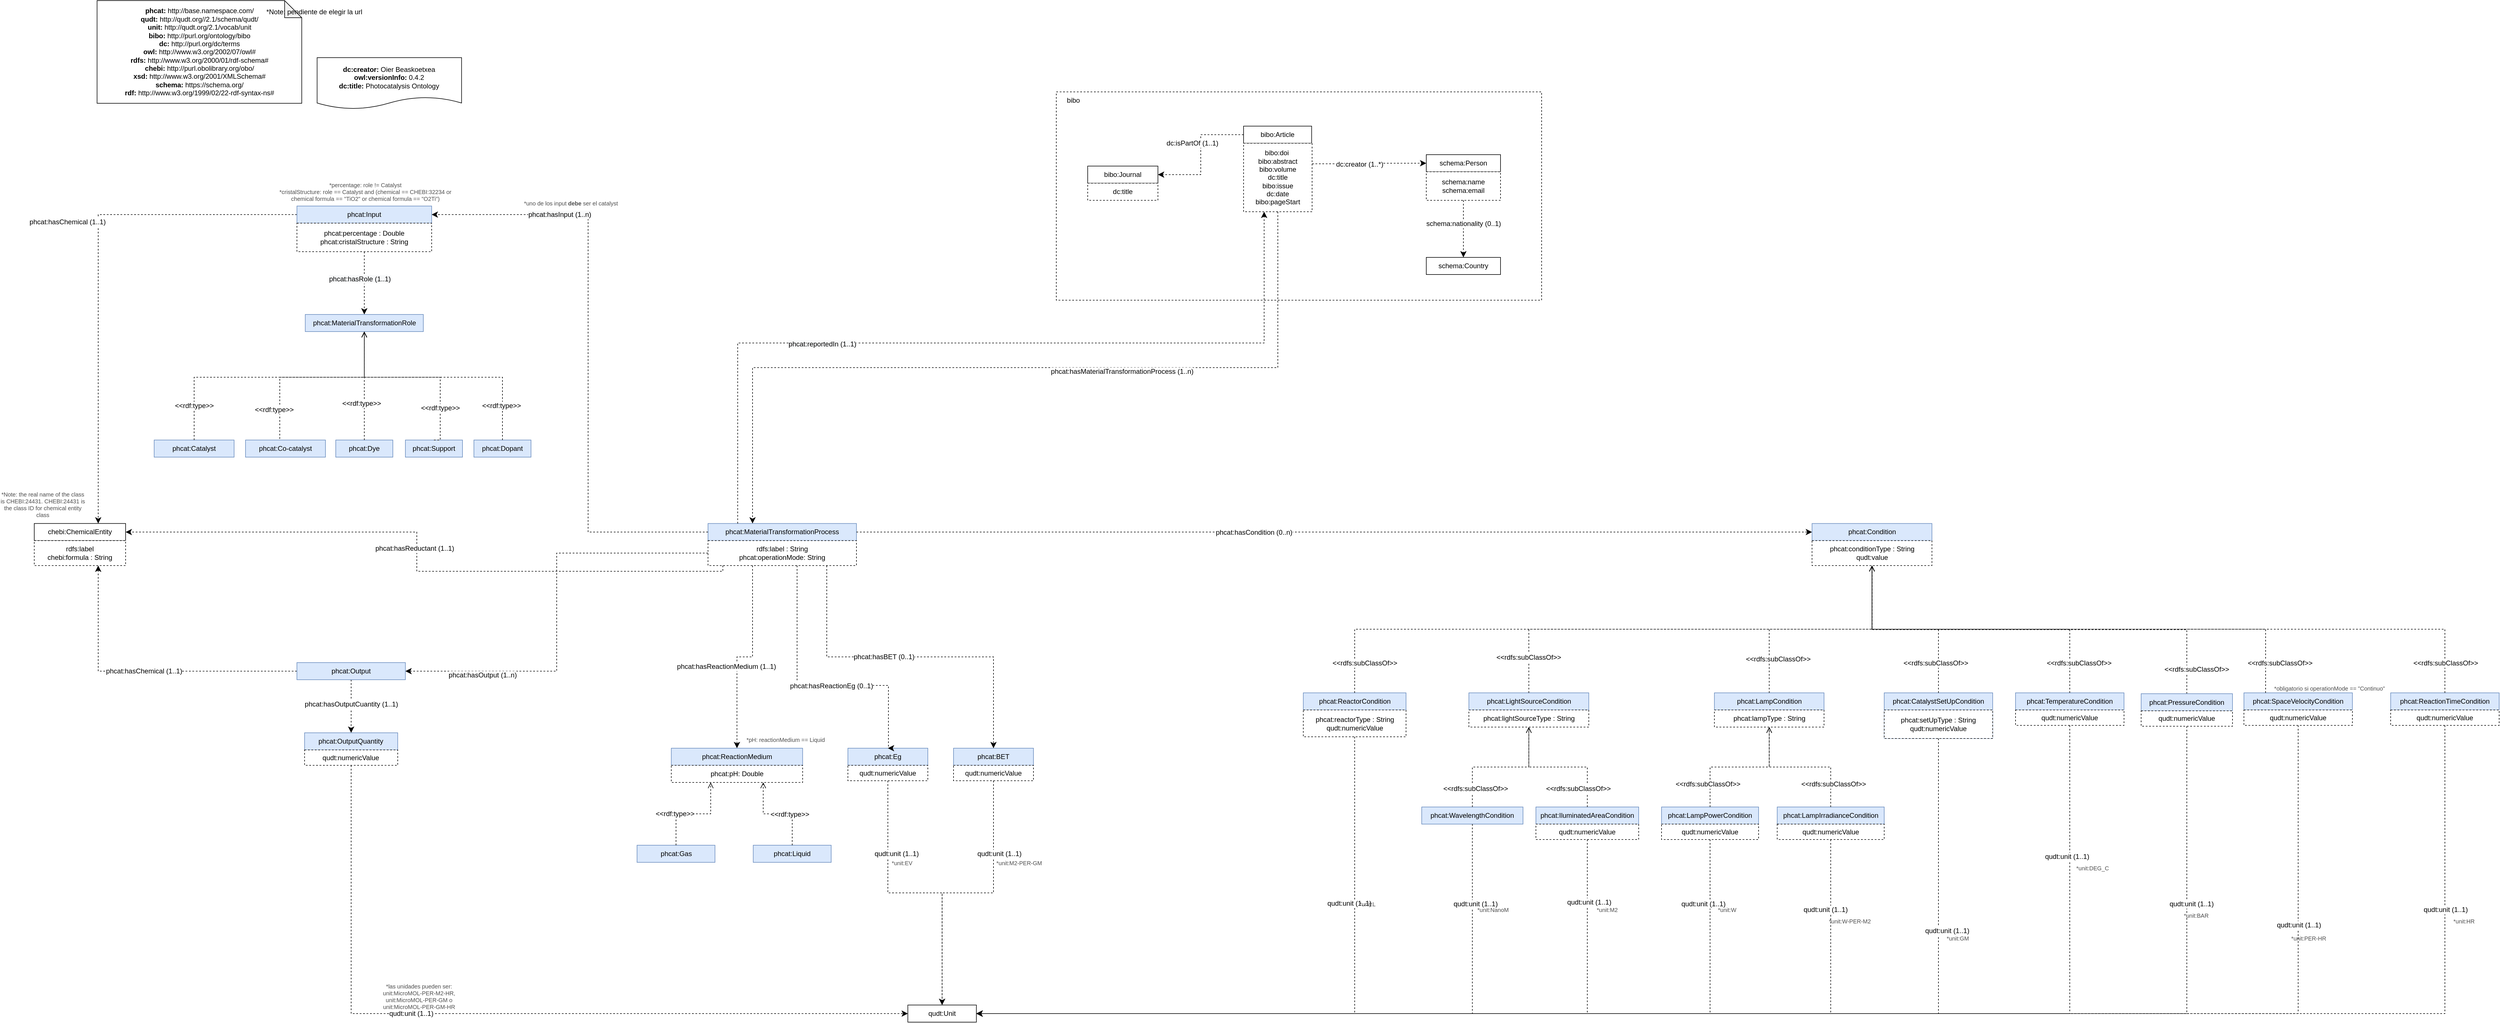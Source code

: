 <mxfile pages="9">
    <diagram name="Diseño" id="AOHAi6Hs9sP0VKXJI1iI">
        <mxGraphModel dx="2941" dy="2360" grid="1" gridSize="10" guides="1" tooltips="1" connect="1" arrows="1" fold="1" page="1" pageScale="1" pageWidth="827" pageHeight="1169" math="0" shadow="0">
            <root>
                <mxCell id="y9Ch99dVO2wmUKqUw9Gn-0"/>
                <mxCell id="y9Ch99dVO2wmUKqUw9Gn-1" parent="y9Ch99dVO2wmUKqUw9Gn-0"/>
                <mxCell id="y9Ch99dVO2wmUKqUw9Gn-5" value="&lt;div&gt;&lt;b&gt;dc:creator:&lt;/b&gt;&amp;nbsp;Oier Beaskoetxea&lt;/div&gt;&lt;div&gt;&lt;b&gt;owl:versionInfo:&lt;/b&gt; 0.4.2&lt;/div&gt;&lt;div&gt;&lt;b&gt;dc:title:&lt;/b&gt;&amp;nbsp;Photocatalysis Ontology&lt;/div&gt;" style="shape=document;whiteSpace=wrap;html=1;boundedLbl=1;labelBackgroundColor=#ffffff;strokeColor=#000000;fontSize=12;fontColor=#000000;size=0.233;" parent="y9Ch99dVO2wmUKqUw9Gn-1" vertex="1">
                    <mxGeometry x="-4.61" y="-290" width="253" height="90" as="geometry"/>
                </mxCell>
                <mxCell id="y9Ch99dVO2wmUKqUw9Gn-6" value="&lt;div&gt;&lt;b&gt;phcat:&lt;/b&gt; http://base.namespace.com/&lt;/div&gt;&lt;b&gt;qudt:&lt;/b&gt; http://qudt.org//2.1/schema/qudt/&lt;div&gt;&lt;b&gt;unit:&amp;nbsp;&lt;/b&gt;http://qudt.org/2.1/vocab/unit&lt;span&gt;&lt;br&gt;&lt;/span&gt;&lt;/div&gt;&lt;div&gt;&lt;b&gt;bibo:&amp;nbsp;&lt;/b&gt;http://purl.org/ontology/bibo&lt;/div&gt;&lt;b&gt;dc:&amp;nbsp;&lt;/b&gt;http://purl.org/dc/terms&lt;br&gt;&lt;b&gt;owl: &lt;/b&gt;http://www.w3.org/2002/07/owl#&lt;br&gt;&lt;b&gt;rdfs:&amp;nbsp;&lt;/b&gt;http://www.w3.org/2000/01/rdf-schema#&lt;br&gt;&lt;div&gt;&lt;b&gt;chebi:&amp;nbsp;&lt;/b&gt;http://purl.obolibrary.org/obo/&lt;/div&gt;&lt;div&gt;&lt;b&gt;xsd:&amp;nbsp;&lt;/b&gt;http://www.w3.org/2001/XMLSchema#&lt;br&gt;&lt;/div&gt;&lt;div&gt;&lt;b&gt;schema:&lt;/b&gt;&amp;nbsp;&lt;span&gt;https://schema.org/&lt;/span&gt;&lt;br&gt;&lt;/div&gt;&lt;div&gt;&lt;b&gt;rdf: &lt;/b&gt;http://www.w3.org/1999/02/22-rdf-syntax-ns#&lt;b&gt;&lt;/b&gt;&lt;/div&gt;" style="shape=note;whiteSpace=wrap;html=1;backgroundOutline=1;darkOpacity=0.05;align=center;" parent="y9Ch99dVO2wmUKqUw9Gn-1" vertex="1">
                    <mxGeometry x="-390" y="-390" width="358.5" height="180" as="geometry"/>
                </mxCell>
                <mxCell id="y9Ch99dVO2wmUKqUw9Gn-17" value="" style="endArrow=classic;html=1;endSize=8;dashed=1;arcSize=0;rounded=0;entryX=1;entryY=0.5;entryDx=0;entryDy=0;exitX=0;exitY=0.5;exitDx=0;exitDy=0;edgeStyle=orthogonalEdgeStyle;" parent="y9Ch99dVO2wmUKqUw9Gn-1" source="y9Ch99dVO2wmUKqUw9Gn-32" target="y9Ch99dVO2wmUKqUw9Gn-53" edge="1">
                    <mxGeometry width="50" height="50" relative="1" as="geometry">
                        <mxPoint x="730" y="720" as="sourcePoint"/>
                        <mxPoint x="414" y="735" as="targetPoint"/>
                    </mxGeometry>
                </mxCell>
                <mxCell id="y9Ch99dVO2wmUKqUw9Gn-18" value="&lt;span style=&quot;font-size: 12px;&quot;&gt;phcat:hasOutput (1..n)&lt;/span&gt;" style="edgeLabel;html=1;align=center;verticalAlign=middle;resizable=0;points=[];labelBackgroundColor=#FFFFFF;" parent="y9Ch99dVO2wmUKqUw9Gn-17" vertex="1" connectable="0">
                    <mxGeometry x="-0.191" y="-1" relative="1" as="geometry">
                        <mxPoint x="-129" y="181" as="offset"/>
                    </mxGeometry>
                </mxCell>
                <mxCell id="y9Ch99dVO2wmUKqUw9Gn-27" value="phcat:Dopant" style="rounded=0;whiteSpace=wrap;html=1;snapToPoint=1;points=[[0.1,0],[0.2,0],[0.3,0],[0.4,0],[0.5,0],[0.6,0],[0.7,0],[0.8,0],[0.9,0],[0,0.1],[0,0.3],[0,0.5],[0,0.7],[0,0.9],[0.1,1],[0.2,1],[0.3,1],[0.4,1],[0.5,1],[0.6,1],[0.7,1],[0.8,1],[0.9,1],[1,0.1],[1,0.3],[1,0.5],[1,0.7],[1,0.9]];fillColor=#dae8fc;strokeColor=#6c8ebf;" parent="y9Ch99dVO2wmUKqUw9Gn-1" vertex="1">
                    <mxGeometry x="270" y="380" width="100" height="30" as="geometry"/>
                </mxCell>
                <mxCell id="y9Ch99dVO2wmUKqUw9Gn-28" value="phcat:Support" style="rounded=0;whiteSpace=wrap;html=1;snapToPoint=1;points=[[0.1,0],[0.2,0],[0.3,0],[0.4,0],[0.5,0],[0.6,0],[0.7,0],[0.8,0],[0.9,0],[0,0.1],[0,0.3],[0,0.5],[0,0.7],[0,0.9],[0.1,1],[0.2,1],[0.3,1],[0.4,1],[0.5,1],[0.6,1],[0.7,1],[0.8,1],[0.9,1],[1,0.1],[1,0.3],[1,0.5],[1,0.7],[1,0.9]];fillColor=#dae8fc;strokeColor=#6c8ebf;" parent="y9Ch99dVO2wmUKqUw9Gn-1" vertex="1">
                    <mxGeometry x="150" y="380" width="100" height="30" as="geometry"/>
                </mxCell>
                <mxCell id="y9Ch99dVO2wmUKqUw9Gn-29" value="phcat:Dye" style="rounded=0;whiteSpace=wrap;html=1;snapToPoint=1;points=[[0.1,0],[0.2,0],[0.3,0],[0.4,0],[0.5,0],[0.6,0],[0.7,0],[0.8,0],[0.9,0],[0,0.1],[0,0.3],[0,0.5],[0,0.7],[0,0.9],[0.1,1],[0.2,1],[0.3,1],[0.4,1],[0.5,1],[0.6,1],[0.7,1],[0.8,1],[0.9,1],[1,0.1],[1,0.3],[1,0.5],[1,0.7],[1,0.9]];fillColor=#dae8fc;strokeColor=#6c8ebf;" parent="y9Ch99dVO2wmUKqUw9Gn-1" vertex="1">
                    <mxGeometry x="28.04" y="380" width="100" height="30" as="geometry"/>
                </mxCell>
                <mxCell id="y9Ch99dVO2wmUKqUw9Gn-74" value="" style="endArrow=classic;html=1;endSize=8;dashed=1;arcSize=0;rounded=0;edgeStyle=orthogonalEdgeStyle;exitX=1;exitY=0.3;exitDx=0;exitDy=0;entryX=0;entryY=0.5;entryDx=0;entryDy=0;" parent="y9Ch99dVO2wmUKqUw9Gn-1" source="y9Ch99dVO2wmUKqUw9Gn-73" target="y9Ch99dVO2wmUKqUw9Gn-77" edge="1">
                    <mxGeometry width="50" height="50" relative="1" as="geometry">
                        <mxPoint x="2032" y="495" as="sourcePoint"/>
                        <mxPoint x="1938" y="-119" as="targetPoint"/>
                    </mxGeometry>
                </mxCell>
                <mxCell id="y9Ch99dVO2wmUKqUw9Gn-75" value="&lt;div style=&quot;font-size: 12px;&quot;&gt;dc:creator (1..*)&lt;/div&gt;" style="edgeLabel;html=1;align=center;verticalAlign=middle;resizable=0;points=[];fontSize=12;" parent="y9Ch99dVO2wmUKqUw9Gn-74" vertex="1" connectable="0">
                    <mxGeometry x="-0.191" y="-1" relative="1" as="geometry">
                        <mxPoint x="1" as="offset"/>
                    </mxGeometry>
                </mxCell>
                <mxCell id="y9Ch99dVO2wmUKqUw9Gn-76" value="" style="group" parent="y9Ch99dVO2wmUKqUw9Gn-1" vertex="1" connectable="0">
                    <mxGeometry x="1938" y="-120" width="130" height="80" as="geometry"/>
                </mxCell>
                <mxCell id="y9Ch99dVO2wmUKqUw9Gn-77" value="schema:Person" style="rounded=0;whiteSpace=wrap;html=1;snapToPoint=1;points=[[0.1,0],[0.2,0],[0.3,0],[0.4,0],[0.5,0],[0.6,0],[0.7,0],[0.8,0],[0.9,0],[0,0.1],[0,0.3],[0,0.5],[0,0.7],[0,0.9],[0.1,1],[0.2,1],[0.3,1],[0.4,1],[0.5,1],[0.6,1],[0.7,1],[0.8,1],[0.9,1],[1,0.1],[1,0.3],[1,0.5],[1,0.7],[1,0.9]];" parent="y9Ch99dVO2wmUKqUw9Gn-76" vertex="1">
                    <mxGeometry width="130" height="30" as="geometry"/>
                </mxCell>
                <mxCell id="y9Ch99dVO2wmUKqUw9Gn-78" value="schema:name&lt;br&gt;schema:email" style="rounded=0;whiteSpace=wrap;html=1;snapToPoint=1;points=[[0.1,0],[0.2,0],[0.3,0],[0.4,0],[0.5,0],[0.6,0],[0.7,0],[0.8,0],[0.9,0],[0,0.1],[0,0.3],[0,0.5],[0,0.7],[0,0.9],[0.1,1],[0.2,1],[0.3,1],[0.4,1],[0.5,1],[0.6,1],[0.7,1],[0.8,1],[0.9,1],[1,0.1],[1,0.3],[1,0.5],[1,0.7],[1,0.9]];dashed=1;" parent="y9Ch99dVO2wmUKqUw9Gn-76" vertex="1">
                    <mxGeometry y="30" width="130" height="50" as="geometry"/>
                </mxCell>
                <mxCell id="y9Ch99dVO2wmUKqUw9Gn-79" value="bibo:Journal" style="rounded=0;whiteSpace=wrap;html=1;snapToPoint=1;points=[[0.1,0],[0.2,0],[0.3,0],[0.4,0],[0.5,0],[0.6,0],[0.7,0],[0.8,0],[0.9,0],[0,0.1],[0,0.3],[0,0.5],[0,0.7],[0,0.9],[0.1,1],[0.2,1],[0.3,1],[0.4,1],[0.5,1],[0.6,1],[0.7,1],[0.8,1],[0.9,1],[1,0.1],[1,0.3],[1,0.5],[1,0.7],[1,0.9]];" parent="y9Ch99dVO2wmUKqUw9Gn-1" vertex="1">
                    <mxGeometry x="1345" y="-100" width="123" height="30" as="geometry"/>
                </mxCell>
                <mxCell id="y9Ch99dVO2wmUKqUw9Gn-80" value="" style="endArrow=classic;html=1;endSize=8;dashed=1;arcSize=0;rounded=0;edgeStyle=orthogonalEdgeStyle;entryX=1;entryY=0.5;entryDx=0;entryDy=0;exitX=0;exitY=0.5;exitDx=0;exitDy=0;" parent="y9Ch99dVO2wmUKqUw9Gn-1" source="y9Ch99dVO2wmUKqUw9Gn-72" target="y9Ch99dVO2wmUKqUw9Gn-79" edge="1">
                    <mxGeometry width="50" height="50" relative="1" as="geometry">
                        <mxPoint x="1448" as="sourcePoint"/>
                        <mxPoint x="1878.0" y="-70.0" as="targetPoint"/>
                    </mxGeometry>
                </mxCell>
                <mxCell id="y9Ch99dVO2wmUKqUw9Gn-81" value="dc:isPartOf (1..1)" style="edgeLabel;html=1;align=center;verticalAlign=middle;resizable=0;points=[];fontSize=12;" parent="y9Ch99dVO2wmUKqUw9Gn-80" vertex="1" connectable="0">
                    <mxGeometry x="-0.191" y="-1" relative="1" as="geometry">
                        <mxPoint x="-14" y="1" as="offset"/>
                    </mxGeometry>
                </mxCell>
                <mxCell id="y9Ch99dVO2wmUKqUw9Gn-82" value="*Note: pendiente de elegir la url" style="text;html=1;align=center;verticalAlign=middle;resizable=0;points=[];autosize=1;strokeColor=none;fillColor=none;" parent="y9Ch99dVO2wmUKqUw9Gn-1" vertex="1">
                    <mxGeometry x="-100.0" y="-380" width="180" height="20" as="geometry"/>
                </mxCell>
                <mxCell id="jMAWVOBhfxf8ZydKQAk5-11" value="" style="endArrow=classic;html=1;endSize=8;dashed=1;arcSize=0;rounded=0;edgeStyle=orthogonalEdgeStyle;entryX=0.7;entryY=1;entryDx=0;entryDy=0;exitX=0;exitY=0.5;exitDx=0;exitDy=0;" parent="y9Ch99dVO2wmUKqUw9Gn-1" source="y9Ch99dVO2wmUKqUw9Gn-53" target="jMAWVOBhfxf8ZydKQAk5-7" edge="1">
                    <mxGeometry width="50" height="50" relative="1" as="geometry">
                        <mxPoint x="314.33" y="795.32" as="sourcePoint"/>
                        <mxPoint x="-260.0" y="1140.32" as="targetPoint"/>
                    </mxGeometry>
                </mxCell>
                <mxCell id="jMAWVOBhfxf8ZydKQAk5-12" value="&lt;span style=&quot;font-size: 12px;&quot;&gt;phcat:hasChemical (1..1)&lt;/span&gt;" style="edgeLabel;html=1;align=center;verticalAlign=middle;resizable=0;points=[];labelBackgroundColor=#FFFFFF;fontSize=12;" parent="jMAWVOBhfxf8ZydKQAk5-11" vertex="1" connectable="0">
                    <mxGeometry x="-0.191" y="-1" relative="1" as="geometry">
                        <mxPoint x="-53" y="1" as="offset"/>
                    </mxGeometry>
                </mxCell>
                <mxCell id="eVnu9SNj3zioBPsfCz2k-0" value="" style="endArrow=classic;html=1;endSize=8;dashed=1;arcSize=0;rounded=0;fontSize=9;fontColor=#FF0000;edgeStyle=orthogonalEdgeStyle;entryX=0.5;entryY=0;entryDx=0;entryDy=0;exitX=0.5;exitY=1;exitDx=0;exitDy=0;" parent="y9Ch99dVO2wmUKqUw9Gn-1" source="SYONV8Z75psuUwkKxUWt-4" target="eVnu9SNj3zioBPsfCz2k-2" edge="1">
                    <mxGeometry width="50" height="50" relative="1" as="geometry">
                        <mxPoint x="78.035" y="50" as="sourcePoint"/>
                        <mxPoint x="185.14" y="787.5" as="targetPoint"/>
                    </mxGeometry>
                </mxCell>
                <mxCell id="eVnu9SNj3zioBPsfCz2k-1" value="&lt;span style=&quot;font-size: 12px ; background-color: rgb(248 , 249 , 250)&quot;&gt;phcat:hasRole (1..1)&lt;/span&gt;" style="edgeLabel;html=1;align=center;verticalAlign=middle;resizable=0;points=[];fontSize=9;fontColor=#000000;strokeColor=#FF0000;" parent="eVnu9SNj3zioBPsfCz2k-0" vertex="1" connectable="0">
                    <mxGeometry x="-0.191" y="-1" relative="1" as="geometry">
                        <mxPoint x="-7" y="3" as="offset"/>
                    </mxGeometry>
                </mxCell>
                <mxCell id="eVnu9SNj3zioBPsfCz2k-2" value="phcat:MaterialTransformationRole" style="rounded=0;whiteSpace=wrap;html=1;snapToPoint=1;points=[[0.1,0],[0.2,0],[0.3,0],[0.4,0],[0.5,0],[0.6,0],[0.7,0],[0.8,0],[0.9,0],[0,0.1],[0,0.3],[0,0.5],[0,0.7],[0,0.9],[0.1,1],[0.2,1],[0.3,1],[0.4,1],[0.5,1],[0.6,1],[0.7,1],[0.8,1],[0.9,1],[1,0.1],[1,0.3],[1,0.5],[1,0.7],[1,0.9]];fillColor=#dae8fc;strokeColor=#6c8ebf;" parent="y9Ch99dVO2wmUKqUw9Gn-1" vertex="1">
                    <mxGeometry x="-25.35" y="160" width="206.78" height="30" as="geometry"/>
                </mxCell>
                <mxCell id="eVnu9SNj3zioBPsfCz2k-9" value="" style="endArrow=open;html=1;fontColor=#000099;endFill=0;dashed=1;endSize=8;arcSize=0;rounded=0;edgeStyle=orthogonalEdgeStyle;entryX=0.5;entryY=1;entryDx=0;entryDy=0;exitX=0.5;exitY=0;exitDx=0;exitDy=0;" parent="y9Ch99dVO2wmUKqUw9Gn-1" source="y9Ch99dVO2wmUKqUw9Gn-21" target="eVnu9SNj3zioBPsfCz2k-2" edge="1">
                    <mxGeometry width="50" height="50" relative="1" as="geometry">
                        <mxPoint x="418.28" y="-127.5" as="sourcePoint"/>
                        <mxPoint x="189.78" y="17.5" as="targetPoint"/>
                        <Array as="points">
                            <mxPoint x="-70" y="270"/>
                            <mxPoint x="78" y="270"/>
                        </Array>
                    </mxGeometry>
                </mxCell>
                <mxCell id="eVnu9SNj3zioBPsfCz2k-10" value="&amp;lt;&amp;lt;rdf:type&amp;gt;&amp;gt;" style="text;html=1;align=center;verticalAlign=middle;resizable=0;points=[];fontColor=#000000;labelBackgroundColor=#ffffff;" parent="eVnu9SNj3zioBPsfCz2k-9" vertex="1" connectable="0">
                    <mxGeometry x="-0.328" relative="1" as="geometry">
                        <mxPoint x="-10" y="54" as="offset"/>
                    </mxGeometry>
                </mxCell>
                <mxCell id="eVnu9SNj3zioBPsfCz2k-11" value="" style="endArrow=open;html=1;fontColor=#000099;endFill=0;dashed=1;endSize=8;arcSize=0;rounded=0;edgeStyle=orthogonalEdgeStyle;entryX=0.5;entryY=1;entryDx=0;entryDy=0;exitX=0.5;exitY=0;exitDx=0;exitDy=0;" parent="y9Ch99dVO2wmUKqUw9Gn-1" source="y9Ch99dVO2wmUKqUw9Gn-29" target="eVnu9SNj3zioBPsfCz2k-2" edge="1">
                    <mxGeometry width="50" height="50" relative="1" as="geometry">
                        <mxPoint x="280" y="205" as="sourcePoint"/>
                        <mxPoint x="151.5" y="457.5" as="targetPoint"/>
                    </mxGeometry>
                </mxCell>
                <mxCell id="eVnu9SNj3zioBPsfCz2k-12" value="&amp;lt;&amp;lt;rdf:type&amp;gt;&amp;gt;" style="text;html=1;align=center;verticalAlign=middle;resizable=0;points=[];fontColor=#000000;labelBackgroundColor=#ffffff;" parent="eVnu9SNj3zioBPsfCz2k-11" vertex="1" connectable="0">
                    <mxGeometry x="-0.328" relative="1" as="geometry">
                        <mxPoint x="-5" as="offset"/>
                    </mxGeometry>
                </mxCell>
                <mxCell id="eVnu9SNj3zioBPsfCz2k-15" value="" style="endArrow=open;html=1;fontColor=#000099;endFill=0;dashed=1;endSize=8;arcSize=0;rounded=0;exitX=0.5;exitY=0;exitDx=0;exitDy=0;edgeStyle=orthogonalEdgeStyle;entryX=0.5;entryY=1;entryDx=0;entryDy=0;" parent="y9Ch99dVO2wmUKqUw9Gn-1" source="y9Ch99dVO2wmUKqUw9Gn-27" target="eVnu9SNj3zioBPsfCz2k-2" edge="1">
                    <mxGeometry width="50" height="50" relative="1" as="geometry">
                        <mxPoint x="840" y="537.5" as="sourcePoint"/>
                        <mxPoint x="78" y="200" as="targetPoint"/>
                        <Array as="points">
                            <mxPoint x="320" y="270"/>
                            <mxPoint x="78" y="270"/>
                        </Array>
                    </mxGeometry>
                </mxCell>
                <mxCell id="eVnu9SNj3zioBPsfCz2k-16" value="&amp;lt;&amp;lt;rdf:type&amp;gt;&amp;gt;" style="text;html=1;align=center;verticalAlign=middle;resizable=0;points=[];fontColor=#000000;labelBackgroundColor=#ffffff;" parent="eVnu9SNj3zioBPsfCz2k-15" vertex="1" connectable="0">
                    <mxGeometry x="-0.328" relative="1" as="geometry">
                        <mxPoint x="33" y="50" as="offset"/>
                    </mxGeometry>
                </mxCell>
                <mxCell id="eVnu9SNj3zioBPsfCz2k-20" value="" style="endArrow=classic;html=1;endSize=8;dashed=1;arcSize=0;rounded=0;edgeStyle=orthogonalEdgeStyle;entryX=0.7;entryY=0;entryDx=0;entryDy=0;exitX=0;exitY=0.5;exitDx=0;exitDy=0;" parent="y9Ch99dVO2wmUKqUw9Gn-1" source="SYONV8Z75psuUwkKxUWt-3" target="jMAWVOBhfxf8ZydKQAk5-6" edge="1">
                    <mxGeometry width="50" height="50" relative="1" as="geometry">
                        <mxPoint x="-39.94" y="-15" as="sourcePoint"/>
                        <mxPoint x="-7.328" y="447.5" as="targetPoint"/>
                    </mxGeometry>
                </mxCell>
                <mxCell id="eVnu9SNj3zioBPsfCz2k-21" value="&lt;span style=&quot;font-size: 12px;&quot;&gt;phcat:hasChemical (1..1)&lt;/span&gt;" style="edgeLabel;html=1;align=center;verticalAlign=middle;resizable=0;points=[];labelBackgroundColor=#FFFFFF;" parent="eVnu9SNj3zioBPsfCz2k-20" vertex="1" connectable="0">
                    <mxGeometry x="-0.191" y="-1" relative="1" as="geometry">
                        <mxPoint x="-53" y="1" as="offset"/>
                    </mxGeometry>
                </mxCell>
                <mxCell id="y9Ch99dVO2wmUKqUw9Gn-21" value="phcat:Co-catalyst" style="rounded=0;whiteSpace=wrap;html=1;snapToPoint=1;points=[[0.1,0],[0.2,0],[0.3,0],[0.4,0],[0.5,0],[0.6,0],[0.7,0],[0.8,0],[0.9,0],[0,0.1],[0,0.3],[0,0.5],[0,0.7],[0,0.9],[0.1,1],[0.2,1],[0.3,1],[0.4,1],[0.5,1],[0.6,1],[0.7,1],[0.8,1],[0.9,1],[1,0.1],[1,0.3],[1,0.5],[1,0.7],[1,0.9]];fillColor=#dae8fc;strokeColor=#6c8ebf;" parent="y9Ch99dVO2wmUKqUw9Gn-1" vertex="1">
                    <mxGeometry x="-130" y="380" width="140" height="30" as="geometry"/>
                </mxCell>
                <mxCell id="dwcpqFymNPF5IpI5CYwl-10" value="" style="endArrow=open;html=1;fontColor=#000099;endFill=0;dashed=1;endSize=8;arcSize=0;rounded=0;entryX=0.5;entryY=1;entryDx=0;entryDy=0;exitX=0.5;exitY=0;exitDx=0;exitDy=0;edgeStyle=orthogonalEdgeStyle;" parent="y9Ch99dVO2wmUKqUw9Gn-1" source="y9Ch99dVO2wmUKqUw9Gn-28" target="eVnu9SNj3zioBPsfCz2k-2" edge="1">
                    <mxGeometry width="50" height="50" relative="1" as="geometry">
                        <mxPoint x="291.39" y="55" as="sourcePoint"/>
                        <mxPoint x="173.242" y="180" as="targetPoint"/>
                        <Array as="points">
                            <mxPoint x="211" y="270"/>
                            <mxPoint x="78" y="270"/>
                        </Array>
                    </mxGeometry>
                </mxCell>
                <mxCell id="dwcpqFymNPF5IpI5CYwl-11" value="&amp;lt;&amp;lt;rdf:type&amp;gt;&amp;gt;" style="text;html=1;align=center;verticalAlign=middle;resizable=0;points=[];fontColor=#000000;labelBackgroundColor=#ffffff;" parent="dwcpqFymNPF5IpI5CYwl-10" vertex="1" connectable="0">
                    <mxGeometry x="-0.328" relative="1" as="geometry">
                        <mxPoint y="45" as="offset"/>
                    </mxGeometry>
                </mxCell>
                <mxCell id="Vk9kwS7imgIflkTcIR0V-14" value="phcat:Eg" style="rounded=0;whiteSpace=wrap;html=1;snapToPoint=1;points=[[0.1,0],[0.2,0],[0.3,0],[0.4,0],[0.5,0],[0.6,0],[0.7,0],[0.8,0],[0.9,0],[0,0.1],[0,0.3],[0,0.5],[0,0.7],[0,0.9],[0.1,1],[0.2,1],[0.3,1],[0.4,1],[0.5,1],[0.6,1],[0.7,1],[0.8,1],[0.9,1],[1,0.1],[1,0.3],[1,0.5],[1,0.7],[1,0.9]];fillColor=#dae8fc;strokeColor=#6c8ebf;" parent="y9Ch99dVO2wmUKqUw9Gn-1" vertex="1">
                    <mxGeometry x="925.0" y="920" width="140" height="30" as="geometry"/>
                </mxCell>
                <mxCell id="Vk9kwS7imgIflkTcIR0V-15" value="phcat:BET" style="rounded=0;whiteSpace=wrap;html=1;snapToPoint=1;points=[[0.1,0],[0.2,0],[0.3,0],[0.4,0],[0.5,0],[0.6,0],[0.7,0],[0.8,0],[0.9,0],[0,0.1],[0,0.3],[0,0.5],[0,0.7],[0,0.9],[0.1,1],[0.2,1],[0.3,1],[0.4,1],[0.5,1],[0.6,1],[0.7,1],[0.8,1],[0.9,1],[1,0.1],[1,0.3],[1,0.5],[1,0.7],[1,0.9]];fillColor=#dae8fc;strokeColor=#6c8ebf;" parent="y9Ch99dVO2wmUKqUw9Gn-1" vertex="1">
                    <mxGeometry x="1110.0" y="920" width="140" height="30" as="geometry"/>
                </mxCell>
                <mxCell id="y9Ch99dVO2wmUKqUw9Gn-31" value="phcat:Catalyst" style="rounded=0;whiteSpace=wrap;html=1;snapToPoint=1;points=[[0.1,0],[0.2,0],[0.3,0],[0.4,0],[0.5,0],[0.6,0],[0.7,0],[0.8,0],[0.9,0],[0,0.1],[0,0.3],[0,0.5],[0,0.7],[0,0.9],[0.1,1],[0.2,1],[0.3,1],[0.4,1],[0.5,1],[0.6,1],[0.7,1],[0.8,1],[0.9,1],[1,0.1],[1,0.3],[1,0.5],[1,0.7],[1,0.9]];fillColor=#dae8fc;strokeColor=#6c8ebf;" parent="y9Ch99dVO2wmUKqUw9Gn-1" vertex="1">
                    <mxGeometry x="-290" y="380" width="140" height="30" as="geometry"/>
                </mxCell>
                <mxCell id="6rQdC7r3TMK-KBB2NCGU-2" value="schema:Country" style="rounded=0;whiteSpace=wrap;html=1;snapToPoint=1;points=[[0.1,0],[0.2,0],[0.3,0],[0.4,0],[0.5,0],[0.6,0],[0.7,0],[0.8,0],[0.9,0],[0,0.1],[0,0.3],[0,0.5],[0,0.7],[0,0.9],[0.1,1],[0.2,1],[0.3,1],[0.4,1],[0.5,1],[0.6,1],[0.7,1],[0.8,1],[0.9,1],[1,0.1],[1,0.3],[1,0.5],[1,0.7],[1,0.9]];" parent="y9Ch99dVO2wmUKqUw9Gn-1" vertex="1">
                    <mxGeometry x="1938" y="60" width="130" height="30" as="geometry"/>
                </mxCell>
                <mxCell id="6rQdC7r3TMK-KBB2NCGU-3" value="" style="endArrow=classic;html=1;endSize=8;dashed=1;arcSize=0;rounded=0;exitX=0.5;exitY=1;exitDx=0;exitDy=0;entryX=0.5;entryY=0;entryDx=0;entryDy=0;edgeStyle=orthogonalEdgeStyle;" parent="y9Ch99dVO2wmUKqUw9Gn-1" source="y9Ch99dVO2wmUKqUw9Gn-78" target="6rQdC7r3TMK-KBB2NCGU-2" edge="1">
                    <mxGeometry width="50" height="50" relative="1" as="geometry">
                        <mxPoint x="1778" y="-74" as="sourcePoint"/>
                        <mxPoint x="1898" y="-70" as="targetPoint"/>
                    </mxGeometry>
                </mxCell>
                <mxCell id="6rQdC7r3TMK-KBB2NCGU-4" value="&lt;div style=&quot;font-size: 12px&quot;&gt;schema:nationality (0..1)&lt;/div&gt;" style="edgeLabel;html=1;align=center;verticalAlign=middle;resizable=0;points=[];fontSize=12;" parent="6rQdC7r3TMK-KBB2NCGU-3" vertex="1" connectable="0">
                    <mxGeometry x="-0.191" y="-1" relative="1" as="geometry">
                        <mxPoint x="1" as="offset"/>
                    </mxGeometry>
                </mxCell>
                <mxCell id="6rQdC7r3TMK-KBB2NCGU-5" value="dc:title" style="rounded=0;whiteSpace=wrap;html=1;snapToPoint=1;points=[[0.1,0],[0.2,0],[0.3,0],[0.4,0],[0.5,0],[0.6,0],[0.7,0],[0.8,0],[0.9,0],[0,0.1],[0,0.3],[0,0.5],[0,0.7],[0,0.9],[0.1,1],[0.2,1],[0.3,1],[0.4,1],[0.5,1],[0.6,1],[0.7,1],[0.8,1],[0.9,1],[1,0.1],[1,0.3],[1,0.5],[1,0.7],[1,0.9]];dashed=1;" parent="y9Ch99dVO2wmUKqUw9Gn-1" vertex="1">
                    <mxGeometry x="1345" y="-70" width="123" height="30" as="geometry"/>
                </mxCell>
                <mxCell id="hYHOFWpROROI6kaZTHpw-2" value="phcat:OutputQuantity" style="rounded=0;whiteSpace=wrap;html=1;snapToPoint=1;points=[[0.1,0],[0.2,0],[0.3,0],[0.4,0],[0.5,0],[0.6,0],[0.7,0],[0.8,0],[0.9,0],[0,0.1],[0,0.3],[0,0.5],[0,0.7],[0,0.9],[0.1,1],[0.2,1],[0.3,1],[0.4,1],[0.5,1],[0.6,1],[0.7,1],[0.8,1],[0.9,1],[1,0.1],[1,0.3],[1,0.5],[1,0.7],[1,0.9]];fillColor=#dae8fc;strokeColor=#6c8ebf;" parent="y9Ch99dVO2wmUKqUw9Gn-1" vertex="1">
                    <mxGeometry x="-26.57" y="893" width="163.14" height="30" as="geometry"/>
                </mxCell>
                <mxCell id="hYHOFWpROROI6kaZTHpw-3" style="edgeStyle=orthogonalEdgeStyle;rounded=0;orthogonalLoop=1;jettySize=auto;html=1;exitX=0.5;exitY=1;exitDx=0;exitDy=0;entryX=0.5;entryY=0;entryDx=0;entryDy=0;dashed=1;endSize=8;" parent="y9Ch99dVO2wmUKqUw9Gn-1" source="y9Ch99dVO2wmUKqUw9Gn-53" target="hYHOFWpROROI6kaZTHpw-2" edge="1">
                    <mxGeometry relative="1" as="geometry"/>
                </mxCell>
                <mxCell id="hYHOFWpROROI6kaZTHpw-4" value="phcat:hasOutputCuantity (1..1)" style="edgeLabel;html=1;align=center;verticalAlign=middle;resizable=0;points=[];fontSize=12;" parent="hYHOFWpROROI6kaZTHpw-3" vertex="1" connectable="0">
                    <mxGeometry x="-0.275" y="-1" relative="1" as="geometry">
                        <mxPoint x="1" y="9" as="offset"/>
                    </mxGeometry>
                </mxCell>
                <mxCell id="LDjiGyxWAtIcW7rU5JMD-0" value="phcat:Liquid" style="rounded=0;whiteSpace=wrap;html=1;snapToPoint=1;points=[[0.1,0],[0.2,0],[0.3,0],[0.4,0],[0.5,0],[0.6,0],[0.7,0],[0.8,0],[0.9,0],[0,0.1],[0,0.3],[0,0.5],[0,0.7],[0,0.9],[0.1,1],[0.2,1],[0.3,1],[0.4,1],[0.5,1],[0.6,1],[0.7,1],[0.8,1],[0.9,1],[1,0.1],[1,0.3],[1,0.5],[1,0.7],[1,0.9]];fillColor=#dae8fc;strokeColor=#6c8ebf;" parent="y9Ch99dVO2wmUKqUw9Gn-1" vertex="1">
                    <mxGeometry x="759.22" y="1090" width="136.5" height="30" as="geometry"/>
                </mxCell>
                <mxCell id="LDjiGyxWAtIcW7rU5JMD-1" value="phcat:Gas" style="rounded=0;whiteSpace=wrap;html=1;snapToPoint=1;points=[[0.1,0],[0.2,0],[0.3,0],[0.4,0],[0.5,0],[0.6,0],[0.7,0],[0.8,0],[0.9,0],[0,0.1],[0,0.3],[0,0.5],[0,0.7],[0,0.9],[0.1,1],[0.2,1],[0.3,1],[0.4,1],[0.5,1],[0.6,1],[0.7,1],[0.8,1],[0.9,1],[1,0.1],[1,0.3],[1,0.5],[1,0.7],[1,0.9]];fillColor=#dae8fc;strokeColor=#6c8ebf;" parent="y9Ch99dVO2wmUKqUw9Gn-1" vertex="1">
                    <mxGeometry x="555.72" y="1090" width="136.5" height="30" as="geometry"/>
                </mxCell>
                <mxCell id="LDjiGyxWAtIcW7rU5JMD-2" value="" style="endArrow=open;html=1;fontColor=#000099;endFill=0;dashed=1;endSize=8;arcSize=0;rounded=0;entryX=0.3;entryY=1;entryDx=0;entryDy=0;exitX=0.5;exitY=0;exitDx=0;exitDy=0;edgeStyle=orthogonalEdgeStyle;" parent="y9Ch99dVO2wmUKqUw9Gn-1" source="LDjiGyxWAtIcW7rU5JMD-1" target="y9Ch99dVO2wmUKqUw9Gn-39" edge="1">
                    <mxGeometry width="50" height="50" relative="1" as="geometry">
                        <mxPoint x="919.72" y="850" as="sourcePoint"/>
                        <mxPoint x="919.97" y="960" as="targetPoint"/>
                    </mxGeometry>
                </mxCell>
                <mxCell id="LDjiGyxWAtIcW7rU5JMD-3" value="&amp;lt;&amp;lt;rdf:type&amp;gt;&amp;gt;" style="text;html=1;align=center;verticalAlign=middle;resizable=0;points=[];fontColor=#000000;labelBackgroundColor=#ffffff;" parent="LDjiGyxWAtIcW7rU5JMD-2" vertex="1" connectable="0">
                    <mxGeometry x="-0.328" relative="1" as="geometry">
                        <mxPoint x="-5" as="offset"/>
                    </mxGeometry>
                </mxCell>
                <mxCell id="LDjiGyxWAtIcW7rU5JMD-8" value="" style="endArrow=open;html=1;fontColor=#000099;endFill=0;dashed=1;endSize=8;arcSize=0;rounded=0;entryX=0.7;entryY=1;entryDx=0;entryDy=0;exitX=0.5;exitY=0;exitDx=0;exitDy=0;edgeStyle=orthogonalEdgeStyle;" parent="y9Ch99dVO2wmUKqUw9Gn-1" source="LDjiGyxWAtIcW7rU5JMD-0" target="y9Ch99dVO2wmUKqUw9Gn-39" edge="1">
                    <mxGeometry width="50" height="50" relative="1" as="geometry">
                        <mxPoint x="873.97" y="860" as="sourcePoint"/>
                        <mxPoint x="786.72" y="930" as="targetPoint"/>
                    </mxGeometry>
                </mxCell>
                <mxCell id="LDjiGyxWAtIcW7rU5JMD-9" value="&amp;lt;&amp;lt;rdf:type&amp;gt;&amp;gt;" style="text;html=1;align=center;verticalAlign=middle;resizable=0;points=[];fontColor=#000000;labelBackgroundColor=#ffffff;" parent="LDjiGyxWAtIcW7rU5JMD-8" vertex="1" connectable="0">
                    <mxGeometry x="-0.328" relative="1" as="geometry">
                        <mxPoint x="-5" as="offset"/>
                    </mxGeometry>
                </mxCell>
                <mxCell id="3edXyiwEM4_Pquaus0oX-4" value="*uno de los input &lt;b&gt;debe&lt;/b&gt; ser el catalyst" style="text;html=1;strokeColor=none;fillColor=none;align=center;verticalAlign=middle;whiteSpace=wrap;rounded=0;fontColor=#4D4D4D;fontSize=10;" parent="y9Ch99dVO2wmUKqUw9Gn-1" vertex="1">
                    <mxGeometry x="330" y="-50" width="220" height="30" as="geometry"/>
                </mxCell>
                <mxCell id="3edXyiwEM4_Pquaus0oX-5" value="*percentage: role != Catalyst&lt;br&gt;*cristalStructure: role == Catalyst and (chemical == CHEBI:32234 or chemical formula == &quot;TiO2&quot; or chemical formula == &quot;O2Ti&quot;)" style="text;html=1;strokeColor=none;fillColor=none;align=center;verticalAlign=middle;whiteSpace=wrap;rounded=0;fontColor=#4D4D4D;fontSize=10;" parent="y9Ch99dVO2wmUKqUw9Gn-1" vertex="1">
                    <mxGeometry x="-79.97" y="-80" width="320" height="50" as="geometry"/>
                </mxCell>
                <mxCell id="qd4bHf3oJNTG_SuEqxAX-1" value="*las unidades pueden ser: &lt;br&gt;unit:MicroMOL-PER-M2-HR, &lt;br&gt;unit:MicroMOL-PER-GM o &lt;br&gt;unit:MicroMOL-PER-GM-HR" style="text;html=1;strokeColor=none;fillColor=none;align=center;verticalAlign=middle;whiteSpace=wrap;rounded=0;fontColor=#4D4D4D;fontSize=10;" parent="y9Ch99dVO2wmUKqUw9Gn-1" vertex="1">
                    <mxGeometry x="100.0" y="1340" width="148.39" height="30" as="geometry"/>
                </mxCell>
                <mxCell id="3ycbk8h-ByrGfyiWR2zW-0" value="*Note: the real name of the class is CHEBI:24431. CHEBI:24431 is the class ID for chemical entity class" style="text;html=1;strokeColor=none;fillColor=none;align=center;verticalAlign=middle;whiteSpace=wrap;rounded=0;fontColor=#4D4D4D;fontSize=10;" parent="y9Ch99dVO2wmUKqUw9Gn-1" vertex="1">
                    <mxGeometry x="-560" y="460" width="150" height="66.26" as="geometry"/>
                </mxCell>
                <mxCell id="y9Ch99dVO2wmUKqUw9Gn-38" value="phcat:ReactionMedium" style="rounded=0;whiteSpace=wrap;html=1;snapToPoint=1;points=[[0.1,0],[0.2,0],[0.3,0],[0.4,0],[0.5,0],[0.6,0],[0.7,0],[0.8,0],[0.9,0],[0,0.1],[0,0.3],[0,0.5],[0,0.7],[0,0.9],[0.1,1],[0.2,1],[0.3,1],[0.4,1],[0.5,1],[0.6,1],[0.7,1],[0.8,1],[0.9,1],[1,0.1],[1,0.3],[1,0.5],[1,0.7],[1,0.9]];fillColor=#dae8fc;strokeColor=#6c8ebf;" parent="y9Ch99dVO2wmUKqUw9Gn-1" vertex="1">
                    <mxGeometry x="615.72" y="920" width="230" height="30" as="geometry"/>
                </mxCell>
                <mxCell id="y9Ch99dVO2wmUKqUw9Gn-39" value="phcat:pH: Double" style="rounded=0;whiteSpace=wrap;html=1;snapToPoint=1;points=[[0.1,0],[0.2,0],[0.3,0],[0.4,0],[0.5,0],[0.6,0],[0.7,0],[0.8,0],[0.9,0],[0,0.1],[0,0.3],[0,0.5],[0,0.7],[0,0.9],[0.1,1],[0.2,1],[0.3,1],[0.4,1],[0.5,1],[0.6,1],[0.7,1],[0.8,1],[0.9,1],[1,0.1],[1,0.3],[1,0.5],[1,0.7],[1,0.9]];dashed=1;" parent="y9Ch99dVO2wmUKqUw9Gn-1" vertex="1">
                    <mxGeometry x="615.72" y="950" width="230" height="30" as="geometry"/>
                </mxCell>
                <mxCell id="qd4bHf3oJNTG_SuEqxAX-0" value="*pH: reactionMedium == Liquid" style="text;html=1;strokeColor=none;fillColor=none;align=center;verticalAlign=middle;whiteSpace=wrap;rounded=0;fontColor=#4D4D4D;fontSize=10;" parent="y9Ch99dVO2wmUKqUw9Gn-1" vertex="1">
                    <mxGeometry x="735.72" y="890" width="160" height="30" as="geometry"/>
                </mxCell>
                <mxCell id="y9Ch99dVO2wmUKqUw9Gn-16" value="phcat:MaterialTransformationProcess" style="rounded=0;whiteSpace=wrap;html=1;snapToPoint=1;points=[[0.1,0],[0.2,0],[0.3,0],[0.4,0],[0.5,0],[0.6,0],[0.7,0],[0.8,0],[0.9,0],[0,0.1],[0,0.3],[0,0.5],[0,0.7],[0,0.9],[0.1,1],[0.2,1],[0.3,1],[0.4,1],[0.5,1],[0.6,1],[0.7,1],[0.8,1],[0.9,1],[1,0.1],[1,0.3],[1,0.5],[1,0.7],[1,0.9]];fillColor=#dae8fc;strokeColor=#6c8ebf;" parent="y9Ch99dVO2wmUKqUw9Gn-1" vertex="1">
                    <mxGeometry x="680" y="526.26" width="260" height="30" as="geometry"/>
                </mxCell>
                <mxCell id="y9Ch99dVO2wmUKqUw9Gn-32" value="rdfs:label : String&lt;br&gt;phcat:operationMode: String" style="rounded=0;whiteSpace=wrap;html=1;snapToPoint=1;points=[[0.1,0],[0.2,0],[0.3,0],[0.4,0],[0.5,0],[0.6,0],[0.7,0],[0.8,0],[0.9,0],[0,0.1],[0,0.3],[0,0.5],[0,0.7],[0,0.9],[0.1,1],[0.2,1],[0.3,1],[0.4,1],[0.5,1],[0.6,1],[0.7,1],[0.8,1],[0.9,1],[1,0.1],[1,0.3],[1,0.5],[1,0.7],[1,0.9]];dashed=1;" parent="y9Ch99dVO2wmUKqUw9Gn-1" vertex="1">
                    <mxGeometry x="680" y="556.26" width="260" height="43.74" as="geometry"/>
                </mxCell>
                <mxCell id="0Lb-z8-tL4NFmifewA3H-16" value="" style="endArrow=classic;html=1;endSize=8;dashed=1;arcSize=0;rounded=0;fontSize=9;fontColor=#FF0000;entryX=1;entryY=0.5;entryDx=0;entryDy=0;exitX=0;exitY=0.5;exitDx=0;exitDy=0;edgeStyle=orthogonalEdgeStyle;" parent="y9Ch99dVO2wmUKqUw9Gn-1" source="y9Ch99dVO2wmUKqUw9Gn-16" target="SYONV8Z75psuUwkKxUWt-3" edge="1">
                    <mxGeometry width="50" height="50" relative="1" as="geometry">
                        <mxPoint x="660" y="540" as="sourcePoint"/>
                        <mxPoint x="196.01" y="-15" as="targetPoint"/>
                        <Array as="points">
                            <mxPoint x="470" y="541"/>
                            <mxPoint x="470" y="-15"/>
                        </Array>
                    </mxGeometry>
                </mxCell>
                <mxCell id="0Lb-z8-tL4NFmifewA3H-17" value="&lt;span style=&quot;font-size: 12px ; background-color: rgb(248 , 249 , 250)&quot;&gt;phcat:hasInput (1..n)&lt;/span&gt;" style="edgeLabel;html=1;align=center;verticalAlign=middle;resizable=0;points=[];fontSize=9;fontColor=#000000;strokeColor=#FF0000;" parent="0Lb-z8-tL4NFmifewA3H-16" vertex="1" connectable="0">
                    <mxGeometry x="-0.191" y="-1" relative="1" as="geometry">
                        <mxPoint x="-51" y="-346" as="offset"/>
                    </mxGeometry>
                </mxCell>
                <mxCell id="0Lb-z8-tL4NFmifewA3H-20" value="" style="endArrow=classic;html=1;endSize=8;dashed=1;arcSize=0;rounded=0;fontSize=9;fontColor=#FF0000;exitX=0.2;exitY=0;exitDx=0;exitDy=0;entryX=0.3;entryY=1;entryDx=0;entryDy=0;edgeStyle=orthogonalEdgeStyle;" parent="y9Ch99dVO2wmUKqUw9Gn-1" source="y9Ch99dVO2wmUKqUw9Gn-16" target="y9Ch99dVO2wmUKqUw9Gn-73" edge="1">
                    <mxGeometry width="50" height="50" relative="1" as="geometry">
                        <mxPoint x="690.0" y="551.26" as="sourcePoint"/>
                        <mxPoint x="840" y="-10" as="targetPoint"/>
                        <Array as="points">
                            <mxPoint x="732" y="210"/>
                            <mxPoint x="1654" y="210"/>
                        </Array>
                    </mxGeometry>
                </mxCell>
                <mxCell id="0Lb-z8-tL4NFmifewA3H-21" value="&lt;span style=&quot;font-size: 12px ; background-color: rgb(248 , 249 , 250)&quot;&gt;phcat:reportedIn (1..1)&lt;/span&gt;" style="edgeLabel;html=1;align=center;verticalAlign=middle;resizable=0;points=[];fontSize=9;fontColor=#000000;strokeColor=#FF0000;" parent="0Lb-z8-tL4NFmifewA3H-20" vertex="1" connectable="0">
                    <mxGeometry x="-0.191" y="-1" relative="1" as="geometry">
                        <mxPoint x="-130" y="1" as="offset"/>
                    </mxGeometry>
                </mxCell>
                <mxCell id="0Lb-z8-tL4NFmifewA3H-22" value="" style="endArrow=classic;html=1;endSize=8;dashed=1;arcSize=0;rounded=0;fontSize=9;fontColor=#FF0000;exitX=0.5;exitY=1;exitDx=0;exitDy=0;entryX=0.3;entryY=0;entryDx=0;entryDy=0;edgeStyle=orthogonalEdgeStyle;" parent="y9Ch99dVO2wmUKqUw9Gn-1" source="y9Ch99dVO2wmUKqUw9Gn-73" target="y9Ch99dVO2wmUKqUw9Gn-16" edge="1">
                    <mxGeometry width="50" height="50" relative="1" as="geometry">
                        <mxPoint x="1131.0" y="740.63" as="sourcePoint"/>
                        <mxPoint x="1130" y="-170.63" as="targetPoint"/>
                    </mxGeometry>
                </mxCell>
                <mxCell id="0Lb-z8-tL4NFmifewA3H-23" value="&lt;span style=&quot;font-size: 12px;&quot;&gt;phcat:hasMaterialTransformationProcess (1..n)&lt;/span&gt;" style="edgeLabel;html=1;align=center;verticalAlign=middle;resizable=0;points=[];fontSize=9;fontColor=#000000;strokeColor=#FF0000;" parent="0Lb-z8-tL4NFmifewA3H-22" vertex="1" connectable="0">
                    <mxGeometry x="-0.191" y="-1" relative="1" as="geometry">
                        <mxPoint x="47" y="8" as="offset"/>
                    </mxGeometry>
                </mxCell>
                <mxCell id="I-huHdXPtU4147ay4-3L-0" value="" style="endArrow=classic;html=1;endSize=8;dashed=1;arcSize=0;rounded=0;exitX=1;exitY=0.5;exitDx=0;exitDy=0;entryX=0;entryY=0.5;entryDx=0;entryDy=0;edgeStyle=orthogonalEdgeStyle;fontStyle=1" parent="y9Ch99dVO2wmUKqUw9Gn-1" source="y9Ch99dVO2wmUKqUw9Gn-16" target="NwmGRTjI9lbSb7UCFxrP-3" edge="1">
                    <mxGeometry width="50" height="50" relative="1" as="geometry">
                        <mxPoint x="1070" y="195" as="sourcePoint"/>
                        <mxPoint x="1470" y="375" as="targetPoint"/>
                    </mxGeometry>
                </mxCell>
                <mxCell id="I-huHdXPtU4147ay4-3L-1" value="&lt;span style=&quot;font-size: 12px;&quot;&gt;phcat:hasCondition (0..n)&lt;/span&gt;" style="edgeLabel;html=1;align=center;verticalAlign=middle;resizable=0;points=[];labelBackgroundColor=#FFFFFF;" parent="I-huHdXPtU4147ay4-3L-0" vertex="1" connectable="0">
                    <mxGeometry x="-0.191" y="-1" relative="1" as="geometry">
                        <mxPoint x="19" y="-1" as="offset"/>
                    </mxGeometry>
                </mxCell>
                <mxCell id="NwmGRTjI9lbSb7UCFxrP-3" value="phcat:Condition" style="rounded=0;whiteSpace=wrap;html=1;snapToPoint=1;points=[[0.1,0],[0.2,0],[0.3,0],[0.4,0],[0.5,0],[0.6,0],[0.7,0],[0.8,0],[0.9,0],[0,0.1],[0,0.3],[0,0.5],[0,0.7],[0,0.9],[0.1,1],[0.2,1],[0.3,1],[0.4,1],[0.5,1],[0.6,1],[0.7,1],[0.8,1],[0.9,1],[1,0.1],[1,0.3],[1,0.5],[1,0.7],[1,0.9]];fillColor=#dae8fc;strokeColor=#6c8ebf;" parent="y9Ch99dVO2wmUKqUw9Gn-1" vertex="1">
                    <mxGeometry x="2613.61" y="526.26" width="210" height="30" as="geometry"/>
                </mxCell>
                <mxCell id="NwmGRTjI9lbSb7UCFxrP-4" value="phcat:conditionType : String&lt;br&gt;qudt:value" style="rounded=0;whiteSpace=wrap;html=1;snapToPoint=1;points=[[0.1,0],[0.2,0],[0.3,0],[0.4,0],[0.5,0],[0.6,0],[0.7,0],[0.8,0],[0.9,0],[0,0.1],[0,0.3],[0,0.5],[0,0.7],[0,0.9],[0.1,1],[0.2,1],[0.3,1],[0.4,1],[0.5,1],[0.6,1],[0.7,1],[0.8,1],[0.9,1],[1,0.1],[1,0.3],[1,0.5],[1,0.7],[1,0.9]];dashed=1;" parent="y9Ch99dVO2wmUKqUw9Gn-1" vertex="1">
                    <mxGeometry x="2613.61" y="556.26" width="210" height="43.74" as="geometry"/>
                </mxCell>
                <mxCell id="y9Ch99dVO2wmUKqUw9Gn-52" value="" style="group;fillColor=#dae8fc;strokeColor=#6c8ebf;" parent="y9Ch99dVO2wmUKqUw9Gn-1" vertex="1" connectable="0">
                    <mxGeometry x="-40.0" y="770" width="190" height="30" as="geometry"/>
                </mxCell>
                <mxCell id="y9Ch99dVO2wmUKqUw9Gn-53" value="phcat:Output" style="rounded=0;whiteSpace=wrap;html=1;snapToPoint=1;points=[[0.1,0],[0.2,0],[0.3,0],[0.4,0],[0.5,0],[0.6,0],[0.7,0],[0.8,0],[0.9,0],[0,0.1],[0,0.3],[0,0.5],[0,0.7],[0,0.9],[0.1,1],[0.2,1],[0.3,1],[0.4,1],[0.5,1],[0.6,1],[0.7,1],[0.8,1],[0.9,1],[1,0.1],[1,0.3],[1,0.5],[1,0.7],[1,0.9]];fontSize=12;fillColor=#dae8fc;strokeColor=#6c8ebf;" parent="y9Ch99dVO2wmUKqUw9Gn-52" vertex="1">
                    <mxGeometry width="190" height="30" as="geometry"/>
                </mxCell>
                <mxCell id="I-huHdXPtU4147ay4-3L-11" value="phcat:ReactorCondition" style="rounded=0;whiteSpace=wrap;html=1;snapToPoint=1;points=[[0.1,0],[0.2,0],[0.3,0],[0.4,0],[0.5,0],[0.6,0],[0.7,0],[0.8,0],[0.9,0],[0,0.1],[0,0.3],[0,0.5],[0,0.7],[0,0.9],[0.1,1],[0.2,1],[0.3,1],[0.4,1],[0.5,1],[0.6,1],[0.7,1],[0.8,1],[0.9,1],[1,0.1],[1,0.3],[1,0.5],[1,0.7],[1,0.9]];fillColor=#dae8fc;strokeColor=#6c8ebf;" parent="y9Ch99dVO2wmUKqUw9Gn-1" vertex="1">
                    <mxGeometry x="1722.61" y="823" width="179.921" height="30" as="geometry"/>
                </mxCell>
                <mxCell id="I-huHdXPtU4147ay4-3L-12" value="phcat:reactorType : String&lt;br&gt;qudt:numericValue" style="rounded=0;whiteSpace=wrap;html=1;snapToPoint=1;points=[[0.1,0],[0.2,0],[0.3,0],[0.4,0],[0.5,0],[0.6,0],[0.7,0],[0.8,0],[0.9,0],[0,0.1],[0,0.3],[0,0.5],[0,0.7],[0,0.9],[0.1,1],[0.2,1],[0.3,1],[0.4,1],[0.5,1],[0.6,1],[0.7,1],[0.8,1],[0.9,1],[1,0.1],[1,0.3],[1,0.5],[1,0.7],[1,0.9]];dashed=1;" parent="y9Ch99dVO2wmUKqUw9Gn-1" vertex="1">
                    <mxGeometry x="1722.61" y="853" width="179.92" height="47" as="geometry"/>
                </mxCell>
                <mxCell id="0Lb-z8-tL4NFmifewA3H-2" value="" style="group" parent="y9Ch99dVO2wmUKqUw9Gn-1" vertex="1" connectable="0">
                    <mxGeometry x="1618" y="-170" width="120" height="150" as="geometry"/>
                </mxCell>
                <mxCell id="y9Ch99dVO2wmUKqUw9Gn-72" value="bibo:Article" style="rounded=0;whiteSpace=wrap;html=1;snapToPoint=1;points=[[0.1,0],[0.2,0],[0.3,0],[0.4,0],[0.5,0],[0.6,0],[0.7,0],[0.8,0],[0.9,0],[0,0.1],[0,0.3],[0,0.5],[0,0.7],[0,0.9],[0.1,1],[0.2,1],[0.3,1],[0.4,1],[0.5,1],[0.6,1],[0.7,1],[0.8,1],[0.9,1],[1,0.1],[1,0.3],[1,0.5],[1,0.7],[1,0.9]];" parent="0Lb-z8-tL4NFmifewA3H-2" vertex="1">
                    <mxGeometry width="119.2" height="30" as="geometry"/>
                </mxCell>
                <mxCell id="y9Ch99dVO2wmUKqUw9Gn-73" value="bibo:doi&amp;nbsp;&lt;br&gt;bibo:abstract&lt;br&gt;bibo:volume&lt;br&gt;dc:title&lt;br&gt;bibo:issue&lt;br&gt;dc:date&lt;br&gt;bibo:pageStart" style="rounded=0;whiteSpace=wrap;html=1;snapToPoint=1;points=[[0.1,0],[0.2,0],[0.3,0],[0.4,0],[0.5,0],[0.6,0],[0.7,0],[0.8,0],[0.9,0],[0,0.1],[0,0.3],[0,0.5],[0,0.7],[0,0.9],[0.1,1],[0.2,1],[0.3,1],[0.4,1],[0.5,1],[0.6,1],[0.7,1],[0.8,1],[0.9,1],[1,0.1],[1,0.3],[1,0.5],[1,0.7],[1,0.9]];dashed=1;" parent="0Lb-z8-tL4NFmifewA3H-2" vertex="1">
                    <mxGeometry y="30" width="120" height="120" as="geometry"/>
                </mxCell>
                <mxCell id="I-huHdXPtU4147ay4-3L-19" value="" style="group" parent="y9Ch99dVO2wmUKqUw9Gn-1" vertex="1" connectable="0">
                    <mxGeometry x="1290" y="-230" width="850" height="365" as="geometry"/>
                </mxCell>
                <mxCell id="0Lb-z8-tL4NFmifewA3H-7" value="" style="rounded=0;whiteSpace=wrap;html=1;fillColor=none;dashed=1;" parent="I-huHdXPtU4147ay4-3L-19" vertex="1">
                    <mxGeometry width="850" height="365" as="geometry"/>
                </mxCell>
                <mxCell id="0Lb-z8-tL4NFmifewA3H-8" value="bibo" style="text;html=1;strokeColor=none;fillColor=none;align=center;verticalAlign=middle;whiteSpace=wrap;rounded=0;dashed=1;" parent="I-huHdXPtU4147ay4-3L-19" vertex="1">
                    <mxGeometry width="60" height="30" as="geometry"/>
                </mxCell>
                <mxCell id="I-huHdXPtU4147ay4-3L-22" value="" style="endArrow=classic;html=1;endSize=8;dashed=1;arcSize=0;rounded=0;exitX=0.3;exitY=1;exitDx=0;exitDy=0;entryX=0.5;entryY=0;entryDx=0;entryDy=0;edgeStyle=orthogonalEdgeStyle;" parent="y9Ch99dVO2wmUKqUw9Gn-1" source="y9Ch99dVO2wmUKqUw9Gn-32" target="y9Ch99dVO2wmUKqUw9Gn-38" edge="1">
                    <mxGeometry width="50" height="50" relative="1" as="geometry">
                        <mxPoint x="950" y="551.26" as="sourcePoint"/>
                        <mxPoint x="1608" y="551.26" as="targetPoint"/>
                    </mxGeometry>
                </mxCell>
                <mxCell id="I-huHdXPtU4147ay4-3L-23" value="&lt;span style=&quot;font-size: 12px;&quot;&gt;phcat:hasReactionMedium (1..1)&lt;/span&gt;" style="edgeLabel;html=1;align=center;verticalAlign=middle;resizable=0;points=[];labelBackgroundColor=#FFFFFF;" parent="I-huHdXPtU4147ay4-3L-22" vertex="1" connectable="0">
                    <mxGeometry x="-0.191" y="-1" relative="1" as="geometry">
                        <mxPoint x="-45" y="36" as="offset"/>
                    </mxGeometry>
                </mxCell>
                <mxCell id="I-huHdXPtU4147ay4-3L-24" value="qudt:numericValue" style="rounded=0;whiteSpace=wrap;html=1;snapToPoint=1;points=[[0.1,0],[0.2,0],[0.3,0],[0.4,0],[0.5,0],[0.6,0],[0.7,0],[0.8,0],[0.9,0],[0,0.1],[0,0.3],[0,0.5],[0,0.7],[0,0.9],[0.1,1],[0.2,1],[0.3,1],[0.4,1],[0.5,1],[0.6,1],[0.7,1],[0.8,1],[0.9,1],[1,0.1],[1,0.3],[1,0.5],[1,0.7],[1,0.9]];dashed=1;" parent="y9Ch99dVO2wmUKqUw9Gn-1" vertex="1">
                    <mxGeometry x="-26.57" y="923" width="163.14" height="27" as="geometry"/>
                </mxCell>
                <mxCell id="I-huHdXPtU4147ay4-3L-25" value="qudt:Unit" style="rounded=0;whiteSpace=wrap;html=1;snapToPoint=1;points=[[0.1,0],[0.2,0],[0.3,0],[0.4,0],[0.5,0],[0.6,0],[0.7,0],[0.8,0],[0.9,0],[0,0.1],[0,0.3],[0,0.5],[0,0.7],[0,0.9],[0.1,1],[0.2,1],[0.3,1],[0.4,1],[0.5,1],[0.6,1],[0.7,1],[0.8,1],[0.9,1],[1,0.1],[1,0.3],[1,0.5],[1,0.7],[1,0.9]];" parent="y9Ch99dVO2wmUKqUw9Gn-1" vertex="1">
                    <mxGeometry x="1030" y="1370" width="120" height="30" as="geometry"/>
                </mxCell>
                <mxCell id="I-huHdXPtU4147ay4-3L-26" style="edgeStyle=orthogonalEdgeStyle;rounded=0;orthogonalLoop=1;jettySize=auto;html=1;exitX=0.5;exitY=1;exitDx=0;exitDy=0;dashed=1;endSize=8;entryX=0;entryY=0.5;entryDx=0;entryDy=0;" parent="y9Ch99dVO2wmUKqUw9Gn-1" source="I-huHdXPtU4147ay4-3L-24" target="I-huHdXPtU4147ay4-3L-25" edge="1">
                    <mxGeometry relative="1" as="geometry">
                        <mxPoint x="48.14" y="970" as="sourcePoint"/>
                        <mxPoint x="30" y="1050" as="targetPoint"/>
                    </mxGeometry>
                </mxCell>
                <mxCell id="I-huHdXPtU4147ay4-3L-27" value="qudt:unit (1..1)" style="edgeLabel;html=1;align=center;verticalAlign=middle;resizable=0;points=[];fontSize=12;" parent="I-huHdXPtU4147ay4-3L-26" vertex="1" connectable="0">
                    <mxGeometry x="-0.275" y="-1" relative="1" as="geometry">
                        <mxPoint x="29" y="-1" as="offset"/>
                    </mxGeometry>
                </mxCell>
                <mxCell id="I-huHdXPtU4147ay4-3L-28" value="qudt:numericValue" style="rounded=0;whiteSpace=wrap;html=1;snapToPoint=1;points=[[0.1,0],[0.2,0],[0.3,0],[0.4,0],[0.5,0],[0.6,0],[0.7,0],[0.8,0],[0.9,0],[0,0.1],[0,0.3],[0,0.5],[0,0.7],[0,0.9],[0.1,1],[0.2,1],[0.3,1],[0.4,1],[0.5,1],[0.6,1],[0.7,1],[0.8,1],[0.9,1],[1,0.1],[1,0.3],[1,0.5],[1,0.7],[1,0.9]];dashed=1;" parent="y9Ch99dVO2wmUKqUw9Gn-1" vertex="1">
                    <mxGeometry x="925" y="950" width="140" height="27" as="geometry"/>
                </mxCell>
                <mxCell id="I-huHdXPtU4147ay4-3L-29" value="qudt:numericValue" style="rounded=0;whiteSpace=wrap;html=1;snapToPoint=1;points=[[0.1,0],[0.2,0],[0.3,0],[0.4,0],[0.5,0],[0.6,0],[0.7,0],[0.8,0],[0.9,0],[0,0.1],[0,0.3],[0,0.5],[0,0.7],[0,0.9],[0.1,1],[0.2,1],[0.3,1],[0.4,1],[0.5,1],[0.6,1],[0.7,1],[0.8,1],[0.9,1],[1,0.1],[1,0.3],[1,0.5],[1,0.7],[1,0.9]];dashed=1;" parent="y9Ch99dVO2wmUKqUw9Gn-1" vertex="1">
                    <mxGeometry x="1110" y="950" width="140" height="27" as="geometry"/>
                </mxCell>
                <mxCell id="I-huHdXPtU4147ay4-3L-31" value="" style="endArrow=classic;html=1;endSize=8;dashed=1;arcSize=0;rounded=0;exitX=0.6;exitY=1;exitDx=0;exitDy=0;entryX=0.5;entryY=0;entryDx=0;entryDy=0;edgeStyle=orthogonalEdgeStyle;" parent="y9Ch99dVO2wmUKqUw9Gn-1" source="y9Ch99dVO2wmUKqUw9Gn-32" target="Vk9kwS7imgIflkTcIR0V-14" edge="1">
                    <mxGeometry width="50" height="50" relative="1" as="geometry">
                        <mxPoint x="742.0" y="610" as="sourcePoint"/>
                        <mxPoint x="695.0" y="800" as="targetPoint"/>
                        <Array as="points">
                            <mxPoint x="836" y="810"/>
                            <mxPoint x="996" y="810"/>
                        </Array>
                    </mxGeometry>
                </mxCell>
                <mxCell id="I-huHdXPtU4147ay4-3L-32" value="&lt;span style=&quot;font-size: 12px;&quot;&gt;phcat:hasReactionEg (0..1)&lt;/span&gt;" style="edgeLabel;html=1;align=center;verticalAlign=middle;resizable=0;points=[];labelBackgroundColor=#FFFFFF;" parent="I-huHdXPtU4147ay4-3L-31" vertex="1" connectable="0">
                    <mxGeometry x="-0.191" y="-1" relative="1" as="geometry">
                        <mxPoint x="61" y="16" as="offset"/>
                    </mxGeometry>
                </mxCell>
                <mxCell id="I-huHdXPtU4147ay4-3L-34" value="" style="endArrow=classic;html=1;endSize=8;dashed=1;arcSize=0;rounded=0;exitX=0.8;exitY=1;exitDx=0;exitDy=0;entryX=0.5;entryY=0;entryDx=0;entryDy=0;edgeStyle=orthogonalEdgeStyle;" parent="y9Ch99dVO2wmUKqUw9Gn-1" source="y9Ch99dVO2wmUKqUw9Gn-32" target="Vk9kwS7imgIflkTcIR0V-15" edge="1">
                    <mxGeometry width="50" height="50" relative="1" as="geometry">
                        <mxPoint x="794.0" y="610" as="sourcePoint"/>
                        <mxPoint x="960" y="815" as="targetPoint"/>
                    </mxGeometry>
                </mxCell>
                <mxCell id="I-huHdXPtU4147ay4-3L-35" value="&lt;span style=&quot;font-size: 12px;&quot;&gt;phcat:hasBET (0..1)&lt;/span&gt;" style="edgeLabel;html=1;align=center;verticalAlign=middle;resizable=0;points=[];labelBackgroundColor=#FFFFFF;" parent="I-huHdXPtU4147ay4-3L-34" vertex="1" connectable="0">
                    <mxGeometry x="-0.191" y="-1" relative="1" as="geometry">
                        <mxPoint x="12" y="-1" as="offset"/>
                    </mxGeometry>
                </mxCell>
                <mxCell id="I-huHdXPtU4147ay4-3L-14" value="phcat:LightSourceCondition" style="rounded=0;whiteSpace=wrap;html=1;snapToPoint=1;points=[[0.1,0],[0.2,0],[0.3,0],[0.4,0],[0.5,0],[0.6,0],[0.7,0],[0.8,0],[0.9,0],[0,0.1],[0,0.3],[0,0.5],[0,0.7],[0,0.9],[0.1,1],[0.2,1],[0.3,1],[0.4,1],[0.5,1],[0.6,1],[0.7,1],[0.8,1],[0.9,1],[1,0.1],[1,0.3],[1,0.5],[1,0.7],[1,0.9]];fillColor=#dae8fc;strokeColor=#6c8ebf;" parent="y9Ch99dVO2wmUKqUw9Gn-1" vertex="1">
                    <mxGeometry x="2012.61" y="823" width="210" height="30" as="geometry"/>
                </mxCell>
                <mxCell id="I-huHdXPtU4147ay4-3L-15" value="phcat:lightSourceType : String" style="rounded=0;whiteSpace=wrap;html=1;snapToPoint=1;points=[[0.1,0],[0.2,0],[0.3,0],[0.4,0],[0.5,0],[0.6,0],[0.7,0],[0.8,0],[0.9,0],[0,0.1],[0,0.3],[0,0.5],[0,0.7],[0,0.9],[0.1,1],[0.2,1],[0.3,1],[0.4,1],[0.5,1],[0.6,1],[0.7,1],[0.8,1],[0.9,1],[1,0.1],[1,0.3],[1,0.5],[1,0.7],[1,0.9]];dashed=1;" parent="y9Ch99dVO2wmUKqUw9Gn-1" vertex="1">
                    <mxGeometry x="2012.61" y="853" width="210" height="30" as="geometry"/>
                </mxCell>
                <mxCell id="I-huHdXPtU4147ay4-3L-17" value="phcat:LampCondition" style="rounded=0;whiteSpace=wrap;html=1;snapToPoint=1;points=[[0.1,0],[0.2,0],[0.3,0],[0.4,0],[0.5,0],[0.6,0],[0.7,0],[0.8,0],[0.9,0],[0,0.1],[0,0.3],[0,0.5],[0,0.7],[0,0.9],[0.1,1],[0.2,1],[0.3,1],[0.4,1],[0.5,1],[0.6,1],[0.7,1],[0.8,1],[0.9,1],[1,0.1],[1,0.3],[1,0.5],[1,0.7],[1,0.9]];fillColor=#dae8fc;strokeColor=#6c8ebf;" parent="y9Ch99dVO2wmUKqUw9Gn-1" vertex="1">
                    <mxGeometry x="2442.61" y="823" width="192" height="30" as="geometry"/>
                </mxCell>
                <mxCell id="I-huHdXPtU4147ay4-3L-18" value="phcat:lampType : String" style="rounded=0;whiteSpace=wrap;html=1;snapToPoint=1;points=[[0.1,0],[0.2,0],[0.3,0],[0.4,0],[0.5,0],[0.6,0],[0.7,0],[0.8,0],[0.9,0],[0,0.1],[0,0.3],[0,0.5],[0,0.7],[0,0.9],[0.1,1],[0.2,1],[0.3,1],[0.4,1],[0.5,1],[0.6,1],[0.7,1],[0.8,1],[0.9,1],[1,0.1],[1,0.3],[1,0.5],[1,0.7],[1,0.9]];dashed=1;" parent="y9Ch99dVO2wmUKqUw9Gn-1" vertex="1">
                    <mxGeometry x="2442.61" y="853" width="192" height="30" as="geometry"/>
                </mxCell>
                <mxCell id="I-huHdXPtU4147ay4-3L-39" value="" style="group;fillColor=#dae8fc;strokeColor=#6c8ebf;" parent="y9Ch99dVO2wmUKqUw9Gn-1" vertex="1" connectable="0">
                    <mxGeometry x="2740" y="823" width="190" height="80" as="geometry"/>
                </mxCell>
                <mxCell id="I-huHdXPtU4147ay4-3L-40" value="phcat:CatalystSetUpCondition" style="rounded=0;whiteSpace=wrap;html=1;snapToPoint=1;points=[[0.1,0],[0.2,0],[0.3,0],[0.4,0],[0.5,0],[0.6,0],[0.7,0],[0.8,0],[0.9,0],[0,0.1],[0,0.3],[0,0.5],[0,0.7],[0,0.9],[0.1,1],[0.2,1],[0.3,1],[0.4,1],[0.5,1],[0.6,1],[0.7,1],[0.8,1],[0.9,1],[1,0.1],[1,0.3],[1,0.5],[1,0.7],[1,0.9]];fillColor=#dae8fc;strokeColor=#6c8ebf;" parent="I-huHdXPtU4147ay4-3L-39" vertex="1">
                    <mxGeometry width="190" height="30" as="geometry"/>
                </mxCell>
                <mxCell id="I-huHdXPtU4147ay4-3L-41" value="phcat:setUpType : String&lt;br&gt;qudt:numericValue" style="rounded=0;whiteSpace=wrap;html=1;snapToPoint=1;points=[[0.1,0],[0.2,0],[0.3,0],[0.4,0],[0.5,0],[0.6,0],[0.7,0],[0.8,0],[0.9,0],[0,0.1],[0,0.3],[0,0.5],[0,0.7],[0,0.9],[0.1,1],[0.2,1],[0.3,1],[0.4,1],[0.5,1],[0.6,1],[0.7,1],[0.8,1],[0.9,1],[1,0.1],[1,0.3],[1,0.5],[1,0.7],[1,0.9]];dashed=1;" parent="I-huHdXPtU4147ay4-3L-39" vertex="1">
                    <mxGeometry y="30" width="190" height="50" as="geometry"/>
                </mxCell>
                <mxCell id="I-huHdXPtU4147ay4-3L-43" value="" style="endArrow=open;html=1;fontColor=#000099;endFill=0;dashed=1;endSize=8;arcSize=0;rounded=0;edgeStyle=orthogonalEdgeStyle;exitX=0.5;exitY=0;exitDx=0;exitDy=0;entryX=0.5;entryY=1;entryDx=0;entryDy=0;" parent="y9Ch99dVO2wmUKqUw9Gn-1" source="I-huHdXPtU4147ay4-3L-11" target="NwmGRTjI9lbSb7UCFxrP-4" edge="1">
                    <mxGeometry width="50" height="50" relative="1" as="geometry">
                        <mxPoint x="2032.61" y="633" as="sourcePoint"/>
                        <mxPoint x="2032.86" y="743" as="targetPoint"/>
                        <Array as="points"/>
                    </mxGeometry>
                </mxCell>
                <mxCell id="I-huHdXPtU4147ay4-3L-44" value="&amp;lt;&amp;lt;rdfs:subClassOf&amp;gt;&amp;gt;" style="text;html=1;align=center;verticalAlign=middle;resizable=0;points=[];fontColor=#000000;labelBackgroundColor=#ffffff;" parent="I-huHdXPtU4147ay4-3L-43" vertex="1" connectable="0">
                    <mxGeometry x="-0.328" relative="1" as="geometry">
                        <mxPoint x="-251" y="59" as="offset"/>
                    </mxGeometry>
                </mxCell>
                <mxCell id="I-huHdXPtU4147ay4-3L-45" value="" style="endArrow=open;html=1;fontColor=#000099;endFill=0;dashed=1;endSize=8;arcSize=0;rounded=0;edgeStyle=orthogonalEdgeStyle;exitX=0.5;exitY=0;exitDx=0;exitDy=0;entryX=0.5;entryY=1;entryDx=0;entryDy=0;" parent="y9Ch99dVO2wmUKqUw9Gn-1" source="I-huHdXPtU4147ay4-3L-14" target="NwmGRTjI9lbSb7UCFxrP-4" edge="1">
                    <mxGeometry width="50" height="50" relative="1" as="geometry">
                        <mxPoint x="1822.57" y="833" as="sourcePoint"/>
                        <mxPoint x="2123.61" y="593" as="targetPoint"/>
                        <Array as="points"/>
                    </mxGeometry>
                </mxCell>
                <mxCell id="I-huHdXPtU4147ay4-3L-46" value="&amp;lt;&amp;lt;rdfs:subClassOf&amp;gt;&amp;gt;" style="text;html=1;align=center;verticalAlign=middle;resizable=0;points=[];fontColor=#000000;labelBackgroundColor=#ffffff;" parent="I-huHdXPtU4147ay4-3L-45" vertex="1" connectable="0">
                    <mxGeometry x="-0.328" relative="1" as="geometry">
                        <mxPoint x="-166" y="49" as="offset"/>
                    </mxGeometry>
                </mxCell>
                <mxCell id="I-huHdXPtU4147ay4-3L-48" value="" style="endArrow=open;html=1;fontColor=#000099;endFill=0;dashed=1;endSize=8;arcSize=0;rounded=0;edgeStyle=orthogonalEdgeStyle;exitX=0.5;exitY=0;exitDx=0;exitDy=0;entryX=0.5;entryY=1;entryDx=0;entryDy=0;" parent="y9Ch99dVO2wmUKqUw9Gn-1" source="I-huHdXPtU4147ay4-3L-17" target="NwmGRTjI9lbSb7UCFxrP-4" edge="1">
                    <mxGeometry width="50" height="50" relative="1" as="geometry">
                        <mxPoint x="2063.61" y="833" as="sourcePoint"/>
                        <mxPoint x="2207.61" y="593" as="targetPoint"/>
                        <Array as="points"/>
                    </mxGeometry>
                </mxCell>
                <mxCell id="I-huHdXPtU4147ay4-3L-49" value="&amp;lt;&amp;lt;rdfs:subClassOf&amp;gt;&amp;gt;" style="text;html=1;align=center;verticalAlign=middle;resizable=0;points=[];fontColor=#000000;labelBackgroundColor=#ffffff;" parent="I-huHdXPtU4147ay4-3L-48" vertex="1" connectable="0">
                    <mxGeometry x="-0.328" relative="1" as="geometry">
                        <mxPoint x="-9" y="52" as="offset"/>
                    </mxGeometry>
                </mxCell>
                <mxCell id="I-huHdXPtU4147ay4-3L-50" value="" style="endArrow=open;html=1;fontColor=#000099;endFill=0;dashed=1;endSize=8;arcSize=0;rounded=0;edgeStyle=orthogonalEdgeStyle;exitX=0.5;exitY=0;exitDx=0;exitDy=0;entryX=0.5;entryY=1;entryDx=0;entryDy=0;" parent="y9Ch99dVO2wmUKqUw9Gn-1" source="I-huHdXPtU4147ay4-3L-40" target="NwmGRTjI9lbSb7UCFxrP-4" edge="1">
                    <mxGeometry width="50" height="50" relative="1" as="geometry">
                        <mxPoint x="2306.61" y="833" as="sourcePoint"/>
                        <mxPoint x="2207.61" y="593" as="targetPoint"/>
                        <Array as="points"/>
                    </mxGeometry>
                </mxCell>
                <mxCell id="I-huHdXPtU4147ay4-3L-51" value="&amp;lt;&amp;lt;rdfs:subClassOf&amp;gt;&amp;gt;" style="text;html=1;align=center;verticalAlign=middle;resizable=0;points=[];fontColor=#000000;labelBackgroundColor=#ffffff;" parent="I-huHdXPtU4147ay4-3L-50" vertex="1" connectable="0">
                    <mxGeometry x="-0.328" relative="1" as="geometry">
                        <mxPoint x="-3" y="59" as="offset"/>
                    </mxGeometry>
                </mxCell>
                <mxCell id="I-huHdXPtU4147ay4-3L-52" style="edgeStyle=orthogonalEdgeStyle;rounded=0;orthogonalLoop=1;jettySize=auto;html=1;dashed=1;endSize=8;entryX=1;entryY=0.5;entryDx=0;entryDy=0;exitX=0.5;exitY=1;exitDx=0;exitDy=0;" parent="y9Ch99dVO2wmUKqUw9Gn-1" source="I-huHdXPtU4147ay4-3L-12" target="I-huHdXPtU4147ay4-3L-25" edge="1">
                    <mxGeometry relative="1" as="geometry">
                        <mxPoint x="1460" y="960" as="sourcePoint"/>
                        <mxPoint x="2365" y="1605" as="targetPoint"/>
                    </mxGeometry>
                </mxCell>
                <mxCell id="I-huHdXPtU4147ay4-3L-53" value="qudt:unit (1..1)" style="edgeLabel;html=1;align=center;verticalAlign=middle;resizable=0;points=[];fontSize=12;" parent="I-huHdXPtU4147ay4-3L-52" vertex="1" connectable="0">
                    <mxGeometry x="-0.275" y="-1" relative="1" as="geometry">
                        <mxPoint x="-9" y="-124" as="offset"/>
                    </mxGeometry>
                </mxCell>
                <mxCell id="I-huHdXPtU4147ay4-3L-59" style="edgeStyle=orthogonalEdgeStyle;rounded=0;orthogonalLoop=1;jettySize=auto;html=1;dashed=1;endSize=8;exitX=0.5;exitY=1;exitDx=0;exitDy=0;entryX=1;entryY=0.5;entryDx=0;entryDy=0;" parent="y9Ch99dVO2wmUKqUw9Gn-1" source="I-huHdXPtU4147ay4-3L-41" target="I-huHdXPtU4147ay4-3L-25" edge="1">
                    <mxGeometry relative="1" as="geometry">
                        <mxPoint x="1731.0" y="920" as="sourcePoint"/>
                        <mxPoint x="1120" y="1415" as="targetPoint"/>
                    </mxGeometry>
                </mxCell>
                <mxCell id="I-huHdXPtU4147ay4-3L-60" value="qudt:unit (1..1)" style="edgeLabel;html=1;align=center;verticalAlign=middle;resizable=0;points=[];fontSize=12;" parent="I-huHdXPtU4147ay4-3L-59" vertex="1" connectable="0">
                    <mxGeometry x="-0.275" y="-1" relative="1" as="geometry">
                        <mxPoint x="318" y="-144" as="offset"/>
                    </mxGeometry>
                </mxCell>
                <mxCell id="I-huHdXPtU4147ay4-3L-61" value="*unit:L" style="text;html=1;strokeColor=none;fillColor=none;align=center;verticalAlign=middle;whiteSpace=wrap;rounded=0;fontColor=#4D4D4D;fontSize=10;" parent="y9Ch99dVO2wmUKqUw9Gn-1" vertex="1">
                    <mxGeometry x="1790" y="1183.0" width="90" height="20" as="geometry"/>
                </mxCell>
                <mxCell id="I-huHdXPtU4147ay4-3L-63" value="" style="endArrow=classic;html=1;endSize=8;dashed=1;arcSize=0;rounded=0;exitX=0.1;exitY=1;exitDx=0;exitDy=0;entryX=1;entryY=0.5;entryDx=0;entryDy=0;edgeStyle=orthogonalEdgeStyle;" parent="y9Ch99dVO2wmUKqUw9Gn-1" source="y9Ch99dVO2wmUKqUw9Gn-32" target="jMAWVOBhfxf8ZydKQAk5-6" edge="1">
                    <mxGeometry width="50" height="50" relative="1" as="geometry">
                        <mxPoint x="768.0" y="610" as="sourcePoint"/>
                        <mxPoint x="480" y="935" as="targetPoint"/>
                    </mxGeometry>
                </mxCell>
                <mxCell id="I-huHdXPtU4147ay4-3L-64" value="&lt;span style=&quot;font-size: 12px;&quot;&gt;phcat:hasReductant (1..1)&lt;/span&gt;" style="edgeLabel;html=1;align=center;verticalAlign=middle;resizable=0;points=[];labelBackgroundColor=#FFFFFF;" parent="I-huHdXPtU4147ay4-3L-63" vertex="1" connectable="0">
                    <mxGeometry x="-0.191" y="-1" relative="1" as="geometry">
                        <mxPoint x="-95" y="-39" as="offset"/>
                    </mxGeometry>
                </mxCell>
                <mxCell id="I-huHdXPtU4147ay4-3L-66" value="phcat:WavelengthCondition" style="rounded=0;whiteSpace=wrap;html=1;snapToPoint=1;points=[[0.1,0],[0.2,0],[0.3,0],[0.4,0],[0.5,0],[0.6,0],[0.7,0],[0.8,0],[0.9,0],[0,0.1],[0,0.3],[0,0.5],[0,0.7],[0,0.9],[0.1,1],[0.2,1],[0.3,1],[0.4,1],[0.5,1],[0.6,1],[0.7,1],[0.8,1],[0.9,1],[1,0.1],[1,0.3],[1,0.5],[1,0.7],[1,0.9]];fillColor=#dae8fc;strokeColor=#6c8ebf;" parent="y9Ch99dVO2wmUKqUw9Gn-1" vertex="1">
                    <mxGeometry x="1930" y="1023" width="177.39" height="30" as="geometry"/>
                </mxCell>
                <mxCell id="I-huHdXPtU4147ay4-3L-67" value="phcat:IluminatedAreaCondition" style="rounded=0;whiteSpace=wrap;html=1;snapToPoint=1;points=[[0.1,0],[0.2,0],[0.3,0],[0.4,0],[0.5,0],[0.6,0],[0.7,0],[0.8,0],[0.9,0],[0,0.1],[0,0.3],[0,0.5],[0,0.7],[0,0.9],[0.1,1],[0.2,1],[0.3,1],[0.4,1],[0.5,1],[0.6,1],[0.7,1],[0.8,1],[0.9,1],[1,0.1],[1,0.3],[1,0.5],[1,0.7],[1,0.9]];fillColor=#dae8fc;strokeColor=#6c8ebf;" parent="y9Ch99dVO2wmUKqUw9Gn-1" vertex="1">
                    <mxGeometry x="2130" y="1023" width="180" height="30" as="geometry"/>
                </mxCell>
                <mxCell id="I-huHdXPtU4147ay4-3L-70" value="" style="endArrow=open;html=1;fontColor=#000099;endFill=0;dashed=1;endSize=8;arcSize=0;rounded=0;edgeStyle=orthogonalEdgeStyle;exitX=0.5;exitY=0;exitDx=0;exitDy=0;entryX=0.5;entryY=1;entryDx=0;entryDy=0;" parent="y9Ch99dVO2wmUKqUw9Gn-1" source="I-huHdXPtU4147ay4-3L-66" target="I-huHdXPtU4147ay4-3L-15" edge="1">
                    <mxGeometry width="50" height="50" relative="1" as="geometry">
                        <mxPoint x="2127.61" y="833" as="sourcePoint"/>
                        <mxPoint x="2207.61" y="593" as="targetPoint"/>
                        <Array as="points"/>
                    </mxGeometry>
                </mxCell>
                <mxCell id="I-huHdXPtU4147ay4-3L-71" value="&amp;lt;&amp;lt;rdfs:subClassOf&amp;gt;&amp;gt;" style="text;html=1;align=center;verticalAlign=middle;resizable=0;points=[];fontColor=#000000;labelBackgroundColor=#ffffff;" parent="I-huHdXPtU4147ay4-3L-70" vertex="1" connectable="0">
                    <mxGeometry x="-0.328" relative="1" as="geometry">
                        <mxPoint x="-5" y="38" as="offset"/>
                    </mxGeometry>
                </mxCell>
                <mxCell id="I-huHdXPtU4147ay4-3L-72" value="" style="endArrow=open;html=1;fontColor=#000099;endFill=0;dashed=1;endSize=8;arcSize=0;rounded=0;edgeStyle=orthogonalEdgeStyle;exitX=0.5;exitY=0;exitDx=0;exitDy=0;entryX=0.5;entryY=1;entryDx=0;entryDy=0;fontStyle=1" parent="y9Ch99dVO2wmUKqUw9Gn-1" source="I-huHdXPtU4147ay4-3L-67" target="I-huHdXPtU4147ay4-3L-15" edge="1">
                    <mxGeometry width="50" height="50" relative="1" as="geometry">
                        <mxPoint x="2007.61" y="1033.0" as="sourcePoint"/>
                        <mxPoint x="2127.61" y="893" as="targetPoint"/>
                        <Array as="points"/>
                    </mxGeometry>
                </mxCell>
                <mxCell id="I-huHdXPtU4147ay4-3L-73" value="&amp;lt;&amp;lt;rdfs:subClassOf&amp;gt;&amp;gt;" style="text;html=1;align=center;verticalAlign=middle;resizable=0;points=[];fontColor=#000000;labelBackgroundColor=#ffffff;" parent="I-huHdXPtU4147ay4-3L-72" vertex="1" connectable="0">
                    <mxGeometry x="-0.328" relative="1" as="geometry">
                        <mxPoint x="-5" y="38" as="offset"/>
                    </mxGeometry>
                </mxCell>
                <mxCell id="I-huHdXPtU4147ay4-3L-74" value="*unit:GM" style="text;html=1;strokeColor=none;fillColor=none;align=center;verticalAlign=middle;whiteSpace=wrap;rounded=0;fontColor=#4D4D4D;fontSize=10;" parent="y9Ch99dVO2wmUKqUw9Gn-1" vertex="1">
                    <mxGeometry x="2823.61" y="1243.0" width="90" height="20" as="geometry"/>
                </mxCell>
                <mxCell id="I-huHdXPtU4147ay4-3L-75" value="phcat:LampPowerCondition" style="rounded=0;whiteSpace=wrap;html=1;snapToPoint=1;points=[[0.1,0],[0.2,0],[0.3,0],[0.4,0],[0.5,0],[0.6,0],[0.7,0],[0.8,0],[0.9,0],[0,0.1],[0,0.3],[0,0.5],[0,0.7],[0,0.9],[0.1,1],[0.2,1],[0.3,1],[0.4,1],[0.5,1],[0.6,1],[0.7,1],[0.8,1],[0.9,1],[1,0.1],[1,0.3],[1,0.5],[1,0.7],[1,0.9]];fillColor=#dae8fc;strokeColor=#6c8ebf;" parent="y9Ch99dVO2wmUKqUw9Gn-1" vertex="1">
                    <mxGeometry x="2350" y="1023" width="170" height="30" as="geometry"/>
                </mxCell>
                <mxCell id="I-huHdXPtU4147ay4-3L-76" value="phcat:LampIrradianceCondition" style="rounded=0;whiteSpace=wrap;html=1;snapToPoint=1;points=[[0.1,0],[0.2,0],[0.3,0],[0.4,0],[0.5,0],[0.6,0],[0.7,0],[0.8,0],[0.9,0],[0,0.1],[0,0.3],[0,0.5],[0,0.7],[0,0.9],[0.1,1],[0.2,1],[0.3,1],[0.4,1],[0.5,1],[0.6,1],[0.7,1],[0.8,1],[0.9,1],[1,0.1],[1,0.3],[1,0.5],[1,0.7],[1,0.9]];fillColor=#dae8fc;strokeColor=#6c8ebf;" parent="y9Ch99dVO2wmUKqUw9Gn-1" vertex="1">
                    <mxGeometry x="2552.61" y="1023" width="187.39" height="30" as="geometry"/>
                </mxCell>
                <mxCell id="I-huHdXPtU4147ay4-3L-79" value="" style="endArrow=open;html=1;fontColor=#000099;endFill=0;dashed=1;endSize=8;arcSize=0;rounded=0;edgeStyle=orthogonalEdgeStyle;exitX=0.5;exitY=0;exitDx=0;exitDy=0;entryX=0.5;entryY=1;entryDx=0;entryDy=0;" parent="y9Ch99dVO2wmUKqUw9Gn-1" source="I-huHdXPtU4147ay4-3L-75" target="I-huHdXPtU4147ay4-3L-18" edge="1">
                    <mxGeometry width="50" height="50" relative="1" as="geometry">
                        <mxPoint x="2413.61" y="1043.0" as="sourcePoint"/>
                        <mxPoint x="2542.61" y="883" as="targetPoint"/>
                        <Array as="points"/>
                    </mxGeometry>
                </mxCell>
                <mxCell id="I-huHdXPtU4147ay4-3L-80" value="&amp;lt;&amp;lt;rdfs:subClassOf&amp;gt;&amp;gt;" style="text;html=1;align=center;verticalAlign=middle;resizable=0;points=[];fontColor=#000000;labelBackgroundColor=#ffffff;" parent="I-huHdXPtU4147ay4-3L-79" vertex="1" connectable="0">
                    <mxGeometry x="-0.328" relative="1" as="geometry">
                        <mxPoint x="-16" y="30" as="offset"/>
                    </mxGeometry>
                </mxCell>
                <mxCell id="I-huHdXPtU4147ay4-3L-81" value="" style="endArrow=open;html=1;fontColor=#000099;endFill=0;dashed=1;endSize=8;arcSize=0;rounded=0;edgeStyle=orthogonalEdgeStyle;exitX=0.5;exitY=0;exitDx=0;exitDy=0;entryX=0.5;entryY=1;entryDx=0;entryDy=0;fontStyle=1" parent="y9Ch99dVO2wmUKqUw9Gn-1" source="I-huHdXPtU4147ay4-3L-76" target="I-huHdXPtU4147ay4-3L-18" edge="1">
                    <mxGeometry width="50" height="50" relative="1" as="geometry">
                        <mxPoint x="2663.61" y="1043.0" as="sourcePoint"/>
                        <mxPoint x="2533.61" y="903" as="targetPoint"/>
                        <Array as="points"/>
                    </mxGeometry>
                </mxCell>
                <mxCell id="I-huHdXPtU4147ay4-3L-82" value="&amp;lt;&amp;lt;rdfs:subClassOf&amp;gt;&amp;gt;" style="text;html=1;align=center;verticalAlign=middle;resizable=0;points=[];fontColor=#000000;labelBackgroundColor=#ffffff;" parent="I-huHdXPtU4147ay4-3L-81" vertex="1" connectable="0">
                    <mxGeometry x="-0.328" relative="1" as="geometry">
                        <mxPoint x="17" y="30" as="offset"/>
                    </mxGeometry>
                </mxCell>
                <mxCell id="I-huHdXPtU4147ay4-3L-83" value="phcat:TemperatureCondition" style="rounded=0;whiteSpace=wrap;html=1;snapToPoint=1;points=[[0.1,0],[0.2,0],[0.3,0],[0.4,0],[0.5,0],[0.6,0],[0.7,0],[0.8,0],[0.9,0],[0,0.1],[0,0.3],[0,0.5],[0,0.7],[0,0.9],[0.1,1],[0.2,1],[0.3,1],[0.4,1],[0.5,1],[0.6,1],[0.7,1],[0.8,1],[0.9,1],[1,0.1],[1,0.3],[1,0.5],[1,0.7],[1,0.9]];fillColor=#dae8fc;strokeColor=#6c8ebf;" parent="y9Ch99dVO2wmUKqUw9Gn-1" vertex="1">
                    <mxGeometry x="2970" y="823" width="190" height="30" as="geometry"/>
                </mxCell>
                <mxCell id="I-huHdXPtU4147ay4-3L-85" value="phcat:SpaceVelocityCondition" style="rounded=0;whiteSpace=wrap;html=1;snapToPoint=1;points=[[0.1,0],[0.2,0],[0.3,0],[0.4,0],[0.5,0],[0.6,0],[0.7,0],[0.8,0],[0.9,0],[0,0.1],[0,0.3],[0,0.5],[0,0.7],[0,0.9],[0.1,1],[0.2,1],[0.3,1],[0.4,1],[0.5,1],[0.6,1],[0.7,1],[0.8,1],[0.9,1],[1,0.1],[1,0.3],[1,0.5],[1,0.7],[1,0.9]];fillColor=#dae8fc;strokeColor=#6c8ebf;" parent="y9Ch99dVO2wmUKqUw9Gn-1" vertex="1">
                    <mxGeometry x="3370" y="823" width="190" height="30" as="geometry"/>
                </mxCell>
                <mxCell id="I-huHdXPtU4147ay4-3L-86" value="phcat:ReactionTimeCondition" style="rounded=0;whiteSpace=wrap;html=1;snapToPoint=1;points=[[0.1,0],[0.2,0],[0.3,0],[0.4,0],[0.5,0],[0.6,0],[0.7,0],[0.8,0],[0.9,0],[0,0.1],[0,0.3],[0,0.5],[0,0.7],[0,0.9],[0.1,1],[0.2,1],[0.3,1],[0.4,1],[0.5,1],[0.6,1],[0.7,1],[0.8,1],[0.9,1],[1,0.1],[1,0.3],[1,0.5],[1,0.7],[1,0.9]];fillColor=#dae8fc;strokeColor=#6c8ebf;" parent="y9Ch99dVO2wmUKqUw9Gn-1" vertex="1">
                    <mxGeometry x="3627" y="823" width="190" height="30" as="geometry"/>
                </mxCell>
                <mxCell id="I-huHdXPtU4147ay4-3L-88" value="" style="endArrow=open;html=1;fontColor=#000099;endFill=0;dashed=1;endSize=8;arcSize=0;rounded=0;edgeStyle=orthogonalEdgeStyle;exitX=0.5;exitY=0;exitDx=0;exitDy=0;entryX=0.5;entryY=1;entryDx=0;entryDy=0;" parent="y9Ch99dVO2wmUKqUw9Gn-1" source="I-huHdXPtU4147ay4-3L-83" target="NwmGRTjI9lbSb7UCFxrP-4" edge="1">
                    <mxGeometry width="50" height="50" relative="1" as="geometry">
                        <mxPoint x="3077.61" y="833" as="sourcePoint"/>
                        <mxPoint x="2728.61" y="610.0" as="targetPoint"/>
                        <Array as="points"/>
                    </mxGeometry>
                </mxCell>
                <mxCell id="I-huHdXPtU4147ay4-3L-89" value="&amp;lt;&amp;lt;rdfs:subClassOf&amp;gt;&amp;gt;" style="text;html=1;align=center;verticalAlign=middle;resizable=0;points=[];fontColor=#000000;labelBackgroundColor=#ffffff;" parent="I-huHdXPtU4147ay4-3L-88" vertex="1" connectable="0">
                    <mxGeometry x="-0.328" relative="1" as="geometry">
                        <mxPoint x="96" y="59" as="offset"/>
                    </mxGeometry>
                </mxCell>
                <mxCell id="I-huHdXPtU4147ay4-3L-90" value="" style="endArrow=open;html=1;fontColor=#000099;endFill=0;dashed=1;endSize=8;arcSize=0;rounded=0;edgeStyle=orthogonalEdgeStyle;exitX=0.5;exitY=0;exitDx=0;exitDy=0;entryX=0.5;entryY=1;entryDx=0;entryDy=0;" parent="y9Ch99dVO2wmUKqUw9Gn-1" source="OW8tX6aHQkcWfuSg2SQ8-0" target="NwmGRTjI9lbSb7UCFxrP-4" edge="1">
                    <mxGeometry width="50" height="50" relative="1" as="geometry">
                        <mxPoint x="3261.5" y="823" as="sourcePoint"/>
                        <mxPoint x="2738.61" y="620.0" as="targetPoint"/>
                        <Array as="points"/>
                    </mxGeometry>
                </mxCell>
                <mxCell id="I-huHdXPtU4147ay4-3L-91" value="&amp;lt;&amp;lt;rdfs:subClassOf&amp;gt;&amp;gt;" style="text;html=1;align=center;verticalAlign=middle;resizable=0;points=[];fontColor=#000000;labelBackgroundColor=#ffffff;" parent="I-huHdXPtU4147ay4-3L-90" vertex="1" connectable="0">
                    <mxGeometry x="-0.328" relative="1" as="geometry">
                        <mxPoint x="165" y="69" as="offset"/>
                    </mxGeometry>
                </mxCell>
                <mxCell id="I-huHdXPtU4147ay4-3L-92" value="" style="endArrow=open;html=1;fontColor=#000099;endFill=0;dashed=1;endSize=8;arcSize=0;rounded=0;edgeStyle=orthogonalEdgeStyle;exitX=0.2;exitY=0;exitDx=0;exitDy=0;entryX=0.5;entryY=1;entryDx=0;entryDy=0;" parent="y9Ch99dVO2wmUKqUw9Gn-1" source="I-huHdXPtU4147ay4-3L-85" target="NwmGRTjI9lbSb7UCFxrP-4" edge="1">
                    <mxGeometry width="50" height="50" relative="1" as="geometry">
                        <mxPoint x="3551.5" y="833" as="sourcePoint"/>
                        <mxPoint x="2728.61" y="610.0" as="targetPoint"/>
                        <Array as="points"/>
                    </mxGeometry>
                </mxCell>
                <mxCell id="I-huHdXPtU4147ay4-3L-93" value="&amp;lt;&amp;lt;rdfs:subClassOf&amp;gt;&amp;gt;" style="text;html=1;align=center;verticalAlign=middle;resizable=0;points=[];fontColor=#000000;labelBackgroundColor=#ffffff;" parent="I-huHdXPtU4147ay4-3L-92" vertex="1" connectable="0">
                    <mxGeometry x="-0.328" relative="1" as="geometry">
                        <mxPoint x="220" y="59" as="offset"/>
                    </mxGeometry>
                </mxCell>
                <mxCell id="I-huHdXPtU4147ay4-3L-94" value="" style="endArrow=open;html=1;fontColor=#000099;endFill=0;dashed=1;endSize=8;arcSize=0;rounded=0;edgeStyle=orthogonalEdgeStyle;exitX=0.5;exitY=0;exitDx=0;exitDy=0;entryX=0.5;entryY=1;entryDx=0;entryDy=0;" parent="y9Ch99dVO2wmUKqUw9Gn-1" source="I-huHdXPtU4147ay4-3L-86" target="NwmGRTjI9lbSb7UCFxrP-4" edge="1">
                    <mxGeometry width="50" height="50" relative="1" as="geometry">
                        <mxPoint x="3755" y="833" as="sourcePoint"/>
                        <mxPoint x="2728.61" y="610.0" as="targetPoint"/>
                        <Array as="points"/>
                    </mxGeometry>
                </mxCell>
                <mxCell id="I-huHdXPtU4147ay4-3L-95" value="&amp;lt;&amp;lt;rdfs:subClassOf&amp;gt;&amp;gt;" style="text;html=1;align=center;verticalAlign=middle;resizable=0;points=[];fontColor=#000000;labelBackgroundColor=#ffffff;" parent="I-huHdXPtU4147ay4-3L-94" vertex="1" connectable="0">
                    <mxGeometry x="-0.328" relative="1" as="geometry">
                        <mxPoint x="301" y="59" as="offset"/>
                    </mxGeometry>
                </mxCell>
                <mxCell id="W84z9ra30t4o7Rvt1Oou-0" style="rounded=0;orthogonalLoop=1;jettySize=auto;html=1;dashed=1;endSize=8;entryX=1;entryY=0.5;entryDx=0;entryDy=0;exitX=0.5;exitY=1;exitDx=0;exitDy=0;edgeStyle=orthogonalEdgeStyle;" parent="y9Ch99dVO2wmUKqUw9Gn-1" source="I-huHdXPtU4147ay4-3L-66" target="I-huHdXPtU4147ay4-3L-25" edge="1">
                    <mxGeometry relative="1" as="geometry">
                        <mxPoint x="1822.57" y="893" as="sourcePoint"/>
                        <mxPoint x="1110" y="1405" as="targetPoint"/>
                    </mxGeometry>
                </mxCell>
                <mxCell id="W84z9ra30t4o7Rvt1Oou-1" value="qudt:unit (1..1)" style="edgeLabel;html=1;align=center;verticalAlign=middle;resizable=0;points=[];fontSize=12;" parent="W84z9ra30t4o7Rvt1Oou-0" vertex="1" connectable="0">
                    <mxGeometry x="-0.275" y="-1" relative="1" as="geometry">
                        <mxPoint x="109" y="-191" as="offset"/>
                    </mxGeometry>
                </mxCell>
                <mxCell id="iefdkNLQsTqCV_bEXbab-0" style="rounded=0;orthogonalLoop=1;jettySize=auto;html=1;dashed=1;endSize=8;entryX=1;entryY=0.5;entryDx=0;entryDy=0;exitX=0.5;exitY=1;exitDx=0;exitDy=0;edgeStyle=orthogonalEdgeStyle;" parent="y9Ch99dVO2wmUKqUw9Gn-1" source="0" target="I-huHdXPtU4147ay4-3L-25" edge="1">
                    <mxGeometry relative="1" as="geometry">
                        <mxPoint x="2028.695" y="1063" as="sourcePoint"/>
                        <mxPoint x="1110" y="1405" as="targetPoint"/>
                    </mxGeometry>
                </mxCell>
                <mxCell id="iefdkNLQsTqCV_bEXbab-1" value="qudt:unit (1..1)" style="edgeLabel;html=1;align=center;verticalAlign=middle;resizable=0;points=[];fontSize=12;" parent="iefdkNLQsTqCV_bEXbab-0" vertex="1" connectable="0">
                    <mxGeometry x="-0.275" y="-1" relative="1" as="geometry">
                        <mxPoint x="196" y="-194" as="offset"/>
                    </mxGeometry>
                </mxCell>
                <mxCell id="iefdkNLQsTqCV_bEXbab-3" style="rounded=0;orthogonalLoop=1;jettySize=auto;html=1;dashed=1;endSize=8;entryX=1;entryY=0.5;entryDx=0;entryDy=0;exitX=0.5;exitY=1;exitDx=0;exitDy=0;edgeStyle=orthogonalEdgeStyle;" parent="y9Ch99dVO2wmUKqUw9Gn-1" source="2" target="I-huHdXPtU4147ay4-3L-25" edge="1">
                    <mxGeometry relative="1" as="geometry">
                        <mxPoint x="2233.695" y="1063" as="sourcePoint"/>
                        <mxPoint x="1120" y="1415" as="targetPoint"/>
                    </mxGeometry>
                </mxCell>
                <mxCell id="iefdkNLQsTqCV_bEXbab-4" value="qudt:unit (1..1)" style="edgeLabel;html=1;align=center;verticalAlign=middle;resizable=0;points=[];fontSize=12;" parent="iefdkNLQsTqCV_bEXbab-3" vertex="1" connectable="0">
                    <mxGeometry x="-0.275" y="-1" relative="1" as="geometry">
                        <mxPoint x="259" y="-191" as="offset"/>
                    </mxGeometry>
                </mxCell>
                <mxCell id="iefdkNLQsTqCV_bEXbab-5" style="rounded=0;orthogonalLoop=1;jettySize=auto;html=1;dashed=1;endSize=8;entryX=1;entryY=0.5;entryDx=0;entryDy=0;exitX=0.5;exitY=1;exitDx=0;exitDy=0;edgeStyle=orthogonalEdgeStyle;" parent="y9Ch99dVO2wmUKqUw9Gn-1" source="3" target="I-huHdXPtU4147ay4-3L-25" edge="1">
                    <mxGeometry relative="1" as="geometry">
                        <mxPoint x="2243.695" y="1073" as="sourcePoint"/>
                        <mxPoint x="1130" y="1425" as="targetPoint"/>
                    </mxGeometry>
                </mxCell>
                <mxCell id="iefdkNLQsTqCV_bEXbab-6" value="qudt:unit (1..1)" style="edgeLabel;html=1;align=center;verticalAlign=middle;resizable=0;points=[];fontSize=12;" parent="iefdkNLQsTqCV_bEXbab-5" vertex="1" connectable="0">
                    <mxGeometry x="-0.275" y="-1" relative="1" as="geometry">
                        <mxPoint x="338" y="-181" as="offset"/>
                    </mxGeometry>
                </mxCell>
                <mxCell id="iefdkNLQsTqCV_bEXbab-7" style="rounded=0;orthogonalLoop=1;jettySize=auto;html=1;dashed=1;endSize=8;entryX=1;entryY=0.5;entryDx=0;entryDy=0;exitX=0.5;exitY=1;exitDx=0;exitDy=0;fontStyle=1;edgeStyle=orthogonalEdgeStyle;" parent="y9Ch99dVO2wmUKqUw9Gn-1" source="4" target="I-huHdXPtU4147ay4-3L-25" edge="1">
                    <mxGeometry relative="1" as="geometry">
                        <mxPoint x="2253.695" y="1083" as="sourcePoint"/>
                        <mxPoint x="1140" y="1435" as="targetPoint"/>
                    </mxGeometry>
                </mxCell>
                <mxCell id="iefdkNLQsTqCV_bEXbab-8" value="qudt:unit (1..1)" style="edgeLabel;html=1;align=center;verticalAlign=middle;resizable=0;points=[];fontSize=12;" parent="iefdkNLQsTqCV_bEXbab-7" vertex="1" connectable="0">
                    <mxGeometry x="-0.275" y="-1" relative="1" as="geometry">
                        <mxPoint x="367" y="-274" as="offset"/>
                    </mxGeometry>
                </mxCell>
                <mxCell id="iefdkNLQsTqCV_bEXbab-9" style="edgeStyle=orthogonalEdgeStyle;rounded=0;orthogonalLoop=1;jettySize=auto;html=1;dashed=1;endSize=8;entryX=1;entryY=0.5;entryDx=0;entryDy=0;exitX=0.5;exitY=1;exitDx=0;exitDy=0;" parent="y9Ch99dVO2wmUKqUw9Gn-1" source="5" target="I-huHdXPtU4147ay4-3L-25" edge="1">
                    <mxGeometry relative="1" as="geometry">
                        <mxPoint x="3261.5" y="853" as="sourcePoint"/>
                        <mxPoint x="1110" y="1405" as="targetPoint"/>
                    </mxGeometry>
                </mxCell>
                <mxCell id="iefdkNLQsTqCV_bEXbab-10" value="qudt:unit (1..1)" style="edgeLabel;html=1;align=center;verticalAlign=middle;resizable=0;points=[];fontSize=12;" parent="iefdkNLQsTqCV_bEXbab-9" vertex="1" connectable="0">
                    <mxGeometry x="-0.275" y="-1" relative="1" as="geometry">
                        <mxPoint x="455" y="-191" as="offset"/>
                    </mxGeometry>
                </mxCell>
                <mxCell id="iefdkNLQsTqCV_bEXbab-12" style="edgeStyle=orthogonalEdgeStyle;rounded=0;orthogonalLoop=1;jettySize=auto;html=1;dashed=1;endSize=8;exitX=0.5;exitY=1;exitDx=0;exitDy=0;entryX=1;entryY=0.5;entryDx=0;entryDy=0;" parent="y9Ch99dVO2wmUKqUw9Gn-1" source="10" target="I-huHdXPtU4147ay4-3L-25" edge="1">
                    <mxGeometry relative="1" as="geometry">
                        <mxPoint x="2855" y="903" as="sourcePoint"/>
                        <mxPoint x="1120" y="1415" as="targetPoint"/>
                    </mxGeometry>
                </mxCell>
                <mxCell id="iefdkNLQsTqCV_bEXbab-13" value="qudt:unit (1..1)" style="edgeLabel;html=1;align=center;verticalAlign=middle;resizable=0;points=[];fontSize=12;" parent="iefdkNLQsTqCV_bEXbab-12" vertex="1" connectable="0">
                    <mxGeometry x="-0.275" y="-1" relative="1" as="geometry">
                        <mxPoint x="518" y="-154" as="offset"/>
                    </mxGeometry>
                </mxCell>
                <mxCell id="iefdkNLQsTqCV_bEXbab-14" style="edgeStyle=orthogonalEdgeStyle;rounded=0;orthogonalLoop=1;jettySize=auto;html=1;dashed=1;endSize=8;exitX=0.5;exitY=1;exitDx=0;exitDy=0;entryX=1;entryY=0.5;entryDx=0;entryDy=0;" parent="y9Ch99dVO2wmUKqUw9Gn-1" source="11" target="I-huHdXPtU4147ay4-3L-25" edge="1">
                    <mxGeometry relative="1" as="geometry">
                        <mxPoint x="2865" y="913" as="sourcePoint"/>
                        <mxPoint x="1130" y="1425" as="targetPoint"/>
                    </mxGeometry>
                </mxCell>
                <mxCell id="iefdkNLQsTqCV_bEXbab-15" value="qudt:unit (1..1)" style="edgeLabel;html=1;align=center;verticalAlign=middle;resizable=0;points=[];fontSize=12;" parent="iefdkNLQsTqCV_bEXbab-14" vertex="1" connectable="0">
                    <mxGeometry x="-0.275" y="-1" relative="1" as="geometry">
                        <mxPoint x="611" y="-181" as="offset"/>
                    </mxGeometry>
                </mxCell>
                <mxCell id="iefdkNLQsTqCV_bEXbab-16" value="*unit:NanoM&lt;span style=&quot;color: rgba(0, 0, 0, 0); font-family: monospace; font-size: 0px; text-align: start;&quot;&gt;%3CmxGraphModel%3E%3Croot%3E%3CmxCell%20id%3D%220%22%2F%3E%3CmxCell%20id%3D%221%22%20parent%3D%220%22%2F%3E%3CmxCell%20id%3D%222%22%20value%3D%22*unit%3AL%22%20style%3D%22text%3Bhtml%3D1%3BstrokeColor%3Dnone%3BfillColor%3Dnone%3Balign%3Dcenter%3BverticalAlign%3Dmiddle%3BwhiteSpace%3Dwrap%3Brounded%3D0%3BfontColor%3D%234D4D4D%3BfontSize%3D10%3B%22%20vertex%3D%221%22%20parent%3D%221%22%3E%3CmxGeometry%20x%3D%221802.61%22%20y%3D%221203.0%22%20width%3D%2290%22%20height%3D%2220%22%20as%3D%22geometry%22%2F%3E%3C%2FmxCell%3E%3C%2Froot%3E%3C%2FmxGraphModel%3E&lt;/span&gt;" style="text;html=1;strokeColor=none;fillColor=none;align=center;verticalAlign=middle;whiteSpace=wrap;rounded=0;fontColor=#4D4D4D;fontSize=10;" parent="y9Ch99dVO2wmUKqUw9Gn-1" vertex="1">
                    <mxGeometry x="2010" y="1193.0" width="90" height="20" as="geometry"/>
                </mxCell>
                <mxCell id="iefdkNLQsTqCV_bEXbab-17" value="*unit:M2" style="text;html=1;strokeColor=none;fillColor=none;align=center;verticalAlign=middle;whiteSpace=wrap;rounded=0;fontColor=#4D4D4D;fontSize=10;" parent="y9Ch99dVO2wmUKqUw9Gn-1" vertex="1">
                    <mxGeometry x="2210" y="1193.0" width="90" height="20" as="geometry"/>
                </mxCell>
                <mxCell id="iefdkNLQsTqCV_bEXbab-18" value="*unit:W" style="text;html=1;strokeColor=none;fillColor=none;align=center;verticalAlign=middle;whiteSpace=wrap;rounded=0;fontColor=#4D4D4D;fontSize=10;" parent="y9Ch99dVO2wmUKqUw9Gn-1" vertex="1">
                    <mxGeometry x="2420" y="1193.0" width="90" height="20" as="geometry"/>
                </mxCell>
                <mxCell id="iefdkNLQsTqCV_bEXbab-19" value="*unit:W-PER-M2" style="text;html=1;strokeColor=none;fillColor=none;align=center;verticalAlign=middle;whiteSpace=wrap;rounded=0;fontColor=#4D4D4D;fontSize=10;" parent="y9Ch99dVO2wmUKqUw9Gn-1" vertex="1">
                    <mxGeometry x="2634.61" y="1213.0" width="90" height="20" as="geometry"/>
                </mxCell>
                <mxCell id="iefdkNLQsTqCV_bEXbab-20" value="*unit:DEG_C" style="text;html=1;strokeColor=none;fillColor=none;align=center;verticalAlign=middle;whiteSpace=wrap;rounded=0;fontColor=#4D4D4D;fontSize=10;" parent="y9Ch99dVO2wmUKqUw9Gn-1" vertex="1">
                    <mxGeometry x="3060" y="1120.0" width="90" height="20" as="geometry"/>
                </mxCell>
                <mxCell id="1kur-qs98SSsiqzngGri-0" value="*unit:BAR" style="text;html=1;strokeColor=none;fillColor=none;align=center;verticalAlign=middle;whiteSpace=wrap;rounded=0;fontColor=#4D4D4D;fontSize=10;" parent="y9Ch99dVO2wmUKqUw9Gn-1" vertex="1">
                    <mxGeometry x="3253" y="1203" width="67" height="20" as="geometry"/>
                </mxCell>
                <mxCell id="1kur-qs98SSsiqzngGri-1" value="*unit:PER-HR" style="text;html=1;strokeColor=none;fillColor=none;align=center;verticalAlign=middle;whiteSpace=wrap;rounded=0;fontColor=#4D4D4D;fontSize=10;" parent="y9Ch99dVO2wmUKqUw9Gn-1" vertex="1">
                    <mxGeometry x="3450" y="1243" width="67" height="20" as="geometry"/>
                </mxCell>
                <mxCell id="1kur-qs98SSsiqzngGri-2" value="*unit:HR" style="text;html=1;strokeColor=none;fillColor=none;align=center;verticalAlign=middle;whiteSpace=wrap;rounded=0;fontColor=#4D4D4D;fontSize=10;" parent="y9Ch99dVO2wmUKqUw9Gn-1" vertex="1">
                    <mxGeometry x="3722" y="1213" width="67" height="20" as="geometry"/>
                </mxCell>
                <mxCell id="1kur-qs98SSsiqzngGri-3" style="edgeStyle=orthogonalEdgeStyle;rounded=0;orthogonalLoop=1;jettySize=auto;html=1;exitX=0.5;exitY=1;exitDx=0;exitDy=0;dashed=1;endSize=8;entryX=0.5;entryY=0;entryDx=0;entryDy=0;" parent="y9Ch99dVO2wmUKqUw9Gn-1" source="I-huHdXPtU4147ay4-3L-28" target="I-huHdXPtU4147ay4-3L-25" edge="1">
                    <mxGeometry relative="1" as="geometry">
                        <mxPoint x="65" y="960" as="sourcePoint"/>
                        <mxPoint x="990" y="1405" as="targetPoint"/>
                    </mxGeometry>
                </mxCell>
                <mxCell id="1kur-qs98SSsiqzngGri-4" value="qudt:unit (1..1)" style="edgeLabel;html=1;align=center;verticalAlign=middle;resizable=0;points=[];fontSize=12;" parent="1kur-qs98SSsiqzngGri-3" vertex="1" connectable="0">
                    <mxGeometry x="-0.275" y="-1" relative="1" as="geometry">
                        <mxPoint x="16" y="-49" as="offset"/>
                    </mxGeometry>
                </mxCell>
                <mxCell id="1kur-qs98SSsiqzngGri-5" style="edgeStyle=orthogonalEdgeStyle;rounded=0;orthogonalLoop=1;jettySize=auto;html=1;exitX=0.5;exitY=1;exitDx=0;exitDy=0;dashed=1;endSize=8;entryX=0.5;entryY=0;entryDx=0;entryDy=0;" parent="y9Ch99dVO2wmUKqUw9Gn-1" source="I-huHdXPtU4147ay4-3L-29" target="I-huHdXPtU4147ay4-3L-25" edge="1">
                    <mxGeometry relative="1" as="geometry">
                        <mxPoint x="1005" y="987" as="sourcePoint"/>
                        <mxPoint x="1050" y="1390" as="targetPoint"/>
                    </mxGeometry>
                </mxCell>
                <mxCell id="1kur-qs98SSsiqzngGri-6" value="qudt:unit (1..1)" style="edgeLabel;html=1;align=center;verticalAlign=middle;resizable=0;points=[];fontSize=12;" parent="1kur-qs98SSsiqzngGri-5" vertex="1" connectable="0">
                    <mxGeometry x="-0.275" y="-1" relative="1" as="geometry">
                        <mxPoint x="11" y="-47" as="offset"/>
                    </mxGeometry>
                </mxCell>
                <mxCell id="1kur-qs98SSsiqzngGri-8" value="*unit:EV" style="text;html=1;strokeColor=none;fillColor=none;align=center;verticalAlign=middle;whiteSpace=wrap;rounded=0;fontColor=#4D4D4D;fontSize=10;" parent="y9Ch99dVO2wmUKqUw9Gn-1" vertex="1">
                    <mxGeometry x="975" y="1111" width="90" height="19" as="geometry"/>
                </mxCell>
                <mxCell id="5X4zA4Va8y_-5yAu9Z0y-0" value="*unit:M2-PER-GM" style="text;html=1;strokeColor=none;fillColor=none;align=center;verticalAlign=middle;whiteSpace=wrap;rounded=0;fontColor=#4D4D4D;fontSize=10;" parent="y9Ch99dVO2wmUKqUw9Gn-1" vertex="1">
                    <mxGeometry x="1180" y="1111" width="90" height="19" as="geometry"/>
                </mxCell>
                <mxCell id="0ILWbT37e532mXqHVb-X-0" value="*obligatorio si operationMode == &quot;Continuo&quot;" style="text;html=1;strokeColor=none;fillColor=none;align=center;verticalAlign=middle;whiteSpace=wrap;rounded=0;fontColor=#4D4D4D;fontSize=10;" parent="y9Ch99dVO2wmUKqUw9Gn-1" vertex="1">
                    <mxGeometry x="3410" y="800" width="220" height="30" as="geometry"/>
                </mxCell>
                <mxCell id="SYONV8Z75psuUwkKxUWt-3" value="phcat:Input" style="rounded=0;whiteSpace=wrap;html=1;snapToPoint=1;points=[[0.1,0],[0.2,0],[0.3,0],[0.4,0],[0.5,0],[0.6,0],[0.7,0],[0.8,0],[0.9,0],[0,0.1],[0,0.3],[0,0.5],[0,0.7],[0,0.9],[0.1,1],[0.2,1],[0.3,1],[0.4,1],[0.5,1],[0.6,1],[0.7,1],[0.8,1],[0.9,1],[1,0.1],[1,0.3],[1,0.5],[1,0.7],[1,0.9]];fillColor=#dae8fc;strokeColor=#6c8ebf;" parent="y9Ch99dVO2wmUKqUw9Gn-1" vertex="1">
                    <mxGeometry x="-39.94" y="-30" width="235.95" height="30" as="geometry"/>
                </mxCell>
                <mxCell id="SYONV8Z75psuUwkKxUWt-4" value="phcat:percentage : Double&lt;br&gt;phcat:cristalStructure : String" style="rounded=0;whiteSpace=wrap;html=1;snapToPoint=1;points=[[0.1,0],[0.2,0],[0.3,0],[0.4,0],[0.5,0],[0.6,0],[0.7,0],[0.8,0],[0.9,0],[0,0.1],[0,0.3],[0,0.5],[0,0.7],[0,0.9],[0.1,1],[0.2,1],[0.3,1],[0.4,1],[0.5,1],[0.6,1],[0.7,1],[0.8,1],[0.9,1],[1,0.1],[1,0.3],[1,0.5],[1,0.7],[1,0.9]];dashed=1;" parent="y9Ch99dVO2wmUKqUw9Gn-1" vertex="1">
                    <mxGeometry x="-39.94" width="235.95" height="50" as="geometry"/>
                </mxCell>
                <mxCell id="OW8tX6aHQkcWfuSg2SQ8-0" value="phcat:PressureCondition" style="rounded=0;whiteSpace=wrap;html=1;snapToPoint=1;points=[[0.1,0],[0.2,0],[0.3,0],[0.4,0],[0.5,0],[0.6,0],[0.7,0],[0.8,0],[0.9,0],[0,0.1],[0,0.3],[0,0.5],[0,0.7],[0,0.9],[0.1,1],[0.2,1],[0.3,1],[0.4,1],[0.5,1],[0.6,1],[0.7,1],[0.8,1],[0.9,1],[1,0.1],[1,0.3],[1,0.5],[1,0.7],[1,0.9]];fillColor=#dae8fc;strokeColor=#6c8ebf;" parent="y9Ch99dVO2wmUKqUw9Gn-1" vertex="1">
                    <mxGeometry x="3190" y="824.5" width="160" height="30" as="geometry"/>
                </mxCell>
                <mxCell id="jMAWVOBhfxf8ZydKQAk5-6" value="chebi:ChemicalEntity" style="rounded=0;whiteSpace=wrap;html=1;snapToPoint=1;points=[[0.1,0],[0.2,0],[0.3,0],[0.4,0],[0.5,0],[0.6,0],[0.7,0],[0.8,0],[0.9,0],[0,0.1],[0,0.3],[0,0.5],[0,0.7],[0,0.9],[0.1,1],[0.2,1],[0.3,1],[0.4,1],[0.5,1],[0.6,1],[0.7,1],[0.8,1],[0.9,1],[1,0.1],[1,0.3],[1,0.5],[1,0.7],[1,0.9]];" parent="y9Ch99dVO2wmUKqUw9Gn-1" vertex="1">
                    <mxGeometry x="-500" y="526.26" width="160" height="30" as="geometry"/>
                </mxCell>
                <mxCell id="jMAWVOBhfxf8ZydKQAk5-7" value="&lt;div&gt;rdfs:label&lt;br&gt;&lt;/div&gt;&lt;div&gt;chebi:formula : String&lt;/div&gt;" style="rounded=0;whiteSpace=wrap;html=1;snapToPoint=1;points=[[0.1,0],[0.2,0],[0.3,0],[0.4,0],[0.5,0],[0.6,0],[0.7,0],[0.8,0],[0.9,0],[0,0.1],[0,0.3],[0,0.5],[0,0.7],[0,0.9],[0.1,1],[0.2,1],[0.3,1],[0.4,1],[0.5,1],[0.6,1],[0.7,1],[0.8,1],[0.9,1],[1,0.1],[1,0.3],[1,0.5],[1,0.7],[1,0.9]];dashed=1;" parent="y9Ch99dVO2wmUKqUw9Gn-1" vertex="1">
                    <mxGeometry x="-500" y="556.26" width="160" height="43.74" as="geometry"/>
                </mxCell>
                <mxCell id="QY-iHz81kxR9IixKg3KS-4" value="" style="endArrow=open;html=1;fontColor=#000099;endFill=0;dashed=1;entryX=0.5;entryY=1;entryDx=0;entryDy=0;endSize=8;exitX=0.5;exitY=0;exitDx=0;exitDy=0;rounded=0;edgeStyle=orthogonalEdgeStyle;" parent="y9Ch99dVO2wmUKqUw9Gn-1" source="y9Ch99dVO2wmUKqUw9Gn-31" target="eVnu9SNj3zioBPsfCz2k-2" edge="1">
                    <mxGeometry width="50" height="50" relative="1" as="geometry">
                        <mxPoint x="-130.0" y="205" as="sourcePoint"/>
                        <mxPoint x="-130.0" y="130" as="targetPoint"/>
                        <Array as="points">
                            <mxPoint x="-220" y="270"/>
                            <mxPoint x="78" y="270"/>
                        </Array>
                    </mxGeometry>
                </mxCell>
                <mxCell id="QY-iHz81kxR9IixKg3KS-5" value="&amp;lt;&amp;lt;rdf:type&amp;gt;&amp;gt;" style="text;html=1;align=center;verticalAlign=middle;resizable=0;points=[];fontColor=#000000;labelBackgroundColor=#ffffff;" parent="QY-iHz81kxR9IixKg3KS-4" vertex="1" connectable="0">
                    <mxGeometry x="-0.328" relative="1" as="geometry">
                        <mxPoint x="-54" y="50" as="offset"/>
                    </mxGeometry>
                </mxCell>
                <mxCell id="0" value="qudt:numericValue" style="rounded=0;whiteSpace=wrap;html=1;snapToPoint=1;points=[[0.1,0],[0.2,0],[0.3,0],[0.4,0],[0.5,0],[0.6,0],[0.7,0],[0.8,0],[0.9,0],[0,0.1],[0,0.3],[0,0.5],[0,0.7],[0,0.9],[0.1,1],[0.2,1],[0.3,1],[0.4,1],[0.5,1],[0.6,1],[0.7,1],[0.8,1],[0.9,1],[1,0.1],[1,0.3],[1,0.5],[1,0.7],[1,0.9]];dashed=1;" parent="y9Ch99dVO2wmUKqUw9Gn-1" vertex="1">
                    <mxGeometry x="2130" y="1053" width="180" height="27" as="geometry"/>
                </mxCell>
                <mxCell id="2" value="qudt:numericValue" style="rounded=0;whiteSpace=wrap;html=1;snapToPoint=1;points=[[0.1,0],[0.2,0],[0.3,0],[0.4,0],[0.5,0],[0.6,0],[0.7,0],[0.8,0],[0.9,0],[0,0.1],[0,0.3],[0,0.5],[0,0.7],[0,0.9],[0.1,1],[0.2,1],[0.3,1],[0.4,1],[0.5,1],[0.6,1],[0.7,1],[0.8,1],[0.9,1],[1,0.1],[1,0.3],[1,0.5],[1,0.7],[1,0.9]];dashed=1;" parent="y9Ch99dVO2wmUKqUw9Gn-1" vertex="1">
                    <mxGeometry x="2350" y="1053" width="170" height="27" as="geometry"/>
                </mxCell>
                <mxCell id="3" value="qudt:numericValue" style="rounded=0;whiteSpace=wrap;html=1;snapToPoint=1;points=[[0.1,0],[0.2,0],[0.3,0],[0.4,0],[0.5,0],[0.6,0],[0.7,0],[0.8,0],[0.9,0],[0,0.1],[0,0.3],[0,0.5],[0,0.7],[0,0.9],[0.1,1],[0.2,1],[0.3,1],[0.4,1],[0.5,1],[0.6,1],[0.7,1],[0.8,1],[0.9,1],[1,0.1],[1,0.3],[1,0.5],[1,0.7],[1,0.9]];dashed=1;" parent="y9Ch99dVO2wmUKqUw9Gn-1" vertex="1">
                    <mxGeometry x="2552.61" y="1053" width="187.39" height="27" as="geometry"/>
                </mxCell>
                <mxCell id="4" value="qudt:numericValue" style="rounded=0;whiteSpace=wrap;html=1;snapToPoint=1;points=[[0.1,0],[0.2,0],[0.3,0],[0.4,0],[0.5,0],[0.6,0],[0.7,0],[0.8,0],[0.9,0],[0,0.1],[0,0.3],[0,0.5],[0,0.7],[0,0.9],[0.1,1],[0.2,1],[0.3,1],[0.4,1],[0.5,1],[0.6,1],[0.7,1],[0.8,1],[0.9,1],[1,0.1],[1,0.3],[1,0.5],[1,0.7],[1,0.9]];dashed=1;" parent="y9Ch99dVO2wmUKqUw9Gn-1" vertex="1">
                    <mxGeometry x="2970" y="853" width="190" height="27" as="geometry"/>
                </mxCell>
                <mxCell id="5" value="qudt:numericValue" style="rounded=0;whiteSpace=wrap;html=1;snapToPoint=1;points=[[0.1,0],[0.2,0],[0.3,0],[0.4,0],[0.5,0],[0.6,0],[0.7,0],[0.8,0],[0.9,0],[0,0.1],[0,0.3],[0,0.5],[0,0.7],[0,0.9],[0.1,1],[0.2,1],[0.3,1],[0.4,1],[0.5,1],[0.6,1],[0.7,1],[0.8,1],[0.9,1],[1,0.1],[1,0.3],[1,0.5],[1,0.7],[1,0.9]];dashed=1;" parent="y9Ch99dVO2wmUKqUw9Gn-1" vertex="1">
                    <mxGeometry x="3190" y="854.5" width="160" height="27" as="geometry"/>
                </mxCell>
                <mxCell id="10" value="qudt:numericValue" style="rounded=0;whiteSpace=wrap;html=1;snapToPoint=1;points=[[0.1,0],[0.2,0],[0.3,0],[0.4,0],[0.5,0],[0.6,0],[0.7,0],[0.8,0],[0.9,0],[0,0.1],[0,0.3],[0,0.5],[0,0.7],[0,0.9],[0.1,1],[0.2,1],[0.3,1],[0.4,1],[0.5,1],[0.6,1],[0.7,1],[0.8,1],[0.9,1],[1,0.1],[1,0.3],[1,0.5],[1,0.7],[1,0.9]];dashed=1;" parent="y9Ch99dVO2wmUKqUw9Gn-1" vertex="1">
                    <mxGeometry x="3370" y="853" width="190" height="27" as="geometry"/>
                </mxCell>
                <mxCell id="11" value="qudt:numericValue" style="rounded=0;whiteSpace=wrap;html=1;snapToPoint=1;points=[[0.1,0],[0.2,0],[0.3,0],[0.4,0],[0.5,0],[0.6,0],[0.7,0],[0.8,0],[0.9,0],[0,0.1],[0,0.3],[0,0.5],[0,0.7],[0,0.9],[0.1,1],[0.2,1],[0.3,1],[0.4,1],[0.5,1],[0.6,1],[0.7,1],[0.8,1],[0.9,1],[1,0.1],[1,0.3],[1,0.5],[1,0.7],[1,0.9]];dashed=1;" parent="y9Ch99dVO2wmUKqUw9Gn-1" vertex="1">
                    <mxGeometry x="3627" y="853" width="190" height="27" as="geometry"/>
                </mxCell>
            </root>
        </mxGraphModel>
    </diagram>
    <diagram name="v0.4.1" id="04kMYCTeuSUkKudZ6CL_">
        <mxGraphModel dx="2201" dy="1943" grid="1" gridSize="10" guides="1" tooltips="1" connect="1" arrows="1" fold="1" page="1" pageScale="1" pageWidth="827" pageHeight="1169" math="0" shadow="0">
            <root>
                <mxCell id="TIambbowIy093N47prW0-0"/>
                <mxCell id="TIambbowIy093N47prW0-1" parent="TIambbowIy093N47prW0-0"/>
                <mxCell id="TIambbowIy093N47prW0-2" value="&lt;div&gt;&lt;b&gt;dc:creator:&lt;/b&gt;&amp;nbsp;Oier Beaskoetxea&lt;/div&gt;&lt;div&gt;&lt;b&gt;owl:versionInfo:&lt;/b&gt; 0.4.1&lt;/div&gt;&lt;div&gt;&lt;b&gt;dc:title:&lt;/b&gt;&amp;nbsp;Photocatalysis Ontology&lt;/div&gt;" style="shape=document;whiteSpace=wrap;html=1;boundedLbl=1;labelBackgroundColor=#ffffff;strokeColor=#000000;fontSize=12;fontColor=#000000;size=0.233;" vertex="1" parent="TIambbowIy093N47prW0-1">
                    <mxGeometry x="-390" y="-540" width="253" height="90" as="geometry"/>
                </mxCell>
                <mxCell id="TIambbowIy093N47prW0-3" value="&lt;div&gt;&lt;b&gt;artleafs&lt;/b&gt;: http://base.namespace.com&lt;/div&gt;&lt;b&gt;qudt:&lt;/b&gt; http://qudt.org//2.1/schema/qudt/&lt;div&gt;&lt;b&gt;unit:&amp;nbsp;&lt;/b&gt;http://qudt.org/2.1/vocab/unit&lt;span&gt;&lt;br&gt;&lt;/span&gt;&lt;/div&gt;&lt;div&gt;&lt;b&gt;bibo:&amp;nbsp;&lt;/b&gt;http://purl.org/ontology/bibo&lt;/div&gt;&lt;b&gt;dc:&amp;nbsp;&lt;/b&gt;http://purl.org/dc/terms&lt;br&gt;&lt;b&gt;foaf:&amp;nbsp;&lt;/b&gt;http://xmlns.com/foaf/0.1/&lt;br&gt;&lt;b&gt;owl: &lt;/b&gt;http://www.w3.org/2002/07/owl#&lt;br&gt;&lt;b&gt;rdfs:&amp;nbsp;&lt;/b&gt;http://www.w3.org/2000/01/rdf-schema#&lt;br&gt;&lt;div&gt;&lt;b&gt;chebi:&amp;nbsp;&lt;/b&gt;http://purl.obolibrary.org/obo/&lt;/div&gt;&lt;div&gt;&lt;b&gt;xsd:&amp;nbsp;&lt;/b&gt;http://www.w3.org/2001/XMLSchema#&lt;br&gt;&lt;/div&gt;&lt;div&gt;&lt;b&gt;dbo:&lt;/b&gt; http://dbpedia.org/ontology/&lt;br&gt;&lt;/div&gt;&lt;div&gt;&lt;b&gt;rdf: &lt;/b&gt;http://www.w3.org/1999/02/22-rdf-syntax-ns#&lt;b&gt;&lt;/b&gt;&lt;/div&gt;" style="shape=note;whiteSpace=wrap;html=1;backgroundOutline=1;darkOpacity=0.05;align=center;" vertex="1" parent="TIambbowIy093N47prW0-1">
                    <mxGeometry x="-390" y="-400" width="358.5" height="190" as="geometry"/>
                </mxCell>
                <mxCell id="TIambbowIy093N47prW0-4" value="" style="endArrow=classic;html=1;endSize=8;dashed=1;arcSize=0;rounded=0;entryX=1;entryY=0.5;entryDx=0;entryDy=0;exitX=0;exitY=0.5;exitDx=0;exitDy=0;edgeStyle=orthogonalEdgeStyle;" edge="1" parent="TIambbowIy093N47prW0-1" source="TIambbowIy093N47prW0-58" target="TIambbowIy093N47prW0-70">
                    <mxGeometry width="50" height="50" relative="1" as="geometry">
                        <mxPoint x="730" y="720" as="sourcePoint"/>
                        <mxPoint x="414" y="735" as="targetPoint"/>
                    </mxGeometry>
                </mxCell>
                <mxCell id="TIambbowIy093N47prW0-5" value="&lt;span style=&quot;font-size: 12px;&quot;&gt;artleafs:hasOutput (1..n)&lt;/span&gt;" style="edgeLabel;html=1;align=center;verticalAlign=middle;resizable=0;points=[];labelBackgroundColor=#FFFFFF;" vertex="1" connectable="0" parent="TIambbowIy093N47prW0-4">
                    <mxGeometry x="-0.191" y="-1" relative="1" as="geometry">
                        <mxPoint x="-129" y="181" as="offset"/>
                    </mxGeometry>
                </mxCell>
                <mxCell id="TIambbowIy093N47prW0-6" value="artleafs:Dopant" style="rounded=0;whiteSpace=wrap;html=1;snapToPoint=1;points=[[0.1,0],[0.2,0],[0.3,0],[0.4,0],[0.5,0],[0.6,0],[0.7,0],[0.8,0],[0.9,0],[0,0.1],[0,0.3],[0,0.5],[0,0.7],[0,0.9],[0.1,1],[0.2,1],[0.3,1],[0.4,1],[0.5,1],[0.6,1],[0.7,1],[0.8,1],[0.9,1],[1,0.1],[1,0.3],[1,0.5],[1,0.7],[1,0.9]];fillColor=#dae8fc;strokeColor=#6c8ebf;" vertex="1" parent="TIambbowIy093N47prW0-1">
                    <mxGeometry x="270" y="380" width="100" height="30" as="geometry"/>
                </mxCell>
                <mxCell id="TIambbowIy093N47prW0-7" value="artleafs:Support" style="rounded=0;whiteSpace=wrap;html=1;snapToPoint=1;points=[[0.1,0],[0.2,0],[0.3,0],[0.4,0],[0.5,0],[0.6,0],[0.7,0],[0.8,0],[0.9,0],[0,0.1],[0,0.3],[0,0.5],[0,0.7],[0,0.9],[0.1,1],[0.2,1],[0.3,1],[0.4,1],[0.5,1],[0.6,1],[0.7,1],[0.8,1],[0.9,1],[1,0.1],[1,0.3],[1,0.5],[1,0.7],[1,0.9]];fillColor=#dae8fc;strokeColor=#6c8ebf;" vertex="1" parent="TIambbowIy093N47prW0-1">
                    <mxGeometry x="150" y="380" width="100" height="30" as="geometry"/>
                </mxCell>
                <mxCell id="TIambbowIy093N47prW0-8" value="artleafs:Dye" style="rounded=0;whiteSpace=wrap;html=1;snapToPoint=1;points=[[0.1,0],[0.2,0],[0.3,0],[0.4,0],[0.5,0],[0.6,0],[0.7,0],[0.8,0],[0.9,0],[0,0.1],[0,0.3],[0,0.5],[0,0.7],[0,0.9],[0.1,1],[0.2,1],[0.3,1],[0.4,1],[0.5,1],[0.6,1],[0.7,1],[0.8,1],[0.9,1],[1,0.1],[1,0.3],[1,0.5],[1,0.7],[1,0.9]];fillColor=#dae8fc;strokeColor=#6c8ebf;" vertex="1" parent="TIambbowIy093N47prW0-1">
                    <mxGeometry x="28.04" y="380" width="100" height="30" as="geometry"/>
                </mxCell>
                <mxCell id="TIambbowIy093N47prW0-9" value="" style="endArrow=classic;html=1;endSize=8;dashed=1;arcSize=0;rounded=0;edgeStyle=orthogonalEdgeStyle;exitX=1;exitY=0.3;exitDx=0;exitDy=0;entryX=0;entryY=0.5;entryDx=0;entryDy=0;" edge="1" parent="TIambbowIy093N47prW0-1" source="TIambbowIy093N47prW0-75" target="TIambbowIy093N47prW0-12">
                    <mxGeometry width="50" height="50" relative="1" as="geometry">
                        <mxPoint x="2032" y="495" as="sourcePoint"/>
                        <mxPoint x="1938" y="-119" as="targetPoint"/>
                    </mxGeometry>
                </mxCell>
                <mxCell id="TIambbowIy093N47prW0-10" value="&lt;div style=&quot;font-size: 12px;&quot;&gt;dc:creator (1..*)&lt;/div&gt;" style="edgeLabel;html=1;align=center;verticalAlign=middle;resizable=0;points=[];fontSize=12;" vertex="1" connectable="0" parent="TIambbowIy093N47prW0-9">
                    <mxGeometry x="-0.191" y="-1" relative="1" as="geometry">
                        <mxPoint x="1" as="offset"/>
                    </mxGeometry>
                </mxCell>
                <mxCell id="TIambbowIy093N47prW0-11" value="" style="group" vertex="1" connectable="0" parent="TIambbowIy093N47prW0-1">
                    <mxGeometry x="1938" y="-120" width="130" height="80" as="geometry"/>
                </mxCell>
                <mxCell id="TIambbowIy093N47prW0-12" value="foaf:Person" style="rounded=0;whiteSpace=wrap;html=1;snapToPoint=1;points=[[0.1,0],[0.2,0],[0.3,0],[0.4,0],[0.5,0],[0.6,0],[0.7,0],[0.8,0],[0.9,0],[0,0.1],[0,0.3],[0,0.5],[0,0.7],[0,0.9],[0.1,1],[0.2,1],[0.3,1],[0.4,1],[0.5,1],[0.6,1],[0.7,1],[0.8,1],[0.9,1],[1,0.1],[1,0.3],[1,0.5],[1,0.7],[1,0.9]];" vertex="1" parent="TIambbowIy093N47prW0-11">
                    <mxGeometry width="130" height="30" as="geometry"/>
                </mxCell>
                <mxCell id="TIambbowIy093N47prW0-13" value="foaf:mbox" style="rounded=0;whiteSpace=wrap;html=1;snapToPoint=1;points=[[0.1,0],[0.2,0],[0.3,0],[0.4,0],[0.5,0],[0.6,0],[0.7,0],[0.8,0],[0.9,0],[0,0.1],[0,0.3],[0,0.5],[0,0.7],[0,0.9],[0.1,1],[0.2,1],[0.3,1],[0.4,1],[0.5,1],[0.6,1],[0.7,1],[0.8,1],[0.9,1],[1,0.1],[1,0.3],[1,0.5],[1,0.7],[1,0.9]];dashed=1;" vertex="1" parent="TIambbowIy093N47prW0-11">
                    <mxGeometry y="30" width="130" height="30" as="geometry"/>
                </mxCell>
                <mxCell id="TIambbowIy093N47prW0-14" value="bibo:Journal" style="rounded=0;whiteSpace=wrap;html=1;snapToPoint=1;points=[[0.1,0],[0.2,0],[0.3,0],[0.4,0],[0.5,0],[0.6,0],[0.7,0],[0.8,0],[0.9,0],[0,0.1],[0,0.3],[0,0.5],[0,0.7],[0,0.9],[0.1,1],[0.2,1],[0.3,1],[0.4,1],[0.5,1],[0.6,1],[0.7,1],[0.8,1],[0.9,1],[1,0.1],[1,0.3],[1,0.5],[1,0.7],[1,0.9]];" vertex="1" parent="TIambbowIy093N47prW0-1">
                    <mxGeometry x="1345" y="-100" width="123" height="30" as="geometry"/>
                </mxCell>
                <mxCell id="TIambbowIy093N47prW0-15" value="" style="endArrow=classic;html=1;endSize=8;dashed=1;arcSize=0;rounded=0;edgeStyle=orthogonalEdgeStyle;entryX=1;entryY=0.5;entryDx=0;entryDy=0;exitX=0;exitY=0.5;exitDx=0;exitDy=0;" edge="1" parent="TIambbowIy093N47prW0-1" source="TIambbowIy093N47prW0-74" target="TIambbowIy093N47prW0-14">
                    <mxGeometry width="50" height="50" relative="1" as="geometry">
                        <mxPoint x="1448" as="sourcePoint"/>
                        <mxPoint x="1878.0" y="-70.0" as="targetPoint"/>
                    </mxGeometry>
                </mxCell>
                <mxCell id="TIambbowIy093N47prW0-16" value="dc:isPartOf (1..1)" style="edgeLabel;html=1;align=center;verticalAlign=middle;resizable=0;points=[];fontSize=12;" vertex="1" connectable="0" parent="TIambbowIy093N47prW0-15">
                    <mxGeometry x="-0.191" y="-1" relative="1" as="geometry">
                        <mxPoint x="-14" y="1" as="offset"/>
                    </mxGeometry>
                </mxCell>
                <mxCell id="TIambbowIy093N47prW0-17" value="*Note: pendiente de elegir la url" style="text;html=1;align=center;verticalAlign=middle;resizable=0;points=[];autosize=1;strokeColor=none;fillColor=none;" vertex="1" parent="TIambbowIy093N47prW0-1">
                    <mxGeometry x="-106.61" y="-390" width="180" height="20" as="geometry"/>
                </mxCell>
                <mxCell id="TIambbowIy093N47prW0-18" value="" style="endArrow=classic;html=1;endSize=8;dashed=1;arcSize=0;rounded=0;edgeStyle=orthogonalEdgeStyle;entryX=0.7;entryY=1;entryDx=0;entryDy=0;exitX=0;exitY=0.5;exitDx=0;exitDy=0;" edge="1" parent="TIambbowIy093N47prW0-1" source="TIambbowIy093N47prW0-70" target="TIambbowIy093N47prW0-172">
                    <mxGeometry width="50" height="50" relative="1" as="geometry">
                        <mxPoint x="314.33" y="795.32" as="sourcePoint"/>
                        <mxPoint x="-260.0" y="1140.32" as="targetPoint"/>
                    </mxGeometry>
                </mxCell>
                <mxCell id="TIambbowIy093N47prW0-19" value="&lt;span style=&quot;font-size: 12px;&quot;&gt;artleafs:hasChemical (1..1)&lt;/span&gt;" style="edgeLabel;html=1;align=center;verticalAlign=middle;resizable=0;points=[];labelBackgroundColor=#FFFFFF;fontSize=12;" vertex="1" connectable="0" parent="TIambbowIy093N47prW0-18">
                    <mxGeometry x="-0.191" y="-1" relative="1" as="geometry">
                        <mxPoint x="-53" y="1" as="offset"/>
                    </mxGeometry>
                </mxCell>
                <mxCell id="TIambbowIy093N47prW0-20" value="" style="endArrow=classic;html=1;endSize=8;dashed=1;arcSize=0;rounded=0;fontSize=9;fontColor=#FF0000;edgeStyle=orthogonalEdgeStyle;entryX=0.5;entryY=0;entryDx=0;entryDy=0;exitX=0.5;exitY=1;exitDx=0;exitDy=0;" edge="1" parent="TIambbowIy093N47prW0-1" source="TIambbowIy093N47prW0-169" target="TIambbowIy093N47prW0-22">
                    <mxGeometry width="50" height="50" relative="1" as="geometry">
                        <mxPoint x="78.035" y="50" as="sourcePoint"/>
                        <mxPoint x="185.14" y="787.5" as="targetPoint"/>
                    </mxGeometry>
                </mxCell>
                <mxCell id="TIambbowIy093N47prW0-21" value="&lt;span style=&quot;font-size: 12px ; background-color: rgb(248 , 249 , 250)&quot;&gt;artleafs:hasRole (1..1)&lt;/span&gt;" style="edgeLabel;html=1;align=center;verticalAlign=middle;resizable=0;points=[];fontSize=9;fontColor=#000000;strokeColor=#FF0000;" vertex="1" connectable="0" parent="TIambbowIy093N47prW0-20">
                    <mxGeometry x="-0.191" y="-1" relative="1" as="geometry">
                        <mxPoint x="-7" y="3" as="offset"/>
                    </mxGeometry>
                </mxCell>
                <mxCell id="TIambbowIy093N47prW0-22" value="artleafs:MaterialTransformationRole" style="rounded=0;whiteSpace=wrap;html=1;snapToPoint=1;points=[[0.1,0],[0.2,0],[0.3,0],[0.4,0],[0.5,0],[0.6,0],[0.7,0],[0.8,0],[0.9,0],[0,0.1],[0,0.3],[0,0.5],[0,0.7],[0,0.9],[0.1,1],[0.2,1],[0.3,1],[0.4,1],[0.5,1],[0.6,1],[0.7,1],[0.8,1],[0.9,1],[1,0.1],[1,0.3],[1,0.5],[1,0.7],[1,0.9]];fillColor=#dae8fc;strokeColor=#6c8ebf;" vertex="1" parent="TIambbowIy093N47prW0-1">
                    <mxGeometry x="-25.35" y="160" width="206.78" height="30" as="geometry"/>
                </mxCell>
                <mxCell id="TIambbowIy093N47prW0-23" value="" style="endArrow=open;html=1;fontColor=#000099;endFill=0;dashed=1;endSize=8;arcSize=0;rounded=0;edgeStyle=orthogonalEdgeStyle;entryX=0.5;entryY=1;entryDx=0;entryDy=0;exitX=0.5;exitY=0;exitDx=0;exitDy=0;" edge="1" parent="TIambbowIy093N47prW0-1" source="TIambbowIy093N47prW0-31" target="TIambbowIy093N47prW0-22">
                    <mxGeometry width="50" height="50" relative="1" as="geometry">
                        <mxPoint x="418.28" y="-127.5" as="sourcePoint"/>
                        <mxPoint x="189.78" y="17.5" as="targetPoint"/>
                        <Array as="points">
                            <mxPoint x="-70" y="270"/>
                            <mxPoint x="78" y="270"/>
                        </Array>
                    </mxGeometry>
                </mxCell>
                <mxCell id="TIambbowIy093N47prW0-24" value="&amp;lt;&amp;lt;rdf:type&amp;gt;&amp;gt;" style="text;html=1;align=center;verticalAlign=middle;resizable=0;points=[];fontColor=#000000;labelBackgroundColor=#ffffff;" vertex="1" connectable="0" parent="TIambbowIy093N47prW0-23">
                    <mxGeometry x="-0.328" relative="1" as="geometry">
                        <mxPoint x="-10" y="54" as="offset"/>
                    </mxGeometry>
                </mxCell>
                <mxCell id="TIambbowIy093N47prW0-25" value="" style="endArrow=open;html=1;fontColor=#000099;endFill=0;dashed=1;endSize=8;arcSize=0;rounded=0;edgeStyle=orthogonalEdgeStyle;entryX=0.5;entryY=1;entryDx=0;entryDy=0;exitX=0.5;exitY=0;exitDx=0;exitDy=0;" edge="1" parent="TIambbowIy093N47prW0-1" source="TIambbowIy093N47prW0-8" target="TIambbowIy093N47prW0-22">
                    <mxGeometry width="50" height="50" relative="1" as="geometry">
                        <mxPoint x="280" y="205" as="sourcePoint"/>
                        <mxPoint x="151.5" y="457.5" as="targetPoint"/>
                    </mxGeometry>
                </mxCell>
                <mxCell id="TIambbowIy093N47prW0-26" value="&amp;lt;&amp;lt;rdf:type&amp;gt;&amp;gt;" style="text;html=1;align=center;verticalAlign=middle;resizable=0;points=[];fontColor=#000000;labelBackgroundColor=#ffffff;" vertex="1" connectable="0" parent="TIambbowIy093N47prW0-25">
                    <mxGeometry x="-0.328" relative="1" as="geometry">
                        <mxPoint x="-5" as="offset"/>
                    </mxGeometry>
                </mxCell>
                <mxCell id="TIambbowIy093N47prW0-27" value="" style="endArrow=open;html=1;fontColor=#000099;endFill=0;dashed=1;endSize=8;arcSize=0;rounded=0;exitX=0.5;exitY=0;exitDx=0;exitDy=0;edgeStyle=orthogonalEdgeStyle;entryX=0.5;entryY=1;entryDx=0;entryDy=0;" edge="1" parent="TIambbowIy093N47prW0-1" source="TIambbowIy093N47prW0-6" target="TIambbowIy093N47prW0-22">
                    <mxGeometry width="50" height="50" relative="1" as="geometry">
                        <mxPoint x="840" y="537.5" as="sourcePoint"/>
                        <mxPoint x="78" y="200" as="targetPoint"/>
                        <Array as="points">
                            <mxPoint x="320" y="270"/>
                            <mxPoint x="78" y="270"/>
                        </Array>
                    </mxGeometry>
                </mxCell>
                <mxCell id="TIambbowIy093N47prW0-28" value="&amp;lt;&amp;lt;rdf:type&amp;gt;&amp;gt;" style="text;html=1;align=center;verticalAlign=middle;resizable=0;points=[];fontColor=#000000;labelBackgroundColor=#ffffff;" vertex="1" connectable="0" parent="TIambbowIy093N47prW0-27">
                    <mxGeometry x="-0.328" relative="1" as="geometry">
                        <mxPoint x="33" y="50" as="offset"/>
                    </mxGeometry>
                </mxCell>
                <mxCell id="TIambbowIy093N47prW0-29" value="" style="endArrow=classic;html=1;endSize=8;dashed=1;arcSize=0;rounded=0;edgeStyle=orthogonalEdgeStyle;entryX=0.7;entryY=0;entryDx=0;entryDy=0;exitX=0;exitY=0.5;exitDx=0;exitDy=0;" edge="1" parent="TIambbowIy093N47prW0-1" source="TIambbowIy093N47prW0-168" target="TIambbowIy093N47prW0-171">
                    <mxGeometry width="50" height="50" relative="1" as="geometry">
                        <mxPoint x="-39.94" y="-15" as="sourcePoint"/>
                        <mxPoint x="-7.328" y="447.5" as="targetPoint"/>
                    </mxGeometry>
                </mxCell>
                <mxCell id="TIambbowIy093N47prW0-30" value="&lt;span style=&quot;font-size: 12px;&quot;&gt;artleafs:hasChemical (1..1)&lt;/span&gt;" style="edgeLabel;html=1;align=center;verticalAlign=middle;resizable=0;points=[];labelBackgroundColor=#FFFFFF;" vertex="1" connectable="0" parent="TIambbowIy093N47prW0-29">
                    <mxGeometry x="-0.191" y="-1" relative="1" as="geometry">
                        <mxPoint x="-53" y="1" as="offset"/>
                    </mxGeometry>
                </mxCell>
                <mxCell id="TIambbowIy093N47prW0-31" value="artleafs:Co-catalyst" style="rounded=0;whiteSpace=wrap;html=1;snapToPoint=1;points=[[0.1,0],[0.2,0],[0.3,0],[0.4,0],[0.5,0],[0.6,0],[0.7,0],[0.8,0],[0.9,0],[0,0.1],[0,0.3],[0,0.5],[0,0.7],[0,0.9],[0.1,1],[0.2,1],[0.3,1],[0.4,1],[0.5,1],[0.6,1],[0.7,1],[0.8,1],[0.9,1],[1,0.1],[1,0.3],[1,0.5],[1,0.7],[1,0.9]];fillColor=#dae8fc;strokeColor=#6c8ebf;" vertex="1" parent="TIambbowIy093N47prW0-1">
                    <mxGeometry x="-130" y="380" width="140" height="30" as="geometry"/>
                </mxCell>
                <mxCell id="TIambbowIy093N47prW0-32" value="" style="endArrow=open;html=1;fontColor=#000099;endFill=0;dashed=1;endSize=8;arcSize=0;rounded=0;entryX=0.5;entryY=1;entryDx=0;entryDy=0;exitX=0.5;exitY=0;exitDx=0;exitDy=0;edgeStyle=orthogonalEdgeStyle;" edge="1" parent="TIambbowIy093N47prW0-1" source="TIambbowIy093N47prW0-7" target="TIambbowIy093N47prW0-22">
                    <mxGeometry width="50" height="50" relative="1" as="geometry">
                        <mxPoint x="291.39" y="55" as="sourcePoint"/>
                        <mxPoint x="173.242" y="180" as="targetPoint"/>
                        <Array as="points">
                            <mxPoint x="211" y="270"/>
                            <mxPoint x="78" y="270"/>
                        </Array>
                    </mxGeometry>
                </mxCell>
                <mxCell id="TIambbowIy093N47prW0-33" value="&amp;lt;&amp;lt;rdf:type&amp;gt;&amp;gt;" style="text;html=1;align=center;verticalAlign=middle;resizable=0;points=[];fontColor=#000000;labelBackgroundColor=#ffffff;" vertex="1" connectable="0" parent="TIambbowIy093N47prW0-32">
                    <mxGeometry x="-0.328" relative="1" as="geometry">
                        <mxPoint y="45" as="offset"/>
                    </mxGeometry>
                </mxCell>
                <mxCell id="TIambbowIy093N47prW0-34" value="artleafs:Eg" style="rounded=0;whiteSpace=wrap;html=1;snapToPoint=1;points=[[0.1,0],[0.2,0],[0.3,0],[0.4,0],[0.5,0],[0.6,0],[0.7,0],[0.8,0],[0.9,0],[0,0.1],[0,0.3],[0,0.5],[0,0.7],[0,0.9],[0.1,1],[0.2,1],[0.3,1],[0.4,1],[0.5,1],[0.6,1],[0.7,1],[0.8,1],[0.9,1],[1,0.1],[1,0.3],[1,0.5],[1,0.7],[1,0.9]];fillColor=#dae8fc;strokeColor=#6c8ebf;" vertex="1" parent="TIambbowIy093N47prW0-1">
                    <mxGeometry x="925.0" y="920" width="140" height="30" as="geometry"/>
                </mxCell>
                <mxCell id="TIambbowIy093N47prW0-35" value="artleafs:BET" style="rounded=0;whiteSpace=wrap;html=1;snapToPoint=1;points=[[0.1,0],[0.2,0],[0.3,0],[0.4,0],[0.5,0],[0.6,0],[0.7,0],[0.8,0],[0.9,0],[0,0.1],[0,0.3],[0,0.5],[0,0.7],[0,0.9],[0.1,1],[0.2,1],[0.3,1],[0.4,1],[0.5,1],[0.6,1],[0.7,1],[0.8,1],[0.9,1],[1,0.1],[1,0.3],[1,0.5],[1,0.7],[1,0.9]];fillColor=#dae8fc;strokeColor=#6c8ebf;" vertex="1" parent="TIambbowIy093N47prW0-1">
                    <mxGeometry x="1110.0" y="920" width="140" height="30" as="geometry"/>
                </mxCell>
                <mxCell id="TIambbowIy093N47prW0-36" value="artleafs:Catalyst" style="rounded=0;whiteSpace=wrap;html=1;snapToPoint=1;points=[[0.1,0],[0.2,0],[0.3,0],[0.4,0],[0.5,0],[0.6,0],[0.7,0],[0.8,0],[0.9,0],[0,0.1],[0,0.3],[0,0.5],[0,0.7],[0,0.9],[0.1,1],[0.2,1],[0.3,1],[0.4,1],[0.5,1],[0.6,1],[0.7,1],[0.8,1],[0.9,1],[1,0.1],[1,0.3],[1,0.5],[1,0.7],[1,0.9]];fillColor=#dae8fc;strokeColor=#6c8ebf;" vertex="1" parent="TIambbowIy093N47prW0-1">
                    <mxGeometry x="-290" y="380" width="140" height="30" as="geometry"/>
                </mxCell>
                <mxCell id="TIambbowIy093N47prW0-37" value="dbo:Country" style="rounded=0;whiteSpace=wrap;html=1;snapToPoint=1;points=[[0.1,0],[0.2,0],[0.3,0],[0.4,0],[0.5,0],[0.6,0],[0.7,0],[0.8,0],[0.9,0],[0,0.1],[0,0.3],[0,0.5],[0,0.7],[0,0.9],[0.1,1],[0.2,1],[0.3,1],[0.4,1],[0.5,1],[0.6,1],[0.7,1],[0.8,1],[0.9,1],[1,0.1],[1,0.3],[1,0.5],[1,0.7],[1,0.9]];" vertex="1" parent="TIambbowIy093N47prW0-1">
                    <mxGeometry x="1938" y="60" width="130" height="30" as="geometry"/>
                </mxCell>
                <mxCell id="TIambbowIy093N47prW0-38" value="" style="endArrow=classic;html=1;endSize=8;dashed=1;arcSize=0;rounded=0;exitX=0.5;exitY=1;exitDx=0;exitDy=0;entryX=0.5;entryY=0;entryDx=0;entryDy=0;edgeStyle=orthogonalEdgeStyle;" edge="1" parent="TIambbowIy093N47prW0-1" source="TIambbowIy093N47prW0-13" target="TIambbowIy093N47prW0-37">
                    <mxGeometry width="50" height="50" relative="1" as="geometry">
                        <mxPoint x="1778" y="-74" as="sourcePoint"/>
                        <mxPoint x="1898" y="-70" as="targetPoint"/>
                    </mxGeometry>
                </mxCell>
                <mxCell id="TIambbowIy093N47prW0-39" value="&lt;div style=&quot;font-size: 12px;&quot;&gt;artleafs:isFrom (1..1)&lt;/div&gt;" style="edgeLabel;html=1;align=center;verticalAlign=middle;resizable=0;points=[];fontSize=12;" vertex="1" connectable="0" parent="TIambbowIy093N47prW0-38">
                    <mxGeometry x="-0.191" y="-1" relative="1" as="geometry">
                        <mxPoint x="1" as="offset"/>
                    </mxGeometry>
                </mxCell>
                <mxCell id="TIambbowIy093N47prW0-40" value="dc:title" style="rounded=0;whiteSpace=wrap;html=1;snapToPoint=1;points=[[0.1,0],[0.2,0],[0.3,0],[0.4,0],[0.5,0],[0.6,0],[0.7,0],[0.8,0],[0.9,0],[0,0.1],[0,0.3],[0,0.5],[0,0.7],[0,0.9],[0.1,1],[0.2,1],[0.3,1],[0.4,1],[0.5,1],[0.6,1],[0.7,1],[0.8,1],[0.9,1],[1,0.1],[1,0.3],[1,0.5],[1,0.7],[1,0.9]];dashed=1;" vertex="1" parent="TIambbowIy093N47prW0-1">
                    <mxGeometry x="1345" y="-70" width="123" height="30" as="geometry"/>
                </mxCell>
                <mxCell id="TIambbowIy093N47prW0-41" value="artleafs:OutputQuantity" style="rounded=0;whiteSpace=wrap;html=1;snapToPoint=1;points=[[0.1,0],[0.2,0],[0.3,0],[0.4,0],[0.5,0],[0.6,0],[0.7,0],[0.8,0],[0.9,0],[0,0.1],[0,0.3],[0,0.5],[0,0.7],[0,0.9],[0.1,1],[0.2,1],[0.3,1],[0.4,1],[0.5,1],[0.6,1],[0.7,1],[0.8,1],[0.9,1],[1,0.1],[1,0.3],[1,0.5],[1,0.7],[1,0.9]];fillColor=#dae8fc;strokeColor=#6c8ebf;" vertex="1" parent="TIambbowIy093N47prW0-1">
                    <mxGeometry x="-26.57" y="893" width="163.14" height="30" as="geometry"/>
                </mxCell>
                <mxCell id="TIambbowIy093N47prW0-42" style="edgeStyle=orthogonalEdgeStyle;rounded=0;orthogonalLoop=1;jettySize=auto;html=1;exitX=0.5;exitY=1;exitDx=0;exitDy=0;entryX=0.5;entryY=0;entryDx=0;entryDy=0;dashed=1;endSize=8;" edge="1" parent="TIambbowIy093N47prW0-1" source="TIambbowIy093N47prW0-70" target="TIambbowIy093N47prW0-41">
                    <mxGeometry relative="1" as="geometry"/>
                </mxCell>
                <mxCell id="TIambbowIy093N47prW0-43" value="artleafs:hasOutputCuantity (1..1)" style="edgeLabel;html=1;align=center;verticalAlign=middle;resizable=0;points=[];fontSize=12;" vertex="1" connectable="0" parent="TIambbowIy093N47prW0-42">
                    <mxGeometry x="-0.275" y="-1" relative="1" as="geometry">
                        <mxPoint x="1" y="9" as="offset"/>
                    </mxGeometry>
                </mxCell>
                <mxCell id="TIambbowIy093N47prW0-44" value="artleafs:Liquid" style="rounded=0;whiteSpace=wrap;html=1;snapToPoint=1;points=[[0.1,0],[0.2,0],[0.3,0],[0.4,0],[0.5,0],[0.6,0],[0.7,0],[0.8,0],[0.9,0],[0,0.1],[0,0.3],[0,0.5],[0,0.7],[0,0.9],[0.1,1],[0.2,1],[0.3,1],[0.4,1],[0.5,1],[0.6,1],[0.7,1],[0.8,1],[0.9,1],[1,0.1],[1,0.3],[1,0.5],[1,0.7],[1,0.9]];fillColor=#dae8fc;strokeColor=#6c8ebf;" vertex="1" parent="TIambbowIy093N47prW0-1">
                    <mxGeometry x="759.22" y="1090" width="136.5" height="30" as="geometry"/>
                </mxCell>
                <mxCell id="TIambbowIy093N47prW0-45" value="artleafs:Gas" style="rounded=0;whiteSpace=wrap;html=1;snapToPoint=1;points=[[0.1,0],[0.2,0],[0.3,0],[0.4,0],[0.5,0],[0.6,0],[0.7,0],[0.8,0],[0.9,0],[0,0.1],[0,0.3],[0,0.5],[0,0.7],[0,0.9],[0.1,1],[0.2,1],[0.3,1],[0.4,1],[0.5,1],[0.6,1],[0.7,1],[0.8,1],[0.9,1],[1,0.1],[1,0.3],[1,0.5],[1,0.7],[1,0.9]];fillColor=#dae8fc;strokeColor=#6c8ebf;" vertex="1" parent="TIambbowIy093N47prW0-1">
                    <mxGeometry x="555.72" y="1090" width="136.5" height="30" as="geometry"/>
                </mxCell>
                <mxCell id="TIambbowIy093N47prW0-46" value="" style="endArrow=open;html=1;fontColor=#000099;endFill=0;dashed=1;endSize=8;arcSize=0;rounded=0;entryX=0.3;entryY=1;entryDx=0;entryDy=0;exitX=0.5;exitY=0;exitDx=0;exitDy=0;edgeStyle=orthogonalEdgeStyle;" edge="1" parent="TIambbowIy093N47prW0-1" source="TIambbowIy093N47prW0-45" target="TIambbowIy093N47prW0-55">
                    <mxGeometry width="50" height="50" relative="1" as="geometry">
                        <mxPoint x="919.72" y="850" as="sourcePoint"/>
                        <mxPoint x="919.97" y="960" as="targetPoint"/>
                    </mxGeometry>
                </mxCell>
                <mxCell id="TIambbowIy093N47prW0-47" value="&amp;lt;&amp;lt;rdf:type&amp;gt;&amp;gt;" style="text;html=1;align=center;verticalAlign=middle;resizable=0;points=[];fontColor=#000000;labelBackgroundColor=#ffffff;" vertex="1" connectable="0" parent="TIambbowIy093N47prW0-46">
                    <mxGeometry x="-0.328" relative="1" as="geometry">
                        <mxPoint x="-5" as="offset"/>
                    </mxGeometry>
                </mxCell>
                <mxCell id="TIambbowIy093N47prW0-48" value="" style="endArrow=open;html=1;fontColor=#000099;endFill=0;dashed=1;endSize=8;arcSize=0;rounded=0;entryX=0.7;entryY=1;entryDx=0;entryDy=0;exitX=0.5;exitY=0;exitDx=0;exitDy=0;edgeStyle=orthogonalEdgeStyle;" edge="1" parent="TIambbowIy093N47prW0-1" source="TIambbowIy093N47prW0-44" target="TIambbowIy093N47prW0-55">
                    <mxGeometry width="50" height="50" relative="1" as="geometry">
                        <mxPoint x="873.97" y="860" as="sourcePoint"/>
                        <mxPoint x="786.72" y="930" as="targetPoint"/>
                    </mxGeometry>
                </mxCell>
                <mxCell id="TIambbowIy093N47prW0-49" value="&amp;lt;&amp;lt;rdf:type&amp;gt;&amp;gt;" style="text;html=1;align=center;verticalAlign=middle;resizable=0;points=[];fontColor=#000000;labelBackgroundColor=#ffffff;" vertex="1" connectable="0" parent="TIambbowIy093N47prW0-48">
                    <mxGeometry x="-0.328" relative="1" as="geometry">
                        <mxPoint x="-5" as="offset"/>
                    </mxGeometry>
                </mxCell>
                <mxCell id="TIambbowIy093N47prW0-50" value="*uno de los input &lt;b&gt;debe&lt;/b&gt; ser el catalyst" style="text;html=1;strokeColor=none;fillColor=none;align=center;verticalAlign=middle;whiteSpace=wrap;rounded=0;fontColor=#4D4D4D;fontSize=10;" vertex="1" parent="TIambbowIy093N47prW0-1">
                    <mxGeometry x="330" y="-50" width="220" height="30" as="geometry"/>
                </mxCell>
                <mxCell id="TIambbowIy093N47prW0-51" value="*percentage: role != Catalyst&lt;br&gt;*cristalStructure: role == Catalyst and (chemical == CHEBI:32234 or chemical formula == &quot;TiO2&quot; or chemical formula == &quot;O2Ti&quot;)" style="text;html=1;strokeColor=none;fillColor=none;align=center;verticalAlign=middle;whiteSpace=wrap;rounded=0;fontColor=#4D4D4D;fontSize=10;" vertex="1" parent="TIambbowIy093N47prW0-1">
                    <mxGeometry x="-79.97" y="-80" width="320" height="50" as="geometry"/>
                </mxCell>
                <mxCell id="TIambbowIy093N47prW0-52" value="*las unidades pueden ser: &lt;br&gt;unit:MicroMOL-PER-M2-HR, &lt;br&gt;unit:MicroMOL-PER-GM o &lt;br&gt;unit:MicroMOL-PER-GM-HR" style="text;html=1;strokeColor=none;fillColor=none;align=center;verticalAlign=middle;whiteSpace=wrap;rounded=0;fontColor=#4D4D4D;fontSize=10;" vertex="1" parent="TIambbowIy093N47prW0-1">
                    <mxGeometry x="100.0" y="1340" width="148.39" height="30" as="geometry"/>
                </mxCell>
                <mxCell id="TIambbowIy093N47prW0-53" value="*Note: the real name of the class is CHEBI:24431. CHEBI:24431 is the class ID for chemical entity class" style="text;html=1;strokeColor=none;fillColor=none;align=center;verticalAlign=middle;whiteSpace=wrap;rounded=0;fontColor=#4D4D4D;fontSize=10;" vertex="1" parent="TIambbowIy093N47prW0-1">
                    <mxGeometry x="-560" y="460" width="150" height="66.26" as="geometry"/>
                </mxCell>
                <mxCell id="TIambbowIy093N47prW0-54" value="artleafs:ReactionMedium" style="rounded=0;whiteSpace=wrap;html=1;snapToPoint=1;points=[[0.1,0],[0.2,0],[0.3,0],[0.4,0],[0.5,0],[0.6,0],[0.7,0],[0.8,0],[0.9,0],[0,0.1],[0,0.3],[0,0.5],[0,0.7],[0,0.9],[0.1,1],[0.2,1],[0.3,1],[0.4,1],[0.5,1],[0.6,1],[0.7,1],[0.8,1],[0.9,1],[1,0.1],[1,0.3],[1,0.5],[1,0.7],[1,0.9]];fillColor=#dae8fc;strokeColor=#6c8ebf;" vertex="1" parent="TIambbowIy093N47prW0-1">
                    <mxGeometry x="615.72" y="920" width="230" height="30" as="geometry"/>
                </mxCell>
                <mxCell id="TIambbowIy093N47prW0-55" value="artleafs:pH: Double" style="rounded=0;whiteSpace=wrap;html=1;snapToPoint=1;points=[[0.1,0],[0.2,0],[0.3,0],[0.4,0],[0.5,0],[0.6,0],[0.7,0],[0.8,0],[0.9,0],[0,0.1],[0,0.3],[0,0.5],[0,0.7],[0,0.9],[0.1,1],[0.2,1],[0.3,1],[0.4,1],[0.5,1],[0.6,1],[0.7,1],[0.8,1],[0.9,1],[1,0.1],[1,0.3],[1,0.5],[1,0.7],[1,0.9]];dashed=1;" vertex="1" parent="TIambbowIy093N47prW0-1">
                    <mxGeometry x="615.72" y="950" width="230" height="30" as="geometry"/>
                </mxCell>
                <mxCell id="TIambbowIy093N47prW0-56" value="*pH: reactionMedium == Liquid" style="text;html=1;strokeColor=none;fillColor=none;align=center;verticalAlign=middle;whiteSpace=wrap;rounded=0;fontColor=#4D4D4D;fontSize=10;" vertex="1" parent="TIambbowIy093N47prW0-1">
                    <mxGeometry x="735.72" y="890" width="160" height="30" as="geometry"/>
                </mxCell>
                <mxCell id="TIambbowIy093N47prW0-57" value="artleafs:MaterialTransformationProcess" style="rounded=0;whiteSpace=wrap;html=1;snapToPoint=1;points=[[0.1,0],[0.2,0],[0.3,0],[0.4,0],[0.5,0],[0.6,0],[0.7,0],[0.8,0],[0.9,0],[0,0.1],[0,0.3],[0,0.5],[0,0.7],[0,0.9],[0.1,1],[0.2,1],[0.3,1],[0.4,1],[0.5,1],[0.6,1],[0.7,1],[0.8,1],[0.9,1],[1,0.1],[1,0.3],[1,0.5],[1,0.7],[1,0.9]];fillColor=#dae8fc;strokeColor=#6c8ebf;" vertex="1" parent="TIambbowIy093N47prW0-1">
                    <mxGeometry x="680" y="526.26" width="260" height="30" as="geometry"/>
                </mxCell>
                <mxCell id="TIambbowIy093N47prW0-58" value="rdfs:label : String&lt;br&gt;artleafs:operationMode: String" style="rounded=0;whiteSpace=wrap;html=1;snapToPoint=1;points=[[0.1,0],[0.2,0],[0.3,0],[0.4,0],[0.5,0],[0.6,0],[0.7,0],[0.8,0],[0.9,0],[0,0.1],[0,0.3],[0,0.5],[0,0.7],[0,0.9],[0.1,1],[0.2,1],[0.3,1],[0.4,1],[0.5,1],[0.6,1],[0.7,1],[0.8,1],[0.9,1],[1,0.1],[1,0.3],[1,0.5],[1,0.7],[1,0.9]];dashed=1;" vertex="1" parent="TIambbowIy093N47prW0-1">
                    <mxGeometry x="680" y="556.26" width="260" height="43.74" as="geometry"/>
                </mxCell>
                <mxCell id="TIambbowIy093N47prW0-59" value="" style="endArrow=classic;html=1;endSize=8;dashed=1;arcSize=0;rounded=0;fontSize=9;fontColor=#FF0000;entryX=1;entryY=0.5;entryDx=0;entryDy=0;exitX=0;exitY=0.5;exitDx=0;exitDy=0;edgeStyle=orthogonalEdgeStyle;" edge="1" parent="TIambbowIy093N47prW0-1" source="TIambbowIy093N47prW0-57" target="TIambbowIy093N47prW0-168">
                    <mxGeometry width="50" height="50" relative="1" as="geometry">
                        <mxPoint x="660" y="540" as="sourcePoint"/>
                        <mxPoint x="196.01" y="-15" as="targetPoint"/>
                        <Array as="points">
                            <mxPoint x="470" y="541"/>
                            <mxPoint x="470" y="-15"/>
                        </Array>
                    </mxGeometry>
                </mxCell>
                <mxCell id="TIambbowIy093N47prW0-60" value="&lt;span style=&quot;font-size: 12px ; background-color: rgb(248 , 249 , 250)&quot;&gt;artleafs:hasInput (1..n)&lt;/span&gt;" style="edgeLabel;html=1;align=center;verticalAlign=middle;resizable=0;points=[];fontSize=9;fontColor=#000000;strokeColor=#FF0000;" vertex="1" connectable="0" parent="TIambbowIy093N47prW0-59">
                    <mxGeometry x="-0.191" y="-1" relative="1" as="geometry">
                        <mxPoint x="-51" y="-346" as="offset"/>
                    </mxGeometry>
                </mxCell>
                <mxCell id="TIambbowIy093N47prW0-61" value="" style="endArrow=classic;html=1;endSize=8;dashed=1;arcSize=0;rounded=0;fontSize=9;fontColor=#FF0000;exitX=0.2;exitY=0;exitDx=0;exitDy=0;entryX=0.3;entryY=1;entryDx=0;entryDy=0;edgeStyle=orthogonalEdgeStyle;" edge="1" parent="TIambbowIy093N47prW0-1" source="TIambbowIy093N47prW0-57" target="TIambbowIy093N47prW0-75">
                    <mxGeometry width="50" height="50" relative="1" as="geometry">
                        <mxPoint x="690.0" y="551.26" as="sourcePoint"/>
                        <mxPoint x="840" y="-10" as="targetPoint"/>
                        <Array as="points">
                            <mxPoint x="732" y="210"/>
                            <mxPoint x="1654" y="210"/>
                        </Array>
                    </mxGeometry>
                </mxCell>
                <mxCell id="TIambbowIy093N47prW0-62" value="&lt;span style=&quot;font-size: 12px ; background-color: rgb(248 , 249 , 250)&quot;&gt;artleafs:reportedIn (1..1)&lt;/span&gt;" style="edgeLabel;html=1;align=center;verticalAlign=middle;resizable=0;points=[];fontSize=9;fontColor=#000000;strokeColor=#FF0000;" vertex="1" connectable="0" parent="TIambbowIy093N47prW0-61">
                    <mxGeometry x="-0.191" y="-1" relative="1" as="geometry">
                        <mxPoint x="-130" y="1" as="offset"/>
                    </mxGeometry>
                </mxCell>
                <mxCell id="TIambbowIy093N47prW0-63" value="" style="endArrow=classic;html=1;endSize=8;dashed=1;arcSize=0;rounded=0;fontSize=9;fontColor=#FF0000;exitX=0.5;exitY=1;exitDx=0;exitDy=0;entryX=0.3;entryY=0;entryDx=0;entryDy=0;edgeStyle=orthogonalEdgeStyle;" edge="1" parent="TIambbowIy093N47prW0-1" source="TIambbowIy093N47prW0-75" target="TIambbowIy093N47prW0-57">
                    <mxGeometry width="50" height="50" relative="1" as="geometry">
                        <mxPoint x="1131.0" y="740.63" as="sourcePoint"/>
                        <mxPoint x="1130" y="-170.63" as="targetPoint"/>
                    </mxGeometry>
                </mxCell>
                <mxCell id="TIambbowIy093N47prW0-64" value="&lt;span style=&quot;font-size: 12px;&quot;&gt;artleafs:hasMaterialTransformationProcess (1..n)&lt;/span&gt;" style="edgeLabel;html=1;align=center;verticalAlign=middle;resizable=0;points=[];fontSize=9;fontColor=#000000;strokeColor=#FF0000;" vertex="1" connectable="0" parent="TIambbowIy093N47prW0-63">
                    <mxGeometry x="-0.191" y="-1" relative="1" as="geometry">
                        <mxPoint x="47" y="8" as="offset"/>
                    </mxGeometry>
                </mxCell>
                <mxCell id="TIambbowIy093N47prW0-65" value="" style="endArrow=classic;html=1;endSize=8;dashed=1;arcSize=0;rounded=0;exitX=1;exitY=0.5;exitDx=0;exitDy=0;entryX=0;entryY=0.5;entryDx=0;entryDy=0;edgeStyle=orthogonalEdgeStyle;fontStyle=1" edge="1" parent="TIambbowIy093N47prW0-1" source="TIambbowIy093N47prW0-57" target="TIambbowIy093N47prW0-67">
                    <mxGeometry width="50" height="50" relative="1" as="geometry">
                        <mxPoint x="1070" y="195" as="sourcePoint"/>
                        <mxPoint x="1470" y="375" as="targetPoint"/>
                    </mxGeometry>
                </mxCell>
                <mxCell id="TIambbowIy093N47prW0-66" value="&lt;span style=&quot;font-size: 12px;&quot;&gt;artleafs:hasCondition (0..n)&lt;/span&gt;" style="edgeLabel;html=1;align=center;verticalAlign=middle;resizable=0;points=[];labelBackgroundColor=#FFFFFF;" vertex="1" connectable="0" parent="TIambbowIy093N47prW0-65">
                    <mxGeometry x="-0.191" y="-1" relative="1" as="geometry">
                        <mxPoint x="19" y="-1" as="offset"/>
                    </mxGeometry>
                </mxCell>
                <mxCell id="TIambbowIy093N47prW0-67" value="artleafs:Condition" style="rounded=0;whiteSpace=wrap;html=1;snapToPoint=1;points=[[0.1,0],[0.2,0],[0.3,0],[0.4,0],[0.5,0],[0.6,0],[0.7,0],[0.8,0],[0.9,0],[0,0.1],[0,0.3],[0,0.5],[0,0.7],[0,0.9],[0.1,1],[0.2,1],[0.3,1],[0.4,1],[0.5,1],[0.6,1],[0.7,1],[0.8,1],[0.9,1],[1,0.1],[1,0.3],[1,0.5],[1,0.7],[1,0.9]];fillColor=#dae8fc;strokeColor=#6c8ebf;" vertex="1" parent="TIambbowIy093N47prW0-1">
                    <mxGeometry x="2613.61" y="526.26" width="210" height="30" as="geometry"/>
                </mxCell>
                <mxCell id="TIambbowIy093N47prW0-68" value="artleafs:conditionType : String&lt;br&gt;qudt:value" style="rounded=0;whiteSpace=wrap;html=1;snapToPoint=1;points=[[0.1,0],[0.2,0],[0.3,0],[0.4,0],[0.5,0],[0.6,0],[0.7,0],[0.8,0],[0.9,0],[0,0.1],[0,0.3],[0,0.5],[0,0.7],[0,0.9],[0.1,1],[0.2,1],[0.3,1],[0.4,1],[0.5,1],[0.6,1],[0.7,1],[0.8,1],[0.9,1],[1,0.1],[1,0.3],[1,0.5],[1,0.7],[1,0.9]];dashed=1;" vertex="1" parent="TIambbowIy093N47prW0-1">
                    <mxGeometry x="2613.61" y="556.26" width="210" height="43.74" as="geometry"/>
                </mxCell>
                <mxCell id="TIambbowIy093N47prW0-69" value="" style="group;fillColor=#dae8fc;strokeColor=#6c8ebf;" vertex="1" connectable="0" parent="TIambbowIy093N47prW0-1">
                    <mxGeometry x="-40.0" y="770" width="190" height="30" as="geometry"/>
                </mxCell>
                <mxCell id="TIambbowIy093N47prW0-70" value="artleafs:Output" style="rounded=0;whiteSpace=wrap;html=1;snapToPoint=1;points=[[0.1,0],[0.2,0],[0.3,0],[0.4,0],[0.5,0],[0.6,0],[0.7,0],[0.8,0],[0.9,0],[0,0.1],[0,0.3],[0,0.5],[0,0.7],[0,0.9],[0.1,1],[0.2,1],[0.3,1],[0.4,1],[0.5,1],[0.6,1],[0.7,1],[0.8,1],[0.9,1],[1,0.1],[1,0.3],[1,0.5],[1,0.7],[1,0.9]];fontSize=12;fillColor=#dae8fc;strokeColor=#6c8ebf;" vertex="1" parent="TIambbowIy093N47prW0-69">
                    <mxGeometry width="190" height="30" as="geometry"/>
                </mxCell>
                <mxCell id="TIambbowIy093N47prW0-71" value="artleafs:ReactorCondition" style="rounded=0;whiteSpace=wrap;html=1;snapToPoint=1;points=[[0.1,0],[0.2,0],[0.3,0],[0.4,0],[0.5,0],[0.6,0],[0.7,0],[0.8,0],[0.9,0],[0,0.1],[0,0.3],[0,0.5],[0,0.7],[0,0.9],[0.1,1],[0.2,1],[0.3,1],[0.4,1],[0.5,1],[0.6,1],[0.7,1],[0.8,1],[0.9,1],[1,0.1],[1,0.3],[1,0.5],[1,0.7],[1,0.9]];fillColor=#dae8fc;strokeColor=#6c8ebf;" vertex="1" parent="TIambbowIy093N47prW0-1">
                    <mxGeometry x="1722.61" y="823" width="179.921" height="30" as="geometry"/>
                </mxCell>
                <mxCell id="TIambbowIy093N47prW0-72" value="artleafs:reactorType : String" style="rounded=0;whiteSpace=wrap;html=1;snapToPoint=1;points=[[0.1,0],[0.2,0],[0.3,0],[0.4,0],[0.5,0],[0.6,0],[0.7,0],[0.8,0],[0.9,0],[0,0.1],[0,0.3],[0,0.5],[0,0.7],[0,0.9],[0.1,1],[0.2,1],[0.3,1],[0.4,1],[0.5,1],[0.6,1],[0.7,1],[0.8,1],[0.9,1],[1,0.1],[1,0.3],[1,0.5],[1,0.7],[1,0.9]];dashed=1;" vertex="1" parent="TIambbowIy093N47prW0-1">
                    <mxGeometry x="1722.61" y="853" width="179.921" height="30" as="geometry"/>
                </mxCell>
                <mxCell id="TIambbowIy093N47prW0-73" value="" style="group" vertex="1" connectable="0" parent="TIambbowIy093N47prW0-1">
                    <mxGeometry x="1618" y="-170" width="120" height="150" as="geometry"/>
                </mxCell>
                <mxCell id="TIambbowIy093N47prW0-74" value="bibo:Article" style="rounded=0;whiteSpace=wrap;html=1;snapToPoint=1;points=[[0.1,0],[0.2,0],[0.3,0],[0.4,0],[0.5,0],[0.6,0],[0.7,0],[0.8,0],[0.9,0],[0,0.1],[0,0.3],[0,0.5],[0,0.7],[0,0.9],[0.1,1],[0.2,1],[0.3,1],[0.4,1],[0.5,1],[0.6,1],[0.7,1],[0.8,1],[0.9,1],[1,0.1],[1,0.3],[1,0.5],[1,0.7],[1,0.9]];" vertex="1" parent="TIambbowIy093N47prW0-73">
                    <mxGeometry width="119.2" height="30" as="geometry"/>
                </mxCell>
                <mxCell id="TIambbowIy093N47prW0-75" value="bibo:doi&amp;nbsp;&lt;br&gt;bibo:abstract&lt;br&gt;bibo:volume&lt;br&gt;dc:title&lt;br&gt;bibo:issue&lt;br&gt;dc:date&lt;br&gt;bibo:pageStart" style="rounded=0;whiteSpace=wrap;html=1;snapToPoint=1;points=[[0.1,0],[0.2,0],[0.3,0],[0.4,0],[0.5,0],[0.6,0],[0.7,0],[0.8,0],[0.9,0],[0,0.1],[0,0.3],[0,0.5],[0,0.7],[0,0.9],[0.1,1],[0.2,1],[0.3,1],[0.4,1],[0.5,1],[0.6,1],[0.7,1],[0.8,1],[0.9,1],[1,0.1],[1,0.3],[1,0.5],[1,0.7],[1,0.9]];dashed=1;" vertex="1" parent="TIambbowIy093N47prW0-73">
                    <mxGeometry y="30" width="120" height="120" as="geometry"/>
                </mxCell>
                <mxCell id="TIambbowIy093N47prW0-76" value="" style="group" vertex="1" connectable="0" parent="TIambbowIy093N47prW0-1">
                    <mxGeometry x="1280" y="-220" width="850" height="365" as="geometry"/>
                </mxCell>
                <mxCell id="TIambbowIy093N47prW0-77" value="" style="rounded=0;whiteSpace=wrap;html=1;fillColor=none;dashed=1;" vertex="1" parent="TIambbowIy093N47prW0-76">
                    <mxGeometry width="850" height="365" as="geometry"/>
                </mxCell>
                <mxCell id="TIambbowIy093N47prW0-78" value="bibo" style="text;html=1;strokeColor=none;fillColor=none;align=center;verticalAlign=middle;whiteSpace=wrap;rounded=0;dashed=1;" vertex="1" parent="TIambbowIy093N47prW0-76">
                    <mxGeometry width="60" height="30" as="geometry"/>
                </mxCell>
                <mxCell id="TIambbowIy093N47prW0-79" value="" style="endArrow=classic;html=1;endSize=8;dashed=1;arcSize=0;rounded=0;exitX=0.3;exitY=1;exitDx=0;exitDy=0;entryX=0.5;entryY=0;entryDx=0;entryDy=0;edgeStyle=orthogonalEdgeStyle;" edge="1" parent="TIambbowIy093N47prW0-1" source="TIambbowIy093N47prW0-58" target="TIambbowIy093N47prW0-54">
                    <mxGeometry width="50" height="50" relative="1" as="geometry">
                        <mxPoint x="950" y="551.26" as="sourcePoint"/>
                        <mxPoint x="1608" y="551.26" as="targetPoint"/>
                    </mxGeometry>
                </mxCell>
                <mxCell id="TIambbowIy093N47prW0-80" value="&lt;span style=&quot;font-size: 12px;&quot;&gt;artleafs:hasReactionMedium (1..1)&lt;/span&gt;" style="edgeLabel;html=1;align=center;verticalAlign=middle;resizable=0;points=[];labelBackgroundColor=#FFFFFF;" vertex="1" connectable="0" parent="TIambbowIy093N47prW0-79">
                    <mxGeometry x="-0.191" y="-1" relative="1" as="geometry">
                        <mxPoint x="-45" y="36" as="offset"/>
                    </mxGeometry>
                </mxCell>
                <mxCell id="TIambbowIy093N47prW0-81" value="qudt:numericValue" style="rounded=0;whiteSpace=wrap;html=1;snapToPoint=1;points=[[0.1,0],[0.2,0],[0.3,0],[0.4,0],[0.5,0],[0.6,0],[0.7,0],[0.8,0],[0.9,0],[0,0.1],[0,0.3],[0,0.5],[0,0.7],[0,0.9],[0.1,1],[0.2,1],[0.3,1],[0.4,1],[0.5,1],[0.6,1],[0.7,1],[0.8,1],[0.9,1],[1,0.1],[1,0.3],[1,0.5],[1,0.7],[1,0.9]];dashed=1;" vertex="1" parent="TIambbowIy093N47prW0-1">
                    <mxGeometry x="-26.57" y="923" width="163.14" height="27" as="geometry"/>
                </mxCell>
                <mxCell id="TIambbowIy093N47prW0-82" value="qudt:Unit" style="rounded=0;whiteSpace=wrap;html=1;snapToPoint=1;points=[[0.1,0],[0.2,0],[0.3,0],[0.4,0],[0.5,0],[0.6,0],[0.7,0],[0.8,0],[0.9,0],[0,0.1],[0,0.3],[0,0.5],[0,0.7],[0,0.9],[0.1,1],[0.2,1],[0.3,1],[0.4,1],[0.5,1],[0.6,1],[0.7,1],[0.8,1],[0.9,1],[1,0.1],[1,0.3],[1,0.5],[1,0.7],[1,0.9]];" vertex="1" parent="TIambbowIy093N47prW0-1">
                    <mxGeometry x="1030" y="1370" width="120" height="30" as="geometry"/>
                </mxCell>
                <mxCell id="TIambbowIy093N47prW0-83" style="edgeStyle=orthogonalEdgeStyle;rounded=0;orthogonalLoop=1;jettySize=auto;html=1;exitX=0.5;exitY=1;exitDx=0;exitDy=0;dashed=1;endSize=8;entryX=0;entryY=0.5;entryDx=0;entryDy=0;" edge="1" parent="TIambbowIy093N47prW0-1" source="TIambbowIy093N47prW0-81" target="TIambbowIy093N47prW0-82">
                    <mxGeometry relative="1" as="geometry">
                        <mxPoint x="48.14" y="970" as="sourcePoint"/>
                        <mxPoint x="30" y="1050" as="targetPoint"/>
                    </mxGeometry>
                </mxCell>
                <mxCell id="TIambbowIy093N47prW0-84" value="qudt:unit (1..1)" style="edgeLabel;html=1;align=center;verticalAlign=middle;resizable=0;points=[];fontSize=12;" vertex="1" connectable="0" parent="TIambbowIy093N47prW0-83">
                    <mxGeometry x="-0.275" y="-1" relative="1" as="geometry">
                        <mxPoint x="29" y="-1" as="offset"/>
                    </mxGeometry>
                </mxCell>
                <mxCell id="TIambbowIy093N47prW0-85" value="qudt:numericValue" style="rounded=0;whiteSpace=wrap;html=1;snapToPoint=1;points=[[0.1,0],[0.2,0],[0.3,0],[0.4,0],[0.5,0],[0.6,0],[0.7,0],[0.8,0],[0.9,0],[0,0.1],[0,0.3],[0,0.5],[0,0.7],[0,0.9],[0.1,1],[0.2,1],[0.3,1],[0.4,1],[0.5,1],[0.6,1],[0.7,1],[0.8,1],[0.9,1],[1,0.1],[1,0.3],[1,0.5],[1,0.7],[1,0.9]];dashed=1;" vertex="1" parent="TIambbowIy093N47prW0-1">
                    <mxGeometry x="925" y="950" width="140" height="27" as="geometry"/>
                </mxCell>
                <mxCell id="TIambbowIy093N47prW0-86" value="qudt:numericValue" style="rounded=0;whiteSpace=wrap;html=1;snapToPoint=1;points=[[0.1,0],[0.2,0],[0.3,0],[0.4,0],[0.5,0],[0.6,0],[0.7,0],[0.8,0],[0.9,0],[0,0.1],[0,0.3],[0,0.5],[0,0.7],[0,0.9],[0.1,1],[0.2,1],[0.3,1],[0.4,1],[0.5,1],[0.6,1],[0.7,1],[0.8,1],[0.9,1],[1,0.1],[1,0.3],[1,0.5],[1,0.7],[1,0.9]];dashed=1;" vertex="1" parent="TIambbowIy093N47prW0-1">
                    <mxGeometry x="1110" y="950" width="140" height="27" as="geometry"/>
                </mxCell>
                <mxCell id="TIambbowIy093N47prW0-87" value="" style="endArrow=classic;html=1;endSize=8;dashed=1;arcSize=0;rounded=0;exitX=0.6;exitY=1;exitDx=0;exitDy=0;entryX=0.5;entryY=0;entryDx=0;entryDy=0;edgeStyle=orthogonalEdgeStyle;" edge="1" parent="TIambbowIy093N47prW0-1" source="TIambbowIy093N47prW0-58" target="TIambbowIy093N47prW0-34">
                    <mxGeometry width="50" height="50" relative="1" as="geometry">
                        <mxPoint x="742.0" y="610" as="sourcePoint"/>
                        <mxPoint x="695.0" y="800" as="targetPoint"/>
                        <Array as="points">
                            <mxPoint x="836" y="810"/>
                            <mxPoint x="996" y="810"/>
                        </Array>
                    </mxGeometry>
                </mxCell>
                <mxCell id="TIambbowIy093N47prW0-88" value="&lt;span style=&quot;font-size: 12px;&quot;&gt;artleafs:hasReactionEg (0..1)&lt;/span&gt;" style="edgeLabel;html=1;align=center;verticalAlign=middle;resizable=0;points=[];labelBackgroundColor=#FFFFFF;" vertex="1" connectable="0" parent="TIambbowIy093N47prW0-87">
                    <mxGeometry x="-0.191" y="-1" relative="1" as="geometry">
                        <mxPoint x="61" y="16" as="offset"/>
                    </mxGeometry>
                </mxCell>
                <mxCell id="TIambbowIy093N47prW0-89" value="" style="endArrow=classic;html=1;endSize=8;dashed=1;arcSize=0;rounded=0;exitX=0.8;exitY=1;exitDx=0;exitDy=0;entryX=0.5;entryY=0;entryDx=0;entryDy=0;edgeStyle=orthogonalEdgeStyle;" edge="1" parent="TIambbowIy093N47prW0-1" source="TIambbowIy093N47prW0-58" target="TIambbowIy093N47prW0-35">
                    <mxGeometry width="50" height="50" relative="1" as="geometry">
                        <mxPoint x="794.0" y="610" as="sourcePoint"/>
                        <mxPoint x="960" y="815" as="targetPoint"/>
                    </mxGeometry>
                </mxCell>
                <mxCell id="TIambbowIy093N47prW0-90" value="&lt;span style=&quot;font-size: 12px;&quot;&gt;artleafs:hasBET (0..1)&lt;/span&gt;" style="edgeLabel;html=1;align=center;verticalAlign=middle;resizable=0;points=[];labelBackgroundColor=#FFFFFF;" vertex="1" connectable="0" parent="TIambbowIy093N47prW0-89">
                    <mxGeometry x="-0.191" y="-1" relative="1" as="geometry">
                        <mxPoint x="12" y="-1" as="offset"/>
                    </mxGeometry>
                </mxCell>
                <mxCell id="TIambbowIy093N47prW0-91" value="artleafs:LightSourceCondition" style="rounded=0;whiteSpace=wrap;html=1;snapToPoint=1;points=[[0.1,0],[0.2,0],[0.3,0],[0.4,0],[0.5,0],[0.6,0],[0.7,0],[0.8,0],[0.9,0],[0,0.1],[0,0.3],[0,0.5],[0,0.7],[0,0.9],[0.1,1],[0.2,1],[0.3,1],[0.4,1],[0.5,1],[0.6,1],[0.7,1],[0.8,1],[0.9,1],[1,0.1],[1,0.3],[1,0.5],[1,0.7],[1,0.9]];fillColor=#dae8fc;strokeColor=#6c8ebf;" vertex="1" parent="TIambbowIy093N47prW0-1">
                    <mxGeometry x="2012.61" y="823" width="210" height="30" as="geometry"/>
                </mxCell>
                <mxCell id="TIambbowIy093N47prW0-92" value="artleafs:lightSourceType : String" style="rounded=0;whiteSpace=wrap;html=1;snapToPoint=1;points=[[0.1,0],[0.2,0],[0.3,0],[0.4,0],[0.5,0],[0.6,0],[0.7,0],[0.8,0],[0.9,0],[0,0.1],[0,0.3],[0,0.5],[0,0.7],[0,0.9],[0.1,1],[0.2,1],[0.3,1],[0.4,1],[0.5,1],[0.6,1],[0.7,1],[0.8,1],[0.9,1],[1,0.1],[1,0.3],[1,0.5],[1,0.7],[1,0.9]];dashed=1;" vertex="1" parent="TIambbowIy093N47prW0-1">
                    <mxGeometry x="2012.61" y="853" width="210" height="30" as="geometry"/>
                </mxCell>
                <mxCell id="TIambbowIy093N47prW0-93" value="artleafs:LampCondition" style="rounded=0;whiteSpace=wrap;html=1;snapToPoint=1;points=[[0.1,0],[0.2,0],[0.3,0],[0.4,0],[0.5,0],[0.6,0],[0.7,0],[0.8,0],[0.9,0],[0,0.1],[0,0.3],[0,0.5],[0,0.7],[0,0.9],[0.1,1],[0.2,1],[0.3,1],[0.4,1],[0.5,1],[0.6,1],[0.7,1],[0.8,1],[0.9,1],[1,0.1],[1,0.3],[1,0.5],[1,0.7],[1,0.9]];fillColor=#dae8fc;strokeColor=#6c8ebf;" vertex="1" parent="TIambbowIy093N47prW0-1">
                    <mxGeometry x="2442.61" y="823" width="192" height="30" as="geometry"/>
                </mxCell>
                <mxCell id="TIambbowIy093N47prW0-94" value="artleafs:lampType : String" style="rounded=0;whiteSpace=wrap;html=1;snapToPoint=1;points=[[0.1,0],[0.2,0],[0.3,0],[0.4,0],[0.5,0],[0.6,0],[0.7,0],[0.8,0],[0.9,0],[0,0.1],[0,0.3],[0,0.5],[0,0.7],[0,0.9],[0.1,1],[0.2,1],[0.3,1],[0.4,1],[0.5,1],[0.6,1],[0.7,1],[0.8,1],[0.9,1],[1,0.1],[1,0.3],[1,0.5],[1,0.7],[1,0.9]];dashed=1;" vertex="1" parent="TIambbowIy093N47prW0-1">
                    <mxGeometry x="2442.61" y="853" width="192" height="30" as="geometry"/>
                </mxCell>
                <mxCell id="TIambbowIy093N47prW0-95" value="" style="group;fillColor=#dae8fc;strokeColor=#6c8ebf;" vertex="1" connectable="0" parent="TIambbowIy093N47prW0-1">
                    <mxGeometry x="2740" y="823" width="190" height="60" as="geometry"/>
                </mxCell>
                <mxCell id="TIambbowIy093N47prW0-96" value="artleafs:CatalystSetUpCondition" style="rounded=0;whiteSpace=wrap;html=1;snapToPoint=1;points=[[0.1,0],[0.2,0],[0.3,0],[0.4,0],[0.5,0],[0.6,0],[0.7,0],[0.8,0],[0.9,0],[0,0.1],[0,0.3],[0,0.5],[0,0.7],[0,0.9],[0.1,1],[0.2,1],[0.3,1],[0.4,1],[0.5,1],[0.6,1],[0.7,1],[0.8,1],[0.9,1],[1,0.1],[1,0.3],[1,0.5],[1,0.7],[1,0.9]];fillColor=#dae8fc;strokeColor=#6c8ebf;" vertex="1" parent="TIambbowIy093N47prW0-95">
                    <mxGeometry width="190" height="30" as="geometry"/>
                </mxCell>
                <mxCell id="TIambbowIy093N47prW0-97" value="artleafs:setUpType : String" style="rounded=0;whiteSpace=wrap;html=1;snapToPoint=1;points=[[0.1,0],[0.2,0],[0.3,0],[0.4,0],[0.5,0],[0.6,0],[0.7,0],[0.8,0],[0.9,0],[0,0.1],[0,0.3],[0,0.5],[0,0.7],[0,0.9],[0.1,1],[0.2,1],[0.3,1],[0.4,1],[0.5,1],[0.6,1],[0.7,1],[0.8,1],[0.9,1],[1,0.1],[1,0.3],[1,0.5],[1,0.7],[1,0.9]];dashed=1;" vertex="1" parent="TIambbowIy093N47prW0-95">
                    <mxGeometry y="30" width="190" height="30" as="geometry"/>
                </mxCell>
                <mxCell id="TIambbowIy093N47prW0-98" value="" style="endArrow=open;html=1;fontColor=#000099;endFill=0;dashed=1;endSize=8;arcSize=0;rounded=0;edgeStyle=orthogonalEdgeStyle;exitX=0.5;exitY=0;exitDx=0;exitDy=0;entryX=0.5;entryY=1;entryDx=0;entryDy=0;" edge="1" parent="TIambbowIy093N47prW0-1" source="TIambbowIy093N47prW0-71" target="TIambbowIy093N47prW0-68">
                    <mxGeometry width="50" height="50" relative="1" as="geometry">
                        <mxPoint x="2032.61" y="633" as="sourcePoint"/>
                        <mxPoint x="2032.86" y="743" as="targetPoint"/>
                        <Array as="points"/>
                    </mxGeometry>
                </mxCell>
                <mxCell id="TIambbowIy093N47prW0-99" value="&amp;lt;&amp;lt;rdfs:subClassOf&amp;gt;&amp;gt;" style="text;html=1;align=center;verticalAlign=middle;resizable=0;points=[];fontColor=#000000;labelBackgroundColor=#ffffff;" vertex="1" connectable="0" parent="TIambbowIy093N47prW0-98">
                    <mxGeometry x="-0.328" relative="1" as="geometry">
                        <mxPoint x="-251" y="59" as="offset"/>
                    </mxGeometry>
                </mxCell>
                <mxCell id="TIambbowIy093N47prW0-100" value="" style="endArrow=open;html=1;fontColor=#000099;endFill=0;dashed=1;endSize=8;arcSize=0;rounded=0;edgeStyle=orthogonalEdgeStyle;exitX=0.5;exitY=0;exitDx=0;exitDy=0;entryX=0.5;entryY=1;entryDx=0;entryDy=0;" edge="1" parent="TIambbowIy093N47prW0-1" source="TIambbowIy093N47prW0-91" target="TIambbowIy093N47prW0-68">
                    <mxGeometry width="50" height="50" relative="1" as="geometry">
                        <mxPoint x="1822.57" y="833" as="sourcePoint"/>
                        <mxPoint x="2123.61" y="593" as="targetPoint"/>
                        <Array as="points"/>
                    </mxGeometry>
                </mxCell>
                <mxCell id="TIambbowIy093N47prW0-101" value="&amp;lt;&amp;lt;rdfs:subClassOf&amp;gt;&amp;gt;" style="text;html=1;align=center;verticalAlign=middle;resizable=0;points=[];fontColor=#000000;labelBackgroundColor=#ffffff;" vertex="1" connectable="0" parent="TIambbowIy093N47prW0-100">
                    <mxGeometry x="-0.328" relative="1" as="geometry">
                        <mxPoint x="-166" y="49" as="offset"/>
                    </mxGeometry>
                </mxCell>
                <mxCell id="TIambbowIy093N47prW0-102" value="" style="endArrow=open;html=1;fontColor=#000099;endFill=0;dashed=1;endSize=8;arcSize=0;rounded=0;edgeStyle=orthogonalEdgeStyle;exitX=0.5;exitY=0;exitDx=0;exitDy=0;entryX=0.5;entryY=1;entryDx=0;entryDy=0;" edge="1" parent="TIambbowIy093N47prW0-1" source="TIambbowIy093N47prW0-93" target="TIambbowIy093N47prW0-68">
                    <mxGeometry width="50" height="50" relative="1" as="geometry">
                        <mxPoint x="2063.61" y="833" as="sourcePoint"/>
                        <mxPoint x="2207.61" y="593" as="targetPoint"/>
                        <Array as="points"/>
                    </mxGeometry>
                </mxCell>
                <mxCell id="TIambbowIy093N47prW0-103" value="&amp;lt;&amp;lt;rdfs:subClassOf&amp;gt;&amp;gt;" style="text;html=1;align=center;verticalAlign=middle;resizable=0;points=[];fontColor=#000000;labelBackgroundColor=#ffffff;" vertex="1" connectable="0" parent="TIambbowIy093N47prW0-102">
                    <mxGeometry x="-0.328" relative="1" as="geometry">
                        <mxPoint x="-9" y="52" as="offset"/>
                    </mxGeometry>
                </mxCell>
                <mxCell id="TIambbowIy093N47prW0-104" value="" style="endArrow=open;html=1;fontColor=#000099;endFill=0;dashed=1;endSize=8;arcSize=0;rounded=0;edgeStyle=orthogonalEdgeStyle;exitX=0.5;exitY=0;exitDx=0;exitDy=0;entryX=0.5;entryY=1;entryDx=0;entryDy=0;" edge="1" parent="TIambbowIy093N47prW0-1" source="TIambbowIy093N47prW0-96" target="TIambbowIy093N47prW0-68">
                    <mxGeometry width="50" height="50" relative="1" as="geometry">
                        <mxPoint x="2306.61" y="833" as="sourcePoint"/>
                        <mxPoint x="2207.61" y="593" as="targetPoint"/>
                        <Array as="points"/>
                    </mxGeometry>
                </mxCell>
                <mxCell id="TIambbowIy093N47prW0-105" value="&amp;lt;&amp;lt;rdfs:subClassOf&amp;gt;&amp;gt;" style="text;html=1;align=center;verticalAlign=middle;resizable=0;points=[];fontColor=#000000;labelBackgroundColor=#ffffff;" vertex="1" connectable="0" parent="TIambbowIy093N47prW0-104">
                    <mxGeometry x="-0.328" relative="1" as="geometry">
                        <mxPoint x="-3" y="59" as="offset"/>
                    </mxGeometry>
                </mxCell>
                <mxCell id="TIambbowIy093N47prW0-106" style="edgeStyle=orthogonalEdgeStyle;rounded=0;orthogonalLoop=1;jettySize=auto;html=1;dashed=1;endSize=8;entryX=1;entryY=0.5;entryDx=0;entryDy=0;exitX=0.5;exitY=1;exitDx=0;exitDy=0;" edge="1" parent="TIambbowIy093N47prW0-1" source="TIambbowIy093N47prW0-72" target="TIambbowIy093N47prW0-82">
                    <mxGeometry relative="1" as="geometry">
                        <mxPoint x="1460" y="960" as="sourcePoint"/>
                        <mxPoint x="2365" y="1605" as="targetPoint"/>
                    </mxGeometry>
                </mxCell>
                <mxCell id="TIambbowIy093N47prW0-107" value="qudt:unit (1..1)" style="edgeLabel;html=1;align=center;verticalAlign=middle;resizable=0;points=[];fontSize=12;" vertex="1" connectable="0" parent="TIambbowIy093N47prW0-106">
                    <mxGeometry x="-0.275" y="-1" relative="1" as="geometry">
                        <mxPoint x="-9" y="-124" as="offset"/>
                    </mxGeometry>
                </mxCell>
                <mxCell id="TIambbowIy093N47prW0-108" style="edgeStyle=orthogonalEdgeStyle;rounded=0;orthogonalLoop=1;jettySize=auto;html=1;dashed=1;endSize=8;exitX=0.5;exitY=1;exitDx=0;exitDy=0;entryX=1;entryY=0.5;entryDx=0;entryDy=0;" edge="1" parent="TIambbowIy093N47prW0-1" source="TIambbowIy093N47prW0-97" target="TIambbowIy093N47prW0-82">
                    <mxGeometry relative="1" as="geometry">
                        <mxPoint x="1731.0" y="920" as="sourcePoint"/>
                        <mxPoint x="1120" y="1415" as="targetPoint"/>
                    </mxGeometry>
                </mxCell>
                <mxCell id="TIambbowIy093N47prW0-109" value="qudt:unit (1..1)" style="edgeLabel;html=1;align=center;verticalAlign=middle;resizable=0;points=[];fontSize=12;" vertex="1" connectable="0" parent="TIambbowIy093N47prW0-108">
                    <mxGeometry x="-0.275" y="-1" relative="1" as="geometry">
                        <mxPoint x="318" y="-144" as="offset"/>
                    </mxGeometry>
                </mxCell>
                <mxCell id="TIambbowIy093N47prW0-110" value="*unit:L" style="text;html=1;strokeColor=none;fillColor=none;align=center;verticalAlign=middle;whiteSpace=wrap;rounded=0;fontColor=#4D4D4D;fontSize=10;" vertex="1" parent="TIambbowIy093N47prW0-1">
                    <mxGeometry x="1790" y="1183.0" width="90" height="20" as="geometry"/>
                </mxCell>
                <mxCell id="TIambbowIy093N47prW0-111" value="" style="endArrow=classic;html=1;endSize=8;dashed=1;arcSize=0;rounded=0;exitX=0.1;exitY=1;exitDx=0;exitDy=0;entryX=1;entryY=0.5;entryDx=0;entryDy=0;edgeStyle=orthogonalEdgeStyle;" edge="1" parent="TIambbowIy093N47prW0-1" source="TIambbowIy093N47prW0-58" target="TIambbowIy093N47prW0-171">
                    <mxGeometry width="50" height="50" relative="1" as="geometry">
                        <mxPoint x="768.0" y="610" as="sourcePoint"/>
                        <mxPoint x="480" y="935" as="targetPoint"/>
                    </mxGeometry>
                </mxCell>
                <mxCell id="TIambbowIy093N47prW0-112" value="&lt;span style=&quot;font-size: 12px;&quot;&gt;artleafs:hasReductant (1..1)&lt;/span&gt;" style="edgeLabel;html=1;align=center;verticalAlign=middle;resizable=0;points=[];labelBackgroundColor=#FFFFFF;" vertex="1" connectable="0" parent="TIambbowIy093N47prW0-111">
                    <mxGeometry x="-0.191" y="-1" relative="1" as="geometry">
                        <mxPoint x="-95" y="-39" as="offset"/>
                    </mxGeometry>
                </mxCell>
                <mxCell id="TIambbowIy093N47prW0-113" value="artleafs:WavelengthCondition" style="rounded=0;whiteSpace=wrap;html=1;snapToPoint=1;points=[[0.1,0],[0.2,0],[0.3,0],[0.4,0],[0.5,0],[0.6,0],[0.7,0],[0.8,0],[0.9,0],[0,0.1],[0,0.3],[0,0.5],[0,0.7],[0,0.9],[0.1,1],[0.2,1],[0.3,1],[0.4,1],[0.5,1],[0.6,1],[0.7,1],[0.8,1],[0.9,1],[1,0.1],[1,0.3],[1,0.5],[1,0.7],[1,0.9]];fillColor=#dae8fc;strokeColor=#6c8ebf;" vertex="1" parent="TIambbowIy093N47prW0-1">
                    <mxGeometry x="1930" y="1023" width="177.39" height="30" as="geometry"/>
                </mxCell>
                <mxCell id="TIambbowIy093N47prW0-114" value="artleafs:IluminatedAreaCondition" style="rounded=0;whiteSpace=wrap;html=1;snapToPoint=1;points=[[0.1,0],[0.2,0],[0.3,0],[0.4,0],[0.5,0],[0.6,0],[0.7,0],[0.8,0],[0.9,0],[0,0.1],[0,0.3],[0,0.5],[0,0.7],[0,0.9],[0.1,1],[0.2,1],[0.3,1],[0.4,1],[0.5,1],[0.6,1],[0.7,1],[0.8,1],[0.9,1],[1,0.1],[1,0.3],[1,0.5],[1,0.7],[1,0.9]];fillColor=#dae8fc;strokeColor=#6c8ebf;" vertex="1" parent="TIambbowIy093N47prW0-1">
                    <mxGeometry x="2130" y="1023" width="187.39" height="30" as="geometry"/>
                </mxCell>
                <mxCell id="TIambbowIy093N47prW0-115" value="" style="endArrow=open;html=1;fontColor=#000099;endFill=0;dashed=1;endSize=8;arcSize=0;rounded=0;edgeStyle=orthogonalEdgeStyle;exitX=0.5;exitY=0;exitDx=0;exitDy=0;entryX=0.5;entryY=1;entryDx=0;entryDy=0;" edge="1" parent="TIambbowIy093N47prW0-1" source="TIambbowIy093N47prW0-113" target="TIambbowIy093N47prW0-92">
                    <mxGeometry width="50" height="50" relative="1" as="geometry">
                        <mxPoint x="2127.61" y="833" as="sourcePoint"/>
                        <mxPoint x="2207.61" y="593" as="targetPoint"/>
                        <Array as="points"/>
                    </mxGeometry>
                </mxCell>
                <mxCell id="TIambbowIy093N47prW0-116" value="&amp;lt;&amp;lt;rdfs:subClassOf&amp;gt;&amp;gt;" style="text;html=1;align=center;verticalAlign=middle;resizable=0;points=[];fontColor=#000000;labelBackgroundColor=#ffffff;" vertex="1" connectable="0" parent="TIambbowIy093N47prW0-115">
                    <mxGeometry x="-0.328" relative="1" as="geometry">
                        <mxPoint x="-5" y="38" as="offset"/>
                    </mxGeometry>
                </mxCell>
                <mxCell id="TIambbowIy093N47prW0-117" value="" style="endArrow=open;html=1;fontColor=#000099;endFill=0;dashed=1;endSize=8;arcSize=0;rounded=0;edgeStyle=orthogonalEdgeStyle;exitX=0.5;exitY=0;exitDx=0;exitDy=0;entryX=0.5;entryY=1;entryDx=0;entryDy=0;fontStyle=1" edge="1" parent="TIambbowIy093N47prW0-1" source="TIambbowIy093N47prW0-114" target="TIambbowIy093N47prW0-92">
                    <mxGeometry width="50" height="50" relative="1" as="geometry">
                        <mxPoint x="2007.61" y="1033.0" as="sourcePoint"/>
                        <mxPoint x="2127.61" y="893" as="targetPoint"/>
                        <Array as="points"/>
                    </mxGeometry>
                </mxCell>
                <mxCell id="TIambbowIy093N47prW0-118" value="&amp;lt;&amp;lt;rdfs:subClassOf&amp;gt;&amp;gt;" style="text;html=1;align=center;verticalAlign=middle;resizable=0;points=[];fontColor=#000000;labelBackgroundColor=#ffffff;" vertex="1" connectable="0" parent="TIambbowIy093N47prW0-117">
                    <mxGeometry x="-0.328" relative="1" as="geometry">
                        <mxPoint x="-5" y="38" as="offset"/>
                    </mxGeometry>
                </mxCell>
                <mxCell id="TIambbowIy093N47prW0-119" value="*unit:GM" style="text;html=1;strokeColor=none;fillColor=none;align=center;verticalAlign=middle;whiteSpace=wrap;rounded=0;fontColor=#4D4D4D;fontSize=10;" vertex="1" parent="TIambbowIy093N47prW0-1">
                    <mxGeometry x="2823.61" y="1243.0" width="90" height="20" as="geometry"/>
                </mxCell>
                <mxCell id="TIambbowIy093N47prW0-120" value="artleafs:LampPowerCondition" style="rounded=0;whiteSpace=wrap;html=1;snapToPoint=1;points=[[0.1,0],[0.2,0],[0.3,0],[0.4,0],[0.5,0],[0.6,0],[0.7,0],[0.8,0],[0.9,0],[0,0.1],[0,0.3],[0,0.5],[0,0.7],[0,0.9],[0.1,1],[0.2,1],[0.3,1],[0.4,1],[0.5,1],[0.6,1],[0.7,1],[0.8,1],[0.9,1],[1,0.1],[1,0.3],[1,0.5],[1,0.7],[1,0.9]];fillColor=#dae8fc;strokeColor=#6c8ebf;" vertex="1" parent="TIambbowIy093N47prW0-1">
                    <mxGeometry x="2350" y="1023" width="167.39" height="30" as="geometry"/>
                </mxCell>
                <mxCell id="TIambbowIy093N47prW0-121" value="artleafs:LampIrradianceCondition" style="rounded=0;whiteSpace=wrap;html=1;snapToPoint=1;points=[[0.1,0],[0.2,0],[0.3,0],[0.4,0],[0.5,0],[0.6,0],[0.7,0],[0.8,0],[0.9,0],[0,0.1],[0,0.3],[0,0.5],[0,0.7],[0,0.9],[0.1,1],[0.2,1],[0.3,1],[0.4,1],[0.5,1],[0.6,1],[0.7,1],[0.8,1],[0.9,1],[1,0.1],[1,0.3],[1,0.5],[1,0.7],[1,0.9]];fillColor=#dae8fc;strokeColor=#6c8ebf;" vertex="1" parent="TIambbowIy093N47prW0-1">
                    <mxGeometry x="2552.61" y="1023" width="187.39" height="30" as="geometry"/>
                </mxCell>
                <mxCell id="TIambbowIy093N47prW0-122" value="" style="endArrow=open;html=1;fontColor=#000099;endFill=0;dashed=1;endSize=8;arcSize=0;rounded=0;edgeStyle=orthogonalEdgeStyle;exitX=0.5;exitY=0;exitDx=0;exitDy=0;entryX=0.5;entryY=1;entryDx=0;entryDy=0;" edge="1" parent="TIambbowIy093N47prW0-1" source="TIambbowIy093N47prW0-120" target="TIambbowIy093N47prW0-94">
                    <mxGeometry width="50" height="50" relative="1" as="geometry">
                        <mxPoint x="2413.61" y="1043.0" as="sourcePoint"/>
                        <mxPoint x="2542.61" y="883" as="targetPoint"/>
                        <Array as="points"/>
                    </mxGeometry>
                </mxCell>
                <mxCell id="TIambbowIy093N47prW0-123" value="&amp;lt;&amp;lt;rdfs:subClassOf&amp;gt;&amp;gt;" style="text;html=1;align=center;verticalAlign=middle;resizable=0;points=[];fontColor=#000000;labelBackgroundColor=#ffffff;" vertex="1" connectable="0" parent="TIambbowIy093N47prW0-122">
                    <mxGeometry x="-0.328" relative="1" as="geometry">
                        <mxPoint x="-16" y="30" as="offset"/>
                    </mxGeometry>
                </mxCell>
                <mxCell id="TIambbowIy093N47prW0-124" value="" style="endArrow=open;html=1;fontColor=#000099;endFill=0;dashed=1;endSize=8;arcSize=0;rounded=0;edgeStyle=orthogonalEdgeStyle;exitX=0.5;exitY=0;exitDx=0;exitDy=0;entryX=0.5;entryY=1;entryDx=0;entryDy=0;fontStyle=1" edge="1" parent="TIambbowIy093N47prW0-1" source="TIambbowIy093N47prW0-121" target="TIambbowIy093N47prW0-94">
                    <mxGeometry width="50" height="50" relative="1" as="geometry">
                        <mxPoint x="2663.61" y="1043.0" as="sourcePoint"/>
                        <mxPoint x="2533.61" y="903" as="targetPoint"/>
                        <Array as="points"/>
                    </mxGeometry>
                </mxCell>
                <mxCell id="TIambbowIy093N47prW0-125" value="&amp;lt;&amp;lt;rdfs:subClassOf&amp;gt;&amp;gt;" style="text;html=1;align=center;verticalAlign=middle;resizable=0;points=[];fontColor=#000000;labelBackgroundColor=#ffffff;" vertex="1" connectable="0" parent="TIambbowIy093N47prW0-124">
                    <mxGeometry x="-0.328" relative="1" as="geometry">
                        <mxPoint x="17" y="30" as="offset"/>
                    </mxGeometry>
                </mxCell>
                <mxCell id="TIambbowIy093N47prW0-126" value="artleafs:TemperatureCondition" style="rounded=0;whiteSpace=wrap;html=1;snapToPoint=1;points=[[0.1,0],[0.2,0],[0.3,0],[0.4,0],[0.5,0],[0.6,0],[0.7,0],[0.8,0],[0.9,0],[0,0.1],[0,0.3],[0,0.5],[0,0.7],[0,0.9],[0.1,1],[0.2,1],[0.3,1],[0.4,1],[0.5,1],[0.6,1],[0.7,1],[0.8,1],[0.9,1],[1,0.1],[1,0.3],[1,0.5],[1,0.7],[1,0.9]];fillColor=#dae8fc;strokeColor=#6c8ebf;" vertex="1" parent="TIambbowIy093N47prW0-1">
                    <mxGeometry x="2970" y="823" width="190" height="30" as="geometry"/>
                </mxCell>
                <mxCell id="TIambbowIy093N47prW0-127" value="artleafs:SpaceVelocityCondition" style="rounded=0;whiteSpace=wrap;html=1;snapToPoint=1;points=[[0.1,0],[0.2,0],[0.3,0],[0.4,0],[0.5,0],[0.6,0],[0.7,0],[0.8,0],[0.9,0],[0,0.1],[0,0.3],[0,0.5],[0,0.7],[0,0.9],[0.1,1],[0.2,1],[0.3,1],[0.4,1],[0.5,1],[0.6,1],[0.7,1],[0.8,1],[0.9,1],[1,0.1],[1,0.3],[1,0.5],[1,0.7],[1,0.9]];fillColor=#dae8fc;strokeColor=#6c8ebf;" vertex="1" parent="TIambbowIy093N47prW0-1">
                    <mxGeometry x="3370" y="823" width="190" height="30" as="geometry"/>
                </mxCell>
                <mxCell id="TIambbowIy093N47prW0-128" value="artleafs:ReactionTimeCondition" style="rounded=0;whiteSpace=wrap;html=1;snapToPoint=1;points=[[0.1,0],[0.2,0],[0.3,0],[0.4,0],[0.5,0],[0.6,0],[0.7,0],[0.8,0],[0.9,0],[0,0.1],[0,0.3],[0,0.5],[0,0.7],[0,0.9],[0.1,1],[0.2,1],[0.3,1],[0.4,1],[0.5,1],[0.6,1],[0.7,1],[0.8,1],[0.9,1],[1,0.1],[1,0.3],[1,0.5],[1,0.7],[1,0.9]];fillColor=#dae8fc;strokeColor=#6c8ebf;" vertex="1" parent="TIambbowIy093N47prW0-1">
                    <mxGeometry x="3627" y="823" width="190" height="30" as="geometry"/>
                </mxCell>
                <mxCell id="TIambbowIy093N47prW0-129" value="" style="endArrow=open;html=1;fontColor=#000099;endFill=0;dashed=1;endSize=8;arcSize=0;rounded=0;edgeStyle=orthogonalEdgeStyle;exitX=0.5;exitY=0;exitDx=0;exitDy=0;entryX=0.5;entryY=1;entryDx=0;entryDy=0;" edge="1" parent="TIambbowIy093N47prW0-1" source="TIambbowIy093N47prW0-126" target="TIambbowIy093N47prW0-68">
                    <mxGeometry width="50" height="50" relative="1" as="geometry">
                        <mxPoint x="3077.61" y="833" as="sourcePoint"/>
                        <mxPoint x="2728.61" y="610.0" as="targetPoint"/>
                        <Array as="points"/>
                    </mxGeometry>
                </mxCell>
                <mxCell id="TIambbowIy093N47prW0-130" value="&amp;lt;&amp;lt;rdfs:subClassOf&amp;gt;&amp;gt;" style="text;html=1;align=center;verticalAlign=middle;resizable=0;points=[];fontColor=#000000;labelBackgroundColor=#ffffff;" vertex="1" connectable="0" parent="TIambbowIy093N47prW0-129">
                    <mxGeometry x="-0.328" relative="1" as="geometry">
                        <mxPoint x="96" y="59" as="offset"/>
                    </mxGeometry>
                </mxCell>
                <mxCell id="TIambbowIy093N47prW0-131" value="" style="endArrow=open;html=1;fontColor=#000099;endFill=0;dashed=1;endSize=8;arcSize=0;rounded=0;edgeStyle=orthogonalEdgeStyle;exitX=0.5;exitY=0;exitDx=0;exitDy=0;entryX=0.5;entryY=1;entryDx=0;entryDy=0;" edge="1" parent="TIambbowIy093N47prW0-1" source="TIambbowIy093N47prW0-170" target="TIambbowIy093N47prW0-68">
                    <mxGeometry width="50" height="50" relative="1" as="geometry">
                        <mxPoint x="3261.5" y="823" as="sourcePoint"/>
                        <mxPoint x="2738.61" y="620.0" as="targetPoint"/>
                        <Array as="points"/>
                    </mxGeometry>
                </mxCell>
                <mxCell id="TIambbowIy093N47prW0-132" value="&amp;lt;&amp;lt;rdfs:subClassOf&amp;gt;&amp;gt;" style="text;html=1;align=center;verticalAlign=middle;resizable=0;points=[];fontColor=#000000;labelBackgroundColor=#ffffff;" vertex="1" connectable="0" parent="TIambbowIy093N47prW0-131">
                    <mxGeometry x="-0.328" relative="1" as="geometry">
                        <mxPoint x="165" y="69" as="offset"/>
                    </mxGeometry>
                </mxCell>
                <mxCell id="TIambbowIy093N47prW0-133" value="" style="endArrow=open;html=1;fontColor=#000099;endFill=0;dashed=1;endSize=8;arcSize=0;rounded=0;edgeStyle=orthogonalEdgeStyle;exitX=0.5;exitY=0;exitDx=0;exitDy=0;entryX=0.5;entryY=1;entryDx=0;entryDy=0;" edge="1" parent="TIambbowIy093N47prW0-1" source="TIambbowIy093N47prW0-127" target="TIambbowIy093N47prW0-68">
                    <mxGeometry width="50" height="50" relative="1" as="geometry">
                        <mxPoint x="3551.5" y="833" as="sourcePoint"/>
                        <mxPoint x="2728.61" y="610.0" as="targetPoint"/>
                        <Array as="points"/>
                    </mxGeometry>
                </mxCell>
                <mxCell id="TIambbowIy093N47prW0-134" value="&amp;lt;&amp;lt;rdfs:subClassOf&amp;gt;&amp;gt;" style="text;html=1;align=center;verticalAlign=middle;resizable=0;points=[];fontColor=#000000;labelBackgroundColor=#ffffff;" vertex="1" connectable="0" parent="TIambbowIy093N47prW0-133">
                    <mxGeometry x="-0.328" relative="1" as="geometry">
                        <mxPoint x="220" y="59" as="offset"/>
                    </mxGeometry>
                </mxCell>
                <mxCell id="TIambbowIy093N47prW0-135" value="" style="endArrow=open;html=1;fontColor=#000099;endFill=0;dashed=1;endSize=8;arcSize=0;rounded=0;edgeStyle=orthogonalEdgeStyle;exitX=0.5;exitY=0;exitDx=0;exitDy=0;entryX=0.5;entryY=1;entryDx=0;entryDy=0;" edge="1" parent="TIambbowIy093N47prW0-1" source="TIambbowIy093N47prW0-128" target="TIambbowIy093N47prW0-68">
                    <mxGeometry width="50" height="50" relative="1" as="geometry">
                        <mxPoint x="3755" y="833" as="sourcePoint"/>
                        <mxPoint x="2728.61" y="610.0" as="targetPoint"/>
                        <Array as="points"/>
                    </mxGeometry>
                </mxCell>
                <mxCell id="TIambbowIy093N47prW0-136" value="&amp;lt;&amp;lt;rdfs:subClassOf&amp;gt;&amp;gt;" style="text;html=1;align=center;verticalAlign=middle;resizable=0;points=[];fontColor=#000000;labelBackgroundColor=#ffffff;" vertex="1" connectable="0" parent="TIambbowIy093N47prW0-135">
                    <mxGeometry x="-0.328" relative="1" as="geometry">
                        <mxPoint x="301" y="59" as="offset"/>
                    </mxGeometry>
                </mxCell>
                <mxCell id="TIambbowIy093N47prW0-137" style="rounded=0;orthogonalLoop=1;jettySize=auto;html=1;dashed=1;endSize=8;entryX=1;entryY=0.5;entryDx=0;entryDy=0;exitX=0.5;exitY=1;exitDx=0;exitDy=0;edgeStyle=orthogonalEdgeStyle;" edge="1" parent="TIambbowIy093N47prW0-1" source="TIambbowIy093N47prW0-113" target="TIambbowIy093N47prW0-82">
                    <mxGeometry relative="1" as="geometry">
                        <mxPoint x="1822.57" y="893" as="sourcePoint"/>
                        <mxPoint x="1110" y="1405" as="targetPoint"/>
                    </mxGeometry>
                </mxCell>
                <mxCell id="TIambbowIy093N47prW0-138" value="qudt:unit (1..1)" style="edgeLabel;html=1;align=center;verticalAlign=middle;resizable=0;points=[];fontSize=12;" vertex="1" connectable="0" parent="TIambbowIy093N47prW0-137">
                    <mxGeometry x="-0.275" y="-1" relative="1" as="geometry">
                        <mxPoint x="109" y="-191" as="offset"/>
                    </mxGeometry>
                </mxCell>
                <mxCell id="TIambbowIy093N47prW0-139" style="rounded=0;orthogonalLoop=1;jettySize=auto;html=1;dashed=1;endSize=8;entryX=1;entryY=0.5;entryDx=0;entryDy=0;exitX=0.5;exitY=1;exitDx=0;exitDy=0;edgeStyle=orthogonalEdgeStyle;" edge="1" parent="TIambbowIy093N47prW0-1" source="TIambbowIy093N47prW0-114" target="TIambbowIy093N47prW0-82">
                    <mxGeometry relative="1" as="geometry">
                        <mxPoint x="2028.695" y="1063" as="sourcePoint"/>
                        <mxPoint x="1110" y="1405" as="targetPoint"/>
                    </mxGeometry>
                </mxCell>
                <mxCell id="TIambbowIy093N47prW0-140" value="qudt:unit (1..1)" style="edgeLabel;html=1;align=center;verticalAlign=middle;resizable=0;points=[];fontSize=12;" vertex="1" connectable="0" parent="TIambbowIy093N47prW0-139">
                    <mxGeometry x="-0.275" y="-1" relative="1" as="geometry">
                        <mxPoint x="196" y="-194" as="offset"/>
                    </mxGeometry>
                </mxCell>
                <mxCell id="TIambbowIy093N47prW0-141" style="rounded=0;orthogonalLoop=1;jettySize=auto;html=1;dashed=1;endSize=8;entryX=1;entryY=0.5;entryDx=0;entryDy=0;exitX=0.5;exitY=1;exitDx=0;exitDy=0;edgeStyle=orthogonalEdgeStyle;" edge="1" parent="TIambbowIy093N47prW0-1" source="TIambbowIy093N47prW0-120" target="TIambbowIy093N47prW0-82">
                    <mxGeometry relative="1" as="geometry">
                        <mxPoint x="2233.695" y="1063" as="sourcePoint"/>
                        <mxPoint x="1120" y="1415" as="targetPoint"/>
                    </mxGeometry>
                </mxCell>
                <mxCell id="TIambbowIy093N47prW0-142" value="qudt:unit (1..1)" style="edgeLabel;html=1;align=center;verticalAlign=middle;resizable=0;points=[];fontSize=12;" vertex="1" connectable="0" parent="TIambbowIy093N47prW0-141">
                    <mxGeometry x="-0.275" y="-1" relative="1" as="geometry">
                        <mxPoint x="259" y="-191" as="offset"/>
                    </mxGeometry>
                </mxCell>
                <mxCell id="TIambbowIy093N47prW0-143" style="rounded=0;orthogonalLoop=1;jettySize=auto;html=1;dashed=1;endSize=8;entryX=1;entryY=0.5;entryDx=0;entryDy=0;exitX=0.5;exitY=1;exitDx=0;exitDy=0;edgeStyle=orthogonalEdgeStyle;" edge="1" parent="TIambbowIy093N47prW0-1" source="TIambbowIy093N47prW0-121" target="TIambbowIy093N47prW0-82">
                    <mxGeometry relative="1" as="geometry">
                        <mxPoint x="2243.695" y="1073" as="sourcePoint"/>
                        <mxPoint x="1130" y="1425" as="targetPoint"/>
                    </mxGeometry>
                </mxCell>
                <mxCell id="TIambbowIy093N47prW0-144" value="qudt:unit (1..1)" style="edgeLabel;html=1;align=center;verticalAlign=middle;resizable=0;points=[];fontSize=12;" vertex="1" connectable="0" parent="TIambbowIy093N47prW0-143">
                    <mxGeometry x="-0.275" y="-1" relative="1" as="geometry">
                        <mxPoint x="338" y="-181" as="offset"/>
                    </mxGeometry>
                </mxCell>
                <mxCell id="TIambbowIy093N47prW0-145" style="rounded=0;orthogonalLoop=1;jettySize=auto;html=1;dashed=1;endSize=8;entryX=1;entryY=0.5;entryDx=0;entryDy=0;exitX=0.5;exitY=1;exitDx=0;exitDy=0;fontStyle=1;edgeStyle=orthogonalEdgeStyle;" edge="1" parent="TIambbowIy093N47prW0-1" source="TIambbowIy093N47prW0-126" target="TIambbowIy093N47prW0-82">
                    <mxGeometry relative="1" as="geometry">
                        <mxPoint x="2253.695" y="1083" as="sourcePoint"/>
                        <mxPoint x="1140" y="1435" as="targetPoint"/>
                    </mxGeometry>
                </mxCell>
                <mxCell id="TIambbowIy093N47prW0-146" value="qudt:unit (1..1)" style="edgeLabel;html=1;align=center;verticalAlign=middle;resizable=0;points=[];fontSize=12;" vertex="1" connectable="0" parent="TIambbowIy093N47prW0-145">
                    <mxGeometry x="-0.275" y="-1" relative="1" as="geometry">
                        <mxPoint x="367" y="-274" as="offset"/>
                    </mxGeometry>
                </mxCell>
                <mxCell id="TIambbowIy093N47prW0-147" style="edgeStyle=orthogonalEdgeStyle;rounded=0;orthogonalLoop=1;jettySize=auto;html=1;dashed=1;endSize=8;entryX=1;entryY=0.5;entryDx=0;entryDy=0;exitX=0.5;exitY=1;exitDx=0;exitDy=0;" edge="1" parent="TIambbowIy093N47prW0-1" source="TIambbowIy093N47prW0-170" target="TIambbowIy093N47prW0-82">
                    <mxGeometry relative="1" as="geometry">
                        <mxPoint x="3261.5" y="853" as="sourcePoint"/>
                        <mxPoint x="1110" y="1405" as="targetPoint"/>
                    </mxGeometry>
                </mxCell>
                <mxCell id="TIambbowIy093N47prW0-148" value="qudt:unit (1..1)" style="edgeLabel;html=1;align=center;verticalAlign=middle;resizable=0;points=[];fontSize=12;" vertex="1" connectable="0" parent="TIambbowIy093N47prW0-147">
                    <mxGeometry x="-0.275" y="-1" relative="1" as="geometry">
                        <mxPoint x="455" y="-191" as="offset"/>
                    </mxGeometry>
                </mxCell>
                <mxCell id="TIambbowIy093N47prW0-149" style="edgeStyle=orthogonalEdgeStyle;rounded=0;orthogonalLoop=1;jettySize=auto;html=1;dashed=1;endSize=8;exitX=0.2;exitY=1;exitDx=0;exitDy=0;entryX=1;entryY=0.5;entryDx=0;entryDy=0;" edge="1" parent="TIambbowIy093N47prW0-1" source="TIambbowIy093N47prW0-127" target="TIambbowIy093N47prW0-82">
                    <mxGeometry relative="1" as="geometry">
                        <mxPoint x="2855" y="903" as="sourcePoint"/>
                        <mxPoint x="1120" y="1415" as="targetPoint"/>
                    </mxGeometry>
                </mxCell>
                <mxCell id="TIambbowIy093N47prW0-150" value="qudt:unit (1..1)" style="edgeLabel;html=1;align=center;verticalAlign=middle;resizable=0;points=[];fontSize=12;" vertex="1" connectable="0" parent="TIambbowIy093N47prW0-149">
                    <mxGeometry x="-0.275" y="-1" relative="1" as="geometry">
                        <mxPoint x="493" y="-151" as="offset"/>
                    </mxGeometry>
                </mxCell>
                <mxCell id="TIambbowIy093N47prW0-151" style="edgeStyle=orthogonalEdgeStyle;rounded=0;orthogonalLoop=1;jettySize=auto;html=1;dashed=1;endSize=8;exitX=0.5;exitY=1;exitDx=0;exitDy=0;entryX=1;entryY=0.5;entryDx=0;entryDy=0;" edge="1" parent="TIambbowIy093N47prW0-1" source="TIambbowIy093N47prW0-128" target="TIambbowIy093N47prW0-82">
                    <mxGeometry relative="1" as="geometry">
                        <mxPoint x="2865" y="913" as="sourcePoint"/>
                        <mxPoint x="1130" y="1425" as="targetPoint"/>
                    </mxGeometry>
                </mxCell>
                <mxCell id="TIambbowIy093N47prW0-152" value="qudt:unit (1..1)" style="edgeLabel;html=1;align=center;verticalAlign=middle;resizable=0;points=[];fontSize=12;" vertex="1" connectable="0" parent="TIambbowIy093N47prW0-151">
                    <mxGeometry x="-0.275" y="-1" relative="1" as="geometry">
                        <mxPoint x="599" y="-181" as="offset"/>
                    </mxGeometry>
                </mxCell>
                <mxCell id="TIambbowIy093N47prW0-153" value="*unit:NanoM&lt;span style=&quot;color: rgba(0, 0, 0, 0); font-family: monospace; font-size: 0px; text-align: start;&quot;&gt;%3CmxGraphModel%3E%3Croot%3E%3CmxCell%20id%3D%220%22%2F%3E%3CmxCell%20id%3D%221%22%20parent%3D%220%22%2F%3E%3CmxCell%20id%3D%222%22%20value%3D%22*unit%3AL%22%20style%3D%22text%3Bhtml%3D1%3BstrokeColor%3Dnone%3BfillColor%3Dnone%3Balign%3Dcenter%3BverticalAlign%3Dmiddle%3BwhiteSpace%3Dwrap%3Brounded%3D0%3BfontColor%3D%234D4D4D%3BfontSize%3D10%3B%22%20vertex%3D%221%22%20parent%3D%221%22%3E%3CmxGeometry%20x%3D%221802.61%22%20y%3D%221203.0%22%20width%3D%2290%22%20height%3D%2220%22%20as%3D%22geometry%22%2F%3E%3C%2FmxCell%3E%3C%2Froot%3E%3C%2FmxGraphModel%3E&lt;/span&gt;" style="text;html=1;strokeColor=none;fillColor=none;align=center;verticalAlign=middle;whiteSpace=wrap;rounded=0;fontColor=#4D4D4D;fontSize=10;" vertex="1" parent="TIambbowIy093N47prW0-1">
                    <mxGeometry x="2010" y="1193.0" width="90" height="20" as="geometry"/>
                </mxCell>
                <mxCell id="TIambbowIy093N47prW0-154" value="*unit:M2" style="text;html=1;strokeColor=none;fillColor=none;align=center;verticalAlign=middle;whiteSpace=wrap;rounded=0;fontColor=#4D4D4D;fontSize=10;" vertex="1" parent="TIambbowIy093N47prW0-1">
                    <mxGeometry x="2210" y="1193.0" width="90" height="20" as="geometry"/>
                </mxCell>
                <mxCell id="TIambbowIy093N47prW0-155" value="*unit:W" style="text;html=1;strokeColor=none;fillColor=none;align=center;verticalAlign=middle;whiteSpace=wrap;rounded=0;fontColor=#4D4D4D;fontSize=10;" vertex="1" parent="TIambbowIy093N47prW0-1">
                    <mxGeometry x="2420" y="1193.0" width="90" height="20" as="geometry"/>
                </mxCell>
                <mxCell id="TIambbowIy093N47prW0-156" value="*unit:W-PER-M2" style="text;html=1;strokeColor=none;fillColor=none;align=center;verticalAlign=middle;whiteSpace=wrap;rounded=0;fontColor=#4D4D4D;fontSize=10;" vertex="1" parent="TIambbowIy093N47prW0-1">
                    <mxGeometry x="2634.61" y="1213.0" width="90" height="20" as="geometry"/>
                </mxCell>
                <mxCell id="TIambbowIy093N47prW0-157" value="*unit:DEG_C" style="text;html=1;strokeColor=none;fillColor=none;align=center;verticalAlign=middle;whiteSpace=wrap;rounded=0;fontColor=#4D4D4D;fontSize=10;" vertex="1" parent="TIambbowIy093N47prW0-1">
                    <mxGeometry x="3060" y="1120.0" width="90" height="20" as="geometry"/>
                </mxCell>
                <mxCell id="TIambbowIy093N47prW0-158" value="*unit:BAR" style="text;html=1;strokeColor=none;fillColor=none;align=center;verticalAlign=middle;whiteSpace=wrap;rounded=0;fontColor=#4D4D4D;fontSize=10;" vertex="1" parent="TIambbowIy093N47prW0-1">
                    <mxGeometry x="3253" y="1203" width="67" height="20" as="geometry"/>
                </mxCell>
                <mxCell id="TIambbowIy093N47prW0-159" value="*unit:PER-HR" style="text;html=1;strokeColor=none;fillColor=none;align=center;verticalAlign=middle;whiteSpace=wrap;rounded=0;fontColor=#4D4D4D;fontSize=10;" vertex="1" parent="TIambbowIy093N47prW0-1">
                    <mxGeometry x="3410" y="1243" width="67" height="20" as="geometry"/>
                </mxCell>
                <mxCell id="TIambbowIy093N47prW0-160" value="*unit:HR" style="text;html=1;strokeColor=none;fillColor=none;align=center;verticalAlign=middle;whiteSpace=wrap;rounded=0;fontColor=#4D4D4D;fontSize=10;" vertex="1" parent="TIambbowIy093N47prW0-1">
                    <mxGeometry x="3722" y="1213" width="67" height="20" as="geometry"/>
                </mxCell>
                <mxCell id="TIambbowIy093N47prW0-161" style="edgeStyle=orthogonalEdgeStyle;rounded=0;orthogonalLoop=1;jettySize=auto;html=1;exitX=0.5;exitY=1;exitDx=0;exitDy=0;dashed=1;endSize=8;entryX=0.5;entryY=0;entryDx=0;entryDy=0;" edge="1" parent="TIambbowIy093N47prW0-1" source="TIambbowIy093N47prW0-85" target="TIambbowIy093N47prW0-82">
                    <mxGeometry relative="1" as="geometry">
                        <mxPoint x="65" y="960" as="sourcePoint"/>
                        <mxPoint x="990" y="1405" as="targetPoint"/>
                    </mxGeometry>
                </mxCell>
                <mxCell id="TIambbowIy093N47prW0-162" value="qudt:unit (1..1)" style="edgeLabel;html=1;align=center;verticalAlign=middle;resizable=0;points=[];fontSize=12;" vertex="1" connectable="0" parent="TIambbowIy093N47prW0-161">
                    <mxGeometry x="-0.275" y="-1" relative="1" as="geometry">
                        <mxPoint x="16" y="-49" as="offset"/>
                    </mxGeometry>
                </mxCell>
                <mxCell id="TIambbowIy093N47prW0-163" style="edgeStyle=orthogonalEdgeStyle;rounded=0;orthogonalLoop=1;jettySize=auto;html=1;exitX=0.5;exitY=1;exitDx=0;exitDy=0;dashed=1;endSize=8;entryX=0.5;entryY=0;entryDx=0;entryDy=0;" edge="1" parent="TIambbowIy093N47prW0-1" source="TIambbowIy093N47prW0-86" target="TIambbowIy093N47prW0-82">
                    <mxGeometry relative="1" as="geometry">
                        <mxPoint x="1005" y="987" as="sourcePoint"/>
                        <mxPoint x="1050" y="1390" as="targetPoint"/>
                    </mxGeometry>
                </mxCell>
                <mxCell id="TIambbowIy093N47prW0-164" value="qudt:unit (1..1)" style="edgeLabel;html=1;align=center;verticalAlign=middle;resizable=0;points=[];fontSize=12;" vertex="1" connectable="0" parent="TIambbowIy093N47prW0-163">
                    <mxGeometry x="-0.275" y="-1" relative="1" as="geometry">
                        <mxPoint x="11" y="-47" as="offset"/>
                    </mxGeometry>
                </mxCell>
                <mxCell id="TIambbowIy093N47prW0-165" value="*unit:EV" style="text;html=1;strokeColor=none;fillColor=none;align=center;verticalAlign=middle;whiteSpace=wrap;rounded=0;fontColor=#4D4D4D;fontSize=10;" vertex="1" parent="TIambbowIy093N47prW0-1">
                    <mxGeometry x="975" y="1111" width="90" height="19" as="geometry"/>
                </mxCell>
                <mxCell id="TIambbowIy093N47prW0-166" value="*unit:M2-PER-GM" style="text;html=1;strokeColor=none;fillColor=none;align=center;verticalAlign=middle;whiteSpace=wrap;rounded=0;fontColor=#4D4D4D;fontSize=10;" vertex="1" parent="TIambbowIy093N47prW0-1">
                    <mxGeometry x="1180" y="1111" width="90" height="19" as="geometry"/>
                </mxCell>
                <mxCell id="TIambbowIy093N47prW0-167" value="*obligatorio si operationMode == &quot;Continuo&quot;" style="text;html=1;strokeColor=none;fillColor=none;align=center;verticalAlign=middle;whiteSpace=wrap;rounded=0;fontColor=#4D4D4D;fontSize=10;" vertex="1" parent="TIambbowIy093N47prW0-1">
                    <mxGeometry x="3410" y="853" width="220" height="30" as="geometry"/>
                </mxCell>
                <mxCell id="TIambbowIy093N47prW0-168" value="artleafs:Input" style="rounded=0;whiteSpace=wrap;html=1;snapToPoint=1;points=[[0.1,0],[0.2,0],[0.3,0],[0.4,0],[0.5,0],[0.6,0],[0.7,0],[0.8,0],[0.9,0],[0,0.1],[0,0.3],[0,0.5],[0,0.7],[0,0.9],[0.1,1],[0.2,1],[0.3,1],[0.4,1],[0.5,1],[0.6,1],[0.7,1],[0.8,1],[0.9,1],[1,0.1],[1,0.3],[1,0.5],[1,0.7],[1,0.9]];fillColor=#dae8fc;strokeColor=#6c8ebf;" vertex="1" parent="TIambbowIy093N47prW0-1">
                    <mxGeometry x="-39.94" y="-30" width="235.95" height="30" as="geometry"/>
                </mxCell>
                <mxCell id="TIambbowIy093N47prW0-169" value="artleafs:percentage : Double&lt;br&gt;artleafs:cristalStructure : String" style="rounded=0;whiteSpace=wrap;html=1;snapToPoint=1;points=[[0.1,0],[0.2,0],[0.3,0],[0.4,0],[0.5,0],[0.6,0],[0.7,0],[0.8,0],[0.9,0],[0,0.1],[0,0.3],[0,0.5],[0,0.7],[0,0.9],[0.1,1],[0.2,1],[0.3,1],[0.4,1],[0.5,1],[0.6,1],[0.7,1],[0.8,1],[0.9,1],[1,0.1],[1,0.3],[1,0.5],[1,0.7],[1,0.9]];dashed=1;" vertex="1" parent="TIambbowIy093N47prW0-1">
                    <mxGeometry x="-39.94" width="235.95" height="50" as="geometry"/>
                </mxCell>
                <mxCell id="TIambbowIy093N47prW0-170" value="artleafs:PressureCondition" style="rounded=0;whiteSpace=wrap;html=1;snapToPoint=1;points=[[0.1,0],[0.2,0],[0.3,0],[0.4,0],[0.5,0],[0.6,0],[0.7,0],[0.8,0],[0.9,0],[0,0.1],[0,0.3],[0,0.5],[0,0.7],[0,0.9],[0.1,1],[0.2,1],[0.3,1],[0.4,1],[0.5,1],[0.6,1],[0.7,1],[0.8,1],[0.9,1],[1,0.1],[1,0.3],[1,0.5],[1,0.7],[1,0.9]];fillColor=#dae8fc;strokeColor=#6c8ebf;" vertex="1" parent="TIambbowIy093N47prW0-1">
                    <mxGeometry x="3190" y="823" width="160" height="30" as="geometry"/>
                </mxCell>
                <mxCell id="TIambbowIy093N47prW0-171" value="chebi:ChemicalEntity" style="rounded=0;whiteSpace=wrap;html=1;snapToPoint=1;points=[[0.1,0],[0.2,0],[0.3,0],[0.4,0],[0.5,0],[0.6,0],[0.7,0],[0.8,0],[0.9,0],[0,0.1],[0,0.3],[0,0.5],[0,0.7],[0,0.9],[0.1,1],[0.2,1],[0.3,1],[0.4,1],[0.5,1],[0.6,1],[0.7,1],[0.8,1],[0.9,1],[1,0.1],[1,0.3],[1,0.5],[1,0.7],[1,0.9]];" vertex="1" parent="TIambbowIy093N47prW0-1">
                    <mxGeometry x="-500" y="526.26" width="160" height="30" as="geometry"/>
                </mxCell>
                <mxCell id="TIambbowIy093N47prW0-172" value="&lt;div&gt;rdfs:label&lt;br&gt;&lt;/div&gt;&lt;div&gt;chebi:formula : String&lt;/div&gt;" style="rounded=0;whiteSpace=wrap;html=1;snapToPoint=1;points=[[0.1,0],[0.2,0],[0.3,0],[0.4,0],[0.5,0],[0.6,0],[0.7,0],[0.8,0],[0.9,0],[0,0.1],[0,0.3],[0,0.5],[0,0.7],[0,0.9],[0.1,1],[0.2,1],[0.3,1],[0.4,1],[0.5,1],[0.6,1],[0.7,1],[0.8,1],[0.9,1],[1,0.1],[1,0.3],[1,0.5],[1,0.7],[1,0.9]];dashed=1;" vertex="1" parent="TIambbowIy093N47prW0-1">
                    <mxGeometry x="-500" y="556.26" width="160" height="43.74" as="geometry"/>
                </mxCell>
                <mxCell id="TIambbowIy093N47prW0-173" value="" style="endArrow=open;html=1;fontColor=#000099;endFill=0;dashed=1;entryX=0.5;entryY=1;entryDx=0;entryDy=0;endSize=8;exitX=0.5;exitY=0;exitDx=0;exitDy=0;rounded=0;edgeStyle=orthogonalEdgeStyle;" edge="1" parent="TIambbowIy093N47prW0-1" source="TIambbowIy093N47prW0-36" target="TIambbowIy093N47prW0-22">
                    <mxGeometry width="50" height="50" relative="1" as="geometry">
                        <mxPoint x="-130.0" y="205" as="sourcePoint"/>
                        <mxPoint x="-130.0" y="130" as="targetPoint"/>
                        <Array as="points">
                            <mxPoint x="-220" y="270"/>
                            <mxPoint x="78" y="270"/>
                        </Array>
                    </mxGeometry>
                </mxCell>
                <mxCell id="TIambbowIy093N47prW0-174" value="&amp;lt;&amp;lt;rdf:type&amp;gt;&amp;gt;" style="text;html=1;align=center;verticalAlign=middle;resizable=0;points=[];fontColor=#000000;labelBackgroundColor=#ffffff;" vertex="1" connectable="0" parent="TIambbowIy093N47prW0-173">
                    <mxGeometry x="-0.328" relative="1" as="geometry">
                        <mxPoint x="-54" y="50" as="offset"/>
                    </mxGeometry>
                </mxCell>
            </root>
        </mxGraphModel>
    </diagram>
    <diagram name="v0.4" id="j7yGNiUSQ429a5K3KyvZ">
        <mxGraphModel dx="2249" dy="2034" grid="1" gridSize="10" guides="1" tooltips="1" connect="1" arrows="1" fold="1" page="1" pageScale="1" pageWidth="827" pageHeight="1169" math="0" shadow="0">
            <root>
                <mxCell id="KX6B0uQrrlEp0FUBh-gV-0"/>
                <mxCell id="KX6B0uQrrlEp0FUBh-gV-1" parent="KX6B0uQrrlEp0FUBh-gV-0"/>
                <mxCell id="KX6B0uQrrlEp0FUBh-gV-2" value="&lt;div&gt;&lt;b&gt;dc:creator:&lt;/b&gt;&amp;nbsp;Oier Beaskoetxea&lt;/div&gt;&lt;div&gt;&lt;b&gt;owl:versionInfo:&lt;/b&gt; 0.4.0&lt;/div&gt;&lt;div&gt;&lt;b&gt;dc:title:&lt;/b&gt;&amp;nbsp;Photocatalysis Ontology&lt;/div&gt;" style="shape=document;whiteSpace=wrap;html=1;boundedLbl=1;labelBackgroundColor=#ffffff;strokeColor=#000000;fontSize=12;fontColor=#000000;size=0.233;" parent="KX6B0uQrrlEp0FUBh-gV-1" vertex="1">
                    <mxGeometry x="-390" y="-540" width="253" height="90" as="geometry"/>
                </mxCell>
                <mxCell id="KX6B0uQrrlEp0FUBh-gV-3" value="&lt;div&gt;&lt;b&gt;artleafs&lt;/b&gt;: http://base.namespace.com&lt;/div&gt;&lt;b&gt;qudt:&lt;/b&gt; http://qudt.org//2.1/schema/qudt/&lt;div&gt;&lt;b&gt;unit:&amp;nbsp;&lt;/b&gt;http://qudt.org/2.1/vocab/unit&lt;span&gt;&lt;br&gt;&lt;/span&gt;&lt;/div&gt;&lt;div&gt;&lt;b&gt;bibo:&amp;nbsp;&lt;/b&gt;http://purl.org/ontology/bibo&lt;/div&gt;&lt;b&gt;dc:&amp;nbsp;&lt;/b&gt;http://purl.org/dc/terms&lt;br&gt;&lt;b&gt;foaf:&amp;nbsp;&lt;/b&gt;http://xmlns.com/foaf/0.1/&lt;br&gt;&lt;b&gt;owl: &lt;/b&gt;http://www.w3.org/2002/07/owl#&lt;br&gt;&lt;b&gt;rdfs:&amp;nbsp;&lt;/b&gt;http://www.w3.org/2000/01/rdf-schema#&lt;br&gt;&lt;div&gt;&lt;b&gt;chebi:&amp;nbsp;&lt;/b&gt;http://purl.obolibrary.org/obo/&lt;/div&gt;&lt;div&gt;&lt;b&gt;xsd:&amp;nbsp;&lt;/b&gt;http://www.w3.org/2001/XMLSchema#&lt;br&gt;&lt;/div&gt;&lt;div&gt;&lt;b&gt;dbo:&lt;/b&gt; http://dbpedia.org/ontology/&lt;br&gt;&lt;/div&gt;&lt;div&gt;&lt;b&gt;rdf: &lt;/b&gt;http://www.w3.org/1999/02/22-rdf-syntax-ns#&lt;b&gt;&lt;/b&gt;&lt;/div&gt;" style="shape=note;whiteSpace=wrap;html=1;backgroundOutline=1;darkOpacity=0.05;align=center;" parent="KX6B0uQrrlEp0FUBh-gV-1" vertex="1">
                    <mxGeometry x="-390" y="-400" width="358.5" height="190" as="geometry"/>
                </mxCell>
                <mxCell id="KX6B0uQrrlEp0FUBh-gV-4" value="" style="endArrow=classic;html=1;endSize=8;dashed=1;arcSize=0;rounded=0;entryX=1;entryY=0.5;entryDx=0;entryDy=0;exitX=0;exitY=0.5;exitDx=0;exitDy=0;edgeStyle=orthogonalEdgeStyle;" parent="KX6B0uQrrlEp0FUBh-gV-1" source="KX6B0uQrrlEp0FUBh-gV-58" target="KX6B0uQrrlEp0FUBh-gV-70" edge="1">
                    <mxGeometry width="50" height="50" relative="1" as="geometry">
                        <mxPoint x="730" y="720" as="sourcePoint"/>
                        <mxPoint x="414" y="735" as="targetPoint"/>
                    </mxGeometry>
                </mxCell>
                <mxCell id="KX6B0uQrrlEp0FUBh-gV-5" value="&lt;span style=&quot;font-size: 12px;&quot;&gt;artleafs:hasOutput (1..n)&lt;/span&gt;" style="edgeLabel;html=1;align=center;verticalAlign=middle;resizable=0;points=[];labelBackgroundColor=#FFFFFF;" parent="KX6B0uQrrlEp0FUBh-gV-4" vertex="1" connectable="0">
                    <mxGeometry x="-0.191" y="-1" relative="1" as="geometry">
                        <mxPoint x="-129" y="181" as="offset"/>
                    </mxGeometry>
                </mxCell>
                <mxCell id="KX6B0uQrrlEp0FUBh-gV-6" value="artleafs:Dopant" style="rounded=0;whiteSpace=wrap;html=1;snapToPoint=1;points=[[0.1,0],[0.2,0],[0.3,0],[0.4,0],[0.5,0],[0.6,0],[0.7,0],[0.8,0],[0.9,0],[0,0.1],[0,0.3],[0,0.5],[0,0.7],[0,0.9],[0.1,1],[0.2,1],[0.3,1],[0.4,1],[0.5,1],[0.6,1],[0.7,1],[0.8,1],[0.9,1],[1,0.1],[1,0.3],[1,0.5],[1,0.7],[1,0.9]];fillColor=#dae8fc;strokeColor=#6c8ebf;" parent="KX6B0uQrrlEp0FUBh-gV-1" vertex="1">
                    <mxGeometry x="270" y="380" width="100" height="30" as="geometry"/>
                </mxCell>
                <mxCell id="KX6B0uQrrlEp0FUBh-gV-7" value="artleafs:Support" style="rounded=0;whiteSpace=wrap;html=1;snapToPoint=1;points=[[0.1,0],[0.2,0],[0.3,0],[0.4,0],[0.5,0],[0.6,0],[0.7,0],[0.8,0],[0.9,0],[0,0.1],[0,0.3],[0,0.5],[0,0.7],[0,0.9],[0.1,1],[0.2,1],[0.3,1],[0.4,1],[0.5,1],[0.6,1],[0.7,1],[0.8,1],[0.9,1],[1,0.1],[1,0.3],[1,0.5],[1,0.7],[1,0.9]];fillColor=#dae8fc;strokeColor=#6c8ebf;" parent="KX6B0uQrrlEp0FUBh-gV-1" vertex="1">
                    <mxGeometry x="150" y="380" width="100" height="30" as="geometry"/>
                </mxCell>
                <mxCell id="KX6B0uQrrlEp0FUBh-gV-8" value="artleafs:Dye" style="rounded=0;whiteSpace=wrap;html=1;snapToPoint=1;points=[[0.1,0],[0.2,0],[0.3,0],[0.4,0],[0.5,0],[0.6,0],[0.7,0],[0.8,0],[0.9,0],[0,0.1],[0,0.3],[0,0.5],[0,0.7],[0,0.9],[0.1,1],[0.2,1],[0.3,1],[0.4,1],[0.5,1],[0.6,1],[0.7,1],[0.8,1],[0.9,1],[1,0.1],[1,0.3],[1,0.5],[1,0.7],[1,0.9]];fillColor=#dae8fc;strokeColor=#6c8ebf;" parent="KX6B0uQrrlEp0FUBh-gV-1" vertex="1">
                    <mxGeometry x="28.04" y="380" width="100" height="30" as="geometry"/>
                </mxCell>
                <mxCell id="KX6B0uQrrlEp0FUBh-gV-9" value="" style="endArrow=classic;html=1;endSize=8;dashed=1;arcSize=0;rounded=0;edgeStyle=orthogonalEdgeStyle;exitX=1;exitY=0.3;exitDx=0;exitDy=0;entryX=0;entryY=0.5;entryDx=0;entryDy=0;" parent="KX6B0uQrrlEp0FUBh-gV-1" source="KX6B0uQrrlEp0FUBh-gV-75" target="KX6B0uQrrlEp0FUBh-gV-12" edge="1">
                    <mxGeometry width="50" height="50" relative="1" as="geometry">
                        <mxPoint x="2032" y="495" as="sourcePoint"/>
                        <mxPoint x="1938" y="-119" as="targetPoint"/>
                    </mxGeometry>
                </mxCell>
                <mxCell id="KX6B0uQrrlEp0FUBh-gV-10" value="&lt;div style=&quot;font-size: 12px;&quot;&gt;dc:creator (1..*)&lt;/div&gt;" style="edgeLabel;html=1;align=center;verticalAlign=middle;resizable=0;points=[];fontSize=12;" parent="KX6B0uQrrlEp0FUBh-gV-9" vertex="1" connectable="0">
                    <mxGeometry x="-0.191" y="-1" relative="1" as="geometry">
                        <mxPoint x="1" as="offset"/>
                    </mxGeometry>
                </mxCell>
                <mxCell id="KX6B0uQrrlEp0FUBh-gV-11" value="" style="group" parent="KX6B0uQrrlEp0FUBh-gV-1" vertex="1" connectable="0">
                    <mxGeometry x="1938" y="-120" width="130" height="80" as="geometry"/>
                </mxCell>
                <mxCell id="KX6B0uQrrlEp0FUBh-gV-12" value="foaf:Person" style="rounded=0;whiteSpace=wrap;html=1;snapToPoint=1;points=[[0.1,0],[0.2,0],[0.3,0],[0.4,0],[0.5,0],[0.6,0],[0.7,0],[0.8,0],[0.9,0],[0,0.1],[0,0.3],[0,0.5],[0,0.7],[0,0.9],[0.1,1],[0.2,1],[0.3,1],[0.4,1],[0.5,1],[0.6,1],[0.7,1],[0.8,1],[0.9,1],[1,0.1],[1,0.3],[1,0.5],[1,0.7],[1,0.9]];" parent="KX6B0uQrrlEp0FUBh-gV-11" vertex="1">
                    <mxGeometry width="130" height="30" as="geometry"/>
                </mxCell>
                <mxCell id="KX6B0uQrrlEp0FUBh-gV-13" value="foaf:mbox" style="rounded=0;whiteSpace=wrap;html=1;snapToPoint=1;points=[[0.1,0],[0.2,0],[0.3,0],[0.4,0],[0.5,0],[0.6,0],[0.7,0],[0.8,0],[0.9,0],[0,0.1],[0,0.3],[0,0.5],[0,0.7],[0,0.9],[0.1,1],[0.2,1],[0.3,1],[0.4,1],[0.5,1],[0.6,1],[0.7,1],[0.8,1],[0.9,1],[1,0.1],[1,0.3],[1,0.5],[1,0.7],[1,0.9]];dashed=1;" parent="KX6B0uQrrlEp0FUBh-gV-11" vertex="1">
                    <mxGeometry y="30" width="130" height="30" as="geometry"/>
                </mxCell>
                <mxCell id="KX6B0uQrrlEp0FUBh-gV-14" value="bibo:Journal" style="rounded=0;whiteSpace=wrap;html=1;snapToPoint=1;points=[[0.1,0],[0.2,0],[0.3,0],[0.4,0],[0.5,0],[0.6,0],[0.7,0],[0.8,0],[0.9,0],[0,0.1],[0,0.3],[0,0.5],[0,0.7],[0,0.9],[0.1,1],[0.2,1],[0.3,1],[0.4,1],[0.5,1],[0.6,1],[0.7,1],[0.8,1],[0.9,1],[1,0.1],[1,0.3],[1,0.5],[1,0.7],[1,0.9]];" parent="KX6B0uQrrlEp0FUBh-gV-1" vertex="1">
                    <mxGeometry x="1345" y="-100" width="123" height="30" as="geometry"/>
                </mxCell>
                <mxCell id="KX6B0uQrrlEp0FUBh-gV-15" value="" style="endArrow=classic;html=1;endSize=8;dashed=1;arcSize=0;rounded=0;edgeStyle=orthogonalEdgeStyle;entryX=1;entryY=0.5;entryDx=0;entryDy=0;exitX=0;exitY=0.5;exitDx=0;exitDy=0;" parent="KX6B0uQrrlEp0FUBh-gV-1" source="KX6B0uQrrlEp0FUBh-gV-74" target="KX6B0uQrrlEp0FUBh-gV-14" edge="1">
                    <mxGeometry width="50" height="50" relative="1" as="geometry">
                        <mxPoint x="1448" as="sourcePoint"/>
                        <mxPoint x="1878.0" y="-70.0" as="targetPoint"/>
                    </mxGeometry>
                </mxCell>
                <mxCell id="KX6B0uQrrlEp0FUBh-gV-16" value="dc:isPartOf (1..1)" style="edgeLabel;html=1;align=center;verticalAlign=middle;resizable=0;points=[];fontSize=12;" parent="KX6B0uQrrlEp0FUBh-gV-15" vertex="1" connectable="0">
                    <mxGeometry x="-0.191" y="-1" relative="1" as="geometry">
                        <mxPoint x="-14" y="1" as="offset"/>
                    </mxGeometry>
                </mxCell>
                <mxCell id="KX6B0uQrrlEp0FUBh-gV-17" value="*Note: pendiente de elegir la url" style="text;html=1;align=center;verticalAlign=middle;resizable=0;points=[];autosize=1;strokeColor=none;fillColor=none;" parent="KX6B0uQrrlEp0FUBh-gV-1" vertex="1">
                    <mxGeometry x="-106.61" y="-390" width="180" height="20" as="geometry"/>
                </mxCell>
                <mxCell id="KX6B0uQrrlEp0FUBh-gV-18" value="" style="endArrow=classic;html=1;endSize=8;dashed=1;arcSize=0;rounded=0;edgeStyle=orthogonalEdgeStyle;entryX=0.7;entryY=1;entryDx=0;entryDy=0;exitX=0;exitY=0.5;exitDx=0;exitDy=0;" parent="KX6B0uQrrlEp0FUBh-gV-1" source="KX6B0uQrrlEp0FUBh-gV-70" target="KX6B0uQrrlEp0FUBh-gV-172" edge="1">
                    <mxGeometry width="50" height="50" relative="1" as="geometry">
                        <mxPoint x="314.33" y="795.32" as="sourcePoint"/>
                        <mxPoint x="-260.0" y="1140.32" as="targetPoint"/>
                    </mxGeometry>
                </mxCell>
                <mxCell id="KX6B0uQrrlEp0FUBh-gV-19" value="&lt;span style=&quot;font-size: 12px;&quot;&gt;artleafs:hasChemical (1..1)&lt;/span&gt;" style="edgeLabel;html=1;align=center;verticalAlign=middle;resizable=0;points=[];labelBackgroundColor=#FFFFFF;fontSize=12;" parent="KX6B0uQrrlEp0FUBh-gV-18" vertex="1" connectable="0">
                    <mxGeometry x="-0.191" y="-1" relative="1" as="geometry">
                        <mxPoint x="-53" y="1" as="offset"/>
                    </mxGeometry>
                </mxCell>
                <mxCell id="KX6B0uQrrlEp0FUBh-gV-20" value="" style="endArrow=classic;html=1;endSize=8;dashed=1;arcSize=0;rounded=0;fontSize=9;fontColor=#FF0000;edgeStyle=orthogonalEdgeStyle;entryX=0.5;entryY=0;entryDx=0;entryDy=0;exitX=0.5;exitY=1;exitDx=0;exitDy=0;" parent="KX6B0uQrrlEp0FUBh-gV-1" source="KX6B0uQrrlEp0FUBh-gV-169" target="KX6B0uQrrlEp0FUBh-gV-22" edge="1">
                    <mxGeometry width="50" height="50" relative="1" as="geometry">
                        <mxPoint x="78.035" y="50" as="sourcePoint"/>
                        <mxPoint x="185.14" y="787.5" as="targetPoint"/>
                    </mxGeometry>
                </mxCell>
                <mxCell id="KX6B0uQrrlEp0FUBh-gV-21" value="&lt;span style=&quot;font-size: 12px ; background-color: rgb(248 , 249 , 250)&quot;&gt;artleafs:hasRole (1..1)&lt;/span&gt;" style="edgeLabel;html=1;align=center;verticalAlign=middle;resizable=0;points=[];fontSize=9;fontColor=#000000;strokeColor=#FF0000;" parent="KX6B0uQrrlEp0FUBh-gV-20" vertex="1" connectable="0">
                    <mxGeometry x="-0.191" y="-1" relative="1" as="geometry">
                        <mxPoint x="-7" y="3" as="offset"/>
                    </mxGeometry>
                </mxCell>
                <mxCell id="KX6B0uQrrlEp0FUBh-gV-22" value="artleafs:MaterialTransformationRole" style="rounded=0;whiteSpace=wrap;html=1;snapToPoint=1;points=[[0.1,0],[0.2,0],[0.3,0],[0.4,0],[0.5,0],[0.6,0],[0.7,0],[0.8,0],[0.9,0],[0,0.1],[0,0.3],[0,0.5],[0,0.7],[0,0.9],[0.1,1],[0.2,1],[0.3,1],[0.4,1],[0.5,1],[0.6,1],[0.7,1],[0.8,1],[0.9,1],[1,0.1],[1,0.3],[1,0.5],[1,0.7],[1,0.9]];fillColor=#dae8fc;strokeColor=#6c8ebf;" parent="KX6B0uQrrlEp0FUBh-gV-1" vertex="1">
                    <mxGeometry x="-25.35" y="160" width="206.78" height="30" as="geometry"/>
                </mxCell>
                <mxCell id="KX6B0uQrrlEp0FUBh-gV-23" value="" style="endArrow=open;html=1;fontColor=#000099;endFill=0;dashed=1;endSize=8;arcSize=0;rounded=0;edgeStyle=orthogonalEdgeStyle;entryX=0.5;entryY=1;entryDx=0;entryDy=0;exitX=0.5;exitY=0;exitDx=0;exitDy=0;" parent="KX6B0uQrrlEp0FUBh-gV-1" source="KX6B0uQrrlEp0FUBh-gV-31" target="KX6B0uQrrlEp0FUBh-gV-22" edge="1">
                    <mxGeometry width="50" height="50" relative="1" as="geometry">
                        <mxPoint x="418.28" y="-127.5" as="sourcePoint"/>
                        <mxPoint x="189.78" y="17.5" as="targetPoint"/>
                        <Array as="points">
                            <mxPoint x="-70" y="270"/>
                            <mxPoint x="78" y="270"/>
                        </Array>
                    </mxGeometry>
                </mxCell>
                <mxCell id="KX6B0uQrrlEp0FUBh-gV-24" value="&amp;lt;&amp;lt;rdf:type&amp;gt;&amp;gt;" style="text;html=1;align=center;verticalAlign=middle;resizable=0;points=[];fontColor=#000000;labelBackgroundColor=#ffffff;" parent="KX6B0uQrrlEp0FUBh-gV-23" vertex="1" connectable="0">
                    <mxGeometry x="-0.328" relative="1" as="geometry">
                        <mxPoint x="-10" y="54" as="offset"/>
                    </mxGeometry>
                </mxCell>
                <mxCell id="KX6B0uQrrlEp0FUBh-gV-25" value="" style="endArrow=open;html=1;fontColor=#000099;endFill=0;dashed=1;endSize=8;arcSize=0;rounded=0;edgeStyle=orthogonalEdgeStyle;entryX=0.5;entryY=1;entryDx=0;entryDy=0;exitX=0.5;exitY=0;exitDx=0;exitDy=0;" parent="KX6B0uQrrlEp0FUBh-gV-1" source="KX6B0uQrrlEp0FUBh-gV-8" target="KX6B0uQrrlEp0FUBh-gV-22" edge="1">
                    <mxGeometry width="50" height="50" relative="1" as="geometry">
                        <mxPoint x="280" y="205" as="sourcePoint"/>
                        <mxPoint x="151.5" y="457.5" as="targetPoint"/>
                    </mxGeometry>
                </mxCell>
                <mxCell id="KX6B0uQrrlEp0FUBh-gV-26" value="&amp;lt;&amp;lt;rdf:type&amp;gt;&amp;gt;" style="text;html=1;align=center;verticalAlign=middle;resizable=0;points=[];fontColor=#000000;labelBackgroundColor=#ffffff;" parent="KX6B0uQrrlEp0FUBh-gV-25" vertex="1" connectable="0">
                    <mxGeometry x="-0.328" relative="1" as="geometry">
                        <mxPoint x="-5" as="offset"/>
                    </mxGeometry>
                </mxCell>
                <mxCell id="KX6B0uQrrlEp0FUBh-gV-27" value="" style="endArrow=open;html=1;fontColor=#000099;endFill=0;dashed=1;endSize=8;arcSize=0;rounded=0;exitX=0.5;exitY=0;exitDx=0;exitDy=0;edgeStyle=orthogonalEdgeStyle;entryX=0.5;entryY=1;entryDx=0;entryDy=0;" parent="KX6B0uQrrlEp0FUBh-gV-1" source="KX6B0uQrrlEp0FUBh-gV-6" target="KX6B0uQrrlEp0FUBh-gV-22" edge="1">
                    <mxGeometry width="50" height="50" relative="1" as="geometry">
                        <mxPoint x="840" y="537.5" as="sourcePoint"/>
                        <mxPoint x="78" y="200" as="targetPoint"/>
                        <Array as="points">
                            <mxPoint x="320" y="270"/>
                            <mxPoint x="78" y="270"/>
                        </Array>
                    </mxGeometry>
                </mxCell>
                <mxCell id="KX6B0uQrrlEp0FUBh-gV-28" value="&amp;lt;&amp;lt;rdf:type&amp;gt;&amp;gt;" style="text;html=1;align=center;verticalAlign=middle;resizable=0;points=[];fontColor=#000000;labelBackgroundColor=#ffffff;" parent="KX6B0uQrrlEp0FUBh-gV-27" vertex="1" connectable="0">
                    <mxGeometry x="-0.328" relative="1" as="geometry">
                        <mxPoint x="33" y="50" as="offset"/>
                    </mxGeometry>
                </mxCell>
                <mxCell id="KX6B0uQrrlEp0FUBh-gV-29" value="" style="endArrow=classic;html=1;endSize=8;dashed=1;arcSize=0;rounded=0;edgeStyle=orthogonalEdgeStyle;entryX=0.7;entryY=0;entryDx=0;entryDy=0;exitX=0;exitY=0.5;exitDx=0;exitDy=0;" parent="KX6B0uQrrlEp0FUBh-gV-1" source="KX6B0uQrrlEp0FUBh-gV-168" target="KX6B0uQrrlEp0FUBh-gV-171" edge="1">
                    <mxGeometry width="50" height="50" relative="1" as="geometry">
                        <mxPoint x="-39.94" y="-15" as="sourcePoint"/>
                        <mxPoint x="-7.328" y="447.5" as="targetPoint"/>
                    </mxGeometry>
                </mxCell>
                <mxCell id="KX6B0uQrrlEp0FUBh-gV-30" value="&lt;span style=&quot;font-size: 12px;&quot;&gt;artleafs:hasChemical (1..1)&lt;/span&gt;" style="edgeLabel;html=1;align=center;verticalAlign=middle;resizable=0;points=[];labelBackgroundColor=#FFFFFF;" parent="KX6B0uQrrlEp0FUBh-gV-29" vertex="1" connectable="0">
                    <mxGeometry x="-0.191" y="-1" relative="1" as="geometry">
                        <mxPoint x="-53" y="1" as="offset"/>
                    </mxGeometry>
                </mxCell>
                <mxCell id="KX6B0uQrrlEp0FUBh-gV-31" value="artleafs:Co-catalyst" style="rounded=0;whiteSpace=wrap;html=1;snapToPoint=1;points=[[0.1,0],[0.2,0],[0.3,0],[0.4,0],[0.5,0],[0.6,0],[0.7,0],[0.8,0],[0.9,0],[0,0.1],[0,0.3],[0,0.5],[0,0.7],[0,0.9],[0.1,1],[0.2,1],[0.3,1],[0.4,1],[0.5,1],[0.6,1],[0.7,1],[0.8,1],[0.9,1],[1,0.1],[1,0.3],[1,0.5],[1,0.7],[1,0.9]];fillColor=#dae8fc;strokeColor=#6c8ebf;" parent="KX6B0uQrrlEp0FUBh-gV-1" vertex="1">
                    <mxGeometry x="-130" y="380" width="140" height="30" as="geometry"/>
                </mxCell>
                <mxCell id="KX6B0uQrrlEp0FUBh-gV-32" value="" style="endArrow=open;html=1;fontColor=#000099;endFill=0;dashed=1;endSize=8;arcSize=0;rounded=0;entryX=0.5;entryY=1;entryDx=0;entryDy=0;exitX=0.5;exitY=0;exitDx=0;exitDy=0;edgeStyle=orthogonalEdgeStyle;" parent="KX6B0uQrrlEp0FUBh-gV-1" source="KX6B0uQrrlEp0FUBh-gV-7" target="KX6B0uQrrlEp0FUBh-gV-22" edge="1">
                    <mxGeometry width="50" height="50" relative="1" as="geometry">
                        <mxPoint x="291.39" y="55" as="sourcePoint"/>
                        <mxPoint x="173.242" y="180" as="targetPoint"/>
                        <Array as="points">
                            <mxPoint x="211" y="270"/>
                            <mxPoint x="78" y="270"/>
                        </Array>
                    </mxGeometry>
                </mxCell>
                <mxCell id="KX6B0uQrrlEp0FUBh-gV-33" value="&amp;lt;&amp;lt;rdf:type&amp;gt;&amp;gt;" style="text;html=1;align=center;verticalAlign=middle;resizable=0;points=[];fontColor=#000000;labelBackgroundColor=#ffffff;" parent="KX6B0uQrrlEp0FUBh-gV-32" vertex="1" connectable="0">
                    <mxGeometry x="-0.328" relative="1" as="geometry">
                        <mxPoint y="45" as="offset"/>
                    </mxGeometry>
                </mxCell>
                <mxCell id="KX6B0uQrrlEp0FUBh-gV-34" value="artleafs:Eg" style="rounded=0;whiteSpace=wrap;html=1;snapToPoint=1;points=[[0.1,0],[0.2,0],[0.3,0],[0.4,0],[0.5,0],[0.6,0],[0.7,0],[0.8,0],[0.9,0],[0,0.1],[0,0.3],[0,0.5],[0,0.7],[0,0.9],[0.1,1],[0.2,1],[0.3,1],[0.4,1],[0.5,1],[0.6,1],[0.7,1],[0.8,1],[0.9,1],[1,0.1],[1,0.3],[1,0.5],[1,0.7],[1,0.9]];fillColor=#dae8fc;strokeColor=#6c8ebf;" parent="KX6B0uQrrlEp0FUBh-gV-1" vertex="1">
                    <mxGeometry x="925.0" y="920" width="140" height="30" as="geometry"/>
                </mxCell>
                <mxCell id="KX6B0uQrrlEp0FUBh-gV-35" value="artleafs:BET" style="rounded=0;whiteSpace=wrap;html=1;snapToPoint=1;points=[[0.1,0],[0.2,0],[0.3,0],[0.4,0],[0.5,0],[0.6,0],[0.7,0],[0.8,0],[0.9,0],[0,0.1],[0,0.3],[0,0.5],[0,0.7],[0,0.9],[0.1,1],[0.2,1],[0.3,1],[0.4,1],[0.5,1],[0.6,1],[0.7,1],[0.8,1],[0.9,1],[1,0.1],[1,0.3],[1,0.5],[1,0.7],[1,0.9]];fillColor=#dae8fc;strokeColor=#6c8ebf;" parent="KX6B0uQrrlEp0FUBh-gV-1" vertex="1">
                    <mxGeometry x="1110.0" y="920" width="140" height="30" as="geometry"/>
                </mxCell>
                <mxCell id="KX6B0uQrrlEp0FUBh-gV-36" value="artleafs:Catalyst" style="rounded=0;whiteSpace=wrap;html=1;snapToPoint=1;points=[[0.1,0],[0.2,0],[0.3,0],[0.4,0],[0.5,0],[0.6,0],[0.7,0],[0.8,0],[0.9,0],[0,0.1],[0,0.3],[0,0.5],[0,0.7],[0,0.9],[0.1,1],[0.2,1],[0.3,1],[0.4,1],[0.5,1],[0.6,1],[0.7,1],[0.8,1],[0.9,1],[1,0.1],[1,0.3],[1,0.5],[1,0.7],[1,0.9]];fillColor=#dae8fc;strokeColor=#6c8ebf;" parent="KX6B0uQrrlEp0FUBh-gV-1" vertex="1">
                    <mxGeometry x="-290" y="380" width="140" height="30" as="geometry"/>
                </mxCell>
                <mxCell id="KX6B0uQrrlEp0FUBh-gV-37" value="dbo:Country" style="rounded=0;whiteSpace=wrap;html=1;snapToPoint=1;points=[[0.1,0],[0.2,0],[0.3,0],[0.4,0],[0.5,0],[0.6,0],[0.7,0],[0.8,0],[0.9,0],[0,0.1],[0,0.3],[0,0.5],[0,0.7],[0,0.9],[0.1,1],[0.2,1],[0.3,1],[0.4,1],[0.5,1],[0.6,1],[0.7,1],[0.8,1],[0.9,1],[1,0.1],[1,0.3],[1,0.5],[1,0.7],[1,0.9]];" parent="KX6B0uQrrlEp0FUBh-gV-1" vertex="1">
                    <mxGeometry x="1938" y="60" width="130" height="30" as="geometry"/>
                </mxCell>
                <mxCell id="KX6B0uQrrlEp0FUBh-gV-38" value="" style="endArrow=classic;html=1;endSize=8;dashed=1;arcSize=0;rounded=0;exitX=0.5;exitY=1;exitDx=0;exitDy=0;entryX=0.5;entryY=0;entryDx=0;entryDy=0;edgeStyle=orthogonalEdgeStyle;" parent="KX6B0uQrrlEp0FUBh-gV-1" source="KX6B0uQrrlEp0FUBh-gV-13" target="KX6B0uQrrlEp0FUBh-gV-37" edge="1">
                    <mxGeometry width="50" height="50" relative="1" as="geometry">
                        <mxPoint x="1778" y="-74" as="sourcePoint"/>
                        <mxPoint x="1898" y="-70" as="targetPoint"/>
                    </mxGeometry>
                </mxCell>
                <mxCell id="KX6B0uQrrlEp0FUBh-gV-39" value="&lt;div style=&quot;font-size: 12px;&quot;&gt;artleafs:isFrom (1..1)&lt;/div&gt;" style="edgeLabel;html=1;align=center;verticalAlign=middle;resizable=0;points=[];fontSize=12;" parent="KX6B0uQrrlEp0FUBh-gV-38" vertex="1" connectable="0">
                    <mxGeometry x="-0.191" y="-1" relative="1" as="geometry">
                        <mxPoint x="1" as="offset"/>
                    </mxGeometry>
                </mxCell>
                <mxCell id="KX6B0uQrrlEp0FUBh-gV-40" value="dc:title" style="rounded=0;whiteSpace=wrap;html=1;snapToPoint=1;points=[[0.1,0],[0.2,0],[0.3,0],[0.4,0],[0.5,0],[0.6,0],[0.7,0],[0.8,0],[0.9,0],[0,0.1],[0,0.3],[0,0.5],[0,0.7],[0,0.9],[0.1,1],[0.2,1],[0.3,1],[0.4,1],[0.5,1],[0.6,1],[0.7,1],[0.8,1],[0.9,1],[1,0.1],[1,0.3],[1,0.5],[1,0.7],[1,0.9]];dashed=1;" parent="KX6B0uQrrlEp0FUBh-gV-1" vertex="1">
                    <mxGeometry x="1345" y="-70" width="123" height="30" as="geometry"/>
                </mxCell>
                <mxCell id="KX6B0uQrrlEp0FUBh-gV-41" value="artleafs:OutputQuantity" style="rounded=0;whiteSpace=wrap;html=1;snapToPoint=1;points=[[0.1,0],[0.2,0],[0.3,0],[0.4,0],[0.5,0],[0.6,0],[0.7,0],[0.8,0],[0.9,0],[0,0.1],[0,0.3],[0,0.5],[0,0.7],[0,0.9],[0.1,1],[0.2,1],[0.3,1],[0.4,1],[0.5,1],[0.6,1],[0.7,1],[0.8,1],[0.9,1],[1,0.1],[1,0.3],[1,0.5],[1,0.7],[1,0.9]];fillColor=#dae8fc;strokeColor=#6c8ebf;" parent="KX6B0uQrrlEp0FUBh-gV-1" vertex="1">
                    <mxGeometry x="-26.57" y="893" width="163.14" height="30" as="geometry"/>
                </mxCell>
                <mxCell id="KX6B0uQrrlEp0FUBh-gV-42" style="edgeStyle=orthogonalEdgeStyle;rounded=0;orthogonalLoop=1;jettySize=auto;html=1;exitX=0.5;exitY=1;exitDx=0;exitDy=0;entryX=0.5;entryY=0;entryDx=0;entryDy=0;dashed=1;endSize=8;" parent="KX6B0uQrrlEp0FUBh-gV-1" source="KX6B0uQrrlEp0FUBh-gV-70" target="KX6B0uQrrlEp0FUBh-gV-41" edge="1">
                    <mxGeometry relative="1" as="geometry"/>
                </mxCell>
                <mxCell id="KX6B0uQrrlEp0FUBh-gV-43" value="artleafs:hasOutputCuantity (1..1)" style="edgeLabel;html=1;align=center;verticalAlign=middle;resizable=0;points=[];fontSize=12;" parent="KX6B0uQrrlEp0FUBh-gV-42" vertex="1" connectable="0">
                    <mxGeometry x="-0.275" y="-1" relative="1" as="geometry">
                        <mxPoint x="1" y="9" as="offset"/>
                    </mxGeometry>
                </mxCell>
                <mxCell id="KX6B0uQrrlEp0FUBh-gV-44" value="artleafs:Liquid" style="rounded=0;whiteSpace=wrap;html=1;snapToPoint=1;points=[[0.1,0],[0.2,0],[0.3,0],[0.4,0],[0.5,0],[0.6,0],[0.7,0],[0.8,0],[0.9,0],[0,0.1],[0,0.3],[0,0.5],[0,0.7],[0,0.9],[0.1,1],[0.2,1],[0.3,1],[0.4,1],[0.5,1],[0.6,1],[0.7,1],[0.8,1],[0.9,1],[1,0.1],[1,0.3],[1,0.5],[1,0.7],[1,0.9]];fillColor=#dae8fc;strokeColor=#6c8ebf;" parent="KX6B0uQrrlEp0FUBh-gV-1" vertex="1">
                    <mxGeometry x="759.22" y="1090" width="136.5" height="30" as="geometry"/>
                </mxCell>
                <mxCell id="KX6B0uQrrlEp0FUBh-gV-45" value="artleafs:Gas" style="rounded=0;whiteSpace=wrap;html=1;snapToPoint=1;points=[[0.1,0],[0.2,0],[0.3,0],[0.4,0],[0.5,0],[0.6,0],[0.7,0],[0.8,0],[0.9,0],[0,0.1],[0,0.3],[0,0.5],[0,0.7],[0,0.9],[0.1,1],[0.2,1],[0.3,1],[0.4,1],[0.5,1],[0.6,1],[0.7,1],[0.8,1],[0.9,1],[1,0.1],[1,0.3],[1,0.5],[1,0.7],[1,0.9]];fillColor=#dae8fc;strokeColor=#6c8ebf;" parent="KX6B0uQrrlEp0FUBh-gV-1" vertex="1">
                    <mxGeometry x="555.72" y="1090" width="136.5" height="30" as="geometry"/>
                </mxCell>
                <mxCell id="KX6B0uQrrlEp0FUBh-gV-46" value="" style="endArrow=open;html=1;fontColor=#000099;endFill=0;dashed=1;endSize=8;arcSize=0;rounded=0;entryX=0.3;entryY=1;entryDx=0;entryDy=0;exitX=0.5;exitY=0;exitDx=0;exitDy=0;edgeStyle=orthogonalEdgeStyle;" parent="KX6B0uQrrlEp0FUBh-gV-1" source="KX6B0uQrrlEp0FUBh-gV-45" target="KX6B0uQrrlEp0FUBh-gV-55" edge="1">
                    <mxGeometry width="50" height="50" relative="1" as="geometry">
                        <mxPoint x="919.72" y="850" as="sourcePoint"/>
                        <mxPoint x="919.97" y="960" as="targetPoint"/>
                    </mxGeometry>
                </mxCell>
                <mxCell id="KX6B0uQrrlEp0FUBh-gV-47" value="&amp;lt;&amp;lt;rdf:type&amp;gt;&amp;gt;" style="text;html=1;align=center;verticalAlign=middle;resizable=0;points=[];fontColor=#000000;labelBackgroundColor=#ffffff;" parent="KX6B0uQrrlEp0FUBh-gV-46" vertex="1" connectable="0">
                    <mxGeometry x="-0.328" relative="1" as="geometry">
                        <mxPoint x="-5" as="offset"/>
                    </mxGeometry>
                </mxCell>
                <mxCell id="KX6B0uQrrlEp0FUBh-gV-48" value="" style="endArrow=open;html=1;fontColor=#000099;endFill=0;dashed=1;endSize=8;arcSize=0;rounded=0;entryX=0.7;entryY=1;entryDx=0;entryDy=0;exitX=0.5;exitY=0;exitDx=0;exitDy=0;edgeStyle=orthogonalEdgeStyle;" parent="KX6B0uQrrlEp0FUBh-gV-1" source="KX6B0uQrrlEp0FUBh-gV-44" target="KX6B0uQrrlEp0FUBh-gV-55" edge="1">
                    <mxGeometry width="50" height="50" relative="1" as="geometry">
                        <mxPoint x="873.97" y="860" as="sourcePoint"/>
                        <mxPoint x="786.72" y="930" as="targetPoint"/>
                    </mxGeometry>
                </mxCell>
                <mxCell id="KX6B0uQrrlEp0FUBh-gV-49" value="&amp;lt;&amp;lt;rdf:type&amp;gt;&amp;gt;" style="text;html=1;align=center;verticalAlign=middle;resizable=0;points=[];fontColor=#000000;labelBackgroundColor=#ffffff;" parent="KX6B0uQrrlEp0FUBh-gV-48" vertex="1" connectable="0">
                    <mxGeometry x="-0.328" relative="1" as="geometry">
                        <mxPoint x="-5" as="offset"/>
                    </mxGeometry>
                </mxCell>
                <mxCell id="KX6B0uQrrlEp0FUBh-gV-50" value="*uno de los input &lt;b&gt;debe&lt;/b&gt; ser el catalyst" style="text;html=1;strokeColor=none;fillColor=none;align=center;verticalAlign=middle;whiteSpace=wrap;rounded=0;fontColor=#4D4D4D;fontSize=10;" parent="KX6B0uQrrlEp0FUBh-gV-1" vertex="1">
                    <mxGeometry x="330" y="-50" width="220" height="30" as="geometry"/>
                </mxCell>
                <mxCell id="KX6B0uQrrlEp0FUBh-gV-51" value="*percentage: role != Catalyst&lt;br&gt;*cristalStructure: role == Catalyst and (chemical == CHEBI:32234 or chemical formula == &quot;TiO2&quot; or chemical formula == &quot;O2Ti&quot;)" style="text;html=1;strokeColor=none;fillColor=none;align=center;verticalAlign=middle;whiteSpace=wrap;rounded=0;fontColor=#4D4D4D;fontSize=10;" parent="KX6B0uQrrlEp0FUBh-gV-1" vertex="1">
                    <mxGeometry x="-79.97" y="-80" width="320" height="50" as="geometry"/>
                </mxCell>
                <mxCell id="KX6B0uQrrlEp0FUBh-gV-52" value="*las unidades pueden ser: &lt;br&gt;unit:MicroMOL-PER-M2-HR, &lt;br&gt;unit:MicroMOL-PER-GM o &lt;br&gt;unit:MicroMOL-PER-GM-HR" style="text;html=1;strokeColor=none;fillColor=none;align=center;verticalAlign=middle;whiteSpace=wrap;rounded=0;fontColor=#4D4D4D;fontSize=10;" parent="KX6B0uQrrlEp0FUBh-gV-1" vertex="1">
                    <mxGeometry x="100.0" y="1340" width="148.39" height="30" as="geometry"/>
                </mxCell>
                <mxCell id="KX6B0uQrrlEp0FUBh-gV-53" value="*Note: the real name of the class is CHEBI:24431. CHEBI:24431 is the class ID for chemical entity class" style="text;html=1;strokeColor=none;fillColor=none;align=center;verticalAlign=middle;whiteSpace=wrap;rounded=0;fontColor=#4D4D4D;fontSize=10;" parent="KX6B0uQrrlEp0FUBh-gV-1" vertex="1">
                    <mxGeometry x="-560" y="460" width="150" height="66.26" as="geometry"/>
                </mxCell>
                <mxCell id="KX6B0uQrrlEp0FUBh-gV-54" value="artleafs:ReactionMedium" style="rounded=0;whiteSpace=wrap;html=1;snapToPoint=1;points=[[0.1,0],[0.2,0],[0.3,0],[0.4,0],[0.5,0],[0.6,0],[0.7,0],[0.8,0],[0.9,0],[0,0.1],[0,0.3],[0,0.5],[0,0.7],[0,0.9],[0.1,1],[0.2,1],[0.3,1],[0.4,1],[0.5,1],[0.6,1],[0.7,1],[0.8,1],[0.9,1],[1,0.1],[1,0.3],[1,0.5],[1,0.7],[1,0.9]];fillColor=#dae8fc;strokeColor=#6c8ebf;" parent="KX6B0uQrrlEp0FUBh-gV-1" vertex="1">
                    <mxGeometry x="615.72" y="920" width="230" height="30" as="geometry"/>
                </mxCell>
                <mxCell id="KX6B0uQrrlEp0FUBh-gV-55" value="artleafs:pH: Double" style="rounded=0;whiteSpace=wrap;html=1;snapToPoint=1;points=[[0.1,0],[0.2,0],[0.3,0],[0.4,0],[0.5,0],[0.6,0],[0.7,0],[0.8,0],[0.9,0],[0,0.1],[0,0.3],[0,0.5],[0,0.7],[0,0.9],[0.1,1],[0.2,1],[0.3,1],[0.4,1],[0.5,1],[0.6,1],[0.7,1],[0.8,1],[0.9,1],[1,0.1],[1,0.3],[1,0.5],[1,0.7],[1,0.9]];dashed=1;" parent="KX6B0uQrrlEp0FUBh-gV-1" vertex="1">
                    <mxGeometry x="615.72" y="950" width="230" height="30" as="geometry"/>
                </mxCell>
                <mxCell id="KX6B0uQrrlEp0FUBh-gV-56" value="*pH: reactionMedium == Liquid" style="text;html=1;strokeColor=none;fillColor=none;align=center;verticalAlign=middle;whiteSpace=wrap;rounded=0;fontColor=#4D4D4D;fontSize=10;" parent="KX6B0uQrrlEp0FUBh-gV-1" vertex="1">
                    <mxGeometry x="735.72" y="890" width="160" height="30" as="geometry"/>
                </mxCell>
                <mxCell id="KX6B0uQrrlEp0FUBh-gV-57" value="artleafs:MaterialTransformationProcess" style="rounded=0;whiteSpace=wrap;html=1;snapToPoint=1;points=[[0.1,0],[0.2,0],[0.3,0],[0.4,0],[0.5,0],[0.6,0],[0.7,0],[0.8,0],[0.9,0],[0,0.1],[0,0.3],[0,0.5],[0,0.7],[0,0.9],[0.1,1],[0.2,1],[0.3,1],[0.4,1],[0.5,1],[0.6,1],[0.7,1],[0.8,1],[0.9,1],[1,0.1],[1,0.3],[1,0.5],[1,0.7],[1,0.9]];fillColor=#dae8fc;strokeColor=#6c8ebf;" parent="KX6B0uQrrlEp0FUBh-gV-1" vertex="1">
                    <mxGeometry x="680" y="526.26" width="260" height="30" as="geometry"/>
                </mxCell>
                <mxCell id="KX6B0uQrrlEp0FUBh-gV-58" value="rdfs:label : String&lt;br&gt;artleafs:operationMode: String" style="rounded=0;whiteSpace=wrap;html=1;snapToPoint=1;points=[[0.1,0],[0.2,0],[0.3,0],[0.4,0],[0.5,0],[0.6,0],[0.7,0],[0.8,0],[0.9,0],[0,0.1],[0,0.3],[0,0.5],[0,0.7],[0,0.9],[0.1,1],[0.2,1],[0.3,1],[0.4,1],[0.5,1],[0.6,1],[0.7,1],[0.8,1],[0.9,1],[1,0.1],[1,0.3],[1,0.5],[1,0.7],[1,0.9]];dashed=1;" parent="KX6B0uQrrlEp0FUBh-gV-1" vertex="1">
                    <mxGeometry x="680" y="556.26" width="260" height="43.74" as="geometry"/>
                </mxCell>
                <mxCell id="KX6B0uQrrlEp0FUBh-gV-59" value="" style="endArrow=classic;html=1;endSize=8;dashed=1;arcSize=0;rounded=0;fontSize=9;fontColor=#FF0000;entryX=1;entryY=0.5;entryDx=0;entryDy=0;exitX=0;exitY=0.5;exitDx=0;exitDy=0;edgeStyle=orthogonalEdgeStyle;" parent="KX6B0uQrrlEp0FUBh-gV-1" source="KX6B0uQrrlEp0FUBh-gV-57" target="KX6B0uQrrlEp0FUBh-gV-168" edge="1">
                    <mxGeometry width="50" height="50" relative="1" as="geometry">
                        <mxPoint x="660" y="540" as="sourcePoint"/>
                        <mxPoint x="196.01" y="-15" as="targetPoint"/>
                        <Array as="points">
                            <mxPoint x="470" y="541"/>
                            <mxPoint x="470" y="-15"/>
                        </Array>
                    </mxGeometry>
                </mxCell>
                <mxCell id="KX6B0uQrrlEp0FUBh-gV-60" value="&lt;span style=&quot;font-size: 12px ; background-color: rgb(248 , 249 , 250)&quot;&gt;artleafs:hasInput (1..n)&lt;/span&gt;" style="edgeLabel;html=1;align=center;verticalAlign=middle;resizable=0;points=[];fontSize=9;fontColor=#000000;strokeColor=#FF0000;" parent="KX6B0uQrrlEp0FUBh-gV-59" vertex="1" connectable="0">
                    <mxGeometry x="-0.191" y="-1" relative="1" as="geometry">
                        <mxPoint x="-51" y="-346" as="offset"/>
                    </mxGeometry>
                </mxCell>
                <mxCell id="KX6B0uQrrlEp0FUBh-gV-61" value="" style="endArrow=classic;html=1;endSize=8;dashed=1;arcSize=0;rounded=0;fontSize=9;fontColor=#FF0000;exitX=0.2;exitY=0;exitDx=0;exitDy=0;entryX=0.3;entryY=1;entryDx=0;entryDy=0;edgeStyle=orthogonalEdgeStyle;" parent="KX6B0uQrrlEp0FUBh-gV-1" source="KX6B0uQrrlEp0FUBh-gV-57" target="KX6B0uQrrlEp0FUBh-gV-75" edge="1">
                    <mxGeometry width="50" height="50" relative="1" as="geometry">
                        <mxPoint x="690.0" y="551.26" as="sourcePoint"/>
                        <mxPoint x="840" y="-10" as="targetPoint"/>
                        <Array as="points">
                            <mxPoint x="732" y="210"/>
                            <mxPoint x="1654" y="210"/>
                        </Array>
                    </mxGeometry>
                </mxCell>
                <mxCell id="KX6B0uQrrlEp0FUBh-gV-62" value="&lt;span style=&quot;font-size: 12px ; background-color: rgb(248 , 249 , 250)&quot;&gt;artleafs:reportedIn (1..1)&lt;/span&gt;" style="edgeLabel;html=1;align=center;verticalAlign=middle;resizable=0;points=[];fontSize=9;fontColor=#000000;strokeColor=#FF0000;" parent="KX6B0uQrrlEp0FUBh-gV-61" vertex="1" connectable="0">
                    <mxGeometry x="-0.191" y="-1" relative="1" as="geometry">
                        <mxPoint x="-130" y="1" as="offset"/>
                    </mxGeometry>
                </mxCell>
                <mxCell id="KX6B0uQrrlEp0FUBh-gV-63" value="" style="endArrow=classic;html=1;endSize=8;dashed=1;arcSize=0;rounded=0;fontSize=9;fontColor=#FF0000;exitX=0.5;exitY=1;exitDx=0;exitDy=0;entryX=0.3;entryY=0;entryDx=0;entryDy=0;edgeStyle=orthogonalEdgeStyle;" parent="KX6B0uQrrlEp0FUBh-gV-1" source="KX6B0uQrrlEp0FUBh-gV-75" target="KX6B0uQrrlEp0FUBh-gV-57" edge="1">
                    <mxGeometry width="50" height="50" relative="1" as="geometry">
                        <mxPoint x="1131.0" y="740.63" as="sourcePoint"/>
                        <mxPoint x="1130" y="-170.63" as="targetPoint"/>
                    </mxGeometry>
                </mxCell>
                <mxCell id="KX6B0uQrrlEp0FUBh-gV-64" value="&lt;span style=&quot;font-size: 12px;&quot;&gt;artleafs:hasMaterialTransformationProcess (1..n)&lt;/span&gt;" style="edgeLabel;html=1;align=center;verticalAlign=middle;resizable=0;points=[];fontSize=9;fontColor=#000000;strokeColor=#FF0000;" parent="KX6B0uQrrlEp0FUBh-gV-63" vertex="1" connectable="0">
                    <mxGeometry x="-0.191" y="-1" relative="1" as="geometry">
                        <mxPoint x="47" y="8" as="offset"/>
                    </mxGeometry>
                </mxCell>
                <mxCell id="KX6B0uQrrlEp0FUBh-gV-65" value="" style="endArrow=classic;html=1;endSize=8;dashed=1;arcSize=0;rounded=0;exitX=1;exitY=0.5;exitDx=0;exitDy=0;entryX=0;entryY=0.5;entryDx=0;entryDy=0;edgeStyle=orthogonalEdgeStyle;fontStyle=1" parent="KX6B0uQrrlEp0FUBh-gV-1" source="KX6B0uQrrlEp0FUBh-gV-57" target="KX6B0uQrrlEp0FUBh-gV-67" edge="1">
                    <mxGeometry width="50" height="50" relative="1" as="geometry">
                        <mxPoint x="1070" y="195" as="sourcePoint"/>
                        <mxPoint x="1470" y="375" as="targetPoint"/>
                    </mxGeometry>
                </mxCell>
                <mxCell id="KX6B0uQrrlEp0FUBh-gV-66" value="&lt;span style=&quot;font-size: 12px;&quot;&gt;artleafs:hasCondition (0..n)&lt;/span&gt;" style="edgeLabel;html=1;align=center;verticalAlign=middle;resizable=0;points=[];labelBackgroundColor=#FFFFFF;" parent="KX6B0uQrrlEp0FUBh-gV-65" vertex="1" connectable="0">
                    <mxGeometry x="-0.191" y="-1" relative="1" as="geometry">
                        <mxPoint x="19" y="-1" as="offset"/>
                    </mxGeometry>
                </mxCell>
                <mxCell id="KX6B0uQrrlEp0FUBh-gV-67" value="artleafs:Condition" style="rounded=0;whiteSpace=wrap;html=1;snapToPoint=1;points=[[0.1,0],[0.2,0],[0.3,0],[0.4,0],[0.5,0],[0.6,0],[0.7,0],[0.8,0],[0.9,0],[0,0.1],[0,0.3],[0,0.5],[0,0.7],[0,0.9],[0.1,1],[0.2,1],[0.3,1],[0.4,1],[0.5,1],[0.6,1],[0.7,1],[0.8,1],[0.9,1],[1,0.1],[1,0.3],[1,0.5],[1,0.7],[1,0.9]];fillColor=#dae8fc;strokeColor=#6c8ebf;" parent="KX6B0uQrrlEp0FUBh-gV-1" vertex="1">
                    <mxGeometry x="2613.61" y="526.26" width="210" height="30" as="geometry"/>
                </mxCell>
                <mxCell id="KX6B0uQrrlEp0FUBh-gV-68" value="artleafs:conditionType : String&lt;br&gt;qudt:value" style="rounded=0;whiteSpace=wrap;html=1;snapToPoint=1;points=[[0.1,0],[0.2,0],[0.3,0],[0.4,0],[0.5,0],[0.6,0],[0.7,0],[0.8,0],[0.9,0],[0,0.1],[0,0.3],[0,0.5],[0,0.7],[0,0.9],[0.1,1],[0.2,1],[0.3,1],[0.4,1],[0.5,1],[0.6,1],[0.7,1],[0.8,1],[0.9,1],[1,0.1],[1,0.3],[1,0.5],[1,0.7],[1,0.9]];dashed=1;" parent="KX6B0uQrrlEp0FUBh-gV-1" vertex="1">
                    <mxGeometry x="2613.61" y="556.26" width="210" height="43.74" as="geometry"/>
                </mxCell>
                <mxCell id="KX6B0uQrrlEp0FUBh-gV-69" value="" style="group;fillColor=#dae8fc;strokeColor=#6c8ebf;" parent="KX6B0uQrrlEp0FUBh-gV-1" vertex="1" connectable="0">
                    <mxGeometry x="-40.0" y="770" width="190" height="30" as="geometry"/>
                </mxCell>
                <mxCell id="KX6B0uQrrlEp0FUBh-gV-70" value="artleafs:Output" style="rounded=0;whiteSpace=wrap;html=1;snapToPoint=1;points=[[0.1,0],[0.2,0],[0.3,0],[0.4,0],[0.5,0],[0.6,0],[0.7,0],[0.8,0],[0.9,0],[0,0.1],[0,0.3],[0,0.5],[0,0.7],[0,0.9],[0.1,1],[0.2,1],[0.3,1],[0.4,1],[0.5,1],[0.6,1],[0.7,1],[0.8,1],[0.9,1],[1,0.1],[1,0.3],[1,0.5],[1,0.7],[1,0.9]];fontSize=12;fillColor=#dae8fc;strokeColor=#6c8ebf;" parent="KX6B0uQrrlEp0FUBh-gV-69" vertex="1">
                    <mxGeometry width="190" height="30" as="geometry"/>
                </mxCell>
                <mxCell id="KX6B0uQrrlEp0FUBh-gV-71" value="artleafs:ReactorCondition" style="rounded=0;whiteSpace=wrap;html=1;snapToPoint=1;points=[[0.1,0],[0.2,0],[0.3,0],[0.4,0],[0.5,0],[0.6,0],[0.7,0],[0.8,0],[0.9,0],[0,0.1],[0,0.3],[0,0.5],[0,0.7],[0,0.9],[0.1,1],[0.2,1],[0.3,1],[0.4,1],[0.5,1],[0.6,1],[0.7,1],[0.8,1],[0.9,1],[1,0.1],[1,0.3],[1,0.5],[1,0.7],[1,0.9]];fillColor=#dae8fc;strokeColor=#6c8ebf;" parent="KX6B0uQrrlEp0FUBh-gV-1" vertex="1">
                    <mxGeometry x="1722.61" y="823" width="179.921" height="30" as="geometry"/>
                </mxCell>
                <mxCell id="KX6B0uQrrlEp0FUBh-gV-72" value="artleafs:reactorType : String" style="rounded=0;whiteSpace=wrap;html=1;snapToPoint=1;points=[[0.1,0],[0.2,0],[0.3,0],[0.4,0],[0.5,0],[0.6,0],[0.7,0],[0.8,0],[0.9,0],[0,0.1],[0,0.3],[0,0.5],[0,0.7],[0,0.9],[0.1,1],[0.2,1],[0.3,1],[0.4,1],[0.5,1],[0.6,1],[0.7,1],[0.8,1],[0.9,1],[1,0.1],[1,0.3],[1,0.5],[1,0.7],[1,0.9]];dashed=1;" parent="KX6B0uQrrlEp0FUBh-gV-1" vertex="1">
                    <mxGeometry x="1722.61" y="853" width="179.921" height="30" as="geometry"/>
                </mxCell>
                <mxCell id="KX6B0uQrrlEp0FUBh-gV-73" value="" style="group" parent="KX6B0uQrrlEp0FUBh-gV-1" vertex="1" connectable="0">
                    <mxGeometry x="1618" y="-170" width="120" height="150" as="geometry"/>
                </mxCell>
                <mxCell id="KX6B0uQrrlEp0FUBh-gV-74" value="bibo:Article" style="rounded=0;whiteSpace=wrap;html=1;snapToPoint=1;points=[[0.1,0],[0.2,0],[0.3,0],[0.4,0],[0.5,0],[0.6,0],[0.7,0],[0.8,0],[0.9,0],[0,0.1],[0,0.3],[0,0.5],[0,0.7],[0,0.9],[0.1,1],[0.2,1],[0.3,1],[0.4,1],[0.5,1],[0.6,1],[0.7,1],[0.8,1],[0.9,1],[1,0.1],[1,0.3],[1,0.5],[1,0.7],[1,0.9]];" parent="KX6B0uQrrlEp0FUBh-gV-73" vertex="1">
                    <mxGeometry width="119.2" height="30" as="geometry"/>
                </mxCell>
                <mxCell id="KX6B0uQrrlEp0FUBh-gV-75" value="bibo:doi&amp;nbsp;&lt;br&gt;bibo:abstract&lt;br&gt;bibo:volume&lt;br&gt;dc:title&lt;br&gt;bibo:issue&lt;br&gt;dc:date&lt;br&gt;bibo:pageStart" style="rounded=0;whiteSpace=wrap;html=1;snapToPoint=1;points=[[0.1,0],[0.2,0],[0.3,0],[0.4,0],[0.5,0],[0.6,0],[0.7,0],[0.8,0],[0.9,0],[0,0.1],[0,0.3],[0,0.5],[0,0.7],[0,0.9],[0.1,1],[0.2,1],[0.3,1],[0.4,1],[0.5,1],[0.6,1],[0.7,1],[0.8,1],[0.9,1],[1,0.1],[1,0.3],[1,0.5],[1,0.7],[1,0.9]];dashed=1;" parent="KX6B0uQrrlEp0FUBh-gV-73" vertex="1">
                    <mxGeometry y="30" width="120" height="120" as="geometry"/>
                </mxCell>
                <mxCell id="KX6B0uQrrlEp0FUBh-gV-76" value="" style="group" parent="KX6B0uQrrlEp0FUBh-gV-1" vertex="1" connectable="0">
                    <mxGeometry x="1280" y="-220" width="850" height="365" as="geometry"/>
                </mxCell>
                <mxCell id="KX6B0uQrrlEp0FUBh-gV-77" value="" style="rounded=0;whiteSpace=wrap;html=1;fillColor=none;dashed=1;" parent="KX6B0uQrrlEp0FUBh-gV-76" vertex="1">
                    <mxGeometry width="850" height="365" as="geometry"/>
                </mxCell>
                <mxCell id="KX6B0uQrrlEp0FUBh-gV-78" value="bibo" style="text;html=1;strokeColor=none;fillColor=none;align=center;verticalAlign=middle;whiteSpace=wrap;rounded=0;dashed=1;" parent="KX6B0uQrrlEp0FUBh-gV-76" vertex="1">
                    <mxGeometry width="60" height="30" as="geometry"/>
                </mxCell>
                <mxCell id="KX6B0uQrrlEp0FUBh-gV-79" value="" style="endArrow=classic;html=1;endSize=8;dashed=1;arcSize=0;rounded=0;exitX=0.3;exitY=1;exitDx=0;exitDy=0;entryX=0.5;entryY=0;entryDx=0;entryDy=0;edgeStyle=orthogonalEdgeStyle;" parent="KX6B0uQrrlEp0FUBh-gV-1" source="KX6B0uQrrlEp0FUBh-gV-58" target="KX6B0uQrrlEp0FUBh-gV-54" edge="1">
                    <mxGeometry width="50" height="50" relative="1" as="geometry">
                        <mxPoint x="950" y="551.26" as="sourcePoint"/>
                        <mxPoint x="1608" y="551.26" as="targetPoint"/>
                    </mxGeometry>
                </mxCell>
                <mxCell id="KX6B0uQrrlEp0FUBh-gV-80" value="&lt;span style=&quot;font-size: 12px;&quot;&gt;artleafs:hasReactionMedium (1..1)&lt;/span&gt;" style="edgeLabel;html=1;align=center;verticalAlign=middle;resizable=0;points=[];labelBackgroundColor=#FFFFFF;" parent="KX6B0uQrrlEp0FUBh-gV-79" vertex="1" connectable="0">
                    <mxGeometry x="-0.191" y="-1" relative="1" as="geometry">
                        <mxPoint x="-45" y="36" as="offset"/>
                    </mxGeometry>
                </mxCell>
                <mxCell id="KX6B0uQrrlEp0FUBh-gV-81" value="qudt:numericValue" style="rounded=0;whiteSpace=wrap;html=1;snapToPoint=1;points=[[0.1,0],[0.2,0],[0.3,0],[0.4,0],[0.5,0],[0.6,0],[0.7,0],[0.8,0],[0.9,0],[0,0.1],[0,0.3],[0,0.5],[0,0.7],[0,0.9],[0.1,1],[0.2,1],[0.3,1],[0.4,1],[0.5,1],[0.6,1],[0.7,1],[0.8,1],[0.9,1],[1,0.1],[1,0.3],[1,0.5],[1,0.7],[1,0.9]];dashed=1;" parent="KX6B0uQrrlEp0FUBh-gV-1" vertex="1">
                    <mxGeometry x="-26.57" y="923" width="163.14" height="27" as="geometry"/>
                </mxCell>
                <mxCell id="KX6B0uQrrlEp0FUBh-gV-82" value="qudt:Unit" style="rounded=0;whiteSpace=wrap;html=1;snapToPoint=1;points=[[0.1,0],[0.2,0],[0.3,0],[0.4,0],[0.5,0],[0.6,0],[0.7,0],[0.8,0],[0.9,0],[0,0.1],[0,0.3],[0,0.5],[0,0.7],[0,0.9],[0.1,1],[0.2,1],[0.3,1],[0.4,1],[0.5,1],[0.6,1],[0.7,1],[0.8,1],[0.9,1],[1,0.1],[1,0.3],[1,0.5],[1,0.7],[1,0.9]];" parent="KX6B0uQrrlEp0FUBh-gV-1" vertex="1">
                    <mxGeometry x="1030" y="1370" width="120" height="30" as="geometry"/>
                </mxCell>
                <mxCell id="KX6B0uQrrlEp0FUBh-gV-83" style="edgeStyle=orthogonalEdgeStyle;rounded=0;orthogonalLoop=1;jettySize=auto;html=1;exitX=0.5;exitY=1;exitDx=0;exitDy=0;dashed=1;endSize=8;entryX=0;entryY=0.5;entryDx=0;entryDy=0;" parent="KX6B0uQrrlEp0FUBh-gV-1" source="KX6B0uQrrlEp0FUBh-gV-81" target="KX6B0uQrrlEp0FUBh-gV-82" edge="1">
                    <mxGeometry relative="1" as="geometry">
                        <mxPoint x="48.14" y="970" as="sourcePoint"/>
                        <mxPoint x="30" y="1050" as="targetPoint"/>
                    </mxGeometry>
                </mxCell>
                <mxCell id="KX6B0uQrrlEp0FUBh-gV-84" value="qudt:unit (1..1)" style="edgeLabel;html=1;align=center;verticalAlign=middle;resizable=0;points=[];fontSize=12;" parent="KX6B0uQrrlEp0FUBh-gV-83" vertex="1" connectable="0">
                    <mxGeometry x="-0.275" y="-1" relative="1" as="geometry">
                        <mxPoint x="29" y="-1" as="offset"/>
                    </mxGeometry>
                </mxCell>
                <mxCell id="KX6B0uQrrlEp0FUBh-gV-85" value="qudt:numericValue" style="rounded=0;whiteSpace=wrap;html=1;snapToPoint=1;points=[[0.1,0],[0.2,0],[0.3,0],[0.4,0],[0.5,0],[0.6,0],[0.7,0],[0.8,0],[0.9,0],[0,0.1],[0,0.3],[0,0.5],[0,0.7],[0,0.9],[0.1,1],[0.2,1],[0.3,1],[0.4,1],[0.5,1],[0.6,1],[0.7,1],[0.8,1],[0.9,1],[1,0.1],[1,0.3],[1,0.5],[1,0.7],[1,0.9]];dashed=1;" parent="KX6B0uQrrlEp0FUBh-gV-1" vertex="1">
                    <mxGeometry x="925" y="950" width="140" height="27" as="geometry"/>
                </mxCell>
                <mxCell id="KX6B0uQrrlEp0FUBh-gV-86" value="qudt:numericValue" style="rounded=0;whiteSpace=wrap;html=1;snapToPoint=1;points=[[0.1,0],[0.2,0],[0.3,0],[0.4,0],[0.5,0],[0.6,0],[0.7,0],[0.8,0],[0.9,0],[0,0.1],[0,0.3],[0,0.5],[0,0.7],[0,0.9],[0.1,1],[0.2,1],[0.3,1],[0.4,1],[0.5,1],[0.6,1],[0.7,1],[0.8,1],[0.9,1],[1,0.1],[1,0.3],[1,0.5],[1,0.7],[1,0.9]];dashed=1;" parent="KX6B0uQrrlEp0FUBh-gV-1" vertex="1">
                    <mxGeometry x="1110" y="950" width="140" height="27" as="geometry"/>
                </mxCell>
                <mxCell id="KX6B0uQrrlEp0FUBh-gV-87" value="" style="endArrow=classic;html=1;endSize=8;dashed=1;arcSize=0;rounded=0;exitX=0.6;exitY=1;exitDx=0;exitDy=0;entryX=0.5;entryY=0;entryDx=0;entryDy=0;edgeStyle=orthogonalEdgeStyle;" parent="KX6B0uQrrlEp0FUBh-gV-1" source="KX6B0uQrrlEp0FUBh-gV-58" target="KX6B0uQrrlEp0FUBh-gV-34" edge="1">
                    <mxGeometry width="50" height="50" relative="1" as="geometry">
                        <mxPoint x="742.0" y="610" as="sourcePoint"/>
                        <mxPoint x="695.0" y="800" as="targetPoint"/>
                        <Array as="points">
                            <mxPoint x="836" y="810"/>
                            <mxPoint x="996" y="810"/>
                        </Array>
                    </mxGeometry>
                </mxCell>
                <mxCell id="KX6B0uQrrlEp0FUBh-gV-88" value="&lt;span style=&quot;font-size: 12px;&quot;&gt;artleafs:hasReactionEg (0..1)&lt;/span&gt;" style="edgeLabel;html=1;align=center;verticalAlign=middle;resizable=0;points=[];labelBackgroundColor=#FFFFFF;" parent="KX6B0uQrrlEp0FUBh-gV-87" vertex="1" connectable="0">
                    <mxGeometry x="-0.191" y="-1" relative="1" as="geometry">
                        <mxPoint x="61" y="16" as="offset"/>
                    </mxGeometry>
                </mxCell>
                <mxCell id="KX6B0uQrrlEp0FUBh-gV-89" value="" style="endArrow=classic;html=1;endSize=8;dashed=1;arcSize=0;rounded=0;exitX=0.8;exitY=1;exitDx=0;exitDy=0;entryX=0.5;entryY=0;entryDx=0;entryDy=0;edgeStyle=orthogonalEdgeStyle;" parent="KX6B0uQrrlEp0FUBh-gV-1" source="KX6B0uQrrlEp0FUBh-gV-58" target="KX6B0uQrrlEp0FUBh-gV-35" edge="1">
                    <mxGeometry width="50" height="50" relative="1" as="geometry">
                        <mxPoint x="794.0" y="610" as="sourcePoint"/>
                        <mxPoint x="960" y="815" as="targetPoint"/>
                    </mxGeometry>
                </mxCell>
                <mxCell id="KX6B0uQrrlEp0FUBh-gV-90" value="&lt;span style=&quot;font-size: 12px;&quot;&gt;artleafs:hasBET (0..1)&lt;/span&gt;" style="edgeLabel;html=1;align=center;verticalAlign=middle;resizable=0;points=[];labelBackgroundColor=#FFFFFF;" parent="KX6B0uQrrlEp0FUBh-gV-89" vertex="1" connectable="0">
                    <mxGeometry x="-0.191" y="-1" relative="1" as="geometry">
                        <mxPoint x="12" y="-1" as="offset"/>
                    </mxGeometry>
                </mxCell>
                <mxCell id="KX6B0uQrrlEp0FUBh-gV-91" value="artleafs:LightSourceCondition" style="rounded=0;whiteSpace=wrap;html=1;snapToPoint=1;points=[[0.1,0],[0.2,0],[0.3,0],[0.4,0],[0.5,0],[0.6,0],[0.7,0],[0.8,0],[0.9,0],[0,0.1],[0,0.3],[0,0.5],[0,0.7],[0,0.9],[0.1,1],[0.2,1],[0.3,1],[0.4,1],[0.5,1],[0.6,1],[0.7,1],[0.8,1],[0.9,1],[1,0.1],[1,0.3],[1,0.5],[1,0.7],[1,0.9]];fillColor=#dae8fc;strokeColor=#6c8ebf;" parent="KX6B0uQrrlEp0FUBh-gV-1" vertex="1">
                    <mxGeometry x="2012.61" y="823" width="210" height="30" as="geometry"/>
                </mxCell>
                <mxCell id="KX6B0uQrrlEp0FUBh-gV-92" value="artleafs:lightSourceType : String" style="rounded=0;whiteSpace=wrap;html=1;snapToPoint=1;points=[[0.1,0],[0.2,0],[0.3,0],[0.4,0],[0.5,0],[0.6,0],[0.7,0],[0.8,0],[0.9,0],[0,0.1],[0,0.3],[0,0.5],[0,0.7],[0,0.9],[0.1,1],[0.2,1],[0.3,1],[0.4,1],[0.5,1],[0.6,1],[0.7,1],[0.8,1],[0.9,1],[1,0.1],[1,0.3],[1,0.5],[1,0.7],[1,0.9]];dashed=1;" parent="KX6B0uQrrlEp0FUBh-gV-1" vertex="1">
                    <mxGeometry x="2012.61" y="853" width="210" height="30" as="geometry"/>
                </mxCell>
                <mxCell id="KX6B0uQrrlEp0FUBh-gV-93" value="artleafs:LampCondition" style="rounded=0;whiteSpace=wrap;html=1;snapToPoint=1;points=[[0.1,0],[0.2,0],[0.3,0],[0.4,0],[0.5,0],[0.6,0],[0.7,0],[0.8,0],[0.9,0],[0,0.1],[0,0.3],[0,0.5],[0,0.7],[0,0.9],[0.1,1],[0.2,1],[0.3,1],[0.4,1],[0.5,1],[0.6,1],[0.7,1],[0.8,1],[0.9,1],[1,0.1],[1,0.3],[1,0.5],[1,0.7],[1,0.9]];fillColor=#dae8fc;strokeColor=#6c8ebf;" parent="KX6B0uQrrlEp0FUBh-gV-1" vertex="1">
                    <mxGeometry x="2442.61" y="823" width="192" height="30" as="geometry"/>
                </mxCell>
                <mxCell id="KX6B0uQrrlEp0FUBh-gV-94" value="artleafs:lampType : String" style="rounded=0;whiteSpace=wrap;html=1;snapToPoint=1;points=[[0.1,0],[0.2,0],[0.3,0],[0.4,0],[0.5,0],[0.6,0],[0.7,0],[0.8,0],[0.9,0],[0,0.1],[0,0.3],[0,0.5],[0,0.7],[0,0.9],[0.1,1],[0.2,1],[0.3,1],[0.4,1],[0.5,1],[0.6,1],[0.7,1],[0.8,1],[0.9,1],[1,0.1],[1,0.3],[1,0.5],[1,0.7],[1,0.9]];dashed=1;" parent="KX6B0uQrrlEp0FUBh-gV-1" vertex="1">
                    <mxGeometry x="2442.61" y="853" width="192" height="30" as="geometry"/>
                </mxCell>
                <mxCell id="KX6B0uQrrlEp0FUBh-gV-95" value="" style="group;fillColor=#dae8fc;strokeColor=#6c8ebf;" parent="KX6B0uQrrlEp0FUBh-gV-1" vertex="1" connectable="0">
                    <mxGeometry x="2740" y="823" width="190" height="60" as="geometry"/>
                </mxCell>
                <mxCell id="KX6B0uQrrlEp0FUBh-gV-96" value="artleafs:CatalystSetUpCondition" style="rounded=0;whiteSpace=wrap;html=1;snapToPoint=1;points=[[0.1,0],[0.2,0],[0.3,0],[0.4,0],[0.5,0],[0.6,0],[0.7,0],[0.8,0],[0.9,0],[0,0.1],[0,0.3],[0,0.5],[0,0.7],[0,0.9],[0.1,1],[0.2,1],[0.3,1],[0.4,1],[0.5,1],[0.6,1],[0.7,1],[0.8,1],[0.9,1],[1,0.1],[1,0.3],[1,0.5],[1,0.7],[1,0.9]];fillColor=#dae8fc;strokeColor=#6c8ebf;" parent="KX6B0uQrrlEp0FUBh-gV-95" vertex="1">
                    <mxGeometry width="190" height="30" as="geometry"/>
                </mxCell>
                <mxCell id="KX6B0uQrrlEp0FUBh-gV-97" value="artleafs:setUpType : String" style="rounded=0;whiteSpace=wrap;html=1;snapToPoint=1;points=[[0.1,0],[0.2,0],[0.3,0],[0.4,0],[0.5,0],[0.6,0],[0.7,0],[0.8,0],[0.9,0],[0,0.1],[0,0.3],[0,0.5],[0,0.7],[0,0.9],[0.1,1],[0.2,1],[0.3,1],[0.4,1],[0.5,1],[0.6,1],[0.7,1],[0.8,1],[0.9,1],[1,0.1],[1,0.3],[1,0.5],[1,0.7],[1,0.9]];dashed=1;" parent="KX6B0uQrrlEp0FUBh-gV-95" vertex="1">
                    <mxGeometry y="30" width="190" height="30" as="geometry"/>
                </mxCell>
                <mxCell id="KX6B0uQrrlEp0FUBh-gV-98" value="" style="endArrow=open;html=1;fontColor=#000099;endFill=0;dashed=1;endSize=8;arcSize=0;rounded=0;edgeStyle=orthogonalEdgeStyle;exitX=0.5;exitY=0;exitDx=0;exitDy=0;entryX=0.5;entryY=1;entryDx=0;entryDy=0;" parent="KX6B0uQrrlEp0FUBh-gV-1" source="KX6B0uQrrlEp0FUBh-gV-71" target="KX6B0uQrrlEp0FUBh-gV-68" edge="1">
                    <mxGeometry width="50" height="50" relative="1" as="geometry">
                        <mxPoint x="2032.61" y="633" as="sourcePoint"/>
                        <mxPoint x="2032.86" y="743" as="targetPoint"/>
                        <Array as="points"/>
                    </mxGeometry>
                </mxCell>
                <mxCell id="KX6B0uQrrlEp0FUBh-gV-99" value="&amp;lt;&amp;lt;rdfs:subClassOf&amp;gt;&amp;gt;" style="text;html=1;align=center;verticalAlign=middle;resizable=0;points=[];fontColor=#000000;labelBackgroundColor=#ffffff;" parent="KX6B0uQrrlEp0FUBh-gV-98" vertex="1" connectable="0">
                    <mxGeometry x="-0.328" relative="1" as="geometry">
                        <mxPoint x="-251" y="59" as="offset"/>
                    </mxGeometry>
                </mxCell>
                <mxCell id="KX6B0uQrrlEp0FUBh-gV-100" value="" style="endArrow=open;html=1;fontColor=#000099;endFill=0;dashed=1;endSize=8;arcSize=0;rounded=0;edgeStyle=orthogonalEdgeStyle;exitX=0.5;exitY=0;exitDx=0;exitDy=0;entryX=0.5;entryY=1;entryDx=0;entryDy=0;" parent="KX6B0uQrrlEp0FUBh-gV-1" source="KX6B0uQrrlEp0FUBh-gV-91" target="KX6B0uQrrlEp0FUBh-gV-68" edge="1">
                    <mxGeometry width="50" height="50" relative="1" as="geometry">
                        <mxPoint x="1822.57" y="833" as="sourcePoint"/>
                        <mxPoint x="2123.61" y="593" as="targetPoint"/>
                        <Array as="points"/>
                    </mxGeometry>
                </mxCell>
                <mxCell id="KX6B0uQrrlEp0FUBh-gV-101" value="&amp;lt;&amp;lt;rdfs:subClassOf&amp;gt;&amp;gt;" style="text;html=1;align=center;verticalAlign=middle;resizable=0;points=[];fontColor=#000000;labelBackgroundColor=#ffffff;" parent="KX6B0uQrrlEp0FUBh-gV-100" vertex="1" connectable="0">
                    <mxGeometry x="-0.328" relative="1" as="geometry">
                        <mxPoint x="-166" y="49" as="offset"/>
                    </mxGeometry>
                </mxCell>
                <mxCell id="KX6B0uQrrlEp0FUBh-gV-102" value="" style="endArrow=open;html=1;fontColor=#000099;endFill=0;dashed=1;endSize=8;arcSize=0;rounded=0;edgeStyle=orthogonalEdgeStyle;exitX=0.5;exitY=0;exitDx=0;exitDy=0;entryX=0.5;entryY=1;entryDx=0;entryDy=0;" parent="KX6B0uQrrlEp0FUBh-gV-1" source="KX6B0uQrrlEp0FUBh-gV-93" target="KX6B0uQrrlEp0FUBh-gV-68" edge="1">
                    <mxGeometry width="50" height="50" relative="1" as="geometry">
                        <mxPoint x="2063.61" y="833" as="sourcePoint"/>
                        <mxPoint x="2207.61" y="593" as="targetPoint"/>
                        <Array as="points"/>
                    </mxGeometry>
                </mxCell>
                <mxCell id="KX6B0uQrrlEp0FUBh-gV-103" value="&amp;lt;&amp;lt;rdfs:subClassOf&amp;gt;&amp;gt;" style="text;html=1;align=center;verticalAlign=middle;resizable=0;points=[];fontColor=#000000;labelBackgroundColor=#ffffff;" parent="KX6B0uQrrlEp0FUBh-gV-102" vertex="1" connectable="0">
                    <mxGeometry x="-0.328" relative="1" as="geometry">
                        <mxPoint x="-9" y="52" as="offset"/>
                    </mxGeometry>
                </mxCell>
                <mxCell id="KX6B0uQrrlEp0FUBh-gV-104" value="" style="endArrow=open;html=1;fontColor=#000099;endFill=0;dashed=1;endSize=8;arcSize=0;rounded=0;edgeStyle=orthogonalEdgeStyle;exitX=0.5;exitY=0;exitDx=0;exitDy=0;entryX=0.5;entryY=1;entryDx=0;entryDy=0;" parent="KX6B0uQrrlEp0FUBh-gV-1" source="KX6B0uQrrlEp0FUBh-gV-96" target="KX6B0uQrrlEp0FUBh-gV-68" edge="1">
                    <mxGeometry width="50" height="50" relative="1" as="geometry">
                        <mxPoint x="2306.61" y="833" as="sourcePoint"/>
                        <mxPoint x="2207.61" y="593" as="targetPoint"/>
                        <Array as="points"/>
                    </mxGeometry>
                </mxCell>
                <mxCell id="KX6B0uQrrlEp0FUBh-gV-105" value="&amp;lt;&amp;lt;rdfs:subClassOf&amp;gt;&amp;gt;" style="text;html=1;align=center;verticalAlign=middle;resizable=0;points=[];fontColor=#000000;labelBackgroundColor=#ffffff;" parent="KX6B0uQrrlEp0FUBh-gV-104" vertex="1" connectable="0">
                    <mxGeometry x="-0.328" relative="1" as="geometry">
                        <mxPoint x="-3" y="59" as="offset"/>
                    </mxGeometry>
                </mxCell>
                <mxCell id="KX6B0uQrrlEp0FUBh-gV-106" style="edgeStyle=orthogonalEdgeStyle;rounded=0;orthogonalLoop=1;jettySize=auto;html=1;dashed=1;endSize=8;entryX=1;entryY=0.5;entryDx=0;entryDy=0;exitX=0.5;exitY=1;exitDx=0;exitDy=0;" parent="KX6B0uQrrlEp0FUBh-gV-1" source="KX6B0uQrrlEp0FUBh-gV-72" target="KX6B0uQrrlEp0FUBh-gV-82" edge="1">
                    <mxGeometry relative="1" as="geometry">
                        <mxPoint x="1460" y="960" as="sourcePoint"/>
                        <mxPoint x="2365" y="1605" as="targetPoint"/>
                    </mxGeometry>
                </mxCell>
                <mxCell id="KX6B0uQrrlEp0FUBh-gV-107" value="qudt:unit (1..1)" style="edgeLabel;html=1;align=center;verticalAlign=middle;resizable=0;points=[];fontSize=12;" parent="KX6B0uQrrlEp0FUBh-gV-106" vertex="1" connectable="0">
                    <mxGeometry x="-0.275" y="-1" relative="1" as="geometry">
                        <mxPoint x="-9" y="-124" as="offset"/>
                    </mxGeometry>
                </mxCell>
                <mxCell id="KX6B0uQrrlEp0FUBh-gV-108" style="edgeStyle=orthogonalEdgeStyle;rounded=0;orthogonalLoop=1;jettySize=auto;html=1;dashed=1;endSize=8;exitX=0.5;exitY=1;exitDx=0;exitDy=0;entryX=1;entryY=0.5;entryDx=0;entryDy=0;" parent="KX6B0uQrrlEp0FUBh-gV-1" source="KX6B0uQrrlEp0FUBh-gV-97" target="KX6B0uQrrlEp0FUBh-gV-82" edge="1">
                    <mxGeometry relative="1" as="geometry">
                        <mxPoint x="1731.0" y="920" as="sourcePoint"/>
                        <mxPoint x="1120" y="1415" as="targetPoint"/>
                    </mxGeometry>
                </mxCell>
                <mxCell id="KX6B0uQrrlEp0FUBh-gV-109" value="qudt:unit (1..1)" style="edgeLabel;html=1;align=center;verticalAlign=middle;resizable=0;points=[];fontSize=12;" parent="KX6B0uQrrlEp0FUBh-gV-108" vertex="1" connectable="0">
                    <mxGeometry x="-0.275" y="-1" relative="1" as="geometry">
                        <mxPoint x="318" y="-144" as="offset"/>
                    </mxGeometry>
                </mxCell>
                <mxCell id="KX6B0uQrrlEp0FUBh-gV-110" value="*unit:L" style="text;html=1;strokeColor=none;fillColor=none;align=center;verticalAlign=middle;whiteSpace=wrap;rounded=0;fontColor=#4D4D4D;fontSize=10;" parent="KX6B0uQrrlEp0FUBh-gV-1" vertex="1">
                    <mxGeometry x="1790" y="1183.0" width="90" height="20" as="geometry"/>
                </mxCell>
                <mxCell id="KX6B0uQrrlEp0FUBh-gV-111" value="" style="endArrow=classic;html=1;endSize=8;dashed=1;arcSize=0;rounded=0;exitX=0.1;exitY=1;exitDx=0;exitDy=0;entryX=1;entryY=0.5;entryDx=0;entryDy=0;edgeStyle=orthogonalEdgeStyle;" parent="KX6B0uQrrlEp0FUBh-gV-1" source="KX6B0uQrrlEp0FUBh-gV-58" target="KX6B0uQrrlEp0FUBh-gV-171" edge="1">
                    <mxGeometry width="50" height="50" relative="1" as="geometry">
                        <mxPoint x="768.0" y="610" as="sourcePoint"/>
                        <mxPoint x="480" y="935" as="targetPoint"/>
                    </mxGeometry>
                </mxCell>
                <mxCell id="KX6B0uQrrlEp0FUBh-gV-112" value="&lt;span style=&quot;font-size: 12px;&quot;&gt;artleafs:hasReductant (1..1)&lt;/span&gt;" style="edgeLabel;html=1;align=center;verticalAlign=middle;resizable=0;points=[];labelBackgroundColor=#FFFFFF;" parent="KX6B0uQrrlEp0FUBh-gV-111" vertex="1" connectable="0">
                    <mxGeometry x="-0.191" y="-1" relative="1" as="geometry">
                        <mxPoint x="-95" y="-39" as="offset"/>
                    </mxGeometry>
                </mxCell>
                <mxCell id="KX6B0uQrrlEp0FUBh-gV-113" value="artleafs:WavelengthCondition" style="rounded=0;whiteSpace=wrap;html=1;snapToPoint=1;points=[[0.1,0],[0.2,0],[0.3,0],[0.4,0],[0.5,0],[0.6,0],[0.7,0],[0.8,0],[0.9,0],[0,0.1],[0,0.3],[0,0.5],[0,0.7],[0,0.9],[0.1,1],[0.2,1],[0.3,1],[0.4,1],[0.5,1],[0.6,1],[0.7,1],[0.8,1],[0.9,1],[1,0.1],[1,0.3],[1,0.5],[1,0.7],[1,0.9]];fillColor=#dae8fc;strokeColor=#6c8ebf;" parent="KX6B0uQrrlEp0FUBh-gV-1" vertex="1">
                    <mxGeometry x="1930" y="1023" width="177.39" height="30" as="geometry"/>
                </mxCell>
                <mxCell id="KX6B0uQrrlEp0FUBh-gV-114" value="artleafs:IluminatedAreaCondition" style="rounded=0;whiteSpace=wrap;html=1;snapToPoint=1;points=[[0.1,0],[0.2,0],[0.3,0],[0.4,0],[0.5,0],[0.6,0],[0.7,0],[0.8,0],[0.9,0],[0,0.1],[0,0.3],[0,0.5],[0,0.7],[0,0.9],[0.1,1],[0.2,1],[0.3,1],[0.4,1],[0.5,1],[0.6,1],[0.7,1],[0.8,1],[0.9,1],[1,0.1],[1,0.3],[1,0.5],[1,0.7],[1,0.9]];fillColor=#dae8fc;strokeColor=#6c8ebf;" parent="KX6B0uQrrlEp0FUBh-gV-1" vertex="1">
                    <mxGeometry x="2130" y="1023" width="187.39" height="30" as="geometry"/>
                </mxCell>
                <mxCell id="KX6B0uQrrlEp0FUBh-gV-115" value="" style="endArrow=open;html=1;fontColor=#000099;endFill=0;dashed=1;endSize=8;arcSize=0;rounded=0;edgeStyle=orthogonalEdgeStyle;exitX=0.5;exitY=0;exitDx=0;exitDy=0;entryX=0.5;entryY=1;entryDx=0;entryDy=0;" parent="KX6B0uQrrlEp0FUBh-gV-1" source="KX6B0uQrrlEp0FUBh-gV-113" target="KX6B0uQrrlEp0FUBh-gV-92" edge="1">
                    <mxGeometry width="50" height="50" relative="1" as="geometry">
                        <mxPoint x="2127.61" y="833" as="sourcePoint"/>
                        <mxPoint x="2207.61" y="593" as="targetPoint"/>
                        <Array as="points"/>
                    </mxGeometry>
                </mxCell>
                <mxCell id="KX6B0uQrrlEp0FUBh-gV-116" value="&amp;lt;&amp;lt;rdfs:subClassOf&amp;gt;&amp;gt;" style="text;html=1;align=center;verticalAlign=middle;resizable=0;points=[];fontColor=#000000;labelBackgroundColor=#ffffff;" parent="KX6B0uQrrlEp0FUBh-gV-115" vertex="1" connectable="0">
                    <mxGeometry x="-0.328" relative="1" as="geometry">
                        <mxPoint x="-5" y="38" as="offset"/>
                    </mxGeometry>
                </mxCell>
                <mxCell id="KX6B0uQrrlEp0FUBh-gV-117" value="" style="endArrow=open;html=1;fontColor=#000099;endFill=0;dashed=1;endSize=8;arcSize=0;rounded=0;edgeStyle=orthogonalEdgeStyle;exitX=0.5;exitY=0;exitDx=0;exitDy=0;entryX=0.5;entryY=1;entryDx=0;entryDy=0;fontStyle=1" parent="KX6B0uQrrlEp0FUBh-gV-1" source="KX6B0uQrrlEp0FUBh-gV-114" target="KX6B0uQrrlEp0FUBh-gV-92" edge="1">
                    <mxGeometry width="50" height="50" relative="1" as="geometry">
                        <mxPoint x="2007.61" y="1033.0" as="sourcePoint"/>
                        <mxPoint x="2127.61" y="893" as="targetPoint"/>
                        <Array as="points"/>
                    </mxGeometry>
                </mxCell>
                <mxCell id="KX6B0uQrrlEp0FUBh-gV-118" value="&amp;lt;&amp;lt;rdfs:subClassOf&amp;gt;&amp;gt;" style="text;html=1;align=center;verticalAlign=middle;resizable=0;points=[];fontColor=#000000;labelBackgroundColor=#ffffff;" parent="KX6B0uQrrlEp0FUBh-gV-117" vertex="1" connectable="0">
                    <mxGeometry x="-0.328" relative="1" as="geometry">
                        <mxPoint x="-5" y="38" as="offset"/>
                    </mxGeometry>
                </mxCell>
                <mxCell id="KX6B0uQrrlEp0FUBh-gV-119" value="*unit:GM" style="text;html=1;strokeColor=none;fillColor=none;align=center;verticalAlign=middle;whiteSpace=wrap;rounded=0;fontColor=#4D4D4D;fontSize=10;" parent="KX6B0uQrrlEp0FUBh-gV-1" vertex="1">
                    <mxGeometry x="2823.61" y="1243.0" width="90" height="20" as="geometry"/>
                </mxCell>
                <mxCell id="KX6B0uQrrlEp0FUBh-gV-120" value="artleafs:PowerCondition" style="rounded=0;whiteSpace=wrap;html=1;snapToPoint=1;points=[[0.1,0],[0.2,0],[0.3,0],[0.4,0],[0.5,0],[0.6,0],[0.7,0],[0.8,0],[0.9,0],[0,0.1],[0,0.3],[0,0.5],[0,0.7],[0,0.9],[0.1,1],[0.2,1],[0.3,1],[0.4,1],[0.5,1],[0.6,1],[0.7,1],[0.8,1],[0.9,1],[1,0.1],[1,0.3],[1,0.5],[1,0.7],[1,0.9]];fillColor=#dae8fc;strokeColor=#6c8ebf;" parent="KX6B0uQrrlEp0FUBh-gV-1" vertex="1">
                    <mxGeometry x="2360" y="1023" width="157.39" height="30" as="geometry"/>
                </mxCell>
                <mxCell id="KX6B0uQrrlEp0FUBh-gV-121" value="artleafs:IrradianceCondition" style="rounded=0;whiteSpace=wrap;html=1;snapToPoint=1;points=[[0.1,0],[0.2,0],[0.3,0],[0.4,0],[0.5,0],[0.6,0],[0.7,0],[0.8,0],[0.9,0],[0,0.1],[0,0.3],[0,0.5],[0,0.7],[0,0.9],[0.1,1],[0.2,1],[0.3,1],[0.4,1],[0.5,1],[0.6,1],[0.7,1],[0.8,1],[0.9,1],[1,0.1],[1,0.3],[1,0.5],[1,0.7],[1,0.9]];fillColor=#dae8fc;strokeColor=#6c8ebf;" parent="KX6B0uQrrlEp0FUBh-gV-1" vertex="1">
                    <mxGeometry x="2552.61" y="1023" width="167.39" height="30" as="geometry"/>
                </mxCell>
                <mxCell id="KX6B0uQrrlEp0FUBh-gV-122" value="" style="endArrow=open;html=1;fontColor=#000099;endFill=0;dashed=1;endSize=8;arcSize=0;rounded=0;edgeStyle=orthogonalEdgeStyle;exitX=0.5;exitY=0;exitDx=0;exitDy=0;entryX=0.5;entryY=1;entryDx=0;entryDy=0;" parent="KX6B0uQrrlEp0FUBh-gV-1" source="KX6B0uQrrlEp0FUBh-gV-120" target="KX6B0uQrrlEp0FUBh-gV-94" edge="1">
                    <mxGeometry width="50" height="50" relative="1" as="geometry">
                        <mxPoint x="2413.61" y="1043.0" as="sourcePoint"/>
                        <mxPoint x="2542.61" y="883" as="targetPoint"/>
                        <Array as="points"/>
                    </mxGeometry>
                </mxCell>
                <mxCell id="KX6B0uQrrlEp0FUBh-gV-123" value="&amp;lt;&amp;lt;rdfs:subClassOf&amp;gt;&amp;gt;" style="text;html=1;align=center;verticalAlign=middle;resizable=0;points=[];fontColor=#000000;labelBackgroundColor=#ffffff;" parent="KX6B0uQrrlEp0FUBh-gV-122" vertex="1" connectable="0">
                    <mxGeometry x="-0.328" relative="1" as="geometry">
                        <mxPoint x="-16" y="30" as="offset"/>
                    </mxGeometry>
                </mxCell>
                <mxCell id="KX6B0uQrrlEp0FUBh-gV-124" value="" style="endArrow=open;html=1;fontColor=#000099;endFill=0;dashed=1;endSize=8;arcSize=0;rounded=0;edgeStyle=orthogonalEdgeStyle;exitX=0.5;exitY=0;exitDx=0;exitDy=0;entryX=0.5;entryY=1;entryDx=0;entryDy=0;fontStyle=1" parent="KX6B0uQrrlEp0FUBh-gV-1" source="KX6B0uQrrlEp0FUBh-gV-121" target="KX6B0uQrrlEp0FUBh-gV-94" edge="1">
                    <mxGeometry width="50" height="50" relative="1" as="geometry">
                        <mxPoint x="2663.61" y="1043.0" as="sourcePoint"/>
                        <mxPoint x="2533.61" y="903" as="targetPoint"/>
                        <Array as="points"/>
                    </mxGeometry>
                </mxCell>
                <mxCell id="KX6B0uQrrlEp0FUBh-gV-125" value="&amp;lt;&amp;lt;rdfs:subClassOf&amp;gt;&amp;gt;" style="text;html=1;align=center;verticalAlign=middle;resizable=0;points=[];fontColor=#000000;labelBackgroundColor=#ffffff;" parent="KX6B0uQrrlEp0FUBh-gV-124" vertex="1" connectable="0">
                    <mxGeometry x="-0.328" relative="1" as="geometry">
                        <mxPoint x="17" y="30" as="offset"/>
                    </mxGeometry>
                </mxCell>
                <mxCell id="KX6B0uQrrlEp0FUBh-gV-126" value="artleafs:TemperatureCondition" style="rounded=0;whiteSpace=wrap;html=1;snapToPoint=1;points=[[0.1,0],[0.2,0],[0.3,0],[0.4,0],[0.5,0],[0.6,0],[0.7,0],[0.8,0],[0.9,0],[0,0.1],[0,0.3],[0,0.5],[0,0.7],[0,0.9],[0.1,1],[0.2,1],[0.3,1],[0.4,1],[0.5,1],[0.6,1],[0.7,1],[0.8,1],[0.9,1],[1,0.1],[1,0.3],[1,0.5],[1,0.7],[1,0.9]];fillColor=#dae8fc;strokeColor=#6c8ebf;" parent="KX6B0uQrrlEp0FUBh-gV-1" vertex="1">
                    <mxGeometry x="2970" y="823" width="190" height="30" as="geometry"/>
                </mxCell>
                <mxCell id="KX6B0uQrrlEp0FUBh-gV-127" value="artleafs:SpaceVelocityCondition" style="rounded=0;whiteSpace=wrap;html=1;snapToPoint=1;points=[[0.1,0],[0.2,0],[0.3,0],[0.4,0],[0.5,0],[0.6,0],[0.7,0],[0.8,0],[0.9,0],[0,0.1],[0,0.3],[0,0.5],[0,0.7],[0,0.9],[0.1,1],[0.2,1],[0.3,1],[0.4,1],[0.5,1],[0.6,1],[0.7,1],[0.8,1],[0.9,1],[1,0.1],[1,0.3],[1,0.5],[1,0.7],[1,0.9]];fillColor=#dae8fc;strokeColor=#6c8ebf;" parent="KX6B0uQrrlEp0FUBh-gV-1" vertex="1">
                    <mxGeometry x="3370" y="823" width="190" height="30" as="geometry"/>
                </mxCell>
                <mxCell id="KX6B0uQrrlEp0FUBh-gV-128" value="artleafs:ReactionTimeCondition" style="rounded=0;whiteSpace=wrap;html=1;snapToPoint=1;points=[[0.1,0],[0.2,0],[0.3,0],[0.4,0],[0.5,0],[0.6,0],[0.7,0],[0.8,0],[0.9,0],[0,0.1],[0,0.3],[0,0.5],[0,0.7],[0,0.9],[0.1,1],[0.2,1],[0.3,1],[0.4,1],[0.5,1],[0.6,1],[0.7,1],[0.8,1],[0.9,1],[1,0.1],[1,0.3],[1,0.5],[1,0.7],[1,0.9]];fillColor=#dae8fc;strokeColor=#6c8ebf;" parent="KX6B0uQrrlEp0FUBh-gV-1" vertex="1">
                    <mxGeometry x="3627" y="823" width="190" height="30" as="geometry"/>
                </mxCell>
                <mxCell id="KX6B0uQrrlEp0FUBh-gV-129" value="" style="endArrow=open;html=1;fontColor=#000099;endFill=0;dashed=1;endSize=8;arcSize=0;rounded=0;edgeStyle=orthogonalEdgeStyle;exitX=0.5;exitY=0;exitDx=0;exitDy=0;entryX=0.5;entryY=1;entryDx=0;entryDy=0;" parent="KX6B0uQrrlEp0FUBh-gV-1" source="KX6B0uQrrlEp0FUBh-gV-126" target="KX6B0uQrrlEp0FUBh-gV-68" edge="1">
                    <mxGeometry width="50" height="50" relative="1" as="geometry">
                        <mxPoint x="3077.61" y="833" as="sourcePoint"/>
                        <mxPoint x="2728.61" y="610.0" as="targetPoint"/>
                        <Array as="points"/>
                    </mxGeometry>
                </mxCell>
                <mxCell id="KX6B0uQrrlEp0FUBh-gV-130" value="&amp;lt;&amp;lt;rdfs:subClassOf&amp;gt;&amp;gt;" style="text;html=1;align=center;verticalAlign=middle;resizable=0;points=[];fontColor=#000000;labelBackgroundColor=#ffffff;" parent="KX6B0uQrrlEp0FUBh-gV-129" vertex="1" connectable="0">
                    <mxGeometry x="-0.328" relative="1" as="geometry">
                        <mxPoint x="96" y="59" as="offset"/>
                    </mxGeometry>
                </mxCell>
                <mxCell id="KX6B0uQrrlEp0FUBh-gV-131" value="" style="endArrow=open;html=1;fontColor=#000099;endFill=0;dashed=1;endSize=8;arcSize=0;rounded=0;edgeStyle=orthogonalEdgeStyle;exitX=0.5;exitY=0;exitDx=0;exitDy=0;entryX=0.5;entryY=1;entryDx=0;entryDy=0;" parent="KX6B0uQrrlEp0FUBh-gV-1" source="KX6B0uQrrlEp0FUBh-gV-170" target="KX6B0uQrrlEp0FUBh-gV-68" edge="1">
                    <mxGeometry width="50" height="50" relative="1" as="geometry">
                        <mxPoint x="3261.5" y="823" as="sourcePoint"/>
                        <mxPoint x="2738.61" y="620.0" as="targetPoint"/>
                        <Array as="points"/>
                    </mxGeometry>
                </mxCell>
                <mxCell id="KX6B0uQrrlEp0FUBh-gV-132" value="&amp;lt;&amp;lt;rdfs:subClassOf&amp;gt;&amp;gt;" style="text;html=1;align=center;verticalAlign=middle;resizable=0;points=[];fontColor=#000000;labelBackgroundColor=#ffffff;" parent="KX6B0uQrrlEp0FUBh-gV-131" vertex="1" connectable="0">
                    <mxGeometry x="-0.328" relative="1" as="geometry">
                        <mxPoint x="165" y="69" as="offset"/>
                    </mxGeometry>
                </mxCell>
                <mxCell id="KX6B0uQrrlEp0FUBh-gV-133" value="" style="endArrow=open;html=1;fontColor=#000099;endFill=0;dashed=1;endSize=8;arcSize=0;rounded=0;edgeStyle=orthogonalEdgeStyle;exitX=0.5;exitY=0;exitDx=0;exitDy=0;entryX=0.5;entryY=1;entryDx=0;entryDy=0;" parent="KX6B0uQrrlEp0FUBh-gV-1" source="KX6B0uQrrlEp0FUBh-gV-127" target="KX6B0uQrrlEp0FUBh-gV-68" edge="1">
                    <mxGeometry width="50" height="50" relative="1" as="geometry">
                        <mxPoint x="3551.5" y="833" as="sourcePoint"/>
                        <mxPoint x="2728.61" y="610.0" as="targetPoint"/>
                        <Array as="points"/>
                    </mxGeometry>
                </mxCell>
                <mxCell id="KX6B0uQrrlEp0FUBh-gV-134" value="&amp;lt;&amp;lt;rdfs:subClassOf&amp;gt;&amp;gt;" style="text;html=1;align=center;verticalAlign=middle;resizable=0;points=[];fontColor=#000000;labelBackgroundColor=#ffffff;" parent="KX6B0uQrrlEp0FUBh-gV-133" vertex="1" connectable="0">
                    <mxGeometry x="-0.328" relative="1" as="geometry">
                        <mxPoint x="220" y="59" as="offset"/>
                    </mxGeometry>
                </mxCell>
                <mxCell id="KX6B0uQrrlEp0FUBh-gV-135" value="" style="endArrow=open;html=1;fontColor=#000099;endFill=0;dashed=1;endSize=8;arcSize=0;rounded=0;edgeStyle=orthogonalEdgeStyle;exitX=0.5;exitY=0;exitDx=0;exitDy=0;entryX=0.5;entryY=1;entryDx=0;entryDy=0;" parent="KX6B0uQrrlEp0FUBh-gV-1" source="KX6B0uQrrlEp0FUBh-gV-128" target="KX6B0uQrrlEp0FUBh-gV-68" edge="1">
                    <mxGeometry width="50" height="50" relative="1" as="geometry">
                        <mxPoint x="3755" y="833" as="sourcePoint"/>
                        <mxPoint x="2728.61" y="610.0" as="targetPoint"/>
                        <Array as="points"/>
                    </mxGeometry>
                </mxCell>
                <mxCell id="KX6B0uQrrlEp0FUBh-gV-136" value="&amp;lt;&amp;lt;rdfs:subClassOf&amp;gt;&amp;gt;" style="text;html=1;align=center;verticalAlign=middle;resizable=0;points=[];fontColor=#000000;labelBackgroundColor=#ffffff;" parent="KX6B0uQrrlEp0FUBh-gV-135" vertex="1" connectable="0">
                    <mxGeometry x="-0.328" relative="1" as="geometry">
                        <mxPoint x="301" y="59" as="offset"/>
                    </mxGeometry>
                </mxCell>
                <mxCell id="KX6B0uQrrlEp0FUBh-gV-137" style="rounded=0;orthogonalLoop=1;jettySize=auto;html=1;dashed=1;endSize=8;entryX=1;entryY=0.5;entryDx=0;entryDy=0;exitX=0.5;exitY=1;exitDx=0;exitDy=0;edgeStyle=orthogonalEdgeStyle;" parent="KX6B0uQrrlEp0FUBh-gV-1" source="KX6B0uQrrlEp0FUBh-gV-113" target="KX6B0uQrrlEp0FUBh-gV-82" edge="1">
                    <mxGeometry relative="1" as="geometry">
                        <mxPoint x="1822.57" y="893" as="sourcePoint"/>
                        <mxPoint x="1110" y="1405" as="targetPoint"/>
                    </mxGeometry>
                </mxCell>
                <mxCell id="KX6B0uQrrlEp0FUBh-gV-138" value="qudt:unit (1..1)" style="edgeLabel;html=1;align=center;verticalAlign=middle;resizable=0;points=[];fontSize=12;" parent="KX6B0uQrrlEp0FUBh-gV-137" vertex="1" connectable="0">
                    <mxGeometry x="-0.275" y="-1" relative="1" as="geometry">
                        <mxPoint x="109" y="-191" as="offset"/>
                    </mxGeometry>
                </mxCell>
                <mxCell id="KX6B0uQrrlEp0FUBh-gV-139" style="rounded=0;orthogonalLoop=1;jettySize=auto;html=1;dashed=1;endSize=8;entryX=1;entryY=0.5;entryDx=0;entryDy=0;exitX=0.5;exitY=1;exitDx=0;exitDy=0;edgeStyle=orthogonalEdgeStyle;" parent="KX6B0uQrrlEp0FUBh-gV-1" source="KX6B0uQrrlEp0FUBh-gV-114" target="KX6B0uQrrlEp0FUBh-gV-82" edge="1">
                    <mxGeometry relative="1" as="geometry">
                        <mxPoint x="2028.695" y="1063" as="sourcePoint"/>
                        <mxPoint x="1110" y="1405" as="targetPoint"/>
                    </mxGeometry>
                </mxCell>
                <mxCell id="KX6B0uQrrlEp0FUBh-gV-140" value="qudt:unit (1..1)" style="edgeLabel;html=1;align=center;verticalAlign=middle;resizable=0;points=[];fontSize=12;" parent="KX6B0uQrrlEp0FUBh-gV-139" vertex="1" connectable="0">
                    <mxGeometry x="-0.275" y="-1" relative="1" as="geometry">
                        <mxPoint x="196" y="-194" as="offset"/>
                    </mxGeometry>
                </mxCell>
                <mxCell id="KX6B0uQrrlEp0FUBh-gV-141" style="rounded=0;orthogonalLoop=1;jettySize=auto;html=1;dashed=1;endSize=8;entryX=1;entryY=0.5;entryDx=0;entryDy=0;exitX=0.5;exitY=1;exitDx=0;exitDy=0;edgeStyle=orthogonalEdgeStyle;" parent="KX6B0uQrrlEp0FUBh-gV-1" source="KX6B0uQrrlEp0FUBh-gV-120" target="KX6B0uQrrlEp0FUBh-gV-82" edge="1">
                    <mxGeometry relative="1" as="geometry">
                        <mxPoint x="2233.695" y="1063" as="sourcePoint"/>
                        <mxPoint x="1120" y="1415" as="targetPoint"/>
                    </mxGeometry>
                </mxCell>
                <mxCell id="KX6B0uQrrlEp0FUBh-gV-142" value="qudt:unit (1..1)" style="edgeLabel;html=1;align=center;verticalAlign=middle;resizable=0;points=[];fontSize=12;" parent="KX6B0uQrrlEp0FUBh-gV-141" vertex="1" connectable="0">
                    <mxGeometry x="-0.275" y="-1" relative="1" as="geometry">
                        <mxPoint x="259" y="-191" as="offset"/>
                    </mxGeometry>
                </mxCell>
                <mxCell id="KX6B0uQrrlEp0FUBh-gV-143" style="rounded=0;orthogonalLoop=1;jettySize=auto;html=1;dashed=1;endSize=8;entryX=1;entryY=0.5;entryDx=0;entryDy=0;exitX=0.5;exitY=1;exitDx=0;exitDy=0;edgeStyle=orthogonalEdgeStyle;" parent="KX6B0uQrrlEp0FUBh-gV-1" source="KX6B0uQrrlEp0FUBh-gV-121" target="KX6B0uQrrlEp0FUBh-gV-82" edge="1">
                    <mxGeometry relative="1" as="geometry">
                        <mxPoint x="2243.695" y="1073" as="sourcePoint"/>
                        <mxPoint x="1130" y="1425" as="targetPoint"/>
                    </mxGeometry>
                </mxCell>
                <mxCell id="KX6B0uQrrlEp0FUBh-gV-144" value="qudt:unit (1..1)" style="edgeLabel;html=1;align=center;verticalAlign=middle;resizable=0;points=[];fontSize=12;" parent="KX6B0uQrrlEp0FUBh-gV-143" vertex="1" connectable="0">
                    <mxGeometry x="-0.275" y="-1" relative="1" as="geometry">
                        <mxPoint x="338" y="-181" as="offset"/>
                    </mxGeometry>
                </mxCell>
                <mxCell id="KX6B0uQrrlEp0FUBh-gV-145" style="rounded=0;orthogonalLoop=1;jettySize=auto;html=1;dashed=1;endSize=8;entryX=1;entryY=0.5;entryDx=0;entryDy=0;exitX=0.5;exitY=1;exitDx=0;exitDy=0;fontStyle=1;edgeStyle=orthogonalEdgeStyle;" parent="KX6B0uQrrlEp0FUBh-gV-1" source="KX6B0uQrrlEp0FUBh-gV-126" target="KX6B0uQrrlEp0FUBh-gV-82" edge="1">
                    <mxGeometry relative="1" as="geometry">
                        <mxPoint x="2253.695" y="1083" as="sourcePoint"/>
                        <mxPoint x="1140" y="1435" as="targetPoint"/>
                    </mxGeometry>
                </mxCell>
                <mxCell id="KX6B0uQrrlEp0FUBh-gV-146" value="qudt:unit (1..1)" style="edgeLabel;html=1;align=center;verticalAlign=middle;resizable=0;points=[];fontSize=12;" parent="KX6B0uQrrlEp0FUBh-gV-145" vertex="1" connectable="0">
                    <mxGeometry x="-0.275" y="-1" relative="1" as="geometry">
                        <mxPoint x="367" y="-274" as="offset"/>
                    </mxGeometry>
                </mxCell>
                <mxCell id="KX6B0uQrrlEp0FUBh-gV-147" style="edgeStyle=orthogonalEdgeStyle;rounded=0;orthogonalLoop=1;jettySize=auto;html=1;dashed=1;endSize=8;entryX=1;entryY=0.5;entryDx=0;entryDy=0;exitX=0.5;exitY=1;exitDx=0;exitDy=0;" parent="KX6B0uQrrlEp0FUBh-gV-1" source="KX6B0uQrrlEp0FUBh-gV-170" target="KX6B0uQrrlEp0FUBh-gV-82" edge="1">
                    <mxGeometry relative="1" as="geometry">
                        <mxPoint x="3261.5" y="853" as="sourcePoint"/>
                        <mxPoint x="1110" y="1405" as="targetPoint"/>
                    </mxGeometry>
                </mxCell>
                <mxCell id="KX6B0uQrrlEp0FUBh-gV-148" value="qudt:unit (1..1)" style="edgeLabel;html=1;align=center;verticalAlign=middle;resizable=0;points=[];fontSize=12;" parent="KX6B0uQrrlEp0FUBh-gV-147" vertex="1" connectable="0">
                    <mxGeometry x="-0.275" y="-1" relative="1" as="geometry">
                        <mxPoint x="455" y="-191" as="offset"/>
                    </mxGeometry>
                </mxCell>
                <mxCell id="KX6B0uQrrlEp0FUBh-gV-149" style="edgeStyle=orthogonalEdgeStyle;rounded=0;orthogonalLoop=1;jettySize=auto;html=1;dashed=1;endSize=8;exitX=0.2;exitY=1;exitDx=0;exitDy=0;entryX=1;entryY=0.5;entryDx=0;entryDy=0;" parent="KX6B0uQrrlEp0FUBh-gV-1" source="KX6B0uQrrlEp0FUBh-gV-127" target="KX6B0uQrrlEp0FUBh-gV-82" edge="1">
                    <mxGeometry relative="1" as="geometry">
                        <mxPoint x="2855" y="903" as="sourcePoint"/>
                        <mxPoint x="1120" y="1415" as="targetPoint"/>
                    </mxGeometry>
                </mxCell>
                <mxCell id="KX6B0uQrrlEp0FUBh-gV-150" value="qudt:unit (1..1)" style="edgeLabel;html=1;align=center;verticalAlign=middle;resizable=0;points=[];fontSize=12;" parent="KX6B0uQrrlEp0FUBh-gV-149" vertex="1" connectable="0">
                    <mxGeometry x="-0.275" y="-1" relative="1" as="geometry">
                        <mxPoint x="493" y="-151" as="offset"/>
                    </mxGeometry>
                </mxCell>
                <mxCell id="KX6B0uQrrlEp0FUBh-gV-151" style="edgeStyle=orthogonalEdgeStyle;rounded=0;orthogonalLoop=1;jettySize=auto;html=1;dashed=1;endSize=8;exitX=0.5;exitY=1;exitDx=0;exitDy=0;entryX=1;entryY=0.5;entryDx=0;entryDy=0;" parent="KX6B0uQrrlEp0FUBh-gV-1" source="KX6B0uQrrlEp0FUBh-gV-128" target="KX6B0uQrrlEp0FUBh-gV-82" edge="1">
                    <mxGeometry relative="1" as="geometry">
                        <mxPoint x="2865" y="913" as="sourcePoint"/>
                        <mxPoint x="1130" y="1425" as="targetPoint"/>
                    </mxGeometry>
                </mxCell>
                <mxCell id="KX6B0uQrrlEp0FUBh-gV-152" value="qudt:unit (1..1)" style="edgeLabel;html=1;align=center;verticalAlign=middle;resizable=0;points=[];fontSize=12;" parent="KX6B0uQrrlEp0FUBh-gV-151" vertex="1" connectable="0">
                    <mxGeometry x="-0.275" y="-1" relative="1" as="geometry">
                        <mxPoint x="599" y="-181" as="offset"/>
                    </mxGeometry>
                </mxCell>
                <mxCell id="KX6B0uQrrlEp0FUBh-gV-153" value="*unit:NanoM&lt;span style=&quot;color: rgba(0, 0, 0, 0); font-family: monospace; font-size: 0px; text-align: start;&quot;&gt;%3CmxGraphModel%3E%3Croot%3E%3CmxCell%20id%3D%220%22%2F%3E%3CmxCell%20id%3D%221%22%20parent%3D%220%22%2F%3E%3CmxCell%20id%3D%222%22%20value%3D%22*unit%3AL%22%20style%3D%22text%3Bhtml%3D1%3BstrokeColor%3Dnone%3BfillColor%3Dnone%3Balign%3Dcenter%3BverticalAlign%3Dmiddle%3BwhiteSpace%3Dwrap%3Brounded%3D0%3BfontColor%3D%234D4D4D%3BfontSize%3D10%3B%22%20vertex%3D%221%22%20parent%3D%221%22%3E%3CmxGeometry%20x%3D%221802.61%22%20y%3D%221203.0%22%20width%3D%2290%22%20height%3D%2220%22%20as%3D%22geometry%22%2F%3E%3C%2FmxCell%3E%3C%2Froot%3E%3C%2FmxGraphModel%3E&lt;/span&gt;" style="text;html=1;strokeColor=none;fillColor=none;align=center;verticalAlign=middle;whiteSpace=wrap;rounded=0;fontColor=#4D4D4D;fontSize=10;" parent="KX6B0uQrrlEp0FUBh-gV-1" vertex="1">
                    <mxGeometry x="2010" y="1193.0" width="90" height="20" as="geometry"/>
                </mxCell>
                <mxCell id="KX6B0uQrrlEp0FUBh-gV-154" value="*unit:M2" style="text;html=1;strokeColor=none;fillColor=none;align=center;verticalAlign=middle;whiteSpace=wrap;rounded=0;fontColor=#4D4D4D;fontSize=10;" parent="KX6B0uQrrlEp0FUBh-gV-1" vertex="1">
                    <mxGeometry x="2210" y="1193.0" width="90" height="20" as="geometry"/>
                </mxCell>
                <mxCell id="KX6B0uQrrlEp0FUBh-gV-155" value="*unit:W" style="text;html=1;strokeColor=none;fillColor=none;align=center;verticalAlign=middle;whiteSpace=wrap;rounded=0;fontColor=#4D4D4D;fontSize=10;" parent="KX6B0uQrrlEp0FUBh-gV-1" vertex="1">
                    <mxGeometry x="2420" y="1193.0" width="90" height="20" as="geometry"/>
                </mxCell>
                <mxCell id="KX6B0uQrrlEp0FUBh-gV-156" value="*unit:W-PER-M2" style="text;html=1;strokeColor=none;fillColor=none;align=center;verticalAlign=middle;whiteSpace=wrap;rounded=0;fontColor=#4D4D4D;fontSize=10;" parent="KX6B0uQrrlEp0FUBh-gV-1" vertex="1">
                    <mxGeometry x="2634.61" y="1213.0" width="90" height="20" as="geometry"/>
                </mxCell>
                <mxCell id="KX6B0uQrrlEp0FUBh-gV-157" value="*unit:DEG_C" style="text;html=1;strokeColor=none;fillColor=none;align=center;verticalAlign=middle;whiteSpace=wrap;rounded=0;fontColor=#4D4D4D;fontSize=10;" parent="KX6B0uQrrlEp0FUBh-gV-1" vertex="1">
                    <mxGeometry x="3060" y="1120.0" width="90" height="20" as="geometry"/>
                </mxCell>
                <mxCell id="KX6B0uQrrlEp0FUBh-gV-158" value="*unit:BAR" style="text;html=1;strokeColor=none;fillColor=none;align=center;verticalAlign=middle;whiteSpace=wrap;rounded=0;fontColor=#4D4D4D;fontSize=10;" parent="KX6B0uQrrlEp0FUBh-gV-1" vertex="1">
                    <mxGeometry x="3253" y="1203" width="67" height="20" as="geometry"/>
                </mxCell>
                <mxCell id="KX6B0uQrrlEp0FUBh-gV-159" value="*unit:PER-HR" style="text;html=1;strokeColor=none;fillColor=none;align=center;verticalAlign=middle;whiteSpace=wrap;rounded=0;fontColor=#4D4D4D;fontSize=10;" parent="KX6B0uQrrlEp0FUBh-gV-1" vertex="1">
                    <mxGeometry x="3410" y="1243" width="67" height="20" as="geometry"/>
                </mxCell>
                <mxCell id="KX6B0uQrrlEp0FUBh-gV-160" value="*unit:HR" style="text;html=1;strokeColor=none;fillColor=none;align=center;verticalAlign=middle;whiteSpace=wrap;rounded=0;fontColor=#4D4D4D;fontSize=10;" parent="KX6B0uQrrlEp0FUBh-gV-1" vertex="1">
                    <mxGeometry x="3722" y="1213" width="67" height="20" as="geometry"/>
                </mxCell>
                <mxCell id="KX6B0uQrrlEp0FUBh-gV-161" style="edgeStyle=orthogonalEdgeStyle;rounded=0;orthogonalLoop=1;jettySize=auto;html=1;exitX=0.5;exitY=1;exitDx=0;exitDy=0;dashed=1;endSize=8;entryX=0.5;entryY=0;entryDx=0;entryDy=0;" parent="KX6B0uQrrlEp0FUBh-gV-1" source="KX6B0uQrrlEp0FUBh-gV-85" target="KX6B0uQrrlEp0FUBh-gV-82" edge="1">
                    <mxGeometry relative="1" as="geometry">
                        <mxPoint x="65" y="960" as="sourcePoint"/>
                        <mxPoint x="990" y="1405" as="targetPoint"/>
                    </mxGeometry>
                </mxCell>
                <mxCell id="KX6B0uQrrlEp0FUBh-gV-162" value="qudt:unit (1..1)" style="edgeLabel;html=1;align=center;verticalAlign=middle;resizable=0;points=[];fontSize=12;" parent="KX6B0uQrrlEp0FUBh-gV-161" vertex="1" connectable="0">
                    <mxGeometry x="-0.275" y="-1" relative="1" as="geometry">
                        <mxPoint x="16" y="-49" as="offset"/>
                    </mxGeometry>
                </mxCell>
                <mxCell id="KX6B0uQrrlEp0FUBh-gV-163" style="edgeStyle=orthogonalEdgeStyle;rounded=0;orthogonalLoop=1;jettySize=auto;html=1;exitX=0.5;exitY=1;exitDx=0;exitDy=0;dashed=1;endSize=8;entryX=0.5;entryY=0;entryDx=0;entryDy=0;" parent="KX6B0uQrrlEp0FUBh-gV-1" source="KX6B0uQrrlEp0FUBh-gV-86" target="KX6B0uQrrlEp0FUBh-gV-82" edge="1">
                    <mxGeometry relative="1" as="geometry">
                        <mxPoint x="1005" y="987" as="sourcePoint"/>
                        <mxPoint x="1050" y="1390" as="targetPoint"/>
                    </mxGeometry>
                </mxCell>
                <mxCell id="KX6B0uQrrlEp0FUBh-gV-164" value="qudt:unit (1..1)" style="edgeLabel;html=1;align=center;verticalAlign=middle;resizable=0;points=[];fontSize=12;" parent="KX6B0uQrrlEp0FUBh-gV-163" vertex="1" connectable="0">
                    <mxGeometry x="-0.275" y="-1" relative="1" as="geometry">
                        <mxPoint x="11" y="-47" as="offset"/>
                    </mxGeometry>
                </mxCell>
                <mxCell id="KX6B0uQrrlEp0FUBh-gV-165" value="*unit:EV" style="text;html=1;strokeColor=none;fillColor=none;align=center;verticalAlign=middle;whiteSpace=wrap;rounded=0;fontColor=#4D4D4D;fontSize=10;" parent="KX6B0uQrrlEp0FUBh-gV-1" vertex="1">
                    <mxGeometry x="975" y="1111" width="90" height="19" as="geometry"/>
                </mxCell>
                <mxCell id="KX6B0uQrrlEp0FUBh-gV-166" value="*unit:M2-PER-GM" style="text;html=1;strokeColor=none;fillColor=none;align=center;verticalAlign=middle;whiteSpace=wrap;rounded=0;fontColor=#4D4D4D;fontSize=10;" parent="KX6B0uQrrlEp0FUBh-gV-1" vertex="1">
                    <mxGeometry x="1180" y="1111" width="90" height="19" as="geometry"/>
                </mxCell>
                <mxCell id="KX6B0uQrrlEp0FUBh-gV-167" value="*obligatorio si operationMode == &quot;Continuo&quot;" style="text;html=1;strokeColor=none;fillColor=none;align=center;verticalAlign=middle;whiteSpace=wrap;rounded=0;fontColor=#4D4D4D;fontSize=10;" parent="KX6B0uQrrlEp0FUBh-gV-1" vertex="1">
                    <mxGeometry x="3410" y="853" width="220" height="30" as="geometry"/>
                </mxCell>
                <mxCell id="KX6B0uQrrlEp0FUBh-gV-168" value="artleafs:Input" style="rounded=0;whiteSpace=wrap;html=1;snapToPoint=1;points=[[0.1,0],[0.2,0],[0.3,0],[0.4,0],[0.5,0],[0.6,0],[0.7,0],[0.8,0],[0.9,0],[0,0.1],[0,0.3],[0,0.5],[0,0.7],[0,0.9],[0.1,1],[0.2,1],[0.3,1],[0.4,1],[0.5,1],[0.6,1],[0.7,1],[0.8,1],[0.9,1],[1,0.1],[1,0.3],[1,0.5],[1,0.7],[1,0.9]];fillColor=#dae8fc;strokeColor=#6c8ebf;" parent="KX6B0uQrrlEp0FUBh-gV-1" vertex="1">
                    <mxGeometry x="-39.94" y="-30" width="235.95" height="30" as="geometry"/>
                </mxCell>
                <mxCell id="KX6B0uQrrlEp0FUBh-gV-169" value="artleafs:percentage : Double&lt;br&gt;artleafs:cristalStructure : String" style="rounded=0;whiteSpace=wrap;html=1;snapToPoint=1;points=[[0.1,0],[0.2,0],[0.3,0],[0.4,0],[0.5,0],[0.6,0],[0.7,0],[0.8,0],[0.9,0],[0,0.1],[0,0.3],[0,0.5],[0,0.7],[0,0.9],[0.1,1],[0.2,1],[0.3,1],[0.4,1],[0.5,1],[0.6,1],[0.7,1],[0.8,1],[0.9,1],[1,0.1],[1,0.3],[1,0.5],[1,0.7],[1,0.9]];dashed=1;" parent="KX6B0uQrrlEp0FUBh-gV-1" vertex="1">
                    <mxGeometry x="-39.94" width="235.95" height="50" as="geometry"/>
                </mxCell>
                <mxCell id="KX6B0uQrrlEp0FUBh-gV-170" value="artleafs:PressureCondition" style="rounded=0;whiteSpace=wrap;html=1;snapToPoint=1;points=[[0.1,0],[0.2,0],[0.3,0],[0.4,0],[0.5,0],[0.6,0],[0.7,0],[0.8,0],[0.9,0],[0,0.1],[0,0.3],[0,0.5],[0,0.7],[0,0.9],[0.1,1],[0.2,1],[0.3,1],[0.4,1],[0.5,1],[0.6,1],[0.7,1],[0.8,1],[0.9,1],[1,0.1],[1,0.3],[1,0.5],[1,0.7],[1,0.9]];fillColor=#dae8fc;strokeColor=#6c8ebf;" parent="KX6B0uQrrlEp0FUBh-gV-1" vertex="1">
                    <mxGeometry x="3190" y="823" width="160" height="30" as="geometry"/>
                </mxCell>
                <mxCell id="KX6B0uQrrlEp0FUBh-gV-171" value="chebi:ChemicalEntity" style="rounded=0;whiteSpace=wrap;html=1;snapToPoint=1;points=[[0.1,0],[0.2,0],[0.3,0],[0.4,0],[0.5,0],[0.6,0],[0.7,0],[0.8,0],[0.9,0],[0,0.1],[0,0.3],[0,0.5],[0,0.7],[0,0.9],[0.1,1],[0.2,1],[0.3,1],[0.4,1],[0.5,1],[0.6,1],[0.7,1],[0.8,1],[0.9,1],[1,0.1],[1,0.3],[1,0.5],[1,0.7],[1,0.9]];" parent="KX6B0uQrrlEp0FUBh-gV-1" vertex="1">
                    <mxGeometry x="-500" y="526.26" width="160" height="30" as="geometry"/>
                </mxCell>
                <mxCell id="KX6B0uQrrlEp0FUBh-gV-172" value="chebi:formula : String" style="rounded=0;whiteSpace=wrap;html=1;snapToPoint=1;points=[[0.1,0],[0.2,0],[0.3,0],[0.4,0],[0.5,0],[0.6,0],[0.7,0],[0.8,0],[0.9,0],[0,0.1],[0,0.3],[0,0.5],[0,0.7],[0,0.9],[0.1,1],[0.2,1],[0.3,1],[0.4,1],[0.5,1],[0.6,1],[0.7,1],[0.8,1],[0.9,1],[1,0.1],[1,0.3],[1,0.5],[1,0.7],[1,0.9]];dashed=1;" parent="KX6B0uQrrlEp0FUBh-gV-1" vertex="1">
                    <mxGeometry x="-500" y="556.26" width="160" height="30" as="geometry"/>
                </mxCell>
                <mxCell id="KX6B0uQrrlEp0FUBh-gV-173" value="" style="endArrow=open;html=1;fontColor=#000099;endFill=0;dashed=1;entryX=0.5;entryY=1;entryDx=0;entryDy=0;endSize=8;exitX=0.5;exitY=0;exitDx=0;exitDy=0;rounded=0;edgeStyle=orthogonalEdgeStyle;" parent="KX6B0uQrrlEp0FUBh-gV-1" source="KX6B0uQrrlEp0FUBh-gV-36" target="KX6B0uQrrlEp0FUBh-gV-22" edge="1">
                    <mxGeometry width="50" height="50" relative="1" as="geometry">
                        <mxPoint x="-130.0" y="205" as="sourcePoint"/>
                        <mxPoint x="-130.0" y="130" as="targetPoint"/>
                        <Array as="points">
                            <mxPoint x="-220" y="270"/>
                            <mxPoint x="78" y="270"/>
                        </Array>
                    </mxGeometry>
                </mxCell>
                <mxCell id="KX6B0uQrrlEp0FUBh-gV-174" value="&amp;lt;&amp;lt;rdf:type&amp;gt;&amp;gt;" style="text;html=1;align=center;verticalAlign=middle;resizable=0;points=[];fontColor=#000000;labelBackgroundColor=#ffffff;" parent="KX6B0uQrrlEp0FUBh-gV-173" vertex="1" connectable="0">
                    <mxGeometry x="-0.328" relative="1" as="geometry">
                        <mxPoint x="-54" y="50" as="offset"/>
                    </mxGeometry>
                </mxCell>
            </root>
        </mxGraphModel>
    </diagram>
    <diagram name="v0.3" id="EuXUOC07tPWqjY8gG3U9">
        <mxGraphModel dx="2249" dy="2034" grid="1" gridSize="10" guides="1" tooltips="1" connect="1" arrows="1" fold="1" page="1" pageScale="1" pageWidth="827" pageHeight="1169" math="0" shadow="0">
            <root>
                <mxCell id="Z6XaflKsW3Cd8YzFl7cB-0"/>
                <mxCell id="Z6XaflKsW3Cd8YzFl7cB-1" parent="Z6XaflKsW3Cd8YzFl7cB-0"/>
                <mxCell id="Z6XaflKsW3Cd8YzFl7cB-2" value="&lt;div&gt;&lt;b&gt;dc:creator:&lt;/b&gt;&amp;nbsp;Oier Beaskoetxea&lt;/div&gt;&lt;div&gt;&lt;b&gt;owl:versionInfo:&lt;/b&gt; 0.0.1&lt;/div&gt;&lt;div&gt;&lt;b&gt;dc:title:&lt;/b&gt;&amp;nbsp;Photocatalysis Ontology&lt;/div&gt;" style="shape=document;whiteSpace=wrap;html=1;boundedLbl=1;labelBackgroundColor=#ffffff;strokeColor=#000000;fontSize=12;fontColor=#000000;size=0.233;" parent="Z6XaflKsW3Cd8YzFl7cB-1" vertex="1">
                    <mxGeometry x="21.28" y="-410" width="253" height="90" as="geometry"/>
                </mxCell>
                <mxCell id="Z6XaflKsW3Cd8YzFl7cB-3" value="&lt;div&gt;&lt;b&gt;artleafs&lt;/b&gt;: http://base.namespace.com&lt;/div&gt;&lt;b&gt;qudt:&lt;/b&gt; http://qudt.org//2.1/schema/qudt/&lt;div&gt;&lt;b&gt;unit:&amp;nbsp;&lt;/b&gt;http://qudt.org/2.1/vocab/unit&lt;span&gt;&lt;br&gt;&lt;/span&gt;&lt;/div&gt;&lt;div&gt;&lt;b&gt;bibo:&amp;nbsp;&lt;/b&gt;http://purl.org/ontology/bibo&lt;/div&gt;&lt;b&gt;dc:&amp;nbsp;&lt;/b&gt;http://purl.org/dc/terms&lt;br&gt;&lt;b&gt;foaf:&amp;nbsp;&lt;/b&gt;http://xmlns.com/foaf/0.1/&lt;br&gt;&lt;b&gt;owl: &lt;/b&gt;http://www.w3.org/2002/07/owl#&lt;br&gt;&lt;b&gt;rdfs:&amp;nbsp;&lt;/b&gt;http://www.w3.org/2000/01/rdf-schema#&lt;br&gt;&lt;div&gt;&lt;b&gt;chebi:&amp;nbsp;&lt;/b&gt;http://purl.obolibrary.org/obo/&lt;/div&gt;&lt;div&gt;&lt;b&gt;xsd:&amp;nbsp;&lt;/b&gt;http://www.w3.org/2001/XMLSchema#&lt;br&gt;&lt;/div&gt;&lt;div&gt;&lt;b&gt;dbo:&lt;/b&gt; http://dbpedia.org/ontology/&lt;br&gt;&lt;/div&gt;" style="shape=note;whiteSpace=wrap;html=1;backgroundOutline=1;darkOpacity=0.05;align=center;" parent="Z6XaflKsW3Cd8YzFl7cB-1" vertex="1">
                    <mxGeometry x="21.28" y="-300" width="358.5" height="180" as="geometry"/>
                </mxCell>
                <mxCell id="Z6XaflKsW3Cd8YzFl7cB-4" value="artleafs:MaterialTransformationProcess" style="rounded=0;whiteSpace=wrap;html=1;snapToPoint=1;points=[[0.1,0],[0.2,0],[0.3,0],[0.4,0],[0.5,0],[0.6,0],[0.7,0],[0.8,0],[0.9,0],[0,0.1],[0,0.3],[0,0.5],[0,0.7],[0,0.9],[0.1,1],[0.2,1],[0.3,1],[0.4,1],[0.5,1],[0.6,1],[0.7,1],[0.8,1],[0.9,1],[1,0.1],[1,0.3],[1,0.5],[1,0.7],[1,0.9]];" parent="Z6XaflKsW3Cd8YzFl7cB-1" vertex="1">
                    <mxGeometry x="790" y="180" width="280" height="30" as="geometry"/>
                </mxCell>
                <mxCell id="Z6XaflKsW3Cd8YzFl7cB-5" value="" style="endArrow=classic;html=1;endSize=8;dashed=1;arcSize=0;rounded=0;edgeStyle=orthogonalEdgeStyle;entryX=1;entryY=0.5;entryDx=0;entryDy=0;exitX=0.8;exitY=1;exitDx=0;exitDy=0;" parent="Z6XaflKsW3Cd8YzFl7cB-1" source="Z6XaflKsW3Cd8YzFl7cB-161" target="Z6XaflKsW3Cd8YzFl7cB-65" edge="1">
                    <mxGeometry width="50" height="50" relative="1" as="geometry">
                        <mxPoint x="730" y="720" as="sourcePoint"/>
                        <mxPoint x="414" y="735" as="targetPoint"/>
                    </mxGeometry>
                </mxCell>
                <mxCell id="Z6XaflKsW3Cd8YzFl7cB-6" value="&lt;span style=&quot;font-size: 12px;&quot;&gt;artleafs:hasOutput (1..*)&lt;/span&gt;" style="edgeLabel;html=1;align=center;verticalAlign=middle;resizable=0;points=[];labelBackgroundColor=#FFFFFF;" parent="Z6XaflKsW3Cd8YzFl7cB-5" vertex="1" connectable="0">
                    <mxGeometry x="-0.191" y="-1" relative="1" as="geometry">
                        <mxPoint x="17" y="82" as="offset"/>
                    </mxGeometry>
                </mxCell>
                <mxCell id="Z6XaflKsW3Cd8YzFl7cB-7" value="" style="endArrow=classic;html=1;endSize=8;dashed=1;arcSize=0;rounded=0;edgeStyle=orthogonalEdgeStyle;entryX=0.8;entryY=0;entryDx=0;entryDy=0;exitX=0.5;exitY=1;exitDx=0;exitDy=0;" parent="Z6XaflKsW3Cd8YzFl7cB-1" source="Z6XaflKsW3Cd8YzFl7cB-50" target="Z6XaflKsW3Cd8YzFl7cB-4" edge="1">
                    <mxGeometry width="50" height="50" relative="1" as="geometry">
                        <mxPoint x="1200" y="-170" as="sourcePoint"/>
                        <mxPoint x="940" y="105" as="targetPoint"/>
                        <Array as="points">
                            <mxPoint x="1215" y="90"/>
                            <mxPoint x="1014" y="90"/>
                        </Array>
                    </mxGeometry>
                </mxCell>
                <mxCell id="Z6XaflKsW3Cd8YzFl7cB-8" value="&lt;span style=&quot;font-size: 12px;&quot;&gt;artleafs:hasMaterialTransformationProcess (1..*)&lt;/span&gt;" style="edgeLabel;html=1;align=center;verticalAlign=middle;resizable=0;points=[];labelBackgroundColor=#FFFFFF;" parent="Z6XaflKsW3Cd8YzFl7cB-7" vertex="1" connectable="0">
                    <mxGeometry x="-0.191" y="-1" relative="1" as="geometry">
                        <mxPoint x="91" y="-69" as="offset"/>
                    </mxGeometry>
                </mxCell>
                <mxCell id="Z6XaflKsW3Cd8YzFl7cB-9" value="" style="group" parent="Z6XaflKsW3Cd8YzFl7cB-1" vertex="1" connectable="0">
                    <mxGeometry x="-39.94" y="-30" width="239.94" height="80" as="geometry"/>
                </mxCell>
                <mxCell id="Z6XaflKsW3Cd8YzFl7cB-10" value="artleafs:Input" style="rounded=0;whiteSpace=wrap;html=1;snapToPoint=1;points=[[0.1,0],[0.2,0],[0.3,0],[0.4,0],[0.5,0],[0.6,0],[0.7,0],[0.8,0],[0.9,0],[0,0.1],[0,0.3],[0,0.5],[0,0.7],[0,0.9],[0.1,1],[0.2,1],[0.3,1],[0.4,1],[0.5,1],[0.6,1],[0.7,1],[0.8,1],[0.9,1],[1,0.1],[1,0.3],[1,0.5],[1,0.7],[1,0.9]];" parent="Z6XaflKsW3Cd8YzFl7cB-9" vertex="1">
                    <mxGeometry width="235.95" height="30" as="geometry"/>
                </mxCell>
                <mxCell id="Z6XaflKsW3Cd8YzFl7cB-11" value="artleafs:percentage : Double&lt;br&gt;artleafs:cristalStructure : String" style="rounded=0;whiteSpace=wrap;html=1;snapToPoint=1;points=[[0.1,0],[0.2,0],[0.3,0],[0.4,0],[0.5,0],[0.6,0],[0.7,0],[0.8,0],[0.9,0],[0,0.1],[0,0.3],[0,0.5],[0,0.7],[0,0.9],[0.1,1],[0.2,1],[0.3,1],[0.4,1],[0.5,1],[0.6,1],[0.7,1],[0.8,1],[0.9,1],[1,0.1],[1,0.3],[1,0.5],[1,0.7],[1,0.9]];dashed=1;" parent="Z6XaflKsW3Cd8YzFl7cB-9" vertex="1">
                    <mxGeometry y="30" width="235.95" height="50" as="geometry"/>
                </mxCell>
                <mxCell id="Z6XaflKsW3Cd8YzFl7cB-12" value="artleafs:Dopant" style="rounded=0;whiteSpace=wrap;html=1;snapToPoint=1;points=[[0.1,0],[0.2,0],[0.3,0],[0.4,0],[0.5,0],[0.6,0],[0.7,0],[0.8,0],[0.9,0],[0,0.1],[0,0.3],[0,0.5],[0,0.7],[0,0.9],[0.1,1],[0.2,1],[0.3,1],[0.4,1],[0.5,1],[0.6,1],[0.7,1],[0.8,1],[0.9,1],[1,0.1],[1,0.3],[1,0.5],[1,0.7],[1,0.9]];" parent="Z6XaflKsW3Cd8YzFl7cB-1" vertex="1">
                    <mxGeometry x="300" y="110" width="100" height="30" as="geometry"/>
                </mxCell>
                <mxCell id="Z6XaflKsW3Cd8YzFl7cB-13" value="artleafs:Support" style="rounded=0;whiteSpace=wrap;html=1;snapToPoint=1;points=[[0.1,0],[0.2,0],[0.3,0],[0.4,0],[0.5,0],[0.6,0],[0.7,0],[0.8,0],[0.9,0],[0,0.1],[0,0.3],[0,0.5],[0,0.7],[0,0.9],[0.1,1],[0.2,1],[0.3,1],[0.4,1],[0.5,1],[0.6,1],[0.7,1],[0.8,1],[0.9,1],[1,0.1],[1,0.3],[1,0.5],[1,0.7],[1,0.9]];" parent="Z6XaflKsW3Cd8YzFl7cB-1" vertex="1">
                    <mxGeometry x="300" y="200" width="100" height="30" as="geometry"/>
                </mxCell>
                <mxCell id="Z6XaflKsW3Cd8YzFl7cB-14" value="artleafs:Dye" style="rounded=0;whiteSpace=wrap;html=1;snapToPoint=1;points=[[0.1,0],[0.2,0],[0.3,0],[0.4,0],[0.5,0],[0.6,0],[0.7,0],[0.8,0],[0.9,0],[0,0.1],[0,0.3],[0,0.5],[0,0.7],[0,0.9],[0.1,1],[0.2,1],[0.3,1],[0.4,1],[0.5,1],[0.6,1],[0.7,1],[0.8,1],[0.9,1],[1,0.1],[1,0.3],[1,0.5],[1,0.7],[1,0.9]];" parent="Z6XaflKsW3Cd8YzFl7cB-1" vertex="1">
                    <mxGeometry x="300" y="290" width="100" height="30" as="geometry"/>
                </mxCell>
                <mxCell id="Z6XaflKsW3Cd8YzFl7cB-15" value="" style="endArrow=classic;html=1;endSize=8;dashed=1;arcSize=0;rounded=0;edgeStyle=orthogonalEdgeStyle;exitX=1;exitY=0.5;exitDx=0;exitDy=0;entryX=0;entryY=0.5;entryDx=0;entryDy=0;" parent="Z6XaflKsW3Cd8YzFl7cB-1" source="Z6XaflKsW3Cd8YzFl7cB-4" target="Z6XaflKsW3Cd8YzFl7cB-26" edge="1">
                    <mxGeometry width="50" height="50" relative="1" as="geometry">
                        <mxPoint x="530.5" y="645" as="sourcePoint"/>
                        <mxPoint x="1130" y="440" as="targetPoint"/>
                        <Array as="points">
                            <mxPoint x="1230" y="195"/>
                            <mxPoint x="1230" y="375"/>
                        </Array>
                    </mxGeometry>
                </mxCell>
                <mxCell id="Z6XaflKsW3Cd8YzFl7cB-16" value="&lt;span style=&quot;font-size: 12px;&quot;&gt;artleafs:hasCondition (1..1)&lt;/span&gt;" style="edgeLabel;html=1;align=center;verticalAlign=middle;resizable=0;points=[];labelBackgroundColor=#FFFFFF;" parent="Z6XaflKsW3Cd8YzFl7cB-15" vertex="1" connectable="0">
                    <mxGeometry x="-0.191" y="-1" relative="1" as="geometry">
                        <mxPoint x="-25" y="-4" as="offset"/>
                    </mxGeometry>
                </mxCell>
                <mxCell id="Z6XaflKsW3Cd8YzFl7cB-17" value="" style="endArrow=classic;html=1;endSize=8;dashed=1;arcSize=0;rounded=0;edgeStyle=orthogonalEdgeStyle;entryX=0.5;entryY=1;entryDx=0;entryDy=0;exitX=0.2;exitY=0;exitDx=0;exitDy=0;" parent="Z6XaflKsW3Cd8YzFl7cB-1" source="Z6XaflKsW3Cd8YzFl7cB-26" target="Z6XaflKsW3Cd8YzFl7cB-21" edge="1">
                    <mxGeometry width="50" height="50" relative="1" as="geometry">
                        <mxPoint x="1899.64" y="560" as="sourcePoint"/>
                        <mxPoint x="1569.64" y="560" as="targetPoint"/>
                    </mxGeometry>
                </mxCell>
                <mxCell id="Z6XaflKsW3Cd8YzFl7cB-18" value="&lt;span style=&quot;font-size: 12px;&quot;&gt;artleafs:hasReactionMedium (1..1)&lt;/span&gt;" style="edgeLabel;html=1;align=center;verticalAlign=middle;resizable=0;points=[];labelBackgroundColor=#FFFFFF;" parent="Z6XaflKsW3Cd8YzFl7cB-17" vertex="1" connectable="0">
                    <mxGeometry x="-0.191" y="-1" relative="1" as="geometry">
                        <mxPoint x="-25" y="-4" as="offset"/>
                    </mxGeometry>
                </mxCell>
                <mxCell id="Z6XaflKsW3Cd8YzFl7cB-19" value="" style="group" parent="Z6XaflKsW3Cd8YzFl7cB-1" vertex="1" connectable="0">
                    <mxGeometry x="1350" y="220" width="320" height="70" as="geometry"/>
                </mxCell>
                <mxCell id="Z6XaflKsW3Cd8YzFl7cB-20" value="artleafs:ReactionMedium" style="rounded=0;whiteSpace=wrap;html=1;snapToPoint=1;points=[[0.1,0],[0.2,0],[0.3,0],[0.4,0],[0.5,0],[0.6,0],[0.7,0],[0.8,0],[0.9,0],[0,0.1],[0,0.3],[0,0.5],[0,0.7],[0,0.9],[0.1,1],[0.2,1],[0.3,1],[0.4,1],[0.5,1],[0.6,1],[0.7,1],[0.8,1],[0.9,1],[1,0.1],[1,0.3],[1,0.5],[1,0.7],[1,0.9]];" parent="Z6XaflKsW3Cd8YzFl7cB-19" vertex="1">
                    <mxGeometry y="-30" width="230" height="30" as="geometry"/>
                </mxCell>
                <mxCell id="Z6XaflKsW3Cd8YzFl7cB-21" value="artleafs:pH: Double" style="rounded=0;whiteSpace=wrap;html=1;snapToPoint=1;points=[[0.1,0],[0.2,0],[0.3,0],[0.4,0],[0.5,0],[0.6,0],[0.7,0],[0.8,0],[0.9,0],[0,0.1],[0,0.3],[0,0.5],[0,0.7],[0,0.9],[0.1,1],[0.2,1],[0.3,1],[0.4,1],[0.5,1],[0.6,1],[0.7,1],[0.8,1],[0.9,1],[1,0.1],[1,0.3],[1,0.5],[1,0.7],[1,0.9]];dashed=1;" parent="Z6XaflKsW3Cd8YzFl7cB-19" vertex="1">
                    <mxGeometry width="230" height="30" as="geometry"/>
                </mxCell>
                <mxCell id="Z6XaflKsW3Cd8YzFl7cB-22" value="*pH: reactionMedium == Liquid" style="text;html=1;strokeColor=none;fillColor=none;align=center;verticalAlign=middle;whiteSpace=wrap;rounded=0;fontColor=#4D4D4D;fontSize=10;" parent="Z6XaflKsW3Cd8YzFl7cB-19" vertex="1">
                    <mxGeometry x="100" y="30" width="220" height="30" as="geometry"/>
                </mxCell>
                <mxCell id="Z6XaflKsW3Cd8YzFl7cB-23" value="" style="group" parent="Z6XaflKsW3Cd8YzFl7cB-1" vertex="1" connectable="0">
                    <mxGeometry x="1470" y="360" width="210" height="140" as="geometry"/>
                </mxCell>
                <mxCell id="Z6XaflKsW3Cd8YzFl7cB-24" value="" style="group" parent="Z6XaflKsW3Cd8YzFl7cB-23" vertex="1" connectable="0">
                    <mxGeometry width="210" height="140" as="geometry"/>
                </mxCell>
                <mxCell id="Z6XaflKsW3Cd8YzFl7cB-25" value="" style="group" parent="Z6XaflKsW3Cd8YzFl7cB-24" vertex="1" connectable="0">
                    <mxGeometry width="210" height="140" as="geometry"/>
                </mxCell>
                <mxCell id="Z6XaflKsW3Cd8YzFl7cB-26" value="artleafs:Condition" style="rounded=0;whiteSpace=wrap;html=1;snapToPoint=1;points=[[0.1,0],[0.2,0],[0.3,0],[0.4,0],[0.5,0],[0.6,0],[0.7,0],[0.8,0],[0.9,0],[0,0.1],[0,0.3],[0,0.5],[0,0.7],[0,0.9],[0.1,1],[0.2,1],[0.3,1],[0.4,1],[0.5,1],[0.6,1],[0.7,1],[0.8,1],[0.9,1],[1,0.1],[1,0.3],[1,0.5],[1,0.7],[1,0.9]];" parent="Z6XaflKsW3Cd8YzFl7cB-25" vertex="1">
                    <mxGeometry width="210" height="30" as="geometry"/>
                </mxCell>
                <mxCell id="Z6XaflKsW3Cd8YzFl7cB-27" value="artleafs:operationMode : String" style="rounded=0;whiteSpace=wrap;html=1;snapToPoint=1;points=[[0.1,0],[0.2,0],[0.3,0],[0.4,0],[0.5,0],[0.6,0],[0.7,0],[0.8,0],[0.9,0],[0,0.1],[0,0.3],[0,0.5],[0,0.7],[0,0.9],[0.1,1],[0.2,1],[0.3,1],[0.4,1],[0.5,1],[0.6,1],[0.7,1],[0.8,1],[0.9,1],[1,0.1],[1,0.3],[1,0.5],[1,0.7],[1,0.9]];dashed=1;" parent="Z6XaflKsW3Cd8YzFl7cB-25" vertex="1">
                    <mxGeometry y="30" width="210" height="30" as="geometry"/>
                </mxCell>
                <mxCell id="Z6XaflKsW3Cd8YzFl7cB-28" value="" style="group" parent="Z6XaflKsW3Cd8YzFl7cB-1" vertex="1" connectable="0">
                    <mxGeometry x="1320" y="857" width="181.36" height="80" as="geometry"/>
                </mxCell>
                <mxCell id="Z6XaflKsW3Cd8YzFl7cB-29" value="artleafs:Reactor" style="rounded=0;whiteSpace=wrap;html=1;snapToPoint=1;points=[[0.1,0],[0.2,0],[0.3,0],[0.4,0],[0.5,0],[0.6,0],[0.7,0],[0.8,0],[0.9,0],[0,0.1],[0,0.3],[0,0.5],[0,0.7],[0,0.9],[0.1,1],[0.2,1],[0.3,1],[0.4,1],[0.5,1],[0.6,1],[0.7,1],[0.8,1],[0.9,1],[1,0.1],[1,0.3],[1,0.5],[1,0.7],[1,0.9]];" parent="Z6XaflKsW3Cd8YzFl7cB-28" vertex="1">
                    <mxGeometry width="179.921" height="30" as="geometry"/>
                </mxCell>
                <mxCell id="Z6XaflKsW3Cd8YzFl7cB-30" value="artleafs:reactorType : String" style="rounded=0;whiteSpace=wrap;html=1;snapToPoint=1;points=[[0.1,0],[0.2,0],[0.3,0],[0.4,0],[0.5,0],[0.6,0],[0.7,0],[0.8,0],[0.9,0],[0,0.1],[0,0.3],[0,0.5],[0,0.7],[0,0.9],[0.1,1],[0.2,1],[0.3,1],[0.4,1],[0.5,1],[0.6,1],[0.7,1],[0.8,1],[0.9,1],[1,0.1],[1,0.3],[1,0.5],[1,0.7],[1,0.9]];dashed=1;" parent="Z6XaflKsW3Cd8YzFl7cB-28" vertex="1">
                    <mxGeometry y="30" width="179.921" height="30" as="geometry"/>
                </mxCell>
                <mxCell id="Z6XaflKsW3Cd8YzFl7cB-31" value="artleafs:Reductant" style="rounded=0;whiteSpace=wrap;html=1;snapToPoint=1;points=[[0.1,0],[0.2,0],[0.3,0],[0.4,0],[0.5,0],[0.6,0],[0.7,0],[0.8,0],[0.9,0],[0,0.1],[0,0.3],[0,0.5],[0,0.7],[0,0.9],[0.1,1],[0.2,1],[0.3,1],[0.4,1],[0.5,1],[0.6,1],[0.7,1],[0.8,1],[0.9,1],[1,0.1],[1,0.3],[1,0.5],[1,0.7],[1,0.9]];" parent="Z6XaflKsW3Cd8YzFl7cB-1" vertex="1">
                    <mxGeometry x="1150" y="850" width="120" height="30" as="geometry"/>
                </mxCell>
                <mxCell id="Z6XaflKsW3Cd8YzFl7cB-32" value="" style="endArrow=classic;html=1;endSize=8;dashed=1;arcSize=0;rounded=0;edgeStyle=orthogonalEdgeStyle;exitX=0.1;exitY=1;exitDx=0;exitDy=0;entryX=0.5;entryY=0;entryDx=0;entryDy=0;" parent="Z6XaflKsW3Cd8YzFl7cB-1" source="Z6XaflKsW3Cd8YzFl7cB-27" target="Z6XaflKsW3Cd8YzFl7cB-31" edge="1">
                    <mxGeometry width="50" height="50" relative="1" as="geometry">
                        <mxPoint x="1320" y="570" as="sourcePoint"/>
                        <mxPoint x="1230" y="810" as="targetPoint"/>
                        <Array as="points">
                            <mxPoint x="1491" y="580"/>
                            <mxPoint x="1210" y="580"/>
                        </Array>
                    </mxGeometry>
                </mxCell>
                <mxCell id="Z6XaflKsW3Cd8YzFl7cB-33" value="&lt;span style=&quot;font-size: 12px;&quot;&gt;artleafs:hasReductant (1..1)&lt;/span&gt;" style="edgeLabel;html=1;align=center;verticalAlign=middle;resizable=0;points=[];labelBackgroundColor=#FFFFFF;" parent="Z6XaflKsW3Cd8YzFl7cB-32" vertex="1" connectable="0">
                    <mxGeometry x="-0.191" y="-1" relative="1" as="geometry">
                        <mxPoint x="-25" y="-4" as="offset"/>
                    </mxGeometry>
                </mxCell>
                <mxCell id="Z6XaflKsW3Cd8YzFl7cB-34" value="" style="endArrow=classic;html=1;endSize=8;dashed=1;arcSize=0;rounded=0;edgeStyle=orthogonalEdgeStyle;exitX=0.3;exitY=1;exitDx=0;exitDy=0;entryX=0.5;entryY=0;entryDx=0;entryDy=0;" parent="Z6XaflKsW3Cd8YzFl7cB-1" source="Z6XaflKsW3Cd8YzFl7cB-27" target="Z6XaflKsW3Cd8YzFl7cB-29" edge="1">
                    <mxGeometry width="50" height="50" relative="1" as="geometry">
                        <mxPoint x="1737.64" y="510" as="sourcePoint"/>
                        <mxPoint x="1728.64" y="620" as="targetPoint"/>
                        <Array as="points"/>
                    </mxGeometry>
                </mxCell>
                <mxCell id="Z6XaflKsW3Cd8YzFl7cB-35" value="&lt;span style=&quot;font-size: 12px;&quot;&gt;artleafs:hasReactor (1..1)&lt;/span&gt;" style="edgeLabel;html=1;align=center;verticalAlign=middle;resizable=0;points=[];labelBackgroundColor=#FFFFFF;" parent="Z6XaflKsW3Cd8YzFl7cB-34" vertex="1" connectable="0">
                    <mxGeometry x="-0.191" y="-1" relative="1" as="geometry">
                        <mxPoint x="-35" y="2" as="offset"/>
                    </mxGeometry>
                </mxCell>
                <mxCell id="Z6XaflKsW3Cd8YzFl7cB-36" value="" style="group" parent="Z6XaflKsW3Cd8YzFl7cB-1" vertex="1" connectable="0">
                    <mxGeometry x="1530" y="842" width="210" height="80" as="geometry"/>
                </mxCell>
                <mxCell id="Z6XaflKsW3Cd8YzFl7cB-37" value="artleafs:LightSource" style="rounded=0;whiteSpace=wrap;html=1;snapToPoint=1;points=[[0.1,0],[0.2,0],[0.3,0],[0.4,0],[0.5,0],[0.6,0],[0.7,0],[0.8,0],[0.9,0],[0,0.1],[0,0.3],[0,0.5],[0,0.7],[0,0.9],[0.1,1],[0.2,1],[0.3,1],[0.4,1],[0.5,1],[0.6,1],[0.7,1],[0.8,1],[0.9,1],[1,0.1],[1,0.3],[1,0.5],[1,0.7],[1,0.9]];" parent="Z6XaflKsW3Cd8YzFl7cB-36" vertex="1">
                    <mxGeometry width="210" height="30" as="geometry"/>
                </mxCell>
                <mxCell id="Z6XaflKsW3Cd8YzFl7cB-38" value="artleafs:lightSourceType : String" style="rounded=0;whiteSpace=wrap;html=1;snapToPoint=1;points=[[0.1,0],[0.2,0],[0.3,0],[0.4,0],[0.5,0],[0.6,0],[0.7,0],[0.8,0],[0.9,0],[0,0.1],[0,0.3],[0,0.5],[0,0.7],[0,0.9],[0.1,1],[0.2,1],[0.3,1],[0.4,1],[0.5,1],[0.6,1],[0.7,1],[0.8,1],[0.9,1],[1,0.1],[1,0.3],[1,0.5],[1,0.7],[1,0.9]];dashed=1;" parent="Z6XaflKsW3Cd8YzFl7cB-36" vertex="1">
                    <mxGeometry y="30" width="210" height="30" as="geometry"/>
                </mxCell>
                <mxCell id="Z6XaflKsW3Cd8YzFl7cB-39" value="" style="endArrow=classic;html=1;endSize=8;dashed=1;arcSize=0;rounded=0;edgeStyle=orthogonalEdgeStyle;exitX=0.5;exitY=1;exitDx=0;exitDy=0;entryX=0.5;entryY=0;entryDx=0;entryDy=0;" parent="Z6XaflKsW3Cd8YzFl7cB-1" source="Z6XaflKsW3Cd8YzFl7cB-27" target="Z6XaflKsW3Cd8YzFl7cB-37" edge="1">
                    <mxGeometry width="50" height="50" relative="1" as="geometry">
                        <mxPoint x="1719.64" y="510" as="sourcePoint"/>
                        <mxPoint x="2100" y="540" as="targetPoint"/>
                        <Array as="points">
                            <mxPoint x="1575" y="540"/>
                            <mxPoint x="1635" y="540"/>
                        </Array>
                    </mxGeometry>
                </mxCell>
                <mxCell id="Z6XaflKsW3Cd8YzFl7cB-40" value="&lt;span style=&quot;font-size: 12px;&quot;&gt;artleafs:hasLightSource (1..1)&lt;/span&gt;" style="edgeLabel;html=1;align=center;verticalAlign=middle;resizable=0;points=[];labelBackgroundColor=#FFFFFF;" parent="Z6XaflKsW3Cd8YzFl7cB-39" vertex="1" connectable="0">
                    <mxGeometry x="-0.191" y="-1" relative="1" as="geometry">
                        <mxPoint x="1" y="28" as="offset"/>
                    </mxGeometry>
                </mxCell>
                <mxCell id="Z6XaflKsW3Cd8YzFl7cB-41" value="" style="group" parent="Z6XaflKsW3Cd8YzFl7cB-1" vertex="1" connectable="0">
                    <mxGeometry x="1770" y="837" width="210" height="100" as="geometry"/>
                </mxCell>
                <mxCell id="Z6XaflKsW3Cd8YzFl7cB-42" value="artleafs:Lamp" style="rounded=0;whiteSpace=wrap;html=1;snapToPoint=1;points=[[0.1,0],[0.2,0],[0.3,0],[0.4,0],[0.5,0],[0.6,0],[0.7,0],[0.8,0],[0.9,0],[0,0.1],[0,0.3],[0,0.5],[0,0.7],[0,0.9],[0.1,1],[0.2,1],[0.3,1],[0.4,1],[0.5,1],[0.6,1],[0.7,1],[0.8,1],[0.9,1],[1,0.1],[1,0.3],[1,0.5],[1,0.7],[1,0.9]];" parent="Z6XaflKsW3Cd8YzFl7cB-41" vertex="1">
                    <mxGeometry width="210.0" height="30" as="geometry"/>
                </mxCell>
                <mxCell id="Z6XaflKsW3Cd8YzFl7cB-43" value="artleafs:lampType : String" style="rounded=0;whiteSpace=wrap;html=1;snapToPoint=1;points=[[0.1,0],[0.2,0],[0.3,0],[0.4,0],[0.5,0],[0.6,0],[0.7,0],[0.8,0],[0.9,0],[0,0.1],[0,0.3],[0,0.5],[0,0.7],[0,0.9],[0.1,1],[0.2,1],[0.3,1],[0.4,1],[0.5,1],[0.6,1],[0.7,1],[0.8,1],[0.9,1],[1,0.1],[1,0.3],[1,0.5],[1,0.7],[1,0.9]];dashed=1;" parent="Z6XaflKsW3Cd8YzFl7cB-41" vertex="1">
                    <mxGeometry y="30" width="210" height="30" as="geometry"/>
                </mxCell>
                <mxCell id="Z6XaflKsW3Cd8YzFl7cB-44" value="" style="endArrow=classic;html=1;endSize=8;dashed=1;arcSize=0;rounded=0;edgeStyle=orthogonalEdgeStyle;exitX=0.7;exitY=1;exitDx=0;exitDy=0;entryX=0.4;entryY=0;entryDx=0;entryDy=0;" parent="Z6XaflKsW3Cd8YzFl7cB-1" source="Z6XaflKsW3Cd8YzFl7cB-27" target="Z6XaflKsW3Cd8YzFl7cB-42" edge="1">
                    <mxGeometry width="50" height="50" relative="1" as="geometry">
                        <mxPoint x="1702.64" y="370" as="sourcePoint"/>
                        <mxPoint x="2230" y="480" as="targetPoint"/>
                        <Array as="points">
                            <mxPoint x="1620" y="420"/>
                            <mxPoint x="1620" y="530"/>
                            <mxPoint x="1854" y="530"/>
                        </Array>
                    </mxGeometry>
                </mxCell>
                <mxCell id="Z6XaflKsW3Cd8YzFl7cB-45" value="&lt;span style=&quot;font-size: 12px;&quot;&gt;artleafs:hasLamp (1..1)&lt;/span&gt;" style="edgeLabel;html=1;align=center;verticalAlign=middle;resizable=0;points=[];labelBackgroundColor=#FFFFFF;" parent="Z6XaflKsW3Cd8YzFl7cB-44" vertex="1" connectable="0">
                    <mxGeometry x="-0.191" y="-1" relative="1" as="geometry">
                        <mxPoint x="58" y="49" as="offset"/>
                    </mxGeometry>
                </mxCell>
                <mxCell id="Z6XaflKsW3Cd8YzFl7cB-46" value="" style="endArrow=classic;html=1;endSize=8;dashed=1;arcSize=0;rounded=0;edgeStyle=orthogonalEdgeStyle;exitX=0.7;exitY=0;exitDx=0;exitDy=0;entryX=0;entryY=0.7;entryDx=0;entryDy=0;" parent="Z6XaflKsW3Cd8YzFl7cB-1" source="Z6XaflKsW3Cd8YzFl7cB-26" target="Z6XaflKsW3Cd8YzFl7cB-71" edge="1">
                    <mxGeometry width="50" height="50" relative="1" as="geometry">
                        <mxPoint x="2080" y="340" as="sourcePoint"/>
                        <mxPoint x="2230" y="380" as="targetPoint"/>
                        <Array as="points">
                            <mxPoint x="1617" y="320"/>
                            <mxPoint x="1830" y="320"/>
                            <mxPoint x="1830" y="286"/>
                        </Array>
                    </mxGeometry>
                </mxCell>
                <mxCell id="Z6XaflKsW3Cd8YzFl7cB-47" value="&lt;span style=&quot;font-size: 12px;&quot;&gt;artleafs:hasCataystSetUp (1..1)&lt;/span&gt;" style="edgeLabel;html=1;align=center;verticalAlign=middle;resizable=0;points=[];labelBackgroundColor=#FFFFFF;" parent="Z6XaflKsW3Cd8YzFl7cB-46" vertex="1" connectable="0">
                    <mxGeometry x="-0.191" y="-1" relative="1" as="geometry">
                        <mxPoint x="-8" y="-6" as="offset"/>
                    </mxGeometry>
                </mxCell>
                <mxCell id="Z6XaflKsW3Cd8YzFl7cB-48" value="" style="group" parent="Z6XaflKsW3Cd8YzFl7cB-1" vertex="1" connectable="0">
                    <mxGeometry x="1140" y="-220" width="150" height="190" as="geometry"/>
                </mxCell>
                <mxCell id="Z6XaflKsW3Cd8YzFl7cB-49" value="bibo:Article" style="rounded=0;whiteSpace=wrap;html=1;snapToPoint=1;points=[[0.1,0],[0.2,0],[0.3,0],[0.4,0],[0.5,0],[0.6,0],[0.7,0],[0.8,0],[0.9,0],[0,0.1],[0,0.3],[0,0.5],[0,0.7],[0,0.9],[0.1,1],[0.2,1],[0.3,1],[0.4,1],[0.5,1],[0.6,1],[0.7,1],[0.8,1],[0.9,1],[1,0.1],[1,0.3],[1,0.5],[1,0.7],[1,0.9]];" parent="Z6XaflKsW3Cd8YzFl7cB-48" vertex="1">
                    <mxGeometry width="149" height="30" as="geometry"/>
                </mxCell>
                <mxCell id="Z6XaflKsW3Cd8YzFl7cB-50" value="bibo:doi&amp;nbsp;&lt;br&gt;bibo:abstract&lt;br&gt;bibo:volume&lt;br&gt;dc:title&lt;br&gt;bibo:issue&lt;br&gt;dc:date&lt;br&gt;bibo:pageStart" style="rounded=0;whiteSpace=wrap;html=1;snapToPoint=1;points=[[0.1,0],[0.2,0],[0.3,0],[0.4,0],[0.5,0],[0.6,0],[0.7,0],[0.8,0],[0.9,0],[0,0.1],[0,0.3],[0,0.5],[0,0.7],[0,0.9],[0.1,1],[0.2,1],[0.3,1],[0.4,1],[0.5,1],[0.6,1],[0.7,1],[0.8,1],[0.9,1],[1,0.1],[1,0.3],[1,0.5],[1,0.7],[1,0.9]];dashed=1;" parent="Z6XaflKsW3Cd8YzFl7cB-48" vertex="1">
                    <mxGeometry y="30" width="150" height="120" as="geometry"/>
                </mxCell>
                <mxCell id="Z6XaflKsW3Cd8YzFl7cB-51" value="" style="endArrow=classic;html=1;endSize=8;dashed=1;arcSize=0;rounded=0;edgeStyle=orthogonalEdgeStyle;exitX=1;exitY=0.3;exitDx=0;exitDy=0;entryX=0;entryY=0.5;entryDx=0;entryDy=0;" parent="Z6XaflKsW3Cd8YzFl7cB-1" source="Z6XaflKsW3Cd8YzFl7cB-50" target="Z6XaflKsW3Cd8YzFl7cB-54" edge="1">
                    <mxGeometry width="50" height="50" relative="1" as="geometry">
                        <mxPoint x="1554" y="425" as="sourcePoint"/>
                        <mxPoint x="1460" y="-189" as="targetPoint"/>
                    </mxGeometry>
                </mxCell>
                <mxCell id="Z6XaflKsW3Cd8YzFl7cB-52" value="&lt;div style=&quot;font-size: 12px;&quot;&gt;dc:creator (1..*)&lt;/div&gt;" style="edgeLabel;html=1;align=center;verticalAlign=middle;resizable=0;points=[];fontSize=12;" parent="Z6XaflKsW3Cd8YzFl7cB-51" vertex="1" connectable="0">
                    <mxGeometry x="-0.191" y="-1" relative="1" as="geometry">
                        <mxPoint x="1" as="offset"/>
                    </mxGeometry>
                </mxCell>
                <mxCell id="Z6XaflKsW3Cd8YzFl7cB-53" value="" style="group" parent="Z6XaflKsW3Cd8YzFl7cB-1" vertex="1" connectable="0">
                    <mxGeometry x="1490" y="-165" width="150" height="80" as="geometry"/>
                </mxCell>
                <mxCell id="Z6XaflKsW3Cd8YzFl7cB-54" value="foaf:Person" style="rounded=0;whiteSpace=wrap;html=1;snapToPoint=1;points=[[0.1,0],[0.2,0],[0.3,0],[0.4,0],[0.5,0],[0.6,0],[0.7,0],[0.8,0],[0.9,0],[0,0.1],[0,0.3],[0,0.5],[0,0.7],[0,0.9],[0.1,1],[0.2,1],[0.3,1],[0.4,1],[0.5,1],[0.6,1],[0.7,1],[0.8,1],[0.9,1],[1,0.1],[1,0.3],[1,0.5],[1,0.7],[1,0.9]];" parent="Z6XaflKsW3Cd8YzFl7cB-53" vertex="1">
                    <mxGeometry width="150" height="30" as="geometry"/>
                </mxCell>
                <mxCell id="Z6XaflKsW3Cd8YzFl7cB-55" value="foaf:mbox" style="rounded=0;whiteSpace=wrap;html=1;snapToPoint=1;points=[[0.1,0],[0.2,0],[0.3,0],[0.4,0],[0.5,0],[0.6,0],[0.7,0],[0.8,0],[0.9,0],[0,0.1],[0,0.3],[0,0.5],[0,0.7],[0,0.9],[0.1,1],[0.2,1],[0.3,1],[0.4,1],[0.5,1],[0.6,1],[0.7,1],[0.8,1],[0.9,1],[1,0.1],[1,0.3],[1,0.5],[1,0.7],[1,0.9]];dashed=1;" parent="Z6XaflKsW3Cd8YzFl7cB-53" vertex="1">
                    <mxGeometry y="30" width="150" height="30" as="geometry"/>
                </mxCell>
                <mxCell id="Z6XaflKsW3Cd8YzFl7cB-56" value="bibo:Journal" style="rounded=0;whiteSpace=wrap;html=1;snapToPoint=1;points=[[0.1,0],[0.2,0],[0.3,0],[0.4,0],[0.5,0],[0.6,0],[0.7,0],[0.8,0],[0.9,0],[0,0.1],[0,0.3],[0,0.5],[0,0.7],[0,0.9],[0.1,1],[0.2,1],[0.3,1],[0.4,1],[0.5,1],[0.6,1],[0.7,1],[0.8,1],[0.9,1],[1,0.1],[1,0.3],[1,0.5],[1,0.7],[1,0.9]];" parent="Z6XaflKsW3Cd8YzFl7cB-1" vertex="1">
                    <mxGeometry x="830" y="-220" width="146" height="30" as="geometry"/>
                </mxCell>
                <mxCell id="Z6XaflKsW3Cd8YzFl7cB-57" value="" style="endArrow=classic;html=1;endSize=8;dashed=1;arcSize=0;rounded=0;edgeStyle=orthogonalEdgeStyle;entryX=1;entryY=0.5;entryDx=0;entryDy=0;exitX=0;exitY=0.5;exitDx=0;exitDy=0;" parent="Z6XaflKsW3Cd8YzFl7cB-1" source="Z6XaflKsW3Cd8YzFl7cB-49" target="Z6XaflKsW3Cd8YzFl7cB-56" edge="1">
                    <mxGeometry width="50" height="50" relative="1" as="geometry">
                        <mxPoint x="970" y="-70" as="sourcePoint"/>
                        <mxPoint x="1400.0" y="-140.0" as="targetPoint"/>
                    </mxGeometry>
                </mxCell>
                <mxCell id="Z6XaflKsW3Cd8YzFl7cB-58" value="dc:isPartOf (1..1)" style="edgeLabel;html=1;align=center;verticalAlign=middle;resizable=0;points=[];fontSize=12;" parent="Z6XaflKsW3Cd8YzFl7cB-57" vertex="1" connectable="0">
                    <mxGeometry x="-0.191" y="-1" relative="1" as="geometry">
                        <mxPoint x="-14" y="1" as="offset"/>
                    </mxGeometry>
                </mxCell>
                <mxCell id="Z6XaflKsW3Cd8YzFl7cB-59" value="*Note: pendiente de elegir la url" style="text;html=1;align=center;verticalAlign=middle;resizable=0;points=[];autosize=1;strokeColor=none;fillColor=none;" parent="Z6XaflKsW3Cd8YzFl7cB-1" vertex="1">
                    <mxGeometry x="306.78" y="-290" width="180" height="20" as="geometry"/>
                </mxCell>
                <mxCell id="Z6XaflKsW3Cd8YzFl7cB-60" value="" style="group" parent="Z6XaflKsW3Cd8YzFl7cB-1" vertex="1" connectable="0">
                    <mxGeometry x="16.78" y="-720" width="470" height="250" as="geometry"/>
                </mxCell>
                <mxCell id="Z6XaflKsW3Cd8YzFl7cB-61" value="" style="verticalAlign=top;align=left;spacingTop=8;spacingLeft=2;spacingRight=12;shape=cube;size=10;direction=south;fontStyle=4;html=1;fontSize=10;" parent="Z6XaflKsW3Cd8YzFl7cB-60" vertex="1">
                    <mxGeometry width="470.0" height="250" as="geometry"/>
                </mxCell>
                <mxCell id="Z6XaflKsW3Cd8YzFl7cB-62" value="&lt;div style=&quot;text-align: left;&quot;&gt;&amp;nbsp;&amp;nbsp;&lt;b style=&quot;background-color: initial;&quot;&gt;&lt;font style=&quot;font-size: 15px;&quot;&gt;&lt;u&gt;Dudas&lt;/u&gt;&lt;/font&gt;&lt;/b&gt;&lt;/div&gt;&lt;ol style=&quot;text-align: left;&quot;&gt;&lt;li&gt;&lt;font color=&quot;#000000&quot;&gt;&lt;strike&gt;Una clase que permita modelar los estados de la materia (líquido y gas).&lt;/strike&gt;&lt;/font&gt;&lt;/li&gt;&lt;li&gt;&lt;font color=&quot;#000000&quot;&gt;&lt;strike&gt;&lt;i&gt;Space velocity&lt;/i&gt;&amp;nbsp;(h&lt;sup&gt;-1&lt;/sup&gt;) no es una unidad de QUDT. ¿Añadirla?&lt;/strike&gt;&lt;/font&gt;&lt;/li&gt;&lt;li&gt;&lt;font color=&quot;#000000&quot;&gt;&lt;strike&gt;¿Es reductant un material quimico? Preguntar a Victor&lt;/strike&gt;&lt;/font&gt;&lt;/li&gt;&lt;li&gt;&lt;font color=&quot;#000000&quot;&gt;&lt;strike&gt;¿Se necesita una lista de actores teniendo ya la relacion de creadores?&lt;/strike&gt;&lt;/font&gt;&lt;/li&gt;&lt;li&gt;&lt;strike&gt;Hacen falta las relaciones de paises con autores&lt;/strike&gt;&lt;/li&gt;&lt;li&gt;&lt;font color=&quot;#000000&quot;&gt;&lt;strike&gt;µmol/g y µmol/gh&amp;nbsp;no son unidades de QUDT. ¿Añadirla?&lt;/strike&gt;&lt;/font&gt;&lt;/li&gt;&lt;li&gt;&lt;font color=&quot;#000000&quot;&gt;&lt;strike&gt;Quantity deberia de ser de uno de los tres tipos. ¿Como?&lt;/strike&gt;&lt;/font&gt;&lt;/li&gt;&lt;li&gt;&lt;font color=&quot;#000000&quot;&gt;&lt;strike&gt;¿Hace falta añadir el atributo de la formula al diagrama?&lt;/strike&gt;&lt;/font&gt;&lt;/li&gt;&lt;/ol&gt;&lt;div style=&quot;text-align: left;&quot;&gt;&lt;div&gt;&lt;b style=&quot;background-color: initial;&quot;&gt;&lt;font style=&quot;font-size: 15px;&quot;&gt;&lt;u&gt;Leyenda&lt;/u&gt;&lt;/font&gt;&lt;/b&gt;&lt;/div&gt;&lt;div&gt;&lt;ul style=&quot;&quot;&gt;&lt;li&gt;&lt;font color=&quot;#3399ff&quot;&gt;Azul: implica redundancia de una clase (para simplificar la vista del modelo)&lt;/font&gt;&lt;/li&gt;&lt;/ul&gt;&lt;/div&gt;&lt;/div&gt;" style="text;html=1;strokeColor=none;fillColor=none;align=center;verticalAlign=middle;whiteSpace=wrap;rounded=0;" parent="Z6XaflKsW3Cd8YzFl7cB-60" vertex="1">
                    <mxGeometry y="5.208" width="458.383" height="243.056" as="geometry"/>
                </mxCell>
                <mxCell id="Z6XaflKsW3Cd8YzFl7cB-63" value="" style="group" parent="Z6XaflKsW3Cd8YzFl7cB-1" vertex="1" connectable="0">
                    <mxGeometry x="381.39" y="890" width="280.0" height="100" as="geometry"/>
                </mxCell>
                <mxCell id="Z6XaflKsW3Cd8YzFl7cB-64" value="" style="group" parent="Z6XaflKsW3Cd8YzFl7cB-63" vertex="1" connectable="0">
                    <mxGeometry x="-1.61" y="40" width="190" height="30" as="geometry"/>
                </mxCell>
                <mxCell id="Z6XaflKsW3Cd8YzFl7cB-65" value="artleafs:Output" style="rounded=0;whiteSpace=wrap;html=1;snapToPoint=1;points=[[0.1,0],[0.2,0],[0.3,0],[0.4,0],[0.5,0],[0.6,0],[0.7,0],[0.8,0],[0.9,0],[0,0.1],[0,0.3],[0,0.5],[0,0.7],[0,0.9],[0.1,1],[0.2,1],[0.3,1],[0.4,1],[0.5,1],[0.6,1],[0.7,1],[0.8,1],[0.9,1],[1,0.1],[1,0.3],[1,0.5],[1,0.7],[1,0.9]];fontSize=12;" parent="Z6XaflKsW3Cd8YzFl7cB-64" vertex="1">
                    <mxGeometry width="190" height="30" as="geometry"/>
                </mxCell>
                <mxCell id="Z6XaflKsW3Cd8YzFl7cB-66" value="" style="endArrow=classic;html=1;endSize=8;dashed=1;arcSize=0;rounded=0;edgeStyle=orthogonalEdgeStyle;entryX=0;entryY=0.5;entryDx=0;entryDy=0;exitX=0.5;exitY=0;exitDx=0;exitDy=0;" parent="Z6XaflKsW3Cd8YzFl7cB-1" source="Z6XaflKsW3Cd8YzFl7cB-71" target="Z6XaflKsW3Cd8YzFl7cB-69" edge="1">
                    <mxGeometry width="50" height="50" relative="1" as="geometry">
                        <mxPoint x="2230" y="450" as="sourcePoint"/>
                        <mxPoint x="1870" y="301" as="targetPoint"/>
                        <Array as="points"/>
                    </mxGeometry>
                </mxCell>
                <mxCell id="Z6XaflKsW3Cd8YzFl7cB-67" value="&lt;span style=&quot;font-size: 12px;&quot;&gt;artleafs:hasMass (1..1)&lt;/span&gt;" style="edgeLabel;html=1;align=center;verticalAlign=middle;resizable=0;points=[];labelBackgroundColor=#FFFFFF;" parent="Z6XaflKsW3Cd8YzFl7cB-66" vertex="1" connectable="0">
                    <mxGeometry x="-0.191" y="-1" relative="1" as="geometry">
                        <mxPoint x="7" y="-1" as="offset"/>
                    </mxGeometry>
                </mxCell>
                <mxCell id="Z6XaflKsW3Cd8YzFl7cB-68" value="" style="group" parent="Z6XaflKsW3Cd8YzFl7cB-1" vertex="1" connectable="0">
                    <mxGeometry x="2037" y="130" width="143" height="80" as="geometry"/>
                </mxCell>
                <mxCell id="Z6XaflKsW3Cd8YzFl7cB-69" value="artleafs:Mass" style="rounded=0;whiteSpace=wrap;html=1;snapToPoint=1;points=[[0.1,0],[0.2,0],[0.3,0],[0.4,0],[0.5,0],[0.6,0],[0.7,0],[0.8,0],[0.9,0],[0,0.1],[0,0.3],[0,0.5],[0,0.7],[0,0.9],[0.1,1],[0.2,1],[0.3,1],[0.4,1],[0.5,1],[0.6,1],[0.7,1],[0.8,1],[0.9,1],[1,0.1],[1,0.3],[1,0.5],[1,0.7],[1,0.9]];" parent="Z6XaflKsW3Cd8YzFl7cB-68" vertex="1">
                    <mxGeometry width="143" height="30" as="geometry"/>
                </mxCell>
                <mxCell id="Z6XaflKsW3Cd8YzFl7cB-70" value="" style="group" parent="Z6XaflKsW3Cd8YzFl7cB-1" vertex="1" connectable="0">
                    <mxGeometry x="1860" y="265" width="180" height="60" as="geometry"/>
                </mxCell>
                <mxCell id="Z6XaflKsW3Cd8YzFl7cB-71" value="artleafs:CatalystSetUp" style="rounded=0;whiteSpace=wrap;html=1;snapToPoint=1;points=[[0.1,0],[0.2,0],[0.3,0],[0.4,0],[0.5,0],[0.6,0],[0.7,0],[0.8,0],[0.9,0],[0,0.1],[0,0.3],[0,0.5],[0,0.7],[0,0.9],[0.1,1],[0.2,1],[0.3,1],[0.4,1],[0.5,1],[0.6,1],[0.7,1],[0.8,1],[0.9,1],[1,0.1],[1,0.3],[1,0.5],[1,0.7],[1,0.9]];" parent="Z6XaflKsW3Cd8YzFl7cB-70" vertex="1">
                    <mxGeometry width="180" height="30" as="geometry"/>
                </mxCell>
                <mxCell id="Z6XaflKsW3Cd8YzFl7cB-72" value="artleafs:setUpType : String" style="rounded=0;whiteSpace=wrap;html=1;snapToPoint=1;points=[[0.1,0],[0.2,0],[0.3,0],[0.4,0],[0.5,0],[0.6,0],[0.7,0],[0.8,0],[0.9,0],[0,0.1],[0,0.3],[0,0.5],[0,0.7],[0,0.9],[0.1,1],[0.2,1],[0.3,1],[0.4,1],[0.5,1],[0.6,1],[0.7,1],[0.8,1],[0.9,1],[1,0.1],[1,0.3],[1,0.5],[1,0.7],[1,0.9]];dashed=1;" parent="Z6XaflKsW3Cd8YzFl7cB-70" vertex="1">
                    <mxGeometry y="30" width="180" height="30" as="geometry"/>
                </mxCell>
                <mxCell id="Z6XaflKsW3Cd8YzFl7cB-73" value="" style="group" parent="Z6XaflKsW3Cd8YzFl7cB-1" vertex="1" connectable="0">
                    <mxGeometry x="-440" y="377.5" width="227" height="60" as="geometry"/>
                </mxCell>
                <mxCell id="Z6XaflKsW3Cd8YzFl7cB-74" value="chebi:CHEBI:24431" style="rounded=0;whiteSpace=wrap;html=1;snapToPoint=1;points=[[0.1,0],[0.2,0],[0.3,0],[0.4,0],[0.5,0],[0.6,0],[0.7,0],[0.8,0],[0.9,0],[0,0.1],[0,0.3],[0,0.5],[0,0.7],[0,0.9],[0.1,1],[0.2,1],[0.3,1],[0.4,1],[0.5,1],[0.6,1],[0.7,1],[0.8,1],[0.9,1],[1,0.1],[1,0.3],[1,0.5],[1,0.7],[1,0.9]];" parent="Z6XaflKsW3Cd8YzFl7cB-73" vertex="1">
                    <mxGeometry width="227" height="30.0" as="geometry"/>
                </mxCell>
                <mxCell id="Z6XaflKsW3Cd8YzFl7cB-75" value="chebi:formula : String" style="rounded=0;whiteSpace=wrap;html=1;snapToPoint=1;points=[[0.1,0],[0.2,0],[0.3,0],[0.4,0],[0.5,0],[0.6,0],[0.7,0],[0.8,0],[0.9,0],[0,0.1],[0,0.3],[0,0.5],[0,0.7],[0,0.9],[0.1,1],[0.2,1],[0.3,1],[0.4,1],[0.5,1],[0.6,1],[0.7,1],[0.8,1],[0.9,1],[1,0.1],[1,0.3],[1,0.5],[1,0.7],[1,0.9]];dashed=1;" parent="Z6XaflKsW3Cd8YzFl7cB-73" vertex="1">
                    <mxGeometry y="30.0" width="225.343" height="30.0" as="geometry"/>
                </mxCell>
                <mxCell id="Z6XaflKsW3Cd8YzFl7cB-76" value="" style="endArrow=classic;html=1;endSize=8;dashed=1;arcSize=0;rounded=0;edgeStyle=orthogonalEdgeStyle;entryX=0.7;entryY=1;entryDx=0;entryDy=0;exitX=0;exitY=0.5;exitDx=0;exitDy=0;" parent="Z6XaflKsW3Cd8YzFl7cB-1" source="Z6XaflKsW3Cd8YzFl7cB-65" target="Z6XaflKsW3Cd8YzFl7cB-75" edge="1">
                    <mxGeometry width="50" height="50" relative="1" as="geometry">
                        <mxPoint x="314.33" y="795.32" as="sourcePoint"/>
                        <mxPoint x="-260.0" y="1140.32" as="targetPoint"/>
                    </mxGeometry>
                </mxCell>
                <mxCell id="Z6XaflKsW3Cd8YzFl7cB-77" value="&lt;span style=&quot;font-size: 12px;&quot;&gt;artleafs:hasChemical (1..1)&lt;/span&gt;" style="edgeLabel;html=1;align=center;verticalAlign=middle;resizable=0;points=[];labelBackgroundColor=#FFFFFF;fontSize=12;" parent="Z6XaflKsW3Cd8YzFl7cB-76" vertex="1" connectable="0">
                    <mxGeometry x="-0.191" y="-1" relative="1" as="geometry">
                        <mxPoint x="-53" y="1" as="offset"/>
                    </mxGeometry>
                </mxCell>
                <mxCell id="Z6XaflKsW3Cd8YzFl7cB-78" value="" style="endArrow=classic;html=1;endSize=8;dashed=1;arcSize=0;rounded=0;fontSize=9;fontColor=#FF0000;edgeStyle=orthogonalEdgeStyle;entryX=0.5;entryY=0;entryDx=0;entryDy=0;exitX=0.5;exitY=1;exitDx=0;exitDy=0;" parent="Z6XaflKsW3Cd8YzFl7cB-1" source="Z6XaflKsW3Cd8YzFl7cB-11" target="Z6XaflKsW3Cd8YzFl7cB-80" edge="1">
                    <mxGeometry width="50" height="50" relative="1" as="geometry">
                        <mxPoint x="315.67" y="687.5" as="sourcePoint"/>
                        <mxPoint x="185.14" y="787.5" as="targetPoint"/>
                    </mxGeometry>
                </mxCell>
                <mxCell id="Z6XaflKsW3Cd8YzFl7cB-79" value="&lt;span style=&quot;font-size: 12px ; background-color: rgb(248 , 249 , 250)&quot;&gt;artleafs:hasRole (1..1)&lt;/span&gt;" style="edgeLabel;html=1;align=center;verticalAlign=middle;resizable=0;points=[];fontSize=9;fontColor=#000000;strokeColor=#FF0000;" parent="Z6XaflKsW3Cd8YzFl7cB-78" vertex="1" connectable="0">
                    <mxGeometry x="-0.191" y="-1" relative="1" as="geometry">
                        <mxPoint x="-7" y="3" as="offset"/>
                    </mxGeometry>
                </mxCell>
                <mxCell id="Z6XaflKsW3Cd8YzFl7cB-80" value="artleafs:MaterialTransformationRole" style="rounded=0;whiteSpace=wrap;html=1;snapToPoint=1;points=[[0.1,0],[0.2,0],[0.3,0],[0.4,0],[0.5,0],[0.6,0],[0.7,0],[0.8,0],[0.9,0],[0,0.1],[0,0.3],[0,0.5],[0,0.7],[0,0.9],[0.1,1],[0.2,1],[0.3,1],[0.4,1],[0.5,1],[0.6,1],[0.7,1],[0.8,1],[0.9,1],[1,0.1],[1,0.3],[1,0.5],[1,0.7],[1,0.9]];" parent="Z6XaflKsW3Cd8YzFl7cB-1" vertex="1">
                    <mxGeometry x="-22.86" y="170" width="206.78" height="30" as="geometry"/>
                </mxCell>
                <mxCell id="Z6XaflKsW3Cd8YzFl7cB-81" value="" style="endArrow=classic;html=1;endSize=8;dashed=1;arcSize=0;rounded=0;fontSize=9;fontColor=#FF0000;edgeStyle=orthogonalEdgeStyle;entryX=1;entryY=0.5;entryDx=0;entryDy=0;exitX=0.4;exitY=0;exitDx=0;exitDy=0;" parent="Z6XaflKsW3Cd8YzFl7cB-1" source="Z6XaflKsW3Cd8YzFl7cB-4" target="Z6XaflKsW3Cd8YzFl7cB-10" edge="1">
                    <mxGeometry width="50" height="50" relative="1" as="geometry">
                        <mxPoint x="615" y="130" as="sourcePoint"/>
                        <mxPoint x="530" y="500" as="targetPoint"/>
                        <Array as="points">
                            <mxPoint x="932" y="-15"/>
                        </Array>
                    </mxGeometry>
                </mxCell>
                <mxCell id="Z6XaflKsW3Cd8YzFl7cB-82" value="&lt;span style=&quot;font-size: 12px ; background-color: rgb(248 , 249 , 250)&quot;&gt;artleafs:hasInput (1..*)&lt;/span&gt;" style="edgeLabel;html=1;align=center;verticalAlign=middle;resizable=0;points=[];fontSize=9;fontColor=#000000;strokeColor=#FF0000;" parent="Z6XaflKsW3Cd8YzFl7cB-81" vertex="1" connectable="0">
                    <mxGeometry x="-0.191" y="-1" relative="1" as="geometry">
                        <mxPoint x="16" y="1" as="offset"/>
                    </mxGeometry>
                </mxCell>
                <mxCell id="Z6XaflKsW3Cd8YzFl7cB-83" value="" style="endArrow=open;html=1;fontColor=#000099;endFill=0;dashed=1;endSize=8;arcSize=0;rounded=0;edgeStyle=orthogonalEdgeStyle;entryX=0.7;entryY=1;entryDx=0;entryDy=0;exitX=0;exitY=0.5;exitDx=0;exitDy=0;" parent="Z6XaflKsW3Cd8YzFl7cB-1" source="Z6XaflKsW3Cd8YzFl7cB-91" target="Z6XaflKsW3Cd8YzFl7cB-80" edge="1">
                    <mxGeometry width="50" height="50" relative="1" as="geometry">
                        <mxPoint x="418.28" y="-127.5" as="sourcePoint"/>
                        <mxPoint x="189.78" y="17.5" as="targetPoint"/>
                    </mxGeometry>
                </mxCell>
                <mxCell id="Z6XaflKsW3Cd8YzFl7cB-84" value="&amp;lt;&amp;lt;rdfs:type&amp;gt;&amp;gt;" style="text;html=1;align=center;verticalAlign=middle;resizable=0;points=[];fontColor=#000000;labelBackgroundColor=#ffffff;" parent="Z6XaflKsW3Cd8YzFl7cB-83" vertex="1" connectable="0">
                    <mxGeometry x="-0.328" relative="1" as="geometry">
                        <mxPoint x="-2" as="offset"/>
                    </mxGeometry>
                </mxCell>
                <mxCell id="Z6XaflKsW3Cd8YzFl7cB-85" value="" style="endArrow=open;html=1;fontColor=#000099;endFill=0;dashed=1;endSize=8;arcSize=0;rounded=0;edgeStyle=orthogonalEdgeStyle;entryX=0.9;entryY=1;entryDx=0;entryDy=0;exitX=0;exitY=0.5;exitDx=0;exitDy=0;" parent="Z6XaflKsW3Cd8YzFl7cB-1" source="Z6XaflKsW3Cd8YzFl7cB-14" target="Z6XaflKsW3Cd8YzFl7cB-80" edge="1">
                    <mxGeometry width="50" height="50" relative="1" as="geometry">
                        <mxPoint x="280" y="205" as="sourcePoint"/>
                        <mxPoint x="151.5" y="457.5" as="targetPoint"/>
                        <Array as="points"/>
                    </mxGeometry>
                </mxCell>
                <mxCell id="Z6XaflKsW3Cd8YzFl7cB-86" value="&amp;lt;&amp;lt;rdfs:type&amp;gt;&amp;gt;" style="text;html=1;align=center;verticalAlign=middle;resizable=0;points=[];fontColor=#000000;labelBackgroundColor=#ffffff;" parent="Z6XaflKsW3Cd8YzFl7cB-85" vertex="1" connectable="0">
                    <mxGeometry x="-0.328" relative="1" as="geometry">
                        <mxPoint x="-5" as="offset"/>
                    </mxGeometry>
                </mxCell>
                <mxCell id="Z6XaflKsW3Cd8YzFl7cB-87" value="" style="endArrow=open;html=1;fontColor=#000099;endFill=0;dashed=1;endSize=8;arcSize=0;rounded=0;edgeStyle=orthogonalEdgeStyle;entryX=0.9;entryY=0;entryDx=0;entryDy=0;exitX=0;exitY=0.5;exitDx=0;exitDy=0;" parent="Z6XaflKsW3Cd8YzFl7cB-1" source="Z6XaflKsW3Cd8YzFl7cB-12" target="Z6XaflKsW3Cd8YzFl7cB-80" edge="1">
                    <mxGeometry width="50" height="50" relative="1" as="geometry">
                        <mxPoint x="840" y="537.5" as="sourcePoint"/>
                        <mxPoint x="440" y="457.5" as="targetPoint"/>
                        <Array as="points">
                            <mxPoint x="163" y="125"/>
                        </Array>
                    </mxGeometry>
                </mxCell>
                <mxCell id="Z6XaflKsW3Cd8YzFl7cB-88" value="&amp;lt;&amp;lt;rdfs:type&amp;gt;&amp;gt;" style="text;html=1;align=center;verticalAlign=middle;resizable=0;points=[];fontColor=#000000;labelBackgroundColor=#ffffff;" parent="Z6XaflKsW3Cd8YzFl7cB-87" vertex="1" connectable="0">
                    <mxGeometry x="-0.328" relative="1" as="geometry">
                        <mxPoint x="-32" as="offset"/>
                    </mxGeometry>
                </mxCell>
                <mxCell id="Z6XaflKsW3Cd8YzFl7cB-89" value="" style="endArrow=classic;html=1;endSize=8;dashed=1;arcSize=0;rounded=0;edgeStyle=orthogonalEdgeStyle;entryX=0.7;entryY=0;entryDx=0;entryDy=0;exitX=0;exitY=0.5;exitDx=0;exitDy=0;" parent="Z6XaflKsW3Cd8YzFl7cB-1" source="Z6XaflKsW3Cd8YzFl7cB-10" target="Z6XaflKsW3Cd8YzFl7cB-74" edge="1">
                    <mxGeometry width="50" height="50" relative="1" as="geometry">
                        <mxPoint x="387.64" y="660" as="sourcePoint"/>
                        <mxPoint x="-7.328" y="447.5" as="targetPoint"/>
                    </mxGeometry>
                </mxCell>
                <mxCell id="Z6XaflKsW3Cd8YzFl7cB-90" value="&lt;span style=&quot;font-size: 12px;&quot;&gt;artleafs:hasChemical (1..1)&lt;/span&gt;" style="edgeLabel;html=1;align=center;verticalAlign=middle;resizable=0;points=[];labelBackgroundColor=#FFFFFF;" parent="Z6XaflKsW3Cd8YzFl7cB-89" vertex="1" connectable="0">
                    <mxGeometry x="-0.191" y="-1" relative="1" as="geometry">
                        <mxPoint x="-53" y="1" as="offset"/>
                    </mxGeometry>
                </mxCell>
                <mxCell id="Z6XaflKsW3Cd8YzFl7cB-91" value="artleafs:Co-catalyst" style="rounded=0;whiteSpace=wrap;html=1;snapToPoint=1;points=[[0.1,0],[0.2,0],[0.3,0],[0.4,0],[0.5,0],[0.6,0],[0.7,0],[0.8,0],[0.9,0],[0,0.1],[0,0.3],[0,0.5],[0,0.7],[0,0.9],[0.1,1],[0.2,1],[0.3,1],[0.4,1],[0.5,1],[0.6,1],[0.7,1],[0.8,1],[0.9,1],[1,0.1],[1,0.3],[1,0.5],[1,0.7],[1,0.9]];" parent="Z6XaflKsW3Cd8YzFl7cB-1" vertex="1">
                    <mxGeometry x="290" y="370" width="140" height="30" as="geometry"/>
                </mxCell>
                <mxCell id="Z6XaflKsW3Cd8YzFl7cB-92" value="qudt:Unit" style="rounded=0;whiteSpace=wrap;html=1;snapToPoint=1;points=[[0.1,0],[0.2,0],[0.3,0],[0.4,0],[0.5,0],[0.6,0],[0.7,0],[0.8,0],[0.9,0],[0,0.1],[0,0.3],[0,0.5],[0,0.7],[0,0.9],[0.1,1],[0.2,1],[0.3,1],[0.4,1],[0.5,1],[0.6,1],[0.7,1],[0.8,1],[0.9,1],[1,0.1],[1,0.3],[1,0.5],[1,0.7],[1,0.9]];" parent="Z6XaflKsW3Cd8YzFl7cB-1" vertex="1">
                    <mxGeometry x="3020" y="430" width="120" height="30" as="geometry"/>
                </mxCell>
                <mxCell id="Z6XaflKsW3Cd8YzFl7cB-93" value="" style="endArrow=classic;html=1;endSize=8;dashed=1;arcSize=0;rounded=0;edgeStyle=orthogonalEdgeStyle;entryX=0.9;entryY=0;entryDx=0;entryDy=0;exitX=1;exitY=0.5;exitDx=0;exitDy=0;" parent="Z6XaflKsW3Cd8YzFl7cB-1" source="Z6XaflKsW3Cd8YzFl7cB-69" target="Z6XaflKsW3Cd8YzFl7cB-92" edge="1">
                    <mxGeometry width="50" height="50" relative="1" as="geometry">
                        <mxPoint x="2380" y="284.5" as="sourcePoint"/>
                        <mxPoint x="2540" y="284.5" as="targetPoint"/>
                        <Array as="points">
                            <mxPoint x="2800" y="145"/>
                            <mxPoint x="2800" y="230"/>
                            <mxPoint x="3128" y="230"/>
                        </Array>
                    </mxGeometry>
                </mxCell>
                <mxCell id="Z6XaflKsW3Cd8YzFl7cB-94" value="&lt;span style=&quot;font-size: 12px; background-color: rgb(248, 249, 250);&quot;&gt;qudt:unit : unit:GM (1..1)&lt;/span&gt;" style="edgeLabel;html=1;align=center;verticalAlign=middle;resizable=0;points=[];labelBackgroundColor=#FFFFFF;" parent="Z6XaflKsW3Cd8YzFl7cB-93" vertex="1" connectable="0">
                    <mxGeometry x="-0.191" y="-1" relative="1" as="geometry">
                        <mxPoint x="28" y="-6" as="offset"/>
                    </mxGeometry>
                </mxCell>
                <mxCell id="Z6XaflKsW3Cd8YzFl7cB-95" value="" style="group" parent="Z6XaflKsW3Cd8YzFl7cB-1" vertex="1" connectable="0">
                    <mxGeometry x="2040" y="-40" width="136.5" height="60" as="geometry"/>
                </mxCell>
                <mxCell id="Z6XaflKsW3Cd8YzFl7cB-96" value="qudt:value" style="rounded=0;whiteSpace=wrap;html=1;snapToPoint=1;points=[[0.1,0],[0.2,0],[0.3,0],[0.4,0],[0.5,0],[0.6,0],[0.7,0],[0.8,0],[0.9,0],[0,0.1],[0,0.3],[0,0.5],[0,0.7],[0,0.9],[0.1,1],[0.2,1],[0.3,1],[0.4,1],[0.5,1],[0.6,1],[0.7,1],[0.8,1],[0.9,1],[1,0.1],[1,0.3],[1,0.5],[1,0.7],[1,0.9]];dashed=1;" parent="Z6XaflKsW3Cd8YzFl7cB-95" vertex="1">
                    <mxGeometry y="30" width="136.5" height="30" as="geometry"/>
                </mxCell>
                <mxCell id="Z6XaflKsW3Cd8YzFl7cB-97" value="artleafs:Quantity" style="rounded=0;whiteSpace=wrap;html=1;snapToPoint=1;points=[[0.1,0],[0.2,0],[0.3,0],[0.4,0],[0.5,0],[0.6,0],[0.7,0],[0.8,0],[0.9,0],[0,0.1],[0,0.3],[0,0.5],[0,0.7],[0,0.9],[0.1,1],[0.2,1],[0.3,1],[0.4,1],[0.5,1],[0.6,1],[0.7,1],[0.8,1],[0.9,1],[1,0.1],[1,0.3],[1,0.5],[1,0.7],[1,0.9]];" parent="Z6XaflKsW3Cd8YzFl7cB-95" vertex="1">
                    <mxGeometry width="136.5" height="30" as="geometry"/>
                </mxCell>
                <mxCell id="Z6XaflKsW3Cd8YzFl7cB-98" value="qudt:Unit" style="rounded=0;whiteSpace=wrap;html=1;snapToPoint=1;points=[[0.1,0],[0.2,0],[0.3,0],[0.4,0],[0.5,0],[0.6,0],[0.7,0],[0.8,0],[0.9,0],[0,0.1],[0,0.3],[0,0.5],[0,0.7],[0,0.9],[0.1,1],[0.2,1],[0.3,1],[0.4,1],[0.5,1],[0.6,1],[0.7,1],[0.8,1],[0.9,1],[1,0.1],[1,0.3],[1,0.5],[1,0.7],[1,0.9]];fillColor=#dae8fc;strokeColor=#6c8ebf;" parent="Z6XaflKsW3Cd8YzFl7cB-1" vertex="1">
                    <mxGeometry x="360.0" y="670" width="190" height="30" as="geometry"/>
                </mxCell>
                <mxCell id="Z6XaflKsW3Cd8YzFl7cB-99" value="" style="group" parent="Z6XaflKsW3Cd8YzFl7cB-1" vertex="1" connectable="0">
                    <mxGeometry x="730.0" y="670" width="190" height="60" as="geometry"/>
                </mxCell>
                <mxCell id="Z6XaflKsW3Cd8YzFl7cB-100" value="artleafs:Quantity" style="rounded=0;whiteSpace=wrap;html=1;snapToPoint=1;points=[[0.1,0],[0.2,0],[0.3,0],[0.4,0],[0.5,0],[0.6,0],[0.7,0],[0.8,0],[0.9,0],[0,0.1],[0,0.3],[0,0.5],[0,0.7],[0,0.9],[0.1,1],[0.2,1],[0.3,1],[0.4,1],[0.5,1],[0.6,1],[0.7,1],[0.8,1],[0.9,1],[1,0.1],[1,0.3],[1,0.5],[1,0.7],[1,0.9]];fillColor=#dae8fc;strokeColor=#6c8ebf;" parent="Z6XaflKsW3Cd8YzFl7cB-99" vertex="1">
                    <mxGeometry width="190" height="30" as="geometry"/>
                </mxCell>
                <mxCell id="Z6XaflKsW3Cd8YzFl7cB-101" value="" style="endArrow=open;html=1;fontColor=#000099;endFill=0;dashed=1;endSize=8;arcSize=0;rounded=0;edgeStyle=orthogonalEdgeStyle;entryX=0.2;entryY=1;entryDx=0;entryDy=0;exitX=0.5;exitY=0;exitDx=0;exitDy=0;" parent="Z6XaflKsW3Cd8YzFl7cB-1" source="Z6XaflKsW3Cd8YzFl7cB-160" target="Z6XaflKsW3Cd8YzFl7cB-80" edge="1">
                    <mxGeometry width="50" height="50" relative="1" as="geometry">
                        <mxPoint x="271.39" y="305" as="sourcePoint"/>
                        <mxPoint x="131.886" y="210" as="targetPoint"/>
                        <Array as="points">
                            <mxPoint x="19" y="400"/>
                        </Array>
                    </mxGeometry>
                </mxCell>
                <mxCell id="Z6XaflKsW3Cd8YzFl7cB-102" value="&amp;lt;&amp;lt;rdfs:type&amp;gt;&amp;gt;" style="text;html=1;align=center;verticalAlign=middle;resizable=0;points=[];fontColor=#000000;labelBackgroundColor=#ffffff;" parent="Z6XaflKsW3Cd8YzFl7cB-101" vertex="1" connectable="0">
                    <mxGeometry x="-0.328" relative="1" as="geometry">
                        <mxPoint x="-2" as="offset"/>
                    </mxGeometry>
                </mxCell>
                <mxCell id="Z6XaflKsW3Cd8YzFl7cB-103" value="" style="endArrow=open;html=1;fontColor=#000099;endFill=0;dashed=1;endSize=8;arcSize=0;rounded=0;edgeStyle=orthogonalEdgeStyle;entryX=1;entryY=0.5;entryDx=0;entryDy=0;exitX=0;exitY=0.5;exitDx=0;exitDy=0;" parent="Z6XaflKsW3Cd8YzFl7cB-1" source="Z6XaflKsW3Cd8YzFl7cB-13" target="Z6XaflKsW3Cd8YzFl7cB-80" edge="1">
                    <mxGeometry width="50" height="50" relative="1" as="geometry">
                        <mxPoint x="291.39" y="55" as="sourcePoint"/>
                        <mxPoint x="173.242" y="180" as="targetPoint"/>
                        <Array as="points">
                            <mxPoint x="300" y="210"/>
                            <mxPoint x="230" y="210"/>
                            <mxPoint x="230" y="185"/>
                        </Array>
                    </mxGeometry>
                </mxCell>
                <mxCell id="Z6XaflKsW3Cd8YzFl7cB-104" value="&amp;lt;&amp;lt;rdfs:type&amp;gt;&amp;gt;" style="text;html=1;align=center;verticalAlign=middle;resizable=0;points=[];fontColor=#000000;labelBackgroundColor=#ffffff;" parent="Z6XaflKsW3Cd8YzFl7cB-103" vertex="1" connectable="0">
                    <mxGeometry x="-0.328" relative="1" as="geometry">
                        <mxPoint x="-10" as="offset"/>
                    </mxGeometry>
                </mxCell>
                <mxCell id="Z6XaflKsW3Cd8YzFl7cB-105" value="" style="endArrow=open;html=1;fontColor=#000099;endFill=0;dashed=1;endSize=8;arcSize=0;rounded=0;edgeStyle=orthogonalEdgeStyle;entryX=0.5;entryY=0;entryDx=0;entryDy=0;exitX=0.5;exitY=1;exitDx=0;exitDy=0;" parent="Z6XaflKsW3Cd8YzFl7cB-1" source="Z6XaflKsW3Cd8YzFl7cB-96" target="Z6XaflKsW3Cd8YzFl7cB-69" edge="1">
                    <mxGeometry width="50" height="50" relative="1" as="geometry">
                        <mxPoint x="2106.76" y="100" as="sourcePoint"/>
                        <mxPoint x="1980.002" as="targetPoint"/>
                        <Array as="points"/>
                    </mxGeometry>
                </mxCell>
                <mxCell id="Z6XaflKsW3Cd8YzFl7cB-106" value="&amp;lt;&amp;lt;rdfs:type&amp;gt;&amp;gt;" style="text;html=1;align=center;verticalAlign=middle;resizable=0;points=[];fontColor=#000000;labelBackgroundColor=#ffffff;" parent="Z6XaflKsW3Cd8YzFl7cB-105" vertex="1" connectable="0">
                    <mxGeometry x="-0.328" relative="1" as="geometry">
                        <mxPoint x="-5" as="offset"/>
                    </mxGeometry>
                </mxCell>
                <mxCell id="Z6XaflKsW3Cd8YzFl7cB-107" value="artleafs:Temperature" style="rounded=0;whiteSpace=wrap;html=1;snapToPoint=1;points=[[0.1,0],[0.2,0],[0.3,0],[0.4,0],[0.5,0],[0.6,0],[0.7,0],[0.8,0],[0.9,0],[0,0.1],[0,0.3],[0,0.5],[0,0.7],[0,0.9],[0.1,1],[0.2,1],[0.3,1],[0.4,1],[0.5,1],[0.6,1],[0.7,1],[0.8,1],[0.9,1],[1,0.1],[1,0.3],[1,0.5],[1,0.7],[1,0.9]];" parent="Z6XaflKsW3Cd8YzFl7cB-1" vertex="1">
                    <mxGeometry x="2420" y="270" width="143" height="30" as="geometry"/>
                </mxCell>
                <mxCell id="Z6XaflKsW3Cd8YzFl7cB-108" style="edgeStyle=orthogonalEdgeStyle;rounded=0;orthogonalLoop=1;jettySize=auto;html=1;exitX=1;exitY=0.5;exitDx=0;exitDy=0;entryX=0.6;entryY=0;entryDx=0;entryDy=0;dashed=1;endSize=8;" parent="Z6XaflKsW3Cd8YzFl7cB-1" source="Z6XaflKsW3Cd8YzFl7cB-110" target="Z6XaflKsW3Cd8YzFl7cB-92" edge="1">
                    <mxGeometry relative="1" as="geometry"/>
                </mxCell>
                <mxCell id="Z6XaflKsW3Cd8YzFl7cB-109" value="&lt;span style=&quot;font-size: 12px; background-color: rgb(248, 249, 250);&quot;&gt;qudt:unit : unit:BAR (1..1)&lt;/span&gt;" style="edgeLabel;html=1;align=center;verticalAlign=middle;resizable=0;points=[];" parent="Z6XaflKsW3Cd8YzFl7cB-108" vertex="1" connectable="0">
                    <mxGeometry x="-0.425" y="2" relative="1" as="geometry">
                        <mxPoint y="-1" as="offset"/>
                    </mxGeometry>
                </mxCell>
                <mxCell id="Z6XaflKsW3Cd8YzFl7cB-110" value="artleafs:Pressure&lt;span style=&quot;color: rgba(0, 0, 0, 0); font-family: monospace; font-size: 0px; text-align: start;&quot;&gt;%3CmxGraphModel%3E%3Croot%3E%3CmxCell%20id%3D%220%22%2F%3E%3CmxCell%20id%3D%221%22%20parent%3D%220%22%2F%3E%3CmxCell%20id%3D%222%22%20value%3D%22artleafs%3ATemperature%22%20style%3D%22rounded%3D0%3BwhiteSpace%3Dwrap%3Bhtml%3D1%3BsnapToPoint%3D1%3Bpoints%3D%5B%5B0.1%2C0%5D%2C%5B0.2%2C0%5D%2C%5B0.3%2C0%5D%2C%5B0.4%2C0%5D%2C%5B0.5%2C0%5D%2C%5B0.6%2C0%5D%2C%5B0.7%2C0%5D%2C%5B0.8%2C0%5D%2C%5B0.9%2C0%5D%2C%5B0%2C0.1%5D%2C%5B0%2C0.3%5D%2C%5B0%2C0.5%5D%2C%5B0%2C0.7%5D%2C%5B0%2C0.9%5D%2C%5B0.1%2C1%5D%2C%5B0.2%2C1%5D%2C%5B0.3%2C1%5D%2C%5B0.4%2C1%5D%2C%5B0.5%2C1%5D%2C%5B0.6%2C1%5D%2C%5B0.7%2C1%5D%2C%5B0.8%2C1%5D%2C%5B0.9%2C1%5D%2C%5B1%2C0.1%5D%2C%5B1%2C0.3%5D%2C%5B1%2C0.5%5D%2C%5B1%2C0.7%5D%2C%5B1%2C0.9%5D%5D%3B%22%20vertex%3D%221%22%20parent%3D%221%22%3E%3CmxGeometry%20x%3D%222067%22%20y%3D%22360%22%20width%3D%22190%22%20height%3D%2230%22%20as%3D%22geometry%22%2F%3E%3C%2FmxCell%3E%3C%2Froot%3E%3C%2FmxGraphModel%3E&lt;/span&gt;" style="rounded=0;whiteSpace=wrap;html=1;snapToPoint=1;points=[[0.1,0],[0.2,0],[0.3,0],[0.4,0],[0.5,0],[0.6,0],[0.7,0],[0.8,0],[0.9,0],[0,0.1],[0,0.3],[0,0.5],[0,0.7],[0,0.9],[0.1,1],[0.2,1],[0.3,1],[0.4,1],[0.5,1],[0.6,1],[0.7,1],[0.8,1],[0.9,1],[1,0.1],[1,0.3],[1,0.5],[1,0.7],[1,0.9]];" parent="Z6XaflKsW3Cd8YzFl7cB-1" vertex="1">
                    <mxGeometry x="2412.11" y="330" width="143" height="30" as="geometry"/>
                </mxCell>
                <mxCell id="Z6XaflKsW3Cd8YzFl7cB-111" style="edgeStyle=orthogonalEdgeStyle;rounded=0;orthogonalLoop=1;jettySize=auto;html=1;exitX=1;exitY=0.5;exitDx=0;exitDy=0;entryX=0.4;entryY=0;entryDx=0;entryDy=0;dashed=1;endSize=8;" parent="Z6XaflKsW3Cd8YzFl7cB-1" source="Z6XaflKsW3Cd8YzFl7cB-113" target="Z6XaflKsW3Cd8YzFl7cB-92" edge="1">
                    <mxGeometry relative="1" as="geometry">
                        <Array as="points">
                            <mxPoint x="2590" y="421"/>
                            <mxPoint x="2590" y="380"/>
                            <mxPoint x="3068" y="380"/>
                        </Array>
                    </mxGeometry>
                </mxCell>
                <mxCell id="Z6XaflKsW3Cd8YzFl7cB-112" value="&lt;span style=&quot;font-size: 12px; background-color: rgb(248, 249, 250);&quot;&gt;qudt:unit : unit:PER-HR (1..1)&lt;/span&gt;" style="edgeLabel;html=1;align=center;verticalAlign=middle;resizable=0;points=[];" parent="Z6XaflKsW3Cd8YzFl7cB-111" vertex="1" connectable="0">
                    <mxGeometry x="-0.21" y="-1" relative="1" as="geometry">
                        <mxPoint as="offset"/>
                    </mxGeometry>
                </mxCell>
                <mxCell id="Z6XaflKsW3Cd8YzFl7cB-113" value="artleafs:SpaceVelocity" style="rounded=0;whiteSpace=wrap;html=1;snapToPoint=1;points=[[0.1,0],[0.2,0],[0.3,0],[0.4,0],[0.5,0],[0.6,0],[0.7,0],[0.8,0],[0.9,0],[0,0.1],[0,0.3],[0,0.5],[0,0.7],[0,0.9],[0.1,1],[0.2,1],[0.3,1],[0.4,1],[0.5,1],[0.6,1],[0.7,1],[0.8,1],[0.9,1],[1,0.1],[1,0.3],[1,0.5],[1,0.7],[1,0.9]];" parent="Z6XaflKsW3Cd8YzFl7cB-1" vertex="1">
                    <mxGeometry x="2412.11" y="406.26" width="143" height="30" as="geometry"/>
                </mxCell>
                <mxCell id="Z6XaflKsW3Cd8YzFl7cB-114" style="edgeStyle=orthogonalEdgeStyle;rounded=0;orthogonalLoop=1;jettySize=auto;html=1;exitX=1;exitY=0.5;exitDx=0;exitDy=0;entryX=0.3;entryY=0;entryDx=0;entryDy=0;dashed=1;endSize=8;" parent="Z6XaflKsW3Cd8YzFl7cB-1" source="Z6XaflKsW3Cd8YzFl7cB-116" target="Z6XaflKsW3Cd8YzFl7cB-92" edge="1">
                    <mxGeometry relative="1" as="geometry"/>
                </mxCell>
                <mxCell id="Z6XaflKsW3Cd8YzFl7cB-115" value="&lt;span style=&quot;font-size: 12px; background-color: rgb(248, 249, 250);&quot;&gt;qudt:unit : unit:HR (1..1)&lt;/span&gt;" style="edgeLabel;html=1;align=center;verticalAlign=middle;resizable=0;points=[];" parent="Z6XaflKsW3Cd8YzFl7cB-114" vertex="1" connectable="0">
                    <mxGeometry x="-0.494" y="3" relative="1" as="geometry">
                        <mxPoint as="offset"/>
                    </mxGeometry>
                </mxCell>
                <mxCell id="Z6XaflKsW3Cd8YzFl7cB-116" value="artleafs:ReactionTime" style="rounded=0;whiteSpace=wrap;html=1;snapToPoint=1;points=[[0.1,0],[0.2,0],[0.3,0],[0.4,0],[0.5,0],[0.6,0],[0.7,0],[0.8,0],[0.9,0],[0,0.1],[0,0.3],[0,0.5],[0,0.7],[0,0.9],[0.1,1],[0.2,1],[0.3,1],[0.4,1],[0.5,1],[0.6,1],[0.7,1],[0.8,1],[0.9,1],[1,0.1],[1,0.3],[1,0.5],[1,0.7],[1,0.9]];" parent="Z6XaflKsW3Cd8YzFl7cB-1" vertex="1">
                    <mxGeometry x="2412.11" y="471.26" width="143" height="30" as="geometry"/>
                </mxCell>
                <mxCell id="Z6XaflKsW3Cd8YzFl7cB-117" style="rounded=0;orthogonalLoop=1;jettySize=auto;html=1;exitX=1;exitY=0.5;exitDx=0;exitDy=0;dashed=1;endSize=8;entryX=0.6;entryY=1;entryDx=0;entryDy=0;edgeStyle=orthogonalEdgeStyle;" parent="Z6XaflKsW3Cd8YzFl7cB-1" source="Z6XaflKsW3Cd8YzFl7cB-119" target="Z6XaflKsW3Cd8YzFl7cB-92" edge="1">
                    <mxGeometry relative="1" as="geometry">
                        <mxPoint x="2730" y="800" as="targetPoint"/>
                    </mxGeometry>
                </mxCell>
                <mxCell id="Z6XaflKsW3Cd8YzFl7cB-118" value="&lt;span style=&quot;font-size: 12px; background-color: rgb(248, 249, 250);&quot;&gt;qudt:unit : unit:M2 (1..1)&lt;/span&gt;" style="edgeLabel;html=1;align=center;verticalAlign=middle;resizable=0;points=[];" parent="Z6XaflKsW3Cd8YzFl7cB-117" vertex="1" connectable="0">
                    <mxGeometry x="-0.18" y="3" relative="1" as="geometry">
                        <mxPoint as="offset"/>
                    </mxGeometry>
                </mxCell>
                <mxCell id="Z6XaflKsW3Cd8YzFl7cB-119" value="artleafs:IluminatedArea" style="rounded=0;whiteSpace=wrap;html=1;snapToPoint=1;points=[[0.1,0],[0.2,0],[0.3,0],[0.4,0],[0.5,0],[0.6,0],[0.7,0],[0.8,0],[0.9,0],[0,0.1],[0,0.3],[0,0.5],[0,0.7],[0,0.9],[0.1,1],[0.2,1],[0.3,1],[0.4,1],[0.5,1],[0.6,1],[0.7,1],[0.8,1],[0.9,1],[1,0.1],[1,0.3],[1,0.5],[1,0.7],[1,0.9]];" parent="Z6XaflKsW3Cd8YzFl7cB-1" vertex="1">
                    <mxGeometry x="2409.11" y="780" width="143" height="30" as="geometry"/>
                </mxCell>
                <mxCell id="Z6XaflKsW3Cd8YzFl7cB-120" value="&lt;span style=&quot;color: rgb(0, 0, 0); font-family: Helvetica; font-size: 12px; font-style: normal; font-variant-ligatures: normal; font-variant-caps: normal; font-weight: 400; letter-spacing: normal; orphans: 2; text-align: center; text-indent: 0px; text-transform: none; widows: 2; word-spacing: 0px; -webkit-text-stroke-width: 0px; background-color: rgb(248, 249, 250); text-decoration-thickness: initial; text-decoration-style: initial; text-decoration-color: initial; float: none; display: inline !important;&quot;&gt;qudt:unit : unit:W (1..1)&lt;/span&gt;" style="edgeStyle=orthogonalEdgeStyle;rounded=0;orthogonalLoop=1;jettySize=auto;html=1;exitX=1;exitY=0.5;exitDx=0;exitDy=0;entryX=0;entryY=0.7;entryDx=0;entryDy=0;dashed=1;endSize=8;" parent="Z6XaflKsW3Cd8YzFl7cB-1" source="Z6XaflKsW3Cd8YzFl7cB-121" target="Z6XaflKsW3Cd8YzFl7cB-92" edge="1">
                    <mxGeometry relative="1" as="geometry">
                        <Array as="points">
                            <mxPoint x="2950" y="626"/>
                            <mxPoint x="2950" y="451"/>
                        </Array>
                    </mxGeometry>
                </mxCell>
                <mxCell id="Z6XaflKsW3Cd8YzFl7cB-121" value="artleafs:Power" style="rounded=0;whiteSpace=wrap;html=1;snapToPoint=1;points=[[0.1,0],[0.2,0],[0.3,0],[0.4,0],[0.5,0],[0.6,0],[0.7,0],[0.8,0],[0.9,0],[0,0.1],[0,0.3],[0,0.5],[0,0.7],[0,0.9],[0.1,1],[0.2,1],[0.3,1],[0.4,1],[0.5,1],[0.6,1],[0.7,1],[0.8,1],[0.9,1],[1,0.1],[1,0.3],[1,0.5],[1,0.7],[1,0.9]];" parent="Z6XaflKsW3Cd8YzFl7cB-1" vertex="1">
                    <mxGeometry x="2412.11" y="611.26" width="140" height="30" as="geometry"/>
                </mxCell>
                <mxCell id="Z6XaflKsW3Cd8YzFl7cB-122" style="edgeStyle=orthogonalEdgeStyle;rounded=0;orthogonalLoop=1;jettySize=auto;html=1;exitX=1;exitY=0.5;exitDx=0;exitDy=0;entryX=0;entryY=0.3;entryDx=0;entryDy=0;dashed=1;endSize=8;" parent="Z6XaflKsW3Cd8YzFl7cB-1" source="Z6XaflKsW3Cd8YzFl7cB-124" target="Z6XaflKsW3Cd8YzFl7cB-92" edge="1">
                    <mxGeometry relative="1" as="geometry">
                        <Array as="points">
                            <mxPoint x="2900" y="556"/>
                            <mxPoint x="2900" y="439"/>
                        </Array>
                    </mxGeometry>
                </mxCell>
                <mxCell id="Z6XaflKsW3Cd8YzFl7cB-123" value="&lt;span style=&quot;font-size: 12px; background-color: rgb(248, 249, 250);&quot;&gt;qudt:unit : unit:W-PER-M2 (1..1)&lt;/span&gt;" style="edgeLabel;html=1;align=center;verticalAlign=middle;resizable=0;points=[];" parent="Z6XaflKsW3Cd8YzFl7cB-122" vertex="1" connectable="0">
                    <mxGeometry x="-0.4" y="-3" relative="1" as="geometry">
                        <mxPoint as="offset"/>
                    </mxGeometry>
                </mxCell>
                <mxCell id="Z6XaflKsW3Cd8YzFl7cB-124" value="artleafs:Irradiance" style="rounded=0;whiteSpace=wrap;html=1;snapToPoint=1;points=[[0.1,0],[0.2,0],[0.3,0],[0.4,0],[0.5,0],[0.6,0],[0.7,0],[0.8,0],[0.9,0],[0,0.1],[0,0.3],[0,0.5],[0,0.7],[0,0.9],[0.1,1],[0.2,1],[0.3,1],[0.4,1],[0.5,1],[0.6,1],[0.7,1],[0.8,1],[0.9,1],[1,0.1],[1,0.3],[1,0.5],[1,0.7],[1,0.9]];" parent="Z6XaflKsW3Cd8YzFl7cB-1" vertex="1">
                    <mxGeometry x="2412.11" y="541.26" width="143.68" height="30" as="geometry"/>
                </mxCell>
                <mxCell id="Z6XaflKsW3Cd8YzFl7cB-125" value="&lt;span style=&quot;color: rgb(0, 0, 0); font-family: Helvetica; font-size: 12px; font-style: normal; font-variant-ligatures: normal; font-variant-caps: normal; font-weight: 400; letter-spacing: normal; orphans: 2; text-align: center; text-indent: 0px; text-transform: none; widows: 2; word-spacing: 0px; -webkit-text-stroke-width: 0px; background-color: rgb(248, 249, 250); text-decoration-thickness: initial; text-decoration-style: initial; text-decoration-color: initial; float: none; display: inline !important;&quot;&gt;qudt:unit : unit:NanoM (1..1)&lt;/span&gt;" style="edgeStyle=orthogonalEdgeStyle;rounded=0;orthogonalLoop=1;jettySize=auto;html=1;exitX=1;exitY=0.5;exitDx=0;exitDy=0;entryX=0.2;entryY=1;entryDx=0;entryDy=0;dashed=1;endSize=8;" parent="Z6XaflKsW3Cd8YzFl7cB-1" source="Z6XaflKsW3Cd8YzFl7cB-126" target="Z6XaflKsW3Cd8YzFl7cB-92" edge="1">
                    <mxGeometry relative="1" as="geometry"/>
                </mxCell>
                <mxCell id="Z6XaflKsW3Cd8YzFl7cB-126" value="artleafs:Wavelength" style="rounded=0;whiteSpace=wrap;html=1;snapToPoint=1;points=[[0.1,0],[0.2,0],[0.3,0],[0.4,0],[0.5,0],[0.6,0],[0.7,0],[0.8,0],[0.9,0],[0,0.1],[0,0.3],[0,0.5],[0,0.7],[0,0.9],[0.1,1],[0.2,1],[0.3,1],[0.4,1],[0.5,1],[0.6,1],[0.7,1],[0.8,1],[0.9,1],[1,0.1],[1,0.3],[1,0.5],[1,0.7],[1,0.9]];" parent="Z6XaflKsW3Cd8YzFl7cB-1" vertex="1">
                    <mxGeometry x="2412.11" y="693.26" width="140" height="30" as="geometry"/>
                </mxCell>
                <mxCell id="Z6XaflKsW3Cd8YzFl7cB-127" value="&lt;span style=&quot;color: rgb(0, 0, 0); font-family: Helvetica; font-size: 12px; font-style: normal; font-variant-ligatures: normal; font-variant-caps: normal; font-weight: 400; letter-spacing: normal; orphans: 2; text-align: center; text-indent: 0px; text-transform: none; widows: 2; word-spacing: 0px; -webkit-text-stroke-width: 0px; background-color: rgb(248, 249, 250); text-decoration-thickness: initial; text-decoration-style: initial; text-decoration-color: initial; float: none; display: inline !important;&quot;&gt;qudt:unit : unit:L (1..1)&lt;/span&gt;" style="edgeStyle=orthogonalEdgeStyle;rounded=0;orthogonalLoop=1;jettySize=auto;html=1;exitX=1;exitY=0.5;exitDx=0;exitDy=0;entryX=0.9;entryY=1;entryDx=0;entryDy=0;dashed=1;endSize=8;" parent="Z6XaflKsW3Cd8YzFl7cB-1" source="Z6XaflKsW3Cd8YzFl7cB-128" target="Z6XaflKsW3Cd8YzFl7cB-92" edge="1">
                    <mxGeometry relative="1" as="geometry"/>
                </mxCell>
                <mxCell id="Z6XaflKsW3Cd8YzFl7cB-128" value="artleafs:Volume" style="rounded=0;whiteSpace=wrap;html=1;snapToPoint=1;points=[[0.1,0],[0.2,0],[0.3,0],[0.4,0],[0.5,0],[0.6,0],[0.7,0],[0.8,0],[0.9,0],[0,0.1],[0,0.3],[0,0.5],[0,0.7],[0,0.9],[0.1,1],[0.2,1],[0.3,1],[0.4,1],[0.5,1],[0.6,1],[0.7,1],[0.8,1],[0.9,1],[1,0.1],[1,0.3],[1,0.5],[1,0.7],[1,0.9]];" parent="Z6XaflKsW3Cd8YzFl7cB-1" vertex="1">
                    <mxGeometry x="2410" y="867" width="143.68" height="30" as="geometry"/>
                </mxCell>
                <mxCell id="Z6XaflKsW3Cd8YzFl7cB-129" value="artleafs:Eg" style="rounded=0;whiteSpace=wrap;html=1;snapToPoint=1;points=[[0.1,0],[0.2,0],[0.3,0],[0.4,0],[0.5,0],[0.6,0],[0.7,0],[0.8,0],[0.9,0],[0,0.1],[0,0.3],[0,0.5],[0,0.7],[0,0.9],[0.1,1],[0.2,1],[0.3,1],[0.4,1],[0.5,1],[0.6,1],[0.7,1],[0.8,1],[0.9,1],[1,0.1],[1,0.3],[1,0.5],[1,0.7],[1,0.9]];" parent="Z6XaflKsW3Cd8YzFl7cB-1" vertex="1">
                    <mxGeometry x="486.78" y="436.26" width="140" height="30" as="geometry"/>
                </mxCell>
                <mxCell id="Z6XaflKsW3Cd8YzFl7cB-130" value="artleafs:BET" style="rounded=0;whiteSpace=wrap;html=1;snapToPoint=1;points=[[0.1,0],[0.2,0],[0.3,0],[0.4,0],[0.5,0],[0.6,0],[0.7,0],[0.8,0],[0.9,0],[0,0.1],[0,0.3],[0,0.5],[0,0.7],[0,0.9],[0.1,1],[0.2,1],[0.3,1],[0.4,1],[0.5,1],[0.6,1],[0.7,1],[0.8,1],[0.9,1],[1,0.1],[1,0.3],[1,0.5],[1,0.7],[1,0.9]];" parent="Z6XaflKsW3Cd8YzFl7cB-1" vertex="1">
                    <mxGeometry x="755" y="541.26" width="140" height="30" as="geometry"/>
                </mxCell>
                <mxCell id="Z6XaflKsW3Cd8YzFl7cB-131" style="edgeStyle=orthogonalEdgeStyle;rounded=0;orthogonalLoop=1;jettySize=auto;html=1;exitX=0;exitY=0.5;exitDx=0;exitDy=0;entryX=0.5;entryY=0;entryDx=0;entryDy=0;dashed=1;fontSize=12;fontColor=#000000;endSize=8;" parent="Z6XaflKsW3Cd8YzFl7cB-1" source="Z6XaflKsW3Cd8YzFl7cB-4" target="Z6XaflKsW3Cd8YzFl7cB-129" edge="1">
                    <mxGeometry relative="1" as="geometry">
                        <mxPoint x="577" y="160" as="sourcePoint"/>
                        <mxPoint x="720" y="155" as="targetPoint"/>
                    </mxGeometry>
                </mxCell>
                <mxCell id="Z6XaflKsW3Cd8YzFl7cB-132" value="artleafs:hasEg (0..1)" style="edgeLabel;html=1;align=center;verticalAlign=middle;resizable=0;points=[];fontSize=12;fontColor=#000000;" parent="Z6XaflKsW3Cd8YzFl7cB-131" vertex="1" connectable="0">
                    <mxGeometry x="0.377" y="1" relative="1" as="geometry">
                        <mxPoint x="13" y="-1" as="offset"/>
                    </mxGeometry>
                </mxCell>
                <mxCell id="Z6XaflKsW3Cd8YzFl7cB-133" style="edgeStyle=orthogonalEdgeStyle;rounded=0;orthogonalLoop=1;jettySize=auto;html=1;exitX=0.3;exitY=1;exitDx=0;exitDy=0;entryX=0.5;entryY=0;entryDx=0;entryDy=0;dashed=1;fontSize=12;fontColor=#000000;endSize=8;" parent="Z6XaflKsW3Cd8YzFl7cB-1" source="Z6XaflKsW3Cd8YzFl7cB-161" target="Z6XaflKsW3Cd8YzFl7cB-130" edge="1">
                    <mxGeometry relative="1" as="geometry">
                        <mxPoint x="634" y="160" as="sourcePoint"/>
                        <mxPoint x="500" y="480" as="targetPoint"/>
                    </mxGeometry>
                </mxCell>
                <mxCell id="Z6XaflKsW3Cd8YzFl7cB-134" value="artleafs:hasBET (0..1)" style="edgeLabel;html=1;align=center;verticalAlign=middle;resizable=0;points=[];fontSize=12;fontColor=#000000;" parent="Z6XaflKsW3Cd8YzFl7cB-133" vertex="1" connectable="0">
                    <mxGeometry x="0.377" y="1" relative="1" as="geometry">
                        <mxPoint x="13" y="-1" as="offset"/>
                    </mxGeometry>
                </mxCell>
                <mxCell id="Z6XaflKsW3Cd8YzFl7cB-135" value="" style="endArrow=classic;html=1;endSize=8;dashed=1;arcSize=0;rounded=0;fontSize=9;fontColor=#FF0000;edgeStyle=orthogonalEdgeStyle;entryX=0.5;entryY=0;entryDx=0;entryDy=0;exitX=0.3;exitY=1;exitDx=0;exitDy=0;" parent="Z6XaflKsW3Cd8YzFl7cB-1" source="Z6XaflKsW3Cd8YzFl7cB-129" target="Z6XaflKsW3Cd8YzFl7cB-98" edge="1">
                    <mxGeometry width="50" height="50" relative="1" as="geometry">
                        <mxPoint x="429.39" y="900" as="sourcePoint"/>
                        <mxPoint x="465" y="710" as="targetPoint"/>
                        <Array as="points">
                            <mxPoint x="529" y="550"/>
                            <mxPoint x="455" y="550"/>
                        </Array>
                    </mxGeometry>
                </mxCell>
                <mxCell id="Z6XaflKsW3Cd8YzFl7cB-136" value="&lt;span style=&quot;font-size: 12px ; background-color: rgb(248 , 249 , 250)&quot;&gt;qudt:unit : unit:EV (1..1)&lt;/span&gt;" style="edgeLabel;html=1;align=center;verticalAlign=middle;resizable=0;points=[];fontSize=9;fontColor=#000000;strokeColor=#FF0000;" parent="Z6XaflKsW3Cd8YzFl7cB-135" vertex="1" connectable="0">
                    <mxGeometry x="-0.191" y="-1" relative="1" as="geometry">
                        <mxPoint x="-40" y="22" as="offset"/>
                    </mxGeometry>
                </mxCell>
                <mxCell id="Z6XaflKsW3Cd8YzFl7cB-137" value="" style="endArrow=classic;html=1;endSize=8;dashed=1;arcSize=0;rounded=0;fontSize=9;fontColor=#FF0000;edgeStyle=orthogonalEdgeStyle;exitX=0.3;exitY=1;exitDx=0;exitDy=0;entryX=0.8;entryY=0;entryDx=0;entryDy=0;" parent="Z6XaflKsW3Cd8YzFl7cB-1" source="Z6XaflKsW3Cd8YzFl7cB-130" target="Z6XaflKsW3Cd8YzFl7cB-98" edge="1">
                    <mxGeometry width="50" height="50" relative="1" as="geometry">
                        <mxPoint x="530" y="370" as="sourcePoint"/>
                        <mxPoint x="610" y="590" as="targetPoint"/>
                    </mxGeometry>
                </mxCell>
                <mxCell id="Z6XaflKsW3Cd8YzFl7cB-138" value="&lt;span style=&quot;font-size: 12px ; background-color: rgb(248 , 249 , 250)&quot;&gt;qudt:unit :&amp;nbsp;&lt;/span&gt;&lt;span style=&quot;font-size: 12px; background-color: rgb(248, 249, 250);&quot;&gt;unit:M2-PER-GM (1..1)&lt;/span&gt;" style="edgeLabel;html=1;align=center;verticalAlign=middle;resizable=0;points=[];fontSize=9;fontColor=#000000;strokeColor=#FF0000;" parent="Z6XaflKsW3Cd8YzFl7cB-137" vertex="1" connectable="0">
                    <mxGeometry x="-0.191" y="-1" relative="1" as="geometry">
                        <mxPoint x="-61" y="-4" as="offset"/>
                    </mxGeometry>
                </mxCell>
                <mxCell id="Z6XaflKsW3Cd8YzFl7cB-139" value="" style="endArrow=classic;html=1;endSize=8;dashed=1;arcSize=0;rounded=0;edgeStyle=orthogonalEdgeStyle;exitX=0.9;exitY=0;exitDx=0;exitDy=0;entryX=0;entryY=0.5;entryDx=0;entryDy=0;" parent="Z6XaflKsW3Cd8YzFl7cB-1" source="Z6XaflKsW3Cd8YzFl7cB-26" target="Z6XaflKsW3Cd8YzFl7cB-107" edge="1">
                    <mxGeometry width="50" height="50" relative="1" as="geometry">
                        <mxPoint x="1690" y="455" as="sourcePoint"/>
                        <mxPoint x="1920" y="625" as="targetPoint"/>
                        <Array as="points">
                            <mxPoint x="1659" y="350"/>
                            <mxPoint x="2070" y="350"/>
                            <mxPoint x="2070" y="285"/>
                        </Array>
                    </mxGeometry>
                </mxCell>
                <mxCell id="Z6XaflKsW3Cd8YzFl7cB-140" value="&lt;font style=&quot;font-size: 12px;&quot;&gt;artleafs:hasTemperature (1..1)&lt;/font&gt;" style="edgeLabel;html=1;align=center;verticalAlign=middle;resizable=0;points=[];labelBackgroundColor=#FFFFFF;fontSize=11;" parent="Z6XaflKsW3Cd8YzFl7cB-139" vertex="1" connectable="0">
                    <mxGeometry x="-0.191" y="-1" relative="1" as="geometry">
                        <mxPoint x="173" y="-71" as="offset"/>
                    </mxGeometry>
                </mxCell>
                <mxCell id="Z6XaflKsW3Cd8YzFl7cB-141" value="" style="endArrow=classic;html=1;endSize=8;dashed=1;arcSize=0;rounded=0;edgeStyle=orthogonalEdgeStyle;entryX=0.8;entryY=0;entryDx=0;entryDy=0;exitX=1;exitY=0.5;exitDx=0;exitDy=0;" parent="Z6XaflKsW3Cd8YzFl7cB-1" source="Z6XaflKsW3Cd8YzFl7cB-107" target="Z6XaflKsW3Cd8YzFl7cB-92" edge="1">
                    <mxGeometry width="50" height="50" relative="1" as="geometry">
                        <mxPoint x="2190" y="155" as="sourcePoint"/>
                        <mxPoint x="3138.0" y="440" as="targetPoint"/>
                        <Array as="points">
                            <mxPoint x="3116" y="285"/>
                        </Array>
                    </mxGeometry>
                </mxCell>
                <mxCell id="Z6XaflKsW3Cd8YzFl7cB-142" value="&lt;span style=&quot;font-size: 12px; background-color: rgb(248, 249, 250);&quot;&gt;qudt:unit : unit:DEG_C (1..1)&lt;br&gt;&lt;/span&gt;" style="edgeLabel;html=1;align=center;verticalAlign=middle;resizable=0;points=[];labelBackgroundColor=#FFFFFF;" parent="Z6XaflKsW3Cd8YzFl7cB-141" vertex="1" connectable="0">
                    <mxGeometry x="-0.191" y="-1" relative="1" as="geometry">
                        <mxPoint x="-105" y="-11" as="offset"/>
                    </mxGeometry>
                </mxCell>
                <mxCell id="Z6XaflKsW3Cd8YzFl7cB-143" value="" style="endArrow=classic;html=1;endSize=8;dashed=1;arcSize=0;rounded=0;edgeStyle=orthogonalEdgeStyle;exitX=1;exitY=0.3;exitDx=0;exitDy=0;entryX=0;entryY=0.5;entryDx=0;entryDy=0;" parent="Z6XaflKsW3Cd8YzFl7cB-1" source="Z6XaflKsW3Cd8YzFl7cB-26" target="Z6XaflKsW3Cd8YzFl7cB-110" edge="1">
                    <mxGeometry width="50" height="50" relative="1" as="geometry">
                        <mxPoint x="1669" y="370" as="sourcePoint"/>
                        <mxPoint x="2430" y="295" as="targetPoint"/>
                        <Array as="points">
                            <mxPoint x="1700" y="369"/>
                            <mxPoint x="1700" y="370"/>
                            <mxPoint x="2090" y="370"/>
                            <mxPoint x="2090" y="345"/>
                        </Array>
                    </mxGeometry>
                </mxCell>
                <mxCell id="Z6XaflKsW3Cd8YzFl7cB-144" value="&lt;span style=&quot;font-size: 12px;&quot;&gt;artleafs:hasPressure (1..1)&lt;/span&gt;" style="edgeLabel;html=1;align=center;verticalAlign=middle;resizable=0;points=[];labelBackgroundColor=#FFFFFF;" parent="Z6XaflKsW3Cd8YzFl7cB-143" vertex="1" connectable="0">
                    <mxGeometry x="-0.191" y="-1" relative="1" as="geometry">
                        <mxPoint x="186" y="-20" as="offset"/>
                    </mxGeometry>
                </mxCell>
                <mxCell id="Z6XaflKsW3Cd8YzFl7cB-145" value="" style="endArrow=classic;html=1;endSize=8;dashed=1;arcSize=0;rounded=0;edgeStyle=orthogonalEdgeStyle;exitX=1;exitY=0.9;exitDx=0;exitDy=0;entryX=0;entryY=0.5;entryDx=0;entryDy=0;" parent="Z6XaflKsW3Cd8YzFl7cB-1" source="Z6XaflKsW3Cd8YzFl7cB-26" target="Z6XaflKsW3Cd8YzFl7cB-113" edge="1">
                    <mxGeometry width="50" height="50" relative="1" as="geometry">
                        <mxPoint x="1690" y="379" as="sourcePoint"/>
                        <mxPoint x="2422.11" y="355" as="targetPoint"/>
                        <Array as="points">
                            <mxPoint x="1680" y="390"/>
                            <mxPoint x="2100" y="390"/>
                            <mxPoint x="2100" y="421"/>
                        </Array>
                    </mxGeometry>
                </mxCell>
                <mxCell id="Z6XaflKsW3Cd8YzFl7cB-146" value="&lt;span style=&quot;font-size: 12px;&quot;&gt;artleafs:hasSpaceVelocity&amp;nbsp;&lt;/span&gt;&lt;span style=&quot;font-size: 12px;&quot;&gt;(1..1)&lt;/span&gt;" style="edgeLabel;html=1;align=center;verticalAlign=middle;resizable=0;points=[];labelBackgroundColor=#FFFFFF;fontSize=12;" parent="Z6XaflKsW3Cd8YzFl7cB-145" vertex="1" connectable="0">
                    <mxGeometry x="-0.191" y="-1" relative="1" as="geometry">
                        <mxPoint x="213" y="30" as="offset"/>
                    </mxGeometry>
                </mxCell>
                <mxCell id="Z6XaflKsW3Cd8YzFl7cB-147" value="" style="endArrow=classic;html=1;endSize=8;dashed=1;arcSize=0;rounded=0;edgeStyle=orthogonalEdgeStyle;entryX=0;entryY=0.5;entryDx=0;entryDy=0;exitX=0.7;exitY=0;exitDx=0;exitDy=0;" parent="Z6XaflKsW3Cd8YzFl7cB-1" source="Z6XaflKsW3Cd8YzFl7cB-42" target="Z6XaflKsW3Cd8YzFl7cB-124" edge="1">
                    <mxGeometry width="50" height="50" relative="1" as="geometry">
                        <mxPoint x="1919.11" y="837" as="sourcePoint"/>
                        <mxPoint x="2412.11" y="645" as="targetPoint"/>
                        <Array as="points">
                            <mxPoint x="1919" y="837"/>
                            <mxPoint x="1919" y="556"/>
                        </Array>
                    </mxGeometry>
                </mxCell>
                <mxCell id="Z6XaflKsW3Cd8YzFl7cB-148" value="&lt;span style=&quot;font-size: 12px;&quot;&gt;artleafs:hasIrradiance (0..1)&lt;/span&gt;" style="edgeLabel;html=1;align=center;verticalAlign=middle;resizable=0;points=[];labelBackgroundColor=#FFFFFF;" parent="Z6XaflKsW3Cd8YzFl7cB-147" vertex="1" connectable="0">
                    <mxGeometry x="-0.191" y="-1" relative="1" as="geometry">
                        <mxPoint x="178" y="-1" as="offset"/>
                    </mxGeometry>
                </mxCell>
                <mxCell id="Z6XaflKsW3Cd8YzFl7cB-149" value="" style="endArrow=classic;html=1;endSize=8;dashed=1;arcSize=0;rounded=0;edgeStyle=orthogonalEdgeStyle;entryX=0;entryY=0.5;entryDx=0;entryDy=0;exitX=0.9;exitY=0;exitDx=0;exitDy=0;" parent="Z6XaflKsW3Cd8YzFl7cB-1" source="Z6XaflKsW3Cd8YzFl7cB-42" target="Z6XaflKsW3Cd8YzFl7cB-121" edge="1">
                    <mxGeometry width="50" height="50" relative="1" as="geometry">
                        <mxPoint x="1927" y="847" as="sourcePoint"/>
                        <mxPoint x="2420" y="655" as="targetPoint"/>
                        <Array as="points">
                            <mxPoint x="1959" y="800"/>
                            <mxPoint x="1960" y="800"/>
                            <mxPoint x="1960" y="626"/>
                        </Array>
                    </mxGeometry>
                </mxCell>
                <mxCell id="Z6XaflKsW3Cd8YzFl7cB-150" value="&lt;span style=&quot;font-size: 12px;&quot;&gt;artleafs:hasPower (1..1)&lt;/span&gt;" style="edgeLabel;html=1;align=center;verticalAlign=middle;resizable=0;points=[];labelBackgroundColor=#FFFFFF;" parent="Z6XaflKsW3Cd8YzFl7cB-149" vertex="1" connectable="0">
                    <mxGeometry x="-0.191" y="-1" relative="1" as="geometry">
                        <mxPoint x="178" y="-1" as="offset"/>
                    </mxGeometry>
                </mxCell>
                <mxCell id="Z6XaflKsW3Cd8YzFl7cB-151" style="edgeStyle=orthogonalEdgeStyle;rounded=0;orthogonalLoop=1;jettySize=auto;html=1;exitX=0.8;exitY=1;exitDx=0;exitDy=0;entryX=0;entryY=0.5;entryDx=0;entryDy=0;dashed=1;endSize=8;" parent="Z6XaflKsW3Cd8YzFl7cB-1" source="Z6XaflKsW3Cd8YzFl7cB-38" target="Z6XaflKsW3Cd8YzFl7cB-126" edge="1">
                    <mxGeometry relative="1" as="geometry">
                        <Array as="points">
                            <mxPoint x="1698" y="960"/>
                            <mxPoint x="2075" y="960"/>
                            <mxPoint x="2075" y="708"/>
                        </Array>
                    </mxGeometry>
                </mxCell>
                <mxCell id="Z6XaflKsW3Cd8YzFl7cB-152" value="&lt;span style=&quot;color: rgba(0, 0, 0, 0); font-family: monospace; font-size: 0px; text-align: start; background-color: rgb(248, 249, 250);&quot;&gt;%3CmxGraphModel%3E%3Croot%3E%3CmxCell%20id%3D%220%22%2F%3E%3CmxCell%20id%3D%221%22%20parent%3D%220%22%2F%3E%3CmxCell%20id%3D%222%22%20value%3D%22%26lt%3Bspan%20style%3D%26quot%3Bfont-size%3A%2012px%3B%26quot%3B%26gt%3Bartleafs%3AhasPower%26lt%3B%2Fspan%26gt%3B%22%20style%3D%22edgeLabel%3Bhtml%3D1%3Balign%3Dcenter%3BverticalAlign%3Dmiddle%3Bresizable%3D0%3Bpoints%3D%5B%5D%3BlabelBackgroundColor%3D%23FFFFFF%3B%22%20vertex%3D%221%22%20connectable%3D%220%22%20parent%3D%221%22%3E%3CmxGeometry%20x%3D%222246.391%22%20y%3D%22715.033%22%20as%3D%22geometry%22%2F%3E%3C%2FmxCell%3E%3C%2Froot%3E%3C%2FmxGraphModel%3E&lt;/span&gt;" style="edgeLabel;html=1;align=center;verticalAlign=middle;resizable=0;points=[];" parent="Z6XaflKsW3Cd8YzFl7cB-151" vertex="1" connectable="0">
                    <mxGeometry x="0.478" y="-3" relative="1" as="geometry">
                        <mxPoint as="offset"/>
                    </mxGeometry>
                </mxCell>
                <mxCell id="Z6XaflKsW3Cd8YzFl7cB-153" value="&lt;span style=&quot;font-size: 12px;&quot;&gt;artleafs:hasWavelength (1..1)&lt;/span&gt;" style="edgeLabel;html=1;align=center;verticalAlign=middle;resizable=0;points=[];" parent="Z6XaflKsW3Cd8YzFl7cB-151" vertex="1" connectable="0">
                    <mxGeometry x="0.531" y="-2" relative="1" as="geometry">
                        <mxPoint as="offset"/>
                    </mxGeometry>
                </mxCell>
                <mxCell id="Z6XaflKsW3Cd8YzFl7cB-154" style="edgeStyle=orthogonalEdgeStyle;rounded=0;orthogonalLoop=1;jettySize=auto;html=1;exitX=0.9;exitY=1;exitDx=0;exitDy=0;entryX=0;entryY=0.5;entryDx=0;entryDy=0;dashed=1;endSize=8;" parent="Z6XaflKsW3Cd8YzFl7cB-1" source="Z6XaflKsW3Cd8YzFl7cB-30" target="Z6XaflKsW3Cd8YzFl7cB-128" edge="1">
                    <mxGeometry relative="1" as="geometry">
                        <Array as="points">
                            <mxPoint x="1480" y="917"/>
                            <mxPoint x="1480" y="1090"/>
                            <mxPoint x="2240" y="1090"/>
                            <mxPoint x="2240" y="882"/>
                        </Array>
                    </mxGeometry>
                </mxCell>
                <mxCell id="Z6XaflKsW3Cd8YzFl7cB-155" value="&lt;span style=&quot;font-size: 12px;&quot;&gt;artleafs:hasVolume (1..1)&lt;/span&gt;" style="edgeLabel;html=1;align=center;verticalAlign=middle;resizable=0;points=[];" parent="Z6XaflKsW3Cd8YzFl7cB-154" vertex="1" connectable="0">
                    <mxGeometry x="0.069" y="3" relative="1" as="geometry">
                        <mxPoint as="offset"/>
                    </mxGeometry>
                </mxCell>
                <mxCell id="Z6XaflKsW3Cd8YzFl7cB-156" style="edgeStyle=orthogonalEdgeStyle;rounded=0;orthogonalLoop=1;jettySize=auto;html=1;exitX=1;exitY=0.7;exitDx=0;exitDy=0;entryX=0;entryY=0.5;entryDx=0;entryDy=0;endSize=8;dashed=1;" parent="Z6XaflKsW3Cd8YzFl7cB-1" source="Z6XaflKsW3Cd8YzFl7cB-27" target="Z6XaflKsW3Cd8YzFl7cB-116" edge="1">
                    <mxGeometry relative="1" as="geometry"/>
                </mxCell>
                <mxCell id="Z6XaflKsW3Cd8YzFl7cB-157" value="&lt;span style=&quot;font-size: 12px;&quot;&gt;artleafs:hasReactionTime (1..1)&lt;/span&gt;" style="edgeLabel;html=1;align=center;verticalAlign=middle;resizable=0;points=[];" parent="Z6XaflKsW3Cd8YzFl7cB-156" vertex="1" connectable="0">
                    <mxGeometry x="-0.194" y="-2" relative="1" as="geometry">
                        <mxPoint as="offset"/>
                    </mxGeometry>
                </mxCell>
                <mxCell id="Z6XaflKsW3Cd8YzFl7cB-158" value="" style="endArrow=open;html=1;fontColor=#000099;endFill=0;dashed=1;endSize=8;arcSize=0;rounded=0;edgeStyle=orthogonalEdgeStyle;entryX=0.2;entryY=1;entryDx=0;entryDy=0;exitX=0.5;exitY=1;exitDx=0;exitDy=0;" parent="Z6XaflKsW3Cd8YzFl7cB-1" source="Z6XaflKsW3Cd8YzFl7cB-31" target="Z6XaflKsW3Cd8YzFl7cB-75" edge="1">
                    <mxGeometry width="50" height="50" relative="1" as="geometry">
                        <mxPoint x="300" y="395" as="sourcePoint"/>
                        <mxPoint x="131.886" y="210" as="targetPoint"/>
                        <Array as="points">
                            <mxPoint x="1210" y="1080"/>
                            <mxPoint x="-395" y="1080"/>
                        </Array>
                    </mxGeometry>
                </mxCell>
                <mxCell id="Z6XaflKsW3Cd8YzFl7cB-159" value="&amp;lt;&amp;lt;rdfs:subTypeOf&amp;gt;&amp;gt;" style="text;html=1;align=center;verticalAlign=middle;resizable=0;points=[];fontColor=#000000;labelBackgroundColor=#ffffff;" parent="Z6XaflKsW3Cd8YzFl7cB-158" vertex="1" connectable="0">
                    <mxGeometry x="-0.328" relative="1" as="geometry">
                        <mxPoint x="-2" as="offset"/>
                    </mxGeometry>
                </mxCell>
                <mxCell id="Z6XaflKsW3Cd8YzFl7cB-160" value="artleafs:Catalyst" style="rounded=0;whiteSpace=wrap;html=1;snapToPoint=1;points=[[0.1,0],[0.2,0],[0.3,0],[0.4,0],[0.5,0],[0.6,0],[0.7,0],[0.8,0],[0.9,0],[0,0.1],[0,0.3],[0,0.5],[0,0.7],[0,0.9],[0.1,1],[0.2,1],[0.3,1],[0.4,1],[0.5,1],[0.6,1],[0.7,1],[0.8,1],[0.9,1],[1,0.1],[1,0.3],[1,0.5],[1,0.7],[1,0.9]];" parent="Z6XaflKsW3Cd8YzFl7cB-1" vertex="1">
                    <mxGeometry x="-90" y="421.26" width="200" height="30" as="geometry"/>
                </mxCell>
                <mxCell id="Z6XaflKsW3Cd8YzFl7cB-161" value="artleafs:materialTransformationName : String" style="rounded=0;whiteSpace=wrap;html=1;snapToPoint=1;points=[[0.1,0],[0.2,0],[0.3,0],[0.4,0],[0.5,0],[0.6,0],[0.7,0],[0.8,0],[0.9,0],[0,0.1],[0,0.3],[0,0.5],[0,0.7],[0,0.9],[0.1,1],[0.2,1],[0.3,1],[0.4,1],[0.5,1],[0.6,1],[0.7,1],[0.8,1],[0.9,1],[1,0.1],[1,0.3],[1,0.5],[1,0.7],[1,0.9]];dashed=1;" parent="Z6XaflKsW3Cd8YzFl7cB-1" vertex="1">
                    <mxGeometry x="790" y="210" width="280" height="30" as="geometry"/>
                </mxCell>
                <mxCell id="Z6XaflKsW3Cd8YzFl7cB-162" value="dbo:Country" style="rounded=0;whiteSpace=wrap;html=1;snapToPoint=1;points=[[0.1,0],[0.2,0],[0.3,0],[0.4,0],[0.5,0],[0.6,0],[0.7,0],[0.8,0],[0.9,0],[0,0.1],[0,0.3],[0,0.5],[0,0.7],[0,0.9],[0.1,1],[0.2,1],[0.3,1],[0.4,1],[0.5,1],[0.6,1],[0.7,1],[0.8,1],[0.9,1],[1,0.1],[1,0.3],[1,0.5],[1,0.7],[1,0.9]];" parent="Z6XaflKsW3Cd8YzFl7cB-1" vertex="1">
                    <mxGeometry x="1490" y="-320" width="150" height="30" as="geometry"/>
                </mxCell>
                <mxCell id="Z6XaflKsW3Cd8YzFl7cB-163" value="" style="endArrow=classic;html=1;endSize=8;dashed=1;arcSize=0;rounded=0;edgeStyle=orthogonalEdgeStyle;exitX=0.5;exitY=0;exitDx=0;exitDy=0;entryX=0.5;entryY=1;entryDx=0;entryDy=0;" parent="Z6XaflKsW3Cd8YzFl7cB-1" source="Z6XaflKsW3Cd8YzFl7cB-54" target="Z6XaflKsW3Cd8YzFl7cB-162" edge="1">
                    <mxGeometry width="50" height="50" relative="1" as="geometry">
                        <mxPoint x="1300" y="-144" as="sourcePoint"/>
                        <mxPoint x="1420" y="-140" as="targetPoint"/>
                        <Array as="points">
                            <mxPoint x="1565" y="-250"/>
                            <mxPoint x="1565" y="-250"/>
                        </Array>
                    </mxGeometry>
                </mxCell>
                <mxCell id="Z6XaflKsW3Cd8YzFl7cB-164" value="&lt;div style=&quot;font-size: 12px;&quot;&gt;artleafs:isFrom (1..1)&lt;/div&gt;" style="edgeLabel;html=1;align=center;verticalAlign=middle;resizable=0;points=[];fontSize=12;" parent="Z6XaflKsW3Cd8YzFl7cB-163" vertex="1" connectable="0">
                    <mxGeometry x="-0.191" y="-1" relative="1" as="geometry">
                        <mxPoint x="1" as="offset"/>
                    </mxGeometry>
                </mxCell>
                <mxCell id="Z6XaflKsW3Cd8YzFl7cB-165" value="dc:title" style="rounded=0;whiteSpace=wrap;html=1;snapToPoint=1;points=[[0.1,0],[0.2,0],[0.3,0],[0.4,0],[0.5,0],[0.6,0],[0.7,0],[0.8,0],[0.9,0],[0,0.1],[0,0.3],[0,0.5],[0,0.7],[0,0.9],[0.1,1],[0.2,1],[0.3,1],[0.4,1],[0.5,1],[0.6,1],[0.7,1],[0.8,1],[0.9,1],[1,0.1],[1,0.3],[1,0.5],[1,0.7],[1,0.9]];dashed=1;" parent="Z6XaflKsW3Cd8YzFl7cB-1" vertex="1">
                    <mxGeometry x="830" y="-190" width="146" height="30" as="geometry"/>
                </mxCell>
                <mxCell id="Z6XaflKsW3Cd8YzFl7cB-166" style="edgeStyle=orthogonalEdgeStyle;rounded=0;orthogonalLoop=1;jettySize=auto;html=1;exitX=0.5;exitY=1;exitDx=0;exitDy=0;entryX=0;entryY=0.5;entryDx=0;entryDy=0;dashed=1;endSize=8;" parent="Z6XaflKsW3Cd8YzFl7cB-1" source="Z6XaflKsW3Cd8YzFl7cB-38" target="Z6XaflKsW3Cd8YzFl7cB-119" edge="1">
                    <mxGeometry relative="1" as="geometry">
                        <Array as="points">
                            <mxPoint x="1635" y="1040"/>
                            <mxPoint x="2150" y="1040"/>
                            <mxPoint x="2150" y="795"/>
                        </Array>
                    </mxGeometry>
                </mxCell>
                <mxCell id="Z6XaflKsW3Cd8YzFl7cB-167" value="&lt;span style=&quot;font-size: 12px;&quot;&gt;artleafs:hasIlluminatedArea (0..1)&lt;/span&gt;" style="edgeLabel;html=1;align=center;verticalAlign=middle;resizable=0;points=[];" parent="Z6XaflKsW3Cd8YzFl7cB-166" vertex="1" connectable="0">
                    <mxGeometry x="-0.136" y="-2" relative="1" as="geometry">
                        <mxPoint as="offset"/>
                    </mxGeometry>
                </mxCell>
                <mxCell id="Z6XaflKsW3Cd8YzFl7cB-168" style="edgeStyle=orthogonalEdgeStyle;rounded=0;orthogonalLoop=1;jettySize=auto;html=1;exitX=0.5;exitY=0;exitDx=0;exitDy=0;entryX=0.5;entryY=1;entryDx=0;entryDy=0;dashed=1;endSize=8;" parent="Z6XaflKsW3Cd8YzFl7cB-1" source="Z6XaflKsW3Cd8YzFl7cB-170" target="Z6XaflKsW3Cd8YzFl7cB-98" edge="1">
                    <mxGeometry relative="1" as="geometry"/>
                </mxCell>
                <mxCell id="Z6XaflKsW3Cd8YzFl7cB-169" value="qudt:unit (1..1)" style="edgeLabel;html=1;align=center;verticalAlign=middle;resizable=0;points=[];fontSize=12;" parent="Z6XaflKsW3Cd8YzFl7cB-168" vertex="1" connectable="0">
                    <mxGeometry x="-0.256" relative="1" as="geometry">
                        <mxPoint as="offset"/>
                    </mxGeometry>
                </mxCell>
                <mxCell id="Z6XaflKsW3Cd8YzFl7cB-170" value="artleafs:OutputQuantity" style="rounded=0;whiteSpace=wrap;html=1;snapToPoint=1;points=[[0.1,0],[0.2,0],[0.3,0],[0.4,0],[0.5,0],[0.6,0],[0.7,0],[0.8,0],[0.9,0],[0,0.1],[0,0.3],[0,0.5],[0,0.7],[0,0.9],[0.1,1],[0.2,1],[0.3,1],[0.4,1],[0.5,1],[0.6,1],[0.7,1],[0.8,1],[0.9,1],[1,0.1],[1,0.3],[1,0.5],[1,0.7],[1,0.9]];" parent="Z6XaflKsW3Cd8YzFl7cB-1" vertex="1">
                    <mxGeometry x="396.64" y="800" width="156.28" height="30" as="geometry"/>
                </mxCell>
                <mxCell id="Z6XaflKsW3Cd8YzFl7cB-171" style="edgeStyle=orthogonalEdgeStyle;rounded=0;orthogonalLoop=1;jettySize=auto;html=1;exitX=0.5;exitY=0;exitDx=0;exitDy=0;entryX=0.5;entryY=1;entryDx=0;entryDy=0;dashed=1;endSize=8;" parent="Z6XaflKsW3Cd8YzFl7cB-1" source="Z6XaflKsW3Cd8YzFl7cB-65" target="Z6XaflKsW3Cd8YzFl7cB-170" edge="1">
                    <mxGeometry relative="1" as="geometry"/>
                </mxCell>
                <mxCell id="Z6XaflKsW3Cd8YzFl7cB-172" value="artleafs:hasOutputCuantity (1..*)" style="edgeLabel;html=1;align=center;verticalAlign=middle;resizable=0;points=[];fontSize=12;" parent="Z6XaflKsW3Cd8YzFl7cB-171" vertex="1" connectable="0">
                    <mxGeometry x="-0.275" y="-1" relative="1" as="geometry">
                        <mxPoint x="-1" y="-11" as="offset"/>
                    </mxGeometry>
                </mxCell>
                <mxCell id="Z6XaflKsW3Cd8YzFl7cB-173" value="" style="endArrow=open;html=1;fontColor=#000099;endFill=0;dashed=1;endSize=8;arcSize=0;rounded=0;edgeStyle=orthogonalEdgeStyle;entryX=0.5;entryY=1;entryDx=0;entryDy=0;exitX=1;exitY=0.5;exitDx=0;exitDy=0;" parent="Z6XaflKsW3Cd8YzFl7cB-1" source="Z6XaflKsW3Cd8YzFl7cB-170" target="Z6XaflKsW3Cd8YzFl7cB-100" edge="1">
                    <mxGeometry width="50" height="50" relative="1" as="geometry">
                        <mxPoint x="570" y="812" as="sourcePoint"/>
                        <mxPoint x="570.25" y="922" as="targetPoint"/>
                        <Array as="points"/>
                    </mxGeometry>
                </mxCell>
                <mxCell id="Z6XaflKsW3Cd8YzFl7cB-174" value="&amp;lt;&amp;lt;rdfs:type&amp;gt;&amp;gt;" style="text;html=1;align=center;verticalAlign=middle;resizable=0;points=[];fontColor=#000000;labelBackgroundColor=#ffffff;" parent="Z6XaflKsW3Cd8YzFl7cB-173" vertex="1" connectable="0">
                    <mxGeometry x="-0.328" relative="1" as="geometry">
                        <mxPoint x="-5" as="offset"/>
                    </mxGeometry>
                </mxCell>
                <mxCell id="Z6XaflKsW3Cd8YzFl7cB-175" value="artleafs:Liquid" style="rounded=0;whiteSpace=wrap;html=1;snapToPoint=1;points=[[0.1,0],[0.2,0],[0.3,0],[0.4,0],[0.5,0],[0.6,0],[0.7,0],[0.8,0],[0.9,0],[0,0.1],[0,0.3],[0,0.5],[0,0.7],[0,0.9],[0.1,1],[0.2,1],[0.3,1],[0.4,1],[0.5,1],[0.6,1],[0.7,1],[0.8,1],[0.9,1],[1,0.1],[1,0.3],[1,0.5],[1,0.7],[1,0.9]];" parent="Z6XaflKsW3Cd8YzFl7cB-1" vertex="1">
                    <mxGeometry x="1300" y="90" width="136.5" height="30" as="geometry"/>
                </mxCell>
                <mxCell id="Z6XaflKsW3Cd8YzFl7cB-176" value="artleafs:Gas" style="rounded=0;whiteSpace=wrap;html=1;snapToPoint=1;points=[[0.1,0],[0.2,0],[0.3,0],[0.4,0],[0.5,0],[0.6,0],[0.7,0],[0.8,0],[0.9,0],[0,0.1],[0,0.3],[0,0.5],[0,0.7],[0,0.9],[0.1,1],[0.2,1],[0.3,1],[0.4,1],[0.5,1],[0.6,1],[0.7,1],[0.8,1],[0.9,1],[1,0.1],[1,0.3],[1,0.5],[1,0.7],[1,0.9]];" parent="Z6XaflKsW3Cd8YzFl7cB-1" vertex="1">
                    <mxGeometry x="1530" y="90" width="136.5" height="30" as="geometry"/>
                </mxCell>
                <mxCell id="Z6XaflKsW3Cd8YzFl7cB-177" value="" style="endArrow=open;html=1;fontColor=#000099;endFill=0;dashed=1;endSize=8;arcSize=0;rounded=0;entryX=0.7;entryY=0;entryDx=0;entryDy=0;exitX=0.5;exitY=1;exitDx=0;exitDy=0;edgeStyle=orthogonalEdgeStyle;" parent="Z6XaflKsW3Cd8YzFl7cB-1" source="Z6XaflKsW3Cd8YzFl7cB-176" target="Z6XaflKsW3Cd8YzFl7cB-20" edge="1">
                    <mxGeometry width="50" height="50" relative="1" as="geometry">
                        <mxPoint x="1654" y="120" as="sourcePoint"/>
                        <mxPoint x="1654.25" y="230" as="targetPoint"/>
                    </mxGeometry>
                </mxCell>
                <mxCell id="Z6XaflKsW3Cd8YzFl7cB-178" value="&amp;lt;&amp;lt;rdfs:type&amp;gt;&amp;gt;" style="text;html=1;align=center;verticalAlign=middle;resizable=0;points=[];fontColor=#000000;labelBackgroundColor=#ffffff;" parent="Z6XaflKsW3Cd8YzFl7cB-177" vertex="1" connectable="0">
                    <mxGeometry x="-0.328" relative="1" as="geometry">
                        <mxPoint x="-5" as="offset"/>
                    </mxGeometry>
                </mxCell>
                <mxCell id="Z6XaflKsW3Cd8YzFl7cB-179" value="" style="endArrow=open;html=1;fontColor=#000099;endFill=0;dashed=1;endSize=8;arcSize=0;rounded=0;entryX=0.4;entryY=0;entryDx=0;entryDy=0;exitX=0.5;exitY=1;exitDx=0;exitDy=0;edgeStyle=orthogonalEdgeStyle;" parent="Z6XaflKsW3Cd8YzFl7cB-1" source="Z6XaflKsW3Cd8YzFl7cB-175" target="Z6XaflKsW3Cd8YzFl7cB-20" edge="1">
                    <mxGeometry width="50" height="50" relative="1" as="geometry">
                        <mxPoint x="1608.25" y="130" as="sourcePoint"/>
                        <mxPoint x="1521.0" y="200" as="targetPoint"/>
                    </mxGeometry>
                </mxCell>
                <mxCell id="Z6XaflKsW3Cd8YzFl7cB-180" value="&amp;lt;&amp;lt;rdfs:type&amp;gt;&amp;gt;" style="text;html=1;align=center;verticalAlign=middle;resizable=0;points=[];fontColor=#000000;labelBackgroundColor=#ffffff;" parent="Z6XaflKsW3Cd8YzFl7cB-179" vertex="1" connectable="0">
                    <mxGeometry x="-0.328" relative="1" as="geometry">
                        <mxPoint x="-5" as="offset"/>
                    </mxGeometry>
                </mxCell>
                <mxCell id="Z6XaflKsW3Cd8YzFl7cB-181" value="*space velocity: operationMode == &quot;Continuo&quot;" style="text;html=1;strokeColor=none;fillColor=none;align=center;verticalAlign=middle;whiteSpace=wrap;rounded=0;fontColor=#4D4D4D;fontSize=10;" parent="Z6XaflKsW3Cd8YzFl7cB-1" vertex="1">
                    <mxGeometry x="2100" y="421.26" width="220" height="30" as="geometry"/>
                </mxCell>
                <mxCell id="Z6XaflKsW3Cd8YzFl7cB-182" value="*wavelength: ligthSourceType != &quot;Solar&quot; or ligthSourceType != &quot;Solar Simulator&quot;" style="text;html=1;strokeColor=none;fillColor=none;align=center;verticalAlign=middle;whiteSpace=wrap;rounded=0;fontColor=#4D4D4D;fontSize=10;" parent="Z6XaflKsW3Cd8YzFl7cB-1" vertex="1">
                    <mxGeometry x="2080" y="720" width="220" height="30" as="geometry"/>
                </mxCell>
                <mxCell id="Z6XaflKsW3Cd8YzFl7cB-183" value="*uno de los input &lt;b&gt;debe&lt;/b&gt; ser el catalyst" style="text;html=1;strokeColor=none;fillColor=none;align=center;verticalAlign=middle;whiteSpace=wrap;rounded=0;fontColor=#4D4D4D;fontSize=10;" parent="Z6XaflKsW3Cd8YzFl7cB-1" vertex="1">
                    <mxGeometry x="690" y="-50" width="220" height="30" as="geometry"/>
                </mxCell>
                <mxCell id="Z6XaflKsW3Cd8YzFl7cB-184" value="*percentage: role != Catalyst&lt;br&gt;*cristalStructure: role == Catalyst and (chemical == CHEBI:32234 or chemical formula == &quot;TiO2&quot; or chemical formula == &quot;O2Ti&quot;)" style="text;html=1;strokeColor=none;fillColor=none;align=center;verticalAlign=middle;whiteSpace=wrap;rounded=0;fontColor=#4D4D4D;fontSize=10;" parent="Z6XaflKsW3Cd8YzFl7cB-1" vertex="1">
                    <mxGeometry x="-79.97" y="-80" width="320" height="50" as="geometry"/>
                </mxCell>
                <mxCell id="Z6XaflKsW3Cd8YzFl7cB-185" value="*las unidades pueden ser: &lt;br&gt;unit:MicroMOL-PER-M2-HR, &lt;br&gt;unit:MicroMOL-PER-GM o &lt;br&gt;unit:MicroMOL-PER-GM-HR" style="text;html=1;strokeColor=none;fillColor=none;align=center;verticalAlign=middle;whiteSpace=wrap;rounded=0;fontColor=#4D4D4D;fontSize=10;" parent="Z6XaflKsW3Cd8YzFl7cB-1" vertex="1">
                    <mxGeometry x="250.0" y="740" width="220" height="30" as="geometry"/>
                </mxCell>
                <mxCell id="Z6XaflKsW3Cd8YzFl7cB-186" value="*Note: CHEBI:24431 is the class ID for chemical entity class" style="text;html=1;strokeColor=none;fillColor=none;align=center;verticalAlign=middle;whiteSpace=wrap;rounded=0;fontColor=#4D4D4D;fontSize=10;" parent="Z6XaflKsW3Cd8YzFl7cB-1" vertex="1">
                    <mxGeometry x="-590" y="330" width="320" height="50" as="geometry"/>
                </mxCell>
            </root>
        </mxGraphModel>
    </diagram>
    <diagram name="v0.2.1" id="gttYrP6gUJFSVYfx8yWq">
        <mxGraphModel dx="2249" dy="2034" grid="1" gridSize="10" guides="1" tooltips="1" connect="1" arrows="1" fold="1" page="1" pageScale="1" pageWidth="827" pageHeight="1169" math="0" shadow="0">
            <root>
                <mxCell id="AtiDSyJ4SwnQEqEpjco4-0"/>
                <mxCell id="AtiDSyJ4SwnQEqEpjco4-1" parent="AtiDSyJ4SwnQEqEpjco4-0"/>
                <mxCell id="AtiDSyJ4SwnQEqEpjco4-2" value="Condiciones" style="verticalAlign=top;align=left;spacingTop=8;spacingLeft=2;spacingRight=12;shape=cube;size=10;direction=south;fontStyle=4;html=1;fontSize=10;" parent="AtiDSyJ4SwnQEqEpjco4-1" vertex="1">
                    <mxGeometry x="1200" y="143.46" width="890" height="654.36" as="geometry"/>
                </mxCell>
                <mxCell id="AtiDSyJ4SwnQEqEpjco4-3" value="Productos" style="verticalAlign=top;align=left;spacingTop=8;spacingLeft=2;spacingRight=12;shape=cube;size=10;direction=south;fontStyle=4;html=1;fontSize=10;" parent="AtiDSyJ4SwnQEqEpjco4-1" vertex="1">
                    <mxGeometry x="206.28" y="670" width="323.72" height="280" as="geometry"/>
                </mxCell>
                <mxCell id="AtiDSyJ4SwnQEqEpjco4-4" value="Quimicos" style="verticalAlign=top;align=left;spacingTop=8;spacingLeft=2;spacingRight=12;shape=cube;size=10;direction=south;fontStyle=4;html=1;fontSize=10;" parent="AtiDSyJ4SwnQEqEpjco4-1" vertex="1">
                    <mxGeometry x="21.28" y="-85" width="748.5" height="720" as="geometry"/>
                </mxCell>
                <mxCell id="AtiDSyJ4SwnQEqEpjco4-5" value="&lt;div&gt;&lt;b&gt;dc:creator:&lt;/b&gt;&amp;nbsp;Oier Beaskoetxea&lt;/div&gt;&lt;div&gt;&lt;b&gt;owl:versionInfo:&lt;/b&gt; 0.0.1&lt;/div&gt;&lt;div&gt;&lt;b&gt;dc:title:&lt;/b&gt;&amp;nbsp;Photocatalysis Ontology&lt;/div&gt;" style="shape=document;whiteSpace=wrap;html=1;boundedLbl=1;labelBackgroundColor=#ffffff;strokeColor=#000000;fontSize=12;fontColor=#000000;size=0.233;" parent="AtiDSyJ4SwnQEqEpjco4-1" vertex="1">
                    <mxGeometry x="21.28" y="-410" width="253" height="90" as="geometry"/>
                </mxCell>
                <mxCell id="AtiDSyJ4SwnQEqEpjco4-6" value="&lt;div&gt;&lt;b&gt;artleafs&lt;/b&gt;: http://base.namespace.com&lt;/div&gt;&lt;b&gt;qudt:&lt;/b&gt; http://qudt.org//2.1/schema/qudt/&lt;div&gt;&lt;b&gt;unit:&amp;nbsp;&lt;/b&gt;http://qudt.org/2.1/vocab/unit&lt;span&gt;&lt;br&gt;&lt;/span&gt;&lt;/div&gt;&lt;div&gt;&lt;b&gt;bibo:&amp;nbsp;&lt;/b&gt;http://purl.org/ontology/bibo&lt;/div&gt;&lt;b&gt;dc:&amp;nbsp;&lt;/b&gt;http://purl.org/dc/terms&lt;br&gt;&lt;b&gt;foaf:&amp;nbsp;&lt;/b&gt;http://xmlns.com/foaf/0.1/&lt;br&gt;&lt;b&gt;owl: &lt;/b&gt;http://www.w3.org/2002/07/owl#&lt;br&gt;&lt;b&gt;rdfs:&amp;nbsp;&lt;/b&gt;http://www.w3.org/2000/01/rdf-schema#&lt;br&gt;&lt;div&gt;&lt;b&gt;chebi:&amp;nbsp;&lt;/b&gt;http://purl.obolibrary.org/obo/&lt;/div&gt;" style="shape=note;whiteSpace=wrap;html=1;backgroundOutline=1;darkOpacity=0.05;align=center;" parent="AtiDSyJ4SwnQEqEpjco4-1" vertex="1">
                    <mxGeometry x="21.28" y="-300" width="358.5" height="150" as="geometry"/>
                </mxCell>
                <mxCell id="AtiDSyJ4SwnQEqEpjco4-7" value="" style="endArrow=open;html=1;fontColor=#000099;endFill=0;dashed=1;endSize=8;arcSize=0;rounded=0;edgeStyle=orthogonalEdgeStyle;entryX=0.5;entryY=1;entryDx=0;entryDy=0;exitX=0.5;exitY=0;exitDx=0;exitDy=0;" parent="AtiDSyJ4SwnQEqEpjco4-1" source="AtiDSyJ4SwnQEqEpjco4-25" target="AtiDSyJ4SwnQEqEpjco4-9" edge="1">
                    <mxGeometry width="50" height="50" relative="1" as="geometry">
                        <mxPoint x="705.78" y="190" as="sourcePoint"/>
                        <mxPoint x="492.78" y="150" as="targetPoint"/>
                    </mxGeometry>
                </mxCell>
                <mxCell id="AtiDSyJ4SwnQEqEpjco4-8" value="&amp;lt;&amp;lt;rdfs:subClassOf&amp;gt;&amp;gt;" style="text;html=1;align=center;verticalAlign=middle;resizable=0;points=[];fontColor=#000000;labelBackgroundColor=#ffffff;" parent="AtiDSyJ4SwnQEqEpjco4-7" vertex="1" connectable="0">
                    <mxGeometry x="-0.328" relative="1" as="geometry">
                        <mxPoint y="-31" as="offset"/>
                    </mxGeometry>
                </mxCell>
                <mxCell id="AtiDSyJ4SwnQEqEpjco4-9" value="artleafs:Input" style="rounded=0;whiteSpace=wrap;html=1;snapToPoint=1;points=[[0.1,0],[0.2,0],[0.3,0],[0.4,0],[0.5,0],[0.6,0],[0.7,0],[0.8,0],[0.9,0],[0,0.1],[0,0.3],[0,0.5],[0,0.7],[0,0.9],[0.1,1],[0.2,1],[0.3,1],[0.4,1],[0.5,1],[0.6,1],[0.7,1],[0.8,1],[0.9,1],[1,0.1],[1,0.3],[1,0.5],[1,0.7],[1,0.9]];" parent="AtiDSyJ4SwnQEqEpjco4-1" vertex="1">
                    <mxGeometry x="129.78" y="110" width="100" height="30" as="geometry"/>
                </mxCell>
                <mxCell id="AtiDSyJ4SwnQEqEpjco4-10" value="artleafs:Output" style="rounded=0;whiteSpace=wrap;html=1;snapToPoint=1;points=[[0.1,0],[0.2,0],[0.3,0],[0.4,0],[0.5,0],[0.6,0],[0.7,0],[0.8,0],[0.9,0],[0,0.1],[0,0.3],[0,0.5],[0,0.7],[0,0.9],[0.1,1],[0.2,1],[0.3,1],[0.4,1],[0.5,1],[0.6,1],[0.7,1],[0.8,1],[0.9,1],[1,0.1],[1,0.3],[1,0.5],[1,0.7],[1,0.9]];" parent="AtiDSyJ4SwnQEqEpjco4-1" vertex="1">
                    <mxGeometry x="316.28" y="730" width="100" height="30" as="geometry"/>
                </mxCell>
                <mxCell id="AtiDSyJ4SwnQEqEpjco4-11" value="chebi:chemical substance&lt;sup&gt;8&lt;/sup&gt;" style="rounded=0;whiteSpace=wrap;html=1;snapToPoint=1;points=[[0.1,0],[0.2,0],[0.3,0],[0.4,0],[0.5,0],[0.6,0],[0.7,0],[0.8,0],[0.9,0],[0,0.1],[0,0.3],[0,0.5],[0,0.7],[0,0.9],[0.1,1],[0.2,1],[0.3,1],[0.4,1],[0.5,1],[0.6,1],[0.7,1],[0.8,1],[0.9,1],[1,0.1],[1,0.3],[1,0.5],[1,0.7],[1,0.9]];" parent="AtiDSyJ4SwnQEqEpjco4-1" vertex="1">
                    <mxGeometry x="-200" y="400" width="154.5" height="30" as="geometry"/>
                </mxCell>
                <mxCell id="AtiDSyJ4SwnQEqEpjco4-12" value="" style="endArrow=open;html=1;fontColor=#000099;endFill=0;dashed=1;endSize=8;arcSize=0;rounded=0;edgeStyle=orthogonalEdgeStyle;entryX=0.5;entryY=0;entryDx=0;entryDy=0;" parent="AtiDSyJ4SwnQEqEpjco4-1" source="AtiDSyJ4SwnQEqEpjco4-9" target="AtiDSyJ4SwnQEqEpjco4-11" edge="1">
                    <mxGeometry width="50" height="50" relative="1" as="geometry">
                        <mxPoint x="388.5" y="220" as="sourcePoint"/>
                        <mxPoint x="-260" y="280" as="targetPoint"/>
                    </mxGeometry>
                </mxCell>
                <mxCell id="AtiDSyJ4SwnQEqEpjco4-13" value="&amp;lt;&amp;lt;rdfs:subClassOf&amp;gt;&amp;gt;" style="text;html=1;align=center;verticalAlign=middle;resizable=0;points=[];fontColor=#000000;labelBackgroundColor=#ffffff;" parent="AtiDSyJ4SwnQEqEpjco4-12" vertex="1" connectable="0">
                    <mxGeometry x="-0.328" relative="1" as="geometry">
                        <mxPoint y="-7.14" as="offset"/>
                    </mxGeometry>
                </mxCell>
                <mxCell id="AtiDSyJ4SwnQEqEpjco4-14" value="" style="endArrow=open;html=1;fontColor=#000099;endFill=0;dashed=1;endSize=8;arcSize=0;rounded=0;edgeStyle=orthogonalEdgeStyle;entryX=0.5;entryY=1;entryDx=0;entryDy=0;" parent="AtiDSyJ4SwnQEqEpjco4-1" source="AtiDSyJ4SwnQEqEpjco4-10" target="AtiDSyJ4SwnQEqEpjco4-11" edge="1">
                    <mxGeometry width="50" height="50" relative="1" as="geometry">
                        <mxPoint x="298.5" y="430" as="sourcePoint"/>
                        <mxPoint x="-270" y="370" as="targetPoint"/>
                    </mxGeometry>
                </mxCell>
                <mxCell id="AtiDSyJ4SwnQEqEpjco4-15" value="&amp;lt;&amp;lt;rdfs:subClassOf&amp;gt;&amp;gt;" style="text;html=1;align=center;verticalAlign=middle;resizable=0;points=[];fontColor=#000000;labelBackgroundColor=#ffffff;" parent="AtiDSyJ4SwnQEqEpjco4-14" vertex="1" connectable="0">
                    <mxGeometry x="-0.328" relative="1" as="geometry">
                        <mxPoint x="-48" as="offset"/>
                    </mxGeometry>
                </mxCell>
                <mxCell id="AtiDSyJ4SwnQEqEpjco4-16" value="artleafs:MaterialTransformation" style="rounded=0;whiteSpace=wrap;html=1;snapToPoint=1;points=[[0.1,0],[0.2,0],[0.3,0],[0.4,0],[0.5,0],[0.6,0],[0.7,0],[0.8,0],[0.9,0],[0,0.1],[0,0.3],[0,0.5],[0,0.7],[0,0.9],[0.1,1],[0.2,1],[0.3,1],[0.4,1],[0.5,1],[0.6,1],[0.7,1],[0.8,1],[0.9,1],[1,0.1],[1,0.3],[1,0.5],[1,0.7],[1,0.9]];" parent="AtiDSyJ4SwnQEqEpjco4-1" vertex="1">
                    <mxGeometry x="880" y="360" width="190" height="30" as="geometry"/>
                </mxCell>
                <mxCell id="AtiDSyJ4SwnQEqEpjco4-17" value="" style="endArrow=classic;html=1;endSize=8;dashed=1;arcSize=0;rounded=0;edgeStyle=orthogonalEdgeStyle;entryX=1;entryY=0.5;entryDx=0;entryDy=0;exitX=0.8;exitY=1;exitDx=0;exitDy=0;" parent="AtiDSyJ4SwnQEqEpjco4-1" source="AtiDSyJ4SwnQEqEpjco4-16" target="AtiDSyJ4SwnQEqEpjco4-10" edge="1">
                    <mxGeometry width="50" height="50" relative="1" as="geometry">
                        <mxPoint x="730" y="720" as="sourcePoint"/>
                        <mxPoint x="1040" y="460" as="targetPoint"/>
                    </mxGeometry>
                </mxCell>
                <mxCell id="AtiDSyJ4SwnQEqEpjco4-18" value="&lt;span style=&quot;font-size: 12px;&quot;&gt;artleafs:hasOutput&lt;/span&gt;" style="edgeLabel;html=1;align=center;verticalAlign=middle;resizable=0;points=[];labelBackgroundColor=#FFFFFF;" parent="AtiDSyJ4SwnQEqEpjco4-17" vertex="1" connectable="0">
                    <mxGeometry x="-0.191" y="-1" relative="1" as="geometry">
                        <mxPoint x="-159" y="1" as="offset"/>
                    </mxGeometry>
                </mxCell>
                <mxCell id="AtiDSyJ4SwnQEqEpjco4-19" value="" style="endArrow=classic;html=1;endSize=8;dashed=1;arcSize=0;rounded=0;edgeStyle=orthogonalEdgeStyle;entryX=0.8;entryY=0;entryDx=0;entryDy=0;exitX=0.5;exitY=1;exitDx=0;exitDy=0;" parent="AtiDSyJ4SwnQEqEpjco4-1" source="AtiDSyJ4SwnQEqEpjco4-73" target="AtiDSyJ4SwnQEqEpjco4-16" edge="1">
                    <mxGeometry width="50" height="50" relative="1" as="geometry">
                        <mxPoint x="1200" y="-170" as="sourcePoint"/>
                        <mxPoint x="940" y="105" as="targetPoint"/>
                        <Array as="points">
                            <mxPoint x="1215" y="90"/>
                            <mxPoint x="1032" y="90"/>
                        </Array>
                    </mxGeometry>
                </mxCell>
                <mxCell id="AtiDSyJ4SwnQEqEpjco4-20" value="&lt;span style=&quot;font-size: 12px;&quot;&gt;artleafs:hasMaterialTransformation (1..*)&lt;/span&gt;" style="edgeLabel;html=1;align=center;verticalAlign=middle;resizable=0;points=[];labelBackgroundColor=#FFFFFF;" parent="AtiDSyJ4SwnQEqEpjco4-19" vertex="1" connectable="0">
                    <mxGeometry x="-0.191" y="-1" relative="1" as="geometry">
                        <mxPoint x="91" y="-69" as="offset"/>
                    </mxGeometry>
                </mxCell>
                <mxCell id="AtiDSyJ4SwnQEqEpjco4-21" value="artleafs:Co-catalyst" style="rounded=0;whiteSpace=wrap;html=1;snapToPoint=1;points=[[0.1,0],[0.2,0],[0.3,0],[0.4,0],[0.5,0],[0.6,0],[0.7,0],[0.8,0],[0.9,0],[0,0.1],[0,0.3],[0,0.5],[0,0.7],[0,0.9],[0.1,1],[0.2,1],[0.3,1],[0.4,1],[0.5,1],[0.6,1],[0.7,1],[0.8,1],[0.9,1],[1,0.1],[1,0.3],[1,0.5],[1,0.7],[1,0.9]];" parent="AtiDSyJ4SwnQEqEpjco4-1" vertex="1">
                    <mxGeometry x="463.78" y="525.64" width="123" height="30" as="geometry"/>
                </mxCell>
                <mxCell id="AtiDSyJ4SwnQEqEpjco4-22" value="" style="endArrow=open;html=1;fontColor=#000099;endFill=0;dashed=1;endSize=8;arcSize=0;rounded=0;edgeStyle=orthogonalEdgeStyle;entryX=0.5;entryY=0;entryDx=0;entryDy=0;exitX=0;exitY=0.5;exitDx=0;exitDy=0;" parent="AtiDSyJ4SwnQEqEpjco4-1" source="AtiDSyJ4SwnQEqEpjco4-31" target="AtiDSyJ4SwnQEqEpjco4-9" edge="1">
                    <mxGeometry width="50" height="50" relative="1" as="geometry">
                        <mxPoint x="483.78" y="200" as="sourcePoint"/>
                        <mxPoint x="634.78" y="50" as="targetPoint"/>
                    </mxGeometry>
                </mxCell>
                <mxCell id="AtiDSyJ4SwnQEqEpjco4-23" value="&amp;lt;&amp;lt;rdfs:subClassOf&amp;gt;&amp;gt;" style="text;html=1;align=center;verticalAlign=middle;resizable=0;points=[];fontColor=#000000;labelBackgroundColor=#ffffff;" parent="AtiDSyJ4SwnQEqEpjco4-22" vertex="1" connectable="0">
                    <mxGeometry x="-0.328" relative="1" as="geometry">
                        <mxPoint x="-9" y="2" as="offset"/>
                    </mxGeometry>
                </mxCell>
                <mxCell id="AtiDSyJ4SwnQEqEpjco4-24" value="" style="group" parent="AtiDSyJ4SwnQEqEpjco4-1" vertex="1" connectable="0">
                    <mxGeometry x="96.28" y="330" width="167" height="60" as="geometry"/>
                </mxCell>
                <mxCell id="AtiDSyJ4SwnQEqEpjco4-25" value="artleafs:ExtraChem" style="rounded=0;whiteSpace=wrap;html=1;snapToPoint=1;points=[[0.1,0],[0.2,0],[0.3,0],[0.4,0],[0.5,0],[0.6,0],[0.7,0],[0.8,0],[0.9,0],[0,0.1],[0,0.3],[0,0.5],[0,0.7],[0,0.9],[0.1,1],[0.2,1],[0.3,1],[0.4,1],[0.5,1],[0.6,1],[0.7,1],[0.8,1],[0.9,1],[1,0.1],[1,0.3],[1,0.5],[1,0.7],[1,0.9]];" parent="AtiDSyJ4SwnQEqEpjco4-24" vertex="1">
                    <mxGeometry width="167" height="30.0" as="geometry"/>
                </mxCell>
                <mxCell id="AtiDSyJ4SwnQEqEpjco4-26" value="artleafs:percentage : Double" style="rounded=0;whiteSpace=wrap;html=1;snapToPoint=1;points=[[0.1,0],[0.2,0],[0.3,0],[0.4,0],[0.5,0],[0.6,0],[0.7,0],[0.8,0],[0.9,0],[0,0.1],[0,0.3],[0,0.5],[0,0.7],[0,0.9],[0.1,1],[0.2,1],[0.3,1],[0.4,1],[0.5,1],[0.6,1],[0.7,1],[0.8,1],[0.9,1],[1,0.1],[1,0.3],[1,0.5],[1,0.7],[1,0.9]];dashed=1;" parent="AtiDSyJ4SwnQEqEpjco4-24" vertex="1">
                    <mxGeometry y="30.0" width="165.781" height="30.0" as="geometry"/>
                </mxCell>
                <mxCell id="AtiDSyJ4SwnQEqEpjco4-27" value="artleafs:Dopant" style="rounded=0;whiteSpace=wrap;html=1;snapToPoint=1;points=[[0.1,0],[0.2,0],[0.3,0],[0.4,0],[0.5,0],[0.6,0],[0.7,0],[0.8,0],[0.9,0],[0,0.1],[0,0.3],[0,0.5],[0,0.7],[0,0.9],[0.1,1],[0.2,1],[0.3,1],[0.4,1],[0.5,1],[0.6,1],[0.7,1],[0.8,1],[0.9,1],[1,0.1],[1,0.3],[1,0.5],[1,0.7],[1,0.9]];" parent="AtiDSyJ4SwnQEqEpjco4-1" vertex="1">
                    <mxGeometry x="486.78" y="120.0" width="100" height="30" as="geometry"/>
                </mxCell>
                <mxCell id="AtiDSyJ4SwnQEqEpjco4-28" value="artleafs:Support" style="rounded=0;whiteSpace=wrap;html=1;snapToPoint=1;points=[[0.1,0],[0.2,0],[0.3,0],[0.4,0],[0.5,0],[0.6,0],[0.7,0],[0.8,0],[0.9,0],[0,0.1],[0,0.3],[0,0.5],[0,0.7],[0,0.9],[0.1,1],[0.2,1],[0.3,1],[0.4,1],[0.5,1],[0.6,1],[0.7,1],[0.8,1],[0.9,1],[1,0.1],[1,0.3],[1,0.5],[1,0.7],[1,0.9]];" parent="AtiDSyJ4SwnQEqEpjco4-1" vertex="1">
                    <mxGeometry x="486.78" y="260" width="100" height="30" as="geometry"/>
                </mxCell>
                <mxCell id="AtiDSyJ4SwnQEqEpjco4-29" value="artleafs:Dye" style="rounded=0;whiteSpace=wrap;html=1;snapToPoint=1;points=[[0.1,0],[0.2,0],[0.3,0],[0.4,0],[0.5,0],[0.6,0],[0.7,0],[0.8,0],[0.9,0],[0,0.1],[0,0.3],[0,0.5],[0,0.7],[0,0.9],[0.1,1],[0.2,1],[0.3,1],[0.4,1],[0.5,1],[0.6,1],[0.7,1],[0.8,1],[0.9,1],[1,0.1],[1,0.3],[1,0.5],[1,0.7],[1,0.9]];" parent="AtiDSyJ4SwnQEqEpjco4-1" vertex="1">
                    <mxGeometry x="486.78" y="410" width="100" height="30" as="geometry"/>
                </mxCell>
                <mxCell id="AtiDSyJ4SwnQEqEpjco4-30" value="" style="group" parent="AtiDSyJ4SwnQEqEpjco4-1" vertex="1" connectable="0">
                    <mxGeometry x="408.28" y="-50" width="187" height="90" as="geometry"/>
                </mxCell>
                <mxCell id="AtiDSyJ4SwnQEqEpjco4-31" value="artleafs:Catalyst" style="rounded=0;whiteSpace=wrap;html=1;snapToPoint=1;points=[[0.1,0],[0.2,0],[0.3,0],[0.4,0],[0.5,0],[0.6,0],[0.7,0],[0.8,0],[0.9,0],[0,0.1],[0,0.3],[0,0.5],[0,0.7],[0,0.9],[0.1,1],[0.2,1],[0.3,1],[0.4,1],[0.5,1],[0.6,1],[0.7,1],[0.8,1],[0.9,1],[1,0.1],[1,0.3],[1,0.5],[1,0.7],[1,0.9]];" parent="AtiDSyJ4SwnQEqEpjco4-30" vertex="1">
                    <mxGeometry width="187" height="30" as="geometry"/>
                </mxCell>
                <mxCell id="AtiDSyJ4SwnQEqEpjco4-32" value="artleafs:name : String&lt;br&gt;artelafs:eg : unit:EV&lt;br&gt;artleafs:BET : unit:M2-PER-GM" style="rounded=0;whiteSpace=wrap;html=1;snapToPoint=1;points=[[0.1,0],[0.2,0],[0.3,0],[0.4,0],[0.5,0],[0.6,0],[0.7,0],[0.8,0],[0.9,0],[0,0.1],[0,0.3],[0,0.5],[0,0.7],[0,0.9],[0.1,1],[0.2,1],[0.3,1],[0.4,1],[0.5,1],[0.6,1],[0.7,1],[0.8,1],[0.9,1],[1,0.1],[1,0.3],[1,0.5],[1,0.7],[1,0.9]];dashed=1;" parent="AtiDSyJ4SwnQEqEpjco4-30" vertex="1">
                    <mxGeometry y="30" width="187" height="60" as="geometry"/>
                </mxCell>
                <mxCell id="AtiDSyJ4SwnQEqEpjco4-33" value="" style="endArrow=classic;html=1;endSize=8;dashed=1;arcSize=0;rounded=0;edgeStyle=orthogonalEdgeStyle;exitX=1;exitY=0.5;exitDx=0;exitDy=0;entryX=0;entryY=0.5;entryDx=0;entryDy=0;" parent="AtiDSyJ4SwnQEqEpjco4-1" source="AtiDSyJ4SwnQEqEpjco4-16" target="AtiDSyJ4SwnQEqEpjco4-42" edge="1">
                    <mxGeometry width="50" height="50" relative="1" as="geometry">
                        <mxPoint x="530.5" y="645" as="sourcePoint"/>
                        <mxPoint x="1130" y="440" as="targetPoint"/>
                    </mxGeometry>
                </mxCell>
                <mxCell id="AtiDSyJ4SwnQEqEpjco4-34" value="&lt;span style=&quot;font-size: 12px;&quot;&gt;artleafs:hasCondition (1..1)&lt;/span&gt;" style="edgeLabel;html=1;align=center;verticalAlign=middle;resizable=0;points=[];labelBackgroundColor=#FFFFFF;" parent="AtiDSyJ4SwnQEqEpjco4-33" vertex="1" connectable="0">
                    <mxGeometry x="-0.191" y="-1" relative="1" as="geometry">
                        <mxPoint x="-25" y="-4" as="offset"/>
                    </mxGeometry>
                </mxCell>
                <mxCell id="AtiDSyJ4SwnQEqEpjco4-35" value="" style="endArrow=classic;html=1;endSize=8;dashed=1;arcSize=0;rounded=0;edgeStyle=orthogonalEdgeStyle;entryX=0.5;entryY=0;entryDx=0;entryDy=0;exitX=0.1;exitY=1;exitDx=0;exitDy=0;" parent="AtiDSyJ4SwnQEqEpjco4-1" source="AtiDSyJ4SwnQEqEpjco4-43" target="AtiDSyJ4SwnQEqEpjco4-38" edge="1">
                    <mxGeometry width="50" height="50" relative="1" as="geometry">
                        <mxPoint x="1899.64" y="560" as="sourcePoint"/>
                        <mxPoint x="1569.64" y="560" as="targetPoint"/>
                    </mxGeometry>
                </mxCell>
                <mxCell id="AtiDSyJ4SwnQEqEpjco4-36" value="&lt;span style=&quot;font-size: 12px;&quot;&gt;artleafs:hasReactionMedium&lt;/span&gt;" style="edgeLabel;html=1;align=center;verticalAlign=middle;resizable=0;points=[];labelBackgroundColor=#FFFFFF;" parent="AtiDSyJ4SwnQEqEpjco4-35" vertex="1" connectable="0">
                    <mxGeometry x="-0.191" y="-1" relative="1" as="geometry">
                        <mxPoint x="-25" y="-4" as="offset"/>
                    </mxGeometry>
                </mxCell>
                <mxCell id="AtiDSyJ4SwnQEqEpjco4-37" value="" style="group" parent="AtiDSyJ4SwnQEqEpjco4-1" vertex="1" connectable="0">
                    <mxGeometry x="1250" y="565" width="220" height="70" as="geometry"/>
                </mxCell>
                <mxCell id="AtiDSyJ4SwnQEqEpjco4-38" value="artleafs:ReactionMedium" style="rounded=0;whiteSpace=wrap;html=1;snapToPoint=1;points=[[0.1,0],[0.2,0],[0.3,0],[0.4,0],[0.5,0],[0.6,0],[0.7,0],[0.8,0],[0.9,0],[0,0.1],[0,0.3],[0,0.5],[0,0.7],[0,0.9],[0.1,1],[0.2,1],[0.3,1],[0.4,1],[0.5,1],[0.6,1],[0.7,1],[0.8,1],[0.9,1],[1,0.1],[1,0.3],[1,0.5],[1,0.7],[1,0.9]];" parent="AtiDSyJ4SwnQEqEpjco4-37" vertex="1">
                    <mxGeometry width="220" height="30" as="geometry"/>
                </mxCell>
                <mxCell id="AtiDSyJ4SwnQEqEpjco4-39" value="artleafs:reactionMediumType: String&lt;sup&gt;1&lt;/sup&gt;&lt;br&gt;artleafs:PH: Double" style="rounded=0;whiteSpace=wrap;html=1;snapToPoint=1;points=[[0.1,0],[0.2,0],[0.3,0],[0.4,0],[0.5,0],[0.6,0],[0.7,0],[0.8,0],[0.9,0],[0,0.1],[0,0.3],[0,0.5],[0,0.7],[0,0.9],[0.1,1],[0.2,1],[0.3,1],[0.4,1],[0.5,1],[0.6,1],[0.7,1],[0.8,1],[0.9,1],[1,0.1],[1,0.3],[1,0.5],[1,0.7],[1,0.9]];dashed=1;" parent="AtiDSyJ4SwnQEqEpjco4-37" vertex="1">
                    <mxGeometry y="30" width="220" height="40" as="geometry"/>
                </mxCell>
                <mxCell id="AtiDSyJ4SwnQEqEpjco4-40" value="" style="group" parent="AtiDSyJ4SwnQEqEpjco4-1" vertex="1" connectable="0">
                    <mxGeometry x="1470" y="360" width="210" height="140" as="geometry"/>
                </mxCell>
                <mxCell id="AtiDSyJ4SwnQEqEpjco4-41" value="" style="group" parent="AtiDSyJ4SwnQEqEpjco4-40" vertex="1" connectable="0">
                    <mxGeometry width="210" height="140" as="geometry"/>
                </mxCell>
                <mxCell id="AtiDSyJ4SwnQEqEpjco4-42" value="artleafs:Condition" style="rounded=0;whiteSpace=wrap;html=1;snapToPoint=1;points=[[0.1,0],[0.2,0],[0.3,0],[0.4,0],[0.5,0],[0.6,0],[0.7,0],[0.8,0],[0.9,0],[0,0.1],[0,0.3],[0,0.5],[0,0.7],[0,0.9],[0.1,1],[0.2,1],[0.3,1],[0.4,1],[0.5,1],[0.6,1],[0.7,1],[0.8,1],[0.9,1],[1,0.1],[1,0.3],[1,0.5],[1,0.7],[1,0.9]];" parent="AtiDSyJ4SwnQEqEpjco4-41" vertex="1">
                    <mxGeometry width="210" height="30" as="geometry"/>
                </mxCell>
                <mxCell id="AtiDSyJ4SwnQEqEpjco4-43" value="artleafs:operationMode : String&lt;br&gt;artleafs:temperature : unit:DEG_C&lt;br&gt;artleafs:pressure : unit:BAR&lt;br&gt;artleafs:spaceVelocity : unit:PER-HR&lt;br&gt;artleafs:reactionTime : unit:HR&lt;br&gt;artleafs:iluminatedArea : unit:M2" style="rounded=0;whiteSpace=wrap;html=1;snapToPoint=1;points=[[0.1,0],[0.2,0],[0.3,0],[0.4,0],[0.5,0],[0.6,0],[0.7,0],[0.8,0],[0.9,0],[0,0.1],[0,0.3],[0,0.5],[0,0.7],[0,0.9],[0.1,1],[0.2,1],[0.3,1],[0.4,1],[0.5,1],[0.6,1],[0.7,1],[0.8,1],[0.9,1],[1,0.1],[1,0.3],[1,0.5],[1,0.7],[1,0.9]];dashed=1;" parent="AtiDSyJ4SwnQEqEpjco4-41" vertex="1">
                    <mxGeometry y="30" width="210" height="110" as="geometry"/>
                </mxCell>
                <mxCell id="AtiDSyJ4SwnQEqEpjco4-44" value="" style="group" parent="AtiDSyJ4SwnQEqEpjco4-1" vertex="1" connectable="0">
                    <mxGeometry x="1483" y="660" width="171.36" height="80" as="geometry"/>
                </mxCell>
                <mxCell id="AtiDSyJ4SwnQEqEpjco4-45" value="artleafs:Reactor" style="rounded=0;whiteSpace=wrap;html=1;snapToPoint=1;points=[[0.1,0],[0.2,0],[0.3,0],[0.4,0],[0.5,0],[0.6,0],[0.7,0],[0.8,0],[0.9,0],[0,0.1],[0,0.3],[0,0.5],[0,0.7],[0,0.9],[0.1,1],[0.2,1],[0.3,1],[0.4,1],[0.5,1],[0.6,1],[0.7,1],[0.8,1],[0.9,1],[1,0.1],[1,0.3],[1,0.5],[1,0.7],[1,0.9]];" parent="AtiDSyJ4SwnQEqEpjco4-44" vertex="1">
                    <mxGeometry width="171.36" height="30" as="geometry"/>
                </mxCell>
                <mxCell id="AtiDSyJ4SwnQEqEpjco4-46" value="artleafs:reactorType : String&lt;br&gt;artleafs:volume : unit:L" style="rounded=0;whiteSpace=wrap;html=1;snapToPoint=1;points=[[0.1,0],[0.2,0],[0.3,0],[0.4,0],[0.5,0],[0.6,0],[0.7,0],[0.8,0],[0.9,0],[0,0.1],[0,0.3],[0,0.5],[0,0.7],[0,0.9],[0.1,1],[0.2,1],[0.3,1],[0.4,1],[0.5,1],[0.6,1],[0.7,1],[0.8,1],[0.9,1],[1,0.1],[1,0.3],[1,0.5],[1,0.7],[1,0.9]];dashed=1;" parent="AtiDSyJ4SwnQEqEpjco4-44" vertex="1">
                    <mxGeometry y="30" width="171.36" height="50" as="geometry"/>
                </mxCell>
                <mxCell id="AtiDSyJ4SwnQEqEpjco4-47" value="artleafs:Reductant&lt;sup&gt;3&lt;/sup&gt;" style="rounded=0;whiteSpace=wrap;html=1;snapToPoint=1;points=[[0.1,0],[0.2,0],[0.3,0],[0.4,0],[0.5,0],[0.6,0],[0.7,0],[0.8,0],[0.9,0],[0,0.1],[0,0.3],[0,0.5],[0,0.7],[0,0.9],[0.1,1],[0.2,1],[0.3,1],[0.4,1],[0.5,1],[0.6,1],[0.7,1],[0.8,1],[0.9,1],[1,0.1],[1,0.3],[1,0.5],[1,0.7],[1,0.9]];" parent="AtiDSyJ4SwnQEqEpjco4-1" vertex="1">
                    <mxGeometry x="1520" y="220" width="120" height="30" as="geometry"/>
                </mxCell>
                <mxCell id="AtiDSyJ4SwnQEqEpjco4-48" value="" style="endArrow=classic;html=1;endSize=8;dashed=1;arcSize=0;rounded=0;edgeStyle=orthogonalEdgeStyle;entryX=0.5;entryY=1;entryDx=0;entryDy=0;exitX=0.2;exitY=0;exitDx=0;exitDy=0;" parent="AtiDSyJ4SwnQEqEpjco4-1" source="AtiDSyJ4SwnQEqEpjco4-42" target="AtiDSyJ4SwnQEqEpjco4-47" edge="1">
                    <mxGeometry width="50" height="50" relative="1" as="geometry">
                        <mxPoint x="1818.64" y="410" as="sourcePoint"/>
                        <mxPoint x="1528.64" y="415" as="targetPoint"/>
                    </mxGeometry>
                </mxCell>
                <mxCell id="AtiDSyJ4SwnQEqEpjco4-49" value="&lt;span style=&quot;font-size: 12px;&quot;&gt;artleafs:hasReductant&lt;/span&gt;" style="edgeLabel;html=1;align=center;verticalAlign=middle;resizable=0;points=[];labelBackgroundColor=#FFFFFF;" parent="AtiDSyJ4SwnQEqEpjco4-48" vertex="1" connectable="0">
                    <mxGeometry x="-0.191" y="-1" relative="1" as="geometry">
                        <mxPoint x="-25" y="-4" as="offset"/>
                    </mxGeometry>
                </mxCell>
                <mxCell id="AtiDSyJ4SwnQEqEpjco4-50" value="" style="endArrow=classic;html=1;endSize=8;dashed=1;arcSize=0;rounded=0;fontSize=9;fontColor=#FF0000;edgeStyle=orthogonalEdgeStyle;entryX=0.5;entryY=0;entryDx=0;entryDy=0;exitX=0.5;exitY=1;exitDx=0;exitDy=0;" parent="AtiDSyJ4SwnQEqEpjco4-1" source="AtiDSyJ4SwnQEqEpjco4-10" target="AtiDSyJ4SwnQEqEpjco4-53" edge="1">
                    <mxGeometry width="50" height="50" relative="1" as="geometry">
                        <mxPoint x="720" y="860" as="sourcePoint"/>
                        <mxPoint x="630" y="830" as="targetPoint"/>
                    </mxGeometry>
                </mxCell>
                <mxCell id="AtiDSyJ4SwnQEqEpjco4-51" value="&lt;span style=&quot;font-size: 12px ; background-color: rgb(248 , 249 , 250)&quot;&gt;artleafs:hasQuantity&lt;/span&gt;" style="edgeLabel;html=1;align=center;verticalAlign=middle;resizable=0;points=[];fontSize=9;fontColor=#000000;strokeColor=#FF0000;" parent="AtiDSyJ4SwnQEqEpjco4-50" vertex="1" connectable="0">
                    <mxGeometry x="-0.191" y="-1" relative="1" as="geometry">
                        <mxPoint as="offset"/>
                    </mxGeometry>
                </mxCell>
                <mxCell id="AtiDSyJ4SwnQEqEpjco4-52" value="" style="group" parent="AtiDSyJ4SwnQEqEpjco4-1" vertex="1" connectable="0">
                    <mxGeometry x="302.53" y="870" width="127.5" height="30" as="geometry"/>
                </mxCell>
                <mxCell id="AtiDSyJ4SwnQEqEpjco4-53" value="artleafs:Quantity&lt;sup&gt;7&lt;/sup&gt;" style="rounded=0;whiteSpace=wrap;html=1;snapToPoint=1;points=[[0.1,0],[0.2,0],[0.3,0],[0.4,0],[0.5,0],[0.6,0],[0.7,0],[0.8,0],[0.9,0],[0,0.1],[0,0.3],[0,0.5],[0,0.7],[0,0.9],[0.1,1],[0.2,1],[0.3,1],[0.4,1],[0.5,1],[0.6,1],[0.7,1],[0.8,1],[0.9,1],[1,0.1],[1,0.3],[1,0.5],[1,0.7],[1,0.9]];fontSize=12;" parent="AtiDSyJ4SwnQEqEpjco4-52" vertex="1">
                    <mxGeometry width="127.5" height="30" as="geometry"/>
                </mxCell>
                <mxCell id="AtiDSyJ4SwnQEqEpjco4-54" value="" style="endArrow=classic;html=1;endSize=8;dashed=1;arcSize=0;rounded=0;edgeStyle=orthogonalEdgeStyle;exitX=0.3;exitY=1;exitDx=0;exitDy=0;entryX=0.5;entryY=0;entryDx=0;entryDy=0;" parent="AtiDSyJ4SwnQEqEpjco4-1" source="AtiDSyJ4SwnQEqEpjco4-43" target="AtiDSyJ4SwnQEqEpjco4-45" edge="1">
                    <mxGeometry width="50" height="50" relative="1" as="geometry">
                        <mxPoint x="1737.64" y="510" as="sourcePoint"/>
                        <mxPoint x="1728.64" y="620" as="targetPoint"/>
                        <Array as="points"/>
                    </mxGeometry>
                </mxCell>
                <mxCell id="AtiDSyJ4SwnQEqEpjco4-55" value="&lt;span style=&quot;font-size: 12px;&quot;&gt;artleafs:hasReactor&lt;/span&gt;" style="edgeLabel;html=1;align=center;verticalAlign=middle;resizable=0;points=[];labelBackgroundColor=#FFFFFF;" parent="AtiDSyJ4SwnQEqEpjco4-54" vertex="1" connectable="0">
                    <mxGeometry x="-0.191" y="-1" relative="1" as="geometry">
                        <mxPoint x="18" y="21" as="offset"/>
                    </mxGeometry>
                </mxCell>
                <mxCell id="AtiDSyJ4SwnQEqEpjco4-56" value="" style="group" parent="AtiDSyJ4SwnQEqEpjco4-1" vertex="1" connectable="0">
                    <mxGeometry x="1700" y="630" width="210" height="80" as="geometry"/>
                </mxCell>
                <mxCell id="AtiDSyJ4SwnQEqEpjco4-57" value="artleafs:LightSource" style="rounded=0;whiteSpace=wrap;html=1;snapToPoint=1;points=[[0.1,0],[0.2,0],[0.3,0],[0.4,0],[0.5,0],[0.6,0],[0.7,0],[0.8,0],[0.9,0],[0,0.1],[0,0.3],[0,0.5],[0,0.7],[0,0.9],[0.1,1],[0.2,1],[0.3,1],[0.4,1],[0.5,1],[0.6,1],[0.7,1],[0.8,1],[0.9,1],[1,0.1],[1,0.3],[1,0.5],[1,0.7],[1,0.9]];" parent="AtiDSyJ4SwnQEqEpjco4-56" vertex="1">
                    <mxGeometry width="210" height="30" as="geometry"/>
                </mxCell>
                <mxCell id="AtiDSyJ4SwnQEqEpjco4-58" value="artleafs:lightSourceType : String&lt;br&gt;artleafs:wavlelength : unit:NanoM" style="rounded=0;whiteSpace=wrap;html=1;snapToPoint=1;points=[[0.1,0],[0.2,0],[0.3,0],[0.4,0],[0.5,0],[0.6,0],[0.7,0],[0.8,0],[0.9,0],[0,0.1],[0,0.3],[0,0.5],[0,0.7],[0,0.9],[0.1,1],[0.2,1],[0.3,1],[0.4,1],[0.5,1],[0.6,1],[0.7,1],[0.8,1],[0.9,1],[1,0.1],[1,0.3],[1,0.5],[1,0.7],[1,0.9]];dashed=1;" parent="AtiDSyJ4SwnQEqEpjco4-56" vertex="1">
                    <mxGeometry y="30" width="210" height="50" as="geometry"/>
                </mxCell>
                <mxCell id="AtiDSyJ4SwnQEqEpjco4-59" value="" style="endArrow=classic;html=1;endSize=8;dashed=1;arcSize=0;rounded=0;edgeStyle=orthogonalEdgeStyle;exitX=0.5;exitY=1;exitDx=0;exitDy=0;entryX=0.5;entryY=0;entryDx=0;entryDy=0;" parent="AtiDSyJ4SwnQEqEpjco4-1" source="AtiDSyJ4SwnQEqEpjco4-43" target="AtiDSyJ4SwnQEqEpjco4-57" edge="1">
                    <mxGeometry width="50" height="50" relative="1" as="geometry">
                        <mxPoint x="1719.64" y="510" as="sourcePoint"/>
                        <mxPoint x="1733.497" y="659.714" as="targetPoint"/>
                        <Array as="points">
                            <mxPoint x="1743.64" y="540"/>
                            <mxPoint x="1913.64" y="540"/>
                        </Array>
                    </mxGeometry>
                </mxCell>
                <mxCell id="AtiDSyJ4SwnQEqEpjco4-60" value="&lt;span style=&quot;font-size: 12px;&quot;&gt;artleafs:hasLightSource&lt;/span&gt;" style="edgeLabel;html=1;align=center;verticalAlign=middle;resizable=0;points=[];labelBackgroundColor=#FFFFFF;" parent="AtiDSyJ4SwnQEqEpjco4-59" vertex="1" connectable="0">
                    <mxGeometry x="-0.191" y="-1" relative="1" as="geometry">
                        <mxPoint x="48" y="-1" as="offset"/>
                    </mxGeometry>
                </mxCell>
                <mxCell id="AtiDSyJ4SwnQEqEpjco4-61" value="" style="group" parent="AtiDSyJ4SwnQEqEpjco4-1" vertex="1" connectable="0">
                    <mxGeometry x="1850" y="455.64" width="210" height="100" as="geometry"/>
                </mxCell>
                <mxCell id="AtiDSyJ4SwnQEqEpjco4-62" value="artleafs:Lamp" style="rounded=0;whiteSpace=wrap;html=1;snapToPoint=1;points=[[0.1,0],[0.2,0],[0.3,0],[0.4,0],[0.5,0],[0.6,0],[0.7,0],[0.8,0],[0.9,0],[0,0.1],[0,0.3],[0,0.5],[0,0.7],[0,0.9],[0.1,1],[0.2,1],[0.3,1],[0.4,1],[0.5,1],[0.6,1],[0.7,1],[0.8,1],[0.9,1],[1,0.1],[1,0.3],[1,0.5],[1,0.7],[1,0.9]];" parent="AtiDSyJ4SwnQEqEpjco4-61" vertex="1">
                    <mxGeometry width="210.0" height="30" as="geometry"/>
                </mxCell>
                <mxCell id="AtiDSyJ4SwnQEqEpjco4-63" value="artleafs:lampType : String&lt;br&gt;artleafs:power : unit:W&lt;br&gt;artleafs:irradiance : unit:W-PER-M2" style="rounded=0;whiteSpace=wrap;html=1;snapToPoint=1;points=[[0.1,0],[0.2,0],[0.3,0],[0.4,0],[0.5,0],[0.6,0],[0.7,0],[0.8,0],[0.9,0],[0,0.1],[0,0.3],[0,0.5],[0,0.7],[0,0.9],[0.1,1],[0.2,1],[0.3,1],[0.4,1],[0.5,1],[0.6,1],[0.7,1],[0.8,1],[0.9,1],[1,0.1],[1,0.3],[1,0.5],[1,0.7],[1,0.9]];dashed=1;" parent="AtiDSyJ4SwnQEqEpjco4-61" vertex="1">
                    <mxGeometry y="30" width="210.0" height="70" as="geometry"/>
                </mxCell>
                <mxCell id="AtiDSyJ4SwnQEqEpjco4-64" value="" style="endArrow=classic;html=1;endSize=8;dashed=1;arcSize=0;rounded=0;edgeStyle=orthogonalEdgeStyle;exitX=1;exitY=0.5;exitDx=0;exitDy=0;entryX=0;entryY=0.5;entryDx=0;entryDy=0;" parent="AtiDSyJ4SwnQEqEpjco4-1" source="AtiDSyJ4SwnQEqEpjco4-43" target="AtiDSyJ4SwnQEqEpjco4-62" edge="1">
                    <mxGeometry width="50" height="50" relative="1" as="geometry">
                        <mxPoint x="1702.64" y="370" as="sourcePoint"/>
                        <mxPoint x="2230" y="480" as="targetPoint"/>
                        <Array as="points">
                            <mxPoint x="1835" y="445"/>
                        </Array>
                    </mxGeometry>
                </mxCell>
                <mxCell id="AtiDSyJ4SwnQEqEpjco4-65" value="&lt;span style=&quot;font-size: 12px;&quot;&gt;artleafs:hasLamp&lt;/span&gt;" style="edgeLabel;html=1;align=center;verticalAlign=middle;resizable=0;points=[];labelBackgroundColor=#FFFFFF;" parent="AtiDSyJ4SwnQEqEpjco4-64" vertex="1" connectable="0">
                    <mxGeometry x="-0.191" y="-1" relative="1" as="geometry">
                        <mxPoint x="6" y="-1" as="offset"/>
                    </mxGeometry>
                </mxCell>
                <mxCell id="AtiDSyJ4SwnQEqEpjco4-66" value="" style="group" parent="AtiDSyJ4SwnQEqEpjco4-1" vertex="1" connectable="0">
                    <mxGeometry x="1860" y="270" width="160" height="80" as="geometry"/>
                </mxCell>
                <mxCell id="AtiDSyJ4SwnQEqEpjco4-67" value="artleafs:CatalystSetUp" style="rounded=0;whiteSpace=wrap;html=1;snapToPoint=1;points=[[0.1,0],[0.2,0],[0.3,0],[0.4,0],[0.5,0],[0.6,0],[0.7,0],[0.8,0],[0.9,0],[0,0.1],[0,0.3],[0,0.5],[0,0.7],[0,0.9],[0.1,1],[0.2,1],[0.3,1],[0.4,1],[0.5,1],[0.6,1],[0.7,1],[0.8,1],[0.9,1],[1,0.1],[1,0.3],[1,0.5],[1,0.7],[1,0.9]];" parent="AtiDSyJ4SwnQEqEpjco4-66" vertex="1">
                    <mxGeometry width="160" height="30" as="geometry"/>
                </mxCell>
                <mxCell id="AtiDSyJ4SwnQEqEpjco4-68" value="artleafs:setUpType : String&lt;br&gt;artleafs:mass : unit:GM" style="rounded=0;whiteSpace=wrap;html=1;snapToPoint=1;points=[[0.1,0],[0.2,0],[0.3,0],[0.4,0],[0.5,0],[0.6,0],[0.7,0],[0.8,0],[0.9,0],[0,0.1],[0,0.3],[0,0.5],[0,0.7],[0,0.9],[0.1,1],[0.2,1],[0.3,1],[0.4,1],[0.5,1],[0.6,1],[0.7,1],[0.8,1],[0.9,1],[1,0.1],[1,0.3],[1,0.5],[1,0.7],[1,0.9]];dashed=1;" parent="AtiDSyJ4SwnQEqEpjco4-66" vertex="1">
                    <mxGeometry y="30" width="160" height="50" as="geometry"/>
                </mxCell>
                <mxCell id="AtiDSyJ4SwnQEqEpjco4-69" value="" style="endArrow=classic;html=1;endSize=8;dashed=1;arcSize=0;rounded=0;edgeStyle=orthogonalEdgeStyle;exitX=1;exitY=0.7;exitDx=0;exitDy=0;entryX=0;entryY=0.7;entryDx=0;entryDy=0;" parent="AtiDSyJ4SwnQEqEpjco4-1" source="AtiDSyJ4SwnQEqEpjco4-42" target="AtiDSyJ4SwnQEqEpjco4-67" edge="1">
                    <mxGeometry width="50" height="50" relative="1" as="geometry">
                        <mxPoint x="2080" y="340" as="sourcePoint"/>
                        <mxPoint x="2230" y="380" as="targetPoint"/>
                        <Array as="points">
                            <mxPoint x="1680" y="380"/>
                            <mxPoint x="1830" y="380"/>
                            <mxPoint x="1830" y="291"/>
                        </Array>
                    </mxGeometry>
                </mxCell>
                <mxCell id="AtiDSyJ4SwnQEqEpjco4-70" value="&lt;span style=&quot;font-size: 12px;&quot;&gt;artleafs:hasCataystSetUp&lt;/span&gt;" style="edgeLabel;html=1;align=center;verticalAlign=middle;resizable=0;points=[];labelBackgroundColor=#FFFFFF;" parent="AtiDSyJ4SwnQEqEpjco4-69" vertex="1" connectable="0">
                    <mxGeometry x="-0.191" y="-1" relative="1" as="geometry">
                        <mxPoint x="-8" y="-6" as="offset"/>
                    </mxGeometry>
                </mxCell>
                <mxCell id="AtiDSyJ4SwnQEqEpjco4-71" value="" style="group" parent="AtiDSyJ4SwnQEqEpjco4-1" vertex="1" connectable="0">
                    <mxGeometry x="1140" y="-220" width="150" height="190" as="geometry"/>
                </mxCell>
                <mxCell id="AtiDSyJ4SwnQEqEpjco4-72" value="bibo:Article" style="rounded=0;whiteSpace=wrap;html=1;snapToPoint=1;points=[[0.1,0],[0.2,0],[0.3,0],[0.4,0],[0.5,0],[0.6,0],[0.7,0],[0.8,0],[0.9,0],[0,0.1],[0,0.3],[0,0.5],[0,0.7],[0,0.9],[0.1,1],[0.2,1],[0.3,1],[0.4,1],[0.5,1],[0.6,1],[0.7,1],[0.8,1],[0.9,1],[1,0.1],[1,0.3],[1,0.5],[1,0.7],[1,0.9]];" parent="AtiDSyJ4SwnQEqEpjco4-71" vertex="1">
                    <mxGeometry width="149" height="30" as="geometry"/>
                </mxCell>
                <mxCell id="AtiDSyJ4SwnQEqEpjco4-73" value="bibo:doi&amp;nbsp;&lt;br&gt;bibo:abstract&lt;br&gt;bibo:volume&lt;br&gt;dc:title&lt;br&gt;bibo:issue&lt;br&gt;dc:date&lt;br&gt;bibo:pageStart&lt;br&gt;bibo:pageEnd&lt;br&gt;bibo:authorList&lt;sup&gt;4&lt;/sup&gt;" style="rounded=0;whiteSpace=wrap;html=1;snapToPoint=1;points=[[0.1,0],[0.2,0],[0.3,0],[0.4,0],[0.5,0],[0.6,0],[0.7,0],[0.8,0],[0.9,0],[0,0.1],[0,0.3],[0,0.5],[0,0.7],[0,0.9],[0.1,1],[0.2,1],[0.3,1],[0.4,1],[0.5,1],[0.6,1],[0.7,1],[0.8,1],[0.9,1],[1,0.1],[1,0.3],[1,0.5],[1,0.7],[1,0.9]];dashed=1;" parent="AtiDSyJ4SwnQEqEpjco4-71" vertex="1">
                    <mxGeometry y="30" width="150" height="150" as="geometry"/>
                </mxCell>
                <mxCell id="AtiDSyJ4SwnQEqEpjco4-74" value="" style="endArrow=classic;html=1;endSize=8;dashed=1;arcSize=0;rounded=0;edgeStyle=orthogonalEdgeStyle;exitX=1;exitY=0.3;exitDx=0;exitDy=0;entryX=0;entryY=0.5;entryDx=0;entryDy=0;" parent="AtiDSyJ4SwnQEqEpjco4-1" source="AtiDSyJ4SwnQEqEpjco4-73" target="AtiDSyJ4SwnQEqEpjco4-77" edge="1">
                    <mxGeometry width="50" height="50" relative="1" as="geometry">
                        <mxPoint x="1554" y="425" as="sourcePoint"/>
                        <mxPoint x="1460" y="-189" as="targetPoint"/>
                    </mxGeometry>
                </mxCell>
                <mxCell id="AtiDSyJ4SwnQEqEpjco4-75" value="&lt;div&gt;dc:creator&lt;/div&gt;" style="edgeLabel;html=1;align=center;verticalAlign=middle;resizable=0;points=[];" parent="AtiDSyJ4SwnQEqEpjco4-74" vertex="1" connectable="0">
                    <mxGeometry x="-0.191" y="-1" relative="1" as="geometry">
                        <mxPoint x="6" y="15" as="offset"/>
                    </mxGeometry>
                </mxCell>
                <mxCell id="AtiDSyJ4SwnQEqEpjco4-76" value="" style="group" parent="AtiDSyJ4SwnQEqEpjco4-1" vertex="1" connectable="0">
                    <mxGeometry x="1400" y="-165" width="150" height="80" as="geometry"/>
                </mxCell>
                <mxCell id="AtiDSyJ4SwnQEqEpjco4-77" value="foaf:Person" style="rounded=0;whiteSpace=wrap;html=1;snapToPoint=1;points=[[0.1,0],[0.2,0],[0.3,0],[0.4,0],[0.5,0],[0.6,0],[0.7,0],[0.8,0],[0.9,0],[0,0.1],[0,0.3],[0,0.5],[0,0.7],[0,0.9],[0.1,1],[0.2,1],[0.3,1],[0.4,1],[0.5,1],[0.6,1],[0.7,1],[0.8,1],[0.9,1],[1,0.1],[1,0.3],[1,0.5],[1,0.7],[1,0.9]];" parent="AtiDSyJ4SwnQEqEpjco4-76" vertex="1">
                    <mxGeometry width="150" height="30" as="geometry"/>
                </mxCell>
                <mxCell id="AtiDSyJ4SwnQEqEpjco4-78" value="foaf:mbox&lt;br&gt;Country&lt;sup&gt;&amp;nbsp;&lt;/sup&gt;: *****&lt;sup&gt;5&lt;/sup&gt;" style="rounded=0;whiteSpace=wrap;html=1;snapToPoint=1;points=[[0.1,0],[0.2,0],[0.3,0],[0.4,0],[0.5,0],[0.6,0],[0.7,0],[0.8,0],[0.9,0],[0,0.1],[0,0.3],[0,0.5],[0,0.7],[0,0.9],[0.1,1],[0.2,1],[0.3,1],[0.4,1],[0.5,1],[0.6,1],[0.7,1],[0.8,1],[0.9,1],[1,0.1],[1,0.3],[1,0.5],[1,0.7],[1,0.9]];dashed=1;" parent="AtiDSyJ4SwnQEqEpjco4-76" vertex="1">
                    <mxGeometry y="30" width="150" height="50" as="geometry"/>
                </mxCell>
                <mxCell id="AtiDSyJ4SwnQEqEpjco4-79" value="bibo:Journal" style="rounded=0;whiteSpace=wrap;html=1;snapToPoint=1;points=[[0.1,0],[0.2,0],[0.3,0],[0.4,0],[0.5,0],[0.6,0],[0.7,0],[0.8,0],[0.9,0],[0,0.1],[0,0.3],[0,0.5],[0,0.7],[0,0.9],[0.1,1],[0.2,1],[0.3,1],[0.4,1],[0.5,1],[0.6,1],[0.7,1],[0.8,1],[0.9,1],[1,0.1],[1,0.3],[1,0.5],[1,0.7],[1,0.9]];" parent="AtiDSyJ4SwnQEqEpjco4-1" vertex="1">
                    <mxGeometry x="760" y="-220" width="149" height="30" as="geometry"/>
                </mxCell>
                <mxCell id="AtiDSyJ4SwnQEqEpjco4-80" value="" style="endArrow=classic;html=1;endSize=8;dashed=1;arcSize=0;rounded=0;edgeStyle=orthogonalEdgeStyle;exitX=1;exitY=0.5;exitDx=0;exitDy=0;entryX=0;entryY=0.5;entryDx=0;entryDy=0;" parent="AtiDSyJ4SwnQEqEpjco4-1" source="AtiDSyJ4SwnQEqEpjco4-79" target="AtiDSyJ4SwnQEqEpjco4-72" edge="1">
                    <mxGeometry width="50" height="50" relative="1" as="geometry">
                        <mxPoint x="1290.0" y="-179" as="sourcePoint"/>
                        <mxPoint x="1400.0" y="-140.0" as="targetPoint"/>
                    </mxGeometry>
                </mxCell>
                <mxCell id="AtiDSyJ4SwnQEqEpjco4-81" value="*********" style="edgeLabel;html=1;align=center;verticalAlign=middle;resizable=0;points=[];" parent="AtiDSyJ4SwnQEqEpjco4-80" vertex="1" connectable="0">
                    <mxGeometry x="-0.191" y="-1" relative="1" as="geometry">
                        <mxPoint x="6" y="13" as="offset"/>
                    </mxGeometry>
                </mxCell>
                <mxCell id="AtiDSyJ4SwnQEqEpjco4-82" value="*Note: pendiente de elegir la url" style="text;html=1;align=center;verticalAlign=middle;resizable=0;points=[];autosize=1;strokeColor=none;fillColor=none;" parent="AtiDSyJ4SwnQEqEpjco4-1" vertex="1">
                    <mxGeometry x="299.78" y="-295" width="180" height="20" as="geometry"/>
                </mxCell>
                <mxCell id="AtiDSyJ4SwnQEqEpjco4-83" value="unit:MicroMOL-PER-M2-HR" style="rounded=0;whiteSpace=wrap;html=1;snapToPoint=1;points=[[0.1,0],[0.2,0],[0.3,0],[0.4,0],[0.5,0],[0.6,0],[0.7,0],[0.8,0],[0.9,0],[0,0.1],[0,0.3],[0,0.5],[0,0.7],[0,0.9],[0.1,1],[0.2,1],[0.3,1],[0.4,1],[0.5,1],[0.6,1],[0.7,1],[0.8,1],[0.9,1],[1,0.1],[1,0.3],[1,0.5],[1,0.7],[1,0.9]];" parent="AtiDSyJ4SwnQEqEpjco4-1" vertex="1">
                    <mxGeometry x="100" y="1040" width="176.28" height="30" as="geometry"/>
                </mxCell>
                <mxCell id="AtiDSyJ4SwnQEqEpjco4-84" value="" style="endArrow=open;html=1;fontColor=#000099;exitX=0.5;exitY=0;exitDx=0;exitDy=0;endFill=0;dashed=1;endSize=8;startArrow=open;startFill=0;startSize=8;rounded=0;fontSize=10;entryX=0.2;entryY=1;entryDx=0;entryDy=0;edgeStyle=orthogonalEdgeStyle;elbow=vertical;" parent="AtiDSyJ4SwnQEqEpjco4-1" source="AtiDSyJ4SwnQEqEpjco4-83" target="AtiDSyJ4SwnQEqEpjco4-53" edge="1">
                    <mxGeometry width="50" height="50" relative="1" as="geometry">
                        <mxPoint x="-193.72" y="365" as="sourcePoint"/>
                        <mxPoint x="16.28" y="365" as="targetPoint"/>
                        <Array as="points">
                            <mxPoint x="188" y="970"/>
                            <mxPoint x="328" y="970"/>
                        </Array>
                    </mxGeometry>
                </mxCell>
                <mxCell id="AtiDSyJ4SwnQEqEpjco4-85" value="&amp;lt;&amp;lt;owl:equivalentClass&amp;gt;&amp;gt;" style="text;html=1;align=center;verticalAlign=middle;resizable=0;points=[];fontColor=#000000;labelBackgroundColor=#ffffff;fontSize=10;" parent="AtiDSyJ4SwnQEqEpjco4-84" vertex="1" connectable="0">
                    <mxGeometry x="-0.328" relative="1" as="geometry">
                        <mxPoint x="29.29" as="offset"/>
                    </mxGeometry>
                </mxCell>
                <mxCell id="AtiDSyJ4SwnQEqEpjco4-86" value="unit:MicroMOL-PER-GM-HR" style="rounded=0;whiteSpace=wrap;html=1;snapToPoint=1;points=[[0.1,0],[0.2,0],[0.3,0],[0.4,0],[0.5,0],[0.6,0],[0.7,0],[0.8,0],[0.9,0],[0,0.1],[0,0.3],[0,0.5],[0,0.7],[0,0.9],[0.1,1],[0.2,1],[0.3,1],[0.4,1],[0.5,1],[0.6,1],[0.7,1],[0.8,1],[0.9,1],[1,0.1],[1,0.3],[1,0.5],[1,0.7],[1,0.9]];" parent="AtiDSyJ4SwnQEqEpjco4-1" vertex="1">
                    <mxGeometry x="479.78" y="1040" width="173.72" height="30" as="geometry"/>
                </mxCell>
                <mxCell id="AtiDSyJ4SwnQEqEpjco4-87" value="unit:MicroMOL-PER-GM" style="rounded=0;whiteSpace=wrap;html=1;snapToPoint=1;points=[[0.1,0],[0.2,0],[0.3,0],[0.4,0],[0.5,0],[0.6,0],[0.7,0],[0.8,0],[0.9,0],[0,0.1],[0,0.3],[0,0.5],[0,0.7],[0,0.9],[0.1,1],[0.2,1],[0.3,1],[0.4,1],[0.5,1],[0.6,1],[0.7,1],[0.8,1],[0.9,1],[1,0.1],[1,0.3],[1,0.5],[1,0.7],[1,0.9]];" parent="AtiDSyJ4SwnQEqEpjco4-1" vertex="1">
                    <mxGeometry x="299.78" y="1040" width="156.28" height="30" as="geometry"/>
                </mxCell>
                <mxCell id="AtiDSyJ4SwnQEqEpjco4-88" value="" style="endArrow=open;html=1;fontColor=#000099;endFill=0;dashed=1;endSize=8;startArrow=open;startFill=0;startSize=8;rounded=0;fontSize=10;entryX=0.5;entryY=1;entryDx=0;entryDy=0;edgeStyle=orthogonalEdgeStyle;elbow=vertical;exitX=0.5;exitY=0;exitDx=0;exitDy=0;" parent="AtiDSyJ4SwnQEqEpjco4-1" source="AtiDSyJ4SwnQEqEpjco4-87" target="AtiDSyJ4SwnQEqEpjco4-53" edge="1">
                    <mxGeometry width="50" height="50" relative="1" as="geometry">
                        <mxPoint x="386.28" y="980" as="sourcePoint"/>
                        <mxPoint x="338.03" y="910" as="targetPoint"/>
                        <Array as="points">
                            <mxPoint x="378" y="1000"/>
                            <mxPoint x="366" y="1000"/>
                        </Array>
                    </mxGeometry>
                </mxCell>
                <mxCell id="AtiDSyJ4SwnQEqEpjco4-89" value="&amp;lt;&amp;lt;owl:equivalentClass&amp;gt;&amp;gt;" style="text;html=1;align=center;verticalAlign=middle;resizable=0;points=[];fontColor=#000000;labelBackgroundColor=#ffffff;fontSize=10;" parent="AtiDSyJ4SwnQEqEpjco4-88" vertex="1" connectable="0">
                    <mxGeometry x="-0.328" relative="1" as="geometry">
                        <mxPoint x="-2" y="-10" as="offset"/>
                    </mxGeometry>
                </mxCell>
                <mxCell id="AtiDSyJ4SwnQEqEpjco4-90" value="" style="endArrow=open;html=1;fontColor=#000099;endFill=0;dashed=1;endSize=8;startArrow=open;startFill=0;startSize=8;rounded=0;fontSize=10;entryX=0.8;entryY=1;entryDx=0;entryDy=0;edgeStyle=orthogonalEdgeStyle;elbow=vertical;exitX=0.5;exitY=0;exitDx=0;exitDy=0;" parent="AtiDSyJ4SwnQEqEpjco4-1" source="AtiDSyJ4SwnQEqEpjco4-86" target="AtiDSyJ4SwnQEqEpjco4-53" edge="1">
                    <mxGeometry width="50" height="50" relative="1" as="geometry">
                        <mxPoint x="567" y="1030" as="sourcePoint"/>
                        <mxPoint x="376.28" y="910" as="targetPoint"/>
                        <Array as="points">
                            <mxPoint x="567" y="1020"/>
                            <mxPoint x="567" y="1020"/>
                            <mxPoint x="567" y="970"/>
                            <mxPoint x="405" y="970"/>
                        </Array>
                    </mxGeometry>
                </mxCell>
                <mxCell id="AtiDSyJ4SwnQEqEpjco4-91" value="&amp;lt;&amp;lt;owl:equivalentClass&amp;gt;&amp;gt;" style="text;html=1;align=center;verticalAlign=middle;resizable=0;points=[];fontColor=#000000;labelBackgroundColor=#ffffff;fontSize=10;" parent="AtiDSyJ4SwnQEqEpjco4-90" vertex="1" connectable="0">
                    <mxGeometry x="-0.328" relative="1" as="geometry">
                        <mxPoint y="32" as="offset"/>
                    </mxGeometry>
                </mxCell>
                <mxCell id="AtiDSyJ4SwnQEqEpjco4-92" value="*Note: Buscando la relación" style="text;html=1;align=center;verticalAlign=middle;resizable=0;points=[];autosize=1;strokeColor=none;fillColor=none;fontSize=12;fontColor=#000000;" parent="AtiDSyJ4SwnQEqEpjco4-1" vertex="1">
                    <mxGeometry x="940" y="-180" width="160" height="20" as="geometry"/>
                </mxCell>
                <mxCell id="AtiDSyJ4SwnQEqEpjco4-93" value="" style="endArrow=open;html=1;fontColor=#000099;endFill=0;dashed=1;endSize=8;arcSize=0;rounded=0;edgeStyle=orthogonalEdgeStyle;entryX=0.9;entryY=0;entryDx=0;entryDy=0;exitX=0;exitY=0.5;exitDx=0;exitDy=0;" parent="AtiDSyJ4SwnQEqEpjco4-1" source="AtiDSyJ4SwnQEqEpjco4-27" target="AtiDSyJ4SwnQEqEpjco4-25" edge="1">
                    <mxGeometry width="50" height="50" relative="1" as="geometry">
                        <mxPoint x="189.78" y="340" as="sourcePoint"/>
                        <mxPoint x="189.78" y="150" as="targetPoint"/>
                        <Array as="points">
                            <mxPoint x="309.78" y="135"/>
                            <mxPoint x="309.78" y="250"/>
                            <mxPoint x="246.78" y="250"/>
                        </Array>
                    </mxGeometry>
                </mxCell>
                <mxCell id="AtiDSyJ4SwnQEqEpjco4-94" value="&amp;lt;&amp;lt;rdfs:subClassOf&amp;gt;&amp;gt;" style="text;html=1;align=center;verticalAlign=middle;resizable=0;points=[];fontColor=#000000;labelBackgroundColor=#ffffff;" parent="AtiDSyJ4SwnQEqEpjco4-93" vertex="1" connectable="0">
                    <mxGeometry x="-0.328" relative="1" as="geometry">
                        <mxPoint y="52" as="offset"/>
                    </mxGeometry>
                </mxCell>
                <mxCell id="AtiDSyJ4SwnQEqEpjco4-95" value="" style="endArrow=open;html=1;fontColor=#000099;endFill=0;dashed=1;endSize=8;arcSize=0;rounded=0;edgeStyle=orthogonalEdgeStyle;entryX=1;entryY=0.5;entryDx=0;entryDy=0;exitX=0;exitY=0.5;exitDx=0;exitDy=0;" parent="AtiDSyJ4SwnQEqEpjco4-1" source="AtiDSyJ4SwnQEqEpjco4-28" target="AtiDSyJ4SwnQEqEpjco4-25" edge="1">
                    <mxGeometry width="50" height="50" relative="1" as="geometry">
                        <mxPoint x="469.78" y="138.46" as="sourcePoint"/>
                        <mxPoint x="256.58" y="340" as="targetPoint"/>
                        <Array as="points">
                            <mxPoint x="369.78" y="275"/>
                            <mxPoint x="369.78" y="345"/>
                        </Array>
                    </mxGeometry>
                </mxCell>
                <mxCell id="AtiDSyJ4SwnQEqEpjco4-96" value="&amp;lt;&amp;lt;rdfs:subClassOf&amp;gt;&amp;gt;" style="text;html=1;align=center;verticalAlign=middle;resizable=0;points=[];fontColor=#000000;labelBackgroundColor=#ffffff;" parent="AtiDSyJ4SwnQEqEpjco4-95" vertex="1" connectable="0">
                    <mxGeometry x="-0.328" relative="1" as="geometry">
                        <mxPoint x="-28" y="35" as="offset"/>
                    </mxGeometry>
                </mxCell>
                <mxCell id="AtiDSyJ4SwnQEqEpjco4-97" value="" style="endArrow=open;html=1;fontColor=#000099;endFill=0;dashed=1;endSize=8;arcSize=0;rounded=0;edgeStyle=orthogonalEdgeStyle;entryX=1;entryY=0.3;entryDx=0;entryDy=0;exitX=0;exitY=0.5;exitDx=0;exitDy=0;" parent="AtiDSyJ4SwnQEqEpjco4-1" source="AtiDSyJ4SwnQEqEpjco4-29" target="AtiDSyJ4SwnQEqEpjco4-26" edge="1">
                    <mxGeometry width="50" height="50" relative="1" as="geometry">
                        <mxPoint x="489.78" y="265" as="sourcePoint"/>
                        <mxPoint x="273.28" y="349" as="targetPoint"/>
                        <Array as="points">
                            <mxPoint x="319.78" y="425"/>
                            <mxPoint x="319.78" y="369"/>
                        </Array>
                    </mxGeometry>
                </mxCell>
                <mxCell id="AtiDSyJ4SwnQEqEpjco4-98" value="&amp;lt;&amp;lt;rdfs:subClassOf&amp;gt;&amp;gt;" style="text;html=1;align=center;verticalAlign=middle;resizable=0;points=[];fontColor=#000000;labelBackgroundColor=#ffffff;" parent="AtiDSyJ4SwnQEqEpjco4-97" vertex="1" connectable="0">
                    <mxGeometry x="-0.328" relative="1" as="geometry">
                        <mxPoint x="-41" y="-20" as="offset"/>
                    </mxGeometry>
                </mxCell>
                <mxCell id="AtiDSyJ4SwnQEqEpjco4-99" value="" style="endArrow=open;html=1;fontColor=#000099;endFill=0;dashed=1;endSize=8;arcSize=0;rounded=0;edgeStyle=orthogonalEdgeStyle;entryX=0.8;entryY=1;entryDx=0;entryDy=0;exitX=0;exitY=0.5;exitDx=0;exitDy=0;" parent="AtiDSyJ4SwnQEqEpjco4-1" source="AtiDSyJ4SwnQEqEpjco4-21" target="AtiDSyJ4SwnQEqEpjco4-26" edge="1">
                    <mxGeometry width="50" height="50" relative="1" as="geometry">
                        <mxPoint x="469.78" y="405" as="sourcePoint"/>
                        <mxPoint x="272.061" y="379" as="targetPoint"/>
                        <Array as="points">
                            <mxPoint x="329.78" y="541"/>
                            <mxPoint x="329.78" y="460"/>
                            <mxPoint x="228.78" y="460"/>
                        </Array>
                    </mxGeometry>
                </mxCell>
                <mxCell id="AtiDSyJ4SwnQEqEpjco4-100" value="&amp;lt;&amp;lt;rdfs:subClassOf&amp;gt;&amp;gt;" style="text;html=1;align=center;verticalAlign=middle;resizable=0;points=[];fontColor=#000000;labelBackgroundColor=#ffffff;" parent="AtiDSyJ4SwnQEqEpjco4-99" vertex="1" connectable="0">
                    <mxGeometry x="-0.328" relative="1" as="geometry">
                        <mxPoint x="-1" y="-35" as="offset"/>
                    </mxGeometry>
                </mxCell>
                <mxCell id="AtiDSyJ4SwnQEqEpjco4-101" value="" style="endArrow=classic;html=1;endSize=8;dashed=1;arcSize=0;rounded=0;edgeStyle=orthogonalEdgeStyle;exitX=0.5;exitY=0;exitDx=0;exitDy=0;entryX=1;entryY=0.5;entryDx=0;entryDy=0;" parent="AtiDSyJ4SwnQEqEpjco4-1" source="AtiDSyJ4SwnQEqEpjco4-16" target="AtiDSyJ4SwnQEqEpjco4-31" edge="1">
                    <mxGeometry width="50" height="50" relative="1" as="geometry">
                        <mxPoint x="1225" y="-85" as="sourcePoint"/>
                        <mxPoint x="950" y="30" as="targetPoint"/>
                        <Array as="points">
                            <mxPoint x="975" y="-35"/>
                        </Array>
                    </mxGeometry>
                </mxCell>
                <mxCell id="AtiDSyJ4SwnQEqEpjco4-102" value="&lt;span style=&quot;font-size: 12px&quot;&gt;artleafs:hasCatalyst&lt;/span&gt;" style="edgeLabel;html=1;align=center;verticalAlign=middle;resizable=0;points=[];labelBackgroundColor=#FFFFFF;" parent="AtiDSyJ4SwnQEqEpjco4-101" vertex="1" connectable="0">
                    <mxGeometry x="-0.191" y="-1" relative="1" as="geometry">
                        <mxPoint x="-188" y="-1" as="offset"/>
                    </mxGeometry>
                </mxCell>
                <mxCell id="AtiDSyJ4SwnQEqEpjco4-103" value="" style="endArrow=classic;html=1;endSize=8;dashed=1;arcSize=0;rounded=0;edgeStyle=orthogonalEdgeStyle;entryX=1;entryY=0.5;entryDx=0;entryDy=0;exitX=0.2;exitY=0;exitDx=0;exitDy=0;" parent="AtiDSyJ4SwnQEqEpjco4-1" source="AtiDSyJ4SwnQEqEpjco4-16" target="AtiDSyJ4SwnQEqEpjco4-27" edge="1">
                    <mxGeometry width="50" height="50" relative="1" as="geometry">
                        <mxPoint x="850" y="120" as="sourcePoint"/>
                        <mxPoint x="985" y="370" as="targetPoint"/>
                        <Array as="points">
                            <mxPoint x="918" y="135"/>
                        </Array>
                    </mxGeometry>
                </mxCell>
                <mxCell id="AtiDSyJ4SwnQEqEpjco4-104" value="&lt;span style=&quot;font-size: 12px&quot;&gt;artleafs:hasDopant&lt;/span&gt;" style="edgeLabel;html=1;align=center;verticalAlign=middle;resizable=0;points=[];labelBackgroundColor=#FFFFFF;" parent="AtiDSyJ4SwnQEqEpjco4-103" vertex="1" connectable="0">
                    <mxGeometry x="-0.191" y="-1" relative="1" as="geometry">
                        <mxPoint x="-128" y="-1" as="offset"/>
                    </mxGeometry>
                </mxCell>
                <mxCell id="AtiDSyJ4SwnQEqEpjco4-105" value="" style="endArrow=classic;html=1;endSize=8;dashed=1;arcSize=0;rounded=0;edgeStyle=orthogonalEdgeStyle;entryX=1;entryY=0.5;entryDx=0;entryDy=0;exitX=0;exitY=0.1;exitDx=0;exitDy=0;" parent="AtiDSyJ4SwnQEqEpjco4-1" source="AtiDSyJ4SwnQEqEpjco4-16" target="AtiDSyJ4SwnQEqEpjco4-28" edge="1">
                    <mxGeometry width="50" height="50" relative="1" as="geometry">
                        <mxPoint x="830" y="220" as="sourcePoint"/>
                        <mxPoint x="928" y="370" as="targetPoint"/>
                        <Array as="points">
                            <mxPoint x="830" y="363"/>
                            <mxPoint x="830" y="275"/>
                        </Array>
                    </mxGeometry>
                </mxCell>
                <mxCell id="AtiDSyJ4SwnQEqEpjco4-106" value="&lt;span style=&quot;font-size: 12px&quot;&gt;artleafs:hasSupport&lt;/span&gt;" style="edgeLabel;html=1;align=center;verticalAlign=middle;resizable=0;points=[];labelBackgroundColor=#FFFFFF;" parent="AtiDSyJ4SwnQEqEpjco4-105" vertex="1" connectable="0">
                    <mxGeometry x="-0.191" y="-1" relative="1" as="geometry">
                        <mxPoint x="-76" y="-1" as="offset"/>
                    </mxGeometry>
                </mxCell>
                <mxCell id="AtiDSyJ4SwnQEqEpjco4-107" value="" style="endArrow=classic;html=1;endSize=8;dashed=1;arcSize=0;rounded=0;edgeStyle=orthogonalEdgeStyle;entryX=1;entryY=0.5;entryDx=0;entryDy=0;exitX=0.1;exitY=1;exitDx=0;exitDy=0;" parent="AtiDSyJ4SwnQEqEpjco4-1" source="AtiDSyJ4SwnQEqEpjco4-16" target="AtiDSyJ4SwnQEqEpjco4-29" edge="1">
                    <mxGeometry width="50" height="50" relative="1" as="geometry">
                        <mxPoint x="860" y="480" as="sourcePoint"/>
                        <mxPoint x="890" y="385" as="targetPoint"/>
                        <Array as="points">
                            <mxPoint x="899" y="425"/>
                        </Array>
                    </mxGeometry>
                </mxCell>
                <mxCell id="AtiDSyJ4SwnQEqEpjco4-108" value="&lt;span style=&quot;font-size: 12px&quot;&gt;artleafs:hasDye&lt;/span&gt;" style="edgeLabel;html=1;align=center;verticalAlign=middle;resizable=0;points=[];labelBackgroundColor=#FFFFFF;" parent="AtiDSyJ4SwnQEqEpjco4-107" vertex="1" connectable="0">
                    <mxGeometry x="-0.191" y="-1" relative="1" as="geometry">
                        <mxPoint x="-47" y="-1" as="offset"/>
                    </mxGeometry>
                </mxCell>
                <mxCell id="AtiDSyJ4SwnQEqEpjco4-109" value="" style="endArrow=classic;html=1;endSize=8;dashed=1;arcSize=0;rounded=0;edgeStyle=orthogonalEdgeStyle;entryX=1;entryY=0.5;entryDx=0;entryDy=0;exitX=0.4;exitY=1;exitDx=0;exitDy=0;" parent="AtiDSyJ4SwnQEqEpjco4-1" source="AtiDSyJ4SwnQEqEpjco4-16" target="AtiDSyJ4SwnQEqEpjco4-21" edge="1">
                    <mxGeometry width="50" height="50" relative="1" as="geometry">
                        <mxPoint x="800" y="570" as="sourcePoint"/>
                        <mxPoint x="956" y="450" as="targetPoint"/>
                        <Array as="points">
                            <mxPoint x="956" y="541"/>
                        </Array>
                    </mxGeometry>
                </mxCell>
                <mxCell id="AtiDSyJ4SwnQEqEpjco4-110" value="&lt;span style=&quot;font-size: 12px&quot;&gt;artleafs:hasCo-catalyst&lt;/span&gt;" style="edgeLabel;html=1;align=center;verticalAlign=middle;resizable=0;points=[];labelBackgroundColor=#FFFFFF;" parent="AtiDSyJ4SwnQEqEpjco4-109" vertex="1" connectable="0">
                    <mxGeometry x="-0.191" y="-1" relative="1" as="geometry">
                        <mxPoint x="-97" y="-1" as="offset"/>
                    </mxGeometry>
                </mxCell>
                <mxCell id="AtiDSyJ4SwnQEqEpjco4-111" value="*Note: ¿Es esta la url de verdad de chebi?" style="text;html=1;align=center;verticalAlign=middle;resizable=0;points=[];autosize=1;strokeColor=none;fillColor=none;" parent="AtiDSyJ4SwnQEqEpjco4-1" vertex="1">
                    <mxGeometry x="302.53" y="-170" width="240" height="20" as="geometry"/>
                </mxCell>
                <mxCell id="AtiDSyJ4SwnQEqEpjco4-112" value="" style="group" parent="AtiDSyJ4SwnQEqEpjco4-1" vertex="1" connectable="0">
                    <mxGeometry x="16.78" y="-630" width="470" height="190" as="geometry"/>
                </mxCell>
                <mxCell id="AtiDSyJ4SwnQEqEpjco4-113" value="" style="verticalAlign=top;align=left;spacingTop=8;spacingLeft=2;spacingRight=12;shape=cube;size=10;direction=south;fontStyle=4;html=1;fontSize=10;" parent="AtiDSyJ4SwnQEqEpjco4-112" vertex="1">
                    <mxGeometry width="470.0" height="190" as="geometry"/>
                </mxCell>
                <mxCell id="AtiDSyJ4SwnQEqEpjco4-114" value="&lt;div style=&quot;text-align: left;&quot;&gt;&amp;nbsp;&amp;nbsp;&lt;b style=&quot;background-color: initial;&quot;&gt;&lt;font style=&quot;font-size: 15px;&quot;&gt;&lt;u&gt;Dudas:&lt;/u&gt;&lt;/font&gt;&lt;/b&gt;&lt;/div&gt;&lt;ol style=&quot;text-align: left;&quot;&gt;&lt;li&gt;&lt;font color=&quot;#000000&quot;&gt;Una clase que permita modelar los estados de la materia (líquido y gas).&lt;/font&gt;&lt;/li&gt;&lt;li&gt;&lt;font color=&quot;#000000&quot;&gt;&lt;strike&gt;&lt;i&gt;Space velocity&lt;/i&gt;&amp;nbsp;(h&lt;sup&gt;-1&lt;/sup&gt;) no es una unidad de QUDT. ¿Añadirla?&lt;/strike&gt;&lt;/font&gt;&lt;/li&gt;&lt;li&gt;&lt;font color=&quot;#000000&quot;&gt;¿Es reductant un mterial quimico? Preguntar a Victor&lt;/font&gt;&lt;/li&gt;&lt;li&gt;&lt;font color=&quot;#000000&quot;&gt;¿Se necesita una lista de actores teniendo ya la relacion de creadores?&lt;/font&gt;&lt;/li&gt;&lt;li&gt;Hacen falta las relaciones de paises con autores&lt;/li&gt;&lt;li&gt;&lt;font color=&quot;#000000&quot;&gt;&lt;strike&gt;µmol/g y µmol/gh&amp;nbsp;no son unidades de QUDT. ¿Añadirla?&lt;/strike&gt;&lt;/font&gt;&lt;/li&gt;&lt;li&gt;&lt;font color=&quot;#000000&quot;&gt;Quantity deberia de ser de uno de los tres tipos. ¿Como?&lt;/font&gt;&lt;/li&gt;&lt;li&gt;&lt;font color=&quot;#000000&quot;&gt;¿Hace falta añadir el atributo de la formula al diagrama?&lt;/font&gt;&lt;/li&gt;&lt;/ol&gt;" style="text;html=1;strokeColor=none;fillColor=none;align=center;verticalAlign=middle;whiteSpace=wrap;rounded=0;" parent="AtiDSyJ4SwnQEqEpjco4-112" vertex="1">
                    <mxGeometry y="3.958" width="458.383" height="184.722" as="geometry"/>
                </mxCell>
            </root>
        </mxGraphModel>
    </diagram>
    <diagram id="2T27TVnBVhOocPFrpR8d" name="v0.2">
        <mxGraphModel dx="2249" dy="2034" grid="1" gridSize="10" guides="1" tooltips="1" connect="1" arrows="1" fold="1" page="1" pageScale="1" pageWidth="827" pageHeight="1169" math="0" shadow="0">
            <root>
                <mxCell id="0"/>
                <mxCell id="1" parent="0"/>
                <mxCell id="9CdCAm6I3_46pujWhpTV-57" value="Condiciones" style="verticalAlign=top;align=left;spacingTop=8;spacingLeft=2;spacingRight=12;shape=cube;size=10;direction=south;fontStyle=4;html=1;fontSize=10;" parent="1" vertex="1">
                    <mxGeometry x="1200" y="143.46" width="890" height="654.36" as="geometry"/>
                </mxCell>
                <mxCell id="9CdCAm6I3_46pujWhpTV-53" value="Productos" style="verticalAlign=top;align=left;spacingTop=8;spacingLeft=2;spacingRight=12;shape=cube;size=10;direction=south;fontStyle=4;html=1;fontSize=10;" parent="1" vertex="1">
                    <mxGeometry x="206.28" y="670" width="323.72" height="280" as="geometry"/>
                </mxCell>
                <mxCell id="9CdCAm6I3_46pujWhpTV-52" value="Quimicos" style="verticalAlign=top;align=left;spacingTop=8;spacingLeft=2;spacingRight=12;shape=cube;size=10;direction=south;fontStyle=4;html=1;fontSize=10;" parent="1" vertex="1">
                    <mxGeometry x="21.28" y="-85" width="748.5" height="720" as="geometry"/>
                </mxCell>
                <mxCell id="fTClCAcfQXUkhGcw0zoz-5" value="&lt;div&gt;&lt;b&gt;dc:creator:&lt;/b&gt;&amp;nbsp;Oier Beaskoetxea&lt;/div&gt;&lt;div&gt;&lt;b&gt;owl:versionInfo:&lt;/b&gt; 0.0.1&lt;/div&gt;&lt;div&gt;&lt;b&gt;dc:title:&lt;/b&gt;&amp;nbsp;Photocatalysis Ontology&lt;/div&gt;" style="shape=document;whiteSpace=wrap;html=1;boundedLbl=1;labelBackgroundColor=#ffffff;strokeColor=#000000;fontSize=12;fontColor=#000000;size=0.233;" parent="1" vertex="1">
                    <mxGeometry x="21.28" y="-410" width="253" height="90" as="geometry"/>
                </mxCell>
                <mxCell id="fTClCAcfQXUkhGcw0zoz-6" value="&lt;div&gt;&lt;b&gt;artleafs&lt;/b&gt;: http://base.namespace.com&lt;/div&gt;&lt;div&gt;&lt;b&gt;qudt: &lt;/b&gt;&lt;span&gt;http://qudt.org/1.1/vocab/unit&lt;/span&gt;&lt;br&gt;&lt;/div&gt;&lt;div&gt;&lt;b&gt;bibo:&amp;nbsp;&lt;/b&gt;http://purl.org/ontology/bibo&lt;/div&gt;&lt;b&gt;dc:&amp;nbsp;&lt;/b&gt;http://purl.org/dc/terms&lt;br&gt;&lt;b&gt;foaf:&amp;nbsp;&lt;/b&gt;http://xmlns.com/foaf/0.1/&lt;br&gt;&lt;b&gt;owl: &lt;/b&gt;http://www.w3.org/2002/07/owl#&lt;br&gt;&lt;b&gt;rdfs:&amp;nbsp;&lt;/b&gt;http://www.w3.org/2000/01/rdf-schema#&lt;br&gt;&lt;div&gt;&lt;b&gt;chebi:&amp;nbsp;&lt;/b&gt;http://purl.obolibrary.org/obo/&lt;/div&gt;" style="shape=note;whiteSpace=wrap;html=1;backgroundOutline=1;darkOpacity=0.05;align=center;" parent="1" vertex="1">
                    <mxGeometry x="21.28" y="-300" width="358.5" height="150" as="geometry"/>
                </mxCell>
                <mxCell id="AW2ytriQBuOUINkeY_W4-1" value="" style="endArrow=open;html=1;fontColor=#000099;endFill=0;dashed=1;endSize=8;arcSize=0;rounded=0;edgeStyle=orthogonalEdgeStyle;entryX=0.5;entryY=1;entryDx=0;entryDy=0;exitX=0.5;exitY=0;exitDx=0;exitDy=0;" parent="1" source="lkpPEpt74jdxXo-yMu3C-14" target="AW2ytriQBuOUINkeY_W4-3" edge="1">
                    <mxGeometry width="50" height="50" relative="1" as="geometry">
                        <mxPoint x="705.78" y="190" as="sourcePoint"/>
                        <mxPoint x="492.78" y="150" as="targetPoint"/>
                    </mxGeometry>
                </mxCell>
                <mxCell id="AW2ytriQBuOUINkeY_W4-2" value="&amp;lt;&amp;lt;rdfs:subClassOf&amp;gt;&amp;gt;" style="text;html=1;align=center;verticalAlign=middle;resizable=0;points=[];fontColor=#000000;labelBackgroundColor=#ffffff;" parent="AW2ytriQBuOUINkeY_W4-1" vertex="1" connectable="0">
                    <mxGeometry x="-0.328" relative="1" as="geometry">
                        <mxPoint y="-31" as="offset"/>
                    </mxGeometry>
                </mxCell>
                <mxCell id="AW2ytriQBuOUINkeY_W4-3" value="artleafs:Input" style="rounded=0;whiteSpace=wrap;html=1;snapToPoint=1;points=[[0.1,0],[0.2,0],[0.3,0],[0.4,0],[0.5,0],[0.6,0],[0.7,0],[0.8,0],[0.9,0],[0,0.1],[0,0.3],[0,0.5],[0,0.7],[0,0.9],[0.1,1],[0.2,1],[0.3,1],[0.4,1],[0.5,1],[0.6,1],[0.7,1],[0.8,1],[0.9,1],[1,0.1],[1,0.3],[1,0.5],[1,0.7],[1,0.9]];" parent="1" vertex="1">
                    <mxGeometry x="129.78" y="110" width="100" height="30" as="geometry"/>
                </mxCell>
                <mxCell id="AW2ytriQBuOUINkeY_W4-7" value="artleafs:Output" style="rounded=0;whiteSpace=wrap;html=1;snapToPoint=1;points=[[0.1,0],[0.2,0],[0.3,0],[0.4,0],[0.5,0],[0.6,0],[0.7,0],[0.8,0],[0.9,0],[0,0.1],[0,0.3],[0,0.5],[0,0.7],[0,0.9],[0.1,1],[0.2,1],[0.3,1],[0.4,1],[0.5,1],[0.6,1],[0.7,1],[0.8,1],[0.9,1],[1,0.1],[1,0.3],[1,0.5],[1,0.7],[1,0.9]];" parent="1" vertex="1">
                    <mxGeometry x="316.28" y="730" width="100" height="30" as="geometry"/>
                </mxCell>
                <mxCell id="AW2ytriQBuOUINkeY_W4-8" value="artleafs:Material&lt;span style=&quot;font-size: 10px;&quot;&gt;8&lt;/span&gt;" style="rounded=0;whiteSpace=wrap;html=1;snapToPoint=1;points=[[0.1,0],[0.2,0],[0.3,0],[0.4,0],[0.5,0],[0.6,0],[0.7,0],[0.8,0],[0.9,0],[0,0.1],[0,0.3],[0,0.5],[0,0.7],[0,0.9],[0.1,1],[0.2,1],[0.3,1],[0.4,1],[0.5,1],[0.6,1],[0.7,1],[0.8,1],[0.9,1],[1,0.1],[1,0.3],[1,0.5],[1,0.7],[1,0.9]];" parent="1" vertex="1">
                    <mxGeometry x="-145.5" y="400" width="100" height="30" as="geometry"/>
                </mxCell>
                <mxCell id="AW2ytriQBuOUINkeY_W4-9" value="" style="endArrow=open;html=1;fontColor=#000099;endFill=0;dashed=1;endSize=8;arcSize=0;rounded=0;edgeStyle=orthogonalEdgeStyle;entryX=0.5;entryY=0;entryDx=0;entryDy=0;" parent="1" source="AW2ytriQBuOUINkeY_W4-3" target="AW2ytriQBuOUINkeY_W4-8" edge="1">
                    <mxGeometry width="50" height="50" relative="1" as="geometry">
                        <mxPoint x="388.5" y="220" as="sourcePoint"/>
                        <mxPoint x="-260" y="280" as="targetPoint"/>
                    </mxGeometry>
                </mxCell>
                <mxCell id="AW2ytriQBuOUINkeY_W4-10" value="&amp;lt;&amp;lt;rdfs:subClassOf&amp;gt;&amp;gt;" style="text;html=1;align=center;verticalAlign=middle;resizable=0;points=[];fontColor=#000000;labelBackgroundColor=#ffffff;" parent="AW2ytriQBuOUINkeY_W4-9" vertex="1" connectable="0">
                    <mxGeometry x="-0.328" relative="1" as="geometry">
                        <mxPoint y="-7.14" as="offset"/>
                    </mxGeometry>
                </mxCell>
                <mxCell id="AW2ytriQBuOUINkeY_W4-11" value="" style="endArrow=open;html=1;fontColor=#000099;endFill=0;dashed=1;endSize=8;arcSize=0;rounded=0;edgeStyle=orthogonalEdgeStyle;entryX=0.5;entryY=1;entryDx=0;entryDy=0;" parent="1" source="AW2ytriQBuOUINkeY_W4-7" target="AW2ytriQBuOUINkeY_W4-8" edge="1">
                    <mxGeometry width="50" height="50" relative="1" as="geometry">
                        <mxPoint x="298.5" y="430" as="sourcePoint"/>
                        <mxPoint x="-270" y="370" as="targetPoint"/>
                    </mxGeometry>
                </mxCell>
                <mxCell id="AW2ytriQBuOUINkeY_W4-12" value="&amp;lt;&amp;lt;rdfs:subClassOf&amp;gt;&amp;gt;" style="text;html=1;align=center;verticalAlign=middle;resizable=0;points=[];fontColor=#000000;labelBackgroundColor=#ffffff;" parent="AW2ytriQBuOUINkeY_W4-11" vertex="1" connectable="0">
                    <mxGeometry x="-0.328" relative="1" as="geometry">
                        <mxPoint x="-48" as="offset"/>
                    </mxGeometry>
                </mxCell>
                <mxCell id="AW2ytriQBuOUINkeY_W4-13" value="artleafs:MaterialTransformation" style="rounded=0;whiteSpace=wrap;html=1;snapToPoint=1;points=[[0.1,0],[0.2,0],[0.3,0],[0.4,0],[0.5,0],[0.6,0],[0.7,0],[0.8,0],[0.9,0],[0,0.1],[0,0.3],[0,0.5],[0,0.7],[0,0.9],[0.1,1],[0.2,1],[0.3,1],[0.4,1],[0.5,1],[0.6,1],[0.7,1],[0.8,1],[0.9,1],[1,0.1],[1,0.3],[1,0.5],[1,0.7],[1,0.9]];" parent="1" vertex="1">
                    <mxGeometry x="880" y="360" width="190" height="30" as="geometry"/>
                </mxCell>
                <mxCell id="AW2ytriQBuOUINkeY_W4-17" value="" style="endArrow=classic;html=1;endSize=8;dashed=1;arcSize=0;rounded=0;edgeStyle=orthogonalEdgeStyle;entryX=0.7;entryY=1;entryDx=0;entryDy=0;" parent="1" source="AW2ytriQBuOUINkeY_W4-7" target="AW2ytriQBuOUINkeY_W4-13" edge="1">
                    <mxGeometry width="50" height="50" relative="1" as="geometry">
                        <mxPoint x="438.5" y="75" as="sourcePoint"/>
                        <mxPoint x="618.5" y="235" as="targetPoint"/>
                    </mxGeometry>
                </mxCell>
                <mxCell id="AW2ytriQBuOUINkeY_W4-18" value="&lt;span style=&quot;font-size: 12px;&quot;&gt;artleafs:hasOutput&lt;/span&gt;" style="edgeLabel;html=1;align=center;verticalAlign=middle;resizable=0;points=[];labelBackgroundColor=#FFFFFF;" parent="AW2ytriQBuOUINkeY_W4-17" vertex="1" connectable="0">
                    <mxGeometry x="-0.191" y="-1" relative="1" as="geometry">
                        <mxPoint x="26" y="-1" as="offset"/>
                    </mxGeometry>
                </mxCell>
                <mxCell id="AW2ytriQBuOUINkeY_W4-21" value="" style="endArrow=classic;html=1;endSize=8;dashed=1;arcSize=0;rounded=0;edgeStyle=orthogonalEdgeStyle;entryX=0.8;entryY=0;entryDx=0;entryDy=0;exitX=0.5;exitY=1;exitDx=0;exitDy=0;" parent="1" source="OsfMbo1_XFRhNdhpYzgh-1" target="AW2ytriQBuOUINkeY_W4-13" edge="1">
                    <mxGeometry width="50" height="50" relative="1" as="geometry">
                        <mxPoint x="1200" y="-170" as="sourcePoint"/>
                        <mxPoint x="940" y="105" as="targetPoint"/>
                        <Array as="points">
                            <mxPoint x="1215" y="90"/>
                            <mxPoint x="1032" y="90"/>
                        </Array>
                    </mxGeometry>
                </mxCell>
                <mxCell id="AW2ytriQBuOUINkeY_W4-22" value="&lt;span style=&quot;font-size: 12px;&quot;&gt;artleafs:hasMaterialTransformation&lt;/span&gt;" style="edgeLabel;html=1;align=center;verticalAlign=middle;resizable=0;points=[];labelBackgroundColor=#FFFFFF;" parent="AW2ytriQBuOUINkeY_W4-21" vertex="1" connectable="0">
                    <mxGeometry x="-0.191" y="-1" relative="1" as="geometry">
                        <mxPoint x="91" y="-69" as="offset"/>
                    </mxGeometry>
                </mxCell>
                <mxCell id="AW2ytriQBuOUINkeY_W4-23" value="artleafs:Co-catalyst" style="rounded=0;whiteSpace=wrap;html=1;snapToPoint=1;points=[[0.1,0],[0.2,0],[0.3,0],[0.4,0],[0.5,0],[0.6,0],[0.7,0],[0.8,0],[0.9,0],[0,0.1],[0,0.3],[0,0.5],[0,0.7],[0,0.9],[0.1,1],[0.2,1],[0.3,1],[0.4,1],[0.5,1],[0.6,1],[0.7,1],[0.8,1],[0.9,1],[1,0.1],[1,0.3],[1,0.5],[1,0.7],[1,0.9]];" parent="1" vertex="1">
                    <mxGeometry x="463.78" y="525.64" width="123" height="30" as="geometry"/>
                </mxCell>
                <mxCell id="lkpPEpt74jdxXo-yMu3C-15" value="" style="endArrow=open;html=1;fontColor=#000099;endFill=0;dashed=1;endSize=8;arcSize=0;rounded=0;edgeStyle=orthogonalEdgeStyle;entryX=0.5;entryY=0;entryDx=0;entryDy=0;exitX=0;exitY=0.5;exitDx=0;exitDy=0;" parent="1" source="lkpPEpt74jdxXo-yMu3C-5" target="AW2ytriQBuOUINkeY_W4-3" edge="1">
                    <mxGeometry width="50" height="50" relative="1" as="geometry">
                        <mxPoint x="483.78" y="200" as="sourcePoint"/>
                        <mxPoint x="634.78" y="50" as="targetPoint"/>
                    </mxGeometry>
                </mxCell>
                <mxCell id="lkpPEpt74jdxXo-yMu3C-16" value="&amp;lt;&amp;lt;rdfs:subClassOf&amp;gt;&amp;gt;" style="text;html=1;align=center;verticalAlign=middle;resizable=0;points=[];fontColor=#000000;labelBackgroundColor=#ffffff;" parent="lkpPEpt74jdxXo-yMu3C-15" vertex="1" connectable="0">
                    <mxGeometry x="-0.328" relative="1" as="geometry">
                        <mxPoint x="-9" y="2" as="offset"/>
                    </mxGeometry>
                </mxCell>
                <mxCell id="lkpPEpt74jdxXo-yMu3C-21" value="" style="group" parent="1" vertex="1" connectable="0">
                    <mxGeometry x="96.28" y="330" width="167" height="60" as="geometry"/>
                </mxCell>
                <mxCell id="lkpPEpt74jdxXo-yMu3C-14" value="artleafs:ExtraChem" style="rounded=0;whiteSpace=wrap;html=1;snapToPoint=1;points=[[0.1,0],[0.2,0],[0.3,0],[0.4,0],[0.5,0],[0.6,0],[0.7,0],[0.8,0],[0.9,0],[0,0.1],[0,0.3],[0,0.5],[0,0.7],[0,0.9],[0.1,1],[0.2,1],[0.3,1],[0.4,1],[0.5,1],[0.6,1],[0.7,1],[0.8,1],[0.9,1],[1,0.1],[1,0.3],[1,0.5],[1,0.7],[1,0.9]];" parent="lkpPEpt74jdxXo-yMu3C-21" vertex="1">
                    <mxGeometry width="167" height="30.0" as="geometry"/>
                </mxCell>
                <mxCell id="lkpPEpt74jdxXo-yMu3C-19" value="artleafs:Percentage : Double" style="rounded=0;whiteSpace=wrap;html=1;snapToPoint=1;points=[[0.1,0],[0.2,0],[0.3,0],[0.4,0],[0.5,0],[0.6,0],[0.7,0],[0.8,0],[0.9,0],[0,0.1],[0,0.3],[0,0.5],[0,0.7],[0,0.9],[0.1,1],[0.2,1],[0.3,1],[0.4,1],[0.5,1],[0.6,1],[0.7,1],[0.8,1],[0.9,1],[1,0.1],[1,0.3],[1,0.5],[1,0.7],[1,0.9]];dashed=1;" parent="lkpPEpt74jdxXo-yMu3C-21" vertex="1">
                    <mxGeometry y="30.0" width="165.781" height="30.0" as="geometry"/>
                </mxCell>
                <mxCell id="lkpPEpt74jdxXo-yMu3C-22" value="artleafs:Dopant" style="rounded=0;whiteSpace=wrap;html=1;snapToPoint=1;points=[[0.1,0],[0.2,0],[0.3,0],[0.4,0],[0.5,0],[0.6,0],[0.7,0],[0.8,0],[0.9,0],[0,0.1],[0,0.3],[0,0.5],[0,0.7],[0,0.9],[0.1,1],[0.2,1],[0.3,1],[0.4,1],[0.5,1],[0.6,1],[0.7,1],[0.8,1],[0.9,1],[1,0.1],[1,0.3],[1,0.5],[1,0.7],[1,0.9]];" parent="1" vertex="1">
                    <mxGeometry x="486.78" y="120.0" width="100" height="30" as="geometry"/>
                </mxCell>
                <mxCell id="lkpPEpt74jdxXo-yMu3C-23" value="artleafs:Support" style="rounded=0;whiteSpace=wrap;html=1;snapToPoint=1;points=[[0.1,0],[0.2,0],[0.3,0],[0.4,0],[0.5,0],[0.6,0],[0.7,0],[0.8,0],[0.9,0],[0,0.1],[0,0.3],[0,0.5],[0,0.7],[0,0.9],[0.1,1],[0.2,1],[0.3,1],[0.4,1],[0.5,1],[0.6,1],[0.7,1],[0.8,1],[0.9,1],[1,0.1],[1,0.3],[1,0.5],[1,0.7],[1,0.9]];" parent="1" vertex="1">
                    <mxGeometry x="486.78" y="260" width="100" height="30" as="geometry"/>
                </mxCell>
                <mxCell id="lkpPEpt74jdxXo-yMu3C-24" value="artleafs:Dye" style="rounded=0;whiteSpace=wrap;html=1;snapToPoint=1;points=[[0.1,0],[0.2,0],[0.3,0],[0.4,0],[0.5,0],[0.6,0],[0.7,0],[0.8,0],[0.9,0],[0,0.1],[0,0.3],[0,0.5],[0,0.7],[0,0.9],[0.1,1],[0.2,1],[0.3,1],[0.4,1],[0.5,1],[0.6,1],[0.7,1],[0.8,1],[0.9,1],[1,0.1],[1,0.3],[1,0.5],[1,0.7],[1,0.9]];" parent="1" vertex="1">
                    <mxGeometry x="486.78" y="410" width="100" height="30" as="geometry"/>
                </mxCell>
                <mxCell id="lkpPEpt74jdxXo-yMu3C-27" value="" style="group" parent="1" vertex="1" connectable="0">
                    <mxGeometry x="408.28" y="-50" width="187" height="90" as="geometry"/>
                </mxCell>
                <mxCell id="lkpPEpt74jdxXo-yMu3C-5" value="artleafs:Catalyst" style="rounded=0;whiteSpace=wrap;html=1;snapToPoint=1;points=[[0.1,0],[0.2,0],[0.3,0],[0.4,0],[0.5,0],[0.6,0],[0.7,0],[0.8,0],[0.9,0],[0,0.1],[0,0.3],[0,0.5],[0,0.7],[0,0.9],[0.1,1],[0.2,1],[0.3,1],[0.4,1],[0.5,1],[0.6,1],[0.7,1],[0.8,1],[0.9,1],[1,0.1],[1,0.3],[1,0.5],[1,0.7],[1,0.9]];" parent="lkpPEpt74jdxXo-yMu3C-27" vertex="1">
                    <mxGeometry width="187" height="30" as="geometry"/>
                </mxCell>
                <mxCell id="lkpPEpt74jdxXo-yMu3C-26" value="artleafs:Name : String&lt;br&gt;artelafs:Eg : qudt:EV&lt;br&gt;artleafs:BET : qudt:M2-PER-GM" style="rounded=0;whiteSpace=wrap;html=1;snapToPoint=1;points=[[0.1,0],[0.2,0],[0.3,0],[0.4,0],[0.5,0],[0.6,0],[0.7,0],[0.8,0],[0.9,0],[0,0.1],[0,0.3],[0,0.5],[0,0.7],[0,0.9],[0.1,1],[0.2,1],[0.3,1],[0.4,1],[0.5,1],[0.6,1],[0.7,1],[0.8,1],[0.9,1],[1,0.1],[1,0.3],[1,0.5],[1,0.7],[1,0.9]];dashed=1;" parent="lkpPEpt74jdxXo-yMu3C-27" vertex="1">
                    <mxGeometry y="30" width="187" height="60" as="geometry"/>
                </mxCell>
                <mxCell id="lkpPEpt74jdxXo-yMu3C-45" value="" style="endArrow=classic;html=1;endSize=8;dashed=1;arcSize=0;rounded=0;edgeStyle=orthogonalEdgeStyle;entryX=1;entryY=0.5;entryDx=0;entryDy=0;exitX=0;exitY=0.5;exitDx=0;exitDy=0;" parent="1" source="lkpPEpt74jdxXo-yMu3C-44" target="AW2ytriQBuOUINkeY_W4-13" edge="1">
                    <mxGeometry width="50" height="50" relative="1" as="geometry">
                        <mxPoint x="530.5" y="645" as="sourcePoint"/>
                        <mxPoint x="1125.5" y="320" as="targetPoint"/>
                    </mxGeometry>
                </mxCell>
                <mxCell id="lkpPEpt74jdxXo-yMu3C-46" value="&lt;span style=&quot;font-size: 12px;&quot;&gt;artleafs:hasCondition&lt;/span&gt;" style="edgeLabel;html=1;align=center;verticalAlign=middle;resizable=0;points=[];labelBackgroundColor=#FFFFFF;" parent="lkpPEpt74jdxXo-yMu3C-45" vertex="1" connectable="0">
                    <mxGeometry x="-0.191" y="-1" relative="1" as="geometry">
                        <mxPoint x="-25" y="-4" as="offset"/>
                    </mxGeometry>
                </mxCell>
                <mxCell id="lkpPEpt74jdxXo-yMu3C-48" value="" style="endArrow=classic;html=1;endSize=8;dashed=1;arcSize=0;rounded=0;edgeStyle=orthogonalEdgeStyle;entryX=0.5;entryY=0;entryDx=0;entryDy=0;exitX=0.1;exitY=1;exitDx=0;exitDy=0;" parent="1" source="lkpPEpt74jdxXo-yMu3C-53" target="lkpPEpt74jdxXo-yMu3C-50" edge="1">
                    <mxGeometry width="50" height="50" relative="1" as="geometry">
                        <mxPoint x="1899.64" y="560" as="sourcePoint"/>
                        <mxPoint x="1569.64" y="560" as="targetPoint"/>
                    </mxGeometry>
                </mxCell>
                <mxCell id="lkpPEpt74jdxXo-yMu3C-49" value="&lt;span style=&quot;font-size: 12px;&quot;&gt;artleafs:hasReactionMedium&lt;/span&gt;" style="edgeLabel;html=1;align=center;verticalAlign=middle;resizable=0;points=[];labelBackgroundColor=#FFFFFF;" parent="lkpPEpt74jdxXo-yMu3C-48" vertex="1" connectable="0">
                    <mxGeometry x="-0.191" y="-1" relative="1" as="geometry">
                        <mxPoint x="-25" y="-4" as="offset"/>
                    </mxGeometry>
                </mxCell>
                <mxCell id="lkpPEpt74jdxXo-yMu3C-52" value="" style="group" parent="1" vertex="1" connectable="0">
                    <mxGeometry x="1250" y="565" width="220" height="70" as="geometry"/>
                </mxCell>
                <mxCell id="lkpPEpt74jdxXo-yMu3C-50" value="artleafs:ReactionMedium" style="rounded=0;whiteSpace=wrap;html=1;snapToPoint=1;points=[[0.1,0],[0.2,0],[0.3,0],[0.4,0],[0.5,0],[0.6,0],[0.7,0],[0.8,0],[0.9,0],[0,0.1],[0,0.3],[0,0.5],[0,0.7],[0,0.9],[0.1,1],[0.2,1],[0.3,1],[0.4,1],[0.5,1],[0.6,1],[0.7,1],[0.8,1],[0.9,1],[1,0.1],[1,0.3],[1,0.5],[1,0.7],[1,0.9]];" parent="lkpPEpt74jdxXo-yMu3C-52" vertex="1">
                    <mxGeometry width="220" height="30" as="geometry"/>
                </mxCell>
                <mxCell id="lkpPEpt74jdxXo-yMu3C-51" value="artleafs:ReactionMediumType: String&lt;sup&gt;1&lt;/sup&gt;&lt;br&gt;artleafs:PH: Double" style="rounded=0;whiteSpace=wrap;html=1;snapToPoint=1;points=[[0.1,0],[0.2,0],[0.3,0],[0.4,0],[0.5,0],[0.6,0],[0.7,0],[0.8,0],[0.9,0],[0,0.1],[0,0.3],[0,0.5],[0,0.7],[0,0.9],[0.1,1],[0.2,1],[0.3,1],[0.4,1],[0.5,1],[0.6,1],[0.7,1],[0.8,1],[0.9,1],[1,0.1],[1,0.3],[1,0.5],[1,0.7],[1,0.9]];dashed=1;" parent="lkpPEpt74jdxXo-yMu3C-52" vertex="1">
                    <mxGeometry y="30" width="220" height="40" as="geometry"/>
                </mxCell>
                <mxCell id="lkpPEpt74jdxXo-yMu3C-54" value="" style="group" parent="1" vertex="1" connectable="0">
                    <mxGeometry x="1470" y="360" width="210" height="140" as="geometry"/>
                </mxCell>
                <mxCell id="lkpPEpt74jdxXo-yMu3C-44" value="artleafs:Condition" style="rounded=0;whiteSpace=wrap;html=1;snapToPoint=1;points=[[0.1,0],[0.2,0],[0.3,0],[0.4,0],[0.5,0],[0.6,0],[0.7,0],[0.8,0],[0.9,0],[0,0.1],[0,0.3],[0,0.5],[0,0.7],[0,0.9],[0.1,1],[0.2,1],[0.3,1],[0.4,1],[0.5,1],[0.6,1],[0.7,1],[0.8,1],[0.9,1],[1,0.1],[1,0.3],[1,0.5],[1,0.7],[1,0.9]];" parent="lkpPEpt74jdxXo-yMu3C-54" vertex="1">
                    <mxGeometry width="210" height="30" as="geometry"/>
                </mxCell>
                <mxCell id="lkpPEpt74jdxXo-yMu3C-53" value="artleafs:OperationMode : String&lt;br&gt;artleafs:Temperature : qudt:DEG_C&lt;br&gt;artleafs:Pressure : qudt:BAR&lt;br&gt;artleafs:SpaceVelocity : qudt:PER-HR&lt;br&gt;artleafs:ReactionTime : qudt:HR&lt;br&gt;artleafs:IluminatedArea : qudt:M2" style="rounded=0;whiteSpace=wrap;html=1;snapToPoint=1;points=[[0.1,0],[0.2,0],[0.3,0],[0.4,0],[0.5,0],[0.6,0],[0.7,0],[0.8,0],[0.9,0],[0,0.1],[0,0.3],[0,0.5],[0,0.7],[0,0.9],[0.1,1],[0.2,1],[0.3,1],[0.4,1],[0.5,1],[0.6,1],[0.7,1],[0.8,1],[0.9,1],[1,0.1],[1,0.3],[1,0.5],[1,0.7],[1,0.9]];dashed=1;" parent="lkpPEpt74jdxXo-yMu3C-54" vertex="1">
                    <mxGeometry y="30" width="210" height="110" as="geometry"/>
                </mxCell>
                <mxCell id="lkpPEpt74jdxXo-yMu3C-56" value="" style="group" parent="1" vertex="1" connectable="0">
                    <mxGeometry x="1483" y="660" width="171.36" height="80" as="geometry"/>
                </mxCell>
                <mxCell id="lkpPEpt74jdxXo-yMu3C-57" value="artleafs:Reactor" style="rounded=0;whiteSpace=wrap;html=1;snapToPoint=1;points=[[0.1,0],[0.2,0],[0.3,0],[0.4,0],[0.5,0],[0.6,0],[0.7,0],[0.8,0],[0.9,0],[0,0.1],[0,0.3],[0,0.5],[0,0.7],[0,0.9],[0.1,1],[0.2,1],[0.3,1],[0.4,1],[0.5,1],[0.6,1],[0.7,1],[0.8,1],[0.9,1],[1,0.1],[1,0.3],[1,0.5],[1,0.7],[1,0.9]];" parent="lkpPEpt74jdxXo-yMu3C-56" vertex="1">
                    <mxGeometry width="171.36" height="30" as="geometry"/>
                </mxCell>
                <mxCell id="lkpPEpt74jdxXo-yMu3C-58" value="artleafs:ReactorType : String&lt;br&gt;artleafs:Volume : qudt:L" style="rounded=0;whiteSpace=wrap;html=1;snapToPoint=1;points=[[0.1,0],[0.2,0],[0.3,0],[0.4,0],[0.5,0],[0.6,0],[0.7,0],[0.8,0],[0.9,0],[0,0.1],[0,0.3],[0,0.5],[0,0.7],[0,0.9],[0.1,1],[0.2,1],[0.3,1],[0.4,1],[0.5,1],[0.6,1],[0.7,1],[0.8,1],[0.9,1],[1,0.1],[1,0.3],[1,0.5],[1,0.7],[1,0.9]];dashed=1;" parent="lkpPEpt74jdxXo-yMu3C-56" vertex="1">
                    <mxGeometry y="30" width="171.36" height="50" as="geometry"/>
                </mxCell>
                <mxCell id="9CdCAm6I3_46pujWhpTV-8" value="artleafs:Reductant&lt;sup&gt;3&lt;/sup&gt;" style="rounded=0;whiteSpace=wrap;html=1;snapToPoint=1;points=[[0.1,0],[0.2,0],[0.3,0],[0.4,0],[0.5,0],[0.6,0],[0.7,0],[0.8,0],[0.9,0],[0,0.1],[0,0.3],[0,0.5],[0,0.7],[0,0.9],[0.1,1],[0.2,1],[0.3,1],[0.4,1],[0.5,1],[0.6,1],[0.7,1],[0.8,1],[0.9,1],[1,0.1],[1,0.3],[1,0.5],[1,0.7],[1,0.9]];" parent="1" vertex="1">
                    <mxGeometry x="1520" y="220" width="120" height="30" as="geometry"/>
                </mxCell>
                <mxCell id="9CdCAm6I3_46pujWhpTV-9" value="" style="endArrow=classic;html=1;endSize=8;dashed=1;arcSize=0;rounded=0;edgeStyle=orthogonalEdgeStyle;entryX=0.5;entryY=1;entryDx=0;entryDy=0;exitX=0.2;exitY=0;exitDx=0;exitDy=0;" parent="1" source="lkpPEpt74jdxXo-yMu3C-44" target="9CdCAm6I3_46pujWhpTV-8" edge="1">
                    <mxGeometry width="50" height="50" relative="1" as="geometry">
                        <mxPoint x="1818.64" y="410" as="sourcePoint"/>
                        <mxPoint x="1528.64" y="415" as="targetPoint"/>
                    </mxGeometry>
                </mxCell>
                <mxCell id="9CdCAm6I3_46pujWhpTV-10" value="&lt;span style=&quot;font-size: 12px;&quot;&gt;artleafs:hasReductant&lt;/span&gt;" style="edgeLabel;html=1;align=center;verticalAlign=middle;resizable=0;points=[];labelBackgroundColor=#FFFFFF;" parent="9CdCAm6I3_46pujWhpTV-9" vertex="1" connectable="0">
                    <mxGeometry x="-0.191" y="-1" relative="1" as="geometry">
                        <mxPoint x="-25" y="-4" as="offset"/>
                    </mxGeometry>
                </mxCell>
                <mxCell id="9CdCAm6I3_46pujWhpTV-16" value="" style="endArrow=classic;html=1;exitX=0.5;exitY=0;exitDx=0;exitDy=0;entryX=0.5;entryY=1;entryDx=0;entryDy=0;endSize=8;dashed=1;arcSize=0;rounded=0;fontSize=9;fontColor=#FF0000;edgeStyle=orthogonalEdgeStyle;" parent="1" source="9CdCAm6I3_46pujWhpTV-19" target="AW2ytriQBuOUINkeY_W4-7" edge="1">
                    <mxGeometry width="50" height="50" relative="1" as="geometry">
                        <mxPoint x="494.78" y="710" as="sourcePoint"/>
                        <mxPoint x="658.78" y="615" as="targetPoint"/>
                    </mxGeometry>
                </mxCell>
                <mxCell id="9CdCAm6I3_46pujWhpTV-17" value="&lt;span style=&quot;font-size: 12px ; background-color: rgb(248 , 249 , 250)&quot;&gt;artleafs:hasQuantity&lt;/span&gt;" style="edgeLabel;html=1;align=center;verticalAlign=middle;resizable=0;points=[];fontSize=9;fontColor=#000000;strokeColor=#FF0000;" parent="9CdCAm6I3_46pujWhpTV-16" vertex="1" connectable="0">
                    <mxGeometry x="-0.191" y="-1" relative="1" as="geometry">
                        <mxPoint as="offset"/>
                    </mxGeometry>
                </mxCell>
                <mxCell id="9CdCAm6I3_46pujWhpTV-22" value="" style="group" parent="1" vertex="1" connectable="0">
                    <mxGeometry x="302.53" y="870" width="127.5" height="30" as="geometry"/>
                </mxCell>
                <mxCell id="9CdCAm6I3_46pujWhpTV-19" value="artleafs:Quantity&lt;sup&gt;7&lt;/sup&gt;" style="rounded=0;whiteSpace=wrap;html=1;snapToPoint=1;points=[[0.1,0],[0.2,0],[0.3,0],[0.4,0],[0.5,0],[0.6,0],[0.7,0],[0.8,0],[0.9,0],[0,0.1],[0,0.3],[0,0.5],[0,0.7],[0,0.9],[0.1,1],[0.2,1],[0.3,1],[0.4,1],[0.5,1],[0.6,1],[0.7,1],[0.8,1],[0.9,1],[1,0.1],[1,0.3],[1,0.5],[1,0.7],[1,0.9]];fontSize=12;" parent="9CdCAm6I3_46pujWhpTV-22" vertex="1">
                    <mxGeometry width="127.5" height="30" as="geometry"/>
                </mxCell>
                <mxCell id="9CdCAm6I3_46pujWhpTV-23" value="" style="endArrow=classic;html=1;endSize=8;dashed=1;arcSize=0;rounded=0;edgeStyle=orthogonalEdgeStyle;exitX=0.3;exitY=1;exitDx=0;exitDy=0;entryX=0.5;entryY=0;entryDx=0;entryDy=0;" parent="1" source="lkpPEpt74jdxXo-yMu3C-53" target="lkpPEpt74jdxXo-yMu3C-57" edge="1">
                    <mxGeometry width="50" height="50" relative="1" as="geometry">
                        <mxPoint x="1737.64" y="510" as="sourcePoint"/>
                        <mxPoint x="1728.64" y="620" as="targetPoint"/>
                        <Array as="points"/>
                    </mxGeometry>
                </mxCell>
                <mxCell id="9CdCAm6I3_46pujWhpTV-24" value="&lt;span style=&quot;font-size: 12px;&quot;&gt;artleafs:hasReactor&lt;/span&gt;" style="edgeLabel;html=1;align=center;verticalAlign=middle;resizable=0;points=[];labelBackgroundColor=#FFFFFF;" parent="9CdCAm6I3_46pujWhpTV-23" vertex="1" connectable="0">
                    <mxGeometry x="-0.191" y="-1" relative="1" as="geometry">
                        <mxPoint x="18" y="21" as="offset"/>
                    </mxGeometry>
                </mxCell>
                <mxCell id="9CdCAm6I3_46pujWhpTV-25" value="" style="group" parent="1" vertex="1" connectable="0">
                    <mxGeometry x="1700" y="630" width="210" height="80" as="geometry"/>
                </mxCell>
                <mxCell id="9CdCAm6I3_46pujWhpTV-26" value="artleafs:LightSource" style="rounded=0;whiteSpace=wrap;html=1;snapToPoint=1;points=[[0.1,0],[0.2,0],[0.3,0],[0.4,0],[0.5,0],[0.6,0],[0.7,0],[0.8,0],[0.9,0],[0,0.1],[0,0.3],[0,0.5],[0,0.7],[0,0.9],[0.1,1],[0.2,1],[0.3,1],[0.4,1],[0.5,1],[0.6,1],[0.7,1],[0.8,1],[0.9,1],[1,0.1],[1,0.3],[1,0.5],[1,0.7],[1,0.9]];" parent="9CdCAm6I3_46pujWhpTV-25" vertex="1">
                    <mxGeometry width="210" height="30" as="geometry"/>
                </mxCell>
                <mxCell id="9CdCAm6I3_46pujWhpTV-27" value="artleafs:LightSourceType : String&lt;br&gt;artleafs:Wavlelength : qudt:NanoM" style="rounded=0;whiteSpace=wrap;html=1;snapToPoint=1;points=[[0.1,0],[0.2,0],[0.3,0],[0.4,0],[0.5,0],[0.6,0],[0.7,0],[0.8,0],[0.9,0],[0,0.1],[0,0.3],[0,0.5],[0,0.7],[0,0.9],[0.1,1],[0.2,1],[0.3,1],[0.4,1],[0.5,1],[0.6,1],[0.7,1],[0.8,1],[0.9,1],[1,0.1],[1,0.3],[1,0.5],[1,0.7],[1,0.9]];dashed=1;" parent="9CdCAm6I3_46pujWhpTV-25" vertex="1">
                    <mxGeometry y="30" width="210" height="50" as="geometry"/>
                </mxCell>
                <mxCell id="9CdCAm6I3_46pujWhpTV-28" value="" style="endArrow=classic;html=1;endSize=8;dashed=1;arcSize=0;rounded=0;edgeStyle=orthogonalEdgeStyle;exitX=0.5;exitY=1;exitDx=0;exitDy=0;entryX=0.5;entryY=0;entryDx=0;entryDy=0;" parent="1" source="lkpPEpt74jdxXo-yMu3C-53" target="9CdCAm6I3_46pujWhpTV-26" edge="1">
                    <mxGeometry width="50" height="50" relative="1" as="geometry">
                        <mxPoint x="1719.64" y="510" as="sourcePoint"/>
                        <mxPoint x="1733.497" y="659.714" as="targetPoint"/>
                        <Array as="points">
                            <mxPoint x="1743.64" y="540"/>
                            <mxPoint x="1913.64" y="540"/>
                        </Array>
                    </mxGeometry>
                </mxCell>
                <mxCell id="9CdCAm6I3_46pujWhpTV-29" value="&lt;span style=&quot;font-size: 12px;&quot;&gt;artleafs:hasLightSource&lt;/span&gt;" style="edgeLabel;html=1;align=center;verticalAlign=middle;resizable=0;points=[];labelBackgroundColor=#FFFFFF;" parent="9CdCAm6I3_46pujWhpTV-28" vertex="1" connectable="0">
                    <mxGeometry x="-0.191" y="-1" relative="1" as="geometry">
                        <mxPoint x="48" y="-1" as="offset"/>
                    </mxGeometry>
                </mxCell>
                <mxCell id="9CdCAm6I3_46pujWhpTV-30" value="" style="group" parent="1" vertex="1" connectable="0">
                    <mxGeometry x="1835" y="455.64" width="210" height="100" as="geometry"/>
                </mxCell>
                <mxCell id="9CdCAm6I3_46pujWhpTV-31" value="artleafs:Lamp" style="rounded=0;whiteSpace=wrap;html=1;snapToPoint=1;points=[[0.1,0],[0.2,0],[0.3,0],[0.4,0],[0.5,0],[0.6,0],[0.7,0],[0.8,0],[0.9,0],[0,0.1],[0,0.3],[0,0.5],[0,0.7],[0,0.9],[0.1,1],[0.2,1],[0.3,1],[0.4,1],[0.5,1],[0.6,1],[0.7,1],[0.8,1],[0.9,1],[1,0.1],[1,0.3],[1,0.5],[1,0.7],[1,0.9]];" parent="9CdCAm6I3_46pujWhpTV-30" vertex="1">
                    <mxGeometry width="210.0" height="30" as="geometry"/>
                </mxCell>
                <mxCell id="9CdCAm6I3_46pujWhpTV-32" value="artleafs:LampType : String&lt;br&gt;artleafs:Power : qudt:W&lt;br&gt;artleafs:Irradiance : qudt:W-PER-M2" style="rounded=0;whiteSpace=wrap;html=1;snapToPoint=1;points=[[0.1,0],[0.2,0],[0.3,0],[0.4,0],[0.5,0],[0.6,0],[0.7,0],[0.8,0],[0.9,0],[0,0.1],[0,0.3],[0,0.5],[0,0.7],[0,0.9],[0.1,1],[0.2,1],[0.3,1],[0.4,1],[0.5,1],[0.6,1],[0.7,1],[0.8,1],[0.9,1],[1,0.1],[1,0.3],[1,0.5],[1,0.7],[1,0.9]];dashed=1;" parent="9CdCAm6I3_46pujWhpTV-30" vertex="1">
                    <mxGeometry y="30" width="210.0" height="70" as="geometry"/>
                </mxCell>
                <mxCell id="9CdCAm6I3_46pujWhpTV-34" value="" style="endArrow=classic;html=1;endSize=8;dashed=1;arcSize=0;rounded=0;edgeStyle=orthogonalEdgeStyle;entryX=1;entryY=0.3;entryDx=0;entryDy=0;exitX=0;exitY=0.5;exitDx=0;exitDy=0;" parent="1" source="9CdCAm6I3_46pujWhpTV-31" target="lkpPEpt74jdxXo-yMu3C-53" edge="1">
                    <mxGeometry width="50" height="50" relative="1" as="geometry">
                        <mxPoint x="1702.64" y="370" as="sourcePoint"/>
                        <mxPoint x="1688.64" y="260" as="targetPoint"/>
                    </mxGeometry>
                </mxCell>
                <mxCell id="9CdCAm6I3_46pujWhpTV-35" value="&lt;span style=&quot;font-size: 12px;&quot;&gt;artleafs:hasLamp&lt;/span&gt;" style="edgeLabel;html=1;align=center;verticalAlign=middle;resizable=0;points=[];labelBackgroundColor=#FFFFFF;" parent="9CdCAm6I3_46pujWhpTV-34" vertex="1" connectable="0">
                    <mxGeometry x="-0.191" y="-1" relative="1" as="geometry">
                        <mxPoint x="6" y="-9" as="offset"/>
                    </mxGeometry>
                </mxCell>
                <mxCell id="9CdCAm6I3_46pujWhpTV-64" value="" style="group" parent="1" vertex="1" connectable="0">
                    <mxGeometry x="1860" y="270" width="160" height="80" as="geometry"/>
                </mxCell>
                <mxCell id="9CdCAm6I3_46pujWhpTV-65" value="artleafs:CatalystSetUp" style="rounded=0;whiteSpace=wrap;html=1;snapToPoint=1;points=[[0.1,0],[0.2,0],[0.3,0],[0.4,0],[0.5,0],[0.6,0],[0.7,0],[0.8,0],[0.9,0],[0,0.1],[0,0.3],[0,0.5],[0,0.7],[0,0.9],[0.1,1],[0.2,1],[0.3,1],[0.4,1],[0.5,1],[0.6,1],[0.7,1],[0.8,1],[0.9,1],[1,0.1],[1,0.3],[1,0.5],[1,0.7],[1,0.9]];" parent="9CdCAm6I3_46pujWhpTV-64" vertex="1">
                    <mxGeometry width="160" height="30" as="geometry"/>
                </mxCell>
                <mxCell id="9CdCAm6I3_46pujWhpTV-66" value="artleafs:SetUpType : String&lt;br&gt;artleafs:Mass : qudt:GM" style="rounded=0;whiteSpace=wrap;html=1;snapToPoint=1;points=[[0.1,0],[0.2,0],[0.3,0],[0.4,0],[0.5,0],[0.6,0],[0.7,0],[0.8,0],[0.9,0],[0,0.1],[0,0.3],[0,0.5],[0,0.7],[0,0.9],[0.1,1],[0.2,1],[0.3,1],[0.4,1],[0.5,1],[0.6,1],[0.7,1],[0.8,1],[0.9,1],[1,0.1],[1,0.3],[1,0.5],[1,0.7],[1,0.9]];dashed=1;" parent="9CdCAm6I3_46pujWhpTV-64" vertex="1">
                    <mxGeometry y="30" width="160" height="50" as="geometry"/>
                </mxCell>
                <mxCell id="9CdCAm6I3_46pujWhpTV-67" value="" style="endArrow=classic;html=1;endSize=8;dashed=1;arcSize=0;rounded=0;edgeStyle=orthogonalEdgeStyle;entryX=1;entryY=0.7;entryDx=0;entryDy=0;exitX=0;exitY=0.7;exitDx=0;exitDy=0;" parent="1" source="9CdCAm6I3_46pujWhpTV-65" target="lkpPEpt74jdxXo-yMu3C-44" edge="1">
                    <mxGeometry width="50" height="50" relative="1" as="geometry">
                        <mxPoint x="1830" y="485.64" as="sourcePoint"/>
                        <mxPoint x="1690" y="433" as="targetPoint"/>
                    </mxGeometry>
                </mxCell>
                <mxCell id="9CdCAm6I3_46pujWhpTV-68" value="&lt;span style=&quot;font-size: 12px;&quot;&gt;artleafs:hasCataysrSetUp&lt;/span&gt;" style="edgeLabel;html=1;align=center;verticalAlign=middle;resizable=0;points=[];labelBackgroundColor=#FFFFFF;" parent="9CdCAm6I3_46pujWhpTV-67" vertex="1" connectable="0">
                    <mxGeometry x="-0.191" y="-1" relative="1" as="geometry">
                        <mxPoint x="1" y="16" as="offset"/>
                    </mxGeometry>
                </mxCell>
                <mxCell id="OsfMbo1_XFRhNdhpYzgh-2" value="" style="group" parent="1" vertex="1" connectable="0">
                    <mxGeometry x="1140" y="-220" width="150" height="190" as="geometry"/>
                </mxCell>
                <mxCell id="AW2ytriQBuOUINkeY_W4-20" value="bibo:Article" style="rounded=0;whiteSpace=wrap;html=1;snapToPoint=1;points=[[0.1,0],[0.2,0],[0.3,0],[0.4,0],[0.5,0],[0.6,0],[0.7,0],[0.8,0],[0.9,0],[0,0.1],[0,0.3],[0,0.5],[0,0.7],[0,0.9],[0.1,1],[0.2,1],[0.3,1],[0.4,1],[0.5,1],[0.6,1],[0.7,1],[0.8,1],[0.9,1],[1,0.1],[1,0.3],[1,0.5],[1,0.7],[1,0.9]];" parent="OsfMbo1_XFRhNdhpYzgh-2" vertex="1">
                    <mxGeometry width="149" height="30" as="geometry"/>
                </mxCell>
                <mxCell id="OsfMbo1_XFRhNdhpYzgh-1" value="bibo:doi&amp;nbsp;&lt;br&gt;bibo:abstract&lt;br&gt;bibo:volume&lt;br&gt;dc:title&lt;br&gt;bibo:issue&lt;br&gt;dc:date&lt;br&gt;bibo:pageStart&lt;br&gt;bibo:pageEnd&lt;br&gt;bibo:authorList&lt;sup&gt;4&lt;/sup&gt;" style="rounded=0;whiteSpace=wrap;html=1;snapToPoint=1;points=[[0.1,0],[0.2,0],[0.3,0],[0.4,0],[0.5,0],[0.6,0],[0.7,0],[0.8,0],[0.9,0],[0,0.1],[0,0.3],[0,0.5],[0,0.7],[0,0.9],[0.1,1],[0.2,1],[0.3,1],[0.4,1],[0.5,1],[0.6,1],[0.7,1],[0.8,1],[0.9,1],[1,0.1],[1,0.3],[1,0.5],[1,0.7],[1,0.9]];dashed=1;" parent="OsfMbo1_XFRhNdhpYzgh-2" vertex="1">
                    <mxGeometry y="30" width="150" height="150" as="geometry"/>
                </mxCell>
                <mxCell id="MIlW3I3DFxXxk7ymxjtV-3" value="" style="endArrow=classic;html=1;endSize=8;dashed=1;arcSize=0;rounded=0;edgeStyle=orthogonalEdgeStyle;exitX=1;exitY=0.3;exitDx=0;exitDy=0;entryX=0;entryY=0.5;entryDx=0;entryDy=0;" parent="1" source="OsfMbo1_XFRhNdhpYzgh-1" target="MIlW3I3DFxXxk7ymxjtV-1" edge="1">
                    <mxGeometry width="50" height="50" relative="1" as="geometry">
                        <mxPoint x="1554" y="425" as="sourcePoint"/>
                        <mxPoint x="1460" y="-189" as="targetPoint"/>
                    </mxGeometry>
                </mxCell>
                <mxCell id="MIlW3I3DFxXxk7ymxjtV-4" value="&lt;div&gt;dc:creator&lt;/div&gt;" style="edgeLabel;html=1;align=center;verticalAlign=middle;resizable=0;points=[];" parent="MIlW3I3DFxXxk7ymxjtV-3" vertex="1" connectable="0">
                    <mxGeometry x="-0.191" y="-1" relative="1" as="geometry">
                        <mxPoint x="6" y="15" as="offset"/>
                    </mxGeometry>
                </mxCell>
                <mxCell id="MIlW3I3DFxXxk7ymxjtV-9" value="" style="group" parent="1" vertex="1" connectable="0">
                    <mxGeometry x="1400" y="-165" width="150" height="80" as="geometry"/>
                </mxCell>
                <mxCell id="MIlW3I3DFxXxk7ymxjtV-1" value="foaf:Person" style="rounded=0;whiteSpace=wrap;html=1;snapToPoint=1;points=[[0.1,0],[0.2,0],[0.3,0],[0.4,0],[0.5,0],[0.6,0],[0.7,0],[0.8,0],[0.9,0],[0,0.1],[0,0.3],[0,0.5],[0,0.7],[0,0.9],[0.1,1],[0.2,1],[0.3,1],[0.4,1],[0.5,1],[0.6,1],[0.7,1],[0.8,1],[0.9,1],[1,0.1],[1,0.3],[1,0.5],[1,0.7],[1,0.9]];" parent="MIlW3I3DFxXxk7ymxjtV-9" vertex="1">
                    <mxGeometry width="150" height="30" as="geometry"/>
                </mxCell>
                <mxCell id="MIlW3I3DFxXxk7ymxjtV-8" value="foaf:mbox&lt;br&gt;Country&lt;sup&gt;&amp;nbsp;&lt;/sup&gt;: *****&lt;sup&gt;5&lt;/sup&gt;" style="rounded=0;whiteSpace=wrap;html=1;snapToPoint=1;points=[[0.1,0],[0.2,0],[0.3,0],[0.4,0],[0.5,0],[0.6,0],[0.7,0],[0.8,0],[0.9,0],[0,0.1],[0,0.3],[0,0.5],[0,0.7],[0,0.9],[0.1,1],[0.2,1],[0.3,1],[0.4,1],[0.5,1],[0.6,1],[0.7,1],[0.8,1],[0.9,1],[1,0.1],[1,0.3],[1,0.5],[1,0.7],[1,0.9]];dashed=1;" parent="MIlW3I3DFxXxk7ymxjtV-9" vertex="1">
                    <mxGeometry y="30" width="150" height="50" as="geometry"/>
                </mxCell>
                <mxCell id="MIlW3I3DFxXxk7ymxjtV-10" value="bibo:Journal" style="rounded=0;whiteSpace=wrap;html=1;snapToPoint=1;points=[[0.1,0],[0.2,0],[0.3,0],[0.4,0],[0.5,0],[0.6,0],[0.7,0],[0.8,0],[0.9,0],[0,0.1],[0,0.3],[0,0.5],[0,0.7],[0,0.9],[0.1,1],[0.2,1],[0.3,1],[0.4,1],[0.5,1],[0.6,1],[0.7,1],[0.8,1],[0.9,1],[1,0.1],[1,0.3],[1,0.5],[1,0.7],[1,0.9]];" parent="1" vertex="1">
                    <mxGeometry x="760" y="-220" width="149" height="30" as="geometry"/>
                </mxCell>
                <mxCell id="MIlW3I3DFxXxk7ymxjtV-11" value="" style="endArrow=classic;html=1;endSize=8;dashed=1;arcSize=0;rounded=0;edgeStyle=orthogonalEdgeStyle;exitX=1;exitY=0.5;exitDx=0;exitDy=0;entryX=0;entryY=0.5;entryDx=0;entryDy=0;" parent="1" source="MIlW3I3DFxXxk7ymxjtV-10" target="AW2ytriQBuOUINkeY_W4-20" edge="1">
                    <mxGeometry width="50" height="50" relative="1" as="geometry">
                        <mxPoint x="1290.0" y="-179" as="sourcePoint"/>
                        <mxPoint x="1400.0" y="-140.0" as="targetPoint"/>
                    </mxGeometry>
                </mxCell>
                <mxCell id="MIlW3I3DFxXxk7ymxjtV-12" value="*********" style="edgeLabel;html=1;align=center;verticalAlign=middle;resizable=0;points=[];" parent="MIlW3I3DFxXxk7ymxjtV-11" vertex="1" connectable="0">
                    <mxGeometry x="-0.191" y="-1" relative="1" as="geometry">
                        <mxPoint x="6" y="13" as="offset"/>
                    </mxGeometry>
                </mxCell>
                <mxCell id="MIlW3I3DFxXxk7ymxjtV-15" value="" style="endArrow=open;html=1;fontColor=#000099;exitX=1;exitY=0.5;exitDx=0;exitDy=0;endFill=0;dashed=1;endSize=8;startArrow=open;startFill=0;startSize=8;rounded=0;fontSize=10;entryX=0;entryY=0.5;entryDx=0;entryDy=0;edgeStyle=orthogonalEdgeStyle;elbow=vertical;" parent="1" source="MIlW3I3DFxXxk7ymxjtV-18" target="AW2ytriQBuOUINkeY_W4-8" edge="1">
                    <mxGeometry width="50" height="50" relative="1" as="geometry">
                        <mxPoint x="-377.5" y="465" as="sourcePoint"/>
                        <mxPoint x="-205.5" y="440" as="targetPoint"/>
                    </mxGeometry>
                </mxCell>
                <mxCell id="MIlW3I3DFxXxk7ymxjtV-16" value="&amp;lt;&amp;lt;owl:equivalentClass&amp;gt;&amp;gt;" style="text;html=1;align=center;verticalAlign=middle;resizable=0;points=[];fontColor=#000000;labelBackgroundColor=#ffffff;fontSize=10;" parent="MIlW3I3DFxXxk7ymxjtV-15" vertex="1" connectable="0">
                    <mxGeometry x="-0.328" relative="1" as="geometry">
                        <mxPoint x="-2" y="-7" as="offset"/>
                    </mxGeometry>
                </mxCell>
                <mxCell id="MIlW3I3DFxXxk7ymxjtV-18" value="chebi:chemical substance&lt;sup&gt;8&lt;/sup&gt;" style="rounded=0;whiteSpace=wrap;html=1;snapToPoint=1;points=[[0.1,0],[0.2,0],[0.3,0],[0.4,0],[0.5,0],[0.6,0],[0.7,0],[0.8,0],[0.9,0],[0,0.1],[0,0.3],[0,0.5],[0,0.7],[0,0.9],[0.1,1],[0.2,1],[0.3,1],[0.4,1],[0.5,1],[0.6,1],[0.7,1],[0.8,1],[0.9,1],[1,0.1],[1,0.3],[1,0.5],[1,0.7],[1,0.9]];fontSize=12;fontColor=#000000;" parent="1" vertex="1">
                    <mxGeometry x="-360" y="535" width="150" height="30" as="geometry"/>
                </mxCell>
                <mxCell id="H5S-ck_k2_314zZJAC9Q-1" value="*Note: pendiente de elegir la url" style="text;html=1;align=center;verticalAlign=middle;resizable=0;points=[];autosize=1;strokeColor=none;fillColor=none;" parent="1" vertex="1">
                    <mxGeometry x="299.78" y="-295" width="180" height="20" as="geometry"/>
                </mxCell>
                <mxCell id="fphJEEcpXOvdH6CRgYK_-7" value="qudt:MicroMOL-PER-M2-HR" style="rounded=0;whiteSpace=wrap;html=1;snapToPoint=1;points=[[0.1,0],[0.2,0],[0.3,0],[0.4,0],[0.5,0],[0.6,0],[0.7,0],[0.8,0],[0.9,0],[0,0.1],[0,0.3],[0,0.5],[0,0.7],[0,0.9],[0.1,1],[0.2,1],[0.3,1],[0.4,1],[0.5,1],[0.6,1],[0.7,1],[0.8,1],[0.9,1],[1,0.1],[1,0.3],[1,0.5],[1,0.7],[1,0.9]];" parent="1" vertex="1">
                    <mxGeometry x="100" y="1040" width="176.28" height="30" as="geometry"/>
                </mxCell>
                <mxCell id="fphJEEcpXOvdH6CRgYK_-9" value="" style="endArrow=open;html=1;fontColor=#000099;exitX=0.5;exitY=0;exitDx=0;exitDy=0;endFill=0;dashed=1;endSize=8;startArrow=open;startFill=0;startSize=8;rounded=0;fontSize=10;entryX=0.2;entryY=1;entryDx=0;entryDy=0;edgeStyle=orthogonalEdgeStyle;elbow=vertical;" parent="1" source="fphJEEcpXOvdH6CRgYK_-7" target="9CdCAm6I3_46pujWhpTV-19" edge="1">
                    <mxGeometry width="50" height="50" relative="1" as="geometry">
                        <mxPoint x="-193.72" y="365" as="sourcePoint"/>
                        <mxPoint x="16.28" y="365" as="targetPoint"/>
                        <Array as="points">
                            <mxPoint x="188" y="970"/>
                            <mxPoint x="328" y="970"/>
                        </Array>
                    </mxGeometry>
                </mxCell>
                <mxCell id="fphJEEcpXOvdH6CRgYK_-10" value="&amp;lt;&amp;lt;owl:equivalentClass&amp;gt;&amp;gt;" style="text;html=1;align=center;verticalAlign=middle;resizable=0;points=[];fontColor=#000000;labelBackgroundColor=#ffffff;fontSize=10;" parent="fphJEEcpXOvdH6CRgYK_-9" vertex="1" connectable="0">
                    <mxGeometry x="-0.328" relative="1" as="geometry">
                        <mxPoint x="29.29" as="offset"/>
                    </mxGeometry>
                </mxCell>
                <mxCell id="fphJEEcpXOvdH6CRgYK_-11" value="qudt:MicroMOL-PER-GM-HR" style="rounded=0;whiteSpace=wrap;html=1;snapToPoint=1;points=[[0.1,0],[0.2,0],[0.3,0],[0.4,0],[0.5,0],[0.6,0],[0.7,0],[0.8,0],[0.9,0],[0,0.1],[0,0.3],[0,0.5],[0,0.7],[0,0.9],[0.1,1],[0.2,1],[0.3,1],[0.4,1],[0.5,1],[0.6,1],[0.7,1],[0.8,1],[0.9,1],[1,0.1],[1,0.3],[1,0.5],[1,0.7],[1,0.9]];" parent="1" vertex="1">
                    <mxGeometry x="479.78" y="1040" width="173.72" height="30" as="geometry"/>
                </mxCell>
                <mxCell id="fphJEEcpXOvdH6CRgYK_-12" value="qudt:MicroMOL-PER-GM" style="rounded=0;whiteSpace=wrap;html=1;snapToPoint=1;points=[[0.1,0],[0.2,0],[0.3,0],[0.4,0],[0.5,0],[0.6,0],[0.7,0],[0.8,0],[0.9,0],[0,0.1],[0,0.3],[0,0.5],[0,0.7],[0,0.9],[0.1,1],[0.2,1],[0.3,1],[0.4,1],[0.5,1],[0.6,1],[0.7,1],[0.8,1],[0.9,1],[1,0.1],[1,0.3],[1,0.5],[1,0.7],[1,0.9]];" parent="1" vertex="1">
                    <mxGeometry x="299.78" y="1040" width="156.28" height="30" as="geometry"/>
                </mxCell>
                <mxCell id="fphJEEcpXOvdH6CRgYK_-13" value="" style="endArrow=open;html=1;fontColor=#000099;endFill=0;dashed=1;endSize=8;startArrow=open;startFill=0;startSize=8;rounded=0;fontSize=10;entryX=0.5;entryY=1;entryDx=0;entryDy=0;edgeStyle=orthogonalEdgeStyle;elbow=vertical;exitX=0.5;exitY=0;exitDx=0;exitDy=0;" parent="1" source="fphJEEcpXOvdH6CRgYK_-12" target="9CdCAm6I3_46pujWhpTV-19" edge="1">
                    <mxGeometry width="50" height="50" relative="1" as="geometry">
                        <mxPoint x="386.28" y="980" as="sourcePoint"/>
                        <mxPoint x="338.03" y="910" as="targetPoint"/>
                        <Array as="points">
                            <mxPoint x="378" y="1000"/>
                            <mxPoint x="366" y="1000"/>
                        </Array>
                    </mxGeometry>
                </mxCell>
                <mxCell id="fphJEEcpXOvdH6CRgYK_-14" value="&amp;lt;&amp;lt;owl:equivalentClass&amp;gt;&amp;gt;" style="text;html=1;align=center;verticalAlign=middle;resizable=0;points=[];fontColor=#000000;labelBackgroundColor=#ffffff;fontSize=10;" parent="fphJEEcpXOvdH6CRgYK_-13" vertex="1" connectable="0">
                    <mxGeometry x="-0.328" relative="1" as="geometry">
                        <mxPoint x="-2" y="-10" as="offset"/>
                    </mxGeometry>
                </mxCell>
                <mxCell id="fphJEEcpXOvdH6CRgYK_-15" value="" style="endArrow=open;html=1;fontColor=#000099;endFill=0;dashed=1;endSize=8;startArrow=open;startFill=0;startSize=8;rounded=0;fontSize=10;entryX=0.8;entryY=1;entryDx=0;entryDy=0;edgeStyle=orthogonalEdgeStyle;elbow=vertical;exitX=0.5;exitY=0;exitDx=0;exitDy=0;" parent="1" source="fphJEEcpXOvdH6CRgYK_-11" target="9CdCAm6I3_46pujWhpTV-19" edge="1">
                    <mxGeometry width="50" height="50" relative="1" as="geometry">
                        <mxPoint x="567" y="1030" as="sourcePoint"/>
                        <mxPoint x="376.28" y="910" as="targetPoint"/>
                        <Array as="points">
                            <mxPoint x="567" y="1020"/>
                            <mxPoint x="567" y="1020"/>
                            <mxPoint x="567" y="970"/>
                            <mxPoint x="405" y="970"/>
                        </Array>
                    </mxGeometry>
                </mxCell>
                <mxCell id="fphJEEcpXOvdH6CRgYK_-16" value="&amp;lt;&amp;lt;owl:equivalentClass&amp;gt;&amp;gt;" style="text;html=1;align=center;verticalAlign=middle;resizable=0;points=[];fontColor=#000000;labelBackgroundColor=#ffffff;fontSize=10;" parent="fphJEEcpXOvdH6CRgYK_-15" vertex="1" connectable="0">
                    <mxGeometry x="-0.328" relative="1" as="geometry">
                        <mxPoint y="32" as="offset"/>
                    </mxGeometry>
                </mxCell>
                <mxCell id="fphJEEcpXOvdH6CRgYK_-17" value="*Note: Buscando la relación" style="text;html=1;align=center;verticalAlign=middle;resizable=0;points=[];autosize=1;strokeColor=none;fillColor=none;fontSize=12;fontColor=#000000;" parent="1" vertex="1">
                    <mxGeometry x="940" y="-180" width="160" height="20" as="geometry"/>
                </mxCell>
                <mxCell id="fphJEEcpXOvdH6CRgYK_-19" value="" style="endArrow=open;html=1;fontColor=#000099;endFill=0;dashed=1;endSize=8;arcSize=0;rounded=0;edgeStyle=orthogonalEdgeStyle;entryX=0.9;entryY=0;entryDx=0;entryDy=0;exitX=0;exitY=0.5;exitDx=0;exitDy=0;" parent="1" source="lkpPEpt74jdxXo-yMu3C-22" target="lkpPEpt74jdxXo-yMu3C-14" edge="1">
                    <mxGeometry width="50" height="50" relative="1" as="geometry">
                        <mxPoint x="189.78" y="340" as="sourcePoint"/>
                        <mxPoint x="189.78" y="150" as="targetPoint"/>
                        <Array as="points">
                            <mxPoint x="309.78" y="135"/>
                            <mxPoint x="309.78" y="250"/>
                            <mxPoint x="246.78" y="250"/>
                        </Array>
                    </mxGeometry>
                </mxCell>
                <mxCell id="fphJEEcpXOvdH6CRgYK_-20" value="&amp;lt;&amp;lt;rdfs:subClassOf&amp;gt;&amp;gt;" style="text;html=1;align=center;verticalAlign=middle;resizable=0;points=[];fontColor=#000000;labelBackgroundColor=#ffffff;" parent="fphJEEcpXOvdH6CRgYK_-19" vertex="1" connectable="0">
                    <mxGeometry x="-0.328" relative="1" as="geometry">
                        <mxPoint y="52" as="offset"/>
                    </mxGeometry>
                </mxCell>
                <mxCell id="fphJEEcpXOvdH6CRgYK_-23" value="" style="endArrow=open;html=1;fontColor=#000099;endFill=0;dashed=1;endSize=8;arcSize=0;rounded=0;edgeStyle=orthogonalEdgeStyle;entryX=1;entryY=0.5;entryDx=0;entryDy=0;exitX=0;exitY=0.5;exitDx=0;exitDy=0;" parent="1" source="lkpPEpt74jdxXo-yMu3C-23" target="lkpPEpt74jdxXo-yMu3C-14" edge="1">
                    <mxGeometry width="50" height="50" relative="1" as="geometry">
                        <mxPoint x="469.78" y="138.46" as="sourcePoint"/>
                        <mxPoint x="256.58" y="340" as="targetPoint"/>
                        <Array as="points">
                            <mxPoint x="369.78" y="275"/>
                            <mxPoint x="369.78" y="345"/>
                        </Array>
                    </mxGeometry>
                </mxCell>
                <mxCell id="fphJEEcpXOvdH6CRgYK_-24" value="&amp;lt;&amp;lt;rdfs:subClassOf&amp;gt;&amp;gt;" style="text;html=1;align=center;verticalAlign=middle;resizable=0;points=[];fontColor=#000000;labelBackgroundColor=#ffffff;" parent="fphJEEcpXOvdH6CRgYK_-23" vertex="1" connectable="0">
                    <mxGeometry x="-0.328" relative="1" as="geometry">
                        <mxPoint x="-28" y="35" as="offset"/>
                    </mxGeometry>
                </mxCell>
                <mxCell id="fphJEEcpXOvdH6CRgYK_-25" value="" style="endArrow=open;html=1;fontColor=#000099;endFill=0;dashed=1;endSize=8;arcSize=0;rounded=0;edgeStyle=orthogonalEdgeStyle;entryX=1;entryY=0.3;entryDx=0;entryDy=0;exitX=0;exitY=0.5;exitDx=0;exitDy=0;" parent="1" source="lkpPEpt74jdxXo-yMu3C-24" target="lkpPEpt74jdxXo-yMu3C-19" edge="1">
                    <mxGeometry width="50" height="50" relative="1" as="geometry">
                        <mxPoint x="489.78" y="265" as="sourcePoint"/>
                        <mxPoint x="273.28" y="349" as="targetPoint"/>
                        <Array as="points">
                            <mxPoint x="319.78" y="425"/>
                            <mxPoint x="319.78" y="369"/>
                        </Array>
                    </mxGeometry>
                </mxCell>
                <mxCell id="fphJEEcpXOvdH6CRgYK_-26" value="&amp;lt;&amp;lt;rdfs:subClassOf&amp;gt;&amp;gt;" style="text;html=1;align=center;verticalAlign=middle;resizable=0;points=[];fontColor=#000000;labelBackgroundColor=#ffffff;" parent="fphJEEcpXOvdH6CRgYK_-25" vertex="1" connectable="0">
                    <mxGeometry x="-0.328" relative="1" as="geometry">
                        <mxPoint x="-41" y="-20" as="offset"/>
                    </mxGeometry>
                </mxCell>
                <mxCell id="fphJEEcpXOvdH6CRgYK_-27" value="" style="endArrow=open;html=1;fontColor=#000099;endFill=0;dashed=1;endSize=8;arcSize=0;rounded=0;edgeStyle=orthogonalEdgeStyle;entryX=0.8;entryY=1;entryDx=0;entryDy=0;exitX=0;exitY=0.5;exitDx=0;exitDy=0;" parent="1" source="AW2ytriQBuOUINkeY_W4-23" target="lkpPEpt74jdxXo-yMu3C-19" edge="1">
                    <mxGeometry width="50" height="50" relative="1" as="geometry">
                        <mxPoint x="469.78" y="405" as="sourcePoint"/>
                        <mxPoint x="272.061" y="379" as="targetPoint"/>
                        <Array as="points">
                            <mxPoint x="329.78" y="541"/>
                            <mxPoint x="329.78" y="460"/>
                            <mxPoint x="228.78" y="460"/>
                        </Array>
                    </mxGeometry>
                </mxCell>
                <mxCell id="fphJEEcpXOvdH6CRgYK_-28" value="&amp;lt;&amp;lt;rdfs:subClassOf&amp;gt;&amp;gt;" style="text;html=1;align=center;verticalAlign=middle;resizable=0;points=[];fontColor=#000000;labelBackgroundColor=#ffffff;" parent="fphJEEcpXOvdH6CRgYK_-27" vertex="1" connectable="0">
                    <mxGeometry x="-0.328" relative="1" as="geometry">
                        <mxPoint x="-1" y="-35" as="offset"/>
                    </mxGeometry>
                </mxCell>
                <mxCell id="fphJEEcpXOvdH6CRgYK_-30" value="" style="endArrow=classic;html=1;endSize=8;dashed=1;arcSize=0;rounded=0;edgeStyle=orthogonalEdgeStyle;entryX=0.5;entryY=0;entryDx=0;entryDy=0;exitX=1;exitY=0.5;exitDx=0;exitDy=0;" parent="1" source="lkpPEpt74jdxXo-yMu3C-5" target="AW2ytriQBuOUINkeY_W4-13" edge="1">
                    <mxGeometry width="50" height="50" relative="1" as="geometry">
                        <mxPoint x="1225" y="-85" as="sourcePoint"/>
                        <mxPoint x="1042.0" y="370" as="targetPoint"/>
                        <Array as="points">
                            <mxPoint x="975" y="-35"/>
                        </Array>
                    </mxGeometry>
                </mxCell>
                <mxCell id="fphJEEcpXOvdH6CRgYK_-31" value="&lt;span style=&quot;font-size: 12px&quot;&gt;artleafs:hasCatalyst&lt;/span&gt;" style="edgeLabel;html=1;align=center;verticalAlign=middle;resizable=0;points=[];labelBackgroundColor=#FFFFFF;" parent="fphJEEcpXOvdH6CRgYK_-30" vertex="1" connectable="0">
                    <mxGeometry x="-0.191" y="-1" relative="1" as="geometry">
                        <mxPoint x="-188" y="-1" as="offset"/>
                    </mxGeometry>
                </mxCell>
                <mxCell id="fphJEEcpXOvdH6CRgYK_-33" value="" style="endArrow=classic;html=1;endSize=8;dashed=1;arcSize=0;rounded=0;edgeStyle=orthogonalEdgeStyle;entryX=0.2;entryY=0;entryDx=0;entryDy=0;exitX=1;exitY=0.5;exitDx=0;exitDy=0;" parent="1" source="lkpPEpt74jdxXo-yMu3C-22" target="AW2ytriQBuOUINkeY_W4-13" edge="1">
                    <mxGeometry width="50" height="50" relative="1" as="geometry">
                        <mxPoint x="435.5" y="-25" as="sourcePoint"/>
                        <mxPoint x="985" y="370" as="targetPoint"/>
                        <Array as="points">
                            <mxPoint x="918" y="135"/>
                        </Array>
                    </mxGeometry>
                </mxCell>
                <mxCell id="fphJEEcpXOvdH6CRgYK_-34" value="&lt;span style=&quot;font-size: 12px&quot;&gt;artleafs:hasDopant&lt;/span&gt;" style="edgeLabel;html=1;align=center;verticalAlign=middle;resizable=0;points=[];labelBackgroundColor=#FFFFFF;" parent="fphJEEcpXOvdH6CRgYK_-33" vertex="1" connectable="0">
                    <mxGeometry x="-0.191" y="-1" relative="1" as="geometry">
                        <mxPoint x="-128" y="-1" as="offset"/>
                    </mxGeometry>
                </mxCell>
                <mxCell id="fphJEEcpXOvdH6CRgYK_-35" value="" style="endArrow=classic;html=1;endSize=8;dashed=1;arcSize=0;rounded=0;edgeStyle=orthogonalEdgeStyle;entryX=0;entryY=0.5;entryDx=0;entryDy=0;exitX=1;exitY=0.5;exitDx=0;exitDy=0;" parent="1" source="lkpPEpt74jdxXo-yMu3C-23" target="AW2ytriQBuOUINkeY_W4-13" edge="1">
                    <mxGeometry width="50" height="50" relative="1" as="geometry">
                        <mxPoint x="596.78" y="145" as="sourcePoint"/>
                        <mxPoint x="928" y="370" as="targetPoint"/>
                        <Array as="points">
                            <mxPoint x="820" y="275"/>
                            <mxPoint x="820" y="375"/>
                        </Array>
                    </mxGeometry>
                </mxCell>
                <mxCell id="fphJEEcpXOvdH6CRgYK_-36" value="&lt;span style=&quot;font-size: 12px&quot;&gt;artleafs:hasSupport&lt;/span&gt;" style="edgeLabel;html=1;align=center;verticalAlign=middle;resizable=0;points=[];labelBackgroundColor=#FFFFFF;" parent="fphJEEcpXOvdH6CRgYK_-35" vertex="1" connectable="0">
                    <mxGeometry x="-0.191" y="-1" relative="1" as="geometry">
                        <mxPoint x="-76" y="-1" as="offset"/>
                    </mxGeometry>
                </mxCell>
                <mxCell id="fphJEEcpXOvdH6CRgYK_-37" value="" style="endArrow=classic;html=1;endSize=8;dashed=1;arcSize=0;rounded=0;edgeStyle=orthogonalEdgeStyle;entryX=0.1;entryY=1;entryDx=0;entryDy=0;exitX=1;exitY=0.5;exitDx=0;exitDy=0;" parent="1" source="lkpPEpt74jdxXo-yMu3C-24" target="AW2ytriQBuOUINkeY_W4-13" edge="1">
                    <mxGeometry width="50" height="50" relative="1" as="geometry">
                        <mxPoint x="596.78" y="285" as="sourcePoint"/>
                        <mxPoint x="890" y="385" as="targetPoint"/>
                        <Array as="points">
                            <mxPoint x="899" y="425"/>
                        </Array>
                    </mxGeometry>
                </mxCell>
                <mxCell id="fphJEEcpXOvdH6CRgYK_-38" value="&lt;span style=&quot;font-size: 12px&quot;&gt;artleafs:hasDye&lt;/span&gt;" style="edgeLabel;html=1;align=center;verticalAlign=middle;resizable=0;points=[];labelBackgroundColor=#FFFFFF;" parent="fphJEEcpXOvdH6CRgYK_-37" vertex="1" connectable="0">
                    <mxGeometry x="-0.191" y="-1" relative="1" as="geometry">
                        <mxPoint x="-47" y="-1" as="offset"/>
                    </mxGeometry>
                </mxCell>
                <mxCell id="fphJEEcpXOvdH6CRgYK_-40" value="" style="endArrow=classic;html=1;endSize=8;dashed=1;arcSize=0;rounded=0;edgeStyle=orthogonalEdgeStyle;entryX=0.4;entryY=1;entryDx=0;entryDy=0;exitX=1;exitY=0.5;exitDx=0;exitDy=0;" parent="1" source="AW2ytriQBuOUINkeY_W4-23" target="AW2ytriQBuOUINkeY_W4-13" edge="1">
                    <mxGeometry width="50" height="50" relative="1" as="geometry">
                        <mxPoint x="596.78" y="435" as="sourcePoint"/>
                        <mxPoint x="909" y="400" as="targetPoint"/>
                        <Array as="points">
                            <mxPoint x="956" y="541"/>
                        </Array>
                    </mxGeometry>
                </mxCell>
                <mxCell id="fphJEEcpXOvdH6CRgYK_-41" value="&lt;span style=&quot;font-size: 12px&quot;&gt;artleafs:hasCo-catalyst&lt;/span&gt;" style="edgeLabel;html=1;align=center;verticalAlign=middle;resizable=0;points=[];labelBackgroundColor=#FFFFFF;" parent="fphJEEcpXOvdH6CRgYK_-40" vertex="1" connectable="0">
                    <mxGeometry x="-0.191" y="-1" relative="1" as="geometry">
                        <mxPoint x="-97" y="-1" as="offset"/>
                    </mxGeometry>
                </mxCell>
                <mxCell id="CGqXbf5mOCfmxu0ieMPX-1" value="*Note: ¿Es esta la url de verdad de chebi?" style="text;html=1;align=center;verticalAlign=middle;resizable=0;points=[];autosize=1;strokeColor=none;fillColor=none;" parent="1" vertex="1">
                    <mxGeometry x="302.53" y="-180" width="240" height="20" as="geometry"/>
                </mxCell>
                <mxCell id="Wi-FkvbnWc9yZi7VSr0Q-6" value="" style="group" parent="1" vertex="1" connectable="0">
                    <mxGeometry x="16.78" y="-630" width="470" height="190" as="geometry"/>
                </mxCell>
                <mxCell id="Wi-FkvbnWc9yZi7VSr0Q-4" value="" style="verticalAlign=top;align=left;spacingTop=8;spacingLeft=2;spacingRight=12;shape=cube;size=10;direction=south;fontStyle=4;html=1;fontSize=10;" parent="Wi-FkvbnWc9yZi7VSr0Q-6" vertex="1">
                    <mxGeometry width="470.0" height="190" as="geometry"/>
                </mxCell>
                <mxCell id="Wi-FkvbnWc9yZi7VSr0Q-5" value="&lt;div style=&quot;text-align: left;&quot;&gt;&amp;nbsp;&amp;nbsp;&lt;b style=&quot;background-color: initial;&quot;&gt;&lt;font style=&quot;font-size: 15px;&quot;&gt;&lt;u&gt;Dudas:&lt;/u&gt;&lt;/font&gt;&lt;/b&gt;&lt;/div&gt;&lt;ol style=&quot;text-align: left;&quot;&gt;&lt;li&gt;&lt;font color=&quot;#000000&quot;&gt;Una clase que permita modelar los estados de la materia (liquido y gas).&lt;/font&gt;&lt;/li&gt;&lt;li&gt;&lt;font color=&quot;#000000&quot;&gt;&lt;strike&gt;&lt;i&gt;Space velocity&lt;/i&gt;&amp;nbsp;(h&lt;sup&gt;-1&lt;/sup&gt;) no es una unidad de QUDT. ¿Añadirla?&lt;/strike&gt;&lt;/font&gt;&lt;/li&gt;&lt;li&gt;&lt;font color=&quot;#000000&quot;&gt;¿Es reductant un mterial quimico? Preguntar a Victor&lt;/font&gt;&lt;/li&gt;&lt;li&gt;&lt;font color=&quot;#000000&quot;&gt;¿Se necesita una lista de actores teniendo ya la relacion de creadores?&lt;/font&gt;&lt;/li&gt;&lt;li&gt;Hacen falta las relaciones de paises con autores&lt;/li&gt;&lt;li&gt;&lt;font color=&quot;#000000&quot;&gt;&lt;strike&gt;µmol/g y µmol/gh&amp;nbsp;no son unidades de QUDT. ¿Añadirla?&lt;/strike&gt;&lt;/font&gt;&lt;/li&gt;&lt;li&gt;&lt;font color=&quot;#000000&quot;&gt;Quantity deberia de ser de uno de los tres tipos. ¿Como?&lt;/font&gt;&lt;/li&gt;&lt;li&gt;&lt;font color=&quot;#000000&quot;&gt;¿Hace falta añadir el atributo de la formula al diagrama?&lt;/font&gt;&lt;/li&gt;&lt;/ol&gt;" style="text;html=1;strokeColor=none;fillColor=none;align=center;verticalAlign=middle;whiteSpace=wrap;rounded=0;" parent="Wi-FkvbnWc9yZi7VSr0Q-6" vertex="1">
                    <mxGeometry y="3.958" width="458.383" height="184.722" as="geometry"/>
                </mxCell>
            </root>
        </mxGraphModel>
    </diagram>
    <diagram name="v0.0" id="Cu-ZRQtvct19BJXtKvBV">
        <mxGraphModel dx="2249" dy="2034" grid="1" gridSize="10" guides="1" tooltips="1" connect="1" arrows="1" fold="1" page="1" pageScale="1" pageWidth="827" pageHeight="1169" math="0" shadow="0">
            <root>
                <mxCell id="ck4I56EQ8nXnYppXdvZu-0"/>
                <mxCell id="ck4I56EQ8nXnYppXdvZu-1" parent="ck4I56EQ8nXnYppXdvZu-0"/>
                <mxCell id="ck4I56EQ8nXnYppXdvZu-2" value="Condiciones" style="verticalAlign=top;align=left;spacingTop=8;spacingLeft=2;spacingRight=12;shape=cube;size=10;direction=south;fontStyle=4;html=1;fontSize=10;" parent="ck4I56EQ8nXnYppXdvZu-1" vertex="1">
                    <mxGeometry x="1280" y="130" width="790" height="654.36" as="geometry"/>
                </mxCell>
                <mxCell id="ck4I56EQ8nXnYppXdvZu-3" value="Productos" style="verticalAlign=top;align=left;spacingTop=8;spacingLeft=2;spacingRight=12;shape=cube;size=10;direction=south;fontStyle=4;html=1;fontSize=10;" parent="ck4I56EQ8nXnYppXdvZu-1" vertex="1">
                    <mxGeometry x="-148.5" y="720" width="387" height="280" as="geometry"/>
                </mxCell>
                <mxCell id="ck4I56EQ8nXnYppXdvZu-4" value="Quimicos" style="verticalAlign=top;align=left;spacingTop=8;spacingLeft=2;spacingRight=12;shape=cube;size=10;direction=south;fontStyle=4;html=1;fontSize=10;" parent="ck4I56EQ8nXnYppXdvZu-1" vertex="1">
                    <mxGeometry x="-148.5" y="-85" width="1128.5" height="720" as="geometry"/>
                </mxCell>
                <mxCell id="ck4I56EQ8nXnYppXdvZu-5" value="&lt;div&gt;&lt;b&gt;dc:creator:&lt;/b&gt;&amp;nbsp;Oier Beaskoetxea&lt;/div&gt;&lt;div&gt;&lt;b&gt;owl:versionInfo:&lt;/b&gt; 0.0.1&lt;/div&gt;&lt;div&gt;&lt;b&gt;dc:title:&lt;/b&gt;&amp;nbsp;Photocatalysis Ontology&lt;/div&gt;" style="shape=document;whiteSpace=wrap;html=1;boundedLbl=1;labelBackgroundColor=#ffffff;strokeColor=#000000;fontSize=12;fontColor=#000000;size=0.233;" parent="ck4I56EQ8nXnYppXdvZu-1" vertex="1">
                    <mxGeometry x="-298.5" y="-410" width="253" height="90" as="geometry"/>
                </mxCell>
                <mxCell id="ck4I56EQ8nXnYppXdvZu-6" value="&lt;div&gt;&lt;b&gt;artleafs&lt;/b&gt;: http://base.namespace.com&lt;/div&gt;&lt;div&gt;&lt;b&gt;qudts:&lt;/b&gt;&amp;nbsp;http://qudt.org/1.1/schema/qudt&lt;/div&gt;&lt;div&gt;&lt;b&gt;qudt: &lt;/b&gt;http://qudt.org/1.1/vocab/unit&lt;/div&gt;&lt;div&gt;&lt;b&gt;bibo:&amp;nbsp;&lt;/b&gt;http://purl.org/ontology/bibo&lt;/div&gt;&lt;b&gt;dc:&amp;nbsp;&lt;/b&gt;http://purl.org/dc/terms&lt;br&gt;&lt;b&gt;foaf:&amp;nbsp;&lt;/b&gt;http://xmlns.com/foaf/0.1/&lt;br&gt;&lt;b&gt;owl:&amp;nbsp;&lt;br&gt;rdfs:&amp;nbsp;&lt;/b&gt;&lt;br&gt;&lt;b&gt;chebi:&amp;nbsp;&lt;/b&gt;" style="shape=note;whiteSpace=wrap;html=1;backgroundOutline=1;darkOpacity=0.05;align=center;" parent="ck4I56EQ8nXnYppXdvZu-1" vertex="1">
                    <mxGeometry x="-298.5" y="-300" width="358.5" height="150" as="geometry"/>
                </mxCell>
                <mxCell id="ck4I56EQ8nXnYppXdvZu-7" value="" style="endArrow=open;html=1;fontColor=#000099;endFill=0;dashed=1;endSize=8;arcSize=0;rounded=0;edgeStyle=orthogonalEdgeStyle;exitX=0.5;exitY=0;exitDx=0;exitDy=0;entryX=0.8;entryY=1;entryDx=0;entryDy=0;" parent="ck4I56EQ8nXnYppXdvZu-1" source="ck4I56EQ8nXnYppXdvZu-37" target="ck4I56EQ8nXnYppXdvZu-9" edge="1">
                    <mxGeometry width="50" height="50" relative="1" as="geometry">
                        <mxPoint x="414.263" y="235.368" as="sourcePoint"/>
                        <mxPoint x="323.0" y="150" as="targetPoint"/>
                    </mxGeometry>
                </mxCell>
                <mxCell id="ck4I56EQ8nXnYppXdvZu-8" value="&amp;lt;&amp;lt;rdfs:subClassOf&amp;gt;&amp;gt;" style="text;html=1;align=center;verticalAlign=middle;resizable=0;points=[];fontColor=#000000;labelBackgroundColor=#ffffff;" parent="ck4I56EQ8nXnYppXdvZu-7" vertex="1" connectable="0">
                    <mxGeometry x="-0.328" relative="1" as="geometry">
                        <mxPoint x="-10" y="31" as="offset"/>
                    </mxGeometry>
                </mxCell>
                <mxCell id="ck4I56EQ8nXnYppXdvZu-9" value="artleafs:Input" style="rounded=0;whiteSpace=wrap;html=1;snapToPoint=1;points=[[0.1,0],[0.2,0],[0.3,0],[0.4,0],[0.5,0],[0.6,0],[0.7,0],[0.8,0],[0.9,0],[0,0.1],[0,0.3],[0,0.5],[0,0.7],[0,0.9],[0.1,1],[0.2,1],[0.3,1],[0.4,1],[0.5,1],[0.6,1],[0.7,1],[0.8,1],[0.9,1],[1,0.1],[1,0.3],[1,0.5],[1,0.7],[1,0.9]];" parent="ck4I56EQ8nXnYppXdvZu-1" vertex="1">
                    <mxGeometry x="405" y="10" width="100" height="30" as="geometry"/>
                </mxCell>
                <mxCell id="ck4I56EQ8nXnYppXdvZu-10" value="" style="endArrow=open;html=1;fontColor=#000099;endFill=0;dashed=1;endSize=8;arcSize=0;rounded=0;edgeStyle=orthogonalEdgeStyle;exitX=0.5;exitY=1;exitDx=0;exitDy=0;entryX=0.5;entryY=0;entryDx=0;entryDy=0;" parent="ck4I56EQ8nXnYppXdvZu-1" source="ck4I56EQ8nXnYppXdvZu-38" target="ck4I56EQ8nXnYppXdvZu-12" edge="1">
                    <mxGeometry width="50" height="50" relative="1" as="geometry">
                        <mxPoint x="414.263" y="264.842" as="sourcePoint"/>
                        <mxPoint x="470" y="590" as="targetPoint"/>
                        <Array as="points">
                            <mxPoint x="508" y="560"/>
                            <mxPoint x="50" y="560"/>
                        </Array>
                    </mxGeometry>
                </mxCell>
                <mxCell id="ck4I56EQ8nXnYppXdvZu-11" value="&amp;lt;&amp;lt;rdfs:subClassOf&amp;gt;&amp;gt;" style="text;html=1;align=center;verticalAlign=middle;resizable=0;points=[];fontColor=#000000;labelBackgroundColor=#ffffff;" parent="ck4I56EQ8nXnYppXdvZu-10" vertex="1" connectable="0">
                    <mxGeometry x="-0.328" relative="1" as="geometry">
                        <mxPoint x="39" y="-44" as="offset"/>
                    </mxGeometry>
                </mxCell>
                <mxCell id="ck4I56EQ8nXnYppXdvZu-12" value="artleafs:Output" style="rounded=0;whiteSpace=wrap;html=1;snapToPoint=1;points=[[0.1,0],[0.2,0],[0.3,0],[0.4,0],[0.5,0],[0.6,0],[0.7,0],[0.8,0],[0.9,0],[0,0.1],[0,0.3],[0,0.5],[0,0.7],[0,0.9],[0.1,1],[0.2,1],[0.3,1],[0.4,1],[0.5,1],[0.6,1],[0.7,1],[0.8,1],[0.9,1],[1,0.1],[1,0.3],[1,0.5],[1,0.7],[1,0.9]];" parent="ck4I56EQ8nXnYppXdvZu-1" vertex="1">
                    <mxGeometry y="770" width="100" height="30" as="geometry"/>
                </mxCell>
                <mxCell id="ck4I56EQ8nXnYppXdvZu-13" value="artleafs:Material" style="rounded=0;whiteSpace=wrap;html=1;snapToPoint=1;points=[[0.1,0],[0.2,0],[0.3,0],[0.4,0],[0.5,0],[0.6,0],[0.7,0],[0.8,0],[0.9,0],[0,0.1],[0,0.3],[0,0.5],[0,0.7],[0,0.9],[0.1,1],[0.2,1],[0.3,1],[0.4,1],[0.5,1],[0.6,1],[0.7,1],[0.8,1],[0.9,1],[1,0.1],[1,0.3],[1,0.5],[1,0.7],[1,0.9]];" parent="ck4I56EQ8nXnYppXdvZu-1" vertex="1">
                    <mxGeometry x="-310" y="390" width="100" height="30" as="geometry"/>
                </mxCell>
                <mxCell id="ck4I56EQ8nXnYppXdvZu-14" value="" style="endArrow=open;html=1;fontColor=#000099;endFill=0;dashed=1;endSize=8;arcSize=0;rounded=0;edgeStyle=orthogonalEdgeStyle;entryX=0.5;entryY=0;entryDx=0;entryDy=0;" parent="ck4I56EQ8nXnYppXdvZu-1" source="ck4I56EQ8nXnYppXdvZu-9" target="ck4I56EQ8nXnYppXdvZu-13" edge="1">
                    <mxGeometry width="50" height="50" relative="1" as="geometry">
                        <mxPoint x="388.5" y="220" as="sourcePoint"/>
                        <mxPoint x="-260" y="280" as="targetPoint"/>
                    </mxGeometry>
                </mxCell>
                <mxCell id="ck4I56EQ8nXnYppXdvZu-15" value="&amp;lt;&amp;lt;rdfs:subClassOf&amp;gt;&amp;gt;" style="text;html=1;align=center;verticalAlign=middle;resizable=0;points=[];fontColor=#000000;labelBackgroundColor=#ffffff;" parent="ck4I56EQ8nXnYppXdvZu-14" vertex="1" connectable="0">
                    <mxGeometry x="-0.328" relative="1" as="geometry">
                        <mxPoint y="-7.14" as="offset"/>
                    </mxGeometry>
                </mxCell>
                <mxCell id="ck4I56EQ8nXnYppXdvZu-16" value="" style="endArrow=open;html=1;fontColor=#000099;endFill=0;dashed=1;endSize=8;arcSize=0;rounded=0;edgeStyle=orthogonalEdgeStyle;entryX=0.5;entryY=1;entryDx=0;entryDy=0;" parent="ck4I56EQ8nXnYppXdvZu-1" source="ck4I56EQ8nXnYppXdvZu-12" target="ck4I56EQ8nXnYppXdvZu-13" edge="1">
                    <mxGeometry width="50" height="50" relative="1" as="geometry">
                        <mxPoint x="298.5" y="430" as="sourcePoint"/>
                        <mxPoint x="-270" y="370" as="targetPoint"/>
                    </mxGeometry>
                </mxCell>
                <mxCell id="ck4I56EQ8nXnYppXdvZu-17" value="&amp;lt;&amp;lt;rdfs:subClassOf&amp;gt;&amp;gt;" style="text;html=1;align=center;verticalAlign=middle;resizable=0;points=[];fontColor=#000000;labelBackgroundColor=#ffffff;" parent="ck4I56EQ8nXnYppXdvZu-16" vertex="1" connectable="0">
                    <mxGeometry x="-0.328" relative="1" as="geometry">
                        <mxPoint x="-48" y="-55" as="offset"/>
                    </mxGeometry>
                </mxCell>
                <mxCell id="ck4I56EQ8nXnYppXdvZu-18" value="artleafs:MaterialTransformation" style="rounded=0;whiteSpace=wrap;html=1;snapToPoint=1;points=[[0.1,0],[0.2,0],[0.3,0],[0.4,0],[0.5,0],[0.6,0],[0.7,0],[0.8,0],[0.9,0],[0,0.1],[0,0.3],[0,0.5],[0,0.7],[0,0.9],[0.1,1],[0.2,1],[0.3,1],[0.4,1],[0.5,1],[0.6,1],[0.7,1],[0.8,1],[0.9,1],[1,0.1],[1,0.3],[1,0.5],[1,0.7],[1,0.9]];" parent="ck4I56EQ8nXnYppXdvZu-1" vertex="1">
                    <mxGeometry x="1020" y="360" width="190" height="30" as="geometry"/>
                </mxCell>
                <mxCell id="ck4I56EQ8nXnYppXdvZu-19" value="" style="endArrow=classic;html=1;endSize=8;dashed=1;arcSize=0;rounded=0;edgeStyle=orthogonalEdgeStyle;" parent="ck4I56EQ8nXnYppXdvZu-1" source="ck4I56EQ8nXnYppXdvZu-9" target="ck4I56EQ8nXnYppXdvZu-18" edge="1">
                    <mxGeometry width="50" height="50" relative="1" as="geometry">
                        <mxPoint x="38.5" y="265" as="sourcePoint"/>
                        <mxPoint x="130.5" y="368.33" as="targetPoint"/>
                    </mxGeometry>
                </mxCell>
                <mxCell id="ck4I56EQ8nXnYppXdvZu-20" value="&lt;div&gt;hasInput&lt;/div&gt;" style="edgeLabel;html=1;align=center;verticalAlign=middle;resizable=0;points=[];" parent="ck4I56EQ8nXnYppXdvZu-19" vertex="1" connectable="0">
                    <mxGeometry x="-0.191" y="-1" relative="1" as="geometry">
                        <mxPoint as="offset"/>
                    </mxGeometry>
                </mxCell>
                <mxCell id="ck4I56EQ8nXnYppXdvZu-21" value="" style="endArrow=classic;html=1;endSize=8;dashed=1;arcSize=0;rounded=0;edgeStyle=orthogonalEdgeStyle;" parent="ck4I56EQ8nXnYppXdvZu-1" source="ck4I56EQ8nXnYppXdvZu-12" target="ck4I56EQ8nXnYppXdvZu-18" edge="1">
                    <mxGeometry width="50" height="50" relative="1" as="geometry">
                        <mxPoint x="438.5" y="75" as="sourcePoint"/>
                        <mxPoint x="618.5" y="235" as="targetPoint"/>
                    </mxGeometry>
                </mxCell>
                <mxCell id="ck4I56EQ8nXnYppXdvZu-22" value="&lt;div&gt;hasOutput&lt;/div&gt;" style="edgeLabel;html=1;align=center;verticalAlign=middle;resizable=0;points=[];" parent="ck4I56EQ8nXnYppXdvZu-21" vertex="1" connectable="0">
                    <mxGeometry x="-0.191" y="-1" relative="1" as="geometry">
                        <mxPoint x="38" y="-1" as="offset"/>
                    </mxGeometry>
                </mxCell>
                <mxCell id="ck4I56EQ8nXnYppXdvZu-23" value="" style="endArrow=classic;html=1;endSize=8;dashed=1;arcSize=0;rounded=0;edgeStyle=orthogonalEdgeStyle;entryX=0.8;entryY=0;entryDx=0;entryDy=0;exitX=0.5;exitY=1;exitDx=0;exitDy=0;" parent="ck4I56EQ8nXnYppXdvZu-1" source="ck4I56EQ8nXnYppXdvZu-99" target="ck4I56EQ8nXnYppXdvZu-18" edge="1">
                    <mxGeometry width="50" height="50" relative="1" as="geometry">
                        <mxPoint x="1200" y="-170" as="sourcePoint"/>
                        <mxPoint x="940" y="105" as="targetPoint"/>
                    </mxGeometry>
                </mxCell>
                <mxCell id="ck4I56EQ8nXnYppXdvZu-24" value="&lt;div&gt;hasMaterialTransformation&lt;/div&gt;" style="edgeLabel;html=1;align=center;verticalAlign=middle;resizable=0;points=[];" parent="ck4I56EQ8nXnYppXdvZu-23" vertex="1" connectable="0">
                    <mxGeometry x="-0.191" y="-1" relative="1" as="geometry">
                        <mxPoint x="10" y="-90" as="offset"/>
                    </mxGeometry>
                </mxCell>
                <mxCell id="ck4I56EQ8nXnYppXdvZu-25" value="artleafs:Co-catalyst" style="rounded=0;whiteSpace=wrap;html=1;snapToPoint=1;points=[[0.1,0],[0.2,0],[0.3,0],[0.4,0],[0.5,0],[0.6,0],[0.7,0],[0.8,0],[0.9,0],[0,0.1],[0,0.3],[0,0.5],[0,0.7],[0,0.9],[0.1,1],[0.2,1],[0.3,1],[0.4,1],[0.5,1],[0.6,1],[0.7,1],[0.8,1],[0.9,1],[1,0.1],[1,0.3],[1,0.5],[1,0.7],[1,0.9]];" parent="ck4I56EQ8nXnYppXdvZu-1" vertex="1">
                    <mxGeometry x="20" y="455.64" width="123" height="30" as="geometry"/>
                </mxCell>
                <mxCell id="ck4I56EQ8nXnYppXdvZu-26" value="" style="endArrow=open;html=1;fontColor=#000099;endFill=0;dashed=1;endSize=8;arcSize=0;rounded=0;edgeStyle=orthogonalEdgeStyle;exitX=0.5;exitY=0;exitDx=0;exitDy=0;entryX=0.3;entryY=1;entryDx=0;entryDy=0;" parent="ck4I56EQ8nXnYppXdvZu-1" source="ck4I56EQ8nXnYppXdvZu-31" target="ck4I56EQ8nXnYppXdvZu-9" edge="1">
                    <mxGeometry width="50" height="50" relative="1" as="geometry">
                        <mxPoint x="600" y="380" as="sourcePoint"/>
                        <mxPoint x="465" y="50" as="targetPoint"/>
                    </mxGeometry>
                </mxCell>
                <mxCell id="ck4I56EQ8nXnYppXdvZu-27" value="&amp;lt;&amp;lt;rdfs:subClassOf&amp;gt;&amp;gt;" style="text;html=1;align=center;verticalAlign=middle;resizable=0;points=[];fontColor=#000000;labelBackgroundColor=#ffffff;" parent="ck4I56EQ8nXnYppXdvZu-26" vertex="1" connectable="0">
                    <mxGeometry x="-0.328" relative="1" as="geometry">
                        <mxPoint x="-11" y="28" as="offset"/>
                    </mxGeometry>
                </mxCell>
                <mxCell id="ck4I56EQ8nXnYppXdvZu-28" value="" style="endArrow=open;html=1;fontColor=#000099;endFill=0;dashed=1;endSize=8;arcSize=0;rounded=0;edgeStyle=orthogonalEdgeStyle;exitX=0.6;exitY=0;exitDx=0;exitDy=0;entryX=0.5;entryY=1;entryDx=0;entryDy=0;" parent="ck4I56EQ8nXnYppXdvZu-1" source="ck4I56EQ8nXnYppXdvZu-25" target="ck4I56EQ8nXnYppXdvZu-32" edge="1">
                    <mxGeometry width="50" height="50" relative="1" as="geometry">
                        <mxPoint x="303" y="225.64" as="sourcePoint"/>
                        <mxPoint x="344" y="235.64" as="targetPoint"/>
                    </mxGeometry>
                </mxCell>
                <mxCell id="ck4I56EQ8nXnYppXdvZu-29" value="&amp;lt;&amp;lt;rdfs:subClassOf&amp;gt;&amp;gt;" style="text;html=1;align=center;verticalAlign=middle;resizable=0;points=[];fontColor=#000000;labelBackgroundColor=#ffffff;" parent="ck4I56EQ8nXnYppXdvZu-28" vertex="1" connectable="0">
                    <mxGeometry x="-0.328" relative="1" as="geometry">
                        <mxPoint x="-11" y="28" as="offset"/>
                    </mxGeometry>
                </mxCell>
                <mxCell id="ck4I56EQ8nXnYppXdvZu-30" value="" style="group" parent="ck4I56EQ8nXnYppXdvZu-1" vertex="1" connectable="0">
                    <mxGeometry x="247" y="215.64" width="150" height="60" as="geometry"/>
                </mxCell>
                <mxCell id="ck4I56EQ8nXnYppXdvZu-31" value="artleafs:ExtraChem" style="rounded=0;whiteSpace=wrap;html=1;snapToPoint=1;points=[[0.1,0],[0.2,0],[0.3,0],[0.4,0],[0.5,0],[0.6,0],[0.7,0],[0.8,0],[0.9,0],[0,0.1],[0,0.3],[0,0.5],[0,0.7],[0,0.9],[0.1,1],[0.2,1],[0.3,1],[0.4,1],[0.5,1],[0.6,1],[0.7,1],[0.8,1],[0.9,1],[1,0.1],[1,0.3],[1,0.5],[1,0.7],[1,0.9]];" parent="ck4I56EQ8nXnYppXdvZu-30" vertex="1">
                    <mxGeometry width="150" height="30.0" as="geometry"/>
                </mxCell>
                <mxCell id="ck4I56EQ8nXnYppXdvZu-32" value="hasPercentage : Double" style="rounded=0;whiteSpace=wrap;html=1;snapToPoint=1;points=[[0.1,0],[0.2,0],[0.3,0],[0.4,0],[0.5,0],[0.6,0],[0.7,0],[0.8,0],[0.9,0],[0,0.1],[0,0.3],[0,0.5],[0,0.7],[0,0.9],[0.1,1],[0.2,1],[0.3,1],[0.4,1],[0.5,1],[0.6,1],[0.7,1],[0.8,1],[0.9,1],[1,0.1],[1,0.3],[1,0.5],[1,0.7],[1,0.9]];dashed=1;" parent="ck4I56EQ8nXnYppXdvZu-30" vertex="1">
                    <mxGeometry y="30.0" width="148.905" height="30.0" as="geometry"/>
                </mxCell>
                <mxCell id="ck4I56EQ8nXnYppXdvZu-33" value="artleafs:Dopant" style="rounded=0;whiteSpace=wrap;html=1;snapToPoint=1;points=[[0.1,0],[0.2,0],[0.3,0],[0.4,0],[0.5,0],[0.6,0],[0.7,0],[0.8,0],[0.9,0],[0,0.1],[0,0.3],[0,0.5],[0,0.7],[0,0.9],[0.1,1],[0.2,1],[0.3,1],[0.4,1],[0.5,1],[0.6,1],[0.7,1],[0.8,1],[0.9,1],[1,0.1],[1,0.3],[1,0.5],[1,0.7],[1,0.9]];" parent="ck4I56EQ8nXnYppXdvZu-1" vertex="1">
                    <mxGeometry x="-57" y="105.64" width="100" height="30" as="geometry"/>
                </mxCell>
                <mxCell id="ck4I56EQ8nXnYppXdvZu-34" value="artleafs:Support" style="rounded=0;whiteSpace=wrap;html=1;snapToPoint=1;points=[[0.1,0],[0.2,0],[0.3,0],[0.4,0],[0.5,0],[0.6,0],[0.7,0],[0.8,0],[0.9,0],[0,0.1],[0,0.3],[0,0.5],[0,0.7],[0,0.9],[0.1,1],[0.2,1],[0.3,1],[0.4,1],[0.5,1],[0.6,1],[0.7,1],[0.8,1],[0.9,1],[1,0.1],[1,0.3],[1,0.5],[1,0.7],[1,0.9]];" parent="ck4I56EQ8nXnYppXdvZu-1" vertex="1">
                    <mxGeometry x="-77" y="205.64" width="100" height="30" as="geometry"/>
                </mxCell>
                <mxCell id="ck4I56EQ8nXnYppXdvZu-35" value="artleafs:Dye" style="rounded=0;whiteSpace=wrap;html=1;snapToPoint=1;points=[[0.1,0],[0.2,0],[0.3,0],[0.4,0],[0.5,0],[0.6,0],[0.7,0],[0.8,0],[0.9,0],[0,0.1],[0,0.3],[0,0.5],[0,0.7],[0,0.9],[0.1,1],[0.2,1],[0.3,1],[0.4,1],[0.5,1],[0.6,1],[0.7,1],[0.8,1],[0.9,1],[1,0.1],[1,0.3],[1,0.5],[1,0.7],[1,0.9]];" parent="ck4I56EQ8nXnYppXdvZu-1" vertex="1">
                    <mxGeometry x="-68.5" y="365.64" width="100" height="30" as="geometry"/>
                </mxCell>
                <mxCell id="ck4I56EQ8nXnYppXdvZu-36" value="" style="group" parent="ck4I56EQ8nXnYppXdvZu-1" vertex="1" connectable="0">
                    <mxGeometry x="443" y="215.64" width="130" height="64.36" as="geometry"/>
                </mxCell>
                <mxCell id="ck4I56EQ8nXnYppXdvZu-37" value="artleafs:Catalyst" style="rounded=0;whiteSpace=wrap;html=1;snapToPoint=1;points=[[0.1,0],[0.2,0],[0.3,0],[0.4,0],[0.5,0],[0.6,0],[0.7,0],[0.8,0],[0.9,0],[0,0.1],[0,0.3],[0,0.5],[0,0.7],[0,0.9],[0.1,1],[0.2,1],[0.3,1],[0.4,1],[0.5,1],[0.6,1],[0.7,1],[0.8,1],[0.9,1],[1,0.1],[1,0.3],[1,0.5],[1,0.7],[1,0.9]];" parent="ck4I56EQ8nXnYppXdvZu-36" vertex="1">
                    <mxGeometry width="130" height="30" as="geometry"/>
                </mxCell>
                <mxCell id="ck4I56EQ8nXnYppXdvZu-38" value="hasName : String&lt;font color=&quot;#3333ff&quot;&gt;&lt;br&gt;&lt;/font&gt;" style="rounded=0;whiteSpace=wrap;html=1;snapToPoint=1;points=[[0.1,0],[0.2,0],[0.3,0],[0.4,0],[0.5,0],[0.6,0],[0.7,0],[0.8,0],[0.9,0],[0,0.1],[0,0.3],[0,0.5],[0,0.7],[0,0.9],[0.1,1],[0.2,1],[0.3,1],[0.4,1],[0.5,1],[0.6,1],[0.7,1],[0.8,1],[0.9,1],[1,0.1],[1,0.3],[1,0.5],[1,0.7],[1,0.9]];dashed=1;" parent="ck4I56EQ8nXnYppXdvZu-36" vertex="1">
                    <mxGeometry y="30" width="130" height="34.36" as="geometry"/>
                </mxCell>
                <mxCell id="ck4I56EQ8nXnYppXdvZu-39" value="" style="endArrow=open;html=1;fontColor=#000099;endFill=0;dashed=1;endSize=8;arcSize=0;rounded=0;edgeStyle=orthogonalEdgeStyle;exitX=1;exitY=0.5;exitDx=0;exitDy=0;entryX=0;entryY=0.3;entryDx=0;entryDy=0;" parent="ck4I56EQ8nXnYppXdvZu-1" source="ck4I56EQ8nXnYppXdvZu-33" target="ck4I56EQ8nXnYppXdvZu-31" edge="1">
                    <mxGeometry width="50" height="50" relative="1" as="geometry">
                        <mxPoint x="298.0" y="145.64" as="sourcePoint"/>
                        <mxPoint x="193" y="195.64" as="targetPoint"/>
                        <Array as="points">
                            <mxPoint x="203" y="120.64"/>
                            <mxPoint x="203" y="224.64"/>
                        </Array>
                    </mxGeometry>
                </mxCell>
                <mxCell id="ck4I56EQ8nXnYppXdvZu-40" value="&amp;lt;&amp;lt;rdfs:subClassOf&amp;gt;&amp;gt;" style="text;html=1;align=center;verticalAlign=middle;resizable=0;points=[];fontColor=#000000;labelBackgroundColor=#ffffff;" parent="ck4I56EQ8nXnYppXdvZu-39" vertex="1" connectable="0">
                    <mxGeometry x="-0.328" relative="1" as="geometry">
                        <mxPoint x="-11" as="offset"/>
                    </mxGeometry>
                </mxCell>
                <mxCell id="ck4I56EQ8nXnYppXdvZu-41" value="" style="endArrow=open;html=1;fontColor=#000099;endFill=0;dashed=1;endSize=8;arcSize=0;rounded=0;edgeStyle=orthogonalEdgeStyle;exitX=1;exitY=0.5;exitDx=0;exitDy=0;entryX=0;entryY=0.5;entryDx=0;entryDy=0;" parent="ck4I56EQ8nXnYppXdvZu-1" source="ck4I56EQ8nXnYppXdvZu-34" target="ck4I56EQ8nXnYppXdvZu-32" edge="1">
                    <mxGeometry width="50" height="50" relative="1" as="geometry">
                        <mxPoint x="93.0" y="120.64" as="sourcePoint"/>
                        <mxPoint x="223.0" y="160.64" as="targetPoint"/>
                    </mxGeometry>
                </mxCell>
                <mxCell id="ck4I56EQ8nXnYppXdvZu-42" value="&amp;lt;&amp;lt;rdfs:subClassOf&amp;gt;&amp;gt;" style="text;html=1;align=center;verticalAlign=middle;resizable=0;points=[];fontColor=#000000;labelBackgroundColor=#ffffff;" parent="ck4I56EQ8nXnYppXdvZu-41" vertex="1" connectable="0">
                    <mxGeometry x="-0.328" relative="1" as="geometry">
                        <mxPoint x="12" y="25" as="offset"/>
                    </mxGeometry>
                </mxCell>
                <mxCell id="ck4I56EQ8nXnYppXdvZu-43" value="" style="endArrow=open;html=1;fontColor=#000099;endFill=0;dashed=1;endSize=8;arcSize=0;rounded=0;edgeStyle=orthogonalEdgeStyle;exitX=0.5;exitY=0;exitDx=0;exitDy=0;entryX=0.2;entryY=1;entryDx=0;entryDy=0;" parent="ck4I56EQ8nXnYppXdvZu-1" source="ck4I56EQ8nXnYppXdvZu-35" target="ck4I56EQ8nXnYppXdvZu-32" edge="1">
                    <mxGeometry width="50" height="50" relative="1" as="geometry">
                        <mxPoint x="33" y="250.64" as="sourcePoint"/>
                        <mxPoint x="153" y="225.64" as="targetPoint"/>
                        <Array as="points">
                            <mxPoint x="-18" y="315.64"/>
                            <mxPoint x="277" y="315.64"/>
                        </Array>
                    </mxGeometry>
                </mxCell>
                <mxCell id="ck4I56EQ8nXnYppXdvZu-44" value="&amp;lt;&amp;lt;rdfs:subClassOf&amp;gt;&amp;gt;" style="text;html=1;align=center;verticalAlign=middle;resizable=0;points=[];fontColor=#000000;labelBackgroundColor=#ffffff;" parent="ck4I56EQ8nXnYppXdvZu-43" vertex="1" connectable="0">
                    <mxGeometry x="-0.328" relative="1" as="geometry">
                        <mxPoint x="2" as="offset"/>
                    </mxGeometry>
                </mxCell>
                <mxCell id="ck4I56EQ8nXnYppXdvZu-45" value="BET" style="rounded=0;whiteSpace=wrap;html=1;snapToPoint=1;points=[[0.1,0],[0.2,0],[0.3,0],[0.4,0],[0.5,0],[0.6,0],[0.7,0],[0.8,0],[0.9,0],[0,0.1],[0,0.3],[0,0.5],[0,0.7],[0,0.9],[0.1,1],[0.2,1],[0.3,1],[0.4,1],[0.5,1],[0.6,1],[0.7,1],[0.8,1],[0.9,1],[1,0.1],[1,0.3],[1,0.5],[1,0.7],[1,0.9]];" parent="ck4I56EQ8nXnYppXdvZu-1" vertex="1">
                    <mxGeometry x="610" y="380.0" width="120" height="30" as="geometry"/>
                </mxCell>
                <mxCell id="ck4I56EQ8nXnYppXdvZu-46" value="Eg" style="rounded=0;whiteSpace=wrap;html=1;snapToPoint=1;points=[[0.1,0],[0.2,0],[0.3,0],[0.4,0],[0.5,0],[0.6,0],[0.7,0],[0.8,0],[0.9,0],[0,0.1],[0,0.3],[0,0.5],[0,0.7],[0,0.9],[0.1,1],[0.2,1],[0.3,1],[0.4,1],[0.5,1],[0.6,1],[0.7,1],[0.8,1],[0.9,1],[1,0.1],[1,0.3],[1,0.5],[1,0.7],[1,0.9]];" parent="ck4I56EQ8nXnYppXdvZu-1" vertex="1">
                    <mxGeometry x="780" y="380.0" width="120" height="30" as="geometry"/>
                </mxCell>
                <mxCell id="ck4I56EQ8nXnYppXdvZu-47" value="" style="endArrow=classic;html=1;endSize=8;dashed=1;arcSize=0;rounded=0;edgeStyle=orthogonalEdgeStyle;exitX=0.5;exitY=0;exitDx=0;exitDy=0;entryX=1;entryY=0.3;entryDx=0;entryDy=0;" parent="ck4I56EQ8nXnYppXdvZu-1" source="ck4I56EQ8nXnYppXdvZu-45" target="ck4I56EQ8nXnYppXdvZu-38" edge="1">
                    <mxGeometry width="50" height="50" relative="1" as="geometry">
                        <mxPoint x="733" y="435.64" as="sourcePoint"/>
                        <mxPoint x="583" y="315.64" as="targetPoint"/>
                    </mxGeometry>
                </mxCell>
                <mxCell id="ck4I56EQ8nXnYppXdvZu-48" value="&lt;div&gt;hasBET&lt;/div&gt;" style="edgeLabel;html=1;align=center;verticalAlign=middle;resizable=0;points=[];" parent="ck4I56EQ8nXnYppXdvZu-47" vertex="1" connectable="0">
                    <mxGeometry x="-0.191" y="-1" relative="1" as="geometry">
                        <mxPoint as="offset"/>
                    </mxGeometry>
                </mxCell>
                <mxCell id="ck4I56EQ8nXnYppXdvZu-49" value="" style="endArrow=classic;html=1;endSize=8;dashed=1;arcSize=0;rounded=0;edgeStyle=orthogonalEdgeStyle;exitX=0.5;exitY=0;exitDx=0;exitDy=0;entryX=1;entryY=0.5;entryDx=0;entryDy=0;" parent="ck4I56EQ8nXnYppXdvZu-1" source="ck4I56EQ8nXnYppXdvZu-46" target="ck4I56EQ8nXnYppXdvZu-37" edge="1">
                    <mxGeometry width="50" height="50" relative="1" as="geometry">
                        <mxPoint x="693.0" y="675.64" as="sourcePoint"/>
                        <mxPoint x="583" y="270.64" as="targetPoint"/>
                    </mxGeometry>
                </mxCell>
                <mxCell id="ck4I56EQ8nXnYppXdvZu-50" value="&lt;div&gt;hasEg&lt;/div&gt;" style="edgeLabel;html=1;align=center;verticalAlign=middle;resizable=0;points=[];" parent="ck4I56EQ8nXnYppXdvZu-49" vertex="1" connectable="0">
                    <mxGeometry x="-0.191" y="-1" relative="1" as="geometry">
                        <mxPoint as="offset"/>
                    </mxGeometry>
                </mxCell>
                <mxCell id="ck4I56EQ8nXnYppXdvZu-51" value="" style="endArrow=classic;html=1;endSize=8;dashed=1;arcSize=0;rounded=0;edgeStyle=orthogonalEdgeStyle;entryX=1;entryY=0.5;entryDx=0;entryDy=0;exitX=0;exitY=0.5;exitDx=0;exitDy=0;" parent="ck4I56EQ8nXnYppXdvZu-1" source="ck4I56EQ8nXnYppXdvZu-59" target="ck4I56EQ8nXnYppXdvZu-18" edge="1">
                    <mxGeometry width="50" height="50" relative="1" as="geometry">
                        <mxPoint x="530.5" y="645" as="sourcePoint"/>
                        <mxPoint x="1125.5" y="320" as="targetPoint"/>
                    </mxGeometry>
                </mxCell>
                <mxCell id="ck4I56EQ8nXnYppXdvZu-52" value="&lt;div&gt;hasConditions&lt;/div&gt;" style="edgeLabel;html=1;align=center;verticalAlign=middle;resizable=0;points=[];" parent="ck4I56EQ8nXnYppXdvZu-51" vertex="1" connectable="0">
                    <mxGeometry x="-0.191" y="-1" relative="1" as="geometry">
                        <mxPoint x="-25" y="-4" as="offset"/>
                    </mxGeometry>
                </mxCell>
                <mxCell id="ck4I56EQ8nXnYppXdvZu-53" value="" style="endArrow=classic;html=1;endSize=8;dashed=1;arcSize=0;rounded=0;edgeStyle=orthogonalEdgeStyle;entryX=0.5;entryY=0;entryDx=0;entryDy=0;exitX=0.1;exitY=1;exitDx=0;exitDy=0;" parent="ck4I56EQ8nXnYppXdvZu-1" source="ck4I56EQ8nXnYppXdvZu-60" target="ck4I56EQ8nXnYppXdvZu-56" edge="1">
                    <mxGeometry width="50" height="50" relative="1" as="geometry">
                        <mxPoint x="1899.64" y="560" as="sourcePoint"/>
                        <mxPoint x="1569.64" y="560" as="targetPoint"/>
                    </mxGeometry>
                </mxCell>
                <mxCell id="ck4I56EQ8nXnYppXdvZu-54" value="&lt;div&gt;hasReactionMedium&lt;/div&gt;" style="edgeLabel;html=1;align=center;verticalAlign=middle;resizable=0;points=[];" parent="ck4I56EQ8nXnYppXdvZu-53" vertex="1" connectable="0">
                    <mxGeometry x="-0.191" y="-1" relative="1" as="geometry">
                        <mxPoint x="-25" y="-4" as="offset"/>
                    </mxGeometry>
                </mxCell>
                <mxCell id="ck4I56EQ8nXnYppXdvZu-55" value="" style="group" parent="ck4I56EQ8nXnYppXdvZu-1" vertex="1" connectable="0">
                    <mxGeometry x="1330" y="570" width="150" height="60" as="geometry"/>
                </mxCell>
                <mxCell id="ck4I56EQ8nXnYppXdvZu-56" value="artleafs:ReactionMedium" style="rounded=0;whiteSpace=wrap;html=1;snapToPoint=1;points=[[0.1,0],[0.2,0],[0.3,0],[0.4,0],[0.5,0],[0.6,0],[0.7,0],[0.8,0],[0.9,0],[0,0.1],[0,0.3],[0,0.5],[0,0.7],[0,0.9],[0.1,1],[0.2,1],[0.3,1],[0.4,1],[0.5,1],[0.6,1],[0.7,1],[0.8,1],[0.9,1],[1,0.1],[1,0.3],[1,0.5],[1,0.7],[1,0.9]];" parent="ck4I56EQ8nXnYppXdvZu-55" vertex="1">
                    <mxGeometry width="150" height="30" as="geometry"/>
                </mxCell>
                <mxCell id="ck4I56EQ8nXnYppXdvZu-57" value="hasPH: Double" style="rounded=0;whiteSpace=wrap;html=1;snapToPoint=1;points=[[0.1,0],[0.2,0],[0.3,0],[0.4,0],[0.5,0],[0.6,0],[0.7,0],[0.8,0],[0.9,0],[0,0.1],[0,0.3],[0,0.5],[0,0.7],[0,0.9],[0.1,1],[0.2,1],[0.3,1],[0.4,1],[0.5,1],[0.6,1],[0.7,1],[0.8,1],[0.9,1],[1,0.1],[1,0.3],[1,0.5],[1,0.7],[1,0.9]];dashed=1;" parent="ck4I56EQ8nXnYppXdvZu-55" vertex="1">
                    <mxGeometry y="30" width="150" height="30" as="geometry"/>
                </mxCell>
                <mxCell id="ck4I56EQ8nXnYppXdvZu-58" value="" style="group" parent="ck4I56EQ8nXnYppXdvZu-1" vertex="1" connectable="0">
                    <mxGeometry x="1510" y="360" width="170" height="140" as="geometry"/>
                </mxCell>
                <mxCell id="ck4I56EQ8nXnYppXdvZu-59" value="artleafs:Condition" style="rounded=0;whiteSpace=wrap;html=1;snapToPoint=1;points=[[0.1,0],[0.2,0],[0.3,0],[0.4,0],[0.5,0],[0.6,0],[0.7,0],[0.8,0],[0.9,0],[0,0.1],[0,0.3],[0,0.5],[0,0.7],[0,0.9],[0.1,1],[0.2,1],[0.3,1],[0.4,1],[0.5,1],[0.6,1],[0.7,1],[0.8,1],[0.9,1],[1,0.1],[1,0.3],[1,0.5],[1,0.7],[1,0.9]];" parent="ck4I56EQ8nXnYppXdvZu-58" vertex="1">
                    <mxGeometry width="170" height="30" as="geometry"/>
                </mxCell>
                <mxCell id="ck4I56EQ8nXnYppXdvZu-60" value="hasOperationMode : String&lt;br&gt;&lt;font color=&quot;#ff0000&quot;&gt;hasTemperature : Double&lt;br&gt;hasPressure : Double&lt;br&gt;hasSpaceVelocity : Double&lt;br&gt;hasReactionTime : Integer&lt;br&gt;hasIluminatedArea : Double&lt;br&gt;&lt;/font&gt;" style="rounded=0;whiteSpace=wrap;html=1;snapToPoint=1;points=[[0.1,0],[0.2,0],[0.3,0],[0.4,0],[0.5,0],[0.6,0],[0.7,0],[0.8,0],[0.9,0],[0,0.1],[0,0.3],[0,0.5],[0,0.7],[0,0.9],[0.1,1],[0.2,1],[0.3,1],[0.4,1],[0.5,1],[0.6,1],[0.7,1],[0.8,1],[0.9,1],[1,0.1],[1,0.3],[1,0.5],[1,0.7],[1,0.9]];dashed=1;" parent="ck4I56EQ8nXnYppXdvZu-58" vertex="1">
                    <mxGeometry y="30" width="170" height="110" as="geometry"/>
                </mxCell>
                <mxCell id="ck4I56EQ8nXnYppXdvZu-61" value="" style="group" parent="ck4I56EQ8nXnYppXdvZu-1" vertex="1" connectable="0">
                    <mxGeometry x="1478.64" y="660" width="150" height="60" as="geometry"/>
                </mxCell>
                <mxCell id="ck4I56EQ8nXnYppXdvZu-62" value="artleafs:Reactor" style="rounded=0;whiteSpace=wrap;html=1;snapToPoint=1;points=[[0.1,0],[0.2,0],[0.3,0],[0.4,0],[0.5,0],[0.6,0],[0.7,0],[0.8,0],[0.9,0],[0,0.1],[0,0.3],[0,0.5],[0,0.7],[0,0.9],[0.1,1],[0.2,1],[0.3,1],[0.4,1],[0.5,1],[0.6,1],[0.7,1],[0.8,1],[0.9,1],[1,0.1],[1,0.3],[1,0.5],[1,0.7],[1,0.9]];" parent="ck4I56EQ8nXnYppXdvZu-61" vertex="1">
                    <mxGeometry width="150" height="30" as="geometry"/>
                </mxCell>
                <mxCell id="ck4I56EQ8nXnYppXdvZu-63" value="&lt;font color=&quot;#ff0000&quot;&gt;hasVolume : Double&lt;/font&gt;" style="rounded=0;whiteSpace=wrap;html=1;snapToPoint=1;points=[[0.1,0],[0.2,0],[0.3,0],[0.4,0],[0.5,0],[0.6,0],[0.7,0],[0.8,0],[0.9,0],[0,0.1],[0,0.3],[0,0.5],[0,0.7],[0,0.9],[0.1,1],[0.2,1],[0.3,1],[0.4,1],[0.5,1],[0.6,1],[0.7,1],[0.8,1],[0.9,1],[1,0.1],[1,0.3],[1,0.5],[1,0.7],[1,0.9]];dashed=1;" parent="ck4I56EQ8nXnYppXdvZu-61" vertex="1">
                    <mxGeometry y="30" width="150" height="30" as="geometry"/>
                </mxCell>
                <mxCell id="ck4I56EQ8nXnYppXdvZu-64" value="&lt;div style=&quot;text-align: left&quot;&gt;&lt;b style=&quot;color: rgb(0 , 0 , 0)&quot;&gt;&amp;nbsp; Leyenda:&lt;/b&gt;&lt;br&gt;&lt;/div&gt;&lt;div style=&quot;text-align: left&quot;&gt;&lt;/div&gt;&lt;ul&gt;&lt;li&gt;&lt;font&gt;&lt;div style=&quot;text-align: left&quot;&gt;&lt;span&gt;En el modelo aparece como condición pero tiene que ver con el catalizador.&lt;/span&gt;&lt;/div&gt;&lt;/font&gt;&lt;/li&gt;&lt;li&gt;&lt;div style=&quot;text-align: left&quot;&gt;&lt;span style=&quot;color: rgb(255 , 0 , 0)&quot;&gt;Medidas que podrian ser clases de QUDT&lt;/span&gt;&lt;/div&gt;&lt;/li&gt;&lt;/ul&gt;" style="shape=note;whiteSpace=wrap;html=1;backgroundOutline=1;darkOpacity=0.05;fontColor=#3333FF;strokeColor=#000000;" parent="ck4I56EQ8nXnYppXdvZu-1" vertex="1">
                    <mxGeometry x="-298.5" y="-540" width="330" height="110" as="geometry"/>
                </mxCell>
                <mxCell id="ck4I56EQ8nXnYppXdvZu-65" value="artleafs:Reductant" style="rounded=0;whiteSpace=wrap;html=1;snapToPoint=1;points=[[0.1,0],[0.2,0],[0.3,0],[0.4,0],[0.5,0],[0.6,0],[0.7,0],[0.8,0],[0.9,0],[0,0.1],[0,0.3],[0,0.5],[0,0.7],[0,0.9],[0.1,1],[0.2,1],[0.3,1],[0.4,1],[0.5,1],[0.6,1],[0.7,1],[0.8,1],[0.9,1],[1,0.1],[1,0.3],[1,0.5],[1,0.7],[1,0.9]];" parent="ck4I56EQ8nXnYppXdvZu-1" vertex="1">
                    <mxGeometry x="1520" y="220" width="120" height="30" as="geometry"/>
                </mxCell>
                <mxCell id="ck4I56EQ8nXnYppXdvZu-66" value="" style="endArrow=classic;html=1;endSize=8;dashed=1;arcSize=0;rounded=0;edgeStyle=orthogonalEdgeStyle;entryX=0.5;entryY=1;entryDx=0;entryDy=0;exitX=0.2;exitY=0;exitDx=0;exitDy=0;" parent="ck4I56EQ8nXnYppXdvZu-1" source="ck4I56EQ8nXnYppXdvZu-59" target="ck4I56EQ8nXnYppXdvZu-65" edge="1">
                    <mxGeometry width="50" height="50" relative="1" as="geometry">
                        <mxPoint x="1818.64" y="410" as="sourcePoint"/>
                        <mxPoint x="1528.64" y="415" as="targetPoint"/>
                    </mxGeometry>
                </mxCell>
                <mxCell id="ck4I56EQ8nXnYppXdvZu-67" value="&lt;div&gt;hasReductant&lt;/div&gt;" style="edgeLabel;html=1;align=center;verticalAlign=middle;resizable=0;points=[];" parent="ck4I56EQ8nXnYppXdvZu-66" vertex="1" connectable="0">
                    <mxGeometry x="-0.191" y="-1" relative="1" as="geometry">
                        <mxPoint x="-25" y="-4" as="offset"/>
                    </mxGeometry>
                </mxCell>
                <mxCell id="ck4I56EQ8nXnYppXdvZu-68" value="* ¿Es el reductant un material?" style="text;html=1;align=left;verticalAlign=middle;whiteSpace=wrap;rounded=0;fontSize=9;" parent="ck4I56EQ8nXnYppXdvZu-1" vertex="1">
                    <mxGeometry x="1600" y="260" width="100" height="30" as="geometry"/>
                </mxCell>
                <mxCell id="ck4I56EQ8nXnYppXdvZu-69" value="" style="endArrow=classic;html=1;exitX=0.5;exitY=0;exitDx=0;exitDy=0;entryX=0.5;entryY=1;entryDx=0;entryDy=0;endSize=8;dashed=1;arcSize=0;rounded=0;fontSize=9;fontColor=#FF0000;edgeStyle=orthogonalEdgeStyle;" parent="ck4I56EQ8nXnYppXdvZu-1" source="ck4I56EQ8nXnYppXdvZu-73" target="ck4I56EQ8nXnYppXdvZu-12" edge="1">
                    <mxGeometry width="50" height="50" relative="1" as="geometry">
                        <mxPoint x="178.5" y="760" as="sourcePoint"/>
                        <mxPoint x="342.5" y="665" as="targetPoint"/>
                    </mxGeometry>
                </mxCell>
                <mxCell id="ck4I56EQ8nXnYppXdvZu-70" value="&lt;div&gt;hasQuantity&lt;/div&gt;" style="edgeLabel;html=1;align=center;verticalAlign=middle;resizable=0;points=[];fontSize=9;fontColor=#000000;strokeColor=#FF0000;" parent="ck4I56EQ8nXnYppXdvZu-69" vertex="1" connectable="0">
                    <mxGeometry x="-0.191" y="-1" relative="1" as="geometry">
                        <mxPoint as="offset"/>
                    </mxGeometry>
                </mxCell>
                <mxCell id="ck4I56EQ8nXnYppXdvZu-71" value="" style="group" parent="ck4I56EQ8nXnYppXdvZu-1" vertex="1" connectable="0">
                    <mxGeometry x="-27.5" y="900" width="155" height="70" as="geometry"/>
                </mxCell>
                <mxCell id="ck4I56EQ8nXnYppXdvZu-72" value="&lt;font color=&quot;#ff0000&quot; style=&quot;font-size: 12px;&quot;&gt;hasMeasureUnit : String&lt;br style=&quot;font-size: 12px;&quot;&gt;hasValue : Double&lt;/font&gt;" style="rounded=0;whiteSpace=wrap;html=1;snapToPoint=1;points=[[0.1,0],[0.2,0],[0.3,0],[0.4,0],[0.5,0],[0.6,0],[0.7,0],[0.8,0],[0.9,0],[0,0.1],[0,0.3],[0,0.5],[0,0.7],[0,0.9],[0.1,1],[0.2,1],[0.3,1],[0.4,1],[0.5,1],[0.6,1],[0.7,1],[0.8,1],[0.9,1],[1,0.1],[1,0.3],[1,0.5],[1,0.7],[1,0.9]];dashed=1;fontSize=12;" parent="ck4I56EQ8nXnYppXdvZu-71" vertex="1">
                    <mxGeometry y="30" width="155" height="40" as="geometry"/>
                </mxCell>
                <mxCell id="ck4I56EQ8nXnYppXdvZu-73" value="artleafs:Quantity" style="rounded=0;whiteSpace=wrap;html=1;snapToPoint=1;points=[[0.1,0],[0.2,0],[0.3,0],[0.4,0],[0.5,0],[0.6,0],[0.7,0],[0.8,0],[0.9,0],[0,0.1],[0,0.3],[0,0.5],[0,0.7],[0,0.9],[0.1,1],[0.2,1],[0.3,1],[0.4,1],[0.5,1],[0.6,1],[0.7,1],[0.8,1],[0.9,1],[1,0.1],[1,0.3],[1,0.5],[1,0.7],[1,0.9]];fontSize=12;" parent="ck4I56EQ8nXnYppXdvZu-71" vertex="1">
                    <mxGeometry width="155" height="30" as="geometry"/>
                </mxCell>
                <mxCell id="ck4I56EQ8nXnYppXdvZu-74" value="" style="endArrow=classic;html=1;endSize=8;dashed=1;arcSize=0;rounded=0;edgeStyle=orthogonalEdgeStyle;exitX=0.3;exitY=1;exitDx=0;exitDy=0;" parent="ck4I56EQ8nXnYppXdvZu-1" source="ck4I56EQ8nXnYppXdvZu-60" target="ck4I56EQ8nXnYppXdvZu-62" edge="1">
                    <mxGeometry width="50" height="50" relative="1" as="geometry">
                        <mxPoint x="1737.64" y="510" as="sourcePoint"/>
                        <mxPoint x="1728.64" y="620" as="targetPoint"/>
                        <Array as="points">
                            <mxPoint x="1561" y="620"/>
                            <mxPoint x="1554" y="620"/>
                        </Array>
                    </mxGeometry>
                </mxCell>
                <mxCell id="ck4I56EQ8nXnYppXdvZu-75" value="&lt;div&gt;hasReactor&lt;/div&gt;" style="edgeLabel;html=1;align=center;verticalAlign=middle;resizable=0;points=[];" parent="ck4I56EQ8nXnYppXdvZu-74" vertex="1" connectable="0">
                    <mxGeometry x="-0.191" y="-1" relative="1" as="geometry">
                        <mxPoint y="19" as="offset"/>
                    </mxGeometry>
                </mxCell>
                <mxCell id="ck4I56EQ8nXnYppXdvZu-76" value="" style="group" parent="ck4I56EQ8nXnYppXdvZu-1" vertex="1" connectable="0">
                    <mxGeometry x="1654" y="620" width="150" height="60" as="geometry"/>
                </mxCell>
                <mxCell id="ck4I56EQ8nXnYppXdvZu-77" value="artleafs:LightSource" style="rounded=0;whiteSpace=wrap;html=1;snapToPoint=1;points=[[0.1,0],[0.2,0],[0.3,0],[0.4,0],[0.5,0],[0.6,0],[0.7,0],[0.8,0],[0.9,0],[0,0.1],[0,0.3],[0,0.5],[0,0.7],[0,0.9],[0.1,1],[0.2,1],[0.3,1],[0.4,1],[0.5,1],[0.6,1],[0.7,1],[0.8,1],[0.9,1],[1,0.1],[1,0.3],[1,0.5],[1,0.7],[1,0.9]];" parent="ck4I56EQ8nXnYppXdvZu-76" vertex="1">
                    <mxGeometry width="150" height="30" as="geometry"/>
                </mxCell>
                <mxCell id="ck4I56EQ8nXnYppXdvZu-78" value="&lt;font color=&quot;#ff0000&quot;&gt;hasWavlelength : Integer&lt;/font&gt;" style="rounded=0;whiteSpace=wrap;html=1;snapToPoint=1;points=[[0.1,0],[0.2,0],[0.3,0],[0.4,0],[0.5,0],[0.6,0],[0.7,0],[0.8,0],[0.9,0],[0,0.1],[0,0.3],[0,0.5],[0,0.7],[0,0.9],[0.1,1],[0.2,1],[0.3,1],[0.4,1],[0.5,1],[0.6,1],[0.7,1],[0.8,1],[0.9,1],[1,0.1],[1,0.3],[1,0.5],[1,0.7],[1,0.9]];dashed=1;" parent="ck4I56EQ8nXnYppXdvZu-76" vertex="1">
                    <mxGeometry y="30" width="150" height="30" as="geometry"/>
                </mxCell>
                <mxCell id="ck4I56EQ8nXnYppXdvZu-79" value="" style="endArrow=classic;html=1;endSize=8;dashed=1;arcSize=0;rounded=0;edgeStyle=orthogonalEdgeStyle;exitX=0.5;exitY=1;exitDx=0;exitDy=0;entryX=0.5;entryY=0;entryDx=0;entryDy=0;" parent="ck4I56EQ8nXnYppXdvZu-1" source="ck4I56EQ8nXnYppXdvZu-60" target="ck4I56EQ8nXnYppXdvZu-77" edge="1">
                    <mxGeometry width="50" height="50" relative="1" as="geometry">
                        <mxPoint x="1719.64" y="510" as="sourcePoint"/>
                        <mxPoint x="1733.497" y="659.714" as="targetPoint"/>
                        <Array as="points">
                            <mxPoint x="1743.64" y="540"/>
                            <mxPoint x="1913.64" y="540"/>
                        </Array>
                    </mxGeometry>
                </mxCell>
                <mxCell id="ck4I56EQ8nXnYppXdvZu-80" value="&lt;div&gt;hasLightSource&lt;/div&gt;" style="edgeLabel;html=1;align=center;verticalAlign=middle;resizable=0;points=[];" parent="ck4I56EQ8nXnYppXdvZu-79" vertex="1" connectable="0">
                    <mxGeometry x="-0.191" y="-1" relative="1" as="geometry">
                        <mxPoint x="48" y="-1" as="offset"/>
                    </mxGeometry>
                </mxCell>
                <mxCell id="ck4I56EQ8nXnYppXdvZu-81" value="" style="group" parent="ck4I56EQ8nXnYppXdvZu-1" vertex="1" connectable="0">
                    <mxGeometry x="1820" y="460.64" width="150" height="80" as="geometry"/>
                </mxCell>
                <mxCell id="ck4I56EQ8nXnYppXdvZu-82" value="artleafs:Lamp" style="rounded=0;whiteSpace=wrap;html=1;snapToPoint=1;points=[[0.1,0],[0.2,0],[0.3,0],[0.4,0],[0.5,0],[0.6,0],[0.7,0],[0.8,0],[0.9,0],[0,0.1],[0,0.3],[0,0.5],[0,0.7],[0,0.9],[0.1,1],[0.2,1],[0.3,1],[0.4,1],[0.5,1],[0.6,1],[0.7,1],[0.8,1],[0.9,1],[1,0.1],[1,0.3],[1,0.5],[1,0.7],[1,0.9]];" parent="ck4I56EQ8nXnYppXdvZu-81" vertex="1">
                    <mxGeometry width="150" height="30" as="geometry"/>
                </mxCell>
                <mxCell id="ck4I56EQ8nXnYppXdvZu-83" value="&lt;font color=&quot;#ff0000&quot;&gt;hasPower : Double&lt;br&gt;hasIrradiance : Double&lt;br&gt;&lt;/font&gt;" style="rounded=0;whiteSpace=wrap;html=1;snapToPoint=1;points=[[0.1,0],[0.2,0],[0.3,0],[0.4,0],[0.5,0],[0.6,0],[0.7,0],[0.8,0],[0.9,0],[0,0.1],[0,0.3],[0,0.5],[0,0.7],[0,0.9],[0.1,1],[0.2,1],[0.3,1],[0.4,1],[0.5,1],[0.6,1],[0.7,1],[0.8,1],[0.9,1],[1,0.1],[1,0.3],[1,0.5],[1,0.7],[1,0.9]];dashed=1;" parent="ck4I56EQ8nXnYppXdvZu-81" vertex="1">
                    <mxGeometry y="30" width="150" height="50" as="geometry"/>
                </mxCell>
                <mxCell id="ck4I56EQ8nXnYppXdvZu-84" value="" style="endArrow=classic;html=1;endSize=8;dashed=1;arcSize=0;rounded=0;edgeStyle=orthogonalEdgeStyle;entryX=1;entryY=0.3;entryDx=0;entryDy=0;exitX=0;exitY=0.5;exitDx=0;exitDy=0;" parent="ck4I56EQ8nXnYppXdvZu-1" source="ck4I56EQ8nXnYppXdvZu-82" target="ck4I56EQ8nXnYppXdvZu-60" edge="1">
                    <mxGeometry width="50" height="50" relative="1" as="geometry">
                        <mxPoint x="1702.64" y="370" as="sourcePoint"/>
                        <mxPoint x="1688.64" y="260" as="targetPoint"/>
                    </mxGeometry>
                </mxCell>
                <mxCell id="ck4I56EQ8nXnYppXdvZu-85" value="&lt;div&gt;hasLamp&lt;/div&gt;" style="edgeLabel;html=1;align=center;verticalAlign=middle;resizable=0;points=[];" parent="ck4I56EQ8nXnYppXdvZu-84" vertex="1" connectable="0">
                    <mxGeometry x="-0.191" y="-1" relative="1" as="geometry">
                        <mxPoint x="6" y="-9" as="offset"/>
                    </mxGeometry>
                </mxCell>
                <mxCell id="ck4I56EQ8nXnYppXdvZu-86" value="" style="group" parent="ck4I56EQ8nXnYppXdvZu-1" vertex="1" connectable="0">
                    <mxGeometry x="1820" y="270" width="150" height="80" as="geometry"/>
                </mxCell>
                <mxCell id="ck4I56EQ8nXnYppXdvZu-87" value="artleafs:CatalystSetUp" style="rounded=0;whiteSpace=wrap;html=1;snapToPoint=1;points=[[0.1,0],[0.2,0],[0.3,0],[0.4,0],[0.5,0],[0.6,0],[0.7,0],[0.8,0],[0.9,0],[0,0.1],[0,0.3],[0,0.5],[0,0.7],[0,0.9],[0.1,1],[0.2,1],[0.3,1],[0.4,1],[0.5,1],[0.6,1],[0.7,1],[0.8,1],[0.9,1],[1,0.1],[1,0.3],[1,0.5],[1,0.7],[1,0.9]];" parent="ck4I56EQ8nXnYppXdvZu-86" vertex="1">
                    <mxGeometry width="150" height="30" as="geometry"/>
                </mxCell>
                <mxCell id="ck4I56EQ8nXnYppXdvZu-88" value="setUpType : String&lt;br&gt;&lt;font color=&quot;#ff0000&quot;&gt;hasMass : Double&lt;/font&gt;" style="rounded=0;whiteSpace=wrap;html=1;snapToPoint=1;points=[[0.1,0],[0.2,0],[0.3,0],[0.4,0],[0.5,0],[0.6,0],[0.7,0],[0.8,0],[0.9,0],[0,0.1],[0,0.3],[0,0.5],[0,0.7],[0,0.9],[0.1,1],[0.2,1],[0.3,1],[0.4,1],[0.5,1],[0.6,1],[0.7,1],[0.8,1],[0.9,1],[1,0.1],[1,0.3],[1,0.5],[1,0.7],[1,0.9]];dashed=1;" parent="ck4I56EQ8nXnYppXdvZu-86" vertex="1">
                    <mxGeometry y="30" width="150" height="50" as="geometry"/>
                </mxCell>
                <mxCell id="ck4I56EQ8nXnYppXdvZu-89" value="" style="endArrow=classic;html=1;endSize=8;dashed=1;arcSize=0;rounded=0;edgeStyle=orthogonalEdgeStyle;entryX=1;entryY=0.7;entryDx=0;entryDy=0;exitX=0;exitY=0.7;exitDx=0;exitDy=0;" parent="ck4I56EQ8nXnYppXdvZu-1" source="ck4I56EQ8nXnYppXdvZu-87" target="ck4I56EQ8nXnYppXdvZu-59" edge="1">
                    <mxGeometry width="50" height="50" relative="1" as="geometry">
                        <mxPoint x="1830" y="485.64" as="sourcePoint"/>
                        <mxPoint x="1690" y="433" as="targetPoint"/>
                    </mxGeometry>
                </mxCell>
                <mxCell id="ck4I56EQ8nXnYppXdvZu-90" value="&lt;div&gt;hasCatalystSetUp&lt;/div&gt;" style="edgeLabel;html=1;align=center;verticalAlign=middle;resizable=0;points=[];" parent="ck4I56EQ8nXnYppXdvZu-89" vertex="1" connectable="0">
                    <mxGeometry x="-0.191" y="-1" relative="1" as="geometry">
                        <mxPoint x="1" y="16" as="offset"/>
                    </mxGeometry>
                </mxCell>
                <mxCell id="ck4I56EQ8nXnYppXdvZu-91" value="qudts:Unit" style="rounded=0;whiteSpace=wrap;html=1;snapToPoint=1;points=[[0.1,0],[0.2,0],[0.3,0],[0.4,0],[0.5,0],[0.6,0],[0.7,0],[0.8,0],[0.9,0],[0,0.1],[0,0.3],[0,0.5],[0,0.7],[0,0.9],[0.1,1],[0.2,1],[0.3,1],[0.4,1],[0.5,1],[0.6,1],[0.7,1],[0.8,1],[0.9,1],[1,0.1],[1,0.3],[1,0.5],[1,0.7],[1,0.9]];" parent="ck4I56EQ8nXnYppXdvZu-1" vertex="1">
                    <mxGeometry x="610" y="880.0" width="120" height="30" as="geometry"/>
                </mxCell>
                <mxCell id="ck4I56EQ8nXnYppXdvZu-92" value="" style="endArrow=open;html=1;fontColor=#000099;endFill=0;dashed=1;endSize=8;arcSize=0;rounded=0;edgeStyle=orthogonalEdgeStyle;exitX=0.5;exitY=0;exitDx=0;exitDy=0;entryX=0.5;entryY=1;entryDx=0;entryDy=0;" parent="ck4I56EQ8nXnYppXdvZu-1" source="ck4I56EQ8nXnYppXdvZu-91" target="ck4I56EQ8nXnYppXdvZu-45" edge="1">
                    <mxGeometry width="50" height="50" relative="1" as="geometry">
                        <mxPoint x="113" y="465.64" as="sourcePoint"/>
                        <mxPoint x="331.453" y="285.64" as="targetPoint"/>
                    </mxGeometry>
                </mxCell>
                <mxCell id="ck4I56EQ8nXnYppXdvZu-93" value="&amp;lt;&amp;lt;rdfs:subClassOf&amp;gt;&amp;gt;" style="text;html=1;align=center;verticalAlign=middle;resizable=0;points=[];fontColor=#000000;labelBackgroundColor=#ffffff;" parent="ck4I56EQ8nXnYppXdvZu-92" vertex="1" connectable="0">
                    <mxGeometry x="-0.328" relative="1" as="geometry">
                        <mxPoint x="-11" y="28" as="offset"/>
                    </mxGeometry>
                </mxCell>
                <mxCell id="ck4I56EQ8nXnYppXdvZu-94" value="qudt:EV" style="rounded=0;whiteSpace=wrap;html=1;snapToPoint=1;points=[[0.1,0],[0.2,0],[0.3,0],[0.4,0],[0.5,0],[0.6,0],[0.7,0],[0.8,0],[0.9,0],[0,0.1],[0,0.3],[0,0.5],[0,0.7],[0,0.9],[0.1,1],[0.2,1],[0.3,1],[0.4,1],[0.5,1],[0.6,1],[0.7,1],[0.8,1],[0.9,1],[1,0.1],[1,0.3],[1,0.5],[1,0.7],[1,0.9]];" parent="ck4I56EQ8nXnYppXdvZu-1" vertex="1">
                    <mxGeometry x="780" y="880.0" width="120" height="30" as="geometry"/>
                </mxCell>
                <mxCell id="ck4I56EQ8nXnYppXdvZu-95" value="" style="endArrow=open;html=1;fontColor=#000099;endFill=0;dashed=1;endSize=8;arcSize=0;rounded=0;edgeStyle=orthogonalEdgeStyle;exitX=0.5;exitY=0;exitDx=0;exitDy=0;entryX=0.5;entryY=1;entryDx=0;entryDy=0;" parent="ck4I56EQ8nXnYppXdvZu-1" source="ck4I56EQ8nXnYppXdvZu-94" target="ck4I56EQ8nXnYppXdvZu-46" edge="1">
                    <mxGeometry width="50" height="50" relative="1" as="geometry">
                        <mxPoint x="644.0" y="890" as="sourcePoint"/>
                        <mxPoint x="680" y="420" as="targetPoint"/>
                    </mxGeometry>
                </mxCell>
                <mxCell id="ck4I56EQ8nXnYppXdvZu-96" value="&amp;lt;&amp;lt;rdfs:typeOf&amp;gt;&amp;gt;" style="text;html=1;align=center;verticalAlign=middle;resizable=0;points=[];fontColor=#000000;labelBackgroundColor=#ffffff;" parent="ck4I56EQ8nXnYppXdvZu-95" vertex="1" connectable="0">
                    <mxGeometry x="-0.328" relative="1" as="geometry">
                        <mxPoint x="-11" y="28" as="offset"/>
                    </mxGeometry>
                </mxCell>
                <mxCell id="ck4I56EQ8nXnYppXdvZu-97" value="" style="group" parent="ck4I56EQ8nXnYppXdvZu-1" vertex="1" connectable="0">
                    <mxGeometry x="1130" y="-275" width="150" height="190" as="geometry"/>
                </mxCell>
                <mxCell id="ck4I56EQ8nXnYppXdvZu-98" value="bibo:Article" style="rounded=0;whiteSpace=wrap;html=1;snapToPoint=1;points=[[0.1,0],[0.2,0],[0.3,0],[0.4,0],[0.5,0],[0.6,0],[0.7,0],[0.8,0],[0.9,0],[0,0.1],[0,0.3],[0,0.5],[0,0.7],[0,0.9],[0.1,1],[0.2,1],[0.3,1],[0.4,1],[0.5,1],[0.6,1],[0.7,1],[0.8,1],[0.9,1],[1,0.1],[1,0.3],[1,0.5],[1,0.7],[1,0.9]];" parent="ck4I56EQ8nXnYppXdvZu-97" vertex="1">
                    <mxGeometry width="149" height="30" as="geometry"/>
                </mxCell>
                <mxCell id="ck4I56EQ8nXnYppXdvZu-99" value="bibo:doi&amp;nbsp;&lt;br&gt;bibo:abstract&lt;br&gt;bibo:volume&lt;br&gt;dc:title&lt;br&gt;bibo:issue&lt;br&gt;dc:date&lt;br&gt;bibo:pageStart&lt;br&gt;bibo:pageEnd&lt;br&gt;&lt;font color=&quot;#b3b3b3&quot;&gt;bibo:authorList&lt;/font&gt;" style="rounded=0;whiteSpace=wrap;html=1;snapToPoint=1;points=[[0.1,0],[0.2,0],[0.3,0],[0.4,0],[0.5,0],[0.6,0],[0.7,0],[0.8,0],[0.9,0],[0,0.1],[0,0.3],[0,0.5],[0,0.7],[0,0.9],[0.1,1],[0.2,1],[0.3,1],[0.4,1],[0.5,1],[0.6,1],[0.7,1],[0.8,1],[0.9,1],[1,0.1],[1,0.3],[1,0.5],[1,0.7],[1,0.9]];dashed=1;" parent="ck4I56EQ8nXnYppXdvZu-97" vertex="1">
                    <mxGeometry y="30" width="150" height="150" as="geometry"/>
                </mxCell>
                <mxCell id="ck4I56EQ8nXnYppXdvZu-100" value="" style="endArrow=classic;html=1;endSize=8;dashed=1;arcSize=0;rounded=0;edgeStyle=orthogonalEdgeStyle;exitX=1;exitY=0.3;exitDx=0;exitDy=0;entryX=0;entryY=0.5;entryDx=0;entryDy=0;" parent="ck4I56EQ8nXnYppXdvZu-1" source="ck4I56EQ8nXnYppXdvZu-99" target="ck4I56EQ8nXnYppXdvZu-103" edge="1">
                    <mxGeometry width="50" height="50" relative="1" as="geometry">
                        <mxPoint x="1554" y="370" as="sourcePoint"/>
                        <mxPoint x="1460" y="-244" as="targetPoint"/>
                    </mxGeometry>
                </mxCell>
                <mxCell id="ck4I56EQ8nXnYppXdvZu-101" value="&lt;div&gt;dc:creator&lt;/div&gt;" style="edgeLabel;html=1;align=center;verticalAlign=middle;resizable=0;points=[];" parent="ck4I56EQ8nXnYppXdvZu-100" vertex="1" connectable="0">
                    <mxGeometry x="-0.191" y="-1" relative="1" as="geometry">
                        <mxPoint x="6" y="15" as="offset"/>
                    </mxGeometry>
                </mxCell>
                <mxCell id="ck4I56EQ8nXnYppXdvZu-102" value="" style="group" parent="ck4I56EQ8nXnYppXdvZu-1" vertex="1" connectable="0">
                    <mxGeometry x="1390" y="-220" width="150" height="60" as="geometry"/>
                </mxCell>
                <mxCell id="ck4I56EQ8nXnYppXdvZu-103" value="foaf:Person" style="rounded=0;whiteSpace=wrap;html=1;snapToPoint=1;points=[[0.1,0],[0.2,0],[0.3,0],[0.4,0],[0.5,0],[0.6,0],[0.7,0],[0.8,0],[0.9,0],[0,0.1],[0,0.3],[0,0.5],[0,0.7],[0,0.9],[0.1,1],[0.2,1],[0.3,1],[0.4,1],[0.5,1],[0.6,1],[0.7,1],[0.8,1],[0.9,1],[1,0.1],[1,0.3],[1,0.5],[1,0.7],[1,0.9]];" parent="ck4I56EQ8nXnYppXdvZu-102" vertex="1">
                    <mxGeometry width="150" height="30" as="geometry"/>
                </mxCell>
                <mxCell id="ck4I56EQ8nXnYppXdvZu-104" value="foaf:mbox" style="rounded=0;whiteSpace=wrap;html=1;snapToPoint=1;points=[[0.1,0],[0.2,0],[0.3,0],[0.4,0],[0.5,0],[0.6,0],[0.7,0],[0.8,0],[0.9,0],[0,0.1],[0,0.3],[0,0.5],[0,0.7],[0,0.9],[0.1,1],[0.2,1],[0.3,1],[0.4,1],[0.5,1],[0.6,1],[0.7,1],[0.8,1],[0.9,1],[1,0.1],[1,0.3],[1,0.5],[1,0.7],[1,0.9]];dashed=1;" parent="ck4I56EQ8nXnYppXdvZu-102" vertex="1">
                    <mxGeometry y="30" width="150" height="30" as="geometry"/>
                </mxCell>
                <mxCell id="ck4I56EQ8nXnYppXdvZu-105" value="bibo:Journal" style="rounded=0;whiteSpace=wrap;html=1;snapToPoint=1;points=[[0.1,0],[0.2,0],[0.3,0],[0.4,0],[0.5,0],[0.6,0],[0.7,0],[0.8,0],[0.9,0],[0,0.1],[0,0.3],[0,0.5],[0,0.7],[0,0.9],[0.1,1],[0.2,1],[0.3,1],[0.4,1],[0.5,1],[0.6,1],[0.7,1],[0.8,1],[0.9,1],[1,0.1],[1,0.3],[1,0.5],[1,0.7],[1,0.9]];" parent="ck4I56EQ8nXnYppXdvZu-1" vertex="1">
                    <mxGeometry x="827" y="-275" width="149" height="30" as="geometry"/>
                </mxCell>
                <mxCell id="ck4I56EQ8nXnYppXdvZu-106" value="" style="endArrow=classic;html=1;endSize=8;dashed=1;arcSize=0;rounded=0;edgeStyle=orthogonalEdgeStyle;exitX=1;exitY=0.5;exitDx=0;exitDy=0;entryX=0;entryY=0.5;entryDx=0;entryDy=0;" parent="ck4I56EQ8nXnYppXdvZu-1" source="ck4I56EQ8nXnYppXdvZu-105" target="ck4I56EQ8nXnYppXdvZu-98" edge="1">
                    <mxGeometry width="50" height="50" relative="1" as="geometry">
                        <mxPoint x="1290.0" y="-234" as="sourcePoint"/>
                        <mxPoint x="1400.0" y="-195.0" as="targetPoint"/>
                    </mxGeometry>
                </mxCell>
                <mxCell id="ck4I56EQ8nXnYppXdvZu-107" value="*********" style="edgeLabel;html=1;align=center;verticalAlign=middle;resizable=0;points=[];" parent="ck4I56EQ8nXnYppXdvZu-106" vertex="1" connectable="0">
                    <mxGeometry x="-0.191" y="-1" relative="1" as="geometry">
                        <mxPoint x="6" y="13" as="offset"/>
                    </mxGeometry>
                </mxCell>
                <mxCell id="ck4I56EQ8nXnYppXdvZu-108" value="&lt;font style=&quot;font-size: 10px&quot;&gt;*Note: Hace falta añadir el país.&lt;/font&gt;" style="text;html=1;align=center;verticalAlign=middle;resizable=0;points=[];autosize=1;strokeColor=none;fillColor=none;fontColor=#000000;" parent="ck4I56EQ8nXnYppXdvZu-1" vertex="1">
                    <mxGeometry x="1385" y="-160" width="160" height="20" as="geometry"/>
                </mxCell>
                <mxCell id="ck4I56EQ8nXnYppXdvZu-109" value="" style="endArrow=open;html=1;fontColor=#000099;exitX=1;exitY=0.5;exitDx=0;exitDy=0;endFill=0;dashed=1;endSize=8;startArrow=open;startFill=0;startSize=8;rounded=0;fontSize=10;entryX=0;entryY=0.5;entryDx=0;entryDy=0;edgeStyle=orthogonalEdgeStyle;elbow=vertical;" parent="ck4I56EQ8nXnYppXdvZu-1" source="ck4I56EQ8nXnYppXdvZu-111" target="ck4I56EQ8nXnYppXdvZu-13" edge="1">
                    <mxGeometry width="50" height="50" relative="1" as="geometry">
                        <mxPoint x="-542" y="455" as="sourcePoint"/>
                        <mxPoint x="-370" y="430" as="targetPoint"/>
                    </mxGeometry>
                </mxCell>
                <mxCell id="ck4I56EQ8nXnYppXdvZu-110" value="&amp;lt;&amp;lt;owl:equivalentClass&amp;gt;&amp;gt;" style="text;html=1;align=center;verticalAlign=middle;resizable=0;points=[];fontColor=#000000;labelBackgroundColor=#ffffff;fontSize=10;" parent="ck4I56EQ8nXnYppXdvZu-109" vertex="1" connectable="0">
                    <mxGeometry x="-0.328" relative="1" as="geometry">
                        <mxPoint x="29.29" as="offset"/>
                    </mxGeometry>
                </mxCell>
                <mxCell id="ck4I56EQ8nXnYppXdvZu-111" value="chebi:chemical entity" style="rounded=0;whiteSpace=wrap;html=1;snapToPoint=1;points=[[0.1,0],[0.2,0],[0.3,0],[0.4,0],[0.5,0],[0.6,0],[0.7,0],[0.8,0],[0.9,0],[0,0.1],[0,0.3],[0,0.5],[0,0.7],[0,0.9],[0.1,1],[0.2,1],[0.3,1],[0.4,1],[0.5,1],[0.6,1],[0.7,1],[0.8,1],[0.9,1],[1,0.1],[1,0.3],[1,0.5],[1,0.7],[1,0.9]];fontSize=12;fontColor=#000000;" parent="ck4I56EQ8nXnYppXdvZu-1" vertex="1">
                    <mxGeometry x="-660" y="390" width="140" height="30" as="geometry"/>
                </mxCell>
                <mxCell id="ck4I56EQ8nXnYppXdvZu-112" value="*Note: pendiente de elegir la url" style="text;html=1;align=center;verticalAlign=middle;resizable=0;points=[];autosize=1;strokeColor=none;fillColor=none;" parent="ck4I56EQ8nXnYppXdvZu-1" vertex="1">
                    <mxGeometry x="-20" y="-300" width="180" height="20" as="geometry"/>
                </mxCell>
            </root>
        </mxGraphModel>
    </diagram>
    <diagram name="1000-feet-overview" id="3eHbpa_au46Eo9-U4b3-">
        <mxGraphModel dx="1865" dy="649" grid="1" gridSize="10" guides="1" tooltips="1" connect="1" arrows="1" fold="1" page="1" pageScale="1" pageWidth="827" pageHeight="1169" math="0" shadow="0">
            <root>
                <mxCell id="MMTwlJzof05a0x9XS48x-0"/>
                <mxCell id="MMTwlJzof05a0x9XS48x-1" parent="MMTwlJzof05a0x9XS48x-0"/>
                <mxCell id="vEL1U1QHIdqLWkoB4Bi0-0" value="&lt;div&gt;&lt;b&gt;dc:creator:&lt;/b&gt;&amp;nbsp;Oier Beaskoetxea&lt;/div&gt;&lt;div&gt;&lt;b&gt;owl:versionInfo:&lt;/b&gt; 0.4&lt;/div&gt;&lt;div&gt;&lt;b&gt;dc:title:&lt;/b&gt;&amp;nbsp;Photocatalysis Ontology&lt;/div&gt;" style="shape=document;whiteSpace=wrap;html=1;boundedLbl=1;labelBackgroundColor=#ffffff;strokeColor=#000000;fontSize=12;fontColor=#000000;size=0.233;" vertex="1" parent="MMTwlJzof05a0x9XS48x-1">
                    <mxGeometry x="-330" y="680" width="220" height="70" as="geometry"/>
                </mxCell>
                <mxCell id="vEL1U1QHIdqLWkoB4Bi0-1" value="&lt;div&gt;&lt;b&gt;phcat&lt;/b&gt;: http://base.namespace.com&lt;/div&gt;&lt;div&gt;&lt;b style=&quot;background-color: initial;&quot;&gt;bibo:&amp;nbsp;&lt;/b&gt;&lt;span style=&quot;background-color: initial;&quot;&gt;http://purl.org/ontology/bibo&lt;/span&gt;&lt;br&gt;&lt;/div&gt;&lt;div&gt;&lt;b&gt;chebi:&amp;nbsp;&lt;/b&gt;http://purl.obolibrary.org/obo/&lt;/div&gt;" style="shape=note;whiteSpace=wrap;html=1;backgroundOutline=1;darkOpacity=0.05;align=center;" vertex="1" parent="MMTwlJzof05a0x9XS48x-1">
                    <mxGeometry x="-90" y="680" width="260" height="60" as="geometry"/>
                </mxCell>
                <mxCell id="vEL1U1QHIdqLWkoB4Bi0-2" value="" style="endArrow=classic;html=1;endSize=8;dashed=1;arcSize=0;rounded=0;entryX=1;entryY=0.5;entryDx=0;entryDy=0;exitX=0.1;exitY=1;exitDx=0;exitDy=0;edgeStyle=orthogonalEdgeStyle;" edge="1" parent="MMTwlJzof05a0x9XS48x-1" source="vEL1U1QHIdqLWkoB4Bi0-9" target="vEL1U1QHIdqLWkoB4Bi0-20">
                    <mxGeometry width="50" height="50" relative="1" as="geometry">
                        <mxPoint x="680" y="578.13" as="sourcePoint"/>
                        <mxPoint x="414" y="735" as="targetPoint"/>
                    </mxGeometry>
                </mxCell>
                <mxCell id="vEL1U1QHIdqLWkoB4Bi0-3" value="&lt;span style=&quot;font-size: 12px;&quot;&gt;phcat:hasOutput (1..n)&lt;/span&gt;" style="edgeLabel;html=1;align=center;verticalAlign=middle;resizable=0;points=[];labelBackgroundColor=#FFFFFF;" vertex="1" connectable="0" parent="vEL1U1QHIdqLWkoB4Bi0-2">
                    <mxGeometry x="-0.191" y="-1" relative="1" as="geometry">
                        <mxPoint x="-4" y="-19" as="offset"/>
                    </mxGeometry>
                </mxCell>
                <mxCell id="vEL1U1QHIdqLWkoB4Bi0-4" value="*Note: pendiente de elegir la url" style="text;html=1;align=center;verticalAlign=middle;resizable=0;points=[];autosize=1;strokeColor=none;fillColor=none;" vertex="1" parent="MMTwlJzof05a0x9XS48x-1">
                    <mxGeometry x="130" y="680" width="180" height="20" as="geometry"/>
                </mxCell>
                <mxCell id="vEL1U1QHIdqLWkoB4Bi0-5" value="" style="endArrow=classic;html=1;endSize=8;dashed=1;arcSize=0;rounded=0;edgeStyle=orthogonalEdgeStyle;entryX=0.7;entryY=1;entryDx=0;entryDy=0;exitX=0;exitY=0.5;exitDx=0;exitDy=0;" edge="1" parent="MMTwlJzof05a0x9XS48x-1" source="vEL1U1QHIdqLWkoB4Bi0-20" target="vEL1U1QHIdqLWkoB4Bi0-23">
                    <mxGeometry width="50" height="50" relative="1" as="geometry">
                        <mxPoint x="434.33" y="785.32" as="sourcePoint"/>
                        <mxPoint x="-268" y="576.26" as="targetPoint"/>
                    </mxGeometry>
                </mxCell>
                <mxCell id="vEL1U1QHIdqLWkoB4Bi0-6" value="&lt;span style=&quot;font-size: 12px;&quot;&gt;phcat:hasChemical (1..1)&lt;/span&gt;" style="edgeLabel;html=1;align=center;verticalAlign=middle;resizable=0;points=[];labelBackgroundColor=#FFFFFF;fontSize=12;" vertex="1" connectable="0" parent="vEL1U1QHIdqLWkoB4Bi0-5">
                    <mxGeometry x="-0.191" y="-1" relative="1" as="geometry">
                        <mxPoint x="-23" y="-39" as="offset"/>
                    </mxGeometry>
                </mxCell>
                <mxCell id="vEL1U1QHIdqLWkoB4Bi0-7" value="" style="endArrow=classic;html=1;endSize=8;dashed=1;arcSize=0;rounded=0;edgeStyle=orthogonalEdgeStyle;entryX=0.7;entryY=0;entryDx=0;entryDy=0;exitX=0;exitY=0.5;exitDx=0;exitDy=0;" edge="1" parent="MMTwlJzof05a0x9XS48x-1" source="vEL1U1QHIdqLWkoB4Bi0-22" target="vEL1U1QHIdqLWkoB4Bi0-23">
                    <mxGeometry width="50" height="50" relative="1" as="geometry">
                        <mxPoint x="507.64" y="650" as="sourcePoint"/>
                        <mxPoint x="112.672" y="437.5" as="targetPoint"/>
                    </mxGeometry>
                </mxCell>
                <mxCell id="vEL1U1QHIdqLWkoB4Bi0-8" value="&lt;span style=&quot;font-size: 12px;&quot;&gt;phcat:hasChemical (1..1)&lt;/span&gt;" style="edgeLabel;html=1;align=center;verticalAlign=middle;resizable=0;points=[];labelBackgroundColor=#FFFFFF;" vertex="1" connectable="0" parent="vEL1U1QHIdqLWkoB4Bi0-7">
                    <mxGeometry x="-0.191" y="-1" relative="1" as="geometry">
                        <mxPoint x="-21" y="11" as="offset"/>
                    </mxGeometry>
                </mxCell>
                <mxCell id="vEL1U1QHIdqLWkoB4Bi0-9" value="phcat:MaterialTransformationProcess" style="rounded=0;whiteSpace=wrap;html=1;snapToPoint=1;points=[[0.1,0],[0.2,0],[0.3,0],[0.4,0],[0.5,0],[0.6,0],[0.7,0],[0.8,0],[0.9,0],[0,0.1],[0,0.3],[0,0.5],[0,0.7],[0,0.9],[0.1,1],[0.2,1],[0.3,1],[0.4,1],[0.5,1],[0.6,1],[0.7,1],[0.8,1],[0.9,1],[1,0.1],[1,0.3],[1,0.5],[1,0.7],[1,0.9]];fillColor=#dae8fc;strokeColor=#6c8ebf;" vertex="1" parent="MMTwlJzof05a0x9XS48x-1">
                    <mxGeometry x="-30.0" y="526.26" width="260" height="30" as="geometry"/>
                </mxCell>
                <mxCell id="vEL1U1QHIdqLWkoB4Bi0-10" value="" style="endArrow=classic;html=1;endSize=8;dashed=1;arcSize=0;rounded=0;fontSize=9;fontColor=#FF0000;edgeStyle=orthogonalEdgeStyle;entryX=1;entryY=0.5;entryDx=0;entryDy=0;exitX=0.1;exitY=0;exitDx=0;exitDy=0;" edge="1" parent="MMTwlJzof05a0x9XS48x-1" source="vEL1U1QHIdqLWkoB4Bi0-9" target="vEL1U1QHIdqLWkoB4Bi0-22">
                    <mxGeometry width="50" height="50" relative="1" as="geometry">
                        <mxPoint x="672.0" y="524" as="sourcePoint"/>
                        <mxPoint x="196.01" y="-15" as="targetPoint"/>
                    </mxGeometry>
                </mxCell>
                <mxCell id="vEL1U1QHIdqLWkoB4Bi0-11" value="&lt;span style=&quot;font-size: 12px ; background-color: rgb(248 , 249 , 250)&quot;&gt;phcat:hasInput (1..n)&lt;/span&gt;" style="edgeLabel;html=1;align=center;verticalAlign=middle;resizable=0;points=[];fontSize=9;fontColor=#000000;strokeColor=#FF0000;" vertex="1" connectable="0" parent="vEL1U1QHIdqLWkoB4Bi0-10">
                    <mxGeometry x="-0.191" y="-1" relative="1" as="geometry">
                        <mxPoint x="3" y="18" as="offset"/>
                    </mxGeometry>
                </mxCell>
                <mxCell id="vEL1U1QHIdqLWkoB4Bi0-12" value="" style="endArrow=classic;html=1;endSize=8;dashed=1;arcSize=0;rounded=0;fontSize=9;fontColor=#FF0000;exitX=0.4;exitY=0;exitDx=0;exitDy=0;edgeStyle=orthogonalEdgeStyle;entryX=0;entryY=0.5;entryDx=0;entryDy=0;" edge="1" parent="MMTwlJzof05a0x9XS48x-1" source="vEL1U1QHIdqLWkoB4Bi0-9" target="vEL1U1QHIdqLWkoB4Bi0-21">
                    <mxGeometry width="50" height="50" relative="1" as="geometry">
                        <mxPoint x="690.0" y="551.26" as="sourcePoint"/>
                        <mxPoint x="445.294" y="230" as="targetPoint"/>
                    </mxGeometry>
                </mxCell>
                <mxCell id="vEL1U1QHIdqLWkoB4Bi0-13" value="&lt;span style=&quot;font-size: 12px ; background-color: rgb(248 , 249 , 250)&quot;&gt;phcat:reportedIn (1..1)&lt;/span&gt;" style="edgeLabel;html=1;align=center;verticalAlign=middle;resizable=0;points=[];fontSize=9;fontColor=#000000;strokeColor=#FF0000;" vertex="1" connectable="0" parent="vEL1U1QHIdqLWkoB4Bi0-12">
                    <mxGeometry x="-0.191" y="-1" relative="1" as="geometry">
                        <mxPoint x="-5" y="-28" as="offset"/>
                    </mxGeometry>
                </mxCell>
                <mxCell id="vEL1U1QHIdqLWkoB4Bi0-14" value="" style="endArrow=classic;html=1;endSize=8;dashed=1;arcSize=0;rounded=0;fontSize=9;fontColor=#FF0000;edgeStyle=orthogonalEdgeStyle;entryX=0.8;entryY=0;entryDx=0;entryDy=0;exitX=0.5;exitY=1;exitDx=0;exitDy=0;" edge="1" parent="MMTwlJzof05a0x9XS48x-1" source="vEL1U1QHIdqLWkoB4Bi0-21" target="vEL1U1QHIdqLWkoB4Bi0-9">
                    <mxGeometry width="50" height="50" relative="1" as="geometry">
                        <mxPoint x="190" y="490" as="sourcePoint"/>
                        <mxPoint x="300" y="380" as="targetPoint"/>
                    </mxGeometry>
                </mxCell>
                <mxCell id="vEL1U1QHIdqLWkoB4Bi0-15" value="&lt;span style=&quot;font-size: 12px;&quot;&gt;phcat:hasMaterialTransformationProcess (1..n)&lt;/span&gt;" style="edgeLabel;html=1;align=center;verticalAlign=middle;resizable=0;points=[];fontSize=9;fontColor=#000000;strokeColor=#FF0000;" vertex="1" connectable="0" parent="vEL1U1QHIdqLWkoB4Bi0-14">
                    <mxGeometry x="-0.191" y="-1" relative="1" as="geometry">
                        <mxPoint x="31" y="-22" as="offset"/>
                    </mxGeometry>
                </mxCell>
                <mxCell id="vEL1U1QHIdqLWkoB4Bi0-16" value="" style="endArrow=classic;html=1;endSize=8;dashed=1;arcSize=0;rounded=0;exitX=1;exitY=0.5;exitDx=0;exitDy=0;entryX=0;entryY=0.5;entryDx=0;entryDy=0;edgeStyle=orthogonalEdgeStyle;fontStyle=1" edge="1" parent="MMTwlJzof05a0x9XS48x-1" source="vEL1U1QHIdqLWkoB4Bi0-9" target="vEL1U1QHIdqLWkoB4Bi0-18">
                    <mxGeometry width="50" height="50" relative="1" as="geometry">
                        <mxPoint x="1070" y="195" as="sourcePoint"/>
                        <mxPoint x="1470" y="375" as="targetPoint"/>
                    </mxGeometry>
                </mxCell>
                <mxCell id="vEL1U1QHIdqLWkoB4Bi0-17" value="&lt;span style=&quot;font-size: 12px;&quot;&gt;phcat:hasCondition (0..n)&lt;/span&gt;" style="edgeLabel;html=1;align=center;verticalAlign=middle;resizable=0;points=[];labelBackgroundColor=#FFFFFF;" vertex="1" connectable="0" parent="vEL1U1QHIdqLWkoB4Bi0-16">
                    <mxGeometry x="-0.191" y="-1" relative="1" as="geometry">
                        <mxPoint x="43" as="offset"/>
                    </mxGeometry>
                </mxCell>
                <mxCell id="vEL1U1QHIdqLWkoB4Bi0-18" value="phcat:Condition" style="rounded=0;whiteSpace=wrap;html=1;snapToPoint=1;points=[[0.1,0],[0.2,0],[0.3,0],[0.4,0],[0.5,0],[0.6,0],[0.7,0],[0.8,0],[0.9,0],[0,0.1],[0,0.3],[0,0.5],[0,0.7],[0,0.9],[0.1,1],[0.2,1],[0.3,1],[0.4,1],[0.5,1],[0.6,1],[0.7,1],[0.8,1],[0.9,1],[1,0.1],[1,0.3],[1,0.5],[1,0.7],[1,0.9]];fillColor=#dae8fc;strokeColor=#6c8ebf;" vertex="1" parent="MMTwlJzof05a0x9XS48x-1">
                    <mxGeometry x="303" y="470" width="110.8" height="30" as="geometry"/>
                </mxCell>
                <mxCell id="vEL1U1QHIdqLWkoB4Bi0-19" value="" style="group;fillColor=#dae8fc;strokeColor=#6c8ebf;" vertex="1" connectable="0" parent="MMTwlJzof05a0x9XS48x-1">
                    <mxGeometry x="-145" y="620" width="100" height="30" as="geometry"/>
                </mxCell>
                <mxCell id="vEL1U1QHIdqLWkoB4Bi0-20" value="phcat:Output" style="rounded=0;whiteSpace=wrap;html=1;snapToPoint=1;points=[[0.1,0],[0.2,0],[0.3,0],[0.4,0],[0.5,0],[0.6,0],[0.7,0],[0.8,0],[0.9,0],[0,0.1],[0,0.3],[0,0.5],[0,0.7],[0,0.9],[0.1,1],[0.2,1],[0.3,1],[0.4,1],[0.5,1],[0.6,1],[0.7,1],[0.8,1],[0.9,1],[1,0.1],[1,0.3],[1,0.5],[1,0.7],[1,0.9]];fontSize=12;fillColor=#dae8fc;strokeColor=#6c8ebf;" vertex="1" parent="vEL1U1QHIdqLWkoB4Bi0-19">
                    <mxGeometry width="100" height="30" as="geometry"/>
                </mxCell>
                <mxCell id="vEL1U1QHIdqLWkoB4Bi0-21" value="bibo:Article" style="rounded=0;whiteSpace=wrap;html=1;snapToPoint=1;points=[[0.1,0],[0.2,0],[0.3,0],[0.4,0],[0.5,0],[0.6,0],[0.7,0],[0.8,0],[0.9,0],[0,0.1],[0,0.3],[0,0.5],[0,0.7],[0,0.9],[0.1,1],[0.2,1],[0.3,1],[0.4,1],[0.5,1],[0.6,1],[0.7,1],[0.8,1],[0.9,1],[1,0.1],[1,0.3],[1,0.5],[1,0.7],[1,0.9]];" vertex="1" parent="MMTwlJzof05a0x9XS48x-1">
                    <mxGeometry x="150" y="370" width="120" height="30" as="geometry"/>
                </mxCell>
                <mxCell id="vEL1U1QHIdqLWkoB4Bi0-22" value="phcat:Input" style="rounded=0;whiteSpace=wrap;html=1;snapToPoint=1;points=[[0.1,0],[0.2,0],[0.3,0],[0.4,0],[0.5,0],[0.6,0],[0.7,0],[0.8,0],[0.9,0],[0,0.1],[0,0.3],[0,0.5],[0,0.7],[0,0.9],[0.1,1],[0.2,1],[0.3,1],[0.4,1],[0.5,1],[0.6,1],[0.7,1],[0.8,1],[0.9,1],[1,0.1],[1,0.3],[1,0.5],[1,0.7],[1,0.9]];fillColor=#dae8fc;strokeColor=#6c8ebf;" vertex="1" parent="MMTwlJzof05a0x9XS48x-1">
                    <mxGeometry x="-135" y="410" width="90" height="30" as="geometry"/>
                </mxCell>
                <mxCell id="vEL1U1QHIdqLWkoB4Bi0-23" value="chebi:ChemicalEntity" style="rounded=0;whiteSpace=wrap;html=1;snapToPoint=1;points=[[0.1,0],[0.2,0],[0.3,0],[0.4,0],[0.5,0],[0.6,0],[0.7,0],[0.8,0],[0.9,0],[0,0.1],[0,0.3],[0,0.5],[0,0.7],[0,0.9],[0.1,1],[0.2,1],[0.3,1],[0.4,1],[0.5,1],[0.6,1],[0.7,1],[0.8,1],[0.9,1],[1,0.1],[1,0.3],[1,0.5],[1,0.7],[1,0.9]];" vertex="1" parent="MMTwlJzof05a0x9XS48x-1">
                    <mxGeometry x="-275" y="520" width="130" height="30" as="geometry"/>
                </mxCell>
                <mxCell id="vEL1U1QHIdqLWkoB4Bi0-24" value="phcat:????" style="rounded=0;whiteSpace=wrap;html=1;snapToPoint=1;points=[[0.1,0],[0.2,0],[0.3,0],[0.4,0],[0.5,0],[0.6,0],[0.7,0],[0.8,0],[0.9,0],[0,0.1],[0,0.3],[0,0.5],[0,0.7],[0,0.9],[0.1,1],[0.2,1],[0.3,1],[0.4,1],[0.5,1],[0.6,1],[0.7,1],[0.8,1],[0.9,1],[1,0.1],[1,0.3],[1,0.5],[1,0.7],[1,0.9]];fillColor=#dae8fc;strokeColor=#6c8ebf;" vertex="1" parent="MMTwlJzof05a0x9XS48x-1">
                    <mxGeometry x="155" y="620" width="110" height="30" as="geometry"/>
                </mxCell>
                <mxCell id="vEL1U1QHIdqLWkoB4Bi0-25" value="" style="endArrow=classic;html=1;endSize=8;dashed=1;arcSize=0;rounded=0;exitX=0.7;exitY=1;exitDx=0;exitDy=0;entryX=0.5;entryY=0;entryDx=0;entryDy=0;edgeStyle=orthogonalEdgeStyle;fontStyle=1" edge="1" parent="MMTwlJzof05a0x9XS48x-1" source="vEL1U1QHIdqLWkoB4Bi0-9" target="vEL1U1QHIdqLWkoB4Bi0-24">
                    <mxGeometry width="50" height="50" relative="1" as="geometry">
                        <mxPoint x="450" y="495" as="sourcePoint"/>
                        <mxPoint x="670" y="495" as="targetPoint"/>
                    </mxGeometry>
                </mxCell>
                <mxCell id="vEL1U1QHIdqLWkoB4Bi0-26" value="&lt;span style=&quot;font-size: 12px;&quot;&gt;phcat:has???? (1..n)&lt;/span&gt;" style="edgeLabel;html=1;align=center;verticalAlign=middle;resizable=0;points=[];labelBackgroundColor=#FFFFFF;" vertex="1" connectable="0" parent="vEL1U1QHIdqLWkoB4Bi0-25">
                    <mxGeometry x="-0.191" y="-1" relative="1" as="geometry">
                        <mxPoint x="7" y="-4" as="offset"/>
                    </mxGeometry>
                </mxCell>
                <mxCell id="vEL1U1QHIdqLWkoB4Bi0-27" value="*Note: the real name of the class is CHEBI:24431. CHEBI:24431 is the class ID for chemical entity class" style="text;html=1;strokeColor=none;fillColor=none;align=center;verticalAlign=middle;whiteSpace=wrap;rounded=0;fontColor=#4D4D4D;fontSize=10;" vertex="1" parent="MMTwlJzof05a0x9XS48x-1">
                    <mxGeometry x="-340" y="460" width="150" height="66.26" as="geometry"/>
                </mxCell>
            </root>
        </mxGraphModel>
    </diagram>
    <diagram name="v0.4.1-properties" id="hDZkuAzxQdBM-VriDkq5">
        <mxGraphModel dx="2790" dy="2275" grid="1" gridSize="10" guides="1" tooltips="1" connect="1" arrows="1" fold="1" page="1" pageScale="1" pageWidth="827" pageHeight="1169" math="0" shadow="0">
            <root>
                <mxCell id="nqRF9pOVteWvtqyvcPiI-0"/>
                <mxCell id="nqRF9pOVteWvtqyvcPiI-1" parent="nqRF9pOVteWvtqyvcPiI-0"/>
                <mxCell id="nqRF9pOVteWvtqyvcPiI-2" value="&lt;div&gt;&lt;b&gt;dc:creator:&lt;/b&gt;&amp;nbsp;Oier Beaskoetxea&lt;/div&gt;&lt;div&gt;&lt;b&gt;owl:versionInfo:&lt;/b&gt; 0.4.1&lt;/div&gt;&lt;div&gt;&lt;b&gt;dc:title:&lt;/b&gt;&amp;nbsp;Photocatalysis Ontology&lt;/div&gt;" style="shape=document;whiteSpace=wrap;html=1;boundedLbl=1;labelBackgroundColor=#ffffff;strokeColor=#000000;fontSize=12;fontColor=#000000;size=0.233;" parent="nqRF9pOVteWvtqyvcPiI-1" vertex="1">
                    <mxGeometry x="-390" y="-540" width="253" height="90" as="geometry"/>
                </mxCell>
                <mxCell id="nqRF9pOVteWvtqyvcPiI-3" value="&lt;div&gt;&lt;b&gt;artleafs&lt;/b&gt;: http://base.namespace.com&lt;/div&gt;&lt;b&gt;qudt:&lt;/b&gt; http://qudt.org//2.1/schema/qudt/&lt;div&gt;&lt;b&gt;unit:&amp;nbsp;&lt;/b&gt;http://qudt.org/2.1/vocab/unit&lt;span&gt;&lt;br&gt;&lt;/span&gt;&lt;/div&gt;&lt;div&gt;&lt;b&gt;bibo:&amp;nbsp;&lt;/b&gt;http://purl.org/ontology/bibo&lt;/div&gt;&lt;b&gt;dc:&amp;nbsp;&lt;/b&gt;http://purl.org/dc/terms&lt;br&gt;&lt;b&gt;foaf:&amp;nbsp;&lt;/b&gt;http://xmlns.com/foaf/0.1/&lt;br&gt;&lt;b&gt;owl: &lt;/b&gt;http://www.w3.org/2002/07/owl#&lt;br&gt;&lt;b&gt;rdfs:&amp;nbsp;&lt;/b&gt;http://www.w3.org/2000/01/rdf-schema#&lt;br&gt;&lt;div&gt;&lt;b&gt;chebi:&amp;nbsp;&lt;/b&gt;http://purl.obolibrary.org/obo/&lt;/div&gt;&lt;div&gt;&lt;b&gt;xsd:&amp;nbsp;&lt;/b&gt;http://www.w3.org/2001/XMLSchema#&lt;br&gt;&lt;/div&gt;&lt;div&gt;&lt;b&gt;dbo:&lt;/b&gt; http://dbpedia.org/ontology/&lt;br&gt;&lt;/div&gt;&lt;div&gt;&lt;b&gt;rdf: &lt;/b&gt;http://www.w3.org/1999/02/22-rdf-syntax-ns#&lt;b&gt;&lt;/b&gt;&lt;/div&gt;" style="shape=note;whiteSpace=wrap;html=1;backgroundOutline=1;darkOpacity=0.05;align=center;" parent="nqRF9pOVteWvtqyvcPiI-1" vertex="1">
                    <mxGeometry x="-390" y="-400" width="358.5" height="190" as="geometry"/>
                </mxCell>
                <mxCell id="nqRF9pOVteWvtqyvcPiI-4" value="" style="endArrow=classic;html=1;endSize=8;dashed=1;arcSize=0;rounded=0;entryX=1;entryY=0.5;entryDx=0;entryDy=0;exitX=0;exitY=0.5;exitDx=0;exitDy=0;edgeStyle=orthogonalEdgeStyle;" parent="nqRF9pOVteWvtqyvcPiI-1" source="nqRF9pOVteWvtqyvcPiI-58" target="nqRF9pOVteWvtqyvcPiI-70" edge="1">
                    <mxGeometry width="50" height="50" relative="1" as="geometry">
                        <mxPoint x="730" y="720" as="sourcePoint"/>
                        <mxPoint x="414" y="735" as="targetPoint"/>
                    </mxGeometry>
                </mxCell>
                <mxCell id="nqRF9pOVteWvtqyvcPiI-5" value="&lt;span style=&quot;font-size: 12px;&quot;&gt;artleafs:hasOutput (1..n)&lt;/span&gt;" style="edgeLabel;html=1;align=center;verticalAlign=middle;resizable=0;points=[];labelBackgroundColor=#FFFFFF;fontColor=#FF3333;" parent="nqRF9pOVteWvtqyvcPiI-4" vertex="1" connectable="0">
                    <mxGeometry x="-0.191" y="-1" relative="1" as="geometry">
                        <mxPoint x="-129" y="181" as="offset"/>
                    </mxGeometry>
                </mxCell>
                <mxCell id="nqRF9pOVteWvtqyvcPiI-6" value="artleafs:Dopant" style="rounded=0;whiteSpace=wrap;html=1;snapToPoint=1;points=[[0.1,0],[0.2,0],[0.3,0],[0.4,0],[0.5,0],[0.6,0],[0.7,0],[0.8,0],[0.9,0],[0,0.1],[0,0.3],[0,0.5],[0,0.7],[0,0.9],[0.1,1],[0.2,1],[0.3,1],[0.4,1],[0.5,1],[0.6,1],[0.7,1],[0.8,1],[0.9,1],[1,0.1],[1,0.3],[1,0.5],[1,0.7],[1,0.9]];fillColor=#dae8fc;strokeColor=#6c8ebf;" parent="nqRF9pOVteWvtqyvcPiI-1" vertex="1">
                    <mxGeometry x="270" y="380" width="100" height="30" as="geometry"/>
                </mxCell>
                <mxCell id="nqRF9pOVteWvtqyvcPiI-7" value="artleafs:Support" style="rounded=0;whiteSpace=wrap;html=1;snapToPoint=1;points=[[0.1,0],[0.2,0],[0.3,0],[0.4,0],[0.5,0],[0.6,0],[0.7,0],[0.8,0],[0.9,0],[0,0.1],[0,0.3],[0,0.5],[0,0.7],[0,0.9],[0.1,1],[0.2,1],[0.3,1],[0.4,1],[0.5,1],[0.6,1],[0.7,1],[0.8,1],[0.9,1],[1,0.1],[1,0.3],[1,0.5],[1,0.7],[1,0.9]];fillColor=#dae8fc;strokeColor=#6c8ebf;" parent="nqRF9pOVteWvtqyvcPiI-1" vertex="1">
                    <mxGeometry x="150" y="380" width="100" height="30" as="geometry"/>
                </mxCell>
                <mxCell id="nqRF9pOVteWvtqyvcPiI-8" value="artleafs:Dye" style="rounded=0;whiteSpace=wrap;html=1;snapToPoint=1;points=[[0.1,0],[0.2,0],[0.3,0],[0.4,0],[0.5,0],[0.6,0],[0.7,0],[0.8,0],[0.9,0],[0,0.1],[0,0.3],[0,0.5],[0,0.7],[0,0.9],[0.1,1],[0.2,1],[0.3,1],[0.4,1],[0.5,1],[0.6,1],[0.7,1],[0.8,1],[0.9,1],[1,0.1],[1,0.3],[1,0.5],[1,0.7],[1,0.9]];fillColor=#dae8fc;strokeColor=#6c8ebf;" parent="nqRF9pOVteWvtqyvcPiI-1" vertex="1">
                    <mxGeometry x="28.04" y="380" width="100" height="30" as="geometry"/>
                </mxCell>
                <mxCell id="nqRF9pOVteWvtqyvcPiI-9" value="" style="endArrow=classic;html=1;endSize=8;dashed=1;arcSize=0;rounded=0;edgeStyle=orthogonalEdgeStyle;exitX=1;exitY=0.3;exitDx=0;exitDy=0;entryX=0;entryY=0.5;entryDx=0;entryDy=0;" parent="nqRF9pOVteWvtqyvcPiI-1" source="nqRF9pOVteWvtqyvcPiI-75" target="nqRF9pOVteWvtqyvcPiI-12" edge="1">
                    <mxGeometry width="50" height="50" relative="1" as="geometry">
                        <mxPoint x="2032" y="495" as="sourcePoint"/>
                        <mxPoint x="1938" y="-119" as="targetPoint"/>
                    </mxGeometry>
                </mxCell>
                <mxCell id="nqRF9pOVteWvtqyvcPiI-10" value="&lt;div style=&quot;font-size: 12px;&quot;&gt;dc:creator (1..*)&lt;/div&gt;" style="edgeLabel;html=1;align=center;verticalAlign=middle;resizable=0;points=[];fontSize=12;fontColor=#FF3333;" parent="nqRF9pOVteWvtqyvcPiI-9" vertex="1" connectable="0">
                    <mxGeometry x="-0.191" y="-1" relative="1" as="geometry">
                        <mxPoint x="1" as="offset"/>
                    </mxGeometry>
                </mxCell>
                <mxCell id="nqRF9pOVteWvtqyvcPiI-11" value="" style="group" parent="nqRF9pOVteWvtqyvcPiI-1" vertex="1" connectable="0">
                    <mxGeometry x="1938" y="-120" width="130" height="80" as="geometry"/>
                </mxCell>
                <mxCell id="nqRF9pOVteWvtqyvcPiI-12" value="foaf:Person" style="rounded=0;whiteSpace=wrap;html=1;snapToPoint=1;points=[[0.1,0],[0.2,0],[0.3,0],[0.4,0],[0.5,0],[0.6,0],[0.7,0],[0.8,0],[0.9,0],[0,0.1],[0,0.3],[0,0.5],[0,0.7],[0,0.9],[0.1,1],[0.2,1],[0.3,1],[0.4,1],[0.5,1],[0.6,1],[0.7,1],[0.8,1],[0.9,1],[1,0.1],[1,0.3],[1,0.5],[1,0.7],[1,0.9]];" parent="nqRF9pOVteWvtqyvcPiI-11" vertex="1">
                    <mxGeometry width="130" height="30" as="geometry"/>
                </mxCell>
                <mxCell id="nqRF9pOVteWvtqyvcPiI-13" value="&lt;font color=&quot;#ff8000&quot;&gt;foaf:mbox&lt;/font&gt;" style="rounded=0;whiteSpace=wrap;html=1;snapToPoint=1;points=[[0.1,0],[0.2,0],[0.3,0],[0.4,0],[0.5,0],[0.6,0],[0.7,0],[0.8,0],[0.9,0],[0,0.1],[0,0.3],[0,0.5],[0,0.7],[0,0.9],[0.1,1],[0.2,1],[0.3,1],[0.4,1],[0.5,1],[0.6,1],[0.7,1],[0.8,1],[0.9,1],[1,0.1],[1,0.3],[1,0.5],[1,0.7],[1,0.9]];dashed=1;" parent="nqRF9pOVteWvtqyvcPiI-11" vertex="1">
                    <mxGeometry y="30" width="130" height="30" as="geometry"/>
                </mxCell>
                <mxCell id="nqRF9pOVteWvtqyvcPiI-14" value="bibo:Journal" style="rounded=0;whiteSpace=wrap;html=1;snapToPoint=1;points=[[0.1,0],[0.2,0],[0.3,0],[0.4,0],[0.5,0],[0.6,0],[0.7,0],[0.8,0],[0.9,0],[0,0.1],[0,0.3],[0,0.5],[0,0.7],[0,0.9],[0.1,1],[0.2,1],[0.3,1],[0.4,1],[0.5,1],[0.6,1],[0.7,1],[0.8,1],[0.9,1],[1,0.1],[1,0.3],[1,0.5],[1,0.7],[1,0.9]];" parent="nqRF9pOVteWvtqyvcPiI-1" vertex="1">
                    <mxGeometry x="1345" y="-100" width="123" height="30" as="geometry"/>
                </mxCell>
                <mxCell id="nqRF9pOVteWvtqyvcPiI-15" value="" style="endArrow=classic;html=1;endSize=8;dashed=1;arcSize=0;rounded=0;edgeStyle=orthogonalEdgeStyle;entryX=1;entryY=0.5;entryDx=0;entryDy=0;exitX=0;exitY=0.5;exitDx=0;exitDy=0;" parent="nqRF9pOVteWvtqyvcPiI-1" source="nqRF9pOVteWvtqyvcPiI-74" target="nqRF9pOVteWvtqyvcPiI-14" edge="1">
                    <mxGeometry width="50" height="50" relative="1" as="geometry">
                        <mxPoint x="1448" as="sourcePoint"/>
                        <mxPoint x="1878.0" y="-70.0" as="targetPoint"/>
                    </mxGeometry>
                </mxCell>
                <mxCell id="nqRF9pOVteWvtqyvcPiI-16" value="dc:isPartOf (1..1)" style="edgeLabel;html=1;align=center;verticalAlign=middle;resizable=0;points=[];fontSize=12;fontColor=#FF3333;" parent="nqRF9pOVteWvtqyvcPiI-15" vertex="1" connectable="0">
                    <mxGeometry x="-0.191" y="-1" relative="1" as="geometry">
                        <mxPoint x="-14" y="1" as="offset"/>
                    </mxGeometry>
                </mxCell>
                <mxCell id="nqRF9pOVteWvtqyvcPiI-17" value="*Note: pendiente de elegir la url" style="text;html=1;align=center;verticalAlign=middle;resizable=0;points=[];autosize=1;strokeColor=none;fillColor=none;" parent="nqRF9pOVteWvtqyvcPiI-1" vertex="1">
                    <mxGeometry x="-106.61" y="-390" width="180" height="20" as="geometry"/>
                </mxCell>
                <mxCell id="nqRF9pOVteWvtqyvcPiI-18" value="" style="endArrow=classic;html=1;endSize=8;dashed=1;arcSize=0;rounded=0;edgeStyle=orthogonalEdgeStyle;entryX=0.7;entryY=1;entryDx=0;entryDy=0;exitX=0;exitY=0.5;exitDx=0;exitDy=0;" parent="nqRF9pOVteWvtqyvcPiI-1" source="nqRF9pOVteWvtqyvcPiI-70" target="nqRF9pOVteWvtqyvcPiI-172" edge="1">
                    <mxGeometry width="50" height="50" relative="1" as="geometry">
                        <mxPoint x="314.33" y="795.32" as="sourcePoint"/>
                        <mxPoint x="-260.0" y="1140.32" as="targetPoint"/>
                    </mxGeometry>
                </mxCell>
                <mxCell id="nqRF9pOVteWvtqyvcPiI-19" value="&lt;span style=&quot;font-size: 12px;&quot;&gt;artleafs:hasChemical (1..1)&lt;/span&gt;" style="edgeLabel;html=1;align=center;verticalAlign=middle;resizable=0;points=[];labelBackgroundColor=#FFFFFF;fontSize=12;fontColor=#FF3333;" parent="nqRF9pOVteWvtqyvcPiI-18" vertex="1" connectable="0">
                    <mxGeometry x="-0.191" y="-1" relative="1" as="geometry">
                        <mxPoint x="-53" y="1" as="offset"/>
                    </mxGeometry>
                </mxCell>
                <mxCell id="nqRF9pOVteWvtqyvcPiI-20" value="" style="endArrow=classic;html=1;endSize=8;dashed=1;arcSize=0;rounded=0;fontSize=9;fontColor=#FF0000;edgeStyle=orthogonalEdgeStyle;entryX=0.5;entryY=0;entryDx=0;entryDy=0;exitX=0.5;exitY=1;exitDx=0;exitDy=0;" parent="nqRF9pOVteWvtqyvcPiI-1" source="nqRF9pOVteWvtqyvcPiI-169" target="nqRF9pOVteWvtqyvcPiI-22" edge="1">
                    <mxGeometry width="50" height="50" relative="1" as="geometry">
                        <mxPoint x="78.035" y="50" as="sourcePoint"/>
                        <mxPoint x="185.14" y="787.5" as="targetPoint"/>
                    </mxGeometry>
                </mxCell>
                <mxCell id="nqRF9pOVteWvtqyvcPiI-21" value="&lt;span style=&quot;font-size: 12px ; background-color: rgb(248 , 249 , 250)&quot;&gt;artleafs:hasRole (1..1)&lt;/span&gt;" style="edgeLabel;html=1;align=center;verticalAlign=middle;resizable=0;points=[];fontSize=9;fontColor=#FF3333;strokeColor=#FF0000;" parent="nqRF9pOVteWvtqyvcPiI-20" vertex="1" connectable="0">
                    <mxGeometry x="-0.191" y="-1" relative="1" as="geometry">
                        <mxPoint x="-7" y="3" as="offset"/>
                    </mxGeometry>
                </mxCell>
                <mxCell id="nqRF9pOVteWvtqyvcPiI-22" value="artleafs:MaterialTransformationRole" style="rounded=0;whiteSpace=wrap;html=1;snapToPoint=1;points=[[0.1,0],[0.2,0],[0.3,0],[0.4,0],[0.5,0],[0.6,0],[0.7,0],[0.8,0],[0.9,0],[0,0.1],[0,0.3],[0,0.5],[0,0.7],[0,0.9],[0.1,1],[0.2,1],[0.3,1],[0.4,1],[0.5,1],[0.6,1],[0.7,1],[0.8,1],[0.9,1],[1,0.1],[1,0.3],[1,0.5],[1,0.7],[1,0.9]];fillColor=#dae8fc;strokeColor=#6c8ebf;" parent="nqRF9pOVteWvtqyvcPiI-1" vertex="1">
                    <mxGeometry x="-25.35" y="160" width="206.78" height="30" as="geometry"/>
                </mxCell>
                <mxCell id="nqRF9pOVteWvtqyvcPiI-23" value="" style="endArrow=open;html=1;fontColor=#000099;endFill=0;dashed=1;endSize=8;arcSize=0;rounded=0;edgeStyle=orthogonalEdgeStyle;entryX=0.5;entryY=1;entryDx=0;entryDy=0;exitX=0.5;exitY=0;exitDx=0;exitDy=0;" parent="nqRF9pOVteWvtqyvcPiI-1" source="nqRF9pOVteWvtqyvcPiI-31" target="nqRF9pOVteWvtqyvcPiI-22" edge="1">
                    <mxGeometry width="50" height="50" relative="1" as="geometry">
                        <mxPoint x="418.28" y="-127.5" as="sourcePoint"/>
                        <mxPoint x="189.78" y="17.5" as="targetPoint"/>
                        <Array as="points">
                            <mxPoint x="-70" y="270"/>
                            <mxPoint x="78" y="270"/>
                        </Array>
                    </mxGeometry>
                </mxCell>
                <mxCell id="nqRF9pOVteWvtqyvcPiI-24" value="&amp;lt;&amp;lt;rdf:type&amp;gt;&amp;gt;" style="text;html=1;align=center;verticalAlign=middle;resizable=0;points=[];fontColor=#000000;labelBackgroundColor=#ffffff;" parent="nqRF9pOVteWvtqyvcPiI-23" vertex="1" connectable="0">
                    <mxGeometry x="-0.328" relative="1" as="geometry">
                        <mxPoint x="-10" y="54" as="offset"/>
                    </mxGeometry>
                </mxCell>
                <mxCell id="nqRF9pOVteWvtqyvcPiI-25" value="" style="endArrow=open;html=1;fontColor=#000099;endFill=0;dashed=1;endSize=8;arcSize=0;rounded=0;edgeStyle=orthogonalEdgeStyle;entryX=0.5;entryY=1;entryDx=0;entryDy=0;exitX=0.5;exitY=0;exitDx=0;exitDy=0;" parent="nqRF9pOVteWvtqyvcPiI-1" source="nqRF9pOVteWvtqyvcPiI-8" target="nqRF9pOVteWvtqyvcPiI-22" edge="1">
                    <mxGeometry width="50" height="50" relative="1" as="geometry">
                        <mxPoint x="280" y="205" as="sourcePoint"/>
                        <mxPoint x="151.5" y="457.5" as="targetPoint"/>
                    </mxGeometry>
                </mxCell>
                <mxCell id="nqRF9pOVteWvtqyvcPiI-26" value="&amp;lt;&amp;lt;rdf:type&amp;gt;&amp;gt;" style="text;html=1;align=center;verticalAlign=middle;resizable=0;points=[];fontColor=#000000;labelBackgroundColor=#ffffff;" parent="nqRF9pOVteWvtqyvcPiI-25" vertex="1" connectable="0">
                    <mxGeometry x="-0.328" relative="1" as="geometry">
                        <mxPoint x="-5" as="offset"/>
                    </mxGeometry>
                </mxCell>
                <mxCell id="nqRF9pOVteWvtqyvcPiI-27" value="" style="endArrow=open;html=1;fontColor=#000099;endFill=0;dashed=1;endSize=8;arcSize=0;rounded=0;exitX=0.5;exitY=0;exitDx=0;exitDy=0;edgeStyle=orthogonalEdgeStyle;entryX=0.5;entryY=1;entryDx=0;entryDy=0;" parent="nqRF9pOVteWvtqyvcPiI-1" source="nqRF9pOVteWvtqyvcPiI-6" target="nqRF9pOVteWvtqyvcPiI-22" edge="1">
                    <mxGeometry width="50" height="50" relative="1" as="geometry">
                        <mxPoint x="840" y="537.5" as="sourcePoint"/>
                        <mxPoint x="78" y="200" as="targetPoint"/>
                        <Array as="points">
                            <mxPoint x="320" y="270"/>
                            <mxPoint x="78" y="270"/>
                        </Array>
                    </mxGeometry>
                </mxCell>
                <mxCell id="nqRF9pOVteWvtqyvcPiI-28" value="&amp;lt;&amp;lt;rdf:type&amp;gt;&amp;gt;" style="text;html=1;align=center;verticalAlign=middle;resizable=0;points=[];fontColor=#000000;labelBackgroundColor=#ffffff;" parent="nqRF9pOVteWvtqyvcPiI-27" vertex="1" connectable="0">
                    <mxGeometry x="-0.328" relative="1" as="geometry">
                        <mxPoint x="33" y="50" as="offset"/>
                    </mxGeometry>
                </mxCell>
                <mxCell id="nqRF9pOVteWvtqyvcPiI-29" value="" style="endArrow=classic;html=1;endSize=8;dashed=1;arcSize=0;rounded=0;edgeStyle=orthogonalEdgeStyle;entryX=0.7;entryY=0;entryDx=0;entryDy=0;exitX=0;exitY=0.5;exitDx=0;exitDy=0;" parent="nqRF9pOVteWvtqyvcPiI-1" source="nqRF9pOVteWvtqyvcPiI-168" target="nqRF9pOVteWvtqyvcPiI-171" edge="1">
                    <mxGeometry width="50" height="50" relative="1" as="geometry">
                        <mxPoint x="-39.94" y="-15" as="sourcePoint"/>
                        <mxPoint x="-7.328" y="447.5" as="targetPoint"/>
                    </mxGeometry>
                </mxCell>
                <mxCell id="nqRF9pOVteWvtqyvcPiI-30" value="&lt;span style=&quot;font-size: 12px;&quot;&gt;artleafs:hasChemical (1..1)&lt;/span&gt;" style="edgeLabel;html=1;align=center;verticalAlign=middle;resizable=0;points=[];labelBackgroundColor=#FFFFFF;fontColor=#FF3333;" parent="nqRF9pOVteWvtqyvcPiI-29" vertex="1" connectable="0">
                    <mxGeometry x="-0.191" y="-1" relative="1" as="geometry">
                        <mxPoint x="-53" y="1" as="offset"/>
                    </mxGeometry>
                </mxCell>
                <mxCell id="nqRF9pOVteWvtqyvcPiI-31" value="artleafs:Co-catalyst" style="rounded=0;whiteSpace=wrap;html=1;snapToPoint=1;points=[[0.1,0],[0.2,0],[0.3,0],[0.4,0],[0.5,0],[0.6,0],[0.7,0],[0.8,0],[0.9,0],[0,0.1],[0,0.3],[0,0.5],[0,0.7],[0,0.9],[0.1,1],[0.2,1],[0.3,1],[0.4,1],[0.5,1],[0.6,1],[0.7,1],[0.8,1],[0.9,1],[1,0.1],[1,0.3],[1,0.5],[1,0.7],[1,0.9]];fillColor=#dae8fc;strokeColor=#6c8ebf;" parent="nqRF9pOVteWvtqyvcPiI-1" vertex="1">
                    <mxGeometry x="-130" y="380" width="140" height="30" as="geometry"/>
                </mxCell>
                <mxCell id="nqRF9pOVteWvtqyvcPiI-32" value="" style="endArrow=open;html=1;fontColor=#000099;endFill=0;dashed=1;endSize=8;arcSize=0;rounded=0;entryX=0.5;entryY=1;entryDx=0;entryDy=0;exitX=0.5;exitY=0;exitDx=0;exitDy=0;edgeStyle=orthogonalEdgeStyle;" parent="nqRF9pOVteWvtqyvcPiI-1" source="nqRF9pOVteWvtqyvcPiI-7" target="nqRF9pOVteWvtqyvcPiI-22" edge="1">
                    <mxGeometry width="50" height="50" relative="1" as="geometry">
                        <mxPoint x="291.39" y="55" as="sourcePoint"/>
                        <mxPoint x="173.242" y="180" as="targetPoint"/>
                        <Array as="points">
                            <mxPoint x="211" y="270"/>
                            <mxPoint x="78" y="270"/>
                        </Array>
                    </mxGeometry>
                </mxCell>
                <mxCell id="nqRF9pOVteWvtqyvcPiI-33" value="&amp;lt;&amp;lt;rdf:type&amp;gt;&amp;gt;" style="text;html=1;align=center;verticalAlign=middle;resizable=0;points=[];fontColor=#000000;labelBackgroundColor=#ffffff;" parent="nqRF9pOVteWvtqyvcPiI-32" vertex="1" connectable="0">
                    <mxGeometry x="-0.328" relative="1" as="geometry">
                        <mxPoint y="45" as="offset"/>
                    </mxGeometry>
                </mxCell>
                <mxCell id="nqRF9pOVteWvtqyvcPiI-34" value="artleafs:Eg" style="rounded=0;whiteSpace=wrap;html=1;snapToPoint=1;points=[[0.1,0],[0.2,0],[0.3,0],[0.4,0],[0.5,0],[0.6,0],[0.7,0],[0.8,0],[0.9,0],[0,0.1],[0,0.3],[0,0.5],[0,0.7],[0,0.9],[0.1,1],[0.2,1],[0.3,1],[0.4,1],[0.5,1],[0.6,1],[0.7,1],[0.8,1],[0.9,1],[1,0.1],[1,0.3],[1,0.5],[1,0.7],[1,0.9]];fillColor=#dae8fc;strokeColor=#6c8ebf;" parent="nqRF9pOVteWvtqyvcPiI-1" vertex="1">
                    <mxGeometry x="925.0" y="920" width="140" height="30" as="geometry"/>
                </mxCell>
                <mxCell id="nqRF9pOVteWvtqyvcPiI-35" value="artleafs:BET" style="rounded=0;whiteSpace=wrap;html=1;snapToPoint=1;points=[[0.1,0],[0.2,0],[0.3,0],[0.4,0],[0.5,0],[0.6,0],[0.7,0],[0.8,0],[0.9,0],[0,0.1],[0,0.3],[0,0.5],[0,0.7],[0,0.9],[0.1,1],[0.2,1],[0.3,1],[0.4,1],[0.5,1],[0.6,1],[0.7,1],[0.8,1],[0.9,1],[1,0.1],[1,0.3],[1,0.5],[1,0.7],[1,0.9]];fillColor=#dae8fc;strokeColor=#6c8ebf;" parent="nqRF9pOVteWvtqyvcPiI-1" vertex="1">
                    <mxGeometry x="1110.0" y="920" width="140" height="30" as="geometry"/>
                </mxCell>
                <mxCell id="nqRF9pOVteWvtqyvcPiI-36" value="artleafs:Catalyst" style="rounded=0;whiteSpace=wrap;html=1;snapToPoint=1;points=[[0.1,0],[0.2,0],[0.3,0],[0.4,0],[0.5,0],[0.6,0],[0.7,0],[0.8,0],[0.9,0],[0,0.1],[0,0.3],[0,0.5],[0,0.7],[0,0.9],[0.1,1],[0.2,1],[0.3,1],[0.4,1],[0.5,1],[0.6,1],[0.7,1],[0.8,1],[0.9,1],[1,0.1],[1,0.3],[1,0.5],[1,0.7],[1,0.9]];fillColor=#dae8fc;strokeColor=#6c8ebf;" parent="nqRF9pOVteWvtqyvcPiI-1" vertex="1">
                    <mxGeometry x="-290" y="380" width="140" height="30" as="geometry"/>
                </mxCell>
                <mxCell id="nqRF9pOVteWvtqyvcPiI-37" value="dbo:Country" style="rounded=0;whiteSpace=wrap;html=1;snapToPoint=1;points=[[0.1,0],[0.2,0],[0.3,0],[0.4,0],[0.5,0],[0.6,0],[0.7,0],[0.8,0],[0.9,0],[0,0.1],[0,0.3],[0,0.5],[0,0.7],[0,0.9],[0.1,1],[0.2,1],[0.3,1],[0.4,1],[0.5,1],[0.6,1],[0.7,1],[0.8,1],[0.9,1],[1,0.1],[1,0.3],[1,0.5],[1,0.7],[1,0.9]];" parent="nqRF9pOVteWvtqyvcPiI-1" vertex="1">
                    <mxGeometry x="1938" y="60" width="130" height="30" as="geometry"/>
                </mxCell>
                <mxCell id="nqRF9pOVteWvtqyvcPiI-38" value="" style="endArrow=classic;html=1;endSize=8;dashed=1;arcSize=0;rounded=0;exitX=0.5;exitY=1;exitDx=0;exitDy=0;entryX=0.5;entryY=0;entryDx=0;entryDy=0;edgeStyle=orthogonalEdgeStyle;" parent="nqRF9pOVteWvtqyvcPiI-1" source="nqRF9pOVteWvtqyvcPiI-13" target="nqRF9pOVteWvtqyvcPiI-37" edge="1">
                    <mxGeometry width="50" height="50" relative="1" as="geometry">
                        <mxPoint x="1778" y="-74" as="sourcePoint"/>
                        <mxPoint x="1898" y="-70" as="targetPoint"/>
                    </mxGeometry>
                </mxCell>
                <mxCell id="nqRF9pOVteWvtqyvcPiI-39" value="&lt;div style=&quot;font-size: 12px;&quot;&gt;artleafs:isFrom (1..1)&lt;/div&gt;" style="edgeLabel;html=1;align=center;verticalAlign=middle;resizable=0;points=[];fontSize=12;fontColor=#FF3333;" parent="nqRF9pOVteWvtqyvcPiI-38" vertex="1" connectable="0">
                    <mxGeometry x="-0.191" y="-1" relative="1" as="geometry">
                        <mxPoint x="1" as="offset"/>
                    </mxGeometry>
                </mxCell>
                <mxCell id="nqRF9pOVteWvtqyvcPiI-40" value="&lt;font color=&quot;#ff9933&quot;&gt;dc:title&lt;/font&gt;" style="rounded=0;whiteSpace=wrap;html=1;snapToPoint=1;points=[[0.1,0],[0.2,0],[0.3,0],[0.4,0],[0.5,0],[0.6,0],[0.7,0],[0.8,0],[0.9,0],[0,0.1],[0,0.3],[0,0.5],[0,0.7],[0,0.9],[0.1,1],[0.2,1],[0.3,1],[0.4,1],[0.5,1],[0.6,1],[0.7,1],[0.8,1],[0.9,1],[1,0.1],[1,0.3],[1,0.5],[1,0.7],[1,0.9]];dashed=1;" parent="nqRF9pOVteWvtqyvcPiI-1" vertex="1">
                    <mxGeometry x="1345" y="-70" width="123" height="30" as="geometry"/>
                </mxCell>
                <mxCell id="nqRF9pOVteWvtqyvcPiI-41" value="artleafs:OutputQuantity" style="rounded=0;whiteSpace=wrap;html=1;snapToPoint=1;points=[[0.1,0],[0.2,0],[0.3,0],[0.4,0],[0.5,0],[0.6,0],[0.7,0],[0.8,0],[0.9,0],[0,0.1],[0,0.3],[0,0.5],[0,0.7],[0,0.9],[0.1,1],[0.2,1],[0.3,1],[0.4,1],[0.5,1],[0.6,1],[0.7,1],[0.8,1],[0.9,1],[1,0.1],[1,0.3],[1,0.5],[1,0.7],[1,0.9]];fillColor=#dae8fc;strokeColor=#6c8ebf;" parent="nqRF9pOVteWvtqyvcPiI-1" vertex="1">
                    <mxGeometry x="-26.57" y="893" width="163.14" height="30" as="geometry"/>
                </mxCell>
                <mxCell id="nqRF9pOVteWvtqyvcPiI-42" style="edgeStyle=orthogonalEdgeStyle;rounded=0;orthogonalLoop=1;jettySize=auto;html=1;exitX=0.5;exitY=1;exitDx=0;exitDy=0;entryX=0.5;entryY=0;entryDx=0;entryDy=0;dashed=1;endSize=8;" parent="nqRF9pOVteWvtqyvcPiI-1" source="nqRF9pOVteWvtqyvcPiI-70" target="nqRF9pOVteWvtqyvcPiI-41" edge="1">
                    <mxGeometry relative="1" as="geometry"/>
                </mxCell>
                <mxCell id="nqRF9pOVteWvtqyvcPiI-43" value="artleafs:hasOutputCuantity (1..1)" style="edgeLabel;html=1;align=center;verticalAlign=middle;resizable=0;points=[];fontSize=12;fontColor=#FF3333;" parent="nqRF9pOVteWvtqyvcPiI-42" vertex="1" connectable="0">
                    <mxGeometry x="-0.275" y="-1" relative="1" as="geometry">
                        <mxPoint x="1" y="9" as="offset"/>
                    </mxGeometry>
                </mxCell>
                <mxCell id="nqRF9pOVteWvtqyvcPiI-44" value="artleafs:Liquid" style="rounded=0;whiteSpace=wrap;html=1;snapToPoint=1;points=[[0.1,0],[0.2,0],[0.3,0],[0.4,0],[0.5,0],[0.6,0],[0.7,0],[0.8,0],[0.9,0],[0,0.1],[0,0.3],[0,0.5],[0,0.7],[0,0.9],[0.1,1],[0.2,1],[0.3,1],[0.4,1],[0.5,1],[0.6,1],[0.7,1],[0.8,1],[0.9,1],[1,0.1],[1,0.3],[1,0.5],[1,0.7],[1,0.9]];fillColor=#dae8fc;strokeColor=#6c8ebf;" parent="nqRF9pOVteWvtqyvcPiI-1" vertex="1">
                    <mxGeometry x="759.22" y="1090" width="136.5" height="30" as="geometry"/>
                </mxCell>
                <mxCell id="nqRF9pOVteWvtqyvcPiI-45" value="artleafs:Gas" style="rounded=0;whiteSpace=wrap;html=1;snapToPoint=1;points=[[0.1,0],[0.2,0],[0.3,0],[0.4,0],[0.5,0],[0.6,0],[0.7,0],[0.8,0],[0.9,0],[0,0.1],[0,0.3],[0,0.5],[0,0.7],[0,0.9],[0.1,1],[0.2,1],[0.3,1],[0.4,1],[0.5,1],[0.6,1],[0.7,1],[0.8,1],[0.9,1],[1,0.1],[1,0.3],[1,0.5],[1,0.7],[1,0.9]];fillColor=#dae8fc;strokeColor=#6c8ebf;" parent="nqRF9pOVteWvtqyvcPiI-1" vertex="1">
                    <mxGeometry x="555.72" y="1090" width="136.5" height="30" as="geometry"/>
                </mxCell>
                <mxCell id="nqRF9pOVteWvtqyvcPiI-46" value="" style="endArrow=open;html=1;fontColor=#000099;endFill=0;dashed=1;endSize=8;arcSize=0;rounded=0;entryX=0.3;entryY=1;entryDx=0;entryDy=0;exitX=0.5;exitY=0;exitDx=0;exitDy=0;edgeStyle=orthogonalEdgeStyle;" parent="nqRF9pOVteWvtqyvcPiI-1" source="nqRF9pOVteWvtqyvcPiI-45" target="nqRF9pOVteWvtqyvcPiI-55" edge="1">
                    <mxGeometry width="50" height="50" relative="1" as="geometry">
                        <mxPoint x="919.72" y="850" as="sourcePoint"/>
                        <mxPoint x="919.97" y="960" as="targetPoint"/>
                    </mxGeometry>
                </mxCell>
                <mxCell id="nqRF9pOVteWvtqyvcPiI-47" value="&amp;lt;&amp;lt;rdf:type&amp;gt;&amp;gt;" style="text;html=1;align=center;verticalAlign=middle;resizable=0;points=[];fontColor=#000000;labelBackgroundColor=#ffffff;" parent="nqRF9pOVteWvtqyvcPiI-46" vertex="1" connectable="0">
                    <mxGeometry x="-0.328" relative="1" as="geometry">
                        <mxPoint x="-5" as="offset"/>
                    </mxGeometry>
                </mxCell>
                <mxCell id="nqRF9pOVteWvtqyvcPiI-48" value="" style="endArrow=open;html=1;fontColor=#000099;endFill=0;dashed=1;endSize=8;arcSize=0;rounded=0;entryX=0.7;entryY=1;entryDx=0;entryDy=0;exitX=0.5;exitY=0;exitDx=0;exitDy=0;edgeStyle=orthogonalEdgeStyle;" parent="nqRF9pOVteWvtqyvcPiI-1" source="nqRF9pOVteWvtqyvcPiI-44" target="nqRF9pOVteWvtqyvcPiI-55" edge="1">
                    <mxGeometry width="50" height="50" relative="1" as="geometry">
                        <mxPoint x="873.97" y="860" as="sourcePoint"/>
                        <mxPoint x="786.72" y="930" as="targetPoint"/>
                    </mxGeometry>
                </mxCell>
                <mxCell id="nqRF9pOVteWvtqyvcPiI-49" value="&amp;lt;&amp;lt;rdf:type&amp;gt;&amp;gt;" style="text;html=1;align=center;verticalAlign=middle;resizable=0;points=[];fontColor=#000000;labelBackgroundColor=#ffffff;" parent="nqRF9pOVteWvtqyvcPiI-48" vertex="1" connectable="0">
                    <mxGeometry x="-0.328" relative="1" as="geometry">
                        <mxPoint x="-5" as="offset"/>
                    </mxGeometry>
                </mxCell>
                <mxCell id="nqRF9pOVteWvtqyvcPiI-50" value="*uno de los input &lt;b&gt;debe&lt;/b&gt; ser el catalyst" style="text;html=1;strokeColor=none;fillColor=none;align=center;verticalAlign=middle;whiteSpace=wrap;rounded=0;fontColor=#4D4D4D;fontSize=10;" parent="nqRF9pOVteWvtqyvcPiI-1" vertex="1">
                    <mxGeometry x="330" y="-50" width="220" height="30" as="geometry"/>
                </mxCell>
                <mxCell id="nqRF9pOVteWvtqyvcPiI-51" value="*percentage: role != Catalyst&lt;br&gt;*cristalStructure: role == Catalyst and (chemical == CHEBI:32234 or chemical formula == &quot;TiO2&quot; or chemical formula == &quot;O2Ti&quot;)" style="text;html=1;strokeColor=none;fillColor=none;align=center;verticalAlign=middle;whiteSpace=wrap;rounded=0;fontColor=#4D4D4D;fontSize=10;" parent="nqRF9pOVteWvtqyvcPiI-1" vertex="1">
                    <mxGeometry x="-79.97" y="-80" width="320" height="50" as="geometry"/>
                </mxCell>
                <mxCell id="nqRF9pOVteWvtqyvcPiI-52" value="*las unidades pueden ser: &lt;br&gt;unit:MicroMOL-PER-M2-HR, &lt;br&gt;unit:MicroMOL-PER-GM o &lt;br&gt;unit:MicroMOL-PER-GM-HR" style="text;html=1;strokeColor=none;fillColor=none;align=center;verticalAlign=middle;whiteSpace=wrap;rounded=0;fontColor=#4D4D4D;fontSize=10;" parent="nqRF9pOVteWvtqyvcPiI-1" vertex="1">
                    <mxGeometry x="100.0" y="1340" width="148.39" height="30" as="geometry"/>
                </mxCell>
                <mxCell id="nqRF9pOVteWvtqyvcPiI-53" value="*Note: the real name of the class is CHEBI:24431. CHEBI:24431 is the class ID for chemical entity class" style="text;html=1;strokeColor=none;fillColor=none;align=center;verticalAlign=middle;whiteSpace=wrap;rounded=0;fontColor=#4D4D4D;fontSize=10;" parent="nqRF9pOVteWvtqyvcPiI-1" vertex="1">
                    <mxGeometry x="-560" y="460" width="150" height="66.26" as="geometry"/>
                </mxCell>
                <mxCell id="nqRF9pOVteWvtqyvcPiI-54" value="artleafs:ReactionMedium" style="rounded=0;whiteSpace=wrap;html=1;snapToPoint=1;points=[[0.1,0],[0.2,0],[0.3,0],[0.4,0],[0.5,0],[0.6,0],[0.7,0],[0.8,0],[0.9,0],[0,0.1],[0,0.3],[0,0.5],[0,0.7],[0,0.9],[0.1,1],[0.2,1],[0.3,1],[0.4,1],[0.5,1],[0.6,1],[0.7,1],[0.8,1],[0.9,1],[1,0.1],[1,0.3],[1,0.5],[1,0.7],[1,0.9]];fillColor=#dae8fc;strokeColor=#6c8ebf;" parent="nqRF9pOVteWvtqyvcPiI-1" vertex="1">
                    <mxGeometry x="615.72" y="920" width="230" height="30" as="geometry"/>
                </mxCell>
                <mxCell id="nqRF9pOVteWvtqyvcPiI-55" value="&lt;font color=&quot;#ff3333&quot;&gt;artleafs:pH: Double&lt;/font&gt;" style="rounded=0;whiteSpace=wrap;html=1;snapToPoint=1;points=[[0.1,0],[0.2,0],[0.3,0],[0.4,0],[0.5,0],[0.6,0],[0.7,0],[0.8,0],[0.9,0],[0,0.1],[0,0.3],[0,0.5],[0,0.7],[0,0.9],[0.1,1],[0.2,1],[0.3,1],[0.4,1],[0.5,1],[0.6,1],[0.7,1],[0.8,1],[0.9,1],[1,0.1],[1,0.3],[1,0.5],[1,0.7],[1,0.9]];dashed=1;" parent="nqRF9pOVteWvtqyvcPiI-1" vertex="1">
                    <mxGeometry x="615.72" y="950" width="230" height="30" as="geometry"/>
                </mxCell>
                <mxCell id="nqRF9pOVteWvtqyvcPiI-56" value="*pH: reactionMedium == Liquid" style="text;html=1;strokeColor=none;fillColor=none;align=center;verticalAlign=middle;whiteSpace=wrap;rounded=0;fontColor=#4D4D4D;fontSize=10;" parent="nqRF9pOVteWvtqyvcPiI-1" vertex="1">
                    <mxGeometry x="735.72" y="890" width="160" height="30" as="geometry"/>
                </mxCell>
                <mxCell id="nqRF9pOVteWvtqyvcPiI-57" value="artleafs:MaterialTransformationProcess" style="rounded=0;whiteSpace=wrap;html=1;snapToPoint=1;points=[[0.1,0],[0.2,0],[0.3,0],[0.4,0],[0.5,0],[0.6,0],[0.7,0],[0.8,0],[0.9,0],[0,0.1],[0,0.3],[0,0.5],[0,0.7],[0,0.9],[0.1,1],[0.2,1],[0.3,1],[0.4,1],[0.5,1],[0.6,1],[0.7,1],[0.8,1],[0.9,1],[1,0.1],[1,0.3],[1,0.5],[1,0.7],[1,0.9]];fillColor=#dae8fc;strokeColor=#6c8ebf;" parent="nqRF9pOVteWvtqyvcPiI-1" vertex="1">
                    <mxGeometry x="680" y="526.26" width="260" height="30" as="geometry"/>
                </mxCell>
                <mxCell id="nqRF9pOVteWvtqyvcPiI-58" value="&lt;font color=&quot;#ff8000&quot;&gt;rdfs:label : String&lt;/font&gt;&lt;br&gt;&lt;font color=&quot;#ff3333&quot;&gt;artleafs:operationMode: String&lt;/font&gt;" style="rounded=0;whiteSpace=wrap;html=1;snapToPoint=1;points=[[0.1,0],[0.2,0],[0.3,0],[0.4,0],[0.5,0],[0.6,0],[0.7,0],[0.8,0],[0.9,0],[0,0.1],[0,0.3],[0,0.5],[0,0.7],[0,0.9],[0.1,1],[0.2,1],[0.3,1],[0.4,1],[0.5,1],[0.6,1],[0.7,1],[0.8,1],[0.9,1],[1,0.1],[1,0.3],[1,0.5],[1,0.7],[1,0.9]];dashed=1;" parent="nqRF9pOVteWvtqyvcPiI-1" vertex="1">
                    <mxGeometry x="680" y="556.26" width="260" height="43.74" as="geometry"/>
                </mxCell>
                <mxCell id="nqRF9pOVteWvtqyvcPiI-59" value="" style="endArrow=classic;html=1;endSize=8;dashed=1;arcSize=0;rounded=0;fontSize=9;fontColor=#FF0000;entryX=1;entryY=0.5;entryDx=0;entryDy=0;exitX=0;exitY=0.5;exitDx=0;exitDy=0;edgeStyle=orthogonalEdgeStyle;" parent="nqRF9pOVteWvtqyvcPiI-1" source="nqRF9pOVteWvtqyvcPiI-57" target="nqRF9pOVteWvtqyvcPiI-168" edge="1">
                    <mxGeometry width="50" height="50" relative="1" as="geometry">
                        <mxPoint x="660" y="540" as="sourcePoint"/>
                        <mxPoint x="196.01" y="-15" as="targetPoint"/>
                        <Array as="points">
                            <mxPoint x="470" y="541"/>
                            <mxPoint x="470" y="-15"/>
                        </Array>
                    </mxGeometry>
                </mxCell>
                <mxCell id="nqRF9pOVteWvtqyvcPiI-60" value="&lt;span style=&quot;font-size: 12px ; background-color: rgb(248 , 249 , 250)&quot;&gt;artleafs:hasInput (1..n)&lt;/span&gt;" style="edgeLabel;html=1;align=center;verticalAlign=middle;resizable=0;points=[];fontSize=9;fontColor=#FF3333;strokeColor=#FF0000;" parent="nqRF9pOVteWvtqyvcPiI-59" vertex="1" connectable="0">
                    <mxGeometry x="-0.191" y="-1" relative="1" as="geometry">
                        <mxPoint x="-51" y="-346" as="offset"/>
                    </mxGeometry>
                </mxCell>
                <mxCell id="nqRF9pOVteWvtqyvcPiI-61" value="" style="endArrow=classic;html=1;endSize=8;dashed=1;arcSize=0;rounded=0;fontSize=9;fontColor=#FF0000;exitX=0.2;exitY=0;exitDx=0;exitDy=0;entryX=0.3;entryY=1;entryDx=0;entryDy=0;edgeStyle=orthogonalEdgeStyle;" parent="nqRF9pOVteWvtqyvcPiI-1" source="nqRF9pOVteWvtqyvcPiI-57" target="nqRF9pOVteWvtqyvcPiI-75" edge="1">
                    <mxGeometry width="50" height="50" relative="1" as="geometry">
                        <mxPoint x="690.0" y="551.26" as="sourcePoint"/>
                        <mxPoint x="840" y="-10" as="targetPoint"/>
                        <Array as="points">
                            <mxPoint x="732" y="210"/>
                            <mxPoint x="1654" y="210"/>
                        </Array>
                    </mxGeometry>
                </mxCell>
                <mxCell id="nqRF9pOVteWvtqyvcPiI-62" value="&lt;span style=&quot;font-size: 12px ; background-color: rgb(248 , 249 , 250)&quot;&gt;artleafs:reportedIn (1..1)&lt;/span&gt;" style="edgeLabel;html=1;align=center;verticalAlign=middle;resizable=0;points=[];fontSize=9;fontColor=#FF3333;strokeColor=#FF0000;" parent="nqRF9pOVteWvtqyvcPiI-61" vertex="1" connectable="0">
                    <mxGeometry x="-0.191" y="-1" relative="1" as="geometry">
                        <mxPoint x="-130" y="1" as="offset"/>
                    </mxGeometry>
                </mxCell>
                <mxCell id="nqRF9pOVteWvtqyvcPiI-63" value="" style="endArrow=classic;html=1;endSize=8;dashed=1;arcSize=0;rounded=0;fontSize=9;fontColor=#FF0000;exitX=0.5;exitY=1;exitDx=0;exitDy=0;entryX=0.3;entryY=0;entryDx=0;entryDy=0;edgeStyle=orthogonalEdgeStyle;" parent="nqRF9pOVteWvtqyvcPiI-1" source="nqRF9pOVteWvtqyvcPiI-75" target="nqRF9pOVteWvtqyvcPiI-57" edge="1">
                    <mxGeometry width="50" height="50" relative="1" as="geometry">
                        <mxPoint x="1131.0" y="740.63" as="sourcePoint"/>
                        <mxPoint x="1130" y="-170.63" as="targetPoint"/>
                    </mxGeometry>
                </mxCell>
                <mxCell id="nqRF9pOVteWvtqyvcPiI-64" value="&lt;span style=&quot;font-size: 12px;&quot;&gt;artleafs:hasMaterialTransformationProcess (1..n)&lt;/span&gt;" style="edgeLabel;html=1;align=center;verticalAlign=middle;resizable=0;points=[];fontSize=9;fontColor=#FF3333;strokeColor=#FF0000;" parent="nqRF9pOVteWvtqyvcPiI-63" vertex="1" connectable="0">
                    <mxGeometry x="-0.191" y="-1" relative="1" as="geometry">
                        <mxPoint x="47" y="8" as="offset"/>
                    </mxGeometry>
                </mxCell>
                <mxCell id="nqRF9pOVteWvtqyvcPiI-65" value="" style="endArrow=classic;html=1;endSize=8;dashed=1;arcSize=0;rounded=0;exitX=1;exitY=0.5;exitDx=0;exitDy=0;entryX=0;entryY=0.5;entryDx=0;entryDy=0;edgeStyle=orthogonalEdgeStyle;fontStyle=1" parent="nqRF9pOVteWvtqyvcPiI-1" source="nqRF9pOVteWvtqyvcPiI-57" target="nqRF9pOVteWvtqyvcPiI-67" edge="1">
                    <mxGeometry width="50" height="50" relative="1" as="geometry">
                        <mxPoint x="1070" y="195" as="sourcePoint"/>
                        <mxPoint x="1470" y="375" as="targetPoint"/>
                    </mxGeometry>
                </mxCell>
                <mxCell id="nqRF9pOVteWvtqyvcPiI-66" value="&lt;span style=&quot;font-size: 12px;&quot;&gt;artleafs:hasCondition (0..n)&lt;/span&gt;" style="edgeLabel;html=1;align=center;verticalAlign=middle;resizable=0;points=[];labelBackgroundColor=#FFFFFF;fontColor=#FF9933;" parent="nqRF9pOVteWvtqyvcPiI-65" vertex="1" connectable="0">
                    <mxGeometry x="-0.191" y="-1" relative="1" as="geometry">
                        <mxPoint x="19" y="-1" as="offset"/>
                    </mxGeometry>
                </mxCell>
                <mxCell id="nqRF9pOVteWvtqyvcPiI-67" value="artleafs:Condition" style="rounded=0;whiteSpace=wrap;html=1;snapToPoint=1;points=[[0.1,0],[0.2,0],[0.3,0],[0.4,0],[0.5,0],[0.6,0],[0.7,0],[0.8,0],[0.9,0],[0,0.1],[0,0.3],[0,0.5],[0,0.7],[0,0.9],[0.1,1],[0.2,1],[0.3,1],[0.4,1],[0.5,1],[0.6,1],[0.7,1],[0.8,1],[0.9,1],[1,0.1],[1,0.3],[1,0.5],[1,0.7],[1,0.9]];fillColor=#dae8fc;strokeColor=#6c8ebf;" parent="nqRF9pOVteWvtqyvcPiI-1" vertex="1">
                    <mxGeometry x="2613.61" y="526.26" width="210" height="30" as="geometry"/>
                </mxCell>
                <mxCell id="nqRF9pOVteWvtqyvcPiI-68" value="&lt;font color=&quot;#ff3333&quot;&gt;artleafs:conditionType : String&lt;/font&gt;&lt;br&gt;&lt;font color=&quot;#ff9933&quot;&gt;qudt:value&lt;/font&gt;" style="rounded=0;whiteSpace=wrap;html=1;snapToPoint=1;points=[[0.1,0],[0.2,0],[0.3,0],[0.4,0],[0.5,0],[0.6,0],[0.7,0],[0.8,0],[0.9,0],[0,0.1],[0,0.3],[0,0.5],[0,0.7],[0,0.9],[0.1,1],[0.2,1],[0.3,1],[0.4,1],[0.5,1],[0.6,1],[0.7,1],[0.8,1],[0.9,1],[1,0.1],[1,0.3],[1,0.5],[1,0.7],[1,0.9]];dashed=1;" parent="nqRF9pOVteWvtqyvcPiI-1" vertex="1">
                    <mxGeometry x="2613.61" y="556.26" width="210" height="43.74" as="geometry"/>
                </mxCell>
                <mxCell id="nqRF9pOVteWvtqyvcPiI-69" value="" style="group;fillColor=#dae8fc;strokeColor=#6c8ebf;" parent="nqRF9pOVteWvtqyvcPiI-1" vertex="1" connectable="0">
                    <mxGeometry x="-40.0" y="770" width="190" height="30" as="geometry"/>
                </mxCell>
                <mxCell id="nqRF9pOVteWvtqyvcPiI-70" value="artleafs:Output" style="rounded=0;whiteSpace=wrap;html=1;snapToPoint=1;points=[[0.1,0],[0.2,0],[0.3,0],[0.4,0],[0.5,0],[0.6,0],[0.7,0],[0.8,0],[0.9,0],[0,0.1],[0,0.3],[0,0.5],[0,0.7],[0,0.9],[0.1,1],[0.2,1],[0.3,1],[0.4,1],[0.5,1],[0.6,1],[0.7,1],[0.8,1],[0.9,1],[1,0.1],[1,0.3],[1,0.5],[1,0.7],[1,0.9]];fontSize=12;fillColor=#dae8fc;strokeColor=#6c8ebf;" parent="nqRF9pOVteWvtqyvcPiI-69" vertex="1">
                    <mxGeometry width="190" height="30" as="geometry"/>
                </mxCell>
                <mxCell id="nqRF9pOVteWvtqyvcPiI-71" value="artleafs:ReactorCondition" style="rounded=0;whiteSpace=wrap;html=1;snapToPoint=1;points=[[0.1,0],[0.2,0],[0.3,0],[0.4,0],[0.5,0],[0.6,0],[0.7,0],[0.8,0],[0.9,0],[0,0.1],[0,0.3],[0,0.5],[0,0.7],[0,0.9],[0.1,1],[0.2,1],[0.3,1],[0.4,1],[0.5,1],[0.6,1],[0.7,1],[0.8,1],[0.9,1],[1,0.1],[1,0.3],[1,0.5],[1,0.7],[1,0.9]];fillColor=#dae8fc;strokeColor=#6c8ebf;" parent="nqRF9pOVteWvtqyvcPiI-1" vertex="1">
                    <mxGeometry x="1722.61" y="823" width="179.921" height="30" as="geometry"/>
                </mxCell>
                <mxCell id="nqRF9pOVteWvtqyvcPiI-72" value="artleafs:reactorType : String" style="rounded=0;whiteSpace=wrap;html=1;snapToPoint=1;points=[[0.1,0],[0.2,0],[0.3,0],[0.4,0],[0.5,0],[0.6,0],[0.7,0],[0.8,0],[0.9,0],[0,0.1],[0,0.3],[0,0.5],[0,0.7],[0,0.9],[0.1,1],[0.2,1],[0.3,1],[0.4,1],[0.5,1],[0.6,1],[0.7,1],[0.8,1],[0.9,1],[1,0.1],[1,0.3],[1,0.5],[1,0.7],[1,0.9]];dashed=1;fontColor=#FF3333;" parent="nqRF9pOVteWvtqyvcPiI-1" vertex="1">
                    <mxGeometry x="1722.61" y="853" width="179.921" height="30" as="geometry"/>
                </mxCell>
                <mxCell id="nqRF9pOVteWvtqyvcPiI-73" value="" style="group" parent="nqRF9pOVteWvtqyvcPiI-1" vertex="1" connectable="0">
                    <mxGeometry x="1618" y="-170" width="120" height="150" as="geometry"/>
                </mxCell>
                <mxCell id="nqRF9pOVteWvtqyvcPiI-74" value="bibo:Article" style="rounded=0;whiteSpace=wrap;html=1;snapToPoint=1;points=[[0.1,0],[0.2,0],[0.3,0],[0.4,0],[0.5,0],[0.6,0],[0.7,0],[0.8,0],[0.9,0],[0,0.1],[0,0.3],[0,0.5],[0,0.7],[0,0.9],[0.1,1],[0.2,1],[0.3,1],[0.4,1],[0.5,1],[0.6,1],[0.7,1],[0.8,1],[0.9,1],[1,0.1],[1,0.3],[1,0.5],[1,0.7],[1,0.9]];" parent="nqRF9pOVteWvtqyvcPiI-73" vertex="1">
                    <mxGeometry width="119.2" height="30" as="geometry"/>
                </mxCell>
                <mxCell id="nqRF9pOVteWvtqyvcPiI-75" value="&lt;font color=&quot;#ff3333&quot;&gt;bibo:doi&lt;/font&gt;&amp;nbsp;&lt;br&gt;&lt;font color=&quot;#00cc00&quot;&gt;bibo:abstract&lt;br&gt;bibo:volume&lt;/font&gt;&lt;br&gt;&lt;font color=&quot;#ff9933&quot;&gt;dc:title&lt;/font&gt;&lt;br&gt;&lt;font color=&quot;#00cc00&quot;&gt;bibo:issue&lt;/font&gt;&lt;br&gt;&lt;font color=&quot;#ff3333&quot;&gt;dc:date&lt;/font&gt;&lt;br&gt;&lt;font color=&quot;#00cc00&quot;&gt;bibo:pageStart&lt;/font&gt;" style="rounded=0;whiteSpace=wrap;html=1;snapToPoint=1;points=[[0.1,0],[0.2,0],[0.3,0],[0.4,0],[0.5,0],[0.6,0],[0.7,0],[0.8,0],[0.9,0],[0,0.1],[0,0.3],[0,0.5],[0,0.7],[0,0.9],[0.1,1],[0.2,1],[0.3,1],[0.4,1],[0.5,1],[0.6,1],[0.7,1],[0.8,1],[0.9,1],[1,0.1],[1,0.3],[1,0.5],[1,0.7],[1,0.9]];dashed=1;" parent="nqRF9pOVteWvtqyvcPiI-73" vertex="1">
                    <mxGeometry y="30" width="120" height="120" as="geometry"/>
                </mxCell>
                <mxCell id="nqRF9pOVteWvtqyvcPiI-79" value="" style="endArrow=classic;html=1;endSize=8;dashed=1;arcSize=0;rounded=0;exitX=0.3;exitY=1;exitDx=0;exitDy=0;entryX=0.5;entryY=0;entryDx=0;entryDy=0;edgeStyle=orthogonalEdgeStyle;" parent="nqRF9pOVteWvtqyvcPiI-1" source="nqRF9pOVteWvtqyvcPiI-58" target="nqRF9pOVteWvtqyvcPiI-54" edge="1">
                    <mxGeometry width="50" height="50" relative="1" as="geometry">
                        <mxPoint x="950" y="551.26" as="sourcePoint"/>
                        <mxPoint x="1608" y="551.26" as="targetPoint"/>
                    </mxGeometry>
                </mxCell>
                <mxCell id="nqRF9pOVteWvtqyvcPiI-80" value="&lt;span style=&quot;font-size: 12px;&quot;&gt;artleafs:hasReactionMedium (1..1)&lt;/span&gt;" style="edgeLabel;html=1;align=center;verticalAlign=middle;resizable=0;points=[];labelBackgroundColor=#FFFFFF;fontColor=#FF3333;" parent="nqRF9pOVteWvtqyvcPiI-79" vertex="1" connectable="0">
                    <mxGeometry x="-0.191" y="-1" relative="1" as="geometry">
                        <mxPoint x="-45" y="36" as="offset"/>
                    </mxGeometry>
                </mxCell>
                <mxCell id="nqRF9pOVteWvtqyvcPiI-81" value="qudt:numericValue" style="rounded=0;whiteSpace=wrap;html=1;snapToPoint=1;points=[[0.1,0],[0.2,0],[0.3,0],[0.4,0],[0.5,0],[0.6,0],[0.7,0],[0.8,0],[0.9,0],[0,0.1],[0,0.3],[0,0.5],[0,0.7],[0,0.9],[0.1,1],[0.2,1],[0.3,1],[0.4,1],[0.5,1],[0.6,1],[0.7,1],[0.8,1],[0.9,1],[1,0.1],[1,0.3],[1,0.5],[1,0.7],[1,0.9]];dashed=1;fontColor=#FF3333;" parent="nqRF9pOVteWvtqyvcPiI-1" vertex="1">
                    <mxGeometry x="-26.57" y="923" width="163.14" height="27" as="geometry"/>
                </mxCell>
                <mxCell id="nqRF9pOVteWvtqyvcPiI-82" value="qudt:Unit" style="rounded=0;whiteSpace=wrap;html=1;snapToPoint=1;points=[[0.1,0],[0.2,0],[0.3,0],[0.4,0],[0.5,0],[0.6,0],[0.7,0],[0.8,0],[0.9,0],[0,0.1],[0,0.3],[0,0.5],[0,0.7],[0,0.9],[0.1,1],[0.2,1],[0.3,1],[0.4,1],[0.5,1],[0.6,1],[0.7,1],[0.8,1],[0.9,1],[1,0.1],[1,0.3],[1,0.5],[1,0.7],[1,0.9]];" parent="nqRF9pOVteWvtqyvcPiI-1" vertex="1">
                    <mxGeometry x="1030" y="1370" width="120" height="30" as="geometry"/>
                </mxCell>
                <mxCell id="nqRF9pOVteWvtqyvcPiI-83" style="edgeStyle=orthogonalEdgeStyle;rounded=0;orthogonalLoop=1;jettySize=auto;html=1;exitX=0.5;exitY=1;exitDx=0;exitDy=0;dashed=1;endSize=8;entryX=0;entryY=0.5;entryDx=0;entryDy=0;" parent="nqRF9pOVteWvtqyvcPiI-1" source="nqRF9pOVteWvtqyvcPiI-81" target="nqRF9pOVteWvtqyvcPiI-82" edge="1">
                    <mxGeometry relative="1" as="geometry">
                        <mxPoint x="48.14" y="970" as="sourcePoint"/>
                        <mxPoint x="30" y="1050" as="targetPoint"/>
                    </mxGeometry>
                </mxCell>
                <mxCell id="nqRF9pOVteWvtqyvcPiI-84" value="qudt:unit (1..1)" style="edgeLabel;html=1;align=center;verticalAlign=middle;resizable=0;points=[];fontSize=12;fontColor=#FF3333;" parent="nqRF9pOVteWvtqyvcPiI-83" vertex="1" connectable="0">
                    <mxGeometry x="-0.275" y="-1" relative="1" as="geometry">
                        <mxPoint x="29" y="-1" as="offset"/>
                    </mxGeometry>
                </mxCell>
                <mxCell id="nqRF9pOVteWvtqyvcPiI-85" value="qudt:numericValue" style="rounded=0;whiteSpace=wrap;html=1;snapToPoint=1;points=[[0.1,0],[0.2,0],[0.3,0],[0.4,0],[0.5,0],[0.6,0],[0.7,0],[0.8,0],[0.9,0],[0,0.1],[0,0.3],[0,0.5],[0,0.7],[0,0.9],[0.1,1],[0.2,1],[0.3,1],[0.4,1],[0.5,1],[0.6,1],[0.7,1],[0.8,1],[0.9,1],[1,0.1],[1,0.3],[1,0.5],[1,0.7],[1,0.9]];dashed=1;fontColor=#FF3333;" parent="nqRF9pOVteWvtqyvcPiI-1" vertex="1">
                    <mxGeometry x="925" y="950" width="140" height="27" as="geometry"/>
                </mxCell>
                <mxCell id="nqRF9pOVteWvtqyvcPiI-86" value="qudt:numericValue" style="rounded=0;whiteSpace=wrap;html=1;snapToPoint=1;points=[[0.1,0],[0.2,0],[0.3,0],[0.4,0],[0.5,0],[0.6,0],[0.7,0],[0.8,0],[0.9,0],[0,0.1],[0,0.3],[0,0.5],[0,0.7],[0,0.9],[0.1,1],[0.2,1],[0.3,1],[0.4,1],[0.5,1],[0.6,1],[0.7,1],[0.8,1],[0.9,1],[1,0.1],[1,0.3],[1,0.5],[1,0.7],[1,0.9]];dashed=1;fontColor=#FF3333;" parent="nqRF9pOVteWvtqyvcPiI-1" vertex="1">
                    <mxGeometry x="1110" y="950" width="140" height="27" as="geometry"/>
                </mxCell>
                <mxCell id="nqRF9pOVteWvtqyvcPiI-87" value="" style="endArrow=classic;html=1;endSize=8;dashed=1;arcSize=0;rounded=0;exitX=0.6;exitY=1;exitDx=0;exitDy=0;entryX=0.5;entryY=0;entryDx=0;entryDy=0;edgeStyle=orthogonalEdgeStyle;" parent="nqRF9pOVteWvtqyvcPiI-1" source="nqRF9pOVteWvtqyvcPiI-58" target="nqRF9pOVteWvtqyvcPiI-34" edge="1">
                    <mxGeometry width="50" height="50" relative="1" as="geometry">
                        <mxPoint x="742.0" y="610" as="sourcePoint"/>
                        <mxPoint x="695.0" y="800" as="targetPoint"/>
                        <Array as="points">
                            <mxPoint x="836" y="810"/>
                            <mxPoint x="996" y="810"/>
                        </Array>
                    </mxGeometry>
                </mxCell>
                <mxCell id="nqRF9pOVteWvtqyvcPiI-88" value="&lt;span style=&quot;font-size: 12px;&quot;&gt;artleafs:hasReactionEg (0..1)&lt;/span&gt;" style="edgeLabel;html=1;align=center;verticalAlign=middle;resizable=0;points=[];labelBackgroundColor=#FFFFFF;fontColor=#FF9933;" parent="nqRF9pOVteWvtqyvcPiI-87" vertex="1" connectable="0">
                    <mxGeometry x="-0.191" y="-1" relative="1" as="geometry">
                        <mxPoint x="61" y="16" as="offset"/>
                    </mxGeometry>
                </mxCell>
                <mxCell id="nqRF9pOVteWvtqyvcPiI-89" value="" style="endArrow=classic;html=1;endSize=8;dashed=1;arcSize=0;rounded=0;exitX=0.8;exitY=1;exitDx=0;exitDy=0;entryX=0.5;entryY=0;entryDx=0;entryDy=0;edgeStyle=orthogonalEdgeStyle;" parent="nqRF9pOVteWvtqyvcPiI-1" source="nqRF9pOVteWvtqyvcPiI-58" target="nqRF9pOVteWvtqyvcPiI-35" edge="1">
                    <mxGeometry width="50" height="50" relative="1" as="geometry">
                        <mxPoint x="794.0" y="610" as="sourcePoint"/>
                        <mxPoint x="960" y="815" as="targetPoint"/>
                    </mxGeometry>
                </mxCell>
                <mxCell id="nqRF9pOVteWvtqyvcPiI-90" value="&lt;span style=&quot;font-size: 12px;&quot;&gt;artleafs:hasBET (0..1)&lt;/span&gt;" style="edgeLabel;html=1;align=center;verticalAlign=middle;resizable=0;points=[];labelBackgroundColor=#FFFFFF;fontColor=#FF8000;" parent="nqRF9pOVteWvtqyvcPiI-89" vertex="1" connectable="0">
                    <mxGeometry x="-0.191" y="-1" relative="1" as="geometry">
                        <mxPoint x="12" y="-1" as="offset"/>
                    </mxGeometry>
                </mxCell>
                <mxCell id="nqRF9pOVteWvtqyvcPiI-91" value="artleafs:LightSourceCondition" style="rounded=0;whiteSpace=wrap;html=1;snapToPoint=1;points=[[0.1,0],[0.2,0],[0.3,0],[0.4,0],[0.5,0],[0.6,0],[0.7,0],[0.8,0],[0.9,0],[0,0.1],[0,0.3],[0,0.5],[0,0.7],[0,0.9],[0.1,1],[0.2,1],[0.3,1],[0.4,1],[0.5,1],[0.6,1],[0.7,1],[0.8,1],[0.9,1],[1,0.1],[1,0.3],[1,0.5],[1,0.7],[1,0.9]];fillColor=#dae8fc;strokeColor=#6c8ebf;" parent="nqRF9pOVteWvtqyvcPiI-1" vertex="1">
                    <mxGeometry x="2012.61" y="823" width="210" height="30" as="geometry"/>
                </mxCell>
                <mxCell id="nqRF9pOVteWvtqyvcPiI-92" value="artleafs:lightSourceType : String" style="rounded=0;whiteSpace=wrap;html=1;snapToPoint=1;points=[[0.1,0],[0.2,0],[0.3,0],[0.4,0],[0.5,0],[0.6,0],[0.7,0],[0.8,0],[0.9,0],[0,0.1],[0,0.3],[0,0.5],[0,0.7],[0,0.9],[0.1,1],[0.2,1],[0.3,1],[0.4,1],[0.5,1],[0.6,1],[0.7,1],[0.8,1],[0.9,1],[1,0.1],[1,0.3],[1,0.5],[1,0.7],[1,0.9]];dashed=1;fontColor=#FF3333;" parent="nqRF9pOVteWvtqyvcPiI-1" vertex="1">
                    <mxGeometry x="2012.61" y="853" width="210" height="30" as="geometry"/>
                </mxCell>
                <mxCell id="nqRF9pOVteWvtqyvcPiI-93" value="artleafs:LampCondition" style="rounded=0;whiteSpace=wrap;html=1;snapToPoint=1;points=[[0.1,0],[0.2,0],[0.3,0],[0.4,0],[0.5,0],[0.6,0],[0.7,0],[0.8,0],[0.9,0],[0,0.1],[0,0.3],[0,0.5],[0,0.7],[0,0.9],[0.1,1],[0.2,1],[0.3,1],[0.4,1],[0.5,1],[0.6,1],[0.7,1],[0.8,1],[0.9,1],[1,0.1],[1,0.3],[1,0.5],[1,0.7],[1,0.9]];fillColor=#dae8fc;strokeColor=#6c8ebf;" parent="nqRF9pOVteWvtqyvcPiI-1" vertex="1">
                    <mxGeometry x="2442.61" y="823" width="192" height="30" as="geometry"/>
                </mxCell>
                <mxCell id="nqRF9pOVteWvtqyvcPiI-94" value="artleafs:lampType : String" style="rounded=0;whiteSpace=wrap;html=1;snapToPoint=1;points=[[0.1,0],[0.2,0],[0.3,0],[0.4,0],[0.5,0],[0.6,0],[0.7,0],[0.8,0],[0.9,0],[0,0.1],[0,0.3],[0,0.5],[0,0.7],[0,0.9],[0.1,1],[0.2,1],[0.3,1],[0.4,1],[0.5,1],[0.6,1],[0.7,1],[0.8,1],[0.9,1],[1,0.1],[1,0.3],[1,0.5],[1,0.7],[1,0.9]];dashed=1;fontColor=#FF3333;" parent="nqRF9pOVteWvtqyvcPiI-1" vertex="1">
                    <mxGeometry x="2442.61" y="853" width="192" height="30" as="geometry"/>
                </mxCell>
                <mxCell id="nqRF9pOVteWvtqyvcPiI-95" value="" style="group;fillColor=#dae8fc;strokeColor=#6c8ebf;" parent="nqRF9pOVteWvtqyvcPiI-1" vertex="1" connectable="0">
                    <mxGeometry x="2740" y="823" width="190" height="60" as="geometry"/>
                </mxCell>
                <mxCell id="nqRF9pOVteWvtqyvcPiI-96" value="artleafs:CatalystSetUpCondition" style="rounded=0;whiteSpace=wrap;html=1;snapToPoint=1;points=[[0.1,0],[0.2,0],[0.3,0],[0.4,0],[0.5,0],[0.6,0],[0.7,0],[0.8,0],[0.9,0],[0,0.1],[0,0.3],[0,0.5],[0,0.7],[0,0.9],[0.1,1],[0.2,1],[0.3,1],[0.4,1],[0.5,1],[0.6,1],[0.7,1],[0.8,1],[0.9,1],[1,0.1],[1,0.3],[1,0.5],[1,0.7],[1,0.9]];fillColor=#dae8fc;strokeColor=#6c8ebf;" parent="nqRF9pOVteWvtqyvcPiI-95" vertex="1">
                    <mxGeometry width="190" height="30" as="geometry"/>
                </mxCell>
                <mxCell id="nqRF9pOVteWvtqyvcPiI-97" value="artleafs:setUpType : String" style="rounded=0;whiteSpace=wrap;html=1;snapToPoint=1;points=[[0.1,0],[0.2,0],[0.3,0],[0.4,0],[0.5,0],[0.6,0],[0.7,0],[0.8,0],[0.9,0],[0,0.1],[0,0.3],[0,0.5],[0,0.7],[0,0.9],[0.1,1],[0.2,1],[0.3,1],[0.4,1],[0.5,1],[0.6,1],[0.7,1],[0.8,1],[0.9,1],[1,0.1],[1,0.3],[1,0.5],[1,0.7],[1,0.9]];dashed=1;fontColor=#FF3333;" parent="nqRF9pOVteWvtqyvcPiI-95" vertex="1">
                    <mxGeometry y="30" width="190" height="30" as="geometry"/>
                </mxCell>
                <mxCell id="nqRF9pOVteWvtqyvcPiI-98" value="" style="endArrow=open;html=1;fontColor=#000099;endFill=0;dashed=1;endSize=8;arcSize=0;rounded=0;edgeStyle=orthogonalEdgeStyle;exitX=0.5;exitY=0;exitDx=0;exitDy=0;entryX=0.5;entryY=1;entryDx=0;entryDy=0;" parent="nqRF9pOVteWvtqyvcPiI-1" source="nqRF9pOVteWvtqyvcPiI-71" target="nqRF9pOVteWvtqyvcPiI-68" edge="1">
                    <mxGeometry width="50" height="50" relative="1" as="geometry">
                        <mxPoint x="2032.61" y="633" as="sourcePoint"/>
                        <mxPoint x="2032.86" y="743" as="targetPoint"/>
                        <Array as="points"/>
                    </mxGeometry>
                </mxCell>
                <mxCell id="nqRF9pOVteWvtqyvcPiI-99" value="&amp;lt;&amp;lt;rdfs:subClassOf&amp;gt;&amp;gt;" style="text;html=1;align=center;verticalAlign=middle;resizable=0;points=[];fontColor=#000000;labelBackgroundColor=#ffffff;" parent="nqRF9pOVteWvtqyvcPiI-98" vertex="1" connectable="0">
                    <mxGeometry x="-0.328" relative="1" as="geometry">
                        <mxPoint x="-251" y="59" as="offset"/>
                    </mxGeometry>
                </mxCell>
                <mxCell id="nqRF9pOVteWvtqyvcPiI-100" value="" style="endArrow=open;html=1;fontColor=#000099;endFill=0;dashed=1;endSize=8;arcSize=0;rounded=0;edgeStyle=orthogonalEdgeStyle;exitX=0.5;exitY=0;exitDx=0;exitDy=0;entryX=0.5;entryY=1;entryDx=0;entryDy=0;" parent="nqRF9pOVteWvtqyvcPiI-1" source="nqRF9pOVteWvtqyvcPiI-91" target="nqRF9pOVteWvtqyvcPiI-68" edge="1">
                    <mxGeometry width="50" height="50" relative="1" as="geometry">
                        <mxPoint x="1822.57" y="833" as="sourcePoint"/>
                        <mxPoint x="2123.61" y="593" as="targetPoint"/>
                        <Array as="points"/>
                    </mxGeometry>
                </mxCell>
                <mxCell id="nqRF9pOVteWvtqyvcPiI-101" value="&amp;lt;&amp;lt;rdfs:subClassOf&amp;gt;&amp;gt;" style="text;html=1;align=center;verticalAlign=middle;resizable=0;points=[];fontColor=#000000;labelBackgroundColor=#ffffff;" parent="nqRF9pOVteWvtqyvcPiI-100" vertex="1" connectable="0">
                    <mxGeometry x="-0.328" relative="1" as="geometry">
                        <mxPoint x="-166" y="49" as="offset"/>
                    </mxGeometry>
                </mxCell>
                <mxCell id="nqRF9pOVteWvtqyvcPiI-102" value="" style="endArrow=open;html=1;fontColor=#000099;endFill=0;dashed=1;endSize=8;arcSize=0;rounded=0;edgeStyle=orthogonalEdgeStyle;exitX=0.5;exitY=0;exitDx=0;exitDy=0;entryX=0.5;entryY=1;entryDx=0;entryDy=0;" parent="nqRF9pOVteWvtqyvcPiI-1" source="nqRF9pOVteWvtqyvcPiI-93" target="nqRF9pOVteWvtqyvcPiI-68" edge="1">
                    <mxGeometry width="50" height="50" relative="1" as="geometry">
                        <mxPoint x="2063.61" y="833" as="sourcePoint"/>
                        <mxPoint x="2207.61" y="593" as="targetPoint"/>
                        <Array as="points"/>
                    </mxGeometry>
                </mxCell>
                <mxCell id="nqRF9pOVteWvtqyvcPiI-103" value="&amp;lt;&amp;lt;rdfs:subClassOf&amp;gt;&amp;gt;" style="text;html=1;align=center;verticalAlign=middle;resizable=0;points=[];fontColor=#000000;labelBackgroundColor=#ffffff;" parent="nqRF9pOVteWvtqyvcPiI-102" vertex="1" connectable="0">
                    <mxGeometry x="-0.328" relative="1" as="geometry">
                        <mxPoint x="-9" y="52" as="offset"/>
                    </mxGeometry>
                </mxCell>
                <mxCell id="nqRF9pOVteWvtqyvcPiI-104" value="" style="endArrow=open;html=1;fontColor=#000099;endFill=0;dashed=1;endSize=8;arcSize=0;rounded=0;edgeStyle=orthogonalEdgeStyle;exitX=0.5;exitY=0;exitDx=0;exitDy=0;entryX=0.5;entryY=1;entryDx=0;entryDy=0;" parent="nqRF9pOVteWvtqyvcPiI-1" source="nqRF9pOVteWvtqyvcPiI-96" target="nqRF9pOVteWvtqyvcPiI-68" edge="1">
                    <mxGeometry width="50" height="50" relative="1" as="geometry">
                        <mxPoint x="2306.61" y="833" as="sourcePoint"/>
                        <mxPoint x="2207.61" y="593" as="targetPoint"/>
                        <Array as="points"/>
                    </mxGeometry>
                </mxCell>
                <mxCell id="nqRF9pOVteWvtqyvcPiI-105" value="&amp;lt;&amp;lt;rdfs:subClassOf&amp;gt;&amp;gt;" style="text;html=1;align=center;verticalAlign=middle;resizable=0;points=[];fontColor=#000000;labelBackgroundColor=#ffffff;" parent="nqRF9pOVteWvtqyvcPiI-104" vertex="1" connectable="0">
                    <mxGeometry x="-0.328" relative="1" as="geometry">
                        <mxPoint x="-3" y="59" as="offset"/>
                    </mxGeometry>
                </mxCell>
                <mxCell id="nqRF9pOVteWvtqyvcPiI-106" style="edgeStyle=orthogonalEdgeStyle;rounded=0;orthogonalLoop=1;jettySize=auto;html=1;dashed=1;endSize=8;entryX=1;entryY=0.5;entryDx=0;entryDy=0;exitX=0.5;exitY=1;exitDx=0;exitDy=0;" parent="nqRF9pOVteWvtqyvcPiI-1" source="nqRF9pOVteWvtqyvcPiI-72" target="nqRF9pOVteWvtqyvcPiI-82" edge="1">
                    <mxGeometry relative="1" as="geometry">
                        <mxPoint x="1460" y="960" as="sourcePoint"/>
                        <mxPoint x="2365" y="1605" as="targetPoint"/>
                    </mxGeometry>
                </mxCell>
                <mxCell id="nqRF9pOVteWvtqyvcPiI-107" value="qudt:unit (1..1)" style="edgeLabel;html=1;align=center;verticalAlign=middle;resizable=0;points=[];fontSize=12;fontColor=#FF9933;" parent="nqRF9pOVteWvtqyvcPiI-106" vertex="1" connectable="0">
                    <mxGeometry x="-0.275" y="-1" relative="1" as="geometry">
                        <mxPoint x="-9" y="-124" as="offset"/>
                    </mxGeometry>
                </mxCell>
                <mxCell id="nqRF9pOVteWvtqyvcPiI-108" style="edgeStyle=orthogonalEdgeStyle;rounded=0;orthogonalLoop=1;jettySize=auto;html=1;dashed=1;endSize=8;exitX=0.5;exitY=1;exitDx=0;exitDy=0;entryX=1;entryY=0.5;entryDx=0;entryDy=0;" parent="nqRF9pOVteWvtqyvcPiI-1" source="nqRF9pOVteWvtqyvcPiI-97" target="nqRF9pOVteWvtqyvcPiI-82" edge="1">
                    <mxGeometry relative="1" as="geometry">
                        <mxPoint x="1731.0" y="920" as="sourcePoint"/>
                        <mxPoint x="1120" y="1415" as="targetPoint"/>
                    </mxGeometry>
                </mxCell>
                <mxCell id="nqRF9pOVteWvtqyvcPiI-109" value="qudt:unit (1..1)" style="edgeLabel;html=1;align=center;verticalAlign=middle;resizable=0;points=[];fontSize=12;fontColor=#FF9933;" parent="nqRF9pOVteWvtqyvcPiI-108" vertex="1" connectable="0">
                    <mxGeometry x="-0.275" y="-1" relative="1" as="geometry">
                        <mxPoint x="318" y="-144" as="offset"/>
                    </mxGeometry>
                </mxCell>
                <mxCell id="nqRF9pOVteWvtqyvcPiI-110" value="*unit:L" style="text;html=1;strokeColor=none;fillColor=none;align=center;verticalAlign=middle;whiteSpace=wrap;rounded=0;fontColor=#4D4D4D;fontSize=10;" parent="nqRF9pOVteWvtqyvcPiI-1" vertex="1">
                    <mxGeometry x="1790" y="1183.0" width="90" height="20" as="geometry"/>
                </mxCell>
                <mxCell id="nqRF9pOVteWvtqyvcPiI-111" value="" style="endArrow=classic;html=1;endSize=8;dashed=1;arcSize=0;rounded=0;exitX=0.1;exitY=1;exitDx=0;exitDy=0;entryX=1;entryY=0.5;entryDx=0;entryDy=0;edgeStyle=orthogonalEdgeStyle;" parent="nqRF9pOVteWvtqyvcPiI-1" source="nqRF9pOVteWvtqyvcPiI-58" target="nqRF9pOVteWvtqyvcPiI-171" edge="1">
                    <mxGeometry width="50" height="50" relative="1" as="geometry">
                        <mxPoint x="768.0" y="610" as="sourcePoint"/>
                        <mxPoint x="480" y="935" as="targetPoint"/>
                    </mxGeometry>
                </mxCell>
                <mxCell id="nqRF9pOVteWvtqyvcPiI-112" value="&lt;span style=&quot;font-size: 12px;&quot;&gt;artleafs:hasReductant (1..1)&lt;/span&gt;" style="edgeLabel;html=1;align=center;verticalAlign=middle;resizable=0;points=[];labelBackgroundColor=#FFFFFF;fontColor=#FF3333;" parent="nqRF9pOVteWvtqyvcPiI-111" vertex="1" connectable="0">
                    <mxGeometry x="-0.191" y="-1" relative="1" as="geometry">
                        <mxPoint x="-95" y="-39" as="offset"/>
                    </mxGeometry>
                </mxCell>
                <mxCell id="nqRF9pOVteWvtqyvcPiI-113" value="artleafs:WavelengthCondition" style="rounded=0;whiteSpace=wrap;html=1;snapToPoint=1;points=[[0.1,0],[0.2,0],[0.3,0],[0.4,0],[0.5,0],[0.6,0],[0.7,0],[0.8,0],[0.9,0],[0,0.1],[0,0.3],[0,0.5],[0,0.7],[0,0.9],[0.1,1],[0.2,1],[0.3,1],[0.4,1],[0.5,1],[0.6,1],[0.7,1],[0.8,1],[0.9,1],[1,0.1],[1,0.3],[1,0.5],[1,0.7],[1,0.9]];fillColor=#dae8fc;strokeColor=#6c8ebf;" parent="nqRF9pOVteWvtqyvcPiI-1" vertex="1">
                    <mxGeometry x="1930" y="1023" width="177.39" height="30" as="geometry"/>
                </mxCell>
                <mxCell id="nqRF9pOVteWvtqyvcPiI-114" value="artleafs:IluminatedAreaCondition" style="rounded=0;whiteSpace=wrap;html=1;snapToPoint=1;points=[[0.1,0],[0.2,0],[0.3,0],[0.4,0],[0.5,0],[0.6,0],[0.7,0],[0.8,0],[0.9,0],[0,0.1],[0,0.3],[0,0.5],[0,0.7],[0,0.9],[0.1,1],[0.2,1],[0.3,1],[0.4,1],[0.5,1],[0.6,1],[0.7,1],[0.8,1],[0.9,1],[1,0.1],[1,0.3],[1,0.5],[1,0.7],[1,0.9]];fillColor=#dae8fc;strokeColor=#6c8ebf;" parent="nqRF9pOVteWvtqyvcPiI-1" vertex="1">
                    <mxGeometry x="2130" y="1023" width="187.39" height="30" as="geometry"/>
                </mxCell>
                <mxCell id="nqRF9pOVteWvtqyvcPiI-115" value="" style="endArrow=open;html=1;fontColor=#000099;endFill=0;dashed=1;endSize=8;arcSize=0;rounded=0;edgeStyle=orthogonalEdgeStyle;exitX=0.5;exitY=0;exitDx=0;exitDy=0;entryX=0.5;entryY=1;entryDx=0;entryDy=0;" parent="nqRF9pOVteWvtqyvcPiI-1" source="nqRF9pOVteWvtqyvcPiI-113" target="nqRF9pOVteWvtqyvcPiI-92" edge="1">
                    <mxGeometry width="50" height="50" relative="1" as="geometry">
                        <mxPoint x="2127.61" y="833" as="sourcePoint"/>
                        <mxPoint x="2207.61" y="593" as="targetPoint"/>
                        <Array as="points"/>
                    </mxGeometry>
                </mxCell>
                <mxCell id="nqRF9pOVteWvtqyvcPiI-116" value="&amp;lt;&amp;lt;rdfs:subClassOf&amp;gt;&amp;gt;" style="text;html=1;align=center;verticalAlign=middle;resizable=0;points=[];fontColor=#000000;labelBackgroundColor=#ffffff;" parent="nqRF9pOVteWvtqyvcPiI-115" vertex="1" connectable="0">
                    <mxGeometry x="-0.328" relative="1" as="geometry">
                        <mxPoint x="-5" y="38" as="offset"/>
                    </mxGeometry>
                </mxCell>
                <mxCell id="nqRF9pOVteWvtqyvcPiI-117" value="" style="endArrow=open;html=1;fontColor=#000099;endFill=0;dashed=1;endSize=8;arcSize=0;rounded=0;edgeStyle=orthogonalEdgeStyle;exitX=0.5;exitY=0;exitDx=0;exitDy=0;entryX=0.5;entryY=1;entryDx=0;entryDy=0;fontStyle=1" parent="nqRF9pOVteWvtqyvcPiI-1" source="nqRF9pOVteWvtqyvcPiI-114" target="nqRF9pOVteWvtqyvcPiI-92" edge="1">
                    <mxGeometry width="50" height="50" relative="1" as="geometry">
                        <mxPoint x="2007.61" y="1033.0" as="sourcePoint"/>
                        <mxPoint x="2127.61" y="893" as="targetPoint"/>
                        <Array as="points"/>
                    </mxGeometry>
                </mxCell>
                <mxCell id="nqRF9pOVteWvtqyvcPiI-118" value="&amp;lt;&amp;lt;rdfs:subClassOf&amp;gt;&amp;gt;" style="text;html=1;align=center;verticalAlign=middle;resizable=0;points=[];fontColor=#000000;labelBackgroundColor=#ffffff;" parent="nqRF9pOVteWvtqyvcPiI-117" vertex="1" connectable="0">
                    <mxGeometry x="-0.328" relative="1" as="geometry">
                        <mxPoint x="-5" y="38" as="offset"/>
                    </mxGeometry>
                </mxCell>
                <mxCell id="nqRF9pOVteWvtqyvcPiI-119" value="*unit:GM" style="text;html=1;strokeColor=none;fillColor=none;align=center;verticalAlign=middle;whiteSpace=wrap;rounded=0;fontColor=#4D4D4D;fontSize=10;" parent="nqRF9pOVteWvtqyvcPiI-1" vertex="1">
                    <mxGeometry x="2823.61" y="1243.0" width="90" height="20" as="geometry"/>
                </mxCell>
                <mxCell id="nqRF9pOVteWvtqyvcPiI-120" value="artleafs:LampPowerCondition" style="rounded=0;whiteSpace=wrap;html=1;snapToPoint=1;points=[[0.1,0],[0.2,0],[0.3,0],[0.4,0],[0.5,0],[0.6,0],[0.7,0],[0.8,0],[0.9,0],[0,0.1],[0,0.3],[0,0.5],[0,0.7],[0,0.9],[0.1,1],[0.2,1],[0.3,1],[0.4,1],[0.5,1],[0.6,1],[0.7,1],[0.8,1],[0.9,1],[1,0.1],[1,0.3],[1,0.5],[1,0.7],[1,0.9]];fillColor=#dae8fc;strokeColor=#6c8ebf;" parent="nqRF9pOVteWvtqyvcPiI-1" vertex="1">
                    <mxGeometry x="2350" y="1023" width="167.39" height="30" as="geometry"/>
                </mxCell>
                <mxCell id="nqRF9pOVteWvtqyvcPiI-121" value="artleafs:LampIrradianceCondition" style="rounded=0;whiteSpace=wrap;html=1;snapToPoint=1;points=[[0.1,0],[0.2,0],[0.3,0],[0.4,0],[0.5,0],[0.6,0],[0.7,0],[0.8,0],[0.9,0],[0,0.1],[0,0.3],[0,0.5],[0,0.7],[0,0.9],[0.1,1],[0.2,1],[0.3,1],[0.4,1],[0.5,1],[0.6,1],[0.7,1],[0.8,1],[0.9,1],[1,0.1],[1,0.3],[1,0.5],[1,0.7],[1,0.9]];fillColor=#dae8fc;strokeColor=#6c8ebf;" parent="nqRF9pOVteWvtqyvcPiI-1" vertex="1">
                    <mxGeometry x="2552.61" y="1023" width="187.39" height="30" as="geometry"/>
                </mxCell>
                <mxCell id="nqRF9pOVteWvtqyvcPiI-122" value="" style="endArrow=open;html=1;fontColor=#000099;endFill=0;dashed=1;endSize=8;arcSize=0;rounded=0;edgeStyle=orthogonalEdgeStyle;exitX=0.5;exitY=0;exitDx=0;exitDy=0;entryX=0.5;entryY=1;entryDx=0;entryDy=0;" parent="nqRF9pOVteWvtqyvcPiI-1" source="nqRF9pOVteWvtqyvcPiI-120" target="nqRF9pOVteWvtqyvcPiI-94" edge="1">
                    <mxGeometry width="50" height="50" relative="1" as="geometry">
                        <mxPoint x="2413.61" y="1043.0" as="sourcePoint"/>
                        <mxPoint x="2542.61" y="883" as="targetPoint"/>
                        <Array as="points"/>
                    </mxGeometry>
                </mxCell>
                <mxCell id="nqRF9pOVteWvtqyvcPiI-123" value="&amp;lt;&amp;lt;rdfs:subClassOf&amp;gt;&amp;gt;" style="text;html=1;align=center;verticalAlign=middle;resizable=0;points=[];fontColor=#000000;labelBackgroundColor=#ffffff;" parent="nqRF9pOVteWvtqyvcPiI-122" vertex="1" connectable="0">
                    <mxGeometry x="-0.328" relative="1" as="geometry">
                        <mxPoint x="-16" y="30" as="offset"/>
                    </mxGeometry>
                </mxCell>
                <mxCell id="nqRF9pOVteWvtqyvcPiI-124" value="" style="endArrow=open;html=1;fontColor=#000099;endFill=0;dashed=1;endSize=8;arcSize=0;rounded=0;edgeStyle=orthogonalEdgeStyle;exitX=0.5;exitY=0;exitDx=0;exitDy=0;entryX=0.5;entryY=1;entryDx=0;entryDy=0;fontStyle=1" parent="nqRF9pOVteWvtqyvcPiI-1" source="nqRF9pOVteWvtqyvcPiI-121" target="nqRF9pOVteWvtqyvcPiI-94" edge="1">
                    <mxGeometry width="50" height="50" relative="1" as="geometry">
                        <mxPoint x="2663.61" y="1043.0" as="sourcePoint"/>
                        <mxPoint x="2533.61" y="903" as="targetPoint"/>
                        <Array as="points"/>
                    </mxGeometry>
                </mxCell>
                <mxCell id="nqRF9pOVteWvtqyvcPiI-125" value="&amp;lt;&amp;lt;rdfs:subClassOf&amp;gt;&amp;gt;" style="text;html=1;align=center;verticalAlign=middle;resizable=0;points=[];fontColor=#000000;labelBackgroundColor=#ffffff;" parent="nqRF9pOVteWvtqyvcPiI-124" vertex="1" connectable="0">
                    <mxGeometry x="-0.328" relative="1" as="geometry">
                        <mxPoint x="17" y="30" as="offset"/>
                    </mxGeometry>
                </mxCell>
                <mxCell id="nqRF9pOVteWvtqyvcPiI-126" value="artleafs:TemperatureCondition" style="rounded=0;whiteSpace=wrap;html=1;snapToPoint=1;points=[[0.1,0],[0.2,0],[0.3,0],[0.4,0],[0.5,0],[0.6,0],[0.7,0],[0.8,0],[0.9,0],[0,0.1],[0,0.3],[0,0.5],[0,0.7],[0,0.9],[0.1,1],[0.2,1],[0.3,1],[0.4,1],[0.5,1],[0.6,1],[0.7,1],[0.8,1],[0.9,1],[1,0.1],[1,0.3],[1,0.5],[1,0.7],[1,0.9]];fillColor=#dae8fc;strokeColor=#6c8ebf;" parent="nqRF9pOVteWvtqyvcPiI-1" vertex="1">
                    <mxGeometry x="2970" y="823" width="190" height="30" as="geometry"/>
                </mxCell>
                <mxCell id="nqRF9pOVteWvtqyvcPiI-127" value="artleafs:SpaceVelocityCondition" style="rounded=0;whiteSpace=wrap;html=1;snapToPoint=1;points=[[0.1,0],[0.2,0],[0.3,0],[0.4,0],[0.5,0],[0.6,0],[0.7,0],[0.8,0],[0.9,0],[0,0.1],[0,0.3],[0,0.5],[0,0.7],[0,0.9],[0.1,1],[0.2,1],[0.3,1],[0.4,1],[0.5,1],[0.6,1],[0.7,1],[0.8,1],[0.9,1],[1,0.1],[1,0.3],[1,0.5],[1,0.7],[1,0.9]];fillColor=#dae8fc;strokeColor=#6c8ebf;" parent="nqRF9pOVteWvtqyvcPiI-1" vertex="1">
                    <mxGeometry x="3370" y="823" width="190" height="30" as="geometry"/>
                </mxCell>
                <mxCell id="nqRF9pOVteWvtqyvcPiI-128" value="artleafs:ReactionTimeCondition" style="rounded=0;whiteSpace=wrap;html=1;snapToPoint=1;points=[[0.1,0],[0.2,0],[0.3,0],[0.4,0],[0.5,0],[0.6,0],[0.7,0],[0.8,0],[0.9,0],[0,0.1],[0,0.3],[0,0.5],[0,0.7],[0,0.9],[0.1,1],[0.2,1],[0.3,1],[0.4,1],[0.5,1],[0.6,1],[0.7,1],[0.8,1],[0.9,1],[1,0.1],[1,0.3],[1,0.5],[1,0.7],[1,0.9]];fillColor=#dae8fc;strokeColor=#6c8ebf;" parent="nqRF9pOVteWvtqyvcPiI-1" vertex="1">
                    <mxGeometry x="3627" y="823" width="190" height="30" as="geometry"/>
                </mxCell>
                <mxCell id="nqRF9pOVteWvtqyvcPiI-129" value="" style="endArrow=open;html=1;fontColor=#000099;endFill=0;dashed=1;endSize=8;arcSize=0;rounded=0;edgeStyle=orthogonalEdgeStyle;exitX=0.5;exitY=0;exitDx=0;exitDy=0;entryX=0.5;entryY=1;entryDx=0;entryDy=0;" parent="nqRF9pOVteWvtqyvcPiI-1" source="nqRF9pOVteWvtqyvcPiI-126" target="nqRF9pOVteWvtqyvcPiI-68" edge="1">
                    <mxGeometry width="50" height="50" relative="1" as="geometry">
                        <mxPoint x="3077.61" y="833" as="sourcePoint"/>
                        <mxPoint x="2728.61" y="610.0" as="targetPoint"/>
                        <Array as="points"/>
                    </mxGeometry>
                </mxCell>
                <mxCell id="nqRF9pOVteWvtqyvcPiI-130" value="&amp;lt;&amp;lt;rdfs:subClassOf&amp;gt;&amp;gt;" style="text;html=1;align=center;verticalAlign=middle;resizable=0;points=[];fontColor=#000000;labelBackgroundColor=#ffffff;" parent="nqRF9pOVteWvtqyvcPiI-129" vertex="1" connectable="0">
                    <mxGeometry x="-0.328" relative="1" as="geometry">
                        <mxPoint x="96" y="59" as="offset"/>
                    </mxGeometry>
                </mxCell>
                <mxCell id="nqRF9pOVteWvtqyvcPiI-131" value="" style="endArrow=open;html=1;fontColor=#000099;endFill=0;dashed=1;endSize=8;arcSize=0;rounded=0;edgeStyle=orthogonalEdgeStyle;exitX=0.5;exitY=0;exitDx=0;exitDy=0;entryX=0.5;entryY=1;entryDx=0;entryDy=0;" parent="nqRF9pOVteWvtqyvcPiI-1" source="nqRF9pOVteWvtqyvcPiI-170" target="nqRF9pOVteWvtqyvcPiI-68" edge="1">
                    <mxGeometry width="50" height="50" relative="1" as="geometry">
                        <mxPoint x="3261.5" y="823" as="sourcePoint"/>
                        <mxPoint x="2738.61" y="620.0" as="targetPoint"/>
                        <Array as="points"/>
                    </mxGeometry>
                </mxCell>
                <mxCell id="nqRF9pOVteWvtqyvcPiI-132" value="&amp;lt;&amp;lt;rdfs:subClassOf&amp;gt;&amp;gt;" style="text;html=1;align=center;verticalAlign=middle;resizable=0;points=[];fontColor=#000000;labelBackgroundColor=#ffffff;" parent="nqRF9pOVteWvtqyvcPiI-131" vertex="1" connectable="0">
                    <mxGeometry x="-0.328" relative="1" as="geometry">
                        <mxPoint x="165" y="69" as="offset"/>
                    </mxGeometry>
                </mxCell>
                <mxCell id="nqRF9pOVteWvtqyvcPiI-133" value="" style="endArrow=open;html=1;fontColor=#000099;endFill=0;dashed=1;endSize=8;arcSize=0;rounded=0;edgeStyle=orthogonalEdgeStyle;exitX=0.5;exitY=0;exitDx=0;exitDy=0;entryX=0.5;entryY=1;entryDx=0;entryDy=0;" parent="nqRF9pOVteWvtqyvcPiI-1" source="nqRF9pOVteWvtqyvcPiI-127" target="nqRF9pOVteWvtqyvcPiI-68" edge="1">
                    <mxGeometry width="50" height="50" relative="1" as="geometry">
                        <mxPoint x="3551.5" y="833" as="sourcePoint"/>
                        <mxPoint x="2728.61" y="610.0" as="targetPoint"/>
                        <Array as="points"/>
                    </mxGeometry>
                </mxCell>
                <mxCell id="nqRF9pOVteWvtqyvcPiI-134" value="&amp;lt;&amp;lt;rdfs:subClassOf&amp;gt;&amp;gt;" style="text;html=1;align=center;verticalAlign=middle;resizable=0;points=[];fontColor=#000000;labelBackgroundColor=#ffffff;" parent="nqRF9pOVteWvtqyvcPiI-133" vertex="1" connectable="0">
                    <mxGeometry x="-0.328" relative="1" as="geometry">
                        <mxPoint x="220" y="59" as="offset"/>
                    </mxGeometry>
                </mxCell>
                <mxCell id="nqRF9pOVteWvtqyvcPiI-135" value="" style="endArrow=open;html=1;fontColor=#000099;endFill=0;dashed=1;endSize=8;arcSize=0;rounded=0;edgeStyle=orthogonalEdgeStyle;exitX=0.5;exitY=0;exitDx=0;exitDy=0;entryX=0.5;entryY=1;entryDx=0;entryDy=0;" parent="nqRF9pOVteWvtqyvcPiI-1" source="nqRF9pOVteWvtqyvcPiI-128" target="nqRF9pOVteWvtqyvcPiI-68" edge="1">
                    <mxGeometry width="50" height="50" relative="1" as="geometry">
                        <mxPoint x="3755" y="833" as="sourcePoint"/>
                        <mxPoint x="2728.61" y="610.0" as="targetPoint"/>
                        <Array as="points"/>
                    </mxGeometry>
                </mxCell>
                <mxCell id="nqRF9pOVteWvtqyvcPiI-136" value="&amp;lt;&amp;lt;rdfs:subClassOf&amp;gt;&amp;gt;" style="text;html=1;align=center;verticalAlign=middle;resizable=0;points=[];fontColor=#000000;labelBackgroundColor=#ffffff;" parent="nqRF9pOVteWvtqyvcPiI-135" vertex="1" connectable="0">
                    <mxGeometry x="-0.328" relative="1" as="geometry">
                        <mxPoint x="301" y="59" as="offset"/>
                    </mxGeometry>
                </mxCell>
                <mxCell id="nqRF9pOVteWvtqyvcPiI-137" style="rounded=0;orthogonalLoop=1;jettySize=auto;html=1;dashed=1;endSize=8;entryX=1;entryY=0.5;entryDx=0;entryDy=0;exitX=0.5;exitY=1;exitDx=0;exitDy=0;edgeStyle=orthogonalEdgeStyle;" parent="nqRF9pOVteWvtqyvcPiI-1" source="nqRF9pOVteWvtqyvcPiI-113" target="nqRF9pOVteWvtqyvcPiI-82" edge="1">
                    <mxGeometry relative="1" as="geometry">
                        <mxPoint x="1822.57" y="893" as="sourcePoint"/>
                        <mxPoint x="1110" y="1405" as="targetPoint"/>
                    </mxGeometry>
                </mxCell>
                <mxCell id="nqRF9pOVteWvtqyvcPiI-138" value="qudt:unit (1..1)" style="edgeLabel;html=1;align=center;verticalAlign=middle;resizable=0;points=[];fontSize=12;fontColor=#FF9933;" parent="nqRF9pOVteWvtqyvcPiI-137" vertex="1" connectable="0">
                    <mxGeometry x="-0.275" y="-1" relative="1" as="geometry">
                        <mxPoint x="109" y="-191" as="offset"/>
                    </mxGeometry>
                </mxCell>
                <mxCell id="nqRF9pOVteWvtqyvcPiI-139" style="rounded=0;orthogonalLoop=1;jettySize=auto;html=1;dashed=1;endSize=8;entryX=1;entryY=0.5;entryDx=0;entryDy=0;exitX=0.5;exitY=1;exitDx=0;exitDy=0;edgeStyle=orthogonalEdgeStyle;" parent="nqRF9pOVteWvtqyvcPiI-1" source="nqRF9pOVteWvtqyvcPiI-114" target="nqRF9pOVteWvtqyvcPiI-82" edge="1">
                    <mxGeometry relative="1" as="geometry">
                        <mxPoint x="2028.695" y="1063" as="sourcePoint"/>
                        <mxPoint x="1110" y="1405" as="targetPoint"/>
                    </mxGeometry>
                </mxCell>
                <mxCell id="nqRF9pOVteWvtqyvcPiI-140" value="qudt:unit (1..1)" style="edgeLabel;html=1;align=center;verticalAlign=middle;resizable=0;points=[];fontSize=12;fontColor=#FF9933;" parent="nqRF9pOVteWvtqyvcPiI-139" vertex="1" connectable="0">
                    <mxGeometry x="-0.275" y="-1" relative="1" as="geometry">
                        <mxPoint x="196" y="-194" as="offset"/>
                    </mxGeometry>
                </mxCell>
                <mxCell id="nqRF9pOVteWvtqyvcPiI-141" style="rounded=0;orthogonalLoop=1;jettySize=auto;html=1;dashed=1;endSize=8;entryX=1;entryY=0.5;entryDx=0;entryDy=0;exitX=0.5;exitY=1;exitDx=0;exitDy=0;edgeStyle=orthogonalEdgeStyle;" parent="nqRF9pOVteWvtqyvcPiI-1" source="nqRF9pOVteWvtqyvcPiI-120" target="nqRF9pOVteWvtqyvcPiI-82" edge="1">
                    <mxGeometry relative="1" as="geometry">
                        <mxPoint x="2233.695" y="1063" as="sourcePoint"/>
                        <mxPoint x="1120" y="1415" as="targetPoint"/>
                    </mxGeometry>
                </mxCell>
                <mxCell id="nqRF9pOVteWvtqyvcPiI-142" value="qudt:unit (1..1)" style="edgeLabel;html=1;align=center;verticalAlign=middle;resizable=0;points=[];fontSize=12;fontColor=#FF9933;" parent="nqRF9pOVteWvtqyvcPiI-141" vertex="1" connectable="0">
                    <mxGeometry x="-0.275" y="-1" relative="1" as="geometry">
                        <mxPoint x="259" y="-191" as="offset"/>
                    </mxGeometry>
                </mxCell>
                <mxCell id="nqRF9pOVteWvtqyvcPiI-143" style="rounded=0;orthogonalLoop=1;jettySize=auto;html=1;dashed=1;endSize=8;entryX=1;entryY=0.5;entryDx=0;entryDy=0;exitX=0.5;exitY=1;exitDx=0;exitDy=0;edgeStyle=orthogonalEdgeStyle;" parent="nqRF9pOVteWvtqyvcPiI-1" source="nqRF9pOVteWvtqyvcPiI-121" target="nqRF9pOVteWvtqyvcPiI-82" edge="1">
                    <mxGeometry relative="1" as="geometry">
                        <mxPoint x="2243.695" y="1073" as="sourcePoint"/>
                        <mxPoint x="1130" y="1425" as="targetPoint"/>
                    </mxGeometry>
                </mxCell>
                <mxCell id="nqRF9pOVteWvtqyvcPiI-144" value="qudt:unit (1..1)" style="edgeLabel;html=1;align=center;verticalAlign=middle;resizable=0;points=[];fontSize=12;fontColor=#FF9933;" parent="nqRF9pOVteWvtqyvcPiI-143" vertex="1" connectable="0">
                    <mxGeometry x="-0.275" y="-1" relative="1" as="geometry">
                        <mxPoint x="338" y="-181" as="offset"/>
                    </mxGeometry>
                </mxCell>
                <mxCell id="nqRF9pOVteWvtqyvcPiI-145" style="rounded=0;orthogonalLoop=1;jettySize=auto;html=1;dashed=1;endSize=8;entryX=1;entryY=0.5;entryDx=0;entryDy=0;exitX=0.5;exitY=1;exitDx=0;exitDy=0;fontStyle=1;edgeStyle=orthogonalEdgeStyle;" parent="nqRF9pOVteWvtqyvcPiI-1" source="nqRF9pOVteWvtqyvcPiI-126" target="nqRF9pOVteWvtqyvcPiI-82" edge="1">
                    <mxGeometry relative="1" as="geometry">
                        <mxPoint x="2253.695" y="1083" as="sourcePoint"/>
                        <mxPoint x="1140" y="1435" as="targetPoint"/>
                    </mxGeometry>
                </mxCell>
                <mxCell id="nqRF9pOVteWvtqyvcPiI-146" value="qudt:unit (1..1)" style="edgeLabel;html=1;align=center;verticalAlign=middle;resizable=0;points=[];fontSize=12;fontColor=#FF3333;" parent="nqRF9pOVteWvtqyvcPiI-145" vertex="1" connectable="0">
                    <mxGeometry x="-0.275" y="-1" relative="1" as="geometry">
                        <mxPoint x="367" y="-274" as="offset"/>
                    </mxGeometry>
                </mxCell>
                <mxCell id="nqRF9pOVteWvtqyvcPiI-147" style="edgeStyle=orthogonalEdgeStyle;rounded=0;orthogonalLoop=1;jettySize=auto;html=1;dashed=1;endSize=8;entryX=1;entryY=0.5;entryDx=0;entryDy=0;exitX=0.5;exitY=1;exitDx=0;exitDy=0;" parent="nqRF9pOVteWvtqyvcPiI-1" source="nqRF9pOVteWvtqyvcPiI-170" target="nqRF9pOVteWvtqyvcPiI-82" edge="1">
                    <mxGeometry relative="1" as="geometry">
                        <mxPoint x="3261.5" y="853" as="sourcePoint"/>
                        <mxPoint x="1110" y="1405" as="targetPoint"/>
                    </mxGeometry>
                </mxCell>
                <mxCell id="nqRF9pOVteWvtqyvcPiI-148" value="qudt:unit (1..1)" style="edgeLabel;html=1;align=center;verticalAlign=middle;resizable=0;points=[];fontSize=12;fontColor=#FF3333;" parent="nqRF9pOVteWvtqyvcPiI-147" vertex="1" connectable="0">
                    <mxGeometry x="-0.275" y="-1" relative="1" as="geometry">
                        <mxPoint x="455" y="-191" as="offset"/>
                    </mxGeometry>
                </mxCell>
                <mxCell id="nqRF9pOVteWvtqyvcPiI-149" style="edgeStyle=orthogonalEdgeStyle;rounded=0;orthogonalLoop=1;jettySize=auto;html=1;dashed=1;endSize=8;exitX=0.2;exitY=1;exitDx=0;exitDy=0;entryX=1;entryY=0.5;entryDx=0;entryDy=0;" parent="nqRF9pOVteWvtqyvcPiI-1" source="nqRF9pOVteWvtqyvcPiI-127" target="nqRF9pOVteWvtqyvcPiI-82" edge="1">
                    <mxGeometry relative="1" as="geometry">
                        <mxPoint x="2855" y="903" as="sourcePoint"/>
                        <mxPoint x="1120" y="1415" as="targetPoint"/>
                    </mxGeometry>
                </mxCell>
                <mxCell id="nqRF9pOVteWvtqyvcPiI-150" value="qudt:unit (1..1)" style="edgeLabel;html=1;align=center;verticalAlign=middle;resizable=0;points=[];fontSize=12;fontColor=#FF3333;" parent="nqRF9pOVteWvtqyvcPiI-149" vertex="1" connectable="0">
                    <mxGeometry x="-0.275" y="-1" relative="1" as="geometry">
                        <mxPoint x="493" y="-151" as="offset"/>
                    </mxGeometry>
                </mxCell>
                <mxCell id="nqRF9pOVteWvtqyvcPiI-151" style="edgeStyle=orthogonalEdgeStyle;rounded=0;orthogonalLoop=1;jettySize=auto;html=1;dashed=1;endSize=8;exitX=0.5;exitY=1;exitDx=0;exitDy=0;entryX=1;entryY=0.5;entryDx=0;entryDy=0;" parent="nqRF9pOVteWvtqyvcPiI-1" source="nqRF9pOVteWvtqyvcPiI-128" target="nqRF9pOVteWvtqyvcPiI-82" edge="1">
                    <mxGeometry relative="1" as="geometry">
                        <mxPoint x="2865" y="913" as="sourcePoint"/>
                        <mxPoint x="1130" y="1425" as="targetPoint"/>
                    </mxGeometry>
                </mxCell>
                <mxCell id="nqRF9pOVteWvtqyvcPiI-152" value="qudt:unit (1..1)" style="edgeLabel;html=1;align=center;verticalAlign=middle;resizable=0;points=[];fontSize=12;fontColor=#FF3333;" parent="nqRF9pOVteWvtqyvcPiI-151" vertex="1" connectable="0">
                    <mxGeometry x="-0.275" y="-1" relative="1" as="geometry">
                        <mxPoint x="599" y="-181" as="offset"/>
                    </mxGeometry>
                </mxCell>
                <mxCell id="nqRF9pOVteWvtqyvcPiI-153" value="*unit:NanoM&lt;span style=&quot;color: rgba(0, 0, 0, 0); font-family: monospace; font-size: 0px; text-align: start;&quot;&gt;%3CmxGraphModel%3E%3Croot%3E%3CmxCell%20id%3D%220%22%2F%3E%3CmxCell%20id%3D%221%22%20parent%3D%220%22%2F%3E%3CmxCell%20id%3D%222%22%20value%3D%22*unit%3AL%22%20style%3D%22text%3Bhtml%3D1%3BstrokeColor%3Dnone%3BfillColor%3Dnone%3Balign%3Dcenter%3BverticalAlign%3Dmiddle%3BwhiteSpace%3Dwrap%3Brounded%3D0%3BfontColor%3D%234D4D4D%3BfontSize%3D10%3B%22%20vertex%3D%221%22%20parent%3D%221%22%3E%3CmxGeometry%20x%3D%221802.61%22%20y%3D%221203.0%22%20width%3D%2290%22%20height%3D%2220%22%20as%3D%22geometry%22%2F%3E%3C%2FmxCell%3E%3C%2Froot%3E%3C%2FmxGraphModel%3E&lt;/span&gt;" style="text;html=1;strokeColor=none;fillColor=none;align=center;verticalAlign=middle;whiteSpace=wrap;rounded=0;fontColor=#4D4D4D;fontSize=10;" parent="nqRF9pOVteWvtqyvcPiI-1" vertex="1">
                    <mxGeometry x="2010" y="1193.0" width="90" height="20" as="geometry"/>
                </mxCell>
                <mxCell id="nqRF9pOVteWvtqyvcPiI-154" value="*unit:M2" style="text;html=1;strokeColor=none;fillColor=none;align=center;verticalAlign=middle;whiteSpace=wrap;rounded=0;fontColor=#4D4D4D;fontSize=10;" parent="nqRF9pOVteWvtqyvcPiI-1" vertex="1">
                    <mxGeometry x="2210" y="1193.0" width="90" height="20" as="geometry"/>
                </mxCell>
                <mxCell id="nqRF9pOVteWvtqyvcPiI-155" value="*unit:W" style="text;html=1;strokeColor=none;fillColor=none;align=center;verticalAlign=middle;whiteSpace=wrap;rounded=0;fontColor=#4D4D4D;fontSize=10;" parent="nqRF9pOVteWvtqyvcPiI-1" vertex="1">
                    <mxGeometry x="2420" y="1193.0" width="90" height="20" as="geometry"/>
                </mxCell>
                <mxCell id="nqRF9pOVteWvtqyvcPiI-156" value="*unit:W-PER-M2" style="text;html=1;strokeColor=none;fillColor=none;align=center;verticalAlign=middle;whiteSpace=wrap;rounded=0;fontColor=#4D4D4D;fontSize=10;" parent="nqRF9pOVteWvtqyvcPiI-1" vertex="1">
                    <mxGeometry x="2634.61" y="1213.0" width="90" height="20" as="geometry"/>
                </mxCell>
                <mxCell id="nqRF9pOVteWvtqyvcPiI-157" value="*unit:DEG_C" style="text;html=1;strokeColor=none;fillColor=none;align=center;verticalAlign=middle;whiteSpace=wrap;rounded=0;fontColor=#4D4D4D;fontSize=10;" parent="nqRF9pOVteWvtqyvcPiI-1" vertex="1">
                    <mxGeometry x="3060" y="1120.0" width="90" height="20" as="geometry"/>
                </mxCell>
                <mxCell id="nqRF9pOVteWvtqyvcPiI-158" value="*unit:BAR" style="text;html=1;strokeColor=none;fillColor=none;align=center;verticalAlign=middle;whiteSpace=wrap;rounded=0;fontColor=#4D4D4D;fontSize=10;" parent="nqRF9pOVteWvtqyvcPiI-1" vertex="1">
                    <mxGeometry x="3253" y="1203" width="67" height="20" as="geometry"/>
                </mxCell>
                <mxCell id="nqRF9pOVteWvtqyvcPiI-159" value="*unit:PER-HR" style="text;html=1;strokeColor=none;fillColor=none;align=center;verticalAlign=middle;whiteSpace=wrap;rounded=0;fontColor=#4D4D4D;fontSize=10;" parent="nqRF9pOVteWvtqyvcPiI-1" vertex="1">
                    <mxGeometry x="3410" y="1243" width="67" height="20" as="geometry"/>
                </mxCell>
                <mxCell id="nqRF9pOVteWvtqyvcPiI-160" value="*unit:HR" style="text;html=1;strokeColor=none;fillColor=none;align=center;verticalAlign=middle;whiteSpace=wrap;rounded=0;fontColor=#4D4D4D;fontSize=10;" parent="nqRF9pOVteWvtqyvcPiI-1" vertex="1">
                    <mxGeometry x="3722" y="1213" width="67" height="20" as="geometry"/>
                </mxCell>
                <mxCell id="nqRF9pOVteWvtqyvcPiI-161" style="edgeStyle=orthogonalEdgeStyle;rounded=0;orthogonalLoop=1;jettySize=auto;html=1;exitX=0.5;exitY=1;exitDx=0;exitDy=0;dashed=1;endSize=8;entryX=0.5;entryY=0;entryDx=0;entryDy=0;" parent="nqRF9pOVteWvtqyvcPiI-1" source="nqRF9pOVteWvtqyvcPiI-85" target="nqRF9pOVteWvtqyvcPiI-82" edge="1">
                    <mxGeometry relative="1" as="geometry">
                        <mxPoint x="65" y="960" as="sourcePoint"/>
                        <mxPoint x="990" y="1405" as="targetPoint"/>
                    </mxGeometry>
                </mxCell>
                <mxCell id="nqRF9pOVteWvtqyvcPiI-162" value="qudt:unit (1..1)" style="edgeLabel;html=1;align=center;verticalAlign=middle;resizable=0;points=[];fontSize=12;fontColor=#FF3333;" parent="nqRF9pOVteWvtqyvcPiI-161" vertex="1" connectable="0">
                    <mxGeometry x="-0.275" y="-1" relative="1" as="geometry">
                        <mxPoint x="16" y="-49" as="offset"/>
                    </mxGeometry>
                </mxCell>
                <mxCell id="nqRF9pOVteWvtqyvcPiI-163" style="edgeStyle=orthogonalEdgeStyle;rounded=0;orthogonalLoop=1;jettySize=auto;html=1;exitX=0.5;exitY=1;exitDx=0;exitDy=0;dashed=1;endSize=8;entryX=0.5;entryY=0;entryDx=0;entryDy=0;" parent="nqRF9pOVteWvtqyvcPiI-1" source="nqRF9pOVteWvtqyvcPiI-86" target="nqRF9pOVteWvtqyvcPiI-82" edge="1">
                    <mxGeometry relative="1" as="geometry">
                        <mxPoint x="1005" y="987" as="sourcePoint"/>
                        <mxPoint x="1050" y="1390" as="targetPoint"/>
                    </mxGeometry>
                </mxCell>
                <mxCell id="nqRF9pOVteWvtqyvcPiI-164" value="qudt:unit (1..1)" style="edgeLabel;html=1;align=center;verticalAlign=middle;resizable=0;points=[];fontSize=12;fontColor=#FF3333;" parent="nqRF9pOVteWvtqyvcPiI-163" vertex="1" connectable="0">
                    <mxGeometry x="-0.275" y="-1" relative="1" as="geometry">
                        <mxPoint x="11" y="-47" as="offset"/>
                    </mxGeometry>
                </mxCell>
                <mxCell id="nqRF9pOVteWvtqyvcPiI-165" value="*unit:EV" style="text;html=1;strokeColor=none;fillColor=none;align=center;verticalAlign=middle;whiteSpace=wrap;rounded=0;fontColor=#4D4D4D;fontSize=10;" parent="nqRF9pOVteWvtqyvcPiI-1" vertex="1">
                    <mxGeometry x="975" y="1111" width="90" height="19" as="geometry"/>
                </mxCell>
                <mxCell id="nqRF9pOVteWvtqyvcPiI-166" value="*unit:M2-PER-GM" style="text;html=1;strokeColor=none;fillColor=none;align=center;verticalAlign=middle;whiteSpace=wrap;rounded=0;fontColor=#4D4D4D;fontSize=10;" parent="nqRF9pOVteWvtqyvcPiI-1" vertex="1">
                    <mxGeometry x="1180" y="1111" width="90" height="19" as="geometry"/>
                </mxCell>
                <mxCell id="nqRF9pOVteWvtqyvcPiI-167" value="*obligatorio si operationMode == &quot;Continuo&quot;" style="text;html=1;strokeColor=none;fillColor=none;align=center;verticalAlign=middle;whiteSpace=wrap;rounded=0;fontColor=#4D4D4D;fontSize=10;" parent="nqRF9pOVteWvtqyvcPiI-1" vertex="1">
                    <mxGeometry x="3410" y="853" width="220" height="30" as="geometry"/>
                </mxCell>
                <mxCell id="nqRF9pOVteWvtqyvcPiI-168" value="artleafs:Input" style="rounded=0;whiteSpace=wrap;html=1;snapToPoint=1;points=[[0.1,0],[0.2,0],[0.3,0],[0.4,0],[0.5,0],[0.6,0],[0.7,0],[0.8,0],[0.9,0],[0,0.1],[0,0.3],[0,0.5],[0,0.7],[0,0.9],[0.1,1],[0.2,1],[0.3,1],[0.4,1],[0.5,1],[0.6,1],[0.7,1],[0.8,1],[0.9,1],[1,0.1],[1,0.3],[1,0.5],[1,0.7],[1,0.9]];fillColor=#dae8fc;strokeColor=#6c8ebf;" parent="nqRF9pOVteWvtqyvcPiI-1" vertex="1">
                    <mxGeometry x="-39.94" y="-30" width="235.95" height="30" as="geometry"/>
                </mxCell>
                <mxCell id="nqRF9pOVteWvtqyvcPiI-169" value="&lt;font color=&quot;#ff8000&quot;&gt;artleafs:percentage : Double&lt;/font&gt;&lt;br&gt;&lt;font color=&quot;#ff3333&quot;&gt;artleafs:cristalStructure : String&lt;/font&gt;" style="rounded=0;whiteSpace=wrap;html=1;snapToPoint=1;points=[[0.1,0],[0.2,0],[0.3,0],[0.4,0],[0.5,0],[0.6,0],[0.7,0],[0.8,0],[0.9,0],[0,0.1],[0,0.3],[0,0.5],[0,0.7],[0,0.9],[0.1,1],[0.2,1],[0.3,1],[0.4,1],[0.5,1],[0.6,1],[0.7,1],[0.8,1],[0.9,1],[1,0.1],[1,0.3],[1,0.5],[1,0.7],[1,0.9]];dashed=1;" parent="nqRF9pOVteWvtqyvcPiI-1" vertex="1">
                    <mxGeometry x="-39.94" width="235.95" height="50" as="geometry"/>
                </mxCell>
                <mxCell id="nqRF9pOVteWvtqyvcPiI-170" value="artleafs:PressureCondition" style="rounded=0;whiteSpace=wrap;html=1;snapToPoint=1;points=[[0.1,0],[0.2,0],[0.3,0],[0.4,0],[0.5,0],[0.6,0],[0.7,0],[0.8,0],[0.9,0],[0,0.1],[0,0.3],[0,0.5],[0,0.7],[0,0.9],[0.1,1],[0.2,1],[0.3,1],[0.4,1],[0.5,1],[0.6,1],[0.7,1],[0.8,1],[0.9,1],[1,0.1],[1,0.3],[1,0.5],[1,0.7],[1,0.9]];fillColor=#dae8fc;strokeColor=#6c8ebf;" parent="nqRF9pOVteWvtqyvcPiI-1" vertex="1">
                    <mxGeometry x="3190" y="823" width="160" height="30" as="geometry"/>
                </mxCell>
                <mxCell id="nqRF9pOVteWvtqyvcPiI-171" value="chebi:ChemicalEntity" style="rounded=0;whiteSpace=wrap;html=1;snapToPoint=1;points=[[0.1,0],[0.2,0],[0.3,0],[0.4,0],[0.5,0],[0.6,0],[0.7,0],[0.8,0],[0.9,0],[0,0.1],[0,0.3],[0,0.5],[0,0.7],[0,0.9],[0.1,1],[0.2,1],[0.3,1],[0.4,1],[0.5,1],[0.6,1],[0.7,1],[0.8,1],[0.9,1],[1,0.1],[1,0.3],[1,0.5],[1,0.7],[1,0.9]];" parent="nqRF9pOVteWvtqyvcPiI-1" vertex="1">
                    <mxGeometry x="-500" y="526.26" width="160" height="30" as="geometry"/>
                </mxCell>
                <mxCell id="nqRF9pOVteWvtqyvcPiI-172" value="&lt;div&gt;&lt;font color=&quot;#ff9933&quot;&gt;rdfs:label&lt;br&gt;&lt;/font&gt;&lt;/div&gt;&lt;div&gt;&lt;font color=&quot;#ff9933&quot;&gt;chebi:formula : String&lt;/font&gt;&lt;/div&gt;" style="rounded=0;whiteSpace=wrap;html=1;snapToPoint=1;points=[[0.1,0],[0.2,0],[0.3,0],[0.4,0],[0.5,0],[0.6,0],[0.7,0],[0.8,0],[0.9,0],[0,0.1],[0,0.3],[0,0.5],[0,0.7],[0,0.9],[0.1,1],[0.2,1],[0.3,1],[0.4,1],[0.5,1],[0.6,1],[0.7,1],[0.8,1],[0.9,1],[1,0.1],[1,0.3],[1,0.5],[1,0.7],[1,0.9]];dashed=1;" parent="nqRF9pOVteWvtqyvcPiI-1" vertex="1">
                    <mxGeometry x="-500" y="556.26" width="160" height="43.74" as="geometry"/>
                </mxCell>
                <mxCell id="nqRF9pOVteWvtqyvcPiI-173" value="" style="endArrow=open;html=1;fontColor=#000099;endFill=0;dashed=1;entryX=0.5;entryY=1;entryDx=0;entryDy=0;endSize=8;exitX=0.5;exitY=0;exitDx=0;exitDy=0;rounded=0;edgeStyle=orthogonalEdgeStyle;" parent="nqRF9pOVteWvtqyvcPiI-1" source="nqRF9pOVteWvtqyvcPiI-36" target="nqRF9pOVteWvtqyvcPiI-22" edge="1">
                    <mxGeometry width="50" height="50" relative="1" as="geometry">
                        <mxPoint x="-130.0" y="205" as="sourcePoint"/>
                        <mxPoint x="-130.0" y="130" as="targetPoint"/>
                        <Array as="points">
                            <mxPoint x="-220" y="270"/>
                            <mxPoint x="78" y="270"/>
                        </Array>
                    </mxGeometry>
                </mxCell>
                <mxCell id="nqRF9pOVteWvtqyvcPiI-174" value="&amp;lt;&amp;lt;rdf:type&amp;gt;&amp;gt;" style="text;html=1;align=center;verticalAlign=middle;resizable=0;points=[];fontColor=#000000;labelBackgroundColor=#ffffff;" parent="nqRF9pOVteWvtqyvcPiI-173" vertex="1" connectable="0">
                    <mxGeometry x="-0.328" relative="1" as="geometry">
                        <mxPoint x="-54" y="50" as="offset"/>
                    </mxGeometry>
                </mxCell>
            </root>
        </mxGraphModel>
    </diagram>
</mxfile>